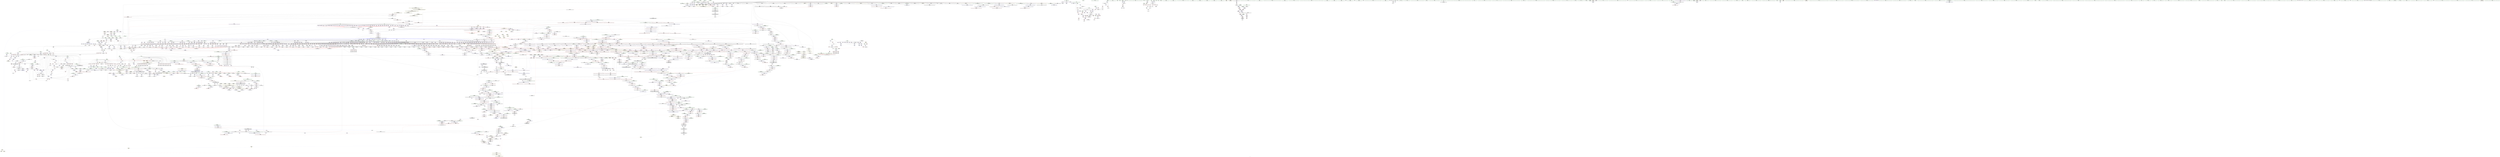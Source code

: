 digraph "SVFG" {
	label="SVFG";

	Node0x55acf6ee2e20 [shape=record,color=grey,label="{NodeID: 0\nNullPtr|{|<s47>212}}"];
	Node0x55acf6ee2e20 -> Node0x55acf6f419a0[style=solid];
	Node0x55acf6ee2e20 -> Node0x55acf6f41aa0[style=solid];
	Node0x55acf6ee2e20 -> Node0x55acf6f41b70[style=solid];
	Node0x55acf6ee2e20 -> Node0x55acf6f41c40[style=solid];
	Node0x55acf6ee2e20 -> Node0x55acf6f41d10[style=solid];
	Node0x55acf6ee2e20 -> Node0x55acf6f41de0[style=solid];
	Node0x55acf6ee2e20 -> Node0x55acf6f41eb0[style=solid];
	Node0x55acf6ee2e20 -> Node0x55acf6f41f80[style=solid];
	Node0x55acf6ee2e20 -> Node0x55acf6f42050[style=solid];
	Node0x55acf6ee2e20 -> Node0x55acf6f42120[style=solid];
	Node0x55acf6ee2e20 -> Node0x55acf6f421f0[style=solid];
	Node0x55acf6ee2e20 -> Node0x55acf6f422c0[style=solid];
	Node0x55acf6ee2e20 -> Node0x55acf6f42390[style=solid];
	Node0x55acf6ee2e20 -> Node0x55acf6f35db0[style=solid];
	Node0x55acf6ee2e20 -> Node0x55acf6f35e80[style=solid];
	Node0x55acf6ee2e20 -> Node0x55acf6f35f50[style=solid];
	Node0x55acf6ee2e20 -> Node0x55acf6f36020[style=solid];
	Node0x55acf6ee2e20 -> Node0x55acf6f360f0[style=solid];
	Node0x55acf6ee2e20 -> Node0x55acf6f361c0[style=solid];
	Node0x55acf6ee2e20 -> Node0x55acf6f36290[style=solid];
	Node0x55acf6ee2e20 -> Node0x55acf6f36360[style=solid];
	Node0x55acf6ee2e20 -> Node0x55acf6f36430[style=solid];
	Node0x55acf6ee2e20 -> Node0x55acf6f36500[style=solid];
	Node0x55acf6ee2e20 -> Node0x55acf6f365d0[style=solid];
	Node0x55acf6ee2e20 -> Node0x55acf6f366a0[style=solid];
	Node0x55acf6ee2e20 -> Node0x55acf6f36770[style=solid];
	Node0x55acf6ee2e20 -> Node0x55acf6f36840[style=solid];
	Node0x55acf6ee2e20 -> Node0x55acf6f36910[style=solid];
	Node0x55acf6ee2e20 -> Node0x55acf6f369e0[style=solid];
	Node0x55acf6ee2e20 -> Node0x55acf6f36ab0[style=solid];
	Node0x55acf6ee2e20 -> Node0x55acf6f36b80[style=solid];
	Node0x55acf6ee2e20 -> Node0x55acf6f36c50[style=solid];
	Node0x55acf6ee2e20 -> Node0x55acf6f36d20[style=solid];
	Node0x55acf6ee2e20 -> Node0x55acf6f36df0[style=solid];
	Node0x55acf6ee2e20 -> Node0x55acf6f36ec0[style=solid];
	Node0x55acf6ee2e20 -> Node0x55acf6f36f90[style=solid];
	Node0x55acf6ee2e20 -> Node0x55acf6f37060[style=solid];
	Node0x55acf6ee2e20 -> Node0x55acf6f37130[style=solid];
	Node0x55acf6ee2e20 -> Node0x55acf6f37200[style=solid];
	Node0x55acf6ee2e20 -> Node0x55acf6f5e110[style=solid];
	Node0x55acf6ee2e20 -> Node0x55acf6f68970[style=solid];
	Node0x55acf6ee2e20 -> Node0x55acf6f68a40[style=solid];
	Node0x55acf6ee2e20 -> Node0x55acf6f68b10[style=solid];
	Node0x55acf6ee2e20 -> Node0x55acf6faa080[style=solid];
	Node0x55acf6ee2e20 -> Node0x55acf6448c80[style=solid];
	Node0x55acf6ee2e20 -> Node0x55acf6fe37e0[style=solid];
	Node0x55acf6ee2e20 -> Node0x55acf6fe6060[style=solid];
	Node0x55acf6ee2e20:s47 -> Node0x55acf71b9190[style=solid,color=red];
	Node0x55acf6f5a910 [shape=record,color=red,label="{NodeID: 1550\n2804\<--2803\ndummyVal\<--offset_0\nmain\n}"];
	Node0x55acf6f5a910 -> Node0x55acf6f61a20[style=solid];
	Node0x55acf6f38e60 [shape=record,color=black,label="{NodeID: 443\n538\<--361\n\<--ref.tmp29\nmain\n}"];
	Node0x55acf6f38e60 -> Node0x55acf6f5fce0[style=solid];
	Node0x55acf71ae9d0 [shape=record,color=black,label="{NodeID: 4207\n668 = PHI(309, )\n}"];
	Node0x55acf71ae9d0 -> Node0x55acf6f46080[style=solid];
	Node0x55acf71ae9d0 -> Node0x55acf6f46150[style=solid];
	Node0x55acf6f48440 [shape=record,color=purple,label="{NodeID: 886\n730\<--729\nsecond97\<--call96\nmain\n}"];
	Node0x55acf6f7e580 [shape=record,color=red,label="{NodeID: 1329\n1230\<--1224\nthis1\<--this.addr\n_ZNSt6vectorISt4pairIS0_IiiES1_ESaIS2_EE9push_backEOS2_\n|{<s0>120}}"];
	Node0x55acf6f7e580:s0 -> Node0x55acf71bb000[style=solid,color=red];
	Node0x55acf6f314f0 [shape=record,color=green,label="{NodeID: 222\n1702\<--1703\nthis.addr\<--this.addr_field_insensitive\n_ZNSt12_Vector_baseISt4pairIS0_IiiES1_ESaIS2_EE12_Vector_implD2Ev\n}"];
	Node0x55acf6f314f0 -> Node0x55acf6f817e0[style=solid];
	Node0x55acf6f314f0 -> Node0x55acf6f698e0[style=solid];
	Node0x55acf7050140 [shape=record,color=black,label="{NodeID: 2879\nMR_50V_2 = PHI(MR_50V_3, MR_50V_1, )\npts\{2450 \}\n|{<s0>222|<s1>226|<s2>226}}"];
	Node0x55acf7050140:s0 -> Node0x55acf70f64f0[style=dashed,color=blue];
	Node0x55acf7050140:s1 -> Node0x55acf6f5d9d0[style=dashed,color=red];
	Node0x55acf7050140:s2 -> Node0x55acf6fae250[style=dashed,color=red];
	Node0x55acf6f65e60 [shape=record,color=blue,label="{NodeID: 1772\n337\<--1103\nans\<--add277\nmain\n}"];
	Node0x55acf6f65e60 -> Node0x55acf6f773c0[style=dashed];
	Node0x55acf6f65e60 -> Node0x55acf6f77490[style=dashed];
	Node0x55acf6f65e60 -> Node0x55acf6f65e60[style=dashed];
	Node0x55acf6f65e60 -> Node0x55acf7065800[style=dashed];
	Node0x55acf6f54970 [shape=record,color=black,label="{NodeID: 665\n2662\<--2660\n\<--call\n_ZSt10_ConstructISt4pairIS0_IiiES1_EJS2_EEvPT_DpOT0_\n}"];
	Node0x55acf6f54970 -> Node0x55acf6f73bb0[style=solid];
	Node0x55acf6f54970 -> Node0x55acf6f73c80[style=solid];
	Node0x55acf6f54970 -> Node0x55acf6f73d50[style=solid];
	Node0x55acf6f54970 -> Node0x55acf6f73e20[style=solid];
	Node0x55acf6f731f0 [shape=record,color=purple,label="{NodeID: 1108\n2542\<--2524\ncoerce.dive4\<--agg.tmp2\n_ZSt18uninitialized_copyISt13move_iteratorIPSt4pairIS1_IiiES2_EES4_ET0_T_S7_S6_\n}"];
	Node0x55acf6f731f0 -> Node0x55acf6f87620[style=solid];
	Node0x55acf6f28f20 [shape=record,color=green,label="{NodeID: 1\n7\<--1\n__dso_handle\<--dummyObj\nGlob }"];
	Node0x55acf6f5a9e0 [shape=record,color=red,label="{NodeID: 1551\n2807\<--2806\ndummyVal\<--offset_1\nmain\n}"];
	Node0x55acf6f5a9e0 -> Node0x55acf6f61af0[style=solid];
	Node0x55acf6f38f30 [shape=record,color=black,label="{NodeID: 444\n573\<--363\n\<--ref.tmp38\nmain\n}"];
	Node0x55acf6f38f30 -> Node0x55acf6f43b20[style=solid];
	Node0x55acf6f38f30 -> Node0x55acf6f43bf0[style=solid];
	Node0x55acf71aeba0 [shape=record,color=black,label="{NodeID: 4208\n674 = PHI(1308, )\n}"];
	Node0x55acf71aeba0 -> Node0x55acf6f7b800[style=solid];
	Node0x55acf6f48510 [shape=record,color=purple,label="{NodeID: 887\n731\<--729\nfirst98\<--call96\nmain\n}"];
	Node0x55acf6f48510 -> Node0x55acf6f7c020[style=solid];
	Node0x55acf6f7e650 [shape=record,color=red,label="{NodeID: 1330\n1231\<--1226\n\<--__x.addr\n_ZNSt6vectorISt4pairIS0_IiiES1_ESaIS2_EE9push_backEOS2_\n|{<s0>119}}"];
	Node0x55acf6f7e650:s0 -> Node0x55acf71be370[style=solid,color=red];
	Node0x55acf6f315c0 [shape=record,color=green,label="{NodeID: 223\n1708\<--1709\n_ZNSaISt4pairIS_IiiES0_EED2Ev\<--_ZNSaISt4pairIS_IiiES0_EED2Ev_field_insensitive\n}"];
	Node0x55acf7052ea0 [shape=record,color=black,label="{NodeID: 2880\nMR_447V_3 = PHI(MR_447V_4, MR_447V_2, )\npts\{2559 \}\n}"];
	Node0x55acf7052ea0 -> Node0x55acf6f87890[style=dashed];
	Node0x55acf7052ea0 -> Node0x55acf6f87960[style=dashed];
	Node0x55acf7052ea0 -> Node0x55acf6f87a30[style=dashed];
	Node0x55acf7052ea0 -> Node0x55acf6f87b00[style=dashed];
	Node0x55acf7052ea0 -> Node0x55acf6fadb00[style=dashed];
	Node0x55acf6f65f30 [shape=record,color=blue,label="{NodeID: 1773\n445\<--1115\na278\<--\nmain\n}"];
	Node0x55acf6f65f30 -> Node0x55acf6f7ab00[style=dashed];
	Node0x55acf6f65f30 -> Node0x55acf6f65f30[style=dashed];
	Node0x55acf6f65f30 -> Node0x55acf706f300[style=dashed];
	Node0x55acf6f54a40 [shape=record,color=black,label="{NodeID: 666\n2665\<--2670\n_ZSt11__addressofISt4pairIS0_IiiES1_EEPT_RS3__ret\<--\n_ZSt11__addressofISt4pairIS0_IiiES1_EEPT_RS3_\n|{<s0>224}}"];
	Node0x55acf6f54a40:s0 -> Node0x55acf71b4760[style=solid,color=blue];
	Node0x55acf6f732c0 [shape=record,color=purple,label="{NodeID: 1109\n2976\<--2533\noffset_0\<--\n}"];
	Node0x55acf6f732c0 -> Node0x55acf6fad620[style=solid];
	Node0x55acf6f29840 [shape=record,color=green,label="{NodeID: 2\n9\<--1\n\<--dummyObj\nCan only get source location for instruction, argument, global var or function.}"];
	Node0x55acf6f5aab0 [shape=record,color=red,label="{NodeID: 1552\n2810\<--2809\ndummyVal\<--offset_2\nmain\n}"];
	Node0x55acf6f5aab0 -> Node0x55acf6f61bc0[style=solid];
	Node0x55acf6f39000 [shape=record,color=black,label="{NodeID: 445\n567\<--365\n\<--ref.tmp39\nmain\n}"];
	Node0x55acf6f39000 -> Node0x55acf6f601c0[style=solid];
	Node0x55acf71aecb0 [shape=record,color=black,label="{NodeID: 4209\n999 = PHI(309, )\n}"];
	Node0x55acf71aecb0 -> Node0x55acf6f6cd30[style=solid];
	Node0x55acf71aecb0 -> Node0x55acf6f6ce00[style=solid];
	Node0x55acf6f485e0 [shape=record,color=purple,label="{NodeID: 888\n748\<--747\nfirst104\<--call103\nmain\n}"];
	Node0x55acf6f7e720 [shape=record,color=red,label="{NodeID: 1331\n1250\<--1244\n\<--__x.addr\n_ZSt9make_pairISt4pairIiiES1_ES0_INSt17__decay_and_stripIT_E6__typeENS2_IT0_E6__typeEEOS3_OS6_\n|{<s0>121}}"];
	Node0x55acf6f7e720:s0 -> Node0x55acf71ba730[style=solid,color=red];
	Node0x55acf6f316c0 [shape=record,color=green,label="{NodeID: 224\n1715\<--1716\n__a.addr\<--__a.addr_field_insensitive\n_ZNSt16allocator_traitsISaISt4pairIS0_IiiES1_EEE10deallocateERS3_PS2_m\n}"];
	Node0x55acf6f316c0 -> Node0x55acf6f818b0[style=solid];
	Node0x55acf6f316c0 -> Node0x55acf6f699b0[style=solid];
	Node0x55acf7053370 [shape=record,color=black,label="{NodeID: 2881\nMR_453V_3 = PHI(MR_453V_4, MR_453V_2, )\npts\{25530000 \}\n|{<s0>223|<s1>225|<s2>227|<s3>227}}"];
	Node0x55acf7053370:s0 -> Node0x55acf6f96890[style=dashed,color=red];
	Node0x55acf7053370:s1 -> Node0x55acf6f97830[style=dashed,color=red];
	Node0x55acf7053370:s2 -> Node0x55acf6f884c0[style=dashed,color=red];
	Node0x55acf7053370:s3 -> Node0x55acf6fae800[style=dashed,color=red];
	Node0x55acf6f66000 [shape=record,color=blue,label="{NodeID: 1774\n447\<--1127\nb287\<--\nmain\n}"];
	Node0x55acf6f66000 -> Node0x55acf6f7abd0[style=dashed];
	Node0x55acf6f66000 -> Node0x55acf6f66000[style=dashed];
	Node0x55acf6f66000 -> Node0x55acf706f800[style=dashed];
	Node0x55acf6f54b10 [shape=record,color=black,label="{NodeID: 667\n2672\<--2679\n_ZNKSt13move_iteratorIPSt4pairIS0_IiiES1_EEdeEv_ret\<--\n_ZNKSt13move_iteratorIPSt4pairIS0_IiiES1_EEdeEv\n|{<s0>225}}"];
	Node0x55acf6f54b10:s0 -> Node0x55acf71b48d0[style=solid,color=blue];
	Node0x55acf6f73390 [shape=record,color=purple,label="{NodeID: 1110\n2977\<--2534\noffset_0\<--\n}"];
	Node0x55acf6f73390 -> Node0x55acf6f5d830[style=solid];
	Node0x55acf6f29900 [shape=record,color=green,label="{NodeID: 3\n29\<--1\n_ZSt3cin\<--dummyObj\nGlob }"];
	Node0x55acf6f5ab80 [shape=record,color=red,label="{NodeID: 1553\n2813\<--2812\ndummyVal\<--offset_3\nmain\n}"];
	Node0x55acf6f5ab80 -> Node0x55acf6f61c90[style=solid];
	Node0x55acf6f390d0 [shape=record,color=black,label="{NodeID: 446\n570\<--369\n\<--ref.tmp44\nmain\n}"];
	Node0x55acf6f390d0 -> Node0x55acf6f60290[style=solid];
	Node0x55acf71aee20 [shape=record,color=black,label="{NodeID: 4210\n699 = PHI(195, )\n}"];
	Node0x55acf71aee20 -> Node0x55acf6fdfee0[style=solid];
	Node0x55acf6f486b0 [shape=record,color=purple,label="{NodeID: 889\n749\<--747\nsecond105\<--call103\nmain\n}"];
	Node0x55acf6f486b0 -> Node0x55acf6f7c1c0[style=solid];
	Node0x55acf6f7e7f0 [shape=record,color=red,label="{NodeID: 1332\n1254\<--1246\n\<--__y.addr\n_ZSt9make_pairISt4pairIiiES1_ES0_INSt17__decay_and_stripIT_E6__typeENS2_IT0_E6__typeEEOS3_OS6_\n|{<s0>122}}"];
	Node0x55acf6f7e7f0:s0 -> Node0x55acf71ba730[style=solid,color=red];
	Node0x55acf6f31790 [shape=record,color=green,label="{NodeID: 225\n1717\<--1718\n__p.addr\<--__p.addr_field_insensitive\n_ZNSt16allocator_traitsISaISt4pairIS0_IiiES1_EEE10deallocateERS3_PS2_m\n}"];
	Node0x55acf6f31790 -> Node0x55acf6f81980[style=solid];
	Node0x55acf6f31790 -> Node0x55acf6f69a80[style=solid];
	Node0x55acf6f660d0 [shape=record,color=blue,label="{NodeID: 1775\n449\<--9\nj296\<--\nmain\n}"];
	Node0x55acf6f660d0 -> Node0x55acf6f7aca0[style=dashed];
	Node0x55acf6f660d0 -> Node0x55acf6f7ad70[style=dashed];
	Node0x55acf6f660d0 -> Node0x55acf6f7ae40[style=dashed];
	Node0x55acf6f660d0 -> Node0x55acf6f7af10[style=dashed];
	Node0x55acf6f660d0 -> Node0x55acf6f660d0[style=dashed];
	Node0x55acf6f660d0 -> Node0x55acf6f66270[style=dashed];
	Node0x55acf6f660d0 -> Node0x55acf706fd00[style=dashed];
	Node0x55acf6f54be0 [shape=record,color=black,label="{NodeID: 668\n2681\<--2686\n_ZNSt13move_iteratorIPSt4pairIS0_IiiES1_EEppEv_ret\<--this1\n_ZNSt13move_iteratorIPSt4pairIS0_IiiES1_EEppEv\n|{<s0>227}}"];
	Node0x55acf6f54be0:s0 -> Node0x55acf71b4a10[style=solid,color=blue];
	Node0x55acf6f73460 [shape=record,color=purple,label="{NodeID: 1111\n2979\<--2536\noffset_0\<--\n}"];
	Node0x55acf6f73460 -> Node0x55acf6fad6f0[style=solid];
	Node0x55acf6f29260 [shape=record,color=green,label="{NodeID: 4\n30\<--1\n_ZSt4cout\<--dummyObj\nGlob }"];
	Node0x55acf6f5ac50 [shape=record,color=red,label="{NodeID: 1554\n2816\<--2815\ndummyVal\<--offset_0\nmain\n}"];
	Node0x55acf6f5ac50 -> Node0x55acf6f61d60[style=solid];
	Node0x55acf6f391a0 [shape=record,color=black,label="{NodeID: 447\n595\<--371\n\<--ref.tmp49\nmain\n}"];
	Node0x55acf6f391a0 -> Node0x55acf6f43cc0[style=solid];
	Node0x55acf6f391a0 -> Node0x55acf6f43d90[style=solid];
	Node0x55acf71aef30 [shape=record,color=black,label="{NodeID: 4211\n701 = PHI(309, )\n}"];
	Node0x55acf71aef30 -> Node0x55acf6f47260[style=solid];
	Node0x55acf71aef30 -> Node0x55acf6f47330[style=solid];
	Node0x55acf6f93250 [shape=record,color=black,label="{NodeID: 3104\nMR_40V_3 = PHI(MR_40V_4, MR_40V_2, )\npts\{237 \}\n}"];
	Node0x55acf6f93250 -> Node0x55acf6f75410[style=dashed];
	Node0x55acf6f48780 [shape=record,color=purple,label="{NodeID: 890\n756\<--755\nfirst109\<--call108\nmain\n}"];
	Node0x55acf6f7e8c0 [shape=record,color=red,label="{NodeID: 1333\n1260\<--1259\n\<--\n_ZSt9make_pairISt4pairIiiES1_ES0_INSt17__decay_and_stripIT_E6__typeENS2_IT0_E6__typeEEOS3_OS6_\n}"];
	Node0x55acf6f7e8c0 -> Node0x55acf6f4eb30[style=solid];
	Node0x55acf6f31860 [shape=record,color=green,label="{NodeID: 226\n1719\<--1720\n__n.addr\<--__n.addr_field_insensitive\n_ZNSt16allocator_traitsISaISt4pairIS0_IiiES1_EEE10deallocateERS3_PS2_m\n}"];
	Node0x55acf6f31860 -> Node0x55acf6f81a50[style=solid];
	Node0x55acf6f31860 -> Node0x55acf6f69b50[style=solid];
	Node0x55acf6f661a0 [shape=record,color=blue,label="{NodeID: 1776\n1146\<--1143\narrayidx306\<--\nmain\n}"];
	Node0x55acf6f661a0 -> Node0x55acf6f91450[style=dashed];
	Node0x55acf6f54cb0 [shape=record,color=black,label="{NodeID: 669\n2693\<--2708\n_ZSteqIPSt4pairIS0_IiiES1_EEbRKSt13move_iteratorIT_ES8__ret\<--cmp\n_ZSteqIPSt4pairIS0_IiiES1_EEbRKSt13move_iteratorIT_ES8_\n|{<s0>234}}"];
	Node0x55acf6f54cb0:s0 -> Node0x55acf71b4510[style=solid,color=blue];
	Node0x55acf6f73530 [shape=record,color=purple,label="{NodeID: 1112\n2980\<--2537\noffset_0\<--\n}"];
	Node0x55acf6f73530 -> Node0x55acf6f5d900[style=solid];
	Node0x55acf6f29320 [shape=record,color=green,label="{NodeID: 5\n33\<--1\n.str\<--dummyObj\nGlob }"];
	Node0x55acf6f5ad20 [shape=record,color=red,label="{NodeID: 1555\n2819\<--2818\ndummyVal\<--offset_1\nmain\n}"];
	Node0x55acf6f5ad20 -> Node0x55acf6f61e30[style=solid];
	Node0x55acf6f39270 [shape=record,color=black,label="{NodeID: 448\n589\<--373\n\<--ref.tmp50\nmain\n}"];
	Node0x55acf6f39270 -> Node0x55acf6f605d0[style=solid];
	Node0x55acf71af0a0 [shape=record,color=black,label="{NodeID: 4212\n2601 = PHI()\n}"];
	Node0x55acf6f93750 [shape=record,color=black,label="{NodeID: 3105\nMR_48V_2 = PHI(MR_48V_3, MR_48V_1, )\npts\{245 \}\n}"];
	Node0x55acf6f48850 [shape=record,color=purple,label="{NodeID: 891\n757\<--755\nsecond110\<--call108\nmain\n}"];
	Node0x55acf6f48850 -> Node0x55acf6f7c290[style=solid];
	Node0x55acf6f7e990 [shape=record,color=red,label="{NodeID: 1334\n1273\<--1267\n\<--__x.addr\n_ZSt9make_pairIRiiESt4pairINSt17__decay_and_stripIT_E6__typeENS2_IT0_E6__typeEEOS3_OS6_\n|{<s0>124}}"];
	Node0x55acf6f7e990:s0 -> Node0x55acf71bb550[style=solid,color=red];
	Node0x55acf6f31930 [shape=record,color=green,label="{NodeID: 227\n1729\<--1730\n_ZN9__gnu_cxx13new_allocatorISt4pairIS1_IiiES2_EE10deallocateEPS3_m\<--_ZN9__gnu_cxx13new_allocatorISt4pairIS1_IiiES2_EE10deallocateEPS3_m_field_insensitive\n}"];
	Node0x55acf6f66270 [shape=record,color=blue,label="{NodeID: 1777\n449\<--1151\nj296\<--inc309\nmain\n}"];
	Node0x55acf6f66270 -> Node0x55acf6f7aca0[style=dashed];
	Node0x55acf6f66270 -> Node0x55acf6f7ad70[style=dashed];
	Node0x55acf6f66270 -> Node0x55acf6f7ae40[style=dashed];
	Node0x55acf6f66270 -> Node0x55acf6f7af10[style=dashed];
	Node0x55acf6f66270 -> Node0x55acf6f660d0[style=dashed];
	Node0x55acf6f66270 -> Node0x55acf6f66270[style=dashed];
	Node0x55acf6f66270 -> Node0x55acf706fd00[style=dashed];
	Node0x55acf6f54d80 [shape=record,color=black,label="{NodeID: 670\n2710\<--2717\n_ZNKSt13move_iteratorIPSt4pairIS0_IiiES1_EE4baseEv_ret\<--\n_ZNKSt13move_iteratorIPSt4pairIS0_IiiES1_EE4baseEv\n|{<s0>237|<s1>238}}"];
	Node0x55acf6f54d80:s0 -> Node0x55acf71af280[style=solid,color=blue];
	Node0x55acf6f54d80:s1 -> Node0x55acf71af390[style=solid,color=blue];
	Node0x55acf6f73600 [shape=record,color=purple,label="{NodeID: 1113\n2564\<--2552\ncoerce.dive\<--__first\n_ZNSt20__uninitialized_copyILb0EE13__uninit_copyISt13move_iteratorIPSt4pairIS3_IiiES4_EES6_EET0_T_S9_S8_\n}"];
	Node0x55acf6f73600 -> Node0x55acf6fad7c0[style=solid];
	Node0x55acf6f293e0 [shape=record,color=green,label="{NodeID: 6\n35\<--1\n.str.4\<--dummyObj\nGlob }"];
	Node0x55acf6f5adf0 [shape=record,color=red,label="{NodeID: 1556\n2822\<--2821\ndummyVal\<--offset_2\nmain\n}"];
	Node0x55acf6f5adf0 -> Node0x55acf6f61f00[style=solid];
	Node0x55acf6f39340 [shape=record,color=black,label="{NodeID: 449\n592\<--377\n\<--ref.tmp55\nmain\n}"];
	Node0x55acf6f39340 -> Node0x55acf6f606a0[style=solid];
	Node0x55acf71af170 [shape=record,color=black,label="{NodeID: 4213\n2660 = PHI(1886, )\n}"];
	Node0x55acf71af170 -> Node0x55acf6f54970[style=solid];
	Node0x55acf6f93c50 [shape=record,color=black,label="{NodeID: 3106\nMR_52V_2 = PHI(MR_52V_4, MR_52V_1, )\npts\{230000 \}\n|{<s0>20|<s1>103}}"];
	Node0x55acf6f93c50:s0 -> Node0x55acf6f93c50[style=dashed,color=blue];
	Node0x55acf6f93c50:s1 -> Node0x55acf7050050[style=dashed,color=blue];
	Node0x55acf6f48920 [shape=record,color=purple,label="{NodeID: 892\n774\<--773\nfirst115\<--call114\nmain\n}"];
	Node0x55acf6f7ea60 [shape=record,color=red,label="{NodeID: 1335\n1277\<--1269\n\<--__y.addr\n_ZSt9make_pairIRiiESt4pairINSt17__decay_and_stripIT_E6__typeENS2_IT0_E6__typeEEOS3_OS6_\n|{<s0>125}}"];
	Node0x55acf6f7ea60:s0 -> Node0x55acf71ba0c0[style=solid,color=red];
	Node0x55acf6f39dd0 [shape=record,color=green,label="{NodeID: 228\n1736\<--1737\nthis.addr\<--this.addr_field_insensitive\n_ZN9__gnu_cxx13new_allocatorISt4pairIS1_IiiES2_EE10deallocateEPS3_m\n}"];
	Node0x55acf6f39dd0 -> Node0x55acf6f81b20[style=solid];
	Node0x55acf6f39dd0 -> Node0x55acf6f69c20[style=solid];
	Node0x55acf6f66340 [shape=record,color=blue,label="{NodeID: 1778\n435\<--1156\ni237\<--inc312\nmain\n}"];
	Node0x55acf6f66340 -> Node0x55acf6f7a3b0[style=dashed];
	Node0x55acf6f66340 -> Node0x55acf6f7a480[style=dashed];
	Node0x55acf6f66340 -> Node0x55acf6f66340[style=dashed];
	Node0x55acf6f66340 -> Node0x55acf706df00[style=dashed];
	Node0x55acf6f54e50 [shape=record,color=purple,label="{NodeID: 671\n53\<--4\n\<--_ZStL8__ioinit\n__cxx_global_var_init\n}"];
	Node0x55acf705d1e0 [shape=record,color=yellow,style=double,label="{NodeID: 3328\n382V_1 = ENCHI(MR_382V_0)\npts\{340 342 344 346 \}\nFun[_ZNSt4pairIiiEC2IRiiLb1EEEOT_OT0_]}"];
	Node0x55acf705d1e0 -> Node0x55acf6f802c0[style=dashed];
	Node0x55acf6f736d0 [shape=record,color=purple,label="{NodeID: 1114\n2566\<--2554\ncoerce.dive1\<--__last\n_ZNSt20__uninitialized_copyILb0EE13__uninit_copyISt13move_iteratorIPSt4pairIS3_IiiES4_EES6_EET0_T_S9_S8_\n}"];
	Node0x55acf6f736d0 -> Node0x55acf6fad890[style=solid];
	Node0x55acf6e8b110 [shape=record,color=green,label="{NodeID: 7\n37\<--1\nstderr\<--dummyObj\nGlob }"];
	Node0x55acf6f5aec0 [shape=record,color=red,label="{NodeID: 1557\n2825\<--2824\ndummyVal\<--offset_3\nmain\n}"];
	Node0x55acf6f5aec0 -> Node0x55acf6f61fd0[style=solid];
	Node0x55acf6f39410 [shape=record,color=black,label="{NodeID: 450\n615\<--383\n\<--agg.tmp\nmain\n}"];
	Node0x55acf6f39410 -> Node0x55acf6f43e60[style=solid];
	Node0x55acf6f39410 -> Node0x55acf6f43f30[style=solid];
	Node0x55acf6f39410 -> Node0x55acf6f44000[style=solid];
	Node0x55acf6f39410 -> Node0x55acf6f440d0[style=solid];
	Node0x55acf71af280 [shape=record,color=black,label="{NodeID: 4214\n2703 = PHI(2710, )\n}"];
	Node0x55acf71af280 -> Node0x55acf6fe3660[style=solid];
	Node0x55acf6f489f0 [shape=record,color=purple,label="{NodeID: 893\n775\<--773\nsecond116\<--call114\nmain\n}"];
	Node0x55acf6f489f0 -> Node0x55acf6f7c360[style=solid];
	Node0x55acf6f7eb30 [shape=record,color=red,label="{NodeID: 1336\n1285\<--1284\n\<--\n_ZSt9make_pairIRiiESt4pairINSt17__decay_and_stripIT_E6__typeENS2_IT0_E6__typeEEOS3_OS6_\n}"];
	Node0x55acf6f7eb30 -> Node0x55acf6f4ecd0[style=solid];
	Node0x55acf6f39e60 [shape=record,color=green,label="{NodeID: 229\n1738\<--1739\n__p.addr\<--__p.addr_field_insensitive\n_ZN9__gnu_cxx13new_allocatorISt4pairIS1_IiiES2_EE10deallocateEPS3_m\n}"];
	Node0x55acf6f39e60 -> Node0x55acf6f81bf0[style=solid];
	Node0x55acf6f39e60 -> Node0x55acf6f69cf0[style=solid];
	Node0x55acf7054c70 [shape=record,color=black,label="{NodeID: 2886\nMR_54V_6 = PHI(MR_54V_9, MR_54V_5, )\npts\{250000 \}\n|{|<s3>103}}"];
	Node0x55acf7054c70 -> Node0x55acf6f64d50[style=dashed];
	Node0x55acf7054c70 -> Node0x55acf6f65090[style=dashed];
	Node0x55acf7054c70 -> Node0x55acf7070c00[style=dashed];
	Node0x55acf7054c70:s3 -> Node0x55acf70c24d0[style=dashed,color=red];
	Node0x55acf6f66410 [shape=record,color=blue,label="{NodeID: 1779\n333\<--1200\nit\<--inc330\nmain\n}"];
	Node0x55acf6f66410 -> Node0x55acf7064e00[style=dashed];
	Node0x55acf6f54f20 [shape=record,color=purple,label="{NodeID: 672\n72\<--13\n\<--v\n__cxx_global_var_init.1\n}"];
	Node0x55acf6f54f20 -> Node0x55acf6fdd9c0[style=solid];
	Node0x55acf705d2f0 [shape=record,color=yellow,style=double,label="{NodeID: 3329\n410V_1 = ENCHI(MR_410V_0)\npts\{352 360 368 376 442 \}\nFun[_ZNSt4pairIiiEC2IRiiLb1EEEOT_OT0_]}"];
	Node0x55acf705d2f0 -> Node0x55acf6f80390[style=dashed];
	Node0x55acf6f737a0 [shape=record,color=purple,label="{NodeID: 1115\n2591\<--2590\nincdec.ptr\<--\n_ZNSt20__uninitialized_copyILb0EE13__uninit_copyISt13move_iteratorIPSt4pairIS3_IiiES4_EES6_EET0_T_S9_S8_\n}"];
	Node0x55acf6f737a0 -> Node0x55acf6fadb00[style=solid];
	Node0x55acf6e8b1d0 [shape=record,color=green,label="{NodeID: 8\n38\<--1\n.str.5\<--dummyObj\nGlob }"];
	Node0x55acf6f5af90 [shape=record,color=red,label="{NodeID: 1558\n2828\<--2827\ndummyVal\<--offset_0\nmain\n}"];
	Node0x55acf6f5af90 -> Node0x55acf6f62170[style=solid];
	Node0x55acf6f394e0 [shape=record,color=black,label="{NodeID: 451\n627\<--383\n\<--agg.tmp\nmain\n}"];
	Node0x55acf6f394e0 -> Node0x55acf6f44b60[style=solid];
	Node0x55acf6f394e0 -> Node0x55acf6f44c30[style=solid];
	Node0x55acf71af390 [shape=record,color=black,label="{NodeID: 4215\n2707 = PHI(2710, )\n}"];
	Node0x55acf71af390 -> Node0x55acf6fe3660[style=solid];
	Node0x55acf6f48ac0 [shape=record,color=purple,label="{NodeID: 894\n782\<--781\nfirst120\<--call119\nmain\n}"];
	Node0x55acf6f7ec00 [shape=record,color=red,label="{NodeID: 1337\n1298\<--1292\n\<--__x.addr\n_ZSt9make_pairIRiS0_ESt4pairINSt17__decay_and_stripIT_E6__typeENS2_IT0_E6__typeEEOS3_OS6_\n|{<s0>127}}"];
	Node0x55acf6f7ec00:s0 -> Node0x55acf71bb550[style=solid,color=red];
	Node0x55acf6f39f30 [shape=record,color=green,label="{NodeID: 230\n1740\<--1741\n.addr\<--.addr_field_insensitive\n_ZN9__gnu_cxx13new_allocatorISt4pairIS1_IiiES2_EE10deallocateEPS3_m\n}"];
	Node0x55acf6f39f30 -> Node0x55acf6fa8dd0[style=solid];
	Node0x55acf6f664e0 [shape=record,color=blue,label="{NodeID: 1780\n1209\<--1208\nthis.addr\<--this\n_ZNSt6vectorISt4pairIS0_IiiES1_ESaIS2_EE5clearEv\n}"];
	Node0x55acf6f664e0 -> Node0x55acf6f7e3e0[style=dashed];
	Node0x55acf6f54ff0 [shape=record,color=purple,label="{NodeID: 673\n79\<--13\n\<--v\n__cxx_global_var_init.1\n}"];
	Node0x55acf6f73870 [shape=record,color=purple,label="{NodeID: 1116\n2982\<--2661\noffset_0\<--\n}"];
	Node0x55acf6f73870 -> Node0x55acf6fae250[style=solid];
	Node0x55acf6e8b290 [shape=record,color=green,label="{NodeID: 9\n40\<--1\n.str.6\<--dummyObj\nGlob }"];
	Node0x55acf6f5b060 [shape=record,color=red,label="{NodeID: 1559\n2831\<--2830\ndummyVal\<--offset_1\nmain\n}"];
	Node0x55acf6f5b060 -> Node0x55acf6f62240[style=solid];
	Node0x55acf6f395b0 [shape=record,color=black,label="{NodeID: 452\n624\<--385\n\<--agg.tmp64\nmain\n}"];
	Node0x55acf6f395b0 -> Node0x55acf6f444e0[style=solid];
	Node0x55acf6f395b0 -> Node0x55acf6f445b0[style=solid];
	Node0x55acf6f395b0 -> Node0x55acf6f44680[style=solid];
	Node0x55acf6f395b0 -> Node0x55acf6f44750[style=solid];
	Node0x55acf71af4d0 [shape=record,color=black,label="{NodeID: 4216\n781 = PHI(309, )\n}"];
	Node0x55acf71af4d0 -> Node0x55acf6f48ac0[style=solid];
	Node0x55acf71af4d0 -> Node0x55acf6f48b90[style=solid];
	Node0x55acf6f48b90 [shape=record,color=purple,label="{NodeID: 895\n783\<--781\nsecond121\<--call119\nmain\n}"];
	Node0x55acf6f48b90 -> Node0x55acf6f7c430[style=solid];
	Node0x55acf6f7ecd0 [shape=record,color=red,label="{NodeID: 1338\n1300\<--1294\n\<--__y.addr\n_ZSt9make_pairIRiS0_ESt4pairINSt17__decay_and_stripIT_E6__typeENS2_IT0_E6__typeEEOS3_OS6_\n|{<s0>128}}"];
	Node0x55acf6f7ecd0:s0 -> Node0x55acf71bb550[style=solid,color=red];
	Node0x55acf6f3a000 [shape=record,color=green,label="{NodeID: 231\n1749\<--1750\n_ZdlPv\<--_ZdlPv_field_insensitive\n}"];
	Node0x55acf6f665b0 [shape=record,color=blue,label="{NodeID: 1781\n1224\<--1222\nthis.addr\<--this\n_ZNSt6vectorISt4pairIS0_IiiES1_ESaIS2_EE9push_backEOS2_\n}"];
	Node0x55acf6f665b0 -> Node0x55acf6f7e580[style=dashed];
	Node0x55acf6f550c0 [shape=record,color=purple,label="{NodeID: 674\n80\<--13\n\<--v\n__cxx_global_var_init.1\n}"];
	Node0x55acf6f550c0 -> Node0x55acf6fe6360[style=solid];
	Node0x55acf6f73940 [shape=record,color=purple,label="{NodeID: 1117\n2985\<--2661\noffset_1\<--\n}"];
	Node0x55acf6f73940 -> Node0x55acf6fae320[style=solid];
	Node0x55acf6e8b350 [shape=record,color=green,label="{NodeID: 10\n43\<--1\n\<--dummyObj\nCan only get source location for instruction, argument, global var or function.}"];
	Node0x55acf6f5b130 [shape=record,color=red,label="{NodeID: 1560\n2834\<--2833\ndummyVal\<--offset_2\nmain\n}"];
	Node0x55acf6f5b130 -> Node0x55acf6f62310[style=solid];
	Node0x55acf6f39680 [shape=record,color=black,label="{NodeID: 453\n632\<--385\n\<--agg.tmp64\nmain\n}"];
	Node0x55acf6f39680 -> Node0x55acf6f44d00[style=solid];
	Node0x55acf6f39680 -> Node0x55acf6f44dd0[style=solid];
	Node0x55acf71af6a0 [shape=record,color=black,label="{NodeID: 4217\n803 = PHI(309, )\n}"];
	Node0x55acf71af6a0 -> Node0x55acf6f4c430[style=solid];
	Node0x55acf6f48c60 [shape=record,color=purple,label="{NodeID: 896\n2850\<--804\noffset_0\<--\n}"];
	Node0x55acf6f48c60 -> Node0x55acf6f630e0[style=solid];
	Node0x55acf6f7eda0 [shape=record,color=red,label="{NodeID: 1339\n1306\<--1305\n\<--\n_ZSt9make_pairIRiS0_ESt4pairINSt17__decay_and_stripIT_E6__typeENS2_IT0_E6__typeEEOS3_OS6_\n}"];
	Node0x55acf6f7eda0 -> Node0x55acf6f4ee70[style=solid];
	Node0x55acf6f3a0d0 [shape=record,color=green,label="{NodeID: 232\n1756\<--1757\nthis.addr\<--this.addr_field_insensitive\n_ZNSaISt4pairIS_IiiES0_EED2Ev\n}"];
	Node0x55acf6f3a0d0 -> Node0x55acf6f81cc0[style=solid];
	Node0x55acf6f3a0d0 -> Node0x55acf6fa8ea0[style=solid];
	Node0x55acf6f66680 [shape=record,color=blue,label="{NodeID: 1782\n1226\<--1223\n__x.addr\<--__x\n_ZNSt6vectorISt4pairIS0_IiiES1_ESaIS2_EE9push_backEOS2_\n}"];
	Node0x55acf6f66680 -> Node0x55acf6f7e650[style=dashed];
	Node0x55acf6f55190 [shape=record,color=purple,label="{NodeID: 675\n109\<--13\n\<--v\n__cxx_global_array_dtor\n}"];
	Node0x55acf705d650 [shape=record,color=yellow,style=double,label="{NodeID: 3332\n134V_1 = ENCHI(MR_134V_0)\npts\{440 \}\nFun[_ZNSt4pairIiiEC2IdiLb1EEEOT_OT0_]}"];
	Node0x55acf705d650 -> Node0x55acf6f7f9d0[style=dashed];
	Node0x55acf6f73a10 [shape=record,color=purple,label="{NodeID: 1118\n2988\<--2661\noffset_2\<--\n}"];
	Node0x55acf6f73a10 -> Node0x55acf6fae3f0[style=solid];
	Node0x55acf6e8b450 [shape=record,color=green,label="{NodeID: 11\n225\<--1\n\<--dummyObj\nCan only get source location for instruction, argument, global var or function.}"];
	Node0x55acf6f5b200 [shape=record,color=red,label="{NodeID: 1561\n2837\<--2836\ndummyVal\<--offset_3\nmain\n}"];
	Node0x55acf6f5b200 -> Node0x55acf6f623e0[style=solid];
	Node0x55acf6f39750 [shape=record,color=black,label="{NodeID: 454\n648\<--389\n\<--agg.tmp70\nmain\n}"];
	Node0x55acf6f39750 -> Node0x55acf6f45040[style=solid];
	Node0x55acf6f39750 -> Node0x55acf6f45110[style=solid];
	Node0x55acf6f39750 -> Node0x55acf6f451e0[style=solid];
	Node0x55acf6f39750 -> Node0x55acf6f452b0[style=solid];
	Node0x55acf71af7b0 [shape=record,color=black,label="{NodeID: 4218\n810 = PHI(309, )\n}"];
	Node0x55acf71af7b0 -> Node0x55acf6f4c5d0[style=solid];
	Node0x55acf6f48d30 [shape=record,color=purple,label="{NodeID: 897\n2853\<--804\noffset_1\<--\n}"];
	Node0x55acf6f48d30 -> Node0x55acf6f631b0[style=solid];
	Node0x55acf6f7ee70 [shape=record,color=red,label="{NodeID: 1340\n1331\<--1311\n\<--retval\n_ZSt3minIiERKT_S2_S2_\n}"];
	Node0x55acf6f7ee70 -> Node0x55acf6f4ef40[style=solid];
	Node0x55acf6f3a1a0 [shape=record,color=green,label="{NodeID: 233\n1762\<--1763\n_ZN9__gnu_cxx13new_allocatorISt4pairIS1_IiiES2_EED2Ev\<--_ZN9__gnu_cxx13new_allocatorISt4pairIS1_IiiES2_EED2Ev_field_insensitive\n}"];
	Node0x55acf6f66750 [shape=record,color=blue,label="{NodeID: 1783\n1244\<--1240\n__x.addr\<--__x\n_ZSt9make_pairISt4pairIiiES1_ES0_INSt17__decay_and_stripIT_E6__typeENS2_IT0_E6__typeEEOS3_OS6_\n}"];
	Node0x55acf6f66750 -> Node0x55acf6f7e720[style=dashed];
	Node0x55acf6f55260 [shape=record,color=purple,label="{NodeID: 676\n110\<--13\n\<--v\n__cxx_global_array_dtor\n}"];
	Node0x55acf6f55260 -> Node0x55acf6fdd420[style=solid];
	Node0x55acf6f73ae0 [shape=record,color=purple,label="{NodeID: 1119\n2991\<--2661\noffset_3\<--\n}"];
	Node0x55acf6f73ae0 -> Node0x55acf6fae4c0[style=solid];
	Node0x55acf6f29e50 [shape=record,color=green,label="{NodeID: 12\n456\<--1\n\<--dummyObj\nCan only get source location for instruction, argument, global var or function.}"];
	Node0x55acf6f5b2d0 [shape=record,color=red,label="{NodeID: 1562\n2840\<--2839\ndummyVal\<--offset_0\nmain\n}"];
	Node0x55acf6f5b2d0 -> Node0x55acf6f624b0[style=solid];
	Node0x55acf6f39820 [shape=record,color=black,label="{NodeID: 455\n656\<--389\n\<--agg.tmp70\nmain\n}"];
	Node0x55acf6f39820 -> Node0x55acf6f45d40[style=solid];
	Node0x55acf6f39820 -> Node0x55acf6f45e10[style=solid];
	Node0x55acf71af8c0 [shape=record,color=black,label="{NodeID: 4219\n824 = PHI(195, )\n}"];
	Node0x55acf71af8c0 -> Node0x55acf6fde560[style=solid];
	Node0x55acf6f48e00 [shape=record,color=purple,label="{NodeID: 898\n2856\<--804\noffset_2\<--\n}"];
	Node0x55acf6f48e00 -> Node0x55acf6f63280[style=solid];
	Node0x55acf6f7ef40 [shape=record,color=red,label="{NodeID: 1341\n1321\<--1313\n\<--__a.addr\n_ZSt3minIiERKT_S2_S2_\n}"];
	Node0x55acf6f7ef40 -> Node0x55acf6f7f350[style=solid];
	Node0x55acf6f3a2a0 [shape=record,color=green,label="{NodeID: 234\n1767\<--1768\nthis.addr\<--this.addr_field_insensitive\n_ZN9__gnu_cxx13new_allocatorISt4pairIS1_IiiES2_EED2Ev\n}"];
	Node0x55acf6f3a2a0 -> Node0x55acf6f81d90[style=solid];
	Node0x55acf6f3a2a0 -> Node0x55acf6fa8f70[style=solid];
	Node0x55acf6f66820 [shape=record,color=blue,label="{NodeID: 1784\n1246\<--1241\n__y.addr\<--__y\n_ZSt9make_pairISt4pairIiiES1_ES0_INSt17__decay_and_stripIT_E6__typeENS2_IT0_E6__typeEEOS3_OS6_\n}"];
	Node0x55acf6f66820 -> Node0x55acf6f7e7f0[style=dashed];
	Node0x55acf6f55330 [shape=record,color=purple,label="{NodeID: 677\n117\<--13\n\<--v\n__cxx_global_array_dtor\n}"];
	Node0x55acf6f55330 -> Node0x55acf6fe5ee0[style=solid];
	Node0x55acf6f73bb0 [shape=record,color=purple,label="{NodeID: 1120\n2983\<--2662\noffset_0\<--\n}"];
	Node0x55acf6f73bb0 -> Node0x55acf6f5d9d0[style=solid];
	Node0x55acf6f29ee0 [shape=record,color=green,label="{NodeID: 13\n496\<--1\n\<--dummyObj\nCan only get source location for instruction, argument, global var or function.}"];
	Node0x55acf6f5b3a0 [shape=record,color=red,label="{NodeID: 1563\n2843\<--2842\ndummyVal\<--offset_1\nmain\n}"];
	Node0x55acf6f5b3a0 -> Node0x55acf6f62580[style=solid];
	Node0x55acf6f398f0 [shape=record,color=black,label="{NodeID: 456\n653\<--391\n\<--agg.tmp72\nmain\n}"];
	Node0x55acf6f398f0 -> Node0x55acf6f456c0[style=solid];
	Node0x55acf6f398f0 -> Node0x55acf6f45790[style=solid];
	Node0x55acf6f398f0 -> Node0x55acf6f45860[style=solid];
	Node0x55acf6f398f0 -> Node0x55acf6f45930[style=solid];
	Node0x55acf71af9d0 [shape=record,color=black,label="{NodeID: 4220\n828 = PHI(309, )\n}"];
	Node0x55acf71af9d0 -> Node0x55acf6f4c770[style=solid];
	Node0x55acf6f48ed0 [shape=record,color=purple,label="{NodeID: 899\n2859\<--804\noffset_3\<--\n}"];
	Node0x55acf6f48ed0 -> Node0x55acf6f63350[style=solid];
	Node0x55acf6f7f010 [shape=record,color=red,label="{NodeID: 1342\n1328\<--1313\n\<--__a.addr\n_ZSt3minIiERKT_S2_S2_\n}"];
	Node0x55acf6f7f010 -> Node0x55acf6f66ea0[style=solid];
	Node0x55acf6f3a370 [shape=record,color=green,label="{NodeID: 235\n1775\<--1776\nthis.addr\<--this.addr_field_insensitive\n_ZNSt6vectorISt4pairIS0_IiiES1_ESaIS2_EE15_M_erase_at_endEPS2_\n}"];
	Node0x55acf6f3a370 -> Node0x55acf6f81e60[style=solid];
	Node0x55acf6f3a370 -> Node0x55acf6fa9040[style=solid];
	Node0x55acf6f668f0 [shape=record,color=blue,label="{NodeID: 1785\n1267\<--1263\n__x.addr\<--__x\n_ZSt9make_pairIRiiESt4pairINSt17__decay_and_stripIT_E6__typeENS2_IT0_E6__typeEEOS3_OS6_\n}"];
	Node0x55acf6f668f0 -> Node0x55acf6f7e990[style=dashed];
	Node0x55acf6f55400 [shape=record,color=purple,label="{NodeID: 678\n251\<--13\narrayidx\<--v\n_Z2goiii\n|{<s0>16}}"];
	Node0x55acf6f55400:s0 -> Node0x55acf71be8c0[style=solid,color=red];
	Node0x55acf6f73c80 [shape=record,color=purple,label="{NodeID: 1121\n2986\<--2662\noffset_1\<--\n}"];
	Node0x55acf6f73c80 -> Node0x55acf6f5daa0[style=solid];
	Node0x55acf6f29fe0 [shape=record,color=green,label="{NodeID: 14\n503\<--1\n\<--dummyObj\nCan only get source location for instruction, argument, global var or function.}"];
	Node0x55acf6f5b470 [shape=record,color=red,label="{NodeID: 1564\n2846\<--2845\ndummyVal\<--offset_2\nmain\n}"];
	Node0x55acf6f5b470 -> Node0x55acf6f62650[style=solid];
	Node0x55acf6f399c0 [shape=record,color=black,label="{NodeID: 457\n661\<--391\n\<--agg.tmp72\nmain\n}"];
	Node0x55acf6f399c0 -> Node0x55acf6f45ee0[style=solid];
	Node0x55acf6f399c0 -> Node0x55acf6f45fb0[style=solid];
	Node0x55acf71afb10 [shape=record,color=black,label="{NodeID: 4221\n835 = PHI(309, )\n}"];
	Node0x55acf71afb10 -> Node0x55acf6f4c910[style=solid];
	Node0x55acf6444e10 [shape=record,color=yellow,style=double,label="{NodeID: 3114\n18V_1 = ENCHI(MR_18V_0)\npts\{160001 200001 \}\nFun[_ZNSt6vectorISt4pairIS0_IiiES1_ESaIS2_EE5clearEv]|{<s0>118|<s1>118}}"];
	Node0x55acf6444e10:s0 -> Node0x55acf6f820d0[style=dashed,color=red];
	Node0x55acf6444e10:s1 -> Node0x55acf6fa91e0[style=dashed,color=red];
	Node0x55acf6f48fa0 [shape=record,color=purple,label="{NodeID: 900\n2851\<--805\noffset_0\<--\n}"];
	Node0x55acf6f48fa0 -> Node0x55acf6f5b610[style=solid];
	Node0x55acf6f7f0e0 [shape=record,color=red,label="{NodeID: 1343\n1319\<--1315\n\<--__b.addr\n_ZSt3minIiERKT_S2_S2_\n}"];
	Node0x55acf6f7f0e0 -> Node0x55acf6f7f280[style=solid];
	Node0x55acf6f3a440 [shape=record,color=green,label="{NodeID: 236\n1777\<--1778\n__pos.addr\<--__pos.addr_field_insensitive\n_ZNSt6vectorISt4pairIS0_IiiES1_ESaIS2_EE15_M_erase_at_endEPS2_\n}"];
	Node0x55acf6f3a440 -> Node0x55acf6f81f30[style=solid];
	Node0x55acf6f3a440 -> Node0x55acf6f82000[style=solid];
	Node0x55acf6f3a440 -> Node0x55acf6fa9110[style=solid];
	Node0x55acf6f669c0 [shape=record,color=blue,label="{NodeID: 1786\n1269\<--1264\n__y.addr\<--__y\n_ZSt9make_pairIRiiESt4pairINSt17__decay_and_stripIT_E6__typeENS2_IT0_E6__typeEEOS3_OS6_\n}"];
	Node0x55acf6f669c0 -> Node0x55acf6f7ea60[style=dashed];
	Node0x55acf6f554d0 [shape=record,color=purple,label="{NodeID: 679\n270\<--13\narrayidx4\<--v\n_Z2goiii\n|{<s0>17}}"];
	Node0x55acf6f554d0:s0 -> Node0x55acf71be8c0[style=solid,color=red];
	Node0x55acf6f73d50 [shape=record,color=purple,label="{NodeID: 1122\n2989\<--2662\noffset_2\<--\n}"];
	Node0x55acf6f73d50 -> Node0x55acf6f5db70[style=solid];
	Node0x55acf6f2a0e0 [shape=record,color=green,label="{NodeID: 15\n614\<--1\n\<--dummyObj\nCan only get source location for instruction, argument, global var or function.|{<s0>47|<s1>49|<s2>58|<s3>60|<s4>65|<s5>68|<s6>73|<s7>75|<s8>77|<s9>79|<s10>87|<s11>94|<s12>97|<s13>99|<s14>106|<s15>108}}"];
	Node0x55acf6f2a0e0:s0 -> Node0x55acf71c0620[style=solid,color=red];
	Node0x55acf6f2a0e0:s1 -> Node0x55acf71c0620[style=solid,color=red];
	Node0x55acf6f2a0e0:s2 -> Node0x55acf71c0620[style=solid,color=red];
	Node0x55acf6f2a0e0:s3 -> Node0x55acf71c0620[style=solid,color=red];
	Node0x55acf6f2a0e0:s4 -> Node0x55acf71c0620[style=solid,color=red];
	Node0x55acf6f2a0e0:s5 -> Node0x55acf71c0620[style=solid,color=red];
	Node0x55acf6f2a0e0:s6 -> Node0x55acf71c0620[style=solid,color=red];
	Node0x55acf6f2a0e0:s7 -> Node0x55acf71c0620[style=solid,color=red];
	Node0x55acf6f2a0e0:s8 -> Node0x55acf71c0620[style=solid,color=red];
	Node0x55acf6f2a0e0:s9 -> Node0x55acf71c0620[style=solid,color=red];
	Node0x55acf6f2a0e0:s10 -> Node0x55acf71c0620[style=solid,color=red];
	Node0x55acf6f2a0e0:s11 -> Node0x55acf71c0620[style=solid,color=red];
	Node0x55acf6f2a0e0:s12 -> Node0x55acf71c0620[style=solid,color=red];
	Node0x55acf6f2a0e0:s13 -> Node0x55acf71c0620[style=solid,color=red];
	Node0x55acf6f2a0e0:s14 -> Node0x55acf71c0620[style=solid,color=red];
	Node0x55acf6f2a0e0:s15 -> Node0x55acf71c0620[style=solid,color=red];
	Node0x55acf6f5b540 [shape=record,color=red,label="{NodeID: 1565\n2849\<--2848\ndummyVal\<--offset_3\nmain\n}"];
	Node0x55acf6f5b540 -> Node0x55acf6f62720[style=solid];
	Node0x55acf6f39a90 [shape=record,color=black,label="{NodeID: 458\n681\<--397\n\<--agg.tmp81\nmain\n}"];
	Node0x55acf6f39a90 -> Node0x55acf6f46220[style=solid];
	Node0x55acf6f39a90 -> Node0x55acf6f462f0[style=solid];
	Node0x55acf6f39a90 -> Node0x55acf6f463c0[style=solid];
	Node0x55acf6f39a90 -> Node0x55acf6f46490[style=solid];
	Node0x55acf71afc50 [shape=record,color=black,label="{NodeID: 4222\n849 = PHI(195, )\n}"];
	Node0x55acf71afc50 -> Node0x55acf6fde560[style=solid];
	Node0x55acf6f49070 [shape=record,color=purple,label="{NodeID: 901\n2854\<--805\noffset_1\<--\n}"];
	Node0x55acf6f49070 -> Node0x55acf6f5b6e0[style=solid];
	Node0x55acf6f7f1b0 [shape=record,color=red,label="{NodeID: 1344\n1325\<--1315\n\<--__b.addr\n_ZSt3minIiERKT_S2_S2_\n}"];
	Node0x55acf6f7f1b0 -> Node0x55acf6f66dd0[style=solid];
	Node0x55acf6f3a510 [shape=record,color=green,label="{NodeID: 237\n1803\<--1804\nthis.addr\<--this.addr_field_insensitive\n_ZNSt6vectorISt4pairIS0_IiiES1_ESaIS2_EE12emplace_backIJS2_EEEvDpOT_\n}"];
	Node0x55acf6f3a510 -> Node0x55acf6f821a0[style=solid];
	Node0x55acf6f3a510 -> Node0x55acf6fa92b0[style=solid];
	Node0x55acf6f66a90 [shape=record,color=blue,label="{NodeID: 1787\n1292\<--1288\n__x.addr\<--__x\n_ZSt9make_pairIRiS0_ESt4pairINSt17__decay_and_stripIT_E6__typeENS2_IT0_E6__typeEEOS3_OS6_\n}"];
	Node0x55acf6f66a90 -> Node0x55acf6f7ec00[style=dashed];
	Node0x55acf6f555a0 [shape=record,color=purple,label="{NodeID: 680\n282\<--13\narrayidx12\<--v\n_Z2goiii\n|{<s0>18}}"];
	Node0x55acf6f555a0:s0 -> Node0x55acf71be8c0[style=solid,color=red];
	Node0x55acf6f73e20 [shape=record,color=purple,label="{NodeID: 1123\n2992\<--2662\noffset_3\<--\n}"];
	Node0x55acf6f73e20 -> Node0x55acf6f5dc40[style=solid];
	Node0x55acf6f2a1e0 [shape=record,color=green,label="{NodeID: 16\n618\<--1\n\<--dummyObj\nCan only get source location for instruction, argument, global var or function.}"];
	Node0x55acf6f5b610 [shape=record,color=red,label="{NodeID: 1566\n2852\<--2851\ndummyVal\<--offset_0\nmain\n}"];
	Node0x55acf6f5b610 -> Node0x55acf6f630e0[style=solid];
	Node0x55acf6f39b60 [shape=record,color=black,label="{NodeID: 459\n689\<--397\n\<--agg.tmp81\nmain\n}"];
	Node0x55acf6f39b60 -> Node0x55acf6f46f20[style=solid];
	Node0x55acf6f39b60 -> Node0x55acf6f46ff0[style=solid];
	Node0x55acf71afd90 [shape=record,color=black,label="{NodeID: 4223\n855 = PHI(309, )\n}"];
	Node0x55acf71afd90 -> Node0x55acf6f4cab0[style=solid];
	Node0x55acf6f96f20 [shape=record,color=yellow,style=double,label="{NodeID: 3116\n16V_1 = ENCHI(MR_16V_0)\npts\{160000 200000 \}\nFun[_ZNSt6vectorISt4pairIS0_IiiES1_ESaIS2_EE5clearEv]}"];
	Node0x55acf6f96f20 -> Node0x55acf6f7e4b0[style=dashed];
	Node0x55acf6f49140 [shape=record,color=purple,label="{NodeID: 902\n2857\<--805\noffset_2\<--\n}"];
	Node0x55acf6f49140 -> Node0x55acf6f5b7b0[style=solid];
	Node0x55acf6f7f280 [shape=record,color=red,label="{NodeID: 1345\n1320\<--1319\n\<--\n_ZSt3minIiERKT_S2_S2_\n}"];
	Node0x55acf6f7f280 -> Node0x55acf6fe52e0[style=solid];
	Node0x55acf6f3a5e0 [shape=record,color=green,label="{NodeID: 238\n1805\<--1806\n__args.addr\<--__args.addr_field_insensitive\n_ZNSt6vectorISt4pairIS0_IiiES1_ESaIS2_EE12emplace_backIJS2_EEEvDpOT_\n}"];
	Node0x55acf6f3a5e0 -> Node0x55acf6f82270[style=solid];
	Node0x55acf6f3a5e0 -> Node0x55acf6f82340[style=solid];
	Node0x55acf6f3a5e0 -> Node0x55acf6fa9380[style=solid];
	Node0x55acf6f66b60 [shape=record,color=blue,label="{NodeID: 1788\n1294\<--1289\n__y.addr\<--__y\n_ZSt9make_pairIRiS0_ESt4pairINSt17__decay_and_stripIT_E6__typeENS2_IT0_E6__typeEEOS3_OS6_\n}"];
	Node0x55acf6f66b60 -> Node0x55acf6f7ecd0[style=dashed];
	Node0x55acf6f55670 [shape=record,color=purple,label="{NodeID: 681\n295\<--13\narrayidx20\<--v\n_Z2goiii\n|{<s0>19}}"];
	Node0x55acf6f55670:s0 -> Node0x55acf71be8c0[style=solid,color=red];
	Node0x55acf705dbc0 [shape=record,color=yellow,style=double,label="{NodeID: 3338\n410V_1 = ENCHI(MR_410V_0)\npts\{352 360 368 376 442 \}\nFun[_ZNSt4pairIiiEC2IdiLb1EEEOT_OT0_]}"];
	Node0x55acf705dbc0 -> Node0x55acf6f7faa0[style=dashed];
	Node0x55acf6f73ef0 [shape=record,color=purple,label="{NodeID: 1124\n2678\<--2677\n_M_current\<--this1\n_ZNKSt13move_iteratorIPSt4pairIS0_IiiES1_EEdeEv\n}"];
	Node0x55acf6f73ef0 -> Node0x55acf6f88320[style=solid];
	Node0x55acf6f2a2e0 [shape=record,color=green,label="{NodeID: 17\n619\<--1\n\<--dummyObj\nCan only get source location for instruction, argument, global var or function.}"];
	Node0x55acf70dbc90 [shape=record,color=yellow,style=double,label="{NodeID: 3781\nRETMU(7V_2)\npts\{107 \}\nFun[__cxx_global_array_dtor]}"];
	Node0x55acf6f5b6e0 [shape=record,color=red,label="{NodeID: 1567\n2855\<--2854\ndummyVal\<--offset_1\nmain\n}"];
	Node0x55acf6f5b6e0 -> Node0x55acf6f631b0[style=solid];
	Node0x55acf6f39c30 [shape=record,color=black,label="{NodeID: 460\n686\<--399\n\<--agg.tmp83\nmain\n}"];
	Node0x55acf6f39c30 -> Node0x55acf6f468a0[style=solid];
	Node0x55acf6f39c30 -> Node0x55acf6f46970[style=solid];
	Node0x55acf6f39c30 -> Node0x55acf6f46a40[style=solid];
	Node0x55acf6f39c30 -> Node0x55acf6f46b10[style=solid];
	Node0x55acf71afed0 [shape=record,color=black,label="{NodeID: 4224\n862 = PHI(309, )\n}"];
	Node0x55acf71afed0 -> Node0x55acf6f4cc50[style=solid];
	Node0x55acf6f49210 [shape=record,color=purple,label="{NodeID: 903\n2860\<--805\noffset_3\<--\n}"];
	Node0x55acf6f49210 -> Node0x55acf6f5b880[style=solid];
	Node0x55acf6f7f350 [shape=record,color=red,label="{NodeID: 1346\n1322\<--1321\n\<--\n_ZSt3minIiERKT_S2_S2_\n}"];
	Node0x55acf6f7f350 -> Node0x55acf6fe52e0[style=solid];
	Node0x55acf6f3a6b0 [shape=record,color=green,label="{NodeID: 239\n1807\<--1808\nagg.tmp\<--agg.tmp_field_insensitive\n_ZNSt6vectorISt4pairIS0_IiiES1_ESaIS2_EE12emplace_backIJS2_EEEvDpOT_\n}"];
	Node0x55acf6f3a6b0 -> Node0x55acf6f6f500[style=solid];
	Node0x55acf6f3a6b0 -> Node0x55acf6f6f5d0[style=solid];
	Node0x55acf6f66c30 [shape=record,color=blue,label="{NodeID: 1789\n1313\<--1309\n__a.addr\<--__a\n_ZSt3minIiERKT_S2_S2_\n}"];
	Node0x55acf6f66c30 -> Node0x55acf6f7ef40[style=dashed];
	Node0x55acf6f66c30 -> Node0x55acf6f7f010[style=dashed];
	Node0x55acf6f55740 [shape=record,color=purple,label="{NodeID: 682\n471\<--13\narrayidx\<--v\nmain\n|{<s0>23}}"];
	Node0x55acf6f55740:s0 -> Node0x55acf718d260[style=solid,color=red];
	Node0x55acf6f73fc0 [shape=record,color=purple,label="{NodeID: 1125\n2687\<--2686\n_M_current\<--this1\n_ZNSt13move_iteratorIPSt4pairIS0_IiiES1_EEppEv\n}"];
	Node0x55acf6f73fc0 -> Node0x55acf6f884c0[style=solid];
	Node0x55acf6f73fc0 -> Node0x55acf6fae800[style=solid];
	Node0x55acf6f2a3e0 [shape=record,color=green,label="{NodeID: 18\n640\<--1\n\<--dummyObj\nCan only get source location for instruction, argument, global var or function.|{<s0>52|<s1>53|<s2>55|<s3>62|<s4>66|<s5>71|<s6>74|<s7>76|<s8>82|<s9>84|<s10>89|<s11>92|<s12>98|<s13>100|<s14>107|<s15>109|<s16>166}}"];
	Node0x55acf6f2a3e0:s0 -> Node0x55acf71c0620[style=solid,color=red];
	Node0x55acf6f2a3e0:s1 -> Node0x55acf71c0620[style=solid,color=red];
	Node0x55acf6f2a3e0:s2 -> Node0x55acf71c0620[style=solid,color=red];
	Node0x55acf6f2a3e0:s3 -> Node0x55acf71c0620[style=solid,color=red];
	Node0x55acf6f2a3e0:s4 -> Node0x55acf71c0620[style=solid,color=red];
	Node0x55acf6f2a3e0:s5 -> Node0x55acf71c0620[style=solid,color=red];
	Node0x55acf6f2a3e0:s6 -> Node0x55acf71c0620[style=solid,color=red];
	Node0x55acf6f2a3e0:s7 -> Node0x55acf71c0620[style=solid,color=red];
	Node0x55acf6f2a3e0:s8 -> Node0x55acf71c0620[style=solid,color=red];
	Node0x55acf6f2a3e0:s9 -> Node0x55acf71c0620[style=solid,color=red];
	Node0x55acf6f2a3e0:s10 -> Node0x55acf71c0620[style=solid,color=red];
	Node0x55acf6f2a3e0:s11 -> Node0x55acf71c0620[style=solid,color=red];
	Node0x55acf6f2a3e0:s12 -> Node0x55acf71c0620[style=solid,color=red];
	Node0x55acf6f2a3e0:s13 -> Node0x55acf71c0620[style=solid,color=red];
	Node0x55acf6f2a3e0:s14 -> Node0x55acf71c0620[style=solid,color=red];
	Node0x55acf6f2a3e0:s15 -> Node0x55acf71c0620[style=solid,color=red];
	Node0x55acf6f2a3e0:s16 -> Node0x55acf71bd2e0[style=solid,color=red];
	Node0x55acf70dbda0 [shape=record,color=yellow,style=double,label="{NodeID: 3782\nRETMU(2V_1)\npts\{160000 160001 160002 200000 200001 200002 \}\nFun[__cxx_global_array_dtor]}"];
	Node0x55acf6f5b7b0 [shape=record,color=red,label="{NodeID: 1568\n2858\<--2857\ndummyVal\<--offset_2\nmain\n}"];
	Node0x55acf6f5b7b0 -> Node0x55acf6f63280[style=solid];
	Node0x55acf6f39d00 [shape=record,color=black,label="{NodeID: 461\n694\<--399\n\<--agg.tmp83\nmain\n}"];
	Node0x55acf6f39d00 -> Node0x55acf6f470c0[style=solid];
	Node0x55acf6f39d00 -> Node0x55acf6f47190[style=solid];
	Node0x55acf71b0010 [shape=record,color=black,label="{NodeID: 4225\n1014 = PHI(232, )\n}"];
	Node0x55acf6f97140 [shape=record,color=yellow,style=double,label="{NodeID: 3118\n360V_1 = ENCHI(MR_360V_0)\npts\{12430000 12430001 12430002 12430003 \}\nFun[_ZSt9make_pairISt4pairIiiES1_ES0_INSt17__decay_and_stripIT_E6__typeENS2_IT0_E6__typeEEOS3_OS6_]|{<s0>123|<s1>123|<s2>123|<s3>123}}"];
	Node0x55acf6f97140:s0 -> Node0x55acf6f67a00[style=dashed,color=red];
	Node0x55acf6f97140:s1 -> Node0x55acf6f67ad0[style=dashed,color=red];
	Node0x55acf6f97140:s2 -> Node0x55acf6f67ba0[style=dashed,color=red];
	Node0x55acf6f97140:s3 -> Node0x55acf6f67c70[style=dashed,color=red];
	Node0x55acf6f492e0 [shape=record,color=purple,label="{NodeID: 904\n2862\<--811\noffset_0\<--\n}"];
	Node0x55acf6f492e0 -> Node0x55acf6f63420[style=solid];
	Node0x55acf6f7f420 [shape=record,color=red,label="{NodeID: 1347\n1354\<--1346\nthis1\<--this.addr\n_ZNSt8ios_base9precisionEl\n}"];
	Node0x55acf6f7f420 -> Node0x55acf6f6d7c0[style=solid];
	Node0x55acf6f7f420 -> Node0x55acf6f6d890[style=solid];
	Node0x55acf6f3a780 [shape=record,color=green,label="{NodeID: 240\n1831\<--1832\n_ZSt7forwardISt4pairIS0_IiiES1_EEOT_RNSt16remove_referenceIS3_E4typeE\<--_ZSt7forwardISt4pairIS0_IiiES1_EEOT_RNSt16remove_referenceIS3_E4typeE_field_insensitive\n}"];
	Node0x55acf6f66d00 [shape=record,color=blue,label="{NodeID: 1790\n1315\<--1310\n__b.addr\<--__b\n_ZSt3minIiERKT_S2_S2_\n}"];
	Node0x55acf6f66d00 -> Node0x55acf6f7f0e0[style=dashed];
	Node0x55acf6f66d00 -> Node0x55acf6f7f1b0[style=dashed];
	Node0x55acf6f55810 [shape=record,color=purple,label="{NodeID: 683\n500\<--13\narrayidx15\<--v\nmain\n|{<s0>31}}"];
	Node0x55acf6f55810:s0 -> Node0x55acf71b9580[style=solid,color=red];
	Node0x55acf6f74090 [shape=record,color=purple,label="{NodeID: 1126\n2689\<--2688\nincdec.ptr\<--\n_ZNSt13move_iteratorIPSt4pairIS0_IiiES1_EEppEv\n}"];
	Node0x55acf6f74090 -> Node0x55acf6fae800[style=solid];
	Node0x55acf6f2a4e0 [shape=record,color=green,label="{NodeID: 19\n978\<--1\n\<--dummyObj\nCan only get source location for instruction, argument, global var or function.}"];
	Node0x55acf6f5b880 [shape=record,color=red,label="{NodeID: 1569\n2861\<--2860\ndummyVal\<--offset_3\nmain\n}"];
	Node0x55acf6f5b880 -> Node0x55acf6f63350[style=solid];
	Node0x55acf6f4a480 [shape=record,color=black,label="{NodeID: 462\n709\<--403\n\<--agg.tmp91\nmain\n}"];
	Node0x55acf6f4a480 -> Node0x55acf6f47400[style=solid];
	Node0x55acf6f4a480 -> Node0x55acf6f474d0[style=solid];
	Node0x55acf6f4a480 -> Node0x55acf6f475a0[style=solid];
	Node0x55acf6f4a480 -> Node0x55acf6f47670[style=solid];
	Node0x55acf71b0120 [shape=record,color=black,label="{NodeID: 4226\n1032 = PHI(1343, )\n}"];
	Node0x55acf6f97220 [shape=record,color=yellow,style=double,label="{NodeID: 3119\n362V_1 = ENCHI(MR_362V_0)\npts\{3500000 3500001 3540000 3540001 3580000 3580001 3620000 3620001 3660000 3660001 3700000 3700001 3740000 3740001 3780000 3780001 \}\nFun[_ZSt9make_pairISt4pairIiiES1_ES0_INSt17__decay_and_stripIT_E6__typeENS2_IT0_E6__typeEEOS3_OS6_]|{<s0>123|<s1>123}}"];
	Node0x55acf6f97220:s0 -> Node0x55acf70c6420[style=dashed,color=red];
	Node0x55acf6f97220:s1 -> Node0x55acf70c6650[style=dashed,color=red];
	Node0x55acf6f493b0 [shape=record,color=purple,label="{NodeID: 905\n2865\<--811\noffset_1\<--\n}"];
	Node0x55acf6f493b0 -> Node0x55acf6f634f0[style=solid];
	Node0x55acf6f7f4f0 [shape=record,color=red,label="{NodeID: 1348\n1358\<--1348\n\<--__prec.addr\n_ZNSt8ios_base9precisionEl\n}"];
	Node0x55acf6f7f4f0 -> Node0x55acf6f671e0[style=solid];
	Node0x55acf6f3a880 [shape=record,color=green,label="{NodeID: 241\n1834\<--1835\n_ZNSt16allocator_traitsISaISt4pairIS0_IiiES1_EEE9constructIS2_JS2_EEEvRS3_PT_DpOT0_\<--_ZNSt16allocator_traitsISaISt4pairIS0_IiiES1_EEE9constructIS2_JS2_EEEvRS3_PT_DpOT0__field_insensitive\n}"];
	Node0x55acf6f66dd0 [shape=record,color=blue,label="{NodeID: 1791\n1311\<--1325\nretval\<--\n_ZSt3minIiERKT_S2_S2_\n}"];
	Node0x55acf6f66dd0 -> Node0x55acf708a190[style=dashed];
	Node0x55acf6f558e0 [shape=record,color=purple,label="{NodeID: 684\n561\<--13\narrayidx37\<--v\nmain\n|{<s0>42}}"];
	Node0x55acf6f558e0:s0 -> Node0x55acf71b9580[style=solid,color=red];
	Node0x55acf705def0 [shape=record,color=yellow,style=double,label="{NodeID: 3341\n324V_1 = ENCHI(MR_324V_0)\npts\{1612 \}\nFun[_ZNSt12_Vector_baseISt4pairIS0_IiiES1_ESaIS2_EED2Ev]}"];
	Node0x55acf705def0 -> Node0x55acf6f69190[style=dashed];
	Node0x55acf6f74160 [shape=record,color=purple,label="{NodeID: 1127\n2716\<--2715\n_M_current\<--this1\n_ZNKSt13move_iteratorIPSt4pairIS0_IiiES1_EE4baseEv\n}"];
	Node0x55acf6f74160 -> Node0x55acf6f88800[style=solid];
	Node0x55acf6f2a5e0 [shape=record,color=green,label="{NodeID: 20\n979\<--1\n\<--dummyObj\nCan only get source location for instruction, argument, global var or function.}"];
	Node0x55acf6f5b950 [shape=record,color=red,label="{NodeID: 1570\n2864\<--2863\ndummyVal\<--offset_0\nmain\n}"];
	Node0x55acf6f5b950 -> Node0x55acf6f63420[style=solid];
	Node0x55acf6f4a550 [shape=record,color=black,label="{NodeID: 463\n717\<--403\n\<--agg.tmp91\nmain\n}"];
	Node0x55acf6f4a550 -> Node0x55acf6f48100[style=solid];
	Node0x55acf6f4a550 -> Node0x55acf6f481d0[style=solid];
	Node0x55acf71b0230 [shape=record,color=black,label="{NodeID: 4227\n1058 = PHI(309, )\n}"];
	Node0x55acf71b0230 -> Node0x55acf6f6cfa0[style=solid];
	Node0x55acf71b0230 -> Node0x55acf6f6d070[style=solid];
	Node0x55acf6f97450 [shape=record,color=yellow,style=double,label="{NodeID: 3120\n354V_1 = ENCHI(MR_354V_0)\npts\{1243 \}\nFun[_ZSt9make_pairISt4pairIiiES1_ES0_INSt17__decay_and_stripIT_E6__typeENS2_IT0_E6__typeEEOS3_OS6_]}"];
	Node0x55acf6f97450 -> Node0x55acf6f7e8c0[style=dashed];
	Node0x55acf6f49480 [shape=record,color=purple,label="{NodeID: 906\n2868\<--811\noffset_2\<--\n}"];
	Node0x55acf6f49480 -> Node0x55acf6f635c0[style=solid];
	Node0x55acf6f7f5c0 [shape=record,color=red,label="{NodeID: 1349\n1361\<--1350\n\<--__old\n_ZNSt8ios_base9precisionEl\n}"];
	Node0x55acf6f7f5c0 -> Node0x55acf6f4f010[style=solid];
	Node0x55acf6f3a980 [shape=record,color=green,label="{NodeID: 242\n1844\<--1845\n_ZNSt6vectorISt4pairIS0_IiiES1_ESaIS2_EE3endEv\<--_ZNSt6vectorISt4pairIS0_IiiES1_ESaIS2_EE3endEv_field_insensitive\n}"];
	Node0x55acf6f66ea0 [shape=record,color=blue,label="{NodeID: 1792\n1311\<--1328\nretval\<--\n_ZSt3minIiERKT_S2_S2_\n}"];
	Node0x55acf6f66ea0 -> Node0x55acf708a190[style=dashed];
	Node0x55acf6f559b0 [shape=record,color=purple,label="{NodeID: 685\n622\<--13\n\<--v\nmain\n|{<s0>49}}"];
	Node0x55acf6f559b0:s0 -> Node0x55acf71be8c0[style=solid,color=red];
	Node0x55acf705dfd0 [shape=record,color=yellow,style=double,label="{NodeID: 3342\n326V_1 = ENCHI(MR_326V_0)\npts\{1614 \}\nFun[_ZNSt12_Vector_baseISt4pairIS0_IiiES1_ESaIS2_EED2Ev]}"];
	Node0x55acf705dfd0 -> Node0x55acf6f69260[style=dashed];
	Node0x55acf6f74230 [shape=record,color=purple,label="{NodeID: 1128\n2729\<--2728\n_M_current\<--this1\n_ZNSt13move_iteratorIPSt4pairIS0_IiiES1_EEC2ES3_\n}"];
	Node0x55acf6f74230 -> Node0x55acf6faece0[style=solid];
	Node0x55acf6f2a6e0 [shape=record,color=green,label="{NodeID: 21\n1033\<--1\n\<--dummyObj\nCan only get source location for instruction, argument, global var or function.|{<s0>104}}"];
	Node0x55acf6f2a6e0:s0 -> Node0x55acf71b8940[style=solid,color=red];
	Node0x55acf6f5ba20 [shape=record,color=red,label="{NodeID: 1571\n2867\<--2866\ndummyVal\<--offset_1\nmain\n}"];
	Node0x55acf6f5ba20 -> Node0x55acf6f634f0[style=solid];
	Node0x55acf6f4a620 [shape=record,color=black,label="{NodeID: 464\n714\<--405\n\<--agg.tmp93\nmain\n}"];
	Node0x55acf6f4a620 -> Node0x55acf6f47a80[style=solid];
	Node0x55acf6f4a620 -> Node0x55acf6f47b50[style=solid];
	Node0x55acf6f4a620 -> Node0x55acf6f47c20[style=solid];
	Node0x55acf6f4a620 -> Node0x55acf6f47cf0[style=solid];
	Node0x55acf71b0460 [shape=record,color=black,label="{NodeID: 4228\n1068 = PHI(309, )\n}"];
	Node0x55acf71b0460 -> Node0x55acf6f6d140[style=solid];
	Node0x55acf71b0460 -> Node0x55acf6f6d210[style=solid];
	Node0x55acf6f49550 [shape=record,color=purple,label="{NodeID: 907\n2871\<--811\noffset_3\<--\n}"];
	Node0x55acf6f49550 -> Node0x55acf6f63690[style=solid];
	Node0x55acf6f7f690 [shape=record,color=red,label="{NodeID: 1350\n1356\<--1355\n\<--_M_precision\n_ZNSt8ios_base9precisionEl\n}"];
	Node0x55acf6f7f690 -> Node0x55acf6f67110[style=solid];
	Node0x55acf6f3aa80 [shape=record,color=green,label="{NodeID: 243\n1853\<--1854\n_ZNSt6vectorISt4pairIS0_IiiES1_ESaIS2_EE17_M_realloc_insertIJS2_EEEvN9__gnu_cxx17__normal_iteratorIPS2_S4_EEDpOT_\<--_ZNSt6vectorISt4pairIS0_IiiES1_ESaIS2_EE17_M_realloc_insertIJS2_EEEvN9__gnu_cxx17__normal_iteratorIPS2_S4_EEDpOT__field_insensitive\n}"];
	Node0x55acf6f66f70 [shape=record,color=blue,label="{NodeID: 1793\n1346\<--1344\nthis.addr\<--this\n_ZNSt8ios_base9precisionEl\n}"];
	Node0x55acf6f66f70 -> Node0x55acf6f7f420[style=dashed];
	Node0x55acf6f55a80 [shape=record,color=purple,label="{NodeID: 686\n638\<--13\n\<--v\nmain\n|{<s0>52}}"];
	Node0x55acf6f55a80:s0 -> Node0x55acf71be8c0[style=solid,color=red];
	Node0x55acf705e0b0 [shape=record,color=yellow,style=double,label="{NodeID: 3343\n16V_1 = ENCHI(MR_16V_0)\npts\{160000 200000 \}\nFun[_ZNSt12_Vector_baseISt4pairIS0_IiiES1_ESaIS2_EED2Ev]}"];
	Node0x55acf705e0b0 -> Node0x55acf6f81090[style=dashed];
	Node0x55acf705e0b0 -> Node0x55acf6f81230[style=dashed];
	Node0x55acf6f74300 [shape=record,color=purple,label="{NodeID: 1129\n1030\<--31\nadd.ptr\<--\nmain\n}"];
	Node0x55acf6f74300 -> Node0x55acf6f4dbc0[style=solid];
	Node0x55acf6f2a7e0 [shape=record,color=green,label="{NodeID: 22\n1044\<--1\n\<--dummyObj\nCan only get source location for instruction, argument, global var or function.}"];
	Node0x55acf6f5baf0 [shape=record,color=red,label="{NodeID: 1572\n2870\<--2869\ndummyVal\<--offset_2\nmain\n}"];
	Node0x55acf6f5baf0 -> Node0x55acf6f635c0[style=solid];
	Node0x55acf6f4a6f0 [shape=record,color=black,label="{NodeID: 465\n722\<--405\n\<--agg.tmp93\nmain\n}"];
	Node0x55acf6f4a6f0 -> Node0x55acf6f482a0[style=solid];
	Node0x55acf6f4a6f0 -> Node0x55acf6f48370[style=solid];
	Node0x55acf71b05a0 [shape=record,color=black,label="{NodeID: 4229\n1109 = PHI(309, )\n}"];
	Node0x55acf71b05a0 -> Node0x55acf6f6d2e0[style=solid];
	Node0x55acf71b05a0 -> Node0x55acf6f6d3b0[style=solid];
	Node0x55acf6f49620 [shape=record,color=purple,label="{NodeID: 908\n2863\<--812\noffset_0\<--\n}"];
	Node0x55acf6f49620 -> Node0x55acf6f5b950[style=solid];
	Node0x55acf6f7f760 [shape=record,color=red,label="{NodeID: 1351\n1376\<--1367\nthis1\<--this.addr\n_ZNSt4pairIiiEC2IdiLb1EEEOT_OT0_\n}"];
	Node0x55acf6f7f760 -> Node0x55acf6f4f0e0[style=solid];
	Node0x55acf6f7f760 -> Node0x55acf6f6d960[style=solid];
	Node0x55acf6f7f760 -> Node0x55acf6f6da30[style=solid];
	Node0x55acf6f3ab80 [shape=record,color=green,label="{NodeID: 244\n1859\<--1860\n__t.addr\<--__t.addr_field_insensitive\n_ZSt4moveIRSt4pairIS0_IiiES1_EEONSt16remove_referenceIT_E4typeEOS5_\n}"];
	Node0x55acf6f3ab80 -> Node0x55acf6f82820[style=solid];
	Node0x55acf6f3ab80 -> Node0x55acf6fa95f0[style=solid];
	Node0x55acf6f67040 [shape=record,color=blue,label="{NodeID: 1794\n1348\<--1345\n__prec.addr\<--__prec\n_ZNSt8ios_base9precisionEl\n}"];
	Node0x55acf6f67040 -> Node0x55acf6f7f4f0[style=dashed];
	Node0x55acf6f55b50 [shape=record,color=purple,label="{NodeID: 687\n651\<--13\n\<--v\nmain\n|{<s0>55}}"];
	Node0x55acf6f55b50:s0 -> Node0x55acf71be8c0[style=solid,color=red];
	Node0x55acf705e1c0 [shape=record,color=yellow,style=double,label="{NodeID: 3344\n20V_1 = ENCHI(MR_20V_0)\npts\{160002 200002 \}\nFun[_ZNSt12_Vector_baseISt4pairIS0_IiiES1_ESaIS2_EED2Ev]}"];
	Node0x55acf705e1c0 -> Node0x55acf6f81160[style=dashed];
	Node0x55acf6f743d0 [shape=record,color=purple,label="{NodeID: 1130\n324\<--322\nadd.ptr\<--\n_ZNSt6vectorISt4pairIS0_IiiES1_ESaIS2_EEixEm\n}"];
	Node0x55acf6f743d0 -> Node0x55acf6f38980[style=solid];
	Node0x55acf6f2a8e0 [shape=record,color=green,label="{NodeID: 23\n1184\<--1\n\<--dummyObj\nCan only get source location for instruction, argument, global var or function.}"];
	Node0x55acf6f5bbc0 [shape=record,color=red,label="{NodeID: 1573\n2873\<--2872\ndummyVal\<--offset_3\nmain\n}"];
	Node0x55acf6f5bbc0 -> Node0x55acf6f63690[style=solid];
	Node0x55acf6f4a7c0 [shape=record,color=black,label="{NodeID: 466\n804\<--411\n\<--agg.tmp130\nmain\n}"];
	Node0x55acf6f4a7c0 -> Node0x55acf6f48c60[style=solid];
	Node0x55acf6f4a7c0 -> Node0x55acf6f48d30[style=solid];
	Node0x55acf6f4a7c0 -> Node0x55acf6f48e00[style=solid];
	Node0x55acf6f4a7c0 -> Node0x55acf6f48ed0[style=solid];
	Node0x55acf71b06e0 [shape=record,color=black,label="{NodeID: 4230\n1121 = PHI(309, )\n}"];
	Node0x55acf71b06e0 -> Node0x55acf6f6d480[style=solid];
	Node0x55acf71b06e0 -> Node0x55acf6f6d550[style=solid];
	Node0x55acf6f496f0 [shape=record,color=purple,label="{NodeID: 909\n2866\<--812\noffset_1\<--\n}"];
	Node0x55acf6f496f0 -> Node0x55acf6f5ba20[style=solid];
	Node0x55acf6f7f830 [shape=record,color=red,label="{NodeID: 1352\n1379\<--1369\n\<--__x.addr\n_ZNSt4pairIiiEC2IdiLb1EEEOT_OT0_\n|{<s0>130}}"];
	Node0x55acf6f7f830:s0 -> Node0x55acf71b5190[style=solid,color=red];
	Node0x55acf6f3ac50 [shape=record,color=green,label="{NodeID: 245\n1868\<--1869\n__a.addr\<--__a.addr_field_insensitive\n_ZNSt16allocator_traitsISaISt4pairIS0_IiiES1_EEE9constructIS2_JS2_EEEvRS3_PT_DpOT0_\n}"];
	Node0x55acf6f3ac50 -> Node0x55acf6f828f0[style=solid];
	Node0x55acf6f3ac50 -> Node0x55acf6fa96c0[style=solid];
	Node0x55acf6f67110 [shape=record,color=blue,label="{NodeID: 1795\n1350\<--1356\n__old\<--\n_ZNSt8ios_base9precisionEl\n}"];
	Node0x55acf6f67110 -> Node0x55acf6f7f5c0[style=dashed];
	Node0x55acf6f55c20 [shape=record,color=purple,label="{NodeID: 688\n667\<--13\n\<--v\nmain\n|{<s0>58}}"];
	Node0x55acf6f55c20:s0 -> Node0x55acf71be8c0[style=solid,color=red];
	Node0x55acf6f744a0 [shape=record,color=purple,label="{NodeID: 1131\n1949\<--1947\nadd.ptr\<--\n_ZNSt6vectorISt4pairIS0_IiiES1_ESaIS2_EE17_M_realloc_insertIJS2_EEEvN9__gnu_cxx17__normal_iteratorIPS2_S4_EEDpOT_\n|{<s0>171}}"];
	Node0x55acf6f744a0:s0 -> Node0x55acf71c2b00[style=solid,color=red];
	Node0x55acf6f2a9e0 [shape=record,color=green,label="{NodeID: 24\n1436\<--1\n\<--dummyObj\nCan only get source location for instruction, argument, global var or function.}"];
	Node0x55acf6f5bc90 [shape=record,color=red,label="{NodeID: 1574\n2876\<--2875\ndummyVal\<--offset_0\nmain\n}"];
	Node0x55acf6f5bc90 -> Node0x55acf6f63760[style=solid];
	Node0x55acf6f4a890 [shape=record,color=black,label="{NodeID: 467\n814\<--411\n\<--agg.tmp130\nmain\n}"];
	Node0x55acf6f4a890 -> Node0x55acf6f49960[style=solid];
	Node0x55acf6f4a890 -> Node0x55acf6f49a30[style=solid];
	Node0x55acf71b0820 [shape=record,color=black,label="{NodeID: 4231\n1160 = PHI()\n}"];
	Node0x55acf6f97830 [shape=record,color=yellow,style=double,label="{NodeID: 3124\n453V_1 = ENCHI(MR_453V_0)\npts\{25530000 \}\nFun[_ZNKSt13move_iteratorIPSt4pairIS0_IiiES1_EEdeEv]}"];
	Node0x55acf6f97830 -> Node0x55acf6f88320[style=dashed];
	Node0x55acf6f497c0 [shape=record,color=purple,label="{NodeID: 910\n2869\<--812\noffset_2\<--\n}"];
	Node0x55acf6f497c0 -> Node0x55acf6f5baf0[style=solid];
	Node0x55acf6f7f900 [shape=record,color=red,label="{NodeID: 1353\n1387\<--1371\n\<--__y.addr\n_ZNSt4pairIiiEC2IdiLb1EEEOT_OT0_\n|{<s0>131}}"];
	Node0x55acf6f7f900:s0 -> Node0x55acf71ba0c0[style=solid,color=red];
	Node0x55acf6f3ad20 [shape=record,color=green,label="{NodeID: 246\n1870\<--1871\n__p.addr\<--__p.addr_field_insensitive\n_ZNSt16allocator_traitsISaISt4pairIS0_IiiES1_EEE9constructIS2_JS2_EEEvRS3_PT_DpOT0_\n}"];
	Node0x55acf6f3ad20 -> Node0x55acf6f829c0[style=solid];
	Node0x55acf6f3ad20 -> Node0x55acf6fa9790[style=solid];
	Node0x55acf6f671e0 [shape=record,color=blue,label="{NodeID: 1796\n1359\<--1358\n_M_precision2\<--\n_ZNSt8ios_base9precisionEl\n|{<s0>104|<s1>104}}"];
	Node0x55acf6f671e0:s0 -> Node0x55acf6f74cc0[style=dashed,color=blue];
	Node0x55acf6f671e0:s1 -> Node0x55acf7064900[style=dashed,color=blue];
	Node0x55acf6f55cf0 [shape=record,color=purple,label="{NodeID: 689\n684\<--13\n\<--v\nmain\n|{<s0>62}}"];
	Node0x55acf6f55cf0:s0 -> Node0x55acf71be8c0[style=solid,color=red];
	Node0x55acf6f74570 [shape=record,color=purple,label="{NodeID: 1132\n2000\<--1998\nadd.ptr18\<--\n_ZNSt6vectorISt4pairIS0_IiiES1_ESaIS2_EE17_M_realloc_insertIJS2_EEEvN9__gnu_cxx17__normal_iteratorIPS2_S4_EEDpOT_\n|{<s0>179}}"];
	Node0x55acf6f74570:s0 -> Node0x55acf71bcd90[style=solid,color=red];
	Node0x55acf6f2aae0 [shape=record,color=green,label="{NodeID: 25\n2393\<--1\n\<--dummyObj\nCan only get source location for instruction, argument, global var or function.}"];
	Node0x55acf6f5bd60 [shape=record,color=red,label="{NodeID: 1575\n2879\<--2878\ndummyVal\<--offset_1\nmain\n}"];
	Node0x55acf6f5bd60 -> Node0x55acf6f63830[style=solid];
	Node0x55acf6f4a960 [shape=record,color=black,label="{NodeID: 468\n811\<--413\n\<--agg.tmp134\nmain\n}"];
	Node0x55acf6f4a960 -> Node0x55acf6f492e0[style=solid];
	Node0x55acf6f4a960 -> Node0x55acf6f493b0[style=solid];
	Node0x55acf6f4a960 -> Node0x55acf6f49480[style=solid];
	Node0x55acf6f4a960 -> Node0x55acf6f49550[style=solid];
	Node0x55acf71b08f0 [shape=record,color=black,label="{NodeID: 4232\n1164 = PHI()\n}"];
	Node0x55acf6f97910 [shape=record,color=yellow,style=double,label="{NodeID: 3125\n50V_1 = ENCHI(MR_50V_0)\npts\{2450 \}\nFun[_ZSt22__uninitialized_copy_aISt13move_iteratorIPSt4pairIS1_IiiES2_EES4_S3_ET0_T_S7_S6_RSaIT1_E]|{<s0>218}}"];
	Node0x55acf6f97910:s0 -> Node0x55acf70c86a0[style=dashed,color=red];
	Node0x55acf6f49890 [shape=record,color=purple,label="{NodeID: 911\n2872\<--812\noffset_3\<--\n}"];
	Node0x55acf6f49890 -> Node0x55acf6f5bbc0[style=solid];
	Node0x55acf6f7f9d0 [shape=record,color=red,label="{NodeID: 1354\n1383\<--1380\n\<--call\n_ZNSt4pairIiiEC2IdiLb1EEEOT_OT0_\n}"];
	Node0x55acf6f7f9d0 -> Node0x55acf6f4f1b0[style=solid];
	Node0x55acf6f3adf0 [shape=record,color=green,label="{NodeID: 247\n1872\<--1873\n__args.addr\<--__args.addr_field_insensitive\n_ZNSt16allocator_traitsISaISt4pairIS0_IiiES1_EEE9constructIS2_JS2_EEEvRS3_PT_DpOT0_\n}"];
	Node0x55acf6f3adf0 -> Node0x55acf6f82a90[style=solid];
	Node0x55acf6f3adf0 -> Node0x55acf6fa9860[style=solid];
	Node0x55acf6f672b0 [shape=record,color=blue,label="{NodeID: 1797\n1367\<--1364\nthis.addr\<--this\n_ZNSt4pairIiiEC2IdiLb1EEEOT_OT0_\n}"];
	Node0x55acf6f672b0 -> Node0x55acf6f7f760[style=dashed];
	Node0x55acf6f55dc0 [shape=record,color=purple,label="{NodeID: 690\n700\<--13\n\<--v\nmain\n|{<s0>65}}"];
	Node0x55acf6f55dc0:s0 -> Node0x55acf71be8c0[style=solid,color=red];
	Node0x55acf6f74640 [shape=record,color=purple,label="{NodeID: 1133\n2068\<--2066\nadd.ptr39\<--\n_ZNSt6vectorISt4pairIS0_IiiES1_ESaIS2_EE17_M_realloc_insertIJS2_EEEvN9__gnu_cxx17__normal_iteratorIPS2_S4_EEDpOT_\n}"];
	Node0x55acf6f74640 -> Node0x55acf6faa8a0[style=solid];
	Node0x55acf6f2abe0 [shape=record,color=green,label="{NodeID: 26\n2532\<--1\n\<--dummyObj\nCan only get source location for instruction, argument, global var or function.}"];
	Node0x55acf6f5be30 [shape=record,color=red,label="{NodeID: 1576\n2882\<--2881\ndummyVal\<--offset_2\nmain\n}"];
	Node0x55acf6f5be30 -> Node0x55acf6f63900[style=solid];
	Node0x55acf6f4aa30 [shape=record,color=black,label="{NodeID: 469\n819\<--413\n\<--agg.tmp134\nmain\n}"];
	Node0x55acf6f4aa30 -> Node0x55acf6f49b00[style=solid];
	Node0x55acf6f4aa30 -> Node0x55acf6f49bd0[style=solid];
	Node0x55acf71b09c0 [shape=record,color=black,label="{NodeID: 4233\n1168 = PHI()\n}"];
	Node0x55acf6f49960 [shape=record,color=purple,label="{NodeID: 912\n815\<--814\n\<--\nmain\n}"];
	Node0x55acf6f49960 -> Node0x55acf6f7c500[style=solid];
	Node0x55acf6f7faa0 [shape=record,color=red,label="{NodeID: 1355\n1389\<--1388\n\<--call2\n_ZNSt4pairIiiEC2IdiLb1EEEOT_OT0_\n}"];
	Node0x55acf6f7faa0 -> Node0x55acf6f675f0[style=solid];
	Node0x55acf6f3aec0 [shape=record,color=green,label="{NodeID: 248\n1883\<--1884\n_ZN9__gnu_cxx13new_allocatorISt4pairIS1_IiiES2_EE9constructIS3_JS3_EEEvPT_DpOT0_\<--_ZN9__gnu_cxx13new_allocatorISt4pairIS1_IiiES2_EE9constructIS3_JS3_EEEvPT_DpOT0__field_insensitive\n}"];
	Node0x55acf6f67380 [shape=record,color=blue,label="{NodeID: 1798\n1369\<--1365\n__x.addr\<--__x\n_ZNSt4pairIiiEC2IdiLb1EEEOT_OT0_\n}"];
	Node0x55acf6f67380 -> Node0x55acf6f7f830[style=dashed];
	Node0x55acf6f55e90 [shape=record,color=purple,label="{NodeID: 691\n712\<--13\n\<--v\nmain\n|{<s0>68}}"];
	Node0x55acf6f55e90:s0 -> Node0x55acf71be8c0[style=solid,color=red];
	Node0x55acf705e5a0 [shape=record,color=yellow,style=double,label="{NodeID: 3348\n468V_1 = ENCHI(MR_468V_0)\npts\{3480000 3560000 3640000 3720000 \}\nFun[_ZSt10_ConstructISt4pairIS0_IiiES1_EJS2_EEvPT_DpOT0_]}"];
	Node0x55acf705e5a0 -> Node0x55acf6f5d9d0[style=dashed];
	Node0x55acf6f74710 [shape=record,color=red,label="{NodeID: 1134\n466\<--8\n\<--n\nmain\n}"];
	Node0x55acf6f74710 -> Node0x55acf6fe5d60[style=solid];
	Node0x55acf6f2ace0 [shape=record,color=green,label="{NodeID: 27\n2645\<--1\n\<--dummyObj\nCan only get source location for instruction, argument, global var or function.}"];
	Node0x55acf6f5bf00 [shape=record,color=red,label="{NodeID: 1577\n2885\<--2884\ndummyVal\<--offset_3\nmain\n}"];
	Node0x55acf6f5bf00 -> Node0x55acf6f639d0[style=solid];
	Node0x55acf6f4ab00 [shape=record,color=black,label="{NodeID: 470\n829\<--415\n\<--agg.tmp139\nmain\n}"];
	Node0x55acf6f4ab00 -> Node0x55acf6f49ca0[style=solid];
	Node0x55acf6f4ab00 -> Node0x55acf6f49d70[style=solid];
	Node0x55acf6f4ab00 -> Node0x55acf6f49e40[style=solid];
	Node0x55acf6f4ab00 -> Node0x55acf6f49f10[style=solid];
	Node0x55acf71b0a90 [shape=record,color=black,label="{NodeID: 4234\n1170 = PHI()\n}"];
	Node0x55acf6f49a30 [shape=record,color=purple,label="{NodeID: 913\n817\<--814\n\<--\nmain\n}"];
	Node0x55acf6f49a30 -> Node0x55acf6f7c5d0[style=solid];
	Node0x55acf6f7fb70 [shape=record,color=red,label="{NodeID: 1356\n1413\<--1410\n\<--__t.addr\n_ZSt7forwardISt4pairIiiEEOT_RNSt16remove_referenceIS2_E4typeE\n}"];
	Node0x55acf6f7fb70 -> Node0x55acf6f4f280[style=solid];
	Node0x55acf6f3afc0 [shape=record,color=green,label="{NodeID: 249\n1888\<--1889\n__t.addr\<--__t.addr_field_insensitive\n_ZSt7forwardISt4pairIS0_IiiES1_EEOT_RNSt16remove_referenceIS3_E4typeE\n}"];
	Node0x55acf6f3afc0 -> Node0x55acf6f82b60[style=solid];
	Node0x55acf6f3afc0 -> Node0x55acf6fa9930[style=solid];
	Node0x55acf6f67450 [shape=record,color=blue,label="{NodeID: 1799\n1371\<--1366\n__y.addr\<--__y\n_ZNSt4pairIiiEC2IdiLb1EEEOT_OT0_\n}"];
	Node0x55acf6f67450 -> Node0x55acf6f7f900[style=dashed];
	Node0x55acf6f55f60 [shape=record,color=purple,label="{NodeID: 692\n728\<--13\n\<--v\nmain\n|{<s0>71}}"];
	Node0x55acf6f55f60:s0 -> Node0x55acf71be8c0[style=solid,color=red];
	Node0x55acf705e710 [shape=record,color=yellow,style=double,label="{NodeID: 3349\n470V_1 = ENCHI(MR_470V_0)\npts\{3480001 3560001 3640001 3720001 \}\nFun[_ZSt10_ConstructISt4pairIS0_IiiES1_EJS2_EEvPT_DpOT0_]}"];
	Node0x55acf705e710 -> Node0x55acf6f5daa0[style=dashed];
	Node0x55acf6f747e0 [shape=record,color=red,label="{NodeID: 1135\n488\<--8\n\<--n\nmain\n}"];
	Node0x55acf6f747e0 -> Node0x55acf6fe5a60[style=solid];
	Node0x55acf6f2ade0 [shape=record,color=green,label="{NodeID: 28\n4\<--6\n_ZStL8__ioinit\<--_ZStL8__ioinit_field_insensitive\nGlob }"];
	Node0x55acf6f2ade0 -> Node0x55acf6f54e50[style=solid];
	Node0x55acf6f5bfd0 [shape=record,color=red,label="{NodeID: 1578\n2888\<--2887\ndummyVal\<--offset_0\nmain\n}"];
	Node0x55acf6f5bfd0 -> Node0x55acf6f63aa0[style=solid];
	Node0x55acf6f4abd0 [shape=record,color=black,label="{NodeID: 471\n839\<--415\n\<--agg.tmp139\nmain\n}"];
	Node0x55acf6f4abd0 -> Node0x55acf6f6a2f0[style=solid];
	Node0x55acf6f4abd0 -> Node0x55acf6f6a3c0[style=solid];
	Node0x55acf71b0b60 [shape=record,color=black,label="{NodeID: 4235\n1171 = PHI()\n}"];
	Node0x55acf6f49b00 [shape=record,color=purple,label="{NodeID: 914\n820\<--819\n\<--\nmain\n}"];
	Node0x55acf6f49b00 -> Node0x55acf6f7c6a0[style=solid];
	Node0x55acf6f7fc40 [shape=record,color=red,label="{NodeID: 1357\n1428\<--1419\nthis1\<--this.addr\n_ZNSt4pairIS_IiiES0_EC2IS0_S0_Lb1EEEOT_OT0_\n}"];
	Node0x55acf6f7fc40 -> Node0x55acf6f4f350[style=solid];
	Node0x55acf6f7fc40 -> Node0x55acf6f6db00[style=solid];
	Node0x55acf6f7fc40 -> Node0x55acf6f6dbd0[style=solid];
	Node0x55acf6f3b090 [shape=record,color=green,label="{NodeID: 250\n1897\<--1898\n__position\<--__position_field_insensitive\n_ZNSt6vectorISt4pairIS0_IiiES1_ESaIS2_EE17_M_realloc_insertIJS2_EEEvN9__gnu_cxx17__normal_iteratorIPS2_S4_EEDpOT_\n|{|<s1>168|<s2>172|<s3>175}}"];
	Node0x55acf6f3b090 -> Node0x55acf6f6fec0[style=solid];
	Node0x55acf6f3b090:s1 -> Node0x55acf71be480[style=solid,color=red];
	Node0x55acf6f3b090:s2 -> Node0x55acf71b7750[style=solid,color=red];
	Node0x55acf6f3b090:s3 -> Node0x55acf71b7750[style=solid,color=red];
	Node0x55acf6f67520 [shape=record,color=blue,label="{NodeID: 1800\n1378\<--1384\nfirst\<--conv\n_ZNSt4pairIiiEC2IdiLb1EEEOT_OT0_\n|{<s0>105|<s1>105|<s2>105|<s3>105|<s4>105}}"];
	Node0x55acf6f67520:s0 -> Node0x55acf6f7dbc0[style=dashed,color=blue];
	Node0x55acf6f67520:s1 -> Node0x55acf6f7dd60[style=dashed,color=blue];
	Node0x55acf6f67520:s2 -> Node0x55acf6f65bf0[style=dashed,color=blue];
	Node0x55acf6f67520:s3 -> Node0x55acf704ea40[style=dashed,color=blue];
	Node0x55acf6f67520:s4 -> Node0x55acf708ecf0[style=dashed,color=blue];
	Node0x55acf6f56030 [shape=record,color=purple,label="{NodeID: 693\n809\<--13\narrayidx136\<--v\nmain\n|{<s0>79}}"];
	Node0x55acf6f56030:s0 -> Node0x55acf71be8c0[style=solid,color=red];
	Node0x55acf705e880 [shape=record,color=yellow,style=double,label="{NodeID: 3350\n472V_1 = ENCHI(MR_472V_0)\npts\{3480002 3560002 3640002 3720002 \}\nFun[_ZSt10_ConstructISt4pairIS0_IiiES1_EJS2_EEvPT_DpOT0_]}"];
	Node0x55acf705e880 -> Node0x55acf6f5db70[style=dashed];
	Node0x55acf6f748b0 [shape=record,color=red,label="{NodeID: 1136\n797\<--8\n\<--n\nmain\n}"];
	Node0x55acf6f748b0 -> Node0x55acf6fe3ae0[style=solid];
	Node0x55acf6f2aee0 [shape=record,color=green,label="{NodeID: 29\n8\<--10\nn\<--n_field_insensitive\nGlob }"];
	Node0x55acf6f2aee0 -> Node0x55acf6f74710[style=solid];
	Node0x55acf6f2aee0 -> Node0x55acf6f747e0[style=solid];
	Node0x55acf6f2aee0 -> Node0x55acf6f748b0[style=solid];
	Node0x55acf6f2aee0 -> Node0x55acf6f74980[style=solid];
	Node0x55acf6f2aee0 -> Node0x55acf6f74a50[style=solid];
	Node0x55acf6f2aee0 -> Node0x55acf6f74b20[style=solid];
	Node0x55acf6f2aee0 -> Node0x55acf6f5dd10[style=solid];
	Node0x55acf6f5c0a0 [shape=record,color=red,label="{NodeID: 1579\n2891\<--2890\ndummyVal\<--offset_1\nmain\n}"];
	Node0x55acf6f5c0a0 -> Node0x55acf6f63b70[style=solid];
	Node0x55acf6f4aca0 [shape=record,color=black,label="{NodeID: 472\n836\<--417\n\<--agg.tmp143\nmain\n}"];
	Node0x55acf6f4aca0 -> Node0x55acf6f4a320[style=solid];
	Node0x55acf6f4aca0 -> Node0x55acf6f4a3f0[style=solid];
	Node0x55acf6f4aca0 -> Node0x55acf6f69e10[style=solid];
	Node0x55acf6f4aca0 -> Node0x55acf6f69ee0[style=solid];
	Node0x55acf71b0c30 [shape=record,color=black,label="{NodeID: 4236\n1179 = PHI()\n}"];
	Node0x55acf71b0c30 -> Node0x55acf6f4e650[style=solid];
	Node0x55acf6f49bd0 [shape=record,color=purple,label="{NodeID: 915\n822\<--819\n\<--\nmain\n}"];
	Node0x55acf6f49bd0 -> Node0x55acf6f7c770[style=solid];
	Node0x55acf6f7fd10 [shape=record,color=red,label="{NodeID: 1358\n1431\<--1421\n\<--__x.addr\n_ZNSt4pairIS_IiiES0_EC2IS0_S0_Lb1EEEOT_OT0_\n|{<s0>132}}"];
	Node0x55acf6f7fd10:s0 -> Node0x55acf71ba730[style=solid,color=red];
	Node0x55acf6f3b160 [shape=record,color=green,label="{NodeID: 251\n1899\<--1900\nthis.addr\<--this.addr_field_insensitive\n_ZNSt6vectorISt4pairIS0_IiiES1_ESaIS2_EE17_M_realloc_insertIJS2_EEEvN9__gnu_cxx17__normal_iteratorIPS2_S4_EEDpOT_\n}"];
	Node0x55acf6f3b160 -> Node0x55acf6f82c30[style=solid];
	Node0x55acf6f3b160 -> Node0x55acf6fa9ad0[style=solid];
	Node0x55acf6f675f0 [shape=record,color=blue,label="{NodeID: 1801\n1386\<--1389\nsecond\<--\n_ZNSt4pairIiiEC2IdiLb1EEEOT_OT0_\n|{<s0>105|<s1>105|<s2>105|<s3>105|<s4>105}}"];
	Node0x55acf6f675f0:s0 -> Node0x55acf6f7de30[style=dashed,color=blue];
	Node0x55acf6f675f0:s1 -> Node0x55acf6f7e0a0[style=dashed,color=blue];
	Node0x55acf6f675f0:s2 -> Node0x55acf6f65cc0[style=dashed,color=blue];
	Node0x55acf6f675f0:s3 -> Node0x55acf704eb30[style=dashed,color=blue];
	Node0x55acf6f675f0:s4 -> Node0x55acf708f1f0[style=dashed,color=blue];
	Node0x55acf6f56100 [shape=record,color=purple,label="{NodeID: 694\n834\<--13\narrayidx145\<--v\nmain\n|{<s0>84}}"];
	Node0x55acf6f56100:s0 -> Node0x55acf71be8c0[style=solid,color=red];
	Node0x55acf705e9f0 [shape=record,color=yellow,style=double,label="{NodeID: 3351\n474V_1 = ENCHI(MR_474V_0)\npts\{3480003 3560003 3640003 3720003 \}\nFun[_ZSt10_ConstructISt4pairIS0_IiiES1_EJS2_EEvPT_DpOT0_]}"];
	Node0x55acf705e9f0 -> Node0x55acf6f5dc40[style=dashed];
	Node0x55acf6f74980 [shape=record,color=red,label="{NodeID: 1137\n986\<--8\n\<--n\nmain\n}"];
	Node0x55acf6f74980 -> Node0x55acf6fe43e0[style=solid];
	Node0x55acf6f2afe0 [shape=record,color=green,label="{NodeID: 30\n11\<--12\nm\<--m_field_insensitive\nGlob }"];
	Node0x55acf6f2afe0 -> Node0x55acf6f5de10[style=solid];
	Node0x55acf6f5c170 [shape=record,color=red,label="{NodeID: 1580\n2894\<--2893\ndummyVal\<--offset_2\nmain\n}"];
	Node0x55acf6f5c170 -> Node0x55acf6f63c40[style=solid];
	Node0x55acf6f4ad70 [shape=record,color=black,label="{NodeID: 473\n844\<--417\n\<--agg.tmp143\nmain\n}"];
	Node0x55acf6f4ad70 -> Node0x55acf6f6a490[style=solid];
	Node0x55acf6f4ad70 -> Node0x55acf6f6a560[style=solid];
	Node0x55acf71b0d00 [shape=record,color=black,label="{NodeID: 4237\n1185 = PHI()\n}"];
	Node0x55acf71b0d00 -> Node0x55acf6f4e720[style=solid];
	Node0x55acf6f49ca0 [shape=record,color=purple,label="{NodeID: 916\n2874\<--829\noffset_0\<--\n}"];
	Node0x55acf6f49ca0 -> Node0x55acf6f63760[style=solid];
	Node0x55acf6f7fde0 [shape=record,color=red,label="{NodeID: 1359\n1438\<--1423\n\<--__y.addr\n_ZNSt4pairIS_IiiES0_EC2IS0_S0_Lb1EEEOT_OT0_\n|{<s0>134}}"];
	Node0x55acf6f7fde0:s0 -> Node0x55acf71ba730[style=solid,color=red];
	Node0x55acf6f3b230 [shape=record,color=green,label="{NodeID: 252\n1901\<--1902\n__args.addr\<--__args.addr_field_insensitive\n_ZNSt6vectorISt4pairIS0_IiiES1_ESaIS2_EE17_M_realloc_insertIJS2_EEEvN9__gnu_cxx17__normal_iteratorIPS2_S4_EEDpOT_\n}"];
	Node0x55acf6f3b230 -> Node0x55acf6f82d00[style=solid];
	Node0x55acf6f3b230 -> Node0x55acf6fa9ba0[style=solid];
	Node0x55acf6f676c0 [shape=record,color=blue,label="{NodeID: 1802\n1410\<--1409\n__t.addr\<--__t\n_ZSt7forwardISt4pairIiiEEOT_RNSt16remove_referenceIS2_E4typeE\n}"];
	Node0x55acf6f676c0 -> Node0x55acf6f7fb70[style=dashed];
	Node0x55acf6f561d0 [shape=record,color=purple,label="{NodeID: 695\n861\<--13\narrayidx156\<--v\nmain\n|{<s0>89}}"];
	Node0x55acf6f561d0:s0 -> Node0x55acf71be8c0[style=solid,color=red];
	Node0x55acf6f74a50 [shape=record,color=red,label="{NodeID: 1138\n1052\<--8\n\<--n\nmain\n}"];
	Node0x55acf6f74a50 -> Node0x55acf6fe4b60[style=solid];
	Node0x55acf6f2b0e0 [shape=record,color=green,label="{NodeID: 31\n13\<--16\nv\<--v_field_insensitive\nGlob }"];
	Node0x55acf6f2b0e0 -> Node0x55acf6f54f20[style=solid];
	Node0x55acf6f2b0e0 -> Node0x55acf6f54ff0[style=solid];
	Node0x55acf6f2b0e0 -> Node0x55acf6f550c0[style=solid];
	Node0x55acf6f2b0e0 -> Node0x55acf6f55190[style=solid];
	Node0x55acf6f2b0e0 -> Node0x55acf6f55260[style=solid];
	Node0x55acf6f2b0e0 -> Node0x55acf6f55330[style=solid];
	Node0x55acf6f2b0e0 -> Node0x55acf6f55400[style=solid];
	Node0x55acf6f2b0e0 -> Node0x55acf6f554d0[style=solid];
	Node0x55acf6f2b0e0 -> Node0x55acf6f555a0[style=solid];
	Node0x55acf6f2b0e0 -> Node0x55acf6f55670[style=solid];
	Node0x55acf6f2b0e0 -> Node0x55acf6f55740[style=solid];
	Node0x55acf6f2b0e0 -> Node0x55acf6f55810[style=solid];
	Node0x55acf6f2b0e0 -> Node0x55acf6f558e0[style=solid];
	Node0x55acf6f2b0e0 -> Node0x55acf6f559b0[style=solid];
	Node0x55acf6f2b0e0 -> Node0x55acf6f55a80[style=solid];
	Node0x55acf6f2b0e0 -> Node0x55acf6f55b50[style=solid];
	Node0x55acf6f2b0e0 -> Node0x55acf6f55c20[style=solid];
	Node0x55acf6f2b0e0 -> Node0x55acf6f55cf0[style=solid];
	Node0x55acf6f2b0e0 -> Node0x55acf6f55dc0[style=solid];
	Node0x55acf6f2b0e0 -> Node0x55acf6f55e90[style=solid];
	Node0x55acf6f2b0e0 -> Node0x55acf6f55f60[style=solid];
	Node0x55acf6f2b0e0 -> Node0x55acf6f56030[style=solid];
	Node0x55acf6f2b0e0 -> Node0x55acf6f56100[style=solid];
	Node0x55acf6f2b0e0 -> Node0x55acf6f561d0[style=solid];
	Node0x55acf6f2b0e0 -> Node0x55acf6f562a0[style=solid];
	Node0x55acf6f2b0e0 -> Node0x55acf6f56370[style=solid];
	Node0x55acf6f2b0e0 -> Node0x55acf6f56440[style=solid];
	Node0x55acf6f2b0e0 -> Node0x55acf6f56510[style=solid];
	Node0x55acf6f2b0e0 -> Node0x55acf6f565e0[style=solid];
	Node0x55acf6f2b0e0 -> Node0x55acf6f566b0[style=solid];
	Node0x55acf6f5c240 [shape=record,color=red,label="{NodeID: 1581\n2897\<--2896\ndummyVal\<--offset_3\nmain\n}"];
	Node0x55acf6f5c240 -> Node0x55acf6f63d10[style=solid];
	Node0x55acf6f4ae40 [shape=record,color=black,label="{NodeID: 474\n856\<--421\n\<--agg.tmp150\nmain\n}"];
	Node0x55acf6f4ae40 -> Node0x55acf6f6a630[style=solid];
	Node0x55acf6f4ae40 -> Node0x55acf6f6a700[style=solid];
	Node0x55acf6f4ae40 -> Node0x55acf6f6a7d0[style=solid];
	Node0x55acf6f4ae40 -> Node0x55acf6f6a8a0[style=solid];
	Node0x55acf71b0e00 [shape=record,color=black,label="{NodeID: 4238\n1195 = PHI()\n}"];
	Node0x55acf6f49d70 [shape=record,color=purple,label="{NodeID: 917\n2877\<--829\noffset_1\<--\n}"];
	Node0x55acf6f49d70 -> Node0x55acf6f63830[style=solid];
	Node0x55acf6f7feb0 [shape=record,color=red,label="{NodeID: 1360\n1449\<--1446\n\<--__t.addr\n_ZSt7forwardIRiEOT_RNSt16remove_referenceIS1_E4typeE\n}"];
	Node0x55acf6f7feb0 -> Node0x55acf6f4f760[style=solid];
	Node0x55acf6f3b300 [shape=record,color=green,label="{NodeID: 253\n1903\<--1904\n__len\<--__len_field_insensitive\n_ZNSt6vectorISt4pairIS0_IiiES1_ESaIS2_EE17_M_realloc_insertIJS2_EEEvN9__gnu_cxx17__normal_iteratorIPS2_S4_EEDpOT_\n}"];
	Node0x55acf6f3b300 -> Node0x55acf6f82dd0[style=solid];
	Node0x55acf6f3b300 -> Node0x55acf6f82ea0[style=solid];
	Node0x55acf6f3b300 -> Node0x55acf6f82f70[style=solid];
	Node0x55acf6f3b300 -> Node0x55acf6fa9c70[style=solid];
	Node0x55acf6f67790 [shape=record,color=blue,label="{NodeID: 1803\n1419\<--1416\nthis.addr\<--this\n_ZNSt4pairIS_IiiES0_EC2IS0_S0_Lb1EEEOT_OT0_\n}"];
	Node0x55acf6f67790 -> Node0x55acf6f7fc40[style=dashed];
	Node0x55acf6f562a0 [shape=record,color=purple,label="{NodeID: 696\n886\<--13\narrayidx165\<--v\nmain\n|{<s0>94}}"];
	Node0x55acf6f562a0:s0 -> Node0x55acf71be8c0[style=solid,color=red];
	Node0x55acf70c0bf0 [shape=record,color=yellow,style=double,label="{NodeID: 3353\n350V_1 = ENCHI(MR_350V_0)\npts\{2450 160000 160001 160002 200000 200001 200002 \}\nFun[_ZNSt6vectorISt4pairIS0_IiiES1_ESaIS2_EE9push_backEOS2_]|{<s0>120|<s1>120|<s2>120|<s3>120}}"];
	Node0x55acf70c0bf0:s0 -> Node0x55acf70c2eb0[style=dashed,color=red];
	Node0x55acf70c0bf0:s1 -> Node0x55acf70c3070[style=dashed,color=red];
	Node0x55acf70c0bf0:s2 -> Node0x55acf70c3180[style=dashed,color=red];
	Node0x55acf70c0bf0:s3 -> Node0x55acf70c3290[style=dashed,color=red];
	Node0x55acf6f74b20 [shape=record,color=red,label="{NodeID: 1139\n1132\<--8\n\<--n\nmain\n}"];
	Node0x55acf6f74b20 -> Node0x55acf6fdfd60[style=solid];
	Node0x55acf6f2b1e0 [shape=record,color=green,label="{NodeID: 32\n17\<--20\nrv\<--rv_field_insensitive\nGlob }"];
	Node0x55acf6f2b1e0 -> Node0x55acf6f56780[style=solid];
	Node0x55acf6f2b1e0 -> Node0x55acf6f56850[style=solid];
	Node0x55acf6f2b1e0 -> Node0x55acf6f56920[style=solid];
	Node0x55acf6f2b1e0 -> Node0x55acf6f569f0[style=solid];
	Node0x55acf6f2b1e0 -> Node0x55acf6f56ac0[style=solid];
	Node0x55acf6f2b1e0 -> Node0x55acf6f56b90[style=solid];
	Node0x55acf6f2b1e0 -> Node0x55acf6f56c60[style=solid];
	Node0x55acf6f2b1e0 -> Node0x55acf6f56d30[style=solid];
	Node0x55acf6f2b1e0 -> Node0x55acf6f56e00[style=solid];
	Node0x55acf6f2b1e0 -> Node0x55acf6f56ed0[style=solid];
	Node0x55acf6f2b1e0 -> Node0x55acf6f56fa0[style=solid];
	Node0x55acf6f2b1e0 -> Node0x55acf6f57070[style=solid];
	Node0x55acf6f2b1e0 -> Node0x55acf6f57140[style=solid];
	Node0x55acf6f2b1e0 -> Node0x55acf6f57210[style=solid];
	Node0x55acf6f2b1e0 -> Node0x55acf6f572e0[style=solid];
	Node0x55acf6f2b1e0 -> Node0x55acf6f573b0[style=solid];
	Node0x55acf6f2b1e0 -> Node0x55acf6f57480[style=solid];
	Node0x55acf6f2b1e0 -> Node0x55acf6f57550[style=solid];
	Node0x55acf6f2b1e0 -> Node0x55acf6f57620[style=solid];
	Node0x55acf6f2b1e0 -> Node0x55acf6f576f0[style=solid];
	Node0x55acf6f2b1e0 -> Node0x55acf6f577c0[style=solid];
	Node0x55acf6f2b1e0 -> Node0x55acf6f57890[style=solid];
	Node0x55acf6f2b1e0 -> Node0x55acf6f57960[style=solid];
	Node0x55acf6f2b1e0 -> Node0x55acf6f57a30[style=solid];
	Node0x55acf6f2b1e0 -> Node0x55acf6f57b00[style=solid];
	Node0x55acf6f5c310 [shape=record,color=red,label="{NodeID: 1582\n2900\<--2899\ndummyVal\<--offset_0\nmain\n}"];
	Node0x55acf6f5c310 -> Node0x55acf6f63eb0[style=solid];
	Node0x55acf6f4af10 [shape=record,color=black,label="{NodeID: 475\n866\<--421\n\<--agg.tmp150\nmain\n}"];
	Node0x55acf6f4af10 -> Node0x55acf6f6b330[style=solid];
	Node0x55acf6f4af10 -> Node0x55acf6f6b400[style=solid];
	Node0x55acf71b0ed0 [shape=record,color=black,label="{NodeID: 4239\n1788 = PHI(1598, )\n|{<s0>157}}"];
	Node0x55acf71b0ed0:s0 -> Node0x55acf71c1bf0[style=solid,color=red];
	Node0x55acf6f49e40 [shape=record,color=purple,label="{NodeID: 918\n2880\<--829\noffset_2\<--\n}"];
	Node0x55acf6f49e40 -> Node0x55acf6f63900[style=solid];
	Node0x55acf6f7ff80 [shape=record,color=red,label="{NodeID: 1361\n1456\<--1453\n\<--__t.addr\n_ZSt7forwardIiEOT_RNSt16remove_referenceIS0_E4typeE\n}"];
	Node0x55acf6f7ff80 -> Node0x55acf6f4f830[style=solid];
	Node0x55acf6f3b3d0 [shape=record,color=green,label="{NodeID: 254\n1905\<--1906\n__elems_before\<--__elems_before_field_insensitive\n_ZNSt6vectorISt4pairIS0_IiiES1_ESaIS2_EE17_M_realloc_insertIJS2_EEEvN9__gnu_cxx17__normal_iteratorIPS2_S4_EEDpOT_\n}"];
	Node0x55acf6f3b3d0 -> Node0x55acf6f83040[style=solid];
	Node0x55acf6f3b3d0 -> Node0x55acf6f83110[style=solid];
	Node0x55acf6f3b3d0 -> Node0x55acf6fa9e10[style=solid];
	Node0x55acf6f67860 [shape=record,color=blue,label="{NodeID: 1804\n1421\<--1417\n__x.addr\<--__x\n_ZNSt4pairIS_IiiES0_EC2IS0_S0_Lb1EEEOT_OT0_\n}"];
	Node0x55acf6f67860 -> Node0x55acf6f7fd10[style=dashed];
	Node0x55acf6f56370 [shape=record,color=purple,label="{NodeID: 697\n996\<--13\narrayidx220\<--v\nmain\n|{<s0>102}}"];
	Node0x55acf6f56370:s0 -> Node0x55acf71be8c0[style=solid,color=red];
	Node0x55acf70c0d30 [shape=record,color=yellow,style=double,label="{NodeID: 3354\n352V_1 = ENCHI(MR_352V_0)\npts\{3480000 3480001 3480002 3480003 3560000 3560001 3560002 3560003 3640000 3640001 3640002 3640003 3720000 3720001 3720002 3720003 \}\nFun[_ZNSt6vectorISt4pairIS0_IiiES1_ESaIS2_EE9push_backEOS2_]|{<s0>120}}"];
	Node0x55acf70c0d30:s0 -> Node0x55acf70c33a0[style=dashed,color=red];
	Node0x55acf6f74bf0 [shape=record,color=red,label="{NodeID: 1140\n1026\<--32\nvtable\<--\nmain\n}"];
	Node0x55acf6f74bf0 -> Node0x55acf6f6ced0[style=solid];
	Node0x55acf6f2b2e0 [shape=record,color=green,label="{NodeID: 33\n21\<--23\ncol\<--col_field_insensitive\nGlob }"];
	Node0x55acf6f2b2e0 -> Node0x55acf6f373a0[style=solid];
	Node0x55acf6f2b2e0 -> Node0x55acf6f57bd0[style=solid];
	Node0x55acf6f2b2e0 -> Node0x55acf6f57ca0[style=solid];
	Node0x55acf6f2b2e0 -> Node0x55acf6f57d70[style=solid];
	Node0x55acf6f2b2e0 -> Node0x55acf6f57e40[style=solid];
	Node0x55acf6f2b2e0 -> Node0x55acf6f57f10[style=solid];
	Node0x55acf6f2b2e0 -> Node0x55acf6f57fe0[style=solid];
	Node0x55acf6f2b2e0 -> Node0x55acf6f580b0[style=solid];
	Node0x55acf6f2b2e0 -> Node0x55acf6f58180[style=solid];
	Node0x55acf6f2b2e0 -> Node0x55acf6f58250[style=solid];
	Node0x55acf6f5c3e0 [shape=record,color=red,label="{NodeID: 1583\n2903\<--2902\ndummyVal\<--offset_1\nmain\n}"];
	Node0x55acf6f5c3e0 -> Node0x55acf6f63f80[style=solid];
	Node0x55acf6f4afe0 [shape=record,color=black,label="{NodeID: 476\n863\<--423\n\<--agg.tmp154\nmain\n}"];
	Node0x55acf6f4afe0 -> Node0x55acf6f6acb0[style=solid];
	Node0x55acf6f4afe0 -> Node0x55acf6f6ad80[style=solid];
	Node0x55acf6f4afe0 -> Node0x55acf6f6ae50[style=solid];
	Node0x55acf6f4afe0 -> Node0x55acf6f6af20[style=solid];
	Node0x55acf71b10d0 [shape=record,color=black,label="{NodeID: 4240\n1232 = PHI(1857, )\n|{<s0>120}}"];
	Node0x55acf71b10d0:s0 -> Node0x55acf71bb110[style=solid,color=red];
	Node0x55acf6f49f10 [shape=record,color=purple,label="{NodeID: 919\n2883\<--829\noffset_3\<--\n}"];
	Node0x55acf6f49f10 -> Node0x55acf6f639d0[style=solid];
	Node0x55acf6f80050 [shape=record,color=red,label="{NodeID: 1362\n1471\<--1462\nthis1\<--this.addr\n_ZNSt4pairIiiEC2IRiiLb1EEEOT_OT0_\n}"];
	Node0x55acf6f80050 -> Node0x55acf6f4f900[style=solid];
	Node0x55acf6f80050 -> Node0x55acf6f6e320[style=solid];
	Node0x55acf6f80050 -> Node0x55acf6f6e3f0[style=solid];
	Node0x55acf6f3b4a0 [shape=record,color=green,label="{NodeID: 255\n1907\<--1908\nref.tmp\<--ref.tmp_field_insensitive\n_ZNSt6vectorISt4pairIS0_IiiES1_ESaIS2_EE17_M_realloc_insertIJS2_EEEvN9__gnu_cxx17__normal_iteratorIPS2_S4_EEDpOT_\n|{|<s1>168}}"];
	Node0x55acf6f3b4a0 -> Node0x55acf6f6ff90[style=solid];
	Node0x55acf6f3b4a0:s1 -> Node0x55acf71be590[style=solid,color=red];
	Node0x55acf6f67930 [shape=record,color=blue,label="{NodeID: 1805\n1423\<--1418\n__y.addr\<--__y\n_ZNSt4pairIS_IiiES0_EC2IS0_S0_Lb1EEEOT_OT0_\n}"];
	Node0x55acf6f67930 -> Node0x55acf6f7fde0[style=dashed];
	Node0x55acf6f56440 [shape=record,color=purple,label="{NodeID: 698\n1057\<--13\narrayidx249\<--v\nmain\n|{<s0>106}}"];
	Node0x55acf6f56440:s0 -> Node0x55acf71be8c0[style=solid,color=red];
	Node0x55acf6f74cc0 [shape=record,color=red,label="{NodeID: 1141\n1176\<--37\n\<--stderr\nmain\n}"];
	Node0x55acf6f2b3e0 [shape=record,color=green,label="{NodeID: 34\n24\<--25\njump\<--jump_field_insensitive\nGlob }"];
	Node0x55acf6f2b3e0 -> Node0x55acf6f58320[style=solid];
	Node0x55acf6f2b3e0 -> Node0x55acf6f583f0[style=solid];
	Node0x55acf6f2b3e0 -> Node0x55acf6f584c0[style=solid];
	Node0x55acf6f2b3e0 -> Node0x55acf6f58590[style=solid];
	Node0x55acf6f2b3e0 -> Node0x55acf6f58660[style=solid];
	Node0x55acf6f2b3e0 -> Node0x55acf6f58730[style=solid];
	Node0x55acf6f2b3e0 -> Node0x55acf6f58800[style=solid];
	Node0x55acf6f2b3e0 -> Node0x55acf6f588d0[style=solid];
	Node0x55acf6f2b3e0 -> Node0x55acf6f589a0[style=solid];
	Node0x55acf6f5c4b0 [shape=record,color=red,label="{NodeID: 1584\n2906\<--2905\ndummyVal\<--offset_2\nmain\n}"];
	Node0x55acf6f5c4b0 -> Node0x55acf6f64050[style=solid];
	Node0x55acf6f4b0b0 [shape=record,color=black,label="{NodeID: 477\n871\<--423\n\<--agg.tmp154\nmain\n}"];
	Node0x55acf6f4b0b0 -> Node0x55acf6f6b4d0[style=solid];
	Node0x55acf6f4b0b0 -> Node0x55acf6f6b5a0[style=solid];
	Node0x55acf71b1210 [shape=record,color=black,label="{NodeID: 4241\n1251 = PHI(1408, )\n|{<s0>123}}"];
	Node0x55acf71b1210:s0 -> Node0x55acf71bd610[style=solid,color=red];
	Node0x55acf6f49fe0 [shape=record,color=purple,label="{NodeID: 920\n2875\<--830\noffset_0\<--\n}"];
	Node0x55acf6f49fe0 -> Node0x55acf6f5bc90[style=solid];
	Node0x55acf6f80120 [shape=record,color=red,label="{NodeID: 1363\n1474\<--1464\n\<--__x.addr\n_ZNSt4pairIiiEC2IRiiLb1EEEOT_OT0_\n|{<s0>136}}"];
	Node0x55acf6f80120:s0 -> Node0x55acf71bb550[style=solid,color=red];
	Node0x55acf6f3b570 [shape=record,color=green,label="{NodeID: 256\n1909\<--1910\n__new_start\<--__new_start_field_insensitive\n_ZNSt6vectorISt4pairIS0_IiiES1_ESaIS2_EE17_M_realloc_insertIJS2_EEEvN9__gnu_cxx17__normal_iteratorIPS2_S4_EEDpOT_\n}"];
	Node0x55acf6f3b570 -> Node0x55acf6f831e0[style=solid];
	Node0x55acf6f3b570 -> Node0x55acf6f832b0[style=solid];
	Node0x55acf6f3b570 -> Node0x55acf6f83380[style=solid];
	Node0x55acf6f3b570 -> Node0x55acf6f83450[style=solid];
	Node0x55acf6f3b570 -> Node0x55acf6f83520[style=solid];
	Node0x55acf6f3b570 -> Node0x55acf6f835f0[style=solid];
	Node0x55acf6f3b570 -> Node0x55acf6f836c0[style=solid];
	Node0x55acf6f3b570 -> Node0x55acf6f83790[style=solid];
	Node0x55acf6f3b570 -> Node0x55acf6fa9ee0[style=solid];
	Node0x55acf6f67a00 [shape=record,color=blue, style = dotted,label="{NodeID: 1806\n2946\<--2948\noffset_0\<--dummyVal\n_ZNSt4pairIS_IiiES0_EC2IS0_S0_Lb1EEEOT_OT0_\n|{<s0>123}}"];
	Node0x55acf6f67a00:s0 -> Node0x55acf70f4cf0[style=dashed,color=blue];
	Node0x55acf6f56510 [shape=record,color=purple,label="{NodeID: 699\n1067\<--13\narrayidx256\<--v\nmain\n|{<s0>107}}"];
	Node0x55acf6f56510:s0 -> Node0x55acf71be8c0[style=solid,color=red];
	Node0x55acf70c0f80 [shape=record,color=yellow,style=double,label="{NodeID: 3356\n671V_1 = ENCHI(MR_671V_0)\npts\{2132 \}\nFun[_ZSt3maxImERKT_S2_S2_]}"];
	Node0x55acf70c0f80 -> Node0x55acf6f866b0[style=dashed];
	Node0x55acf6f74d90 [shape=record,color=red,label="{NodeID: 1142\n92\<--89\nthis1\<--this.addr\n_ZNSt6vectorISt4pairIS0_IiiES1_ESaIS2_EEC2Ev\n}"];
	Node0x55acf6f74d90 -> Node0x55acf6f377a0[style=solid];
	Node0x55acf6f2b4e0 [shape=record,color=green,label="{NodeID: 35\n26\<--28\nsw\<--sw_field_insensitive\nGlob }"];
	Node0x55acf6f2b4e0 -> Node0x55acf6f58a70[style=solid];
	Node0x55acf6f2b4e0 -> Node0x55acf6f58b40[style=solid];
	Node0x55acf6f2b4e0 -> Node0x55acf6f58c10[style=solid];
	Node0x55acf6f2b4e0 -> Node0x55acf6f58ce0[style=solid];
	Node0x55acf6f2b4e0 -> Node0x55acf6f58db0[style=solid];
	Node0x55acf6f2b4e0 -> Node0x55acf6f58e80[style=solid];
	Node0x55acf6f5c580 [shape=record,color=red,label="{NodeID: 1585\n2909\<--2908\ndummyVal\<--offset_3\nmain\n}"];
	Node0x55acf6f5c580 -> Node0x55acf6f64120[style=solid];
	Node0x55acf6f4b180 [shape=record,color=black,label="{NodeID: 478\n881\<--425\n\<--agg.tmp159\nmain\n}"];
	Node0x55acf6f4b180 -> Node0x55acf6f6b670[style=solid];
	Node0x55acf6f4b180 -> Node0x55acf6f6b740[style=solid];
	Node0x55acf6f4b180 -> Node0x55acf6f6b810[style=solid];
	Node0x55acf6f4b180 -> Node0x55acf6f6b8e0[style=solid];
	Node0x55acf71b1350 [shape=record,color=black,label="{NodeID: 4242\n1255 = PHI(1408, )\n|{<s0>123}}"];
	Node0x55acf71b1350:s0 -> Node0x55acf71bd720[style=solid,color=red];
	Node0x55acf6f4a0b0 [shape=record,color=purple,label="{NodeID: 921\n2878\<--830\noffset_1\<--\n}"];
	Node0x55acf6f4a0b0 -> Node0x55acf6f5bd60[style=solid];
	Node0x55acf6f801f0 [shape=record,color=red,label="{NodeID: 1364\n1479\<--1466\n\<--__y.addr\n_ZNSt4pairIiiEC2IRiiLb1EEEOT_OT0_\n|{<s0>137}}"];
	Node0x55acf6f801f0:s0 -> Node0x55acf71ba0c0[style=solid,color=red];
	Node0x55acf6f3b640 [shape=record,color=green,label="{NodeID: 257\n1911\<--1912\n__new_finish\<--__new_finish_field_insensitive\n_ZNSt6vectorISt4pairIS0_IiiES1_ESaIS2_EE17_M_realloc_insertIJS2_EEEvN9__gnu_cxx17__normal_iteratorIPS2_S4_EEDpOT_\n}"];
	Node0x55acf6f3b640 -> Node0x55acf6f83860[style=solid];
	Node0x55acf6f3b640 -> Node0x55acf6f83930[style=solid];
	Node0x55acf6f3b640 -> Node0x55acf6f83a00[style=solid];
	Node0x55acf6f3b640 -> Node0x55acf6f83ad0[style=solid];
	Node0x55acf6f3b640 -> Node0x55acf6f83ba0[style=solid];
	Node0x55acf6f3b640 -> Node0x55acf6fa9fb0[style=solid];
	Node0x55acf6f3b640 -> Node0x55acf6faa080[style=solid];
	Node0x55acf6f3b640 -> Node0x55acf6faa150[style=solid];
	Node0x55acf6f3b640 -> Node0x55acf6faa220[style=solid];
	Node0x55acf6f3b640 -> Node0x55acf6faa2f0[style=solid];
	Node0x55acf6f67ad0 [shape=record,color=blue, style = dotted,label="{NodeID: 1807\n2949\<--2951\noffset_1\<--dummyVal\n_ZNSt4pairIS_IiiES0_EC2IS0_S0_Lb1EEEOT_OT0_\n|{<s0>123}}"];
	Node0x55acf6f67ad0:s0 -> Node0x55acf70f4cf0[style=dashed,color=blue];
	Node0x55acf6f565e0 [shape=record,color=purple,label="{NodeID: 700\n1108\<--13\narrayidx281\<--v\nmain\n|{<s0>108}}"];
	Node0x55acf6f565e0:s0 -> Node0x55acf71be8c0[style=solid,color=red];
	Node0x55acf70c1090 [shape=record,color=yellow,style=double,label="{NodeID: 3357\n677V_1 = ENCHI(MR_677V_0)\npts\{2138 \}\nFun[_ZSt3maxImERKT_S2_S2_]}"];
	Node0x55acf70c1090 -> Node0x55acf6f865e0[style=dashed];
	Node0x55acf6f74e60 [shape=record,color=red,label="{NodeID: 1143\n130\<--123\nthis1\<--this.addr\n_ZNSt6vectorISt4pairIS0_IiiES1_ESaIS2_EED2Ev\n}"];
	Node0x55acf6f74e60 -> Node0x55acf6f37870[style=solid];
	Node0x55acf6f74e60 -> Node0x55acf6f37940[style=solid];
	Node0x55acf6f74e60 -> Node0x55acf6f37a10[style=solid];
	Node0x55acf6f74e60 -> Node0x55acf6f37ae0[style=solid];
	Node0x55acf6f74e60 -> Node0x55acf6f37bb0[style=solid];
	Node0x55acf6f2b5e0 [shape=record,color=green,label="{NodeID: 36\n42\<--46\nllvm.global_ctors\<--llvm.global_ctors_field_insensitive\nGlob }"];
	Node0x55acf6f2b5e0 -> Node0x55acf6f59290[style=solid];
	Node0x55acf6f2b5e0 -> Node0x55acf6f59390[style=solid];
	Node0x55acf6f2b5e0 -> Node0x55acf6f59490[style=solid];
	Node0x55acf6f5c650 [shape=record,color=red,label="{NodeID: 1586\n2912\<--2911\ndummyVal\<--offset_0\nmain\n}"];
	Node0x55acf6f5c650 -> Node0x55acf6f641f0[style=solid];
	Node0x55acf6f4b250 [shape=record,color=black,label="{NodeID: 479\n891\<--425\n\<--agg.tmp159\nmain\n}"];
	Node0x55acf6f4b250 -> Node0x55acf6f6c370[style=solid];
	Node0x55acf6f4b250 -> Node0x55acf6f6c440[style=solid];
	Node0x55acf71b1490 [shape=record,color=black,label="{NodeID: 4243\n1274 = PHI(1444, )\n|{<s0>126}}"];
	Node0x55acf71b1490:s0 -> Node0x55acf71b7e30[style=solid,color=red];
	Node0x55acf6f4a180 [shape=record,color=purple,label="{NodeID: 922\n2881\<--830\noffset_2\<--\n}"];
	Node0x55acf6f4a180 -> Node0x55acf6f5be30[style=solid];
	Node0x55acf6f802c0 [shape=record,color=red,label="{NodeID: 1365\n1476\<--1475\n\<--call\n_ZNSt4pairIiiEC2IRiiLb1EEEOT_OT0_\n}"];
	Node0x55acf6f802c0 -> Node0x55acf6f68150[style=solid];
	Node0x55acf6f3b710 [shape=record,color=green,label="{NodeID: 258\n1913\<--1914\nexn.slot\<--exn.slot_field_insensitive\n_ZNSt6vectorISt4pairIS0_IiiES1_ESaIS2_EE17_M_realloc_insertIJS2_EEEvN9__gnu_cxx17__normal_iteratorIPS2_S4_EEDpOT_\n}"];
	Node0x55acf6f3b710 -> Node0x55acf6f83c70[style=solid];
	Node0x55acf6f3b710 -> Node0x55acf6f83d40[style=solid];
	Node0x55acf6f3b710 -> Node0x55acf6faa3c0[style=solid];
	Node0x55acf6f3b710 -> Node0x55acf6faa560[style=solid];
	Node0x55acf6f67ba0 [shape=record,color=blue, style = dotted,label="{NodeID: 1808\n2952\<--2954\noffset_0\<--dummyVal\n_ZNSt4pairIS_IiiES0_EC2IS0_S0_Lb1EEEOT_OT0_\n|{<s0>123}}"];
	Node0x55acf6f67ba0:s0 -> Node0x55acf70f4cf0[style=dashed,color=blue];
	Node0x55acf6f566b0 [shape=record,color=purple,label="{NodeID: 701\n1120\<--13\narrayidx290\<--v\nmain\n|{<s0>109}}"];
	Node0x55acf6f566b0:s0 -> Node0x55acf71be8c0[style=solid,color=red];
	Node0x55acf6f74f30 [shape=record,color=red,label="{NodeID: 1144\n159\<--125\nexn\<--exn.slot\n_ZNSt6vectorISt4pairIS0_IiiES1_ESaIS2_EED2Ev\n|{<s0>12}}"];
	Node0x55acf6f74f30:s0 -> Node0x55acf71bc790[style=solid,color=red];
	Node0x55acf6f2b6e0 [shape=record,color=green,label="{NodeID: 37\n47\<--48\n__cxx_global_var_init\<--__cxx_global_var_init_field_insensitive\n}"];
	Node0x55acf6f5c720 [shape=record,color=red,label="{NodeID: 1587\n2915\<--2914\ndummyVal\<--offset_1\nmain\n}"];
	Node0x55acf6f5c720 -> Node0x55acf6f642c0[style=solid];
	Node0x55acf6f4b320 [shape=record,color=black,label="{NodeID: 480\n888\<--427\n\<--agg.tmp163\nmain\n}"];
	Node0x55acf6f4b320 -> Node0x55acf6f6bcf0[style=solid];
	Node0x55acf6f4b320 -> Node0x55acf6f6bdc0[style=solid];
	Node0x55acf6f4b320 -> Node0x55acf6f6be90[style=solid];
	Node0x55acf6f4b320 -> Node0x55acf6f6bf60[style=solid];
	Node0x55acf71b15d0 [shape=record,color=black,label="{NodeID: 4244\n1278 = PHI(1451, )\n|{<s0>126}}"];
	Node0x55acf71b15d0:s0 -> Node0x55acf71b7f40[style=solid,color=red];
	Node0x55acf6f4a250 [shape=record,color=purple,label="{NodeID: 923\n2884\<--830\noffset_3\<--\n}"];
	Node0x55acf6f4a250 -> Node0x55acf6f5bf00[style=solid];
	Node0x55acf6f80390 [shape=record,color=red,label="{NodeID: 1366\n1481\<--1480\n\<--call2\n_ZNSt4pairIiiEC2IRiiLb1EEEOT_OT0_\n}"];
	Node0x55acf6f80390 -> Node0x55acf6f68220[style=solid];
	Node0x55acf6f3b7e0 [shape=record,color=green,label="{NodeID: 259\n1915\<--1916\nehselector.slot\<--ehselector.slot_field_insensitive\n_ZNSt6vectorISt4pairIS0_IiiES1_ESaIS2_EE17_M_realloc_insertIJS2_EEEvN9__gnu_cxx17__normal_iteratorIPS2_S4_EEDpOT_\n}"];
	Node0x55acf6f3b7e0 -> Node0x55acf6f83e10[style=solid];
	Node0x55acf6f3b7e0 -> Node0x55acf6faa490[style=solid];
	Node0x55acf6f3b7e0 -> Node0x55acf6faa630[style=solid];
	Node0x55acf6f67c70 [shape=record,color=blue, style = dotted,label="{NodeID: 1809\n2955\<--2957\noffset_1\<--dummyVal\n_ZNSt4pairIS_IiiES0_EC2IS0_S0_Lb1EEEOT_OT0_\n|{<s0>123}}"];
	Node0x55acf6f67c70:s0 -> Node0x55acf70f4cf0[style=dashed,color=blue];
	Node0x55acf6f56780 [shape=record,color=purple,label="{NodeID: 702\n165\<--17\n\<--rv\n__cxx_global_var_init.2\n}"];
	Node0x55acf6f56780 -> Node0x55acf6fdb320[style=solid];
	Node0x55acf6f75000 [shape=record,color=red,label="{NodeID: 1145\n134\<--133\n\<--_M_start\n_ZNSt6vectorISt4pairIS0_IiiES1_ESaIS2_EED2Ev\n|{<s0>9}}"];
	Node0x55acf6f75000:s0 -> Node0x55acf71c1850[style=solid,color=red];
	Node0x55acf6f2b7e0 [shape=record,color=green,label="{NodeID: 38\n51\<--52\n_ZNSt8ios_base4InitC1Ev\<--_ZNSt8ios_base4InitC1Ev_field_insensitive\n}"];
	Node0x55acf6f5c7f0 [shape=record,color=red,label="{NodeID: 1588\n2918\<--2917\ndummyVal\<--offset_2\nmain\n}"];
	Node0x55acf6f5c7f0 -> Node0x55acf6f64390[style=solid];
	Node0x55acf6f4b3f0 [shape=record,color=black,label="{NodeID: 481\n896\<--427\n\<--agg.tmp163\nmain\n}"];
	Node0x55acf6f4b3f0 -> Node0x55acf6f6c510[style=solid];
	Node0x55acf6f4b3f0 -> Node0x55acf6f6c5e0[style=solid];
	Node0x55acf71b1710 [shape=record,color=black,label="{NodeID: 4245\n1299 = PHI(1444, )\n|{<s0>129}}"];
	Node0x55acf71b1710:s0 -> Node0x55acf71b6b50[style=solid,color=red];
	Node0x55acf6f4a320 [shape=record,color=purple,label="{NodeID: 924\n2886\<--836\noffset_0\<--\n}"];
	Node0x55acf6f4a320 -> Node0x55acf6f63aa0[style=solid];
	Node0x55acf6f80460 [shape=record,color=red,label="{NodeID: 1367\n1497\<--1488\nthis1\<--this.addr\n_ZNSt4pairIiiEC2IRiS2_Lb1EEEOT_OT0_\n}"];
	Node0x55acf6f80460 -> Node0x55acf6f4f9d0[style=solid];
	Node0x55acf6f80460 -> Node0x55acf6f6e4c0[style=solid];
	Node0x55acf6f80460 -> Node0x55acf6f6e590[style=solid];
	Node0x55acf6f3b8b0 [shape=record,color=green,label="{NodeID: 260\n1924\<--1925\n_ZNKSt6vectorISt4pairIS0_IiiES1_ESaIS2_EE12_M_check_lenEmPKc\<--_ZNKSt6vectorISt4pairIS0_IiiES1_ESaIS2_EE12_M_check_lenEmPKc_field_insensitive\n}"];
	Node0x55acf6f67d40 [shape=record,color=blue,label="{NodeID: 1810\n1446\<--1445\n__t.addr\<--__t\n_ZSt7forwardIRiEOT_RNSt16remove_referenceIS1_E4typeE\n}"];
	Node0x55acf6f67d40 -> Node0x55acf6f7feb0[style=dashed];
	Node0x55acf6f56850 [shape=record,color=purple,label="{NodeID: 703\n170\<--17\n\<--rv\n__cxx_global_var_init.2\n}"];
	Node0x55acf6f750d0 [shape=record,color=red,label="{NodeID: 1146\n138\<--137\n\<--_M_finish\n_ZNSt6vectorISt4pairIS0_IiiES1_ESaIS2_EED2Ev\n|{<s0>9}}"];
	Node0x55acf6f750d0:s0 -> Node0x55acf71c1a20[style=solid,color=red];
	Node0x55acf6f2b8e0 [shape=record,color=green,label="{NodeID: 39\n57\<--58\n__cxa_atexit\<--__cxa_atexit_field_insensitive\n}"];
	Node0x55acf6f5c8c0 [shape=record,color=red,label="{NodeID: 1589\n2921\<--2920\ndummyVal\<--offset_3\nmain\n}"];
	Node0x55acf6f5c8c0 -> Node0x55acf6f64460[style=solid];
	Node0x55acf6f4b4c0 [shape=record,color=black,label="{NodeID: 482\n470\<--469\nidxprom\<--\nmain\n}"];
	Node0x55acf71b1850 [shape=record,color=black,label="{NodeID: 4246\n1301 = PHI(1444, )\n|{<s0>129}}"];
	Node0x55acf71b1850:s0 -> Node0x55acf71b6c60[style=solid,color=red];
	Node0x55acf6f4a3f0 [shape=record,color=purple,label="{NodeID: 925\n2889\<--836\noffset_1\<--\n}"];
	Node0x55acf6f4a3f0 -> Node0x55acf6f63b70[style=solid];
	Node0x55acf6f80530 [shape=record,color=red,label="{NodeID: 1368\n1500\<--1490\n\<--__x.addr\n_ZNSt4pairIiiEC2IRiS2_Lb1EEEOT_OT0_\n|{<s0>138}}"];
	Node0x55acf6f80530:s0 -> Node0x55acf71bb550[style=solid,color=red];
	Node0x55acf6f3b9b0 [shape=record,color=green,label="{NodeID: 261\n1928\<--1929\n_ZNSt6vectorISt4pairIS0_IiiES1_ESaIS2_EE5beginEv\<--_ZNSt6vectorISt4pairIS0_IiiES1_ESaIS2_EE5beginEv_field_insensitive\n}"];
	Node0x55acf6f67e10 [shape=record,color=blue,label="{NodeID: 1811\n1453\<--1452\n__t.addr\<--__t\n_ZSt7forwardIiEOT_RNSt16remove_referenceIS0_E4typeE\n}"];
	Node0x55acf6f67e10 -> Node0x55acf6f7ff80[style=dashed];
	Node0x55acf6f56920 [shape=record,color=purple,label="{NodeID: 704\n171\<--17\n\<--rv\n__cxx_global_var_init.2\n}"];
	Node0x55acf6f56920 -> Node0x55acf6fe4fe0[style=solid];
	Node0x55acf6f751a0 [shape=record,color=red,label="{NodeID: 1147\n216\<--215\n\<--first\n_Z4calcSt4pairIS_IiiES0_ES1_\n}"];
	Node0x55acf6f751a0 -> Node0x55acf6fe2460[style=solid];
	Node0x55acf6f2b9e0 [shape=record,color=green,label="{NodeID: 40\n56\<--62\n_ZNSt8ios_base4InitD1Ev\<--_ZNSt8ios_base4InitD1Ev_field_insensitive\n}"];
	Node0x55acf6f2b9e0 -> Node0x55acf6f376a0[style=solid];
	Node0x55acf6f5c990 [shape=record,color=red,label="{NodeID: 1590\n2924\<--2923\ndummyVal\<--offset_0\nmain\n}"];
	Node0x55acf6f5c990 -> Node0x55acf6f64530[style=solid];
	Node0x55acf6f4b590 [shape=record,color=black,label="{NodeID: 483\n476\<--475\nidxprom5\<--\nmain\n}"];
	Node0x55acf71b1990 [shape=record,color=black,label="{NodeID: 4247\n1380 = PHI(1510, )\n}"];
	Node0x55acf71b1990 -> Node0x55acf6f7f9d0[style=solid];
	Node0x55acf6f98720 [shape=record,color=yellow,style=double,label="{NodeID: 3140\n50V_1 = ENCHI(MR_50V_0)\npts\{2450 \}\nFun[_ZSt34__uninitialized_move_if_noexcept_aIPSt4pairIS0_IiiES1_ES3_SaIS2_EET0_T_S6_S5_RT1_]|{<s0>207}}"];
	Node0x55acf6f98720:s0 -> Node0x55acf6f97910[style=dashed,color=red];
	Node0x55acf6f69e10 [shape=record,color=purple,label="{NodeID: 926\n2892\<--836\noffset_2\<--\n}"];
	Node0x55acf6f69e10 -> Node0x55acf6f63c40[style=solid];
	Node0x55acf6f80600 [shape=record,color=red,label="{NodeID: 1369\n1505\<--1492\n\<--__y.addr\n_ZNSt4pairIiiEC2IRiS2_Lb1EEEOT_OT0_\n|{<s0>139}}"];
	Node0x55acf6f80600:s0 -> Node0x55acf71bb550[style=solid,color=red];
	Node0x55acf6f3bab0 [shape=record,color=green,label="{NodeID: 262\n1933\<--1934\n_ZN9__gnu_cxxmiIPSt4pairIS1_IiiES2_ESt6vectorIS3_SaIS3_EEEENS_17__normal_iteratorIT_T0_E15difference_typeERKSB_SE_\<--_ZN9__gnu_cxxmiIPSt4pairIS1_IiiES2_ESt6vectorIS3_SaIS3_EEEENS_17__normal_iteratorIT_T0_E15difference_typeERKSB_SE__field_insensitive\n}"];
	Node0x55acf6f67ee0 [shape=record,color=blue,label="{NodeID: 1812\n1462\<--1459\nthis.addr\<--this\n_ZNSt4pairIiiEC2IRiiLb1EEEOT_OT0_\n}"];
	Node0x55acf6f67ee0 -> Node0x55acf6f80050[style=dashed];
	Node0x55acf6f569f0 [shape=record,color=purple,label="{NodeID: 705\n183\<--17\n\<--rv\n__cxx_global_array_dtor.3\n}"];
	Node0x55acf70c1520 [shape=record,color=yellow,style=double,label="{NodeID: 3362\n2V_1 = ENCHI(MR_2V_0)\npts\{160000 160001 160002 200000 200001 200002 \}\nFun[_GLOBAL__sub_I_vepifanov_2_0.cpp]|{<s0>240}}"];
	Node0x55acf70c1520:s0 -> Node0x55acf708b590[style=dashed,color=red];
	Node0x55acf6f75270 [shape=record,color=red,label="{NodeID: 1148\n219\<--218\n\<--first2\n_Z4calcSt4pairIS_IiiES0_ES1_\n}"];
	Node0x55acf6f75270 -> Node0x55acf6fe01e0[style=solid];
	Node0x55acf6f2bae0 [shape=record,color=green,label="{NodeID: 41\n69\<--70\n__cxx_global_var_init.1\<--__cxx_global_var_init.1_field_insensitive\n}"];
	Node0x55acf6f5ca60 [shape=record,color=red,label="{NodeID: 1591\n2927\<--2926\ndummyVal\<--offset_1\nmain\n}"];
	Node0x55acf6f5ca60 -> Node0x55acf6f64600[style=solid];
	Node0x55acf6f4b660 [shape=record,color=black,label="{NodeID: 484\n499\<--498\nidxprom14\<--\nmain\n}"];
	Node0x55acf71b1ad0 [shape=record,color=black,label="{NodeID: 4248\n1388 = PHI(1451, )\n}"];
	Node0x55acf71b1ad0 -> Node0x55acf6f7faa0[style=solid];
	Node0x55acf6f69ee0 [shape=record,color=purple,label="{NodeID: 927\n2895\<--836\noffset_3\<--\n}"];
	Node0x55acf6f69ee0 -> Node0x55acf6f63d10[style=solid];
	Node0x55acf6f806d0 [shape=record,color=red,label="{NodeID: 1370\n1502\<--1501\n\<--call\n_ZNSt4pairIiiEC2IRiS2_Lb1EEEOT_OT0_\n}"];
	Node0x55acf6f806d0 -> Node0x55acf6f68560[style=solid];
	Node0x55acf6f3bbb0 [shape=record,color=green,label="{NodeID: 263\n1939\<--1940\n_ZNSt12_Vector_baseISt4pairIS0_IiiES1_ESaIS2_EE11_M_allocateEm\<--_ZNSt12_Vector_baseISt4pairIS0_IiiES1_ESaIS2_EE11_M_allocateEm_field_insensitive\n}"];
	Node0x55acf6f67fb0 [shape=record,color=blue,label="{NodeID: 1813\n1464\<--1460\n__x.addr\<--__x\n_ZNSt4pairIiiEC2IRiiLb1EEEOT_OT0_\n}"];
	Node0x55acf6f67fb0 -> Node0x55acf6f80120[style=dashed];
	Node0x55acf6f56ac0 [shape=record,color=purple,label="{NodeID: 706\n184\<--17\n\<--rv\n__cxx_global_array_dtor.3\n}"];
	Node0x55acf6f56ac0 -> Node0x55acf6448d50[style=solid];
	Node0x55acf6f75340 [shape=record,color=red,label="{NodeID: 1149\n222\<--221\n\<--second4\n_Z4calcSt4pairIS_IiiES0_ES1_\n}"];
	Node0x55acf6f75340 -> Node0x55acf6fe01e0[style=solid];
	Node0x55acf6f2bbe0 [shape=record,color=green,label="{NodeID: 42\n77\<--78\n_ZNSt6vectorISt4pairIS0_IiiES1_ESaIS2_EEC2Ev\<--_ZNSt6vectorISt4pairIS0_IiiES1_ESaIS2_EEC2Ev_field_insensitive\n}"];
	Node0x55acf6f5cb30 [shape=record,color=red,label="{NodeID: 1592\n2930\<--2929\ndummyVal\<--offset_2\nmain\n}"];
	Node0x55acf6f5cb30 -> Node0x55acf6f646d0[style=solid];
	Node0x55acf6f4b730 [shape=record,color=black,label="{NodeID: 485\n529\<--528\nidxprom22\<--\nmain\n}"];
	Node0x55acf71b1c10 [shape=record,color=black,label="{NodeID: 4249\n1938 = PHI(2216, )\n}"];
	Node0x55acf71b1c10 -> Node0x55acf6fa9ee0[style=solid];
	Node0x55acf6f69fb0 [shape=record,color=purple,label="{NodeID: 928\n2887\<--837\noffset_0\<--\n}"];
	Node0x55acf6f69fb0 -> Node0x55acf6f5bfd0[style=solid];
	Node0x55acf6f807a0 [shape=record,color=red,label="{NodeID: 1371\n1507\<--1506\n\<--call2\n_ZNSt4pairIiiEC2IRiS2_Lb1EEEOT_OT0_\n}"];
	Node0x55acf6f807a0 -> Node0x55acf6f68630[style=solid];
	Node0x55acf6f3bcb0 [shape=record,color=green,label="{NodeID: 264\n1959\<--1960\n_ZNK9__gnu_cxx17__normal_iteratorIPSt4pairIS1_IiiES2_ESt6vectorIS3_SaIS3_EEE4baseEv\<--_ZNK9__gnu_cxx17__normal_iteratorIPSt4pairIS1_IiiES2_ESt6vectorIS3_SaIS3_EEE4baseEv_field_insensitive\n}"];
	Node0x55acf6f68080 [shape=record,color=blue,label="{NodeID: 1814\n1466\<--1461\n__y.addr\<--__y\n_ZNSt4pairIiiEC2IRiiLb1EEEOT_OT0_\n}"];
	Node0x55acf6f68080 -> Node0x55acf6f801f0[style=dashed];
	Node0x55acf6f56b90 [shape=record,color=purple,label="{NodeID: 707\n189\<--17\n\<--rv\n__cxx_global_array_dtor.3\n}"];
	Node0x55acf6f56b90 -> Node0x55acf6fe4e60[style=solid];
	Node0x55acf6f75410 [shape=record,color=red,label="{NodeID: 1150\n307\<--236\n\<--retval\n_Z2goiii\n}"];
	Node0x55acf6f75410 -> Node0x55acf6f387e0[style=solid];
	Node0x55acf6f2bce0 [shape=record,color=green,label="{NodeID: 43\n84\<--85\n__cxx_global_array_dtor\<--__cxx_global_array_dtor_field_insensitive\n}"];
	Node0x55acf6f5cc00 [shape=record,color=red,label="{NodeID: 1593\n2933\<--2932\ndummyVal\<--offset_3\nmain\n}"];
	Node0x55acf6f5cc00 -> Node0x55acf6f647a0[style=solid];
	Node0x55acf6f4b800 [shape=record,color=black,label="{NodeID: 486\n560\<--559\nidxprom36\<--\nmain\n}"];
	Node0x55acf71b1d50 [shape=record,color=black,label="{NodeID: 4250\n1951 = PHI(1886, )\n|{<s0>171}}"];
	Node0x55acf71b1d50:s0 -> Node0x55acf71c2c50[style=solid,color=red];
	Node0x55acf6f6a080 [shape=record,color=purple,label="{NodeID: 929\n2890\<--837\noffset_1\<--\n}"];
	Node0x55acf6f6a080 -> Node0x55acf6f5c0a0[style=solid];
	Node0x55acf6f80870 [shape=record,color=red,label="{NodeID: 1372\n1515\<--1512\n\<--__t.addr\n_ZSt7forwardIdEOT_RNSt16remove_referenceIS0_E4typeE\n}"];
	Node0x55acf6f80870 -> Node0x55acf6f4faa0[style=solid];
	Node0x55acf6f3bdb0 [shape=record,color=green,label="{NodeID: 265\n1966\<--1967\n_ZSt34__uninitialized_move_if_noexcept_aIPSt4pairIS0_IiiES1_ES3_SaIS2_EET0_T_S6_S5_RT1_\<--_ZSt34__uninitialized_move_if_noexcept_aIPSt4pairIS0_IiiES1_ES3_SaIS2_EET0_T_S6_S5_RT1__field_insensitive\n}"];
	Node0x55acf7062070 [shape=record,color=black,label="{NodeID: 2922\nMR_50V_3 = PHI(MR_50V_4, MR_50V_2, )\npts\{2450 \}\n|{<s0>120}}"];
	Node0x55acf7062070:s0 -> Node0x55acf70f4b30[style=dashed,color=blue];
	Node0x55acf6f68150 [shape=record,color=blue,label="{NodeID: 1815\n1473\<--1476\nfirst\<--\n_ZNSt4pairIiiEC2IRiiLb1EEEOT_OT0_\n|{<s0>126}}"];
	Node0x55acf6f68150:s0 -> Node0x55acf70f4e50[style=dashed,color=blue];
	Node0x55acf6f56c60 [shape=record,color=purple,label="{NodeID: 708\n477\<--17\narrayidx6\<--rv\nmain\n|{<s0>24}}"];
	Node0x55acf6f56c60:s0 -> Node0x55acf718d260[style=solid,color=red];
	Node0x55acf6f754e0 [shape=record,color=red,label="{NodeID: 1151\n249\<--238\n\<--x.addr\n_Z2goiii\n}"];
	Node0x55acf6f754e0 -> Node0x55acf6f37ef0[style=solid];
	Node0x55acf6f2bde0 [shape=record,color=green,label="{NodeID: 44\n89\<--90\nthis.addr\<--this.addr_field_insensitive\n_ZNSt6vectorISt4pairIS0_IiiES1_ESaIS2_EEC2Ev\n}"];
	Node0x55acf6f2bde0 -> Node0x55acf6f74d90[style=solid];
	Node0x55acf6f2bde0 -> Node0x55acf6f5e210[style=solid];
	Node0x55acf6f5ccd0 [shape=record,color=red,label="{NodeID: 1594\n2936\<--2935\ndummyVal\<--offset_0\nmain\n}"];
	Node0x55acf6f5ccd0 -> Node0x55acf6f64870[style=solid];
	Node0x55acf6f4b8d0 [shape=record,color=black,label="{NodeID: 487\n582\<--581\nidxprom47\<--\nmain\n}"];
	Node0x55acf71b1e90 [shape=record,color=black,label="{NodeID: 4251\n1958 = PHI(2280, )\n}"];
	Node0x55acf71b1e90 -> Node0x55acf6f83fb0[style=solid];
	Node0x55acf6f98ad0 [shape=record,color=yellow,style=double,label="{NodeID: 3144\n16V_1 = ENCHI(MR_16V_0)\npts\{160000 200000 \}\nFun[_ZNKSt6vectorISt4pairIS0_IiiES1_ESaIS2_EE4sizeEv]}"];
	Node0x55acf6f98ad0 -> Node0x55acf6f86100[style=dashed];
	Node0x55acf6f6a150 [shape=record,color=purple,label="{NodeID: 930\n2893\<--837\noffset_2\<--\n}"];
	Node0x55acf6f6a150 -> Node0x55acf6f5c170[style=solid];
	Node0x55acf6f80940 [shape=record,color=red,label="{NodeID: 1373\n1522\<--1519\nthis1\<--this.addr\n_ZNSt12_Vector_baseISt4pairIS0_IiiES1_ESaIS2_EEC2Ev\n}"];
	Node0x55acf6f80940 -> Node0x55acf6f6e660[style=solid];
	Node0x55acf6f3beb0 [shape=record,color=green,label="{NodeID: 266\n2002\<--2003\n_ZNSt16allocator_traitsISaISt4pairIS0_IiiES1_EEE7destroyIS2_EEvRS3_PT_\<--_ZNSt16allocator_traitsISaISt4pairIS0_IiiES1_EEE7destroyIS2_EEvRS3_PT__field_insensitive\n}"];
	Node0x55acf7062570 [shape=record,color=black,label="{NodeID: 2923\nMR_610V_2 = PHI(MR_610V_3, MR_610V_1, )\npts\{18080000 \}\n}"];
	Node0x55acf6f68220 [shape=record,color=blue,label="{NodeID: 1816\n1478\<--1481\nsecond\<--\n_ZNSt4pairIiiEC2IRiiLb1EEEOT_OT0_\n|{<s0>126}}"];
	Node0x55acf6f68220:s0 -> Node0x55acf70f4e50[style=dashed,color=blue];
	Node0x55acf6f56d30 [shape=record,color=purple,label="{NodeID: 709\n530\<--17\narrayidx23\<--rv\nmain\n|{<s0>35}}"];
	Node0x55acf6f56d30:s0 -> Node0x55acf71b9580[style=solid,color=red];
	Node0x55acf6f755b0 [shape=record,color=red,label="{NodeID: 1152\n268\<--238\n\<--x.addr\n_Z2goiii\n}"];
	Node0x55acf6f755b0 -> Node0x55acf6f38160[style=solid];
	Node0x55acf6f2beb0 [shape=record,color=green,label="{NodeID: 45\n95\<--96\n_ZNSt12_Vector_baseISt4pairIS0_IiiES1_ESaIS2_EEC2Ev\<--_ZNSt12_Vector_baseISt4pairIS0_IiiES1_ESaIS2_EEC2Ev_field_insensitive\n}"];
	Node0x55acf6f5cda0 [shape=record,color=red,label="{NodeID: 1595\n2939\<--2938\ndummyVal\<--offset_1\nmain\n}"];
	Node0x55acf6f5cda0 -> Node0x55acf6f64940[style=solid];
	Node0x55acf6f4b9a0 [shape=record,color=black,label="{NodeID: 488\n616\<--613\n\<--call63\nmain\n}"];
	Node0x55acf6f4b9a0 -> Node0x55acf6f441a0[style=solid];
	Node0x55acf6f4b9a0 -> Node0x55acf6f44270[style=solid];
	Node0x55acf6f4b9a0 -> Node0x55acf6f44340[style=solid];
	Node0x55acf6f4b9a0 -> Node0x55acf6f44410[style=solid];
	Node0x55acf71b1fd0 [shape=record,color=black,label="{NodeID: 4252\n1964 = PHI(1598, )\n|{<s0>174}}"];
	Node0x55acf71b1fd0:s0 -> Node0x55acf71b5e30[style=solid,color=red];
	Node0x55acf6f98be0 [shape=record,color=yellow,style=double,label="{NodeID: 3145\n18V_1 = ENCHI(MR_18V_0)\npts\{160001 200001 \}\nFun[_ZNKSt6vectorISt4pairIS0_IiiES1_ESaIS2_EE4sizeEv]}"];
	Node0x55acf6f98be0 -> Node0x55acf6f86030[style=dashed];
	Node0x55acf6f6a220 [shape=record,color=purple,label="{NodeID: 931\n2896\<--837\noffset_3\<--\n}"];
	Node0x55acf6f6a220 -> Node0x55acf6f5c240[style=solid];
	Node0x55acf6f80a10 [shape=record,color=red,label="{NodeID: 1374\n1549\<--1546\nthis1\<--this.addr\n_ZNSt12_Vector_baseISt4pairIS0_IiiES1_ESaIS2_EE12_Vector_implC2Ev\n}"];
	Node0x55acf6f80a10 -> Node0x55acf6f4fb70[style=solid];
	Node0x55acf6f80a10 -> Node0x55acf6f6e730[style=solid];
	Node0x55acf6f80a10 -> Node0x55acf6f6e800[style=solid];
	Node0x55acf6f80a10 -> Node0x55acf6f6e8d0[style=solid];
	Node0x55acf6f3bfb0 [shape=record,color=green,label="{NodeID: 267\n2011\<--2012\n__cxa_end_catch\<--__cxa_end_catch_field_insensitive\n}"];
	Node0x55acf7062a70 [shape=record,color=black,label="{NodeID: 2924\nMR_16V_2 = PHI(MR_16V_3, MR_16V_1, )\npts\{160000 200000 \}\n|{<s0>120}}"];
	Node0x55acf7062a70:s0 -> Node0x55acf70f4b30[style=dashed,color=blue];
	Node0x55acf6f682f0 [shape=record,color=blue,label="{NodeID: 1817\n1488\<--1485\nthis.addr\<--this\n_ZNSt4pairIiiEC2IRiS2_Lb1EEEOT_OT0_\n}"];
	Node0x55acf6f682f0 -> Node0x55acf6f80460[style=dashed];
	Node0x55acf6f56e00 [shape=record,color=purple,label="{NodeID: 710\n583\<--17\narrayidx48\<--rv\nmain\n|{<s0>46}}"];
	Node0x55acf6f56e00:s0 -> Node0x55acf71b9580[style=solid,color=red];
	Node0x55acf70c1a70 [shape=record,color=yellow,style=double,label="{NodeID: 3367\n505V_1 = ENCHI(MR_505V_0)\npts\{160000 160001 200000 200001 \}\nFun[_ZNSt6vectorISt4pairIS0_IiiES1_ESaIS2_EE3endEv]|{<s0>189}}"];
	Node0x55acf70c1a70:s0 -> Node0x55acf70b1410[style=dashed,color=red];
	Node0x55acf6f75680 [shape=record,color=red,label="{NodeID: 1153\n280\<--238\n\<--x.addr\n_Z2goiii\n}"];
	Node0x55acf6f75680 -> Node0x55acf6f383d0[style=solid];
	Node0x55acf6f2bfb0 [shape=record,color=green,label="{NodeID: 46\n101\<--102\n__clang_call_terminate\<--__clang_call_terminate_field_insensitive\n}"];
	Node0x55acf6f5ce70 [shape=record,color=red,label="{NodeID: 1596\n2942\<--2941\ndummyVal\<--offset_2\nmain\n}"];
	Node0x55acf6f5ce70 -> Node0x55acf6f64a10[style=solid];
	Node0x55acf6f4ba70 [shape=record,color=black,label="{NodeID: 489\n625\<--623\n\<--call65\nmain\n}"];
	Node0x55acf6f4ba70 -> Node0x55acf6f44820[style=solid];
	Node0x55acf6f4ba70 -> Node0x55acf6f448f0[style=solid];
	Node0x55acf6f4ba70 -> Node0x55acf6f449c0[style=solid];
	Node0x55acf6f4ba70 -> Node0x55acf6f44a90[style=solid];
	Node0x55acf71b2110 [shape=record,color=black,label="{NodeID: 4253\n1965 = PHI(2239, )\n}"];
	Node0x55acf71b2110 -> Node0x55acf6faa150[style=solid];
	Node0x55acf6f98cf0 [shape=record,color=yellow,style=double,label="{NodeID: 3146\n364V_1 = ENCHI(MR_364V_0)\npts\{1266 \}\nFun[_ZSt9make_pairIRiiESt4pairINSt17__decay_and_stripIT_E6__typeENS2_IT0_E6__typeEEOS3_OS6_]}"];
	Node0x55acf6f98cf0 -> Node0x55acf6f7eb30[style=dashed];
	Node0x55acf6f6a2f0 [shape=record,color=purple,label="{NodeID: 932\n840\<--839\n\<--\nmain\n}"];
	Node0x55acf6f6a2f0 -> Node0x55acf6f7c840[style=solid];
	Node0x55acf6f80ae0 [shape=record,color=red,label="{NodeID: 1375\n1566\<--1563\nthis1\<--this.addr\n_ZNSaISt4pairIS_IiiES0_EEC2Ev\n}"];
	Node0x55acf6f80ae0 -> Node0x55acf6f4fc40[style=solid];
	Node0x55acf6f3c0b0 [shape=record,color=green,label="{NodeID: 268\n2024\<--2025\n__cxa_rethrow\<--__cxa_rethrow_field_insensitive\n}"];
	Node0x55acf7062fa0 [shape=record,color=black,label="{NodeID: 2925\nMR_18V_3 = PHI(MR_18V_4, MR_18V_2, )\npts\{160001 200001 \}\n|{<s0>120}}"];
	Node0x55acf7062fa0:s0 -> Node0x55acf70f4b30[style=dashed,color=blue];
	Node0x55acf6f683c0 [shape=record,color=blue,label="{NodeID: 1818\n1490\<--1486\n__x.addr\<--__x\n_ZNSt4pairIiiEC2IRiS2_Lb1EEEOT_OT0_\n}"];
	Node0x55acf6f683c0 -> Node0x55acf6f80530[style=dashed];
	Node0x55acf6f56ed0 [shape=record,color=purple,label="{NodeID: 711\n612\<--17\n\<--rv\nmain\n|{<s0>47}}"];
	Node0x55acf6f56ed0:s0 -> Node0x55acf71be8c0[style=solid,color=red];
	Node0x55acf6f75750 [shape=record,color=red,label="{NodeID: 1154\n293\<--238\n\<--x.addr\n_Z2goiii\n}"];
	Node0x55acf6f75750 -> Node0x55acf6f38640[style=solid];
	Node0x55acf6f2c0b0 [shape=record,color=green,label="{NodeID: 47\n106\<--107\n.addr\<--.addr_field_insensitive\n__cxx_global_array_dtor\n}"];
	Node0x55acf6f2c0b0 -> Node0x55acf6f5e2e0[style=solid];
	Node0x55acf6f5cf40 [shape=record,color=red,label="{NodeID: 1597\n2945\<--2944\ndummyVal\<--offset_3\nmain\n}"];
	Node0x55acf6f5cf40 -> Node0x55acf6f64ae0[style=solid];
	Node0x55acf6f4bb40 [shape=record,color=black,label="{NodeID: 490\n649\<--647\n\<--call71\nmain\n}"];
	Node0x55acf6f4bb40 -> Node0x55acf6f45380[style=solid];
	Node0x55acf6f4bb40 -> Node0x55acf6f45450[style=solid];
	Node0x55acf6f4bb40 -> Node0x55acf6f45520[style=solid];
	Node0x55acf6f4bb40 -> Node0x55acf6f455f0[style=solid];
	Node0x55acf71b2250 [shape=record,color=black,label="{NodeID: 4254\n1972 = PHI(2280, )\n}"];
	Node0x55acf71b2250 -> Node0x55acf6f84080[style=solid];
	Node0x55acf6f6a3c0 [shape=record,color=purple,label="{NodeID: 933\n842\<--839\n\<--\nmain\n}"];
	Node0x55acf6f6a3c0 -> Node0x55acf6f7c910[style=solid];
	Node0x55acf6f80bb0 [shape=record,color=red,label="{NodeID: 1376\n1577\<--1574\nthis1\<--this.addr\n_ZN9__gnu_cxx13new_allocatorISt4pairIS1_IiiES2_EEC2Ev\n}"];
	Node0x55acf6f3c1b0 [shape=record,color=green,label="{NodeID: 269\n2087\<--2088\nretval\<--retval_field_insensitive\n_ZNSt6vectorISt4pairIS0_IiiES1_ESaIS2_EE3endEv\n|{|<s1>189}}"];
	Node0x55acf6f3c1b0 -> Node0x55acf6f71310[style=solid];
	Node0x55acf6f3c1b0:s1 -> Node0x55acf71b6690[style=solid,color=red];
	Node0x55acf70634d0 [shape=record,color=black,label="{NodeID: 2926\nMR_20V_2 = PHI(MR_20V_3, MR_20V_1, )\npts\{160002 200002 \}\n|{<s0>120}}"];
	Node0x55acf70634d0:s0 -> Node0x55acf70f4b30[style=dashed,color=blue];
	Node0x55acf6f68490 [shape=record,color=blue,label="{NodeID: 1819\n1492\<--1487\n__y.addr\<--__y\n_ZNSt4pairIiiEC2IRiS2_Lb1EEEOT_OT0_\n}"];
	Node0x55acf6f68490 -> Node0x55acf6f80600[style=dashed];
	Node0x55acf6f56fa0 [shape=record,color=purple,label="{NodeID: 712\n646\<--17\n\<--rv\nmain\n|{<s0>53}}"];
	Node0x55acf6f56fa0:s0 -> Node0x55acf71be8c0[style=solid,color=red];
	Node0x55acf70c1c90 [shape=record,color=yellow,style=double,label="{NodeID: 3369\n655V_1 = ENCHI(MR_655V_0)\npts\{20880000 \}\nFun[_ZNSt6vectorISt4pairIS0_IiiES1_ESaIS2_EE3endEv]|{<s0>189}}"];
	Node0x55acf70c1c90:s0 -> Node0x55acf6fac850[style=dashed,color=red];
	Node0x55acf6f75820 [shape=record,color=red,label="{NodeID: 1155\n252\<--240\n\<--xe.addr\n_Z2goiii\n}"];
	Node0x55acf6f75820 -> Node0x55acf6f37fc0[style=solid];
	Node0x55acf6f2d1a0 [shape=record,color=green,label="{NodeID: 48\n115\<--116\n_ZNSt6vectorISt4pairIS0_IiiES1_ESaIS2_EED2Ev\<--_ZNSt6vectorISt4pairIS0_IiiES1_ESaIS2_EED2Ev_field_insensitive\n}"];
	Node0x55acf6f5d010 [shape=record,color=red,label="{NodeID: 1598\n2948\<--2947\ndummyVal\<--offset_0\n_ZNSt4pairIS_IiiES0_EC2IS0_S0_Lb1EEEOT_OT0_\n}"];
	Node0x55acf6f5d010 -> Node0x55acf6f67a00[style=solid];
	Node0x55acf6f4bc10 [shape=record,color=black,label="{NodeID: 491\n654\<--652\n\<--call73\nmain\n}"];
	Node0x55acf6f4bc10 -> Node0x55acf6f45a00[style=solid];
	Node0x55acf6f4bc10 -> Node0x55acf6f45ad0[style=solid];
	Node0x55acf6f4bc10 -> Node0x55acf6f45ba0[style=solid];
	Node0x55acf6f4bc10 -> Node0x55acf6f45c70[style=solid];
	Node0x55acf71b2390 [shape=record,color=black,label="{NodeID: 4255\n1980 = PHI(1598, )\n|{<s0>177}}"];
	Node0x55acf71b2390:s0 -> Node0x55acf71b5e30[style=solid,color=red];
	Node0x55acf6f6a490 [shape=record,color=purple,label="{NodeID: 934\n845\<--844\n\<--\nmain\n}"];
	Node0x55acf6f6a490 -> Node0x55acf6f7c9e0[style=solid];
	Node0x55acf6f80c80 [shape=record,color=red,label="{NodeID: 1377\n1592\<--1583\n\<--__first.addr\n_ZSt8_DestroyIPSt4pairIS0_IiiES1_ES2_EvT_S4_RSaIT0_E\n|{<s0>145}}"];
	Node0x55acf6f80c80:s0 -> Node0x55acf71be0d0[style=solid,color=red];
	Node0x55acf6f3c280 [shape=record,color=green,label="{NodeID: 270\n2089\<--2090\nthis.addr\<--this.addr_field_insensitive\n_ZNSt6vectorISt4pairIS0_IiiES1_ESaIS2_EE3endEv\n}"];
	Node0x55acf6f3c280 -> Node0x55acf6f84630[style=solid];
	Node0x55acf6f3c280 -> Node0x55acf6faa970[style=solid];
	Node0x55acf6f68560 [shape=record,color=blue,label="{NodeID: 1820\n1499\<--1502\nfirst\<--\n_ZNSt4pairIiiEC2IRiS2_Lb1EEEOT_OT0_\n|{<s0>129}}"];
	Node0x55acf6f68560:s0 -> Node0x55acf70f4fb0[style=dashed,color=blue];
	Node0x55acf6f57070 [shape=record,color=purple,label="{NodeID: 713\n679\<--17\n\<--rv\nmain\n|{<s0>60}}"];
	Node0x55acf6f57070:s0 -> Node0x55acf71be8c0[style=solid,color=red];
	Node0x55acf6f758f0 [shape=record,color=red,label="{NodeID: 1156\n271\<--240\n\<--xe.addr\n_Z2goiii\n}"];
	Node0x55acf6f758f0 -> Node0x55acf6f38230[style=solid];
	Node0x55acf6f2d2a0 [shape=record,color=green,label="{NodeID: 49\n123\<--124\nthis.addr\<--this.addr_field_insensitive\n_ZNSt6vectorISt4pairIS0_IiiES1_ESaIS2_EED2Ev\n}"];
	Node0x55acf6f2d2a0 -> Node0x55acf6f74e60[style=solid];
	Node0x55acf6f2d2a0 -> Node0x55acf6f5e3b0[style=solid];
	Node0x55acf6f5d0e0 [shape=record,color=red,label="{NodeID: 1599\n2951\<--2950\ndummyVal\<--offset_1\n_ZNSt4pairIS_IiiES0_EC2IS0_S0_Lb1EEEOT_OT0_\n}"];
	Node0x55acf6f5d0e0 -> Node0x55acf6f67ad0[style=solid];
	Node0x55acf6f4bce0 [shape=record,color=black,label="{NodeID: 492\n682\<--680\n\<--call82\nmain\n}"];
	Node0x55acf6f4bce0 -> Node0x55acf6f46560[style=solid];
	Node0x55acf6f4bce0 -> Node0x55acf6f46630[style=solid];
	Node0x55acf6f4bce0 -> Node0x55acf6f46700[style=solid];
	Node0x55acf6f4bce0 -> Node0x55acf6f467d0[style=solid];
	Node0x55acf71b24d0 [shape=record,color=black,label="{NodeID: 4256\n1981 = PHI(2239, )\n}"];
	Node0x55acf71b24d0 -> Node0x55acf6faa2f0[style=solid];
	Node0x55acf70b0e10 [shape=record,color=yellow,style=double,label="{NodeID: 3149\n370V_1 = ENCHI(MR_370V_0)\npts\{12660000 12660001 \}\nFun[_ZSt9make_pairIRiiESt4pairINSt17__decay_and_stripIT_E6__typeENS2_IT0_E6__typeEEOS3_OS6_]|{<s0>126|<s1>126}}"];
	Node0x55acf70b0e10:s0 -> Node0x55acf6f68150[style=dashed,color=red];
	Node0x55acf70b0e10:s1 -> Node0x55acf6f68220[style=dashed,color=red];
	Node0x55acf6f6a560 [shape=record,color=purple,label="{NodeID: 935\n847\<--844\n\<--\nmain\n}"];
	Node0x55acf6f6a560 -> Node0x55acf6f7cab0[style=solid];
	Node0x55acf6f80d50 [shape=record,color=red,label="{NodeID: 1378\n1593\<--1585\n\<--__last.addr\n_ZSt8_DestroyIPSt4pairIS0_IiiES1_ES2_EvT_S4_RSaIT0_E\n|{<s0>145}}"];
	Node0x55acf6f80d50:s0 -> Node0x55acf71be220[style=solid,color=red];
	Node0x55acf6f3c350 [shape=record,color=green,label="{NodeID: 271\n2097\<--2098\n_ZN9__gnu_cxx17__normal_iteratorIPSt4pairIS1_IiiES2_ESt6vectorIS3_SaIS3_EEEC2ERKS4_\<--_ZN9__gnu_cxx17__normal_iteratorIPSt4pairIS1_IiiES2_ESt6vectorIS3_SaIS3_EEEC2ERKS4__field_insensitive\n}"];
	Node0x55acf6f68630 [shape=record,color=blue,label="{NodeID: 1821\n1504\<--1507\nsecond\<--\n_ZNSt4pairIiiEC2IRiS2_Lb1EEEOT_OT0_\n|{<s0>129}}"];
	Node0x55acf6f68630:s0 -> Node0x55acf70f4fb0[style=dashed,color=blue];
	Node0x55acf6f57140 [shape=record,color=purple,label="{NodeID: 714\n707\<--17\n\<--rv\nmain\n|{<s0>66}}"];
	Node0x55acf6f57140:s0 -> Node0x55acf71be8c0[style=solid,color=red];
	Node0x55acf6f759c0 [shape=record,color=red,label="{NodeID: 1157\n283\<--240\n\<--xe.addr\n_Z2goiii\n}"];
	Node0x55acf6f759c0 -> Node0x55acf6f384a0[style=solid];
	Node0x55acf6f2d370 [shape=record,color=green,label="{NodeID: 50\n125\<--126\nexn.slot\<--exn.slot_field_insensitive\n_ZNSt6vectorISt4pairIS0_IiiES1_ESaIS2_EED2Ev\n}"];
	Node0x55acf6f2d370 -> Node0x55acf6f74f30[style=solid];
	Node0x55acf6f2d370 -> Node0x55acf6f5e480[style=solid];
	Node0x55acf6f5d1b0 [shape=record,color=red,label="{NodeID: 1600\n2954\<--2953\ndummyVal\<--offset_0\n_ZNSt4pairIS_IiiES0_EC2IS0_S0_Lb1EEEOT_OT0_\n}"];
	Node0x55acf6f5d1b0 -> Node0x55acf6f67ba0[style=solid];
	Node0x55acf6f4bdb0 [shape=record,color=black,label="{NodeID: 493\n687\<--685\n\<--call84\nmain\n}"];
	Node0x55acf6f4bdb0 -> Node0x55acf6f46be0[style=solid];
	Node0x55acf6f4bdb0 -> Node0x55acf6f46cb0[style=solid];
	Node0x55acf6f4bdb0 -> Node0x55acf6f46d80[style=solid];
	Node0x55acf6f4bdb0 -> Node0x55acf6f46e50[style=solid];
	Node0x55acf71b2610 [shape=record,color=black,label="{NodeID: 4257\n1991 = PHI()\n}"];
	Node0x55acf70b0ef0 [shape=record,color=yellow,style=double,label="{NodeID: 3150\n372V_1 = ENCHI(MR_372V_0)\npts\{340 342 344 346 352 360 368 376 442 \}\nFun[_ZSt9make_pairIRiiESt4pairINSt17__decay_and_stripIT_E6__typeENS2_IT0_E6__typeEEOS3_OS6_]|{<s0>126|<s1>126}}"];
	Node0x55acf70b0ef0:s0 -> Node0x55acf705d1e0[style=dashed,color=red];
	Node0x55acf70b0ef0:s1 -> Node0x55acf705d2f0[style=dashed,color=red];
	Node0x55acf6f6a630 [shape=record,color=purple,label="{NodeID: 936\n2898\<--856\noffset_0\<--\n}"];
	Node0x55acf6f6a630 -> Node0x55acf6f63eb0[style=solid];
	Node0x55acf6f80e20 [shape=record,color=red,label="{NodeID: 1379\n1603\<--1600\nthis1\<--this.addr\n_ZNSt12_Vector_baseISt4pairIS0_IiiES1_ESaIS2_EE19_M_get_Tp_allocatorEv\n}"];
	Node0x55acf6f80e20 -> Node0x55acf6f6e9a0[style=solid];
	Node0x55acf6f3c450 [shape=record,color=green,label="{NodeID: 272\n2106\<--2107\nthis.addr\<--this.addr_field_insensitive\n_ZN9__gnu_cxx13new_allocatorISt4pairIS1_IiiES2_EE9constructIS3_JS3_EEEvPT_DpOT0_\n}"];
	Node0x55acf6f3c450 -> Node0x55acf6f847d0[style=solid];
	Node0x55acf6f3c450 -> Node0x55acf6faaa40[style=solid];
	Node0x55acf6f68700 [shape=record,color=blue,label="{NodeID: 1822\n1512\<--1511\n__t.addr\<--__t\n_ZSt7forwardIdEOT_RNSt16remove_referenceIS0_E4typeE\n}"];
	Node0x55acf6f68700 -> Node0x55acf6f80870[style=dashed];
	Node0x55acf6f57210 [shape=record,color=purple,label="{NodeID: 715\n746\<--17\n\<--rv\nmain\n|{<s0>73}}"];
	Node0x55acf6f57210:s0 -> Node0x55acf71be8c0[style=solid,color=red];
	Node0x55acf6f75a90 [shape=record,color=red,label="{NodeID: 1158\n296\<--240\n\<--xe.addr\n_Z2goiii\n}"];
	Node0x55acf6f75a90 -> Node0x55acf6f38710[style=solid];
	Node0x55acf6f2d440 [shape=record,color=green,label="{NodeID: 51\n127\<--128\nehselector.slot\<--ehselector.slot_field_insensitive\n_ZNSt6vectorISt4pairIS0_IiiES1_ESaIS2_EED2Ev\n}"];
	Node0x55acf6f2d440 -> Node0x55acf6f5e550[style=solid];
	Node0x55acf6f5d280 [shape=record,color=red,label="{NodeID: 1601\n2957\<--2956\ndummyVal\<--offset_1\n_ZNSt4pairIS_IiiES0_EC2IS0_S0_Lb1EEEOT_OT0_\n}"];
	Node0x55acf6f5d280 -> Node0x55acf6f67c70[style=solid];
	Node0x55acf6f4be80 [shape=record,color=black,label="{NodeID: 494\n710\<--708\n\<--call92\nmain\n}"];
	Node0x55acf6f4be80 -> Node0x55acf6f47740[style=solid];
	Node0x55acf6f4be80 -> Node0x55acf6f47810[style=solid];
	Node0x55acf6f4be80 -> Node0x55acf6f478e0[style=solid];
	Node0x55acf6f4be80 -> Node0x55acf6f479b0[style=solid];
	Node0x55acf71b26e0 [shape=record,color=black,label="{NodeID: 4258\n2016 = PHI(1598, )\n|{<s0>182}}"];
	Node0x55acf71b26e0:s0 -> Node0x55acf71c1bf0[style=solid,color=red];
	Node0x55acf6f6a700 [shape=record,color=purple,label="{NodeID: 937\n2901\<--856\noffset_1\<--\n}"];
	Node0x55acf6f6a700 -> Node0x55acf6f63f80[style=solid];
	Node0x55acf6f80ef0 [shape=record,color=red,label="{NodeID: 1380\n1616\<--1609\nthis1\<--this.addr\n_ZNSt12_Vector_baseISt4pairIS0_IiiES1_ESaIS2_EED2Ev\n|{|<s8>146}}"];
	Node0x55acf6f80ef0 -> Node0x55acf6f6ea70[style=solid];
	Node0x55acf6f80ef0 -> Node0x55acf6f6eb40[style=solid];
	Node0x55acf6f80ef0 -> Node0x55acf6f6ec10[style=solid];
	Node0x55acf6f80ef0 -> Node0x55acf6f6ece0[style=solid];
	Node0x55acf6f80ef0 -> Node0x55acf6f6edb0[style=solid];
	Node0x55acf6f80ef0 -> Node0x55acf6f6ee80[style=solid];
	Node0x55acf6f80ef0 -> Node0x55acf6f6ef50[style=solid];
	Node0x55acf6f80ef0 -> Node0x55acf6f6f020[style=solid];
	Node0x55acf6f80ef0:s8 -> Node0x55acf71bab20[style=solid,color=red];
	Node0x55acf6f3c520 [shape=record,color=green,label="{NodeID: 273\n2108\<--2109\n__p.addr\<--__p.addr_field_insensitive\n_ZN9__gnu_cxx13new_allocatorISt4pairIS1_IiiES2_EE9constructIS3_JS3_EEEvPT_DpOT0_\n}"];
	Node0x55acf6f3c520 -> Node0x55acf6f848a0[style=solid];
	Node0x55acf6f3c520 -> Node0x55acf6faab10[style=solid];
	Node0x55acf7064900 [shape=record,color=black,label="{NodeID: 2930\nMR_62V_2 = PHI(MR_62V_3, MR_62V_1, )\npts\{1 \}\n|{|<s1>104|<s2>104}}"];
	Node0x55acf7064900 -> Node0x55acf6f74bf0[style=dashed];
	Node0x55acf7064900:s1 -> Node0x55acf6f7f690[style=dashed,color=red];
	Node0x55acf7064900:s2 -> Node0x55acf6f671e0[style=dashed,color=red];
	Node0x55acf6f687d0 [shape=record,color=blue,label="{NodeID: 1823\n1519\<--1518\nthis.addr\<--this\n_ZNSt12_Vector_baseISt4pairIS0_IiiES1_ESaIS2_EEC2Ev\n}"];
	Node0x55acf6f687d0 -> Node0x55acf6f80940[style=dashed];
	Node0x55acf6f572e0 [shape=record,color=purple,label="{NodeID: 716\n754\<--17\n\<--rv\nmain\n|{<s0>74}}"];
	Node0x55acf6f572e0:s0 -> Node0x55acf71be8c0[style=solid,color=red];
	Node0x55acf6f75b60 [shape=record,color=red,label="{NodeID: 1159\n267\<--242\n\<--r.addr\n_Z2goiii\n}"];
	Node0x55acf6f75b60 -> Node0x55acf6f5ed70[style=solid];
	Node0x55acf6f2d510 [shape=record,color=green,label="{NodeID: 52\n141\<--142\n_ZNSt12_Vector_baseISt4pairIS0_IiiES1_ESaIS2_EE19_M_get_Tp_allocatorEv\<--_ZNSt12_Vector_baseISt4pairIS0_IiiES1_ESaIS2_EE19_M_get_Tp_allocatorEv_field_insensitive\n}"];
	Node0x55acf6f5d350 [shape=record,color=red,label="{NodeID: 1602\n2960\<--2959\ndummyVal\<--offset_0\n_ZN9__gnu_cxx13new_allocatorISt4pairIS1_IiiES2_EE9constructIS3_JS3_EEEvPT_DpOT0_\n}"];
	Node0x55acf6f5d350 -> Node0x55acf6faacb0[style=solid];
	Node0x55acf6f4bf50 [shape=record,color=black,label="{NodeID: 495\n715\<--713\n\<--call94\nmain\n}"];
	Node0x55acf6f4bf50 -> Node0x55acf6f47dc0[style=solid];
	Node0x55acf6f4bf50 -> Node0x55acf6f47e90[style=solid];
	Node0x55acf6f4bf50 -> Node0x55acf6f47f60[style=solid];
	Node0x55acf6f4bf50 -> Node0x55acf6f48030[style=solid];
	Node0x55acf71b2850 [shape=record,color=black,label="{NodeID: 4259\n2036 = PHI(1598, )\n|{<s0>186}}"];
	Node0x55acf71b2850:s0 -> Node0x55acf71c1bf0[style=solid,color=red];
	Node0x55acf6f6a7d0 [shape=record,color=purple,label="{NodeID: 938\n2904\<--856\noffset_2\<--\n}"];
	Node0x55acf6f6a7d0 -> Node0x55acf6f64050[style=solid];
	Node0x55acf6f80fc0 [shape=record,color=red,label="{NodeID: 1381\n1646\<--1611\nexn\<--exn.slot\n_ZNSt12_Vector_baseISt4pairIS0_IiiES1_ESaIS2_EED2Ev\n|{<s0>149}}"];
	Node0x55acf6f80fc0:s0 -> Node0x55acf71bc790[style=solid,color=red];
	Node0x55acf6f3c5f0 [shape=record,color=green,label="{NodeID: 274\n2110\<--2111\n__args.addr\<--__args.addr_field_insensitive\n_ZN9__gnu_cxx13new_allocatorISt4pairIS1_IiiES2_EE9constructIS3_JS3_EEEvPT_DpOT0_\n}"];
	Node0x55acf6f3c5f0 -> Node0x55acf6f84970[style=solid];
	Node0x55acf6f3c5f0 -> Node0x55acf6faabe0[style=solid];
	Node0x55acf7064e00 [shape=record,color=black,label="{NodeID: 2931\nMR_70V_3 = PHI(MR_70V_4, MR_70V_2, )\npts\{334 \}\n}"];
	Node0x55acf7064e00 -> Node0x55acf6f76790[style=dashed];
	Node0x55acf7064e00 -> Node0x55acf6f76860[style=dashed];
	Node0x55acf7064e00 -> Node0x55acf6f76930[style=dashed];
	Node0x55acf7064e00 -> Node0x55acf6f76a00[style=dashed];
	Node0x55acf7064e00 -> Node0x55acf6f76ad0[style=dashed];
	Node0x55acf7064e00 -> Node0x55acf6f66410[style=dashed];
	Node0x55acf6f688a0 [shape=record,color=blue,label="{NodeID: 1824\n1546\<--1545\nthis.addr\<--this\n_ZNSt12_Vector_baseISt4pairIS0_IiiES1_ESaIS2_EE12_Vector_implC2Ev\n}"];
	Node0x55acf6f688a0 -> Node0x55acf6f80a10[style=dashed];
	Node0x55acf6f573b0 [shape=record,color=purple,label="{NodeID: 717\n772\<--17\n\<--rv\nmain\n|{<s0>75}}"];
	Node0x55acf6f573b0:s0 -> Node0x55acf71be8c0[style=solid,color=red];
	Node0x55acf6f75c30 [shape=record,color=red,label="{NodeID: 1160\n303\<--242\n\<--r.addr\n_Z2goiii\n|{<s0>20}}"];
	Node0x55acf6f75c30:s0 -> Node0x55acf71ba5e0[style=solid,color=red];
	Node0x55acf6f2d610 [shape=record,color=green,label="{NodeID: 53\n144\<--145\n_ZSt8_DestroyIPSt4pairIS0_IiiES1_ES2_EvT_S4_RSaIT0_E\<--_ZSt8_DestroyIPSt4pairIS0_IiiES1_ES2_EvT_S4_RSaIT0_E_field_insensitive\n}"];
	Node0x55acf6f5d420 [shape=record,color=red,label="{NodeID: 1603\n2963\<--2962\ndummyVal\<--offset_1\n_ZN9__gnu_cxx13new_allocatorISt4pairIS1_IiiES2_EE9constructIS3_JS3_EEEvPT_DpOT0_\n}"];
	Node0x55acf6f5d420 -> Node0x55acf6faad80[style=solid];
	Node0x55acf6f4c020 [shape=record,color=black,label="{NodeID: 496\n751\<--750\nidxprom106\<--\nmain\n}"];
	Node0x55acf71b2990 [shape=record,color=black,label="{NodeID: 4260\n2120 = PHI(1886, )\n}"];
	Node0x55acf71b2990 -> Node0x55acf6f524e0[style=solid];
	Node0x55acf6f6a8a0 [shape=record,color=purple,label="{NodeID: 939\n2907\<--856\noffset_3\<--\n}"];
	Node0x55acf6f6a8a0 -> Node0x55acf6f64120[style=solid];
	Node0x55acf6f81090 [shape=record,color=red,label="{NodeID: 1382\n1619\<--1618\n\<--_M_start\n_ZNSt12_Vector_baseISt4pairIS0_IiiES1_ESaIS2_EED2Ev\n|{<s0>146}}"];
	Node0x55acf6f81090:s0 -> Node0x55acf71bacb0[style=solid,color=red];
	Node0x55acf6f3c6c0 [shape=record,color=green,label="{NodeID: 275\n2129\<--2130\nthis.addr\<--this.addr_field_insensitive\n_ZNKSt6vectorISt4pairIS0_IiiES1_ESaIS2_EE12_M_check_lenEmPKc\n}"];
	Node0x55acf6f3c6c0 -> Node0x55acf6f84a40[style=solid];
	Node0x55acf6f3c6c0 -> Node0x55acf6faaff0[style=solid];
	Node0x55acf7065300 [shape=record,color=black,label="{NodeID: 2932\nMR_72V_2 = PHI(MR_72V_4, MR_72V_1, )\npts\{336 \}\n}"];
	Node0x55acf7065300 -> Node0x55acf6f5f320[style=dashed];
	Node0x55acf6f68970 [shape=record,color=blue, style = dotted,label="{NodeID: 1825\n1554\<--3\n_M_start\<--dummyVal\n_ZNSt12_Vector_baseISt4pairIS0_IiiES1_ESaIS2_EE12_Vector_implC2Ev\n|{<s0>140}}"];
	Node0x55acf6f68970:s0 -> Node0x55acf70f5110[style=dashed,color=blue];
	Node0x55acf6f57480 [shape=record,color=purple,label="{NodeID: 718\n780\<--17\n\<--rv\nmain\n|{<s0>76}}"];
	Node0x55acf6f57480:s0 -> Node0x55acf71be8c0[style=solid,color=red];
	Node0x55acf6f75d00 [shape=record,color=red,label="{NodeID: 1161\n302\<--244\n\<--nxe\n_Z2goiii\n|{<s0>20}}"];
	Node0x55acf6f75d00:s0 -> Node0x55acf71ba490[style=solid,color=red];
	Node0x55acf6f2d710 [shape=record,color=green,label="{NodeID: 54\n148\<--149\n_ZNSt12_Vector_baseISt4pairIS0_IiiES1_ESaIS2_EED2Ev\<--_ZNSt12_Vector_baseISt4pairIS0_IiiES1_ESaIS2_EED2Ev_field_insensitive\n}"];
	Node0x55acf6f5d4f0 [shape=record,color=red,label="{NodeID: 1604\n2966\<--2965\ndummyVal\<--offset_2\n_ZN9__gnu_cxx13new_allocatorISt4pairIS1_IiiES2_EE9constructIS3_JS3_EEEvPT_DpOT0_\n}"];
	Node0x55acf6f5d4f0 -> Node0x55acf6faae50[style=solid];
	Node0x55acf6f4c0f0 [shape=record,color=black,label="{NodeID: 497\n759\<--758\nidxprom111\<--\nmain\n}"];
	Node0x55acf71b2ad0 [shape=record,color=black,label="{NodeID: 4261\n2143 = PHI(2306, )\n}"];
	Node0x55acf71b2ad0 -> Node0x55acf6fe2be0[style=solid];
	Node0x55acf6f6a970 [shape=record,color=purple,label="{NodeID: 940\n2899\<--857\noffset_0\<--\n}"];
	Node0x55acf6f6a970 -> Node0x55acf6f5c310[style=solid];
	Node0x55acf6f81160 [shape=record,color=red,label="{NodeID: 1383\n1622\<--1621\n\<--_M_end_of_storage\n_ZNSt12_Vector_baseISt4pairIS0_IiiES1_ESaIS2_EED2Ev\n}"];
	Node0x55acf6f81160 -> Node0x55acf6f4feb0[style=solid];
	Node0x55acf6f3c790 [shape=record,color=green,label="{NodeID: 276\n2131\<--2132\n__n.addr\<--__n.addr_field_insensitive\n_ZNKSt6vectorISt4pairIS0_IiiES1_ESaIS2_EE12_M_check_lenEmPKc\n|{|<s2>197}}"];
	Node0x55acf6f3c790 -> Node0x55acf6f84b10[style=solid];
	Node0x55acf6f3c790 -> Node0x55acf6fab0c0[style=solid];
	Node0x55acf6f3c790:s2 -> Node0x55acf71b9a60[style=solid,color=red];
	Node0x55acf7065800 [shape=record,color=black,label="{NodeID: 2933\nMR_74V_2 = PHI(MR_74V_13, MR_74V_1, )\npts\{338 \}\n}"];
	Node0x55acf7065800 -> Node0x55acf6f5f4c0[style=dashed];
	Node0x55acf6f68a40 [shape=record,color=blue, style = dotted,label="{NodeID: 1826\n1556\<--3\n_M_finish\<--dummyVal\n_ZNSt12_Vector_baseISt4pairIS0_IiiES1_ESaIS2_EE12_Vector_implC2Ev\n|{<s0>140}}"];
	Node0x55acf6f68a40:s0 -> Node0x55acf70f5110[style=dashed,color=blue];
	Node0x55acf6f57550 [shape=record,color=purple,label="{NodeID: 719\n802\<--17\narrayidx132\<--rv\nmain\n|{<s0>77}}"];
	Node0x55acf6f57550:s0 -> Node0x55acf71be8c0[style=solid,color=red];
	Node0x55acf70c2310 [shape=record,color=yellow,style=double,label="{NodeID: 3376\n50V_1 = ENCHI(MR_50V_0)\npts\{2450 \}\nFun[_Z2goiii]|{|<s4>20}}"];
	Node0x55acf70c2310 -> Node0x55acf6f75dd0[style=dashed];
	Node0x55acf70c2310 -> Node0x55acf6f75f70[style=dashed];
	Node0x55acf70c2310 -> Node0x55acf6f76040[style=dashed];
	Node0x55acf70c2310 -> Node0x55acf6f761e0[style=dashed];
	Node0x55acf70c2310:s4 -> Node0x55acf70c2310[style=dashed,color=red];
	Node0x55acf6f75dd0 [shape=record,color=red,label="{NodeID: 1162\n259\<--258\n\<--second\n_Z2goiii\n}"];
	Node0x55acf6f75dd0 -> Node0x55acf6f38090[style=solid];
	Node0x55acf6f2d810 [shape=record,color=green,label="{NodeID: 55\n162\<--163\n__cxx_global_var_init.2\<--__cxx_global_var_init.2_field_insensitive\n}"];
	Node0x55acf6f5d5c0 [shape=record,color=red,label="{NodeID: 1605\n2969\<--2968\ndummyVal\<--offset_3\n_ZN9__gnu_cxx13new_allocatorISt4pairIS1_IiiES2_EE9constructIS3_JS3_EEEvPT_DpOT0_\n}"];
	Node0x55acf6f5d5c0 -> Node0x55acf6faaf20[style=solid];
	Node0x55acf6f4c1c0 [shape=record,color=black,label="{NodeID: 498\n777\<--776\nidxprom117\<--\nmain\n}"];
	Node0x55acf71b2c10 [shape=record,color=black,label="{NodeID: 4262\n2146 = PHI(2320, )\n}"];
	Node0x55acf71b2c10 -> Node0x55acf6fe2be0[style=solid];
	Node0x55acf70b1410 [shape=record,color=yellow,style=double,label="{NodeID: 3155\n505V_1 = ENCHI(MR_505V_0)\npts\{160000 160001 200000 200001 \}\nFun[_ZN9__gnu_cxx17__normal_iteratorIPSt4pairIS1_IiiES2_ESt6vectorIS3_SaIS3_EEEC2ERKS4_]}"];
	Node0x55acf70b1410 -> Node0x55acf6f86b90[style=dashed];
	Node0x55acf6f6aa40 [shape=record,color=purple,label="{NodeID: 941\n2902\<--857\noffset_1\<--\n}"];
	Node0x55acf6f6aa40 -> Node0x55acf6f5c3e0[style=solid];
	Node0x55acf6f81230 [shape=record,color=red,label="{NodeID: 1384\n1625\<--1624\n\<--_M_start4\n_ZNSt12_Vector_baseISt4pairIS0_IiiES1_ESaIS2_EED2Ev\n}"];
	Node0x55acf6f81230 -> Node0x55acf6f4ff80[style=solid];
	Node0x55acf6f3c860 [shape=record,color=green,label="{NodeID: 277\n2133\<--2134\n__s.addr\<--__s.addr_field_insensitive\n_ZNKSt6vectorISt4pairIS0_IiiES1_ESaIS2_EE12_M_check_lenEmPKc\n}"];
	Node0x55acf6f3c860 -> Node0x55acf6f84be0[style=solid];
	Node0x55acf6f3c860 -> Node0x55acf6fab190[style=solid];
	Node0x55acf7065d00 [shape=record,color=black,label="{NodeID: 2934\nMR_76V_2 = PHI(MR_76V_4, MR_76V_1, )\npts\{340 \}\n}"];
	Node0x55acf7065d00 -> Node0x55acf6f5f590[style=dashed];
	Node0x55acf6f68b10 [shape=record,color=blue, style = dotted,label="{NodeID: 1827\n1558\<--3\n_M_end_of_storage\<--dummyVal\n_ZNSt12_Vector_baseISt4pairIS0_IiiES1_ESaIS2_EE12_Vector_implC2Ev\n|{<s0>140}}"];
	Node0x55acf6f68b10:s0 -> Node0x55acf70f5110[style=dashed,color=blue];
	Node0x55acf6f57620 [shape=record,color=purple,label="{NodeID: 720\n827\<--17\narrayidx141\<--rv\nmain\n|{<s0>82}}"];
	Node0x55acf6f57620:s0 -> Node0x55acf71be8c0[style=solid,color=red];
	Node0x55acf6f75ea0 [shape=record,color=red,label="{NodeID: 1163\n262\<--261\n\<--arrayidx2\n_Z2goiii\n}"];
	Node0x55acf6f75ea0 -> Node0x55acf6fe4260[style=solid];
	Node0x55acf6f2d910 [shape=record,color=green,label="{NodeID: 56\n175\<--176\n__cxx_global_array_dtor.3\<--__cxx_global_array_dtor.3_field_insensitive\n}"];
	Node0x55acf6f5d690 [shape=record,color=red,label="{NodeID: 1606\n2972\<--2971\ndummyVal\<--offset_0\n_ZSt22__uninitialized_copy_aISt13move_iteratorIPSt4pairIS1_IiiES2_EES4_S3_ET0_T_S7_S6_RSaIT1_E\n}"];
	Node0x55acf6f5d690 -> Node0x55acf6fad070[style=solid];
	Node0x55acf6f4c290 [shape=record,color=black,label="{NodeID: 499\n785\<--784\nidxprom122\<--\nmain\n}"];
	Node0x55acf71b2d50 [shape=record,color=black,label="{NodeID: 4263\n2158 = PHI(2320, )\n}"];
	Node0x55acf71b2d50 -> Node0x55acf6fe2a60[style=solid];
	Node0x55acf6f6ab10 [shape=record,color=purple,label="{NodeID: 942\n2905\<--857\noffset_2\<--\n}"];
	Node0x55acf6f6ab10 -> Node0x55acf6f5c4b0[style=solid];
	Node0x55acf6f81300 [shape=record,color=red,label="{NodeID: 1385\n1658\<--1652\n\<--__first.addr\n_ZSt8_DestroyIPSt4pairIS0_IiiES1_EEvT_S4_\n|{<s0>150}}"];
	Node0x55acf6f81300:s0 -> Node0x55acf71c1dc0[style=solid,color=red];
	Node0x55acf6f3c930 [shape=record,color=green,label="{NodeID: 278\n2135\<--2136\n__len\<--__len_field_insensitive\n_ZNKSt6vectorISt4pairIS0_IiiES1_ESaIS2_EE12_M_check_lenEmPKc\n}"];
	Node0x55acf6f3c930 -> Node0x55acf6f84cb0[style=solid];
	Node0x55acf6f3c930 -> Node0x55acf6f84d80[style=solid];
	Node0x55acf6f3c930 -> Node0x55acf6f84e50[style=solid];
	Node0x55acf6f3c930 -> Node0x55acf6fab330[style=solid];
	Node0x55acf7066200 [shape=record,color=black,label="{NodeID: 2935\nMR_78V_2 = PHI(MR_78V_3, MR_78V_1, )\npts\{342 \}\n}"];
	Node0x55acf7066200 -> Node0x55acf6f77be0[style=dashed];
	Node0x55acf7066200 -> Node0x55acf6f5f660[style=dashed];
	Node0x55acf7066200 -> Node0x55acf7066200[style=dashed];
	Node0x55acf6f68be0 [shape=record,color=blue,label="{NodeID: 1828\n1563\<--1562\nthis.addr\<--this\n_ZNSaISt4pairIS_IiiES0_EEC2Ev\n}"];
	Node0x55acf6f68be0 -> Node0x55acf6f80ae0[style=dashed];
	Node0x55acf6f576f0 [shape=record,color=purple,label="{NodeID: 721\n854\<--17\narrayidx152\<--rv\nmain\n|{<s0>87}}"];
	Node0x55acf6f576f0:s0 -> Node0x55acf71be8c0[style=solid,color=red];
	Node0x55acf70c24d0 [shape=record,color=yellow,style=double,label="{NodeID: 3378\n54V_1 = ENCHI(MR_54V_0)\npts\{250000 \}\nFun[_Z2goiii]|{|<s1>20}}"];
	Node0x55acf70c24d0 -> Node0x55acf6f76110[style=dashed];
	Node0x55acf70c24d0:s1 -> Node0x55acf70c24d0[style=dashed,color=red];
	Node0x55acf6f75f70 [shape=record,color=red,label="{NodeID: 1164\n276\<--275\n\<--second8\n_Z2goiii\n}"];
	Node0x55acf6f75f70 -> Node0x55acf6f38300[style=solid];
	Node0x55acf6f2da10 [shape=record,color=green,label="{NodeID: 57\n180\<--181\n.addr\<--.addr_field_insensitive\n__cxx_global_array_dtor.3\n}"];
	Node0x55acf6f2da10 -> Node0x55acf6f5e620[style=solid];
	Node0x55acf6f5d760 [shape=record,color=red,label="{NodeID: 1607\n2975\<--2974\ndummyVal\<--offset_0\n_ZSt22__uninitialized_copy_aISt13move_iteratorIPSt4pairIS1_IiiES2_EES4_S3_ET0_T_S7_S6_RSaIT1_E\n}"];
	Node0x55acf6f5d760 -> Node0x55acf6fad140[style=solid];
	Node0x55acf6f4c360 [shape=record,color=black,label="{NodeID: 500\n801\<--800\nidxprom131\<--\nmain\n}"];
	Node0x55acf71b2e90 [shape=record,color=black,label="{NodeID: 4264\n2159 = PHI(2320, )\n}"];
	Node0x55acf71b2e90 -> Node0x55acf6fab260[style=solid];
	Node0x55acf6f6abe0 [shape=record,color=purple,label="{NodeID: 943\n2908\<--857\noffset_3\<--\n}"];
	Node0x55acf6f6abe0 -> Node0x55acf6f5c580[style=solid];
	Node0x55acf6f813d0 [shape=record,color=red,label="{NodeID: 1386\n1659\<--1654\n\<--__last.addr\n_ZSt8_DestroyIPSt4pairIS0_IiiES1_EEvT_S4_\n|{<s0>150}}"];
	Node0x55acf6f813d0:s0 -> Node0x55acf71c1ed0[style=solid,color=red];
	Node0x55acf6f3ca00 [shape=record,color=green,label="{NodeID: 279\n2137\<--2138\nref.tmp\<--ref.tmp_field_insensitive\n_ZNKSt6vectorISt4pairIS0_IiiES1_ESaIS2_EE12_M_check_lenEmPKc\n|{|<s1>197}}"];
	Node0x55acf6f3ca00 -> Node0x55acf6fab260[style=solid];
	Node0x55acf6f3ca00:s1 -> Node0x55acf71b9950[style=solid,color=red];
	Node0x55acf7066700 [shape=record,color=black,label="{NodeID: 2936\nMR_84V_2 = PHI(MR_84V_3, MR_84V_1, )\npts\{350 \}\n}"];
	Node0x55acf7066700 -> Node0x55acf6f5f800[style=dashed];
	Node0x55acf7066700 -> Node0x55acf7066700[style=dashed];
	Node0x55acf6f68cb0 [shape=record,color=blue,label="{NodeID: 1829\n1574\<--1573\nthis.addr\<--this\n_ZN9__gnu_cxx13new_allocatorISt4pairIS1_IiiES2_EEC2Ev\n}"];
	Node0x55acf6f68cb0 -> Node0x55acf6f80bb0[style=dashed];
	Node0x55acf6f577c0 [shape=record,color=purple,label="{NodeID: 722\n879\<--17\narrayidx161\<--rv\nmain\n|{<s0>92}}"];
	Node0x55acf6f577c0:s0 -> Node0x55acf71be8c0[style=solid,color=red];
	Node0x55acf70c25b0 [shape=record,color=yellow,style=double,label="{NodeID: 3379\n16V_1 = ENCHI(MR_16V_0)\npts\{160000 200000 \}\nFun[_Z2goiii]|{<s0>16|<s1>17|<s2>18|<s3>19|<s4>20}}"];
	Node0x55acf70c25b0:s0 -> Node0x55acf70c8590[style=dashed,color=red];
	Node0x55acf70c25b0:s1 -> Node0x55acf70c8590[style=dashed,color=red];
	Node0x55acf70c25b0:s2 -> Node0x55acf70c8590[style=dashed,color=red];
	Node0x55acf70c25b0:s3 -> Node0x55acf70c8590[style=dashed,color=red];
	Node0x55acf70c25b0:s4 -> Node0x55acf70c25b0[style=dashed,color=red];
	Node0x55acf6f76040 [shape=record,color=red,label="{NodeID: 1165\n288\<--287\n\<--second16\n_Z2goiii\n}"];
	Node0x55acf6f76040 -> Node0x55acf6f38570[style=solid];
	Node0x55acf6f2dae0 [shape=record,color=green,label="{NodeID: 58\n193\<--194\n_Z4calcSt4pairIS_IiiES0_ES1_\<--_Z4calcSt4pairIS_IiiES0_ES1__field_insensitive\n}"];
	Node0x55acf6f5d830 [shape=record,color=red,label="{NodeID: 1608\n2978\<--2977\ndummyVal\<--offset_0\n_ZSt18uninitialized_copyISt13move_iteratorIPSt4pairIS1_IiiES2_EES4_ET0_T_S7_S6_\n}"];
	Node0x55acf6f5d830 -> Node0x55acf6fad620[style=solid];
	Node0x55acf6f4c430 [shape=record,color=black,label="{NodeID: 501\n805\<--803\n\<--call133\nmain\n}"];
	Node0x55acf6f4c430 -> Node0x55acf6f48fa0[style=solid];
	Node0x55acf6f4c430 -> Node0x55acf6f49070[style=solid];
	Node0x55acf6f4c430 -> Node0x55acf6f49140[style=solid];
	Node0x55acf6f4c430 -> Node0x55acf6f49210[style=solid];
	Node0x55acf71b2fd0 [shape=record,color=black,label="{NodeID: 4265\n2161 = PHI(2341, )\n}"];
	Node0x55acf71b2fd0 -> Node0x55acf6f84f20[style=solid];
	Node0x55acf6f6acb0 [shape=record,color=purple,label="{NodeID: 944\n2910\<--863\noffset_0\<--\n}"];
	Node0x55acf6f6acb0 -> Node0x55acf6f641f0[style=solid];
	Node0x55acf6f814a0 [shape=record,color=red,label="{NodeID: 1387\n1687\<--1678\nthis1\<--this.addr\n_ZNSt12_Vector_baseISt4pairIS0_IiiES1_ESaIS2_EE13_M_deallocateEPS2_m\n}"];
	Node0x55acf6f814a0 -> Node0x55acf6f6f0f0[style=solid];
	Node0x55acf6f3cad0 [shape=record,color=green,label="{NodeID: 280\n2144\<--2145\n_ZNKSt6vectorISt4pairIS0_IiiES1_ESaIS2_EE8max_sizeEv\<--_ZNKSt6vectorISt4pairIS0_IiiES1_ESaIS2_EE8max_sizeEv_field_insensitive\n}"];
	Node0x55acf7066c00 [shape=record,color=black,label="{NodeID: 2937\nMR_86V_2 = PHI(MR_86V_3, MR_86V_1, )\npts\{352 \}\n}"];
	Node0x55acf7066c00 -> Node0x55acf6f5f730[style=dashed];
	Node0x55acf7066c00 -> Node0x55acf7066c00[style=dashed];
	Node0x55acf6f68d80 [shape=record,color=blue,label="{NodeID: 1830\n1583\<--1580\n__first.addr\<--__first\n_ZSt8_DestroyIPSt4pairIS0_IiiES1_ES2_EvT_S4_RSaIT0_E\n}"];
	Node0x55acf6f68d80 -> Node0x55acf6f80c80[style=dashed];
	Node0x55acf6f57890 [shape=record,color=purple,label="{NodeID: 723\n914\<--17\narrayidx173\<--rv\nmain\n|{<s0>97}}"];
	Node0x55acf6f57890:s0 -> Node0x55acf71be8c0[style=solid,color=red];
	Node0x55acf6f76110 [shape=record,color=red,label="{NodeID: 1166\n291\<--290\n\<--arrayidx18\n_Z2goiii\n}"];
	Node0x55acf6f76110 -> Node0x55acf6f5ee40[style=solid];
	Node0x55acf6f2dbe0 [shape=record,color=green,label="{NodeID: 59\n200\<--201\na\<--a_field_insensitive\n_Z4calcSt4pairIS_IiiES0_ES1_\n}"];
	Node0x55acf6f2dbe0 -> Node0x55acf6f37c80[style=solid];
	Node0x55acf6f2dbe0 -> Node0x55acf6f59c10[style=solid];
	Node0x55acf6f2dbe0 -> Node0x55acf6f59ce0[style=solid];
	Node0x55acf6f2dbe0 -> Node0x55acf6f42460[style=solid];
	Node0x55acf6f2dbe0 -> Node0x55acf6f42530[style=solid];
	Node0x55acf6f5d900 [shape=record,color=red,label="{NodeID: 1609\n2981\<--2980\ndummyVal\<--offset_0\n_ZSt18uninitialized_copyISt13move_iteratorIPSt4pairIS1_IiiES2_EES4_ET0_T_S7_S6_\n}"];
	Node0x55acf6f5d900 -> Node0x55acf6fad6f0[style=solid];
	Node0x55acf6f4c500 [shape=record,color=black,label="{NodeID: 502\n808\<--807\nidxprom135\<--\nmain\n}"];
	Node0x55acf71b3110 [shape=record,color=black,label="{NodeID: 4266\n2168 = PHI(2320, )\n}"];
	Node0x55acf71b3110 -> Node0x55acf6fe5760[style=solid];
	Node0x55acf6f6ad80 [shape=record,color=purple,label="{NodeID: 945\n2913\<--863\noffset_1\<--\n}"];
	Node0x55acf6f6ad80 -> Node0x55acf6f642c0[style=solid];
	Node0x55acf6f81570 [shape=record,color=red,label="{NodeID: 1388\n1688\<--1680\n\<--__p.addr\n_ZNSt12_Vector_baseISt4pairIS0_IiiES1_ESaIS2_EE13_M_deallocateEPS2_m\n}"];
	Node0x55acf6f81570 -> Node0x55acf6fe6060[style=solid];
	Node0x55acf6f3cbd0 [shape=record,color=green,label="{NodeID: 281\n2147\<--2148\n_ZNKSt6vectorISt4pairIS0_IiiES1_ESaIS2_EE4sizeEv\<--_ZNKSt6vectorISt4pairIS0_IiiES1_ESaIS2_EE4sizeEv_field_insensitive\n}"];
	Node0x55acf7067100 [shape=record,color=black,label="{NodeID: 2938\nMR_88V_2 = PHI(MR_88V_3, MR_88V_1, )\npts\{354 \}\n}"];
	Node0x55acf7067100 -> Node0x55acf6f5f8d0[style=dashed];
	Node0x55acf7067100 -> Node0x55acf7067100[style=dashed];
	Node0x55acf6f68e50 [shape=record,color=blue,label="{NodeID: 1831\n1585\<--1581\n__last.addr\<--__last\n_ZSt8_DestroyIPSt4pairIS0_IiiES1_ES2_EvT_S4_RSaIT0_E\n}"];
	Node0x55acf6f68e50 -> Node0x55acf6f80d50[style=dashed];
	Node0x55acf6f57960 [shape=record,color=purple,label="{NodeID: 724\n924\<--17\narrayidx180\<--rv\nmain\n|{<s0>98}}"];
	Node0x55acf6f57960:s0 -> Node0x55acf71be8c0[style=solid,color=red];
	Node0x55acf70c27d0 [shape=record,color=yellow,style=double,label="{NodeID: 3381\n7V_1 = ENCHI(MR_7V_0)\npts\{107 \}\nFun[__cxx_global_array_dtor]}"];
	Node0x55acf70c27d0 -> Node0x55acf6f5e2e0[style=dashed];
	Node0x55acf6f761e0 [shape=record,color=red,label="{NodeID: 1167\n301\<--300\n\<--first24\n_Z2goiii\n|{<s0>20}}"];
	Node0x55acf6f761e0:s0 -> Node0x55acf71ba340[style=solid,color=red];
	Node0x55acf6f2dcb0 [shape=record,color=green,label="{NodeID: 60\n202\<--203\nb\<--b_field_insensitive\n_Z4calcSt4pairIS_IiiES0_ES1_\n}"];
	Node0x55acf6f2dcb0 -> Node0x55acf6f37d50[style=solid];
	Node0x55acf6f2dcb0 -> Node0x55acf6f42600[style=solid];
	Node0x55acf6f2dcb0 -> Node0x55acf6f426d0[style=solid];
	Node0x55acf6f5d9d0 [shape=record,color=red,label="{NodeID: 1610\n2984\<--2983\ndummyVal\<--offset_0\n_ZSt10_ConstructISt4pairIS0_IiiES1_EJS2_EEvPT_DpOT0_\n}"];
	Node0x55acf6f5d9d0 -> Node0x55acf6fae250[style=solid];
	Node0x55acf6f4c5d0 [shape=record,color=black,label="{NodeID: 503\n812\<--810\n\<--call137\nmain\n}"];
	Node0x55acf6f4c5d0 -> Node0x55acf6f49620[style=solid];
	Node0x55acf6f4c5d0 -> Node0x55acf6f496f0[style=solid];
	Node0x55acf6f4c5d0 -> Node0x55acf6f497c0[style=solid];
	Node0x55acf6f4c5d0 -> Node0x55acf6f49890[style=solid];
	Node0x55acf71b3250 [shape=record,color=black,label="{NodeID: 4267\n2172 = PHI(2306, )\n}"];
	Node0x55acf71b3250 -> Node0x55acf6fe55e0[style=solid];
	Node0x55acf6f6ae50 [shape=record,color=purple,label="{NodeID: 946\n2916\<--863\noffset_2\<--\n}"];
	Node0x55acf6f6ae50 -> Node0x55acf6f64390[style=solid];
	Node0x55acf6f81640 [shape=record,color=red,label="{NodeID: 1389\n1693\<--1680\n\<--__p.addr\n_ZNSt12_Vector_baseISt4pairIS0_IiiES1_ESaIS2_EE13_M_deallocateEPS2_m\n|{<s0>151}}"];
	Node0x55acf6f81640:s0 -> Node0x55acf71c2460[style=solid,color=red];
	Node0x55acf6f3ccd0 [shape=record,color=green,label="{NodeID: 282\n2155\<--2156\n_ZSt20__throw_length_errorPKc\<--_ZSt20__throw_length_errorPKc_field_insensitive\n}"];
	Node0x55acf7067600 [shape=record,color=black,label="{NodeID: 2939\nMR_90V_2 = PHI(MR_90V_3, MR_90V_1, )\npts\{358 \}\n}"];
	Node0x55acf7067600 -> Node0x55acf6f5fc10[style=dashed];
	Node0x55acf7067600 -> Node0x55acf7067600[style=dashed];
	Node0x55acf6f68f20 [shape=record,color=blue,label="{NodeID: 1832\n1587\<--1582\n.addr\<--\n_ZSt8_DestroyIPSt4pairIS0_IiiES1_ES2_EvT_S4_RSaIT0_E\n}"];
	Node0x55acf6f57a30 [shape=record,color=purple,label="{NodeID: 725\n946\<--17\narrayidx192\<--rv\nmain\n|{<s0>99}}"];
	Node0x55acf6f57a30:s0 -> Node0x55acf71be8c0[style=solid,color=red];
	Node0x55acf70c28e0 [shape=record,color=yellow,style=double,label="{NodeID: 3382\n2V_1 = ENCHI(MR_2V_0)\npts\{160000 160001 160002 200000 200001 200002 \}\nFun[__cxx_global_array_dtor]|{<s0>7|<s1>7|<s2>7}}"];
	Node0x55acf70c28e0:s0 -> Node0x55acf70c9ff0[style=dashed,color=red];
	Node0x55acf70c28e0:s1 -> Node0x55acf70ca100[style=dashed,color=red];
	Node0x55acf70c28e0:s2 -> Node0x55acf70ca210[style=dashed,color=red];
	Node0x55acf6f762b0 [shape=record,color=red,label="{NodeID: 1168\n318\<--312\nthis1\<--this.addr\n_ZNSt6vectorISt4pairIS0_IiiES1_ESaIS2_EEixEm\n}"];
	Node0x55acf6f762b0 -> Node0x55acf6f388b0[style=solid];
	Node0x55acf6f2dd80 [shape=record,color=green,label="{NodeID: 61\n230\<--231\n_Z2goiii\<--_Z2goiii_field_insensitive\n}"];
	Node0x55acf6f5daa0 [shape=record,color=red,label="{NodeID: 1611\n2987\<--2986\ndummyVal\<--offset_1\n_ZSt10_ConstructISt4pairIS0_IiiES1_EJS2_EEvPT_DpOT0_\n}"];
	Node0x55acf6f5daa0 -> Node0x55acf6fae320[style=solid];
	Node0x55acf6f4c6a0 [shape=record,color=black,label="{NodeID: 504\n826\<--825\nidxprom140\<--\nmain\n}"];
	Node0x55acf71b3390 [shape=record,color=black,label="{NodeID: 4268\n2175 = PHI(2306, )\n}"];
	Node0x55acf71b3390 -> Node0x55acf6fdcf40[style=solid];
	Node0x55acf6f6af20 [shape=record,color=purple,label="{NodeID: 947\n2919\<--863\noffset_3\<--\n}"];
	Node0x55acf6f6af20 -> Node0x55acf6f64460[style=solid];
	Node0x55acf6f81710 [shape=record,color=red,label="{NodeID: 1390\n1694\<--1682\n\<--__n.addr\n_ZNSt12_Vector_baseISt4pairIS0_IiiES1_ESaIS2_EE13_M_deallocateEPS2_m\n|{<s0>151}}"];
	Node0x55acf6f81710:s0 -> Node0x55acf71c2570[style=solid,color=red];
	Node0x55acf6f3cdd0 [shape=record,color=green,label="{NodeID: 283\n2162\<--2163\n_ZSt3maxImERKT_S2_S2_\<--_ZSt3maxImERKT_S2_S2__field_insensitive\n}"];
	Node0x55acf7067b00 [shape=record,color=black,label="{NodeID: 2940\nMR_92V_2 = PHI(MR_92V_3, MR_92V_1, )\npts\{360 \}\n}"];
	Node0x55acf7067b00 -> Node0x55acf6f5fb40[style=dashed];
	Node0x55acf7067b00 -> Node0x55acf7067b00[style=dashed];
	Node0x55acf6f68ff0 [shape=record,color=blue,label="{NodeID: 1833\n1600\<--1599\nthis.addr\<--this\n_ZNSt12_Vector_baseISt4pairIS0_IiiES1_ESaIS2_EE19_M_get_Tp_allocatorEv\n}"];
	Node0x55acf6f68ff0 -> Node0x55acf6f80e20[style=dashed];
	Node0x55acf6f57b00 [shape=record,color=purple,label="{NodeID: 726\n956\<--17\narrayidx199\<--rv\nmain\n|{<s0>100}}"];
	Node0x55acf6f57b00:s0 -> Node0x55acf71be8c0[style=solid,color=red];
	Node0x55acf6f76380 [shape=record,color=red,label="{NodeID: 1169\n323\<--314\n\<--__n.addr\n_ZNSt6vectorISt4pairIS0_IiiES1_ESaIS2_EEixEm\n}"];
	Node0x55acf6f2de80 [shape=record,color=green,label="{NodeID: 62\n236\<--237\nretval\<--retval_field_insensitive\n_Z2goiii\n}"];
	Node0x55acf6f2de80 -> Node0x55acf6f75410[style=solid];
	Node0x55acf6f2de80 -> Node0x55acf6f5eca0[style=solid];
	Node0x55acf6f2de80 -> Node0x55acf6f5ef10[style=solid];
	Node0x55acf6f5db70 [shape=record,color=red,label="{NodeID: 1612\n2990\<--2989\ndummyVal\<--offset_2\n_ZSt10_ConstructISt4pairIS0_IiiES1_EJS2_EEvPT_DpOT0_\n}"];
	Node0x55acf6f5db70 -> Node0x55acf6fae3f0[style=solid];
	Node0x55acf6f4c770 [shape=record,color=black,label="{NodeID: 505\n830\<--828\n\<--call142\nmain\n}"];
	Node0x55acf6f4c770 -> Node0x55acf6f49fe0[style=solid];
	Node0x55acf6f4c770 -> Node0x55acf6f4a0b0[style=solid];
	Node0x55acf6f4c770 -> Node0x55acf6f4a180[style=solid];
	Node0x55acf6f4c770 -> Node0x55acf6f4a250[style=solid];
	Node0x55acf71b34d0 [shape=record,color=black,label="{NodeID: 4269\n2191 = PHI(2280, )\n}"];
	Node0x55acf71b34d0 -> Node0x55acf6f85190[style=solid];
	Node0x55acf6f6aff0 [shape=record,color=purple,label="{NodeID: 948\n2911\<--864\noffset_0\<--\n}"];
	Node0x55acf6f6aff0 -> Node0x55acf6f5c650[style=solid];
	Node0x55acf6f817e0 [shape=record,color=red,label="{NodeID: 1391\n1705\<--1702\nthis1\<--this.addr\n_ZNSt12_Vector_baseISt4pairIS0_IiiES1_ESaIS2_EE12_Vector_implD2Ev\n}"];
	Node0x55acf6f817e0 -> Node0x55acf6f50120[style=solid];
	Node0x55acf6f3ced0 [shape=record,color=green,label="{NodeID: 284\n2184\<--2185\n__lhs.addr\<--__lhs.addr_field_insensitive\n_ZN9__gnu_cxxmiIPSt4pairIS1_IiiES2_ESt6vectorIS3_SaIS3_EEEENS_17__normal_iteratorIT_T0_E15difference_typeERKSB_SE_\n}"];
	Node0x55acf6f3ced0 -> Node0x55acf6f84ff0[style=solid];
	Node0x55acf6f3ced0 -> Node0x55acf6fab400[style=solid];
	Node0x55acf7068000 [shape=record,color=black,label="{NodeID: 2941\nMR_94V_2 = PHI(MR_94V_3, MR_94V_1, )\npts\{362 \}\n}"];
	Node0x55acf7068000 -> Node0x55acf6f5fce0[style=dashed];
	Node0x55acf7068000 -> Node0x55acf7068000[style=dashed];
	Node0x55acf6f690c0 [shape=record,color=blue,label="{NodeID: 1834\n1609\<--1608\nthis.addr\<--this\n_ZNSt12_Vector_baseISt4pairIS0_IiiES1_ESaIS2_EED2Ev\n}"];
	Node0x55acf6f690c0 -> Node0x55acf6f80ef0[style=dashed];
	Node0x55acf6f57bd0 [shape=record,color=purple,label="{NodeID: 727\n261\<--21\narrayidx2\<--col\n_Z2goiii\n}"];
	Node0x55acf6f57bd0 -> Node0x55acf6f75ea0[style=solid];
	Node0x55acf6f76450 [shape=record,color=red,label="{NodeID: 1170\n322\<--321\n\<--_M_start\n_ZNSt6vectorISt4pairIS0_IiiES1_ESaIS2_EEixEm\n}"];
	Node0x55acf6f76450 -> Node0x55acf6f743d0[style=solid];
	Node0x55acf6f2df50 [shape=record,color=green,label="{NodeID: 63\n238\<--239\nx.addr\<--x.addr_field_insensitive\n_Z2goiii\n}"];
	Node0x55acf6f2df50 -> Node0x55acf6f754e0[style=solid];
	Node0x55acf6f2df50 -> Node0x55acf6f755b0[style=solid];
	Node0x55acf6f2df50 -> Node0x55acf6f75680[style=solid];
	Node0x55acf6f2df50 -> Node0x55acf6f75750[style=solid];
	Node0x55acf6f2df50 -> Node0x55acf6f5ea30[style=solid];
	Node0x55acf6f5dc40 [shape=record,color=red,label="{NodeID: 1613\n2993\<--2992\ndummyVal\<--offset_3\n_ZSt10_ConstructISt4pairIS0_IiiES1_EJS2_EEvPT_DpOT0_\n}"];
	Node0x55acf6f5dc40 -> Node0x55acf6fae4c0[style=solid];
	Node0x55acf6f4c840 [shape=record,color=black,label="{NodeID: 506\n833\<--832\nidxprom144\<--\nmain\n}"];
	Node0x55acf71b3610 [shape=record,color=black,label="{NodeID: 4270\n2194 = PHI(2280, )\n}"];
	Node0x55acf71b3610 -> Node0x55acf6f85260[style=solid];
	Node0x55acf70b1ba0 [shape=record,color=yellow,style=double,label="{NodeID: 3163\n382V_1 = ENCHI(MR_382V_0)\npts\{340 342 344 346 \}\nFun[_ZNSt4pairIiiEC2IRiS2_Lb1EEEOT_OT0_]}"];
	Node0x55acf70b1ba0 -> Node0x55acf6f806d0[style=dashed];
	Node0x55acf70b1ba0 -> Node0x55acf6f807a0[style=dashed];
	Node0x55acf6f6b0c0 [shape=record,color=purple,label="{NodeID: 949\n2914\<--864\noffset_1\<--\n}"];
	Node0x55acf6f6b0c0 -> Node0x55acf6f5c720[style=solid];
	Node0x55acf6f818b0 [shape=record,color=red,label="{NodeID: 1392\n1724\<--1715\n\<--__a.addr\n_ZNSt16allocator_traitsISaISt4pairIS0_IiiES1_EEE10deallocateERS3_PS2_m\n}"];
	Node0x55acf6f818b0 -> Node0x55acf6f501f0[style=solid];
	Node0x55acf6f3cfa0 [shape=record,color=green,label="{NodeID: 285\n2186\<--2187\n__rhs.addr\<--__rhs.addr_field_insensitive\n_ZN9__gnu_cxxmiIPSt4pairIS1_IiiES2_ESt6vectorIS3_SaIS3_EEEENS_17__normal_iteratorIT_T0_E15difference_typeERKSB_SE_\n}"];
	Node0x55acf6f3cfa0 -> Node0x55acf6f850c0[style=solid];
	Node0x55acf6f3cfa0 -> Node0x55acf6fab4d0[style=solid];
	Node0x55acf7068500 [shape=record,color=black,label="{NodeID: 2942\nMR_96V_2 = PHI(MR_96V_3, MR_96V_1, )\npts\{366 \}\n}"];
	Node0x55acf7068500 -> Node0x55acf6f601c0[style=dashed];
	Node0x55acf7068500 -> Node0x55acf7068500[style=dashed];
	Node0x55acf6f69190 [shape=record,color=blue,label="{NodeID: 1835\n1611\<--1639\nexn.slot\<--\n_ZNSt12_Vector_baseISt4pairIS0_IiiES1_ESaIS2_EED2Ev\n}"];
	Node0x55acf6f69190 -> Node0x55acf6f80fc0[style=dashed];
	Node0x55acf6f57ca0 [shape=record,color=purple,label="{NodeID: 728\n278\<--21\narrayidx10\<--col\n_Z2goiii\n}"];
	Node0x55acf6f57ca0 -> Node0x55acf6f5ed70[style=solid];
	Node0x55acf6f76520 [shape=record,color=red,label="{NodeID: 1171\n459\<--331\n\<--tt\nmain\n}"];
	Node0x55acf6f76520 -> Node0x55acf6fe5be0[style=solid];
	Node0x55acf6f2e020 [shape=record,color=green,label="{NodeID: 64\n240\<--241\nxe.addr\<--xe.addr_field_insensitive\n_Z2goiii\n}"];
	Node0x55acf6f2e020 -> Node0x55acf6f75820[style=solid];
	Node0x55acf6f2e020 -> Node0x55acf6f758f0[style=solid];
	Node0x55acf6f2e020 -> Node0x55acf6f759c0[style=solid];
	Node0x55acf6f2e020 -> Node0x55acf6f75a90[style=solid];
	Node0x55acf6f2e020 -> Node0x55acf6f5eb00[style=solid];
	Node0x55acf6f5dd10 [shape=record,color=blue,label="{NodeID: 1614\n8\<--9\nn\<--\nGlob }"];
	Node0x55acf6f5dd10 -> Node0x55acf70b23b0[style=dashed];
	Node0x55acf6f4c910 [shape=record,color=black,label="{NodeID: 507\n837\<--835\n\<--call146\nmain\n}"];
	Node0x55acf6f4c910 -> Node0x55acf6f69fb0[style=solid];
	Node0x55acf6f4c910 -> Node0x55acf6f6a080[style=solid];
	Node0x55acf6f4c910 -> Node0x55acf6f6a150[style=solid];
	Node0x55acf6f4c910 -> Node0x55acf6f6a220[style=solid];
	Node0x55acf71b3750 [shape=record,color=black,label="{NodeID: 4271\n2232 = PHI(2409, )\n}"];
	Node0x55acf71b3750 -> Node0x55acf6448c80[style=solid];
	Node0x55acf6f6b190 [shape=record,color=purple,label="{NodeID: 950\n2917\<--864\noffset_2\<--\n}"];
	Node0x55acf6f6b190 -> Node0x55acf6f5c7f0[style=solid];
	Node0x55acf6f81980 [shape=record,color=red,label="{NodeID: 1393\n1726\<--1717\n\<--__p.addr\n_ZNSt16allocator_traitsISaISt4pairIS0_IiiES1_EEE10deallocateERS3_PS2_m\n|{<s0>153}}"];
	Node0x55acf6f81980:s0 -> Node0x55acf71c2eb0[style=solid,color=red];
	Node0x55acf6f3d070 [shape=record,color=green,label="{NodeID: 286\n2203\<--2204\nretval\<--retval_field_insensitive\n_ZNSt6vectorISt4pairIS0_IiiES1_ESaIS2_EE5beginEv\n|{|<s1>203}}"];
	Node0x55acf6f3d070 -> Node0x55acf6f71c00[style=solid];
	Node0x55acf6f3d070:s1 -> Node0x55acf71b6690[style=solid,color=red];
	Node0x55acf7068a00 [shape=record,color=black,label="{NodeID: 2943\nMR_98V_2 = PHI(MR_98V_3, MR_98V_1, )\npts\{368 \}\n}"];
	Node0x55acf7068a00 -> Node0x55acf6f600f0[style=dashed];
	Node0x55acf7068a00 -> Node0x55acf7068a00[style=dashed];
	Node0x55acf6f69260 [shape=record,color=blue,label="{NodeID: 1836\n1613\<--1641\nehselector.slot\<--\n_ZNSt12_Vector_baseISt4pairIS0_IiiES1_ESaIS2_EED2Ev\n}"];
	Node0x55acf6f57d70 [shape=record,color=purple,label="{NodeID: 729\n1004\<--21\narrayidx225\<--col\nmain\n}"];
	Node0x55acf6f57d70 -> Node0x55acf6f7d610[style=solid];
	Node0x55acf6f765f0 [shape=record,color=red,label="{NodeID: 1172\n1178\<--331\n\<--tt\nmain\n}"];
	Node0x55acf6f2e0f0 [shape=record,color=green,label="{NodeID: 65\n242\<--243\nr.addr\<--r.addr_field_insensitive\n_Z2goiii\n}"];
	Node0x55acf6f2e0f0 -> Node0x55acf6f75b60[style=solid];
	Node0x55acf6f2e0f0 -> Node0x55acf6f75c30[style=solid];
	Node0x55acf6f2e0f0 -> Node0x55acf6f5ebd0[style=solid];
	Node0x55acf6f5de10 [shape=record,color=blue,label="{NodeID: 1615\n11\<--9\nm\<--\nGlob }"];
	Node0x55acf6f4c9e0 [shape=record,color=black,label="{NodeID: 508\n853\<--852\nidxprom151\<--\nmain\n}"];
	Node0x55acf71b3890 [shape=record,color=black,label="{NodeID: 4272\n2261 = PHI(2496, )\n}"];
	Node0x55acf71b3890 -> Node0x55acf6fabb50[style=solid];
	Node0x55acf6f6b260 [shape=record,color=purple,label="{NodeID: 951\n2920\<--864\noffset_3\<--\n}"];
	Node0x55acf6f6b260 -> Node0x55acf6f5c8c0[style=solid];
	Node0x55acf6f81a50 [shape=record,color=red,label="{NodeID: 1394\n1727\<--1719\n\<--__n.addr\n_ZNSt16allocator_traitsISaISt4pairIS0_IiiES1_EEE10deallocateERS3_PS2_m\n|{<s0>153}}"];
	Node0x55acf6f81a50:s0 -> Node0x55acf71c2fc0[style=solid,color=red];
	Node0x55acf6f3d140 [shape=record,color=green,label="{NodeID: 287\n2205\<--2206\nthis.addr\<--this.addr_field_insensitive\n_ZNSt6vectorISt4pairIS0_IiiES1_ESaIS2_EE5beginEv\n}"];
	Node0x55acf6f3d140 -> Node0x55acf6f85330[style=solid];
	Node0x55acf6f3d140 -> Node0x55acf6fab5a0[style=solid];
	Node0x55acf7068f00 [shape=record,color=black,label="{NodeID: 2944\nMR_100V_2 = PHI(MR_100V_3, MR_100V_1, )\npts\{370 \}\n}"];
	Node0x55acf7068f00 -> Node0x55acf6f60290[style=dashed];
	Node0x55acf7068f00 -> Node0x55acf7068f00[style=dashed];
	Node0x55acf6f69330 [shape=record,color=blue,label="{NodeID: 1837\n1652\<--1650\n__first.addr\<--__first\n_ZSt8_DestroyIPSt4pairIS0_IiiES1_EEvT_S4_\n}"];
	Node0x55acf6f69330 -> Node0x55acf6f81300[style=dashed];
	Node0x55acf6f57e40 [shape=record,color=purple,label="{NodeID: 730\n1063\<--21\narrayidx254\<--col\nmain\n}"];
	Node0x55acf6f57e40 -> Node0x55acf6f7d880[style=solid];
	Node0x55acf6f766c0 [shape=record,color=red,label="{NodeID: 1173\n1190\<--331\n\<--tt\nmain\n}"];
	Node0x55acf6f766c0 -> Node0x55acf6f4e8c0[style=solid];
	Node0x55acf6f2e1c0 [shape=record,color=green,label="{NodeID: 66\n244\<--245\nnxe\<--nxe_field_insensitive\n_Z2goiii\n}"];
	Node0x55acf6f2e1c0 -> Node0x55acf6f75d00[style=solid];
	Node0x55acf6f2e1c0 -> Node0x55acf6f5ee40[style=solid];
	Node0x55acf6f5df10 [shape=record,color=blue,label="{NodeID: 1616\n2751\<--43\nllvm.global_ctors_0\<--\nGlob }"];
	Node0x55acf6f4cab0 [shape=record,color=black,label="{NodeID: 509\n857\<--855\n\<--call153\nmain\n}"];
	Node0x55acf6f4cab0 -> Node0x55acf6f6a970[style=solid];
	Node0x55acf6f4cab0 -> Node0x55acf6f6aa40[style=solid];
	Node0x55acf6f4cab0 -> Node0x55acf6f6ab10[style=solid];
	Node0x55acf6f4cab0 -> Node0x55acf6f6abe0[style=solid];
	Node0x55acf71b39d0 [shape=record,color=black,label="{NodeID: 4273\n2267 = PHI(2496, )\n}"];
	Node0x55acf71b39d0 -> Node0x55acf6fabc20[style=solid];
	Node0x55acf6f6b330 [shape=record,color=purple,label="{NodeID: 952\n867\<--866\n\<--\nmain\n}"];
	Node0x55acf6f6b330 -> Node0x55acf6f7cb80[style=solid];
	Node0x55acf6f81b20 [shape=record,color=red,label="{NodeID: 1395\n1745\<--1736\nthis1\<--this.addr\n_ZN9__gnu_cxx13new_allocatorISt4pairIS1_IiiES2_EE10deallocateEPS3_m\n}"];
	Node0x55acf6f3d210 [shape=record,color=green,label="{NodeID: 288\n2219\<--2220\nthis.addr\<--this.addr_field_insensitive\n_ZNSt12_Vector_baseISt4pairIS0_IiiES1_ESaIS2_EE11_M_allocateEm\n}"];
	Node0x55acf6f3d210 -> Node0x55acf6f854d0[style=solid];
	Node0x55acf6f3d210 -> Node0x55acf6fab670[style=solid];
	Node0x55acf7069400 [shape=record,color=black,label="{NodeID: 2945\nMR_102V_2 = PHI(MR_102V_3, MR_102V_1, )\npts\{374 \}\n}"];
	Node0x55acf7069400 -> Node0x55acf6f605d0[style=dashed];
	Node0x55acf7069400 -> Node0x55acf7069400[style=dashed];
	Node0x55acf6f69400 [shape=record,color=blue,label="{NodeID: 1838\n1654\<--1651\n__last.addr\<--__last\n_ZSt8_DestroyIPSt4pairIS0_IiiES1_EEvT_S4_\n}"];
	Node0x55acf6f69400 -> Node0x55acf6f813d0[style=dashed];
	Node0x55acf6f57f10 [shape=record,color=purple,label="{NodeID: 731\n1073\<--21\narrayidx261\<--col\nmain\n}"];
	Node0x55acf6f57f10 -> Node0x55acf6f7da20[style=solid];
	Node0x55acf70c2eb0 [shape=record,color=yellow,style=double,label="{NodeID: 3388\n50V_1 = ENCHI(MR_50V_0)\npts\{2450 \}\nFun[_ZNSt6vectorISt4pairIS0_IiiES1_ESaIS2_EE12emplace_backIJS2_EEEvDpOT_]|{<s0>160|<s1>163}}"];
	Node0x55acf70c2eb0:s0 -> Node0x55acf70cb130[style=dashed,color=red];
	Node0x55acf70c2eb0:s1 -> Node0x55acf705ba90[style=dashed,color=red];
	Node0x55acf6f76790 [shape=record,color=red,label="{NodeID: 1174\n458\<--333\n\<--it\nmain\n}"];
	Node0x55acf6f76790 -> Node0x55acf6fe5be0[style=solid];
	Node0x55acf6f2e290 [shape=record,color=green,label="{NodeID: 67\n255\<--256\n_ZNSt6vectorISt4pairIS0_IiiES1_ESaIS2_EEixEm\<--_ZNSt6vectorISt4pairIS0_IiiES1_ESaIS2_EEixEm_field_insensitive\n}"];
	Node0x55acf6f5e010 [shape=record,color=blue,label="{NodeID: 1617\n2752\<--44\nllvm.global_ctors_1\<--_GLOBAL__sub_I_vepifanov_2_0.cpp\nGlob }"];
	Node0x55acf6f4cb80 [shape=record,color=black,label="{NodeID: 510\n860\<--859\nidxprom155\<--\nmain\n}"];
	Node0x55acf71b3b10 [shape=record,color=black,label="{NodeID: 4274\n2276 = PHI(2458, )\n}"];
	Node0x55acf71b3b10 -> Node0x55acf6f52c30[style=solid];
	Node0x55acf6f6b400 [shape=record,color=purple,label="{NodeID: 953\n869\<--866\n\<--\nmain\n}"];
	Node0x55acf6f6b400 -> Node0x55acf6f7cc50[style=solid];
	Node0x55acf6f81bf0 [shape=record,color=red,label="{NodeID: 1396\n1746\<--1738\n\<--__p.addr\n_ZN9__gnu_cxx13new_allocatorISt4pairIS1_IiiES2_EE10deallocateEPS3_m\n}"];
	Node0x55acf6f81bf0 -> Node0x55acf6f502c0[style=solid];
	Node0x55acf6f3d2e0 [shape=record,color=green,label="{NodeID: 289\n2221\<--2222\n__n.addr\<--__n.addr_field_insensitive\n_ZNSt12_Vector_baseISt4pairIS0_IiiES1_ESaIS2_EE11_M_allocateEm\n}"];
	Node0x55acf6f3d2e0 -> Node0x55acf6f855a0[style=solid];
	Node0x55acf6f3d2e0 -> Node0x55acf6f85670[style=solid];
	Node0x55acf6f3d2e0 -> Node0x55acf6fab740[style=solid];
	Node0x55acf7069900 [shape=record,color=black,label="{NodeID: 2946\nMR_104V_2 = PHI(MR_104V_3, MR_104V_1, )\npts\{376 \}\n}"];
	Node0x55acf7069900 -> Node0x55acf6f60500[style=dashed];
	Node0x55acf7069900 -> Node0x55acf7069900[style=dashed];
	Node0x55acf6f694d0 [shape=record,color=blue,label="{NodeID: 1839\n1667\<--1665\n.addr\<--\n_ZNSt12_Destroy_auxILb1EE9__destroyIPSt4pairIS2_IiiES3_EEEvT_S6_\n}"];
	Node0x55acf6f57fe0 [shape=record,color=purple,label="{NodeID: 732\n1114\<--21\narrayidx286\<--col\nmain\n}"];
	Node0x55acf6f57fe0 -> Node0x55acf6f7dfd0[style=solid];
	Node0x55acf6f76860 [shape=record,color=red,label="{NodeID: 1175\n1163\<--333\n\<--it\nmain\n}"];
	Node0x55acf6f2e390 [shape=record,color=green,label="{NodeID: 68\n312\<--313\nthis.addr\<--this.addr_field_insensitive\n_ZNSt6vectorISt4pairIS0_IiiES1_ESaIS2_EEixEm\n}"];
	Node0x55acf6f2e390 -> Node0x55acf6f762b0[style=solid];
	Node0x55acf6f2e390 -> Node0x55acf6f5efe0[style=solid];
	Node0x55acf6f5e110 [shape=record,color=blue, style = dotted,label="{NodeID: 1618\n2753\<--3\nllvm.global_ctors_2\<--dummyVal\nGlob }"];
	Node0x55acf6f4cc50 [shape=record,color=black,label="{NodeID: 511\n864\<--862\n\<--call157\nmain\n}"];
	Node0x55acf6f4cc50 -> Node0x55acf6f6aff0[style=solid];
	Node0x55acf6f4cc50 -> Node0x55acf6f6b0c0[style=solid];
	Node0x55acf6f4cc50 -> Node0x55acf6f6b190[style=solid];
	Node0x55acf6f4cc50 -> Node0x55acf6f6b260[style=solid];
	Node0x55acf71b3c50 [shape=record,color=black,label="{NodeID: 4275\n2313 = PHI(2377, )\n|{<s0>210}}"];
	Node0x55acf71b3c50:s0 -> Node0x55acf71bd0c0[style=solid,color=red];
	Node0x55acf6f6b4d0 [shape=record,color=purple,label="{NodeID: 954\n872\<--871\n\<--\nmain\n}"];
	Node0x55acf6f6b4d0 -> Node0x55acf6f7cd20[style=solid];
	Node0x55acf6f81cc0 [shape=record,color=red,label="{NodeID: 1397\n1759\<--1756\nthis1\<--this.addr\n_ZNSaISt4pairIS_IiiES0_EED2Ev\n}"];
	Node0x55acf6f81cc0 -> Node0x55acf6f50390[style=solid];
	Node0x55acf6f3d3b0 [shape=record,color=green,label="{NodeID: 290\n2233\<--2234\n_ZNSt16allocator_traitsISaISt4pairIS0_IiiES1_EEE8allocateERS3_m\<--_ZNSt16allocator_traitsISaISt4pairIS0_IiiES1_EEE8allocateERS3_m_field_insensitive\n}"];
	Node0x55acf7069e00 [shape=record,color=black,label="{NodeID: 2947\nMR_106V_2 = PHI(MR_106V_3, MR_106V_1, )\npts\{378 \}\n}"];
	Node0x55acf7069e00 -> Node0x55acf6f606a0[style=dashed];
	Node0x55acf7069e00 -> Node0x55acf7069e00[style=dashed];
	Node0x55acf6f695a0 [shape=record,color=blue,label="{NodeID: 1840\n1669\<--1666\n.addr1\<--\n_ZNSt12_Destroy_auxILb1EE9__destroyIPSt4pairIS2_IiiES3_EEEvT_S6_\n}"];
	Node0x55acf6f580b0 [shape=record,color=purple,label="{NodeID: 733\n1126\<--21\narrayidx295\<--col\nmain\n}"];
	Node0x55acf6f580b0 -> Node0x55acf6f7e240[style=solid];
	Node0x55acf70c3070 [shape=record,color=yellow,style=double,label="{NodeID: 3390\n16V_1 = ENCHI(MR_16V_0)\npts\{160000 200000 \}\nFun[_ZNSt6vectorISt4pairIS0_IiiES1_ESaIS2_EE12emplace_backIJS2_EEEvDpOT_]|{|<s1>161|<s2>163}}"];
	Node0x55acf70c3070 -> Node0x55acf7062a70[style=dashed];
	Node0x55acf70c3070:s1 -> Node0x55acf70c1a70[style=dashed,color=red];
	Node0x55acf70c3070:s2 -> Node0x55acf705bd30[style=dashed,color=red];
	Node0x55acf6f76930 [shape=record,color=red,label="{NodeID: 1176\n1177\<--333\n\<--it\nmain\n}"];
	Node0x55acf6f2e460 [shape=record,color=green,label="{NodeID: 69\n314\<--315\n__n.addr\<--__n.addr_field_insensitive\n_ZNSt6vectorISt4pairIS0_IiiES1_ESaIS2_EEixEm\n}"];
	Node0x55acf6f2e460 -> Node0x55acf6f76380[style=solid];
	Node0x55acf6f2e460 -> Node0x55acf6f5f0b0[style=solid];
	Node0x55acf6f5e210 [shape=record,color=blue,label="{NodeID: 1619\n89\<--88\nthis.addr\<--this\n_ZNSt6vectorISt4pairIS0_IiiES1_ESaIS2_EEC2Ev\n}"];
	Node0x55acf6f5e210 -> Node0x55acf6f74d90[style=dashed];
	Node0x55acf6f4cd20 [shape=record,color=black,label="{NodeID: 512\n878\<--877\nidxprom160\<--\nmain\n}"];
	Node0x55acf71b3d90 [shape=record,color=black,label="{NodeID: 4276\n2316 = PHI(2366, )\n}"];
	Node0x55acf71b3d90 -> Node0x55acf6f52f70[style=solid];
	Node0x55acf6f6b5a0 [shape=record,color=purple,label="{NodeID: 955\n874\<--871\n\<--\nmain\n}"];
	Node0x55acf6f6b5a0 -> Node0x55acf6f7cdf0[style=solid];
	Node0x55acf6f81d90 [shape=record,color=red,label="{NodeID: 1398\n1770\<--1767\nthis1\<--this.addr\n_ZN9__gnu_cxx13new_allocatorISt4pairIS1_IiiES2_EED2Ev\n}"];
	Node0x55acf6f3d4b0 [shape=record,color=green,label="{NodeID: 291\n2244\<--2245\n__first.addr\<--__first.addr_field_insensitive\n_ZSt34__uninitialized_move_if_noexcept_aIPSt4pairIS0_IiiES1_ES3_SaIS2_EET0_T_S6_S5_RT1_\n}"];
	Node0x55acf6f3d4b0 -> Node0x55acf6f85740[style=solid];
	Node0x55acf6f3d4b0 -> Node0x55acf6fab810[style=solid];
	Node0x55acf706a300 [shape=record,color=black,label="{NodeID: 2948\nMR_108V_2 = PHI(MR_108V_3, MR_108V_1, )\npts\{380 \}\n}"];
	Node0x55acf706a300 -> Node0x55acf6f61950[style=dashed];
	Node0x55acf6f69670 [shape=record,color=blue,label="{NodeID: 1841\n1678\<--1675\nthis.addr\<--this\n_ZNSt12_Vector_baseISt4pairIS0_IiiES1_ESaIS2_EE13_M_deallocateEPS2_m\n}"];
	Node0x55acf6f69670 -> Node0x55acf6f814a0[style=dashed];
	Node0x55acf6f58180 [shape=record,color=purple,label="{NodeID: 734\n1138\<--21\narrayidx302\<--col\nmain\n}"];
	Node0x55acf6f58180 -> Node0x55acf6f7e310[style=solid];
	Node0x55acf70c3180 [shape=record,color=yellow,style=double,label="{NodeID: 3391\n18V_1 = ENCHI(MR_18V_0)\npts\{160001 200001 \}\nFun[_ZNSt6vectorISt4pairIS0_IiiES1_ESaIS2_EE12emplace_backIJS2_EEEvDpOT_]|{|<s4>161|<s5>163}}"];
	Node0x55acf70c3180 -> Node0x55acf6f82410[style=dashed];
	Node0x55acf70c3180 -> Node0x55acf6f825b0[style=dashed];
	Node0x55acf70c3180 -> Node0x55acf6f82680[style=dashed];
	Node0x55acf70c3180 -> Node0x55acf6fa9450[style=dashed];
	Node0x55acf70c3180:s4 -> Node0x55acf70c1a70[style=dashed,color=red];
	Node0x55acf70c3180:s5 -> Node0x55acf705be40[style=dashed,color=red];
	Node0x55acf6f76a00 [shape=record,color=red,label="{NodeID: 1177\n1187\<--333\n\<--it\nmain\n}"];
	Node0x55acf6f76a00 -> Node0x55acf6f4e7f0[style=solid];
	Node0x55acf6f2e530 [shape=record,color=green,label="{NodeID: 70\n326\<--327\nmain\<--main_field_insensitive\n}"];
	Node0x55acf6f5e2e0 [shape=record,color=blue,label="{NodeID: 1620\n106\<--105\n.addr\<--\n__cxx_global_array_dtor\n}"];
	Node0x55acf6f4cdf0 [shape=record,color=black,label="{NodeID: 513\n882\<--880\n\<--call162\nmain\n}"];
	Node0x55acf6f4cdf0 -> Node0x55acf6f6b9b0[style=solid];
	Node0x55acf6f4cdf0 -> Node0x55acf6f6ba80[style=solid];
	Node0x55acf6f4cdf0 -> Node0x55acf6f6bb50[style=solid];
	Node0x55acf6f4cdf0 -> Node0x55acf6f6bc20[style=solid];
	Node0x55acf71b3ed0 [shape=record,color=black,label="{NodeID: 4277\n2373 = PHI(2386, )\n}"];
	Node0x55acf71b3ed0 -> Node0x55acf6f535f0[style=solid];
	Node0x55acf6f6b670 [shape=record,color=purple,label="{NodeID: 956\n2922\<--881\noffset_0\<--\n}"];
	Node0x55acf6f6b670 -> Node0x55acf6f64530[style=solid];
	Node0x55acf6f81e60 [shape=record,color=red,label="{NodeID: 1399\n1781\<--1775\nthis1\<--this.addr\n_ZNSt6vectorISt4pairIS0_IiiES1_ESaIS2_EE15_M_erase_at_endEPS2_\n}"];
	Node0x55acf6f81e60 -> Node0x55acf6f50460[style=solid];
	Node0x55acf6f81e60 -> Node0x55acf6f50530[style=solid];
	Node0x55acf6f81e60 -> Node0x55acf6f50600[style=solid];
	Node0x55acf6f3d580 [shape=record,color=green,label="{NodeID: 292\n2246\<--2247\n__last.addr\<--__last.addr_field_insensitive\n_ZSt34__uninitialized_move_if_noexcept_aIPSt4pairIS0_IiiES1_ES3_SaIS2_EET0_T_S6_S5_RT1_\n}"];
	Node0x55acf6f3d580 -> Node0x55acf6f85810[style=solid];
	Node0x55acf6f3d580 -> Node0x55acf6fab8e0[style=solid];
	Node0x55acf706a800 [shape=record,color=black,label="{NodeID: 2949\nMR_110V_2 = PHI(MR_110V_3, MR_110V_1, )\npts\{382 \}\n}"];
	Node0x55acf706a800 -> Node0x55acf6f61130[style=dashed];
	Node0x55acf6f69740 [shape=record,color=blue,label="{NodeID: 1842\n1680\<--1676\n__p.addr\<--__p\n_ZNSt12_Vector_baseISt4pairIS0_IiiES1_ESaIS2_EE13_M_deallocateEPS2_m\n}"];
	Node0x55acf6f69740 -> Node0x55acf6f81570[style=dashed];
	Node0x55acf6f69740 -> Node0x55acf6f81640[style=dashed];
	Node0x55acf6f58250 [shape=record,color=purple,label="{NodeID: 735\n1146\<--21\narrayidx306\<--col\nmain\n}"];
	Node0x55acf6f58250 -> Node0x55acf6f661a0[style=solid];
	Node0x55acf70c3290 [shape=record,color=yellow,style=double,label="{NodeID: 3392\n20V_1 = ENCHI(MR_20V_0)\npts\{160002 200002 \}\nFun[_ZNSt6vectorISt4pairIS0_IiiES1_ESaIS2_EE12emplace_backIJS2_EEEvDpOT_]|{|<s2>163|<s3>163}}"];
	Node0x55acf70c3290 -> Node0x55acf6f824e0[style=dashed];
	Node0x55acf70c3290 -> Node0x55acf70634d0[style=dashed];
	Node0x55acf70c3290:s2 -> Node0x55acf6f84490[style=dashed,color=red];
	Node0x55acf70c3290:s3 -> Node0x55acf6faa8a0[style=dashed,color=red];
	Node0x55acf6f76ad0 [shape=record,color=red,label="{NodeID: 1178\n1199\<--333\n\<--it\nmain\n}"];
	Node0x55acf6f76ad0 -> Node0x55acf6fdf460[style=solid];
	Node0x55acf6f2e630 [shape=record,color=green,label="{NodeID: 71\n329\<--330\nretval\<--retval_field_insensitive\nmain\n}"];
	Node0x55acf6f2e630 -> Node0x55acf6f5f180[style=solid];
	Node0x55acf6f5e3b0 [shape=record,color=blue,label="{NodeID: 1621\n123\<--122\nthis.addr\<--this\n_ZNSt6vectorISt4pairIS0_IiiES1_ESaIS2_EED2Ev\n}"];
	Node0x55acf6f5e3b0 -> Node0x55acf6f74e60[style=dashed];
	Node0x55acf6f4cec0 [shape=record,color=black,label="{NodeID: 514\n885\<--884\nidxprom164\<--\nmain\n}"];
	Node0x55acf71b4010 [shape=record,color=black,label="{NodeID: 4278\n2421 = PHI(2425, )\n}"];
	Node0x55acf71b4010 -> Node0x55acf6f53a00[style=solid];
	Node0x55acf6f6b740 [shape=record,color=purple,label="{NodeID: 957\n2925\<--881\noffset_1\<--\n}"];
	Node0x55acf6f6b740 -> Node0x55acf6f64600[style=solid];
	Node0x55acf6f81f30 [shape=record,color=red,label="{NodeID: 1400\n1782\<--1777\n\<--__pos.addr\n_ZNSt6vectorISt4pairIS0_IiiES1_ESaIS2_EE15_M_erase_at_endEPS2_\n|{<s0>157}}"];
	Node0x55acf6f81f30:s0 -> Node0x55acf71c1850[style=solid,color=red];
	Node0x55acf6f3d650 [shape=record,color=green,label="{NodeID: 293\n2248\<--2249\n__result.addr\<--__result.addr_field_insensitive\n_ZSt34__uninitialized_move_if_noexcept_aIPSt4pairIS0_IiiES1_ES3_SaIS2_EET0_T_S6_S5_RT1_\n}"];
	Node0x55acf6f3d650 -> Node0x55acf6f858e0[style=solid];
	Node0x55acf6f3d650 -> Node0x55acf6fab9b0[style=solid];
	Node0x55acf706ad00 [shape=record,color=black,label="{NodeID: 2950\nMR_112V_2 = PHI(MR_112V_3, MR_112V_1, )\npts\{388 \}\n}"];
	Node0x55acf706ad00 -> Node0x55acf6f61880[style=dashed];
	Node0x55acf6f69810 [shape=record,color=blue,label="{NodeID: 1843\n1682\<--1677\n__n.addr\<--__n\n_ZNSt12_Vector_baseISt4pairIS0_IiiES1_ESaIS2_EE13_M_deallocateEPS2_m\n}"];
	Node0x55acf6f69810 -> Node0x55acf6f81710[style=dashed];
	Node0x55acf6f58320 [shape=record,color=purple,label="{NodeID: 736\n290\<--24\narrayidx18\<--jump\n_Z2goiii\n}"];
	Node0x55acf6f58320 -> Node0x55acf6f76110[style=solid];
	Node0x55acf70c33a0 [shape=record,color=yellow,style=double,label="{NodeID: 3393\n352V_1 = ENCHI(MR_352V_0)\npts\{3480000 3480001 3480002 3480003 3560000 3560001 3560002 3560003 3640000 3640001 3640002 3640003 3720000 3720001 3720002 3720003 \}\nFun[_ZNSt6vectorISt4pairIS0_IiiES1_ESaIS2_EE12emplace_backIJS2_EEEvDpOT_]|{<s0>160|<s1>163}}"];
	Node0x55acf70c33a0:s0 -> Node0x55acf70cb210[style=dashed,color=red];
	Node0x55acf70c33a0:s1 -> Node0x55acf705c060[style=dashed,color=red];
	Node0x55acf6f76ba0 [shape=record,color=red,label="{NodeID: 1179\n465\<--335\n\<--i\nmain\n}"];
	Node0x55acf6f76ba0 -> Node0x55acf6fe5d60[style=solid];
	Node0x55acf6f2e700 [shape=record,color=green,label="{NodeID: 72\n331\<--332\ntt\<--tt_field_insensitive\nmain\n}"];
	Node0x55acf6f2e700 -> Node0x55acf6f76520[style=solid];
	Node0x55acf6f2e700 -> Node0x55acf6f765f0[style=solid];
	Node0x55acf6f2e700 -> Node0x55acf6f766c0[style=solid];
	Node0x55acf6f5e480 [shape=record,color=blue,label="{NodeID: 1622\n125\<--152\nexn.slot\<--\n_ZNSt6vectorISt4pairIS0_IiiES1_ESaIS2_EED2Ev\n}"];
	Node0x55acf6f5e480 -> Node0x55acf6f74f30[style=dashed];
	Node0x55acf6f4cf90 [shape=record,color=black,label="{NodeID: 515\n889\<--887\n\<--call166\nmain\n}"];
	Node0x55acf6f4cf90 -> Node0x55acf6f6c030[style=solid];
	Node0x55acf6f4cf90 -> Node0x55acf6f6c100[style=solid];
	Node0x55acf6f4cf90 -> Node0x55acf6f6c1d0[style=solid];
	Node0x55acf6f4cf90 -> Node0x55acf6f6c2a0[style=solid];
	Node0x55acf71b4150 [shape=record,color=black,label="{NodeID: 4279\n2440 = PHI(2386, )\n}"];
	Node0x55acf71b4150 -> Node0x55acf6fe5460[style=solid];
	Node0x55acf70b23b0 [shape=record,color=yellow,style=double,label="{NodeID: 3172\n64V_1 = ENCHI(MR_64V_0)\npts\{10 \}\nFun[main]}"];
	Node0x55acf70b23b0 -> Node0x55acf6f74710[style=dashed];
	Node0x55acf70b23b0 -> Node0x55acf6f747e0[style=dashed];
	Node0x55acf70b23b0 -> Node0x55acf6f748b0[style=dashed];
	Node0x55acf70b23b0 -> Node0x55acf6f74980[style=dashed];
	Node0x55acf70b23b0 -> Node0x55acf6f74a50[style=dashed];
	Node0x55acf70b23b0 -> Node0x55acf6f74b20[style=dashed];
	Node0x55acf6f6b810 [shape=record,color=purple,label="{NodeID: 958\n2928\<--881\noffset_2\<--\n}"];
	Node0x55acf6f6b810 -> Node0x55acf6f646d0[style=solid];
	Node0x55acf6f82000 [shape=record,color=red,label="{NodeID: 1401\n1790\<--1777\n\<--__pos.addr\n_ZNSt6vectorISt4pairIS0_IiiES1_ESaIS2_EE15_M_erase_at_endEPS2_\n}"];
	Node0x55acf6f82000 -> Node0x55acf6fa91e0[style=solid];
	Node0x55acf6f3d720 [shape=record,color=green,label="{NodeID: 294\n2250\<--2251\n__alloc.addr\<--__alloc.addr_field_insensitive\n_ZSt34__uninitialized_move_if_noexcept_aIPSt4pairIS0_IiiES1_ES3_SaIS2_EET0_T_S6_S5_RT1_\n}"];
	Node0x55acf6f3d720 -> Node0x55acf6f859b0[style=solid];
	Node0x55acf6f3d720 -> Node0x55acf6faba80[style=solid];
	Node0x55acf706b200 [shape=record,color=black,label="{NodeID: 2951\nMR_114V_2 = PHI(MR_114V_3, MR_114V_1, )\npts\{394 \}\n}"];
	Node0x55acf706b200 -> Node0x55acf6f628c0[style=dashed];
	Node0x55acf6f698e0 [shape=record,color=blue,label="{NodeID: 1844\n1702\<--1701\nthis.addr\<--this\n_ZNSt12_Vector_baseISt4pairIS0_IiiES1_ESaIS2_EE12_Vector_implD2Ev\n}"];
	Node0x55acf6f698e0 -> Node0x55acf6f817e0[style=dashed];
	Node0x55acf6f583f0 [shape=record,color=purple,label="{NodeID: 737\n752\<--24\narrayidx107\<--jump\nmain\n}"];
	Node0x55acf6f583f0 -> Node0x55acf6f62a60[style=solid];
	Node0x55acf6f76c70 [shape=record,color=red,label="{NodeID: 1180\n469\<--335\n\<--i\nmain\n}"];
	Node0x55acf6f76c70 -> Node0x55acf6f4b4c0[style=solid];
	Node0x55acf6f2e7d0 [shape=record,color=green,label="{NodeID: 73\n333\<--334\nit\<--it_field_insensitive\nmain\n}"];
	Node0x55acf6f2e7d0 -> Node0x55acf6f76790[style=solid];
	Node0x55acf6f2e7d0 -> Node0x55acf6f76860[style=solid];
	Node0x55acf6f2e7d0 -> Node0x55acf6f76930[style=solid];
	Node0x55acf6f2e7d0 -> Node0x55acf6f76a00[style=solid];
	Node0x55acf6f2e7d0 -> Node0x55acf6f76ad0[style=solid];
	Node0x55acf6f2e7d0 -> Node0x55acf6f5f250[style=solid];
	Node0x55acf6f2e7d0 -> Node0x55acf6f66410[style=solid];
	Node0x55acf6f5e550 [shape=record,color=blue,label="{NodeID: 1623\n127\<--154\nehselector.slot\<--\n_ZNSt6vectorISt4pairIS0_IiiES1_ESaIS2_EED2Ev\n}"];
	Node0x55acf6f4d060 [shape=record,color=black,label="{NodeID: 516\n913\<--912\nidxprom172\<--\nmain\n}"];
	Node0x55acf71b4290 [shape=record,color=black,label="{NodeID: 4280\n2492 = PHI(2510, )\n}"];
	Node0x55acf71b4290 -> Node0x55acf6f53fb0[style=solid];
	Node0x55acf6f6b8e0 [shape=record,color=purple,label="{NodeID: 959\n2931\<--881\noffset_3\<--\n}"];
	Node0x55acf6f6b8e0 -> Node0x55acf6f647a0[style=solid];
	Node0x55acf6f820d0 [shape=record,color=red,label="{NodeID: 1402\n1786\<--1785\n\<--_M_finish\n_ZNSt6vectorISt4pairIS0_IiiES1_ESaIS2_EE15_M_erase_at_endEPS2_\n|{<s0>157}}"];
	Node0x55acf6f820d0:s0 -> Node0x55acf71c1a20[style=solid,color=red];
	Node0x55acf6f3d7f0 [shape=record,color=green,label="{NodeID: 295\n2252\<--2253\nagg.tmp\<--agg.tmp_field_insensitive\n_ZSt34__uninitialized_move_if_noexcept_aIPSt4pairIS0_IiiES1_ES3_SaIS2_EET0_T_S6_S5_RT1_\n}"];
	Node0x55acf6f3d7f0 -> Node0x55acf6f71f40[style=solid];
	Node0x55acf6f3d7f0 -> Node0x55acf6f72010[style=solid];
	Node0x55acf706b700 [shape=record,color=black,label="{NodeID: 2952\nMR_116V_2 = PHI(MR_116V_3, MR_116V_1, )\npts\{396 \}\n}"];
	Node0x55acf706b700 -> Node0x55acf6f7b800[style=dashed];
	Node0x55acf706b700 -> Node0x55acf6f620a0[style=dashed];
	Node0x55acf6f699b0 [shape=record,color=blue,label="{NodeID: 1845\n1715\<--1712\n__a.addr\<--__a\n_ZNSt16allocator_traitsISaISt4pairIS0_IiiES1_EEE10deallocateERS3_PS2_m\n}"];
	Node0x55acf6f699b0 -> Node0x55acf6f818b0[style=dashed];
	Node0x55acf6f584c0 [shape=record,color=purple,label="{NodeID: 738\n760\<--24\narrayidx112\<--jump\nmain\n}"];
	Node0x55acf6f584c0 -> Node0x55acf6f62b30[style=solid];
	Node0x55acf6f76d40 [shape=record,color=red,label="{NodeID: 1181\n475\<--335\n\<--i\nmain\n}"];
	Node0x55acf6f76d40 -> Node0x55acf6f4b590[style=solid];
	Node0x55acf6f2e8a0 [shape=record,color=green,label="{NodeID: 74\n335\<--336\ni\<--i_field_insensitive\nmain\n}"];
	Node0x55acf6f2e8a0 -> Node0x55acf6f76ba0[style=solid];
	Node0x55acf6f2e8a0 -> Node0x55acf6f76c70[style=solid];
	Node0x55acf6f2e8a0 -> Node0x55acf6f76d40[style=solid];
	Node0x55acf6f2e8a0 -> Node0x55acf6f76e10[style=solid];
	Node0x55acf6f2e8a0 -> Node0x55acf6f5f320[style=solid];
	Node0x55acf6f2e8a0 -> Node0x55acf6f5f3f0[style=solid];
	Node0x55acf6f5e620 [shape=record,color=blue,label="{NodeID: 1624\n180\<--179\n.addr\<--\n__cxx_global_array_dtor.3\n}"];
	Node0x55acf6f4d130 [shape=record,color=black,label="{NodeID: 517\n919\<--918\nidxprom177\<--\nmain\n}"];
	Node0x55acf71b43d0 [shape=record,color=black,label="{NodeID: 4281\n2544 = PHI(2548, )\n}"];
	Node0x55acf71b43d0 -> Node0x55acf6f54490[style=solid];
	Node0x55acf70b2570 [shape=record,color=yellow,style=double,label="{NodeID: 3174\n68V_1 = ENCHI(MR_68V_0)\npts\{332 \}\nFun[main]}"];
	Node0x55acf70b2570 -> Node0x55acf6f76520[style=dashed];
	Node0x55acf70b2570 -> Node0x55acf6f765f0[style=dashed];
	Node0x55acf70b2570 -> Node0x55acf6f766c0[style=dashed];
	Node0x55acf6f6b9b0 [shape=record,color=purple,label="{NodeID: 960\n2923\<--882\noffset_0\<--\n}"];
	Node0x55acf6f6b9b0 -> Node0x55acf6f5c990[style=solid];
	Node0x55acf6f821a0 [shape=record,color=red,label="{NodeID: 1403\n1811\<--1803\nthis1\<--this.addr\n_ZNSt6vectorISt4pairIS0_IiiES1_ESaIS2_EE12emplace_backIJS2_EEEvDpOT_\n|{|<s5>161|<s6>163}}"];
	Node0x55acf6f821a0 -> Node0x55acf6f506d0[style=solid];
	Node0x55acf6f821a0 -> Node0x55acf6f507a0[style=solid];
	Node0x55acf6f821a0 -> Node0x55acf6f50870[style=solid];
	Node0x55acf6f821a0 -> Node0x55acf6f50940[style=solid];
	Node0x55acf6f821a0 -> Node0x55acf6f50a10[style=solid];
	Node0x55acf6f821a0:s5 -> Node0x55acf71b9fb0[style=solid,color=red];
	Node0x55acf6f821a0:s6 -> Node0x55acf71b71a0[style=solid,color=red];
	Node0x55acf6f3d8c0 [shape=record,color=green,label="{NodeID: 296\n2254\<--2255\nagg.tmp1\<--agg.tmp1_field_insensitive\n_ZSt34__uninitialized_move_if_noexcept_aIPSt4pairIS0_IiiES1_ES3_SaIS2_EET0_T_S6_S5_RT1_\n}"];
	Node0x55acf6f3d8c0 -> Node0x55acf6f720e0[style=solid];
	Node0x55acf6f3d8c0 -> Node0x55acf6f721b0[style=solid];
	Node0x55acf706bc00 [shape=record,color=black,label="{NodeID: 2953\nMR_118V_2 = PHI(MR_118V_3, MR_118V_1, )\npts\{402 \}\n}"];
	Node0x55acf706bc00 -> Node0x55acf6f7b800[style=dashed];
	Node0x55acf706bc00 -> Node0x55acf6f627f0[style=dashed];
	Node0x55acf6f69a80 [shape=record,color=blue,label="{NodeID: 1846\n1717\<--1713\n__p.addr\<--__p\n_ZNSt16allocator_traitsISaISt4pairIS0_IiiES1_EEE10deallocateERS3_PS2_m\n}"];
	Node0x55acf6f69a80 -> Node0x55acf6f81980[style=dashed];
	Node0x55acf6f58590 [shape=record,color=purple,label="{NodeID: 739\n778\<--24\narrayidx118\<--jump\nmain\n}"];
	Node0x55acf6f58590 -> Node0x55acf6f62da0[style=solid];
	Node0x55acf6f76e10 [shape=record,color=red,label="{NodeID: 1182\n480\<--335\n\<--i\nmain\n}"];
	Node0x55acf6f76e10 -> Node0x55acf6fe2ee0[style=solid];
	Node0x55acf6f2e970 [shape=record,color=green,label="{NodeID: 75\n337\<--338\nans\<--ans_field_insensitive\nmain\n}"];
	Node0x55acf6f2e970 -> Node0x55acf6f76ee0[style=solid];
	Node0x55acf6f2e970 -> Node0x55acf6f76fb0[style=solid];
	Node0x55acf6f2e970 -> Node0x55acf6f77080[style=solid];
	Node0x55acf6f2e970 -> Node0x55acf6f77150[style=solid];
	Node0x55acf6f2e970 -> Node0x55acf6f77220[style=solid];
	Node0x55acf6f2e970 -> Node0x55acf6f772f0[style=solid];
	Node0x55acf6f2e970 -> Node0x55acf6f773c0[style=solid];
	Node0x55acf6f2e970 -> Node0x55acf6f77490[style=solid];
	Node0x55acf6f2e970 -> Node0x55acf6f5f4c0[style=solid];
	Node0x55acf6f2e970 -> Node0x55acf6f5ff50[style=solid];
	Node0x55acf6f2e970 -> Node0x55acf6f60910[style=solid];
	Node0x55acf6f2e970 -> Node0x55acf6f62990[style=solid];
	Node0x55acf6f2e970 -> Node0x55acf6f62cd0[style=solid];
	Node0x55acf6f2e970 -> Node0x55acf6f64c80[style=solid];
	Node0x55acf6f2e970 -> Node0x55acf6f64fc0[style=solid];
	Node0x55acf6f2e970 -> Node0x55acf6f65e60[style=solid];
	Node0x55acf70e0310 [shape=record,color=yellow,style=double,label="{NodeID: 3839\nRETMU(23V_2)\npts\{181 \}\nFun[__cxx_global_array_dtor.3]}"];
	Node0x55acf6f5e6f0 [shape=record,color=blue,label="{NodeID: 1625\n205\<--196\n\<--a.coerce0\n_Z4calcSt4pairIS_IiiES0_ES1_\n}"];
	Node0x55acf6f4d200 [shape=record,color=black,label="{NodeID: 518\n923\<--922\nidxprom179\<--\nmain\n}"];
	Node0x55acf71b4510 [shape=record,color=black,label="{NodeID: 4282\n2641 = PHI(2693, )\n}"];
	Node0x55acf71b4510 -> Node0x55acf6fdfbe0[style=solid];
	Node0x55acf6f6ba80 [shape=record,color=purple,label="{NodeID: 961\n2926\<--882\noffset_1\<--\n}"];
	Node0x55acf6f6ba80 -> Node0x55acf6f5ca60[style=solid];
	Node0x55acf6f82270 [shape=record,color=red,label="{NodeID: 1404\n1829\<--1805\n\<--__args.addr\n_ZNSt6vectorISt4pairIS0_IiiES1_ESaIS2_EE12emplace_backIJS2_EEEvDpOT_\n|{<s0>159}}"];
	Node0x55acf6f82270:s0 -> Node0x55acf71b52d0[style=solid,color=red];
	Node0x55acf6f3d990 [shape=record,color=green,label="{NodeID: 297\n2262\<--2263\n_ZSt32__make_move_if_noexcept_iteratorISt4pairIS0_IiiES1_ESt13move_iteratorIPS2_EET0_PT_\<--_ZSt32__make_move_if_noexcept_iteratorISt4pairIS0_IiiES1_ESt13move_iteratorIPS2_EET0_PT__field_insensitive\n}"];
	Node0x55acf706c100 [shape=record,color=black,label="{NodeID: 2954\nMR_120V_2 = PHI(MR_120V_4, MR_120V_1, )\npts\{408 \}\n}"];
	Node0x55acf706c100 -> Node0x55acf6f63010[style=dashed];
	Node0x55acf6f69b50 [shape=record,color=blue,label="{NodeID: 1847\n1719\<--1714\n__n.addr\<--__n\n_ZNSt16allocator_traitsISaISt4pairIS0_IiiES1_EEE10deallocateERS3_PS2_m\n}"];
	Node0x55acf6f69b50 -> Node0x55acf6f81a50[style=dashed];
	Node0x55acf6f58660 [shape=record,color=purple,label="{NodeID: 740\n786\<--24\narrayidx123\<--jump\nmain\n}"];
	Node0x55acf6f58660 -> Node0x55acf6f62e70[style=solid];
	Node0x55acf6f76ee0 [shape=record,color=red,label="{NodeID: 1183\n550\<--337\n\<--ans\nmain\n}"];
	Node0x55acf6f76ee0 -> Node0x55acf6fdefe0[style=solid];
	Node0x55acf6f2ea40 [shape=record,color=green,label="{NodeID: 76\n339\<--340\ni7\<--i7_field_insensitive\nmain\n|{|<s10>32|<s11>43}}"];
	Node0x55acf6f2ea40 -> Node0x55acf6f77560[style=solid];
	Node0x55acf6f2ea40 -> Node0x55acf6f77630[style=solid];
	Node0x55acf6f2ea40 -> Node0x55acf6f77700[style=solid];
	Node0x55acf6f2ea40 -> Node0x55acf6f777d0[style=solid];
	Node0x55acf6f2ea40 -> Node0x55acf6f778a0[style=solid];
	Node0x55acf6f2ea40 -> Node0x55acf6f77970[style=solid];
	Node0x55acf6f2ea40 -> Node0x55acf6f77a40[style=solid];
	Node0x55acf6f2ea40 -> Node0x55acf6f77b10[style=solid];
	Node0x55acf6f2ea40 -> Node0x55acf6f5f590[style=solid];
	Node0x55acf6f2ea40 -> Node0x55acf6f609e0[style=solid];
	Node0x55acf6f2ea40:s10 -> Node0x55acf71b6180[style=solid,color=red];
	Node0x55acf6f2ea40:s11 -> Node0x55acf71b6180[style=solid,color=red];
	Node0x55acf70e0420 [shape=record,color=yellow,style=double,label="{NodeID: 3840\nRETMU(2V_1)\npts\{160000 160001 160002 200000 200001 200002 \}\nFun[__cxx_global_array_dtor.3]}"];
	Node0x55acf6f5e7c0 [shape=record,color=blue,label="{NodeID: 1626\n207\<--197\n\<--a.coerce1\n_Z4calcSt4pairIS_IiiES0_ES1_\n}"];
	Node0x55acf6f4d2d0 [shape=record,color=black,label="{NodeID: 519\n929\<--928\nidxprom184\<--\nmain\n}"];
	Node0x55acf71b4650 [shape=record,color=black,label="{NodeID: 4283\n2572 = PHI(2630, )\n}"];
	Node0x55acf6f6bb50 [shape=record,color=purple,label="{NodeID: 962\n2929\<--882\noffset_2\<--\n}"];
	Node0x55acf6f6bb50 -> Node0x55acf6f5cb30[style=solid];
	Node0x55acf6f82340 [shape=record,color=red,label="{NodeID: 1405\n1848\<--1805\n\<--__args.addr\n_ZNSt6vectorISt4pairIS0_IiiES1_ESaIS2_EE12emplace_backIJS2_EEEvDpOT_\n|{<s0>162}}"];
	Node0x55acf6f82340:s0 -> Node0x55acf71b52d0[style=solid,color=red];
	Node0x55acf6f3da90 [shape=record,color=green,label="{NodeID: 298\n2277\<--2278\n_ZSt22__uninitialized_copy_aISt13move_iteratorIPSt4pairIS1_IiiES2_EES4_S3_ET0_T_S7_S6_RSaIT1_E\<--_ZSt22__uninitialized_copy_aISt13move_iteratorIPSt4pairIS1_IiiES2_EES4_S3_ET0_T_S7_S6_RSaIT1_E_field_insensitive\n}"];
	Node0x55acf706c600 [shape=record,color=black,label="{NodeID: 2955\nMR_122V_2 = PHI(MR_122V_3, MR_122V_1, )\npts\{410 \}\n}"];
	Node0x55acf706c600 -> Node0x55acf6f63de0[style=dashed];
	Node0x55acf706c600 -> Node0x55acf706c600[style=dashed];
	Node0x55acf6f69c20 [shape=record,color=blue,label="{NodeID: 1848\n1736\<--1733\nthis.addr\<--this\n_ZN9__gnu_cxx13new_allocatorISt4pairIS1_IiiES2_EE10deallocateEPS3_m\n}"];
	Node0x55acf6f69c20 -> Node0x55acf6f81b20[style=dashed];
	Node0x55acf6f58730 [shape=record,color=purple,label="{NodeID: 741\n920\<--24\narrayidx178\<--jump\nmain\n}"];
	Node0x55acf6f58730 -> Node0x55acf6f64d50[style=solid];
	Node0x55acf70c38c0 [shape=record,color=yellow,style=double,label="{NodeID: 3398\n468V_1 = ENCHI(MR_468V_0)\npts\{3480000 3560000 3640000 3720000 \}\nFun[_ZN9__gnu_cxx13new_allocatorISt4pairIS1_IiiES2_EE9constructIS3_JS3_EEEvPT_DpOT0_]}"];
	Node0x55acf70c38c0 -> Node0x55acf6f5d350[style=dashed];
	Node0x55acf6f76fb0 [shape=record,color=red,label="{NodeID: 1184\n604\<--337\n\<--ans\nmain\n}"];
	Node0x55acf6f76fb0 -> Node0x55acf6fe22e0[style=solid];
	Node0x55acf6f2eb10 [shape=record,color=green,label="{NodeID: 77\n341\<--342\na\<--a_field_insensitive\nmain\n|{|<s6>28|<s7>39}}"];
	Node0x55acf6f2eb10 -> Node0x55acf6f77be0[style=solid];
	Node0x55acf6f2eb10 -> Node0x55acf6f77cb0[style=solid];
	Node0x55acf6f2eb10 -> Node0x55acf6f77d80[style=solid];
	Node0x55acf6f2eb10 -> Node0x55acf6f77e50[style=solid];
	Node0x55acf6f2eb10 -> Node0x55acf6f5f660[style=solid];
	Node0x55acf6f2eb10 -> Node0x55acf6f60020[style=solid];
	Node0x55acf6f2eb10:s6 -> Node0x55acf71b6180[style=solid,color=red];
	Node0x55acf6f2eb10:s7 -> Node0x55acf71b6180[style=solid,color=red];
	Node0x55acf6f5e890 [shape=record,color=blue,label="{NodeID: 1627\n210\<--198\n\<--b.coerce0\n_Z4calcSt4pairIS_IiiES0_ES1_\n}"];
	Node0x55acf6f4d3a0 [shape=record,color=black,label="{NodeID: 520\n936\<--935\nidxprom187\<--\nmain\n}"];
	Node0x55acf71b4760 [shape=record,color=black,label="{NodeID: 4284\n2577 = PHI(2665, )\n|{<s0>226}}"];
	Node0x55acf71b4760:s0 -> Node0x55acf71b8830[style=solid,color=red];
	Node0x55acf6f6bc20 [shape=record,color=purple,label="{NodeID: 963\n2932\<--882\noffset_3\<--\n}"];
	Node0x55acf6f6bc20 -> Node0x55acf6f5cc00[style=solid];
	Node0x55acf6f82410 [shape=record,color=red,label="{NodeID: 1406\n1815\<--1814\n\<--_M_finish\n_ZNSt6vectorISt4pairIS0_IiiES1_ESaIS2_EE12emplace_backIJS2_EEEvDpOT_\n}"];
	Node0x55acf6f82410 -> Node0x55acf6fe4ce0[style=solid];
	Node0x55acf6f3db90 [shape=record,color=green,label="{NodeID: 299\n2282\<--2283\nthis.addr\<--this.addr_field_insensitive\n_ZNK9__gnu_cxx17__normal_iteratorIPSt4pairIS1_IiiES2_ESt6vectorIS3_SaIS3_EEE4baseEv\n}"];
	Node0x55acf6f3db90 -> Node0x55acf6f85c20[style=solid];
	Node0x55acf6f3db90 -> Node0x55acf6fabcf0[style=solid];
	Node0x55acf706cb00 [shape=record,color=black,label="{NodeID: 2956\nMR_124V_2 = PHI(MR_124V_3, MR_124V_1, )\npts\{420 \}\n}"];
	Node0x55acf706cb00 -> Node0x55acf6f64bb0[style=dashed];
	Node0x55acf706cb00 -> Node0x55acf706cb00[style=dashed];
	Node0x55acf6f69cf0 [shape=record,color=blue,label="{NodeID: 1849\n1738\<--1734\n__p.addr\<--__p\n_ZN9__gnu_cxx13new_allocatorISt4pairIS1_IiiES2_EE10deallocateEPS3_m\n}"];
	Node0x55acf6f69cf0 -> Node0x55acf6f81bf0[style=dashed];
	Node0x55acf6f58800 [shape=record,color=purple,label="{NodeID: 742\n930\<--24\narrayidx185\<--jump\nmain\n}"];
	Node0x55acf6f58800 -> Node0x55acf6f64e20[style=solid];
	Node0x55acf70c3a30 [shape=record,color=yellow,style=double,label="{NodeID: 3399\n470V_1 = ENCHI(MR_470V_0)\npts\{3480001 3560001 3640001 3720001 \}\nFun[_ZN9__gnu_cxx13new_allocatorISt4pairIS1_IiiES2_EE9constructIS3_JS3_EEEvPT_DpOT0_]}"];
	Node0x55acf70c3a30 -> Node0x55acf6f5d420[style=dashed];
	Node0x55acf6f77080 [shape=record,color=red,label="{NodeID: 1185\n743\<--337\n\<--ans\nmain\n}"];
	Node0x55acf6f77080 -> Node0x55acf6fdfa60[style=solid];
	Node0x55acf6f2ebe0 [shape=record,color=green,label="{NodeID: 78\n343\<--344\nb\<--b_field_insensitive\nmain\n|{<s0>29|<s1>33|<s2>40|<s3>44}}"];
	Node0x55acf6f2ebe0:s0 -> Node0x55acf71b92a0[style=solid,color=red];
	Node0x55acf6f2ebe0:s1 -> Node0x55acf71b92a0[style=solid,color=red];
	Node0x55acf6f2ebe0:s2 -> Node0x55acf71b92a0[style=solid,color=red];
	Node0x55acf6f2ebe0:s3 -> Node0x55acf71b92a0[style=solid,color=red];
	Node0x55acf6f5e960 [shape=record,color=blue,label="{NodeID: 1628\n212\<--199\n\<--b.coerce1\n_Z4calcSt4pairIS_IiiES0_ES1_\n}"];
	Node0x55acf6f4d470 [shape=record,color=black,label="{NodeID: 521\n945\<--944\nidxprom191\<--\nmain\n}"];
	Node0x55acf71b48d0 [shape=record,color=black,label="{NodeID: 4285\n2580 = PHI(2672, )\n|{<s0>226}}"];
	Node0x55acf71b48d0:s0 -> Node0x55acf71b9470[style=solid,color=red];
	Node0x55acf6f6bcf0 [shape=record,color=purple,label="{NodeID: 964\n2934\<--888\noffset_0\<--\n}"];
	Node0x55acf6f6bcf0 -> Node0x55acf6f64870[style=solid];
	Node0x55acf6f824e0 [shape=record,color=red,label="{NodeID: 1407\n1819\<--1818\n\<--_M_end_of_storage\n_ZNSt6vectorISt4pairIS0_IiiES1_ESaIS2_EE12emplace_backIJS2_EEEvDpOT_\n}"];
	Node0x55acf6f824e0 -> Node0x55acf6fe4ce0[style=solid];
	Node0x55acf6f3dc60 [shape=record,color=green,label="{NodeID: 300\n2291\<--2292\n__a.addr\<--__a.addr_field_insensitive\n_ZNSt16allocator_traitsISaISt4pairIS0_IiiES1_EEE7destroyIS2_EEvRS3_PT_\n}"];
	Node0x55acf6f3dc60 -> Node0x55acf6f85cf0[style=solid];
	Node0x55acf6f3dc60 -> Node0x55acf6fabdc0[style=solid];
	Node0x55acf706d000 [shape=record,color=black,label="{NodeID: 2957\nMR_126V_2 = PHI(MR_126V_4, MR_126V_1, )\npts\{430 \}\n}"];
	Node0x55acf706d000 -> Node0x55acf6f653d0[style=dashed];
	Node0x55acf6fa8dd0 [shape=record,color=blue,label="{NodeID: 1850\n1740\<--1735\n.addr\<--\n_ZN9__gnu_cxx13new_allocatorISt4pairIS1_IiiES2_EE10deallocateEPS3_m\n}"];
	Node0x55acf6f588d0 [shape=record,color=purple,label="{NodeID: 743\n952\<--24\narrayidx197\<--jump\nmain\n}"];
	Node0x55acf6f588d0 -> Node0x55acf6f65090[style=solid];
	Node0x55acf70c3ba0 [shape=record,color=yellow,style=double,label="{NodeID: 3400\n472V_1 = ENCHI(MR_472V_0)\npts\{3480002 3560002 3640002 3720002 \}\nFun[_ZN9__gnu_cxx13new_allocatorISt4pairIS1_IiiES2_EE9constructIS3_JS3_EEEvPT_DpOT0_]}"];
	Node0x55acf70c3ba0 -> Node0x55acf6f5d4f0[style=dashed];
	Node0x55acf6f77150 [shape=record,color=red,label="{NodeID: 1186\n769\<--337\n\<--ans\nmain\n}"];
	Node0x55acf6f77150 -> Node0x55acf6fe10e0[style=solid];
	Node0x55acf6f2ecb0 [shape=record,color=green,label="{NodeID: 79\n345\<--346\nc\<--c_field_insensitive\nmain\n|{|<s2>29|<s3>33|<s4>40|<s5>44}}"];
	Node0x55acf6f2ecb0 -> Node0x55acf6f77f20[style=solid];
	Node0x55acf6f2ecb0 -> Node0x55acf6f77ff0[style=solid];
	Node0x55acf6f2ecb0:s2 -> Node0x55acf71bdd80[style=solid,color=red];
	Node0x55acf6f2ecb0:s3 -> Node0x55acf71bdd80[style=solid,color=red];
	Node0x55acf6f2ecb0:s4 -> Node0x55acf71bdd80[style=solid,color=red];
	Node0x55acf6f2ecb0:s5 -> Node0x55acf71bdd80[style=solid,color=red];
	Node0x55acf6f5ea30 [shape=record,color=blue,label="{NodeID: 1629\n238\<--233\nx.addr\<--x\n_Z2goiii\n}"];
	Node0x55acf6f5ea30 -> Node0x55acf6f754e0[style=dashed];
	Node0x55acf6f5ea30 -> Node0x55acf6f755b0[style=dashed];
	Node0x55acf6f5ea30 -> Node0x55acf6f75680[style=dashed];
	Node0x55acf6f5ea30 -> Node0x55acf6f75750[style=dashed];
	Node0x55acf6f4d540 [shape=record,color=black,label="{NodeID: 522\n951\<--950\nidxprom196\<--\nmain\n}"];
	Node0x55acf71b4a10 [shape=record,color=black,label="{NodeID: 4286\n2587 = PHI(2681, )\n}"];
	Node0x55acf6f6bdc0 [shape=record,color=purple,label="{NodeID: 965\n2937\<--888\noffset_1\<--\n}"];
	Node0x55acf6f6bdc0 -> Node0x55acf6f64940[style=solid];
	Node0x55acf6f825b0 [shape=record,color=red,label="{NodeID: 1408\n1828\<--1827\n\<--_M_finish5\n_ZNSt6vectorISt4pairIS0_IiiES1_ESaIS2_EE12emplace_backIJS2_EEEvDpOT_\n|{<s0>160}}"];
	Node0x55acf6f825b0:s0 -> Node0x55acf71c2b00[style=solid,color=red];
	Node0x55acf6f3dd30 [shape=record,color=green,label="{NodeID: 301\n2293\<--2294\n__p.addr\<--__p.addr_field_insensitive\n_ZNSt16allocator_traitsISaISt4pairIS0_IiiES1_EEE7destroyIS2_EEvRS3_PT_\n}"];
	Node0x55acf6f3dd30 -> Node0x55acf6f85dc0[style=solid];
	Node0x55acf6f3dd30 -> Node0x55acf6fabe90[style=solid];
	Node0x55acf706d500 [shape=record,color=black,label="{NodeID: 2958\nMR_128V_2 = PHI(MR_128V_4, MR_128V_1, )\npts\{432 \}\n}"];
	Node0x55acf706d500 -> Node0x55acf6f654a0[style=dashed];
	Node0x55acf6fa8ea0 [shape=record,color=blue,label="{NodeID: 1851\n1756\<--1755\nthis.addr\<--this\n_ZNSaISt4pairIS_IiiES0_EED2Ev\n}"];
	Node0x55acf6fa8ea0 -> Node0x55acf6f81cc0[style=dashed];
	Node0x55acf6f589a0 [shape=record,color=purple,label="{NodeID: 744\n962\<--24\narrayidx204\<--jump\nmain\n}"];
	Node0x55acf6f589a0 -> Node0x55acf6f65160[style=solid];
	Node0x55acf70c3d10 [shape=record,color=yellow,style=double,label="{NodeID: 3401\n474V_1 = ENCHI(MR_474V_0)\npts\{3480003 3560003 3640003 3720003 \}\nFun[_ZN9__gnu_cxx13new_allocatorISt4pairIS1_IiiES2_EE9constructIS3_JS3_EEEvPT_DpOT0_]}"];
	Node0x55acf70c3d10 -> Node0x55acf6f5d5c0[style=dashed];
	Node0x55acf6f77220 [shape=record,color=red,label="{NodeID: 1187\n909\<--337\n\<--ans\nmain\n}"];
	Node0x55acf6f77220 -> Node0x55acf6fe3360[style=solid];
	Node0x55acf6f2ed80 [shape=record,color=green,label="{NodeID: 80\n347\<--348\nref.tmp\<--ref.tmp_field_insensitive\nmain\n|{|<s1>31}}"];
	Node0x55acf6f2ed80 -> Node0x55acf6f38a50[style=solid];
	Node0x55acf6f2ed80:s1 -> Node0x55acf71b9750[style=solid,color=red];
	Node0x55acf6f5eb00 [shape=record,color=blue,label="{NodeID: 1630\n240\<--234\nxe.addr\<--xe\n_Z2goiii\n}"];
	Node0x55acf6f5eb00 -> Node0x55acf6f75820[style=dashed];
	Node0x55acf6f5eb00 -> Node0x55acf6f758f0[style=dashed];
	Node0x55acf6f5eb00 -> Node0x55acf6f759c0[style=dashed];
	Node0x55acf6f5eb00 -> Node0x55acf6f75a90[style=dashed];
	Node0x55acf6f4d610 [shape=record,color=black,label="{NodeID: 523\n955\<--954\nidxprom198\<--\nmain\n}"];
	Node0x55acf71b4b20 [shape=record,color=black,label="{NodeID: 4287\n2673 = PHI(2552, )\n0th arg _ZNKSt13move_iteratorIPSt4pairIS0_IiiES1_EEdeEv }"];
	Node0x55acf71b4b20 -> Node0x55acf6fae660[style=solid];
	Node0x55acf70b2ab0 [shape=record,color=yellow,style=double,label="{NodeID: 3180\n80V_1 = ENCHI(MR_80V_0)\npts\{344 \}\nFun[main]|{<s0>29|<s1>33|<s2>40|<s3>44}}"];
	Node0x55acf70b2ab0:s0 -> Node0x55acf70c7bb0[style=dashed,color=red];
	Node0x55acf70b2ab0:s1 -> Node0x55acf70c7bb0[style=dashed,color=red];
	Node0x55acf70b2ab0:s2 -> Node0x55acf70c7bb0[style=dashed,color=red];
	Node0x55acf70b2ab0:s3 -> Node0x55acf70c7bb0[style=dashed,color=red];
	Node0x55acf6f6be90 [shape=record,color=purple,label="{NodeID: 966\n2940\<--888\noffset_2\<--\n}"];
	Node0x55acf6f6be90 -> Node0x55acf6f64a10[style=solid];
	Node0x55acf6f82680 [shape=record,color=red,label="{NodeID: 1409\n1839\<--1838\n\<--_M_finish7\n_ZNSt6vectorISt4pairIS0_IiiES1_ESaIS2_EE12emplace_backIJS2_EEEvDpOT_\n}"];
	Node0x55acf6f82680 -> Node0x55acf6f6fdf0[style=solid];
	Node0x55acf6f3de00 [shape=record,color=green,label="{NodeID: 302\n2301\<--2302\n_ZN9__gnu_cxx13new_allocatorISt4pairIS1_IiiES2_EE7destroyIS3_EEvPT_\<--_ZN9__gnu_cxx13new_allocatorISt4pairIS1_IiiES2_EE7destroyIS3_EEvPT__field_insensitive\n}"];
	Node0x55acf706da00 [shape=record,color=black,label="{NodeID: 2959\nMR_130V_2 = PHI(MR_130V_3, MR_130V_1, )\npts\{434 \}\n}"];
	Node0x55acf706da00 -> Node0x55acf6f65570[style=dashed];
	Node0x55acf706da00 -> Node0x55acf706da00[style=dashed];
	Node0x55acf6fa8f70 [shape=record,color=blue,label="{NodeID: 1852\n1767\<--1766\nthis.addr\<--this\n_ZN9__gnu_cxx13new_allocatorISt4pairIS1_IiiES2_EED2Ev\n}"];
	Node0x55acf6fa8f70 -> Node0x55acf6f81d90[style=dashed];
	Node0x55acf6f58a70 [shape=record,color=purple,label="{NodeID: 745\n765\<--26\n\<--sw\nmain\n}"];
	Node0x55acf6f58a70 -> Node0x55acf6f62c00[style=solid];
	Node0x55acf6f772f0 [shape=record,color=red,label="{NodeID: 1188\n941\<--337\n\<--ans\nmain\n}"];
	Node0x55acf6f772f0 -> Node0x55acf6fe3060[style=solid];
	Node0x55acf6f2ee50 [shape=record,color=green,label="{NodeID: 81\n349\<--350\nref.tmp16\<--ref.tmp16_field_insensitive\nmain\n|{|<s1>30}}"];
	Node0x55acf6f2ee50 -> Node0x55acf6f38b20[style=solid];
	Node0x55acf6f2ee50:s1 -> Node0x55acf71a3280[style=solid,color=red];
	Node0x55acf6f5ebd0 [shape=record,color=blue,label="{NodeID: 1631\n242\<--235\nr.addr\<--r\n_Z2goiii\n}"];
	Node0x55acf6f5ebd0 -> Node0x55acf6f75b60[style=dashed];
	Node0x55acf6f5ebd0 -> Node0x55acf6f75c30[style=dashed];
	Node0x55acf6f4d6e0 [shape=record,color=black,label="{NodeID: 524\n961\<--960\nidxprom203\<--\nmain\n}"];
	Node0x55acf71b4c90 [shape=record,color=black,label="{NodeID: 4288\n2459 = PHI(2273, )\n0th arg _ZSt22__uninitialized_copy_aISt13move_iteratorIPSt4pairIS1_IiiES2_EES4_S3_ET0_T_S7_S6_RSaIT1_E }"];
	Node0x55acf71b4c90 -> Node0x55acf6facd30[style=solid];
	Node0x55acf70b2b90 [shape=record,color=yellow,style=double,label="{NodeID: 3181\n82V_1 = ENCHI(MR_82V_0)\npts\{346 \}\nFun[main]|{|<s2>29|<s3>33|<s4>40|<s5>44}}"];
	Node0x55acf70b2b90 -> Node0x55acf6f77f20[style=dashed];
	Node0x55acf70b2b90 -> Node0x55acf6f77ff0[style=dashed];
	Node0x55acf70b2b90:s2 -> Node0x55acf70c7bb0[style=dashed,color=red];
	Node0x55acf70b2b90:s3 -> Node0x55acf70c7bb0[style=dashed,color=red];
	Node0x55acf70b2b90:s4 -> Node0x55acf70c7bb0[style=dashed,color=red];
	Node0x55acf70b2b90:s5 -> Node0x55acf70c7bb0[style=dashed,color=red];
	Node0x55acf6f6bf60 [shape=record,color=purple,label="{NodeID: 967\n2943\<--888\noffset_3\<--\n}"];
	Node0x55acf6f6bf60 -> Node0x55acf6f64ae0[style=solid];
	Node0x55acf6f82750 [shape=record,color=red,label="{NodeID: 1410\n1851\<--1850\n\<--coerce.dive10\n_ZNSt6vectorISt4pairIS0_IiiES1_ESaIS2_EE12emplace_backIJS2_EEEvDpOT_\n|{<s0>163}}"];
	Node0x55acf6f82750:s0 -> Node0x55acf71b72b0[style=solid,color=red];
	Node0x55acf6f3df00 [shape=record,color=green,label="{NodeID: 303\n2308\<--2309\nthis.addr\<--this.addr_field_insensitive\n_ZNKSt6vectorISt4pairIS0_IiiES1_ESaIS2_EE8max_sizeEv\n}"];
	Node0x55acf6f3df00 -> Node0x55acf6f85e90[style=solid];
	Node0x55acf6f3df00 -> Node0x55acf6fabf60[style=solid];
	Node0x55acf706df00 [shape=record,color=black,label="{NodeID: 2960\nMR_132V_2 = PHI(MR_132V_4, MR_132V_1, )\npts\{436 \}\n}"];
	Node0x55acf706df00 -> Node0x55acf6f658b0[style=dashed];
	Node0x55acf6fa9040 [shape=record,color=blue,label="{NodeID: 1853\n1775\<--1773\nthis.addr\<--this\n_ZNSt6vectorISt4pairIS0_IiiES1_ESaIS2_EE15_M_erase_at_endEPS2_\n}"];
	Node0x55acf6fa9040 -> Node0x55acf6f81e60[style=dashed];
	Node0x55acf6f58b40 [shape=record,color=purple,label="{NodeID: 746\n791\<--26\n\<--sw\nmain\n}"];
	Node0x55acf6f58b40 -> Node0x55acf6f62f40[style=solid];
	Node0x55acf6f773c0 [shape=record,color=red,label="{NodeID: 1189\n1102\<--337\n\<--ans\nmain\n}"];
	Node0x55acf6f773c0 -> Node0x55acf6fdf8e0[style=solid];
	Node0x55acf6f2ef20 [shape=record,color=green,label="{NodeID: 82\n351\<--352\nref.tmp17\<--ref.tmp17_field_insensitive\nmain\n|{|<s1>28}}"];
	Node0x55acf6f2ef20 -> Node0x55acf6f5f730[style=solid];
	Node0x55acf6f2ef20:s1 -> Node0x55acf71b6380[style=solid,color=red];
	Node0x55acf6f5eca0 [shape=record,color=blue,label="{NodeID: 1632\n236\<--9\nretval\<--\n_Z2goiii\n}"];
	Node0x55acf6f5eca0 -> Node0x55acf6f93250[style=dashed];
	Node0x55acf6f4d7b0 [shape=record,color=black,label="{NodeID: 525\n968\<--967\nidxprom206\<--\nmain\n}"];
	Node0x55acf71b4dd0 [shape=record,color=black,label="{NodeID: 4289\n2460 = PHI(2275, )\n1st arg _ZSt22__uninitialized_copy_aISt13move_iteratorIPSt4pairIS1_IiiES2_EES4_S3_ET0_T_S7_S6_RSaIT1_E }"];
	Node0x55acf71b4dd0 -> Node0x55acf6face00[style=solid];
	Node0x55acf6f6c030 [shape=record,color=purple,label="{NodeID: 968\n2935\<--889\noffset_0\<--\n}"];
	Node0x55acf6f6c030 -> Node0x55acf6f5ccd0[style=solid];
	Node0x55acf6f82820 [shape=record,color=red,label="{NodeID: 1411\n1862\<--1859\n\<--__t.addr\n_ZSt4moveIRSt4pairIS0_IiiES1_EEONSt16remove_referenceIT_E4typeEOS5_\n}"];
	Node0x55acf6f82820 -> Node0x55acf6f50bb0[style=solid];
	Node0x55acf6f3dfd0 [shape=record,color=green,label="{NodeID: 304\n2314\<--2315\n_ZNKSt12_Vector_baseISt4pairIS0_IiiES1_ESaIS2_EE19_M_get_Tp_allocatorEv\<--_ZNKSt12_Vector_baseISt4pairIS0_IiiES1_ESaIS2_EE19_M_get_Tp_allocatorEv_field_insensitive\n}"];
	Node0x55acf706e400 [shape=record,color=black,label="{NodeID: 2961\nMR_134V_2 = PHI(MR_134V_3, MR_134V_1, )\npts\{440 \}\n}"];
	Node0x55acf706e400 -> Node0x55acf6f65980[style=dashed];
	Node0x55acf706e400 -> Node0x55acf706e400[style=dashed];
	Node0x55acf6fa9110 [shape=record,color=blue,label="{NodeID: 1854\n1777\<--1774\n__pos.addr\<--__pos\n_ZNSt6vectorISt4pairIS0_IiiES1_ESaIS2_EE15_M_erase_at_endEPS2_\n}"];
	Node0x55acf6fa9110 -> Node0x55acf6f81f30[style=dashed];
	Node0x55acf6fa9110 -> Node0x55acf6f82000[style=dashed];
	Node0x55acf6f58c10 [shape=record,color=purple,label="{NodeID: 747\n937\<--26\narrayidx188\<--sw\nmain\n}"];
	Node0x55acf6f58c10 -> Node0x55acf6f64ef0[style=solid];
	Node0x55acf6f77490 [shape=record,color=red,label="{NodeID: 1190\n1169\<--337\n\<--ans\nmain\n}"];
	Node0x55acf6f2eff0 [shape=record,color=green,label="{NodeID: 83\n353\<--354\nref.tmp19\<--ref.tmp19_field_insensitive\nmain\n|{|<s1>30}}"];
	Node0x55acf6f2eff0 -> Node0x55acf6f38bf0[style=solid];
	Node0x55acf6f2eff0:s1 -> Node0x55acf71a35d0[style=solid,color=red];
	Node0x55acf6f5ed70 [shape=record,color=blue,label="{NodeID: 1633\n278\<--267\narrayidx10\<--\n_Z2goiii\n|{<s0>20|<s1>20|<s2>20}}"];
	Node0x55acf6f5ed70:s0 -> Node0x55acf6f75ea0[style=dashed,color=red];
	Node0x55acf6f5ed70:s1 -> Node0x55acf6f5ed70[style=dashed,color=red];
	Node0x55acf6f5ed70:s2 -> Node0x55acf6f93c50[style=dashed,color=red];
	Node0x55acf6f4d880 [shape=record,color=black,label="{NodeID: 526\n995\<--994\nidxprom219\<--\nmain\n}"];
	Node0x55acf71b4f10 [shape=record,color=black,label="{NodeID: 4290\n2461 = PHI(2270, )\n2nd arg _ZSt22__uninitialized_copy_aISt13move_iteratorIPSt4pairIS1_IiiES2_EES4_S3_ET0_T_S7_S6_RSaIT1_E }"];
	Node0x55acf71b4f10 -> Node0x55acf6faced0[style=solid];
	Node0x55acf6f6c100 [shape=record,color=purple,label="{NodeID: 969\n2938\<--889\noffset_1\<--\n}"];
	Node0x55acf6f6c100 -> Node0x55acf6f5cda0[style=solid];
	Node0x55acf6f828f0 [shape=record,color=red,label="{NodeID: 1412\n1877\<--1868\n\<--__a.addr\n_ZNSt16allocator_traitsISaISt4pairIS0_IiiES1_EEE9constructIS2_JS2_EEEvRS3_PT_DpOT0_\n}"];
	Node0x55acf6f828f0 -> Node0x55acf6f50c80[style=solid];
	Node0x55acf6f3e0d0 [shape=record,color=green,label="{NodeID: 305\n2317\<--2318\n_ZNSt16allocator_traitsISaISt4pairIS0_IiiES1_EEE8max_sizeERKS3_\<--_ZNSt16allocator_traitsISaISt4pairIS0_IiiES1_EEE8max_sizeERKS3__field_insensitive\n}"];
	Node0x55acf706e900 [shape=record,color=black,label="{NodeID: 2962\nMR_136V_2 = PHI(MR_136V_3, MR_136V_1, )\npts\{442 \}\n}"];
	Node0x55acf706e900 -> Node0x55acf6f65a50[style=dashed];
	Node0x55acf706e900 -> Node0x55acf706e900[style=dashed];
	Node0x55acf6fa91e0 [shape=record,color=blue,label="{NodeID: 1855\n1793\<--1790\n_M_finish3\<--\n_ZNSt6vectorISt4pairIS0_IiiES1_ESaIS2_EE15_M_erase_at_endEPS2_\n|{<s0>118}}"];
	Node0x55acf6fa91e0:s0 -> Node0x55acf70f49a0[style=dashed,color=blue];
	Node0x55acf6f58ce0 [shape=record,color=purple,label="{NodeID: 748\n969\<--26\narrayidx207\<--sw\nmain\n}"];
	Node0x55acf6f58ce0 -> Node0x55acf6f65230[style=solid];
	Node0x55acf70c4180 [shape=record,color=yellow,style=double,label="{NodeID: 3405\n30V_1 = ENCHI(MR_30V_0)\npts\{2010002 \}\nFun[_Z4calcSt4pairIS_IiiES0_ES1_]}"];
	Node0x55acf70c4180 -> Node0x55acf6f75270[style=dashed];
	Node0x55acf6f77560 [shape=record,color=red,label="{NodeID: 1191\n487\<--339\n\<--i7\nmain\n}"];
	Node0x55acf6f77560 -> Node0x55acf6fe5a60[style=solid];
	Node0x55acf6f2f0c0 [shape=record,color=green,label="{NodeID: 84\n355\<--356\nref.tmp24\<--ref.tmp24_field_insensitive\nmain\n|{|<s1>35}}"];
	Node0x55acf6f2f0c0 -> Node0x55acf6f38cc0[style=solid];
	Node0x55acf6f2f0c0:s1 -> Node0x55acf71b9750[style=solid,color=red];
	Node0x55acf6f5ee40 [shape=record,color=blue,label="{NodeID: 1634\n244\<--291\nnxe\<--\n_Z2goiii\n}"];
	Node0x55acf6f5ee40 -> Node0x55acf6f75d00[style=dashed];
	Node0x55acf6f5ee40 -> Node0x55acf6f93750[style=dashed];
	Node0x55acf6f4d950 [shape=record,color=black,label="{NodeID: 527\n998\<--997\nconv\<--\nmain\n|{<s0>102}}"];
	Node0x55acf6f4d950:s0 -> Node0x55acf71c0620[style=solid,color=red];
	Node0x55acf71b5050 [shape=record,color=black,label="{NodeID: 4291\n2462 = PHI(2271, )\n3rd arg _ZSt22__uninitialized_copy_aISt13move_iteratorIPSt4pairIS1_IiiES2_EES4_S3_ET0_T_S7_S6_RSaIT1_E }"];
	Node0x55acf71b5050 -> Node0x55acf6facfa0[style=solid];
	Node0x55acf6f6c1d0 [shape=record,color=purple,label="{NodeID: 970\n2941\<--889\noffset_2\<--\n}"];
	Node0x55acf6f6c1d0 -> Node0x55acf6f5ce70[style=solid];
	Node0x55acf6f829c0 [shape=record,color=red,label="{NodeID: 1413\n1879\<--1870\n\<--__p.addr\n_ZNSt16allocator_traitsISaISt4pairIS0_IiiES1_EEE9constructIS2_JS2_EEEvRS3_PT_DpOT0_\n|{<s0>165}}"];
	Node0x55acf6f829c0:s0 -> Node0x55acf71bb330[style=solid,color=red];
	Node0x55acf6f3e1d0 [shape=record,color=green,label="{NodeID: 306\n2322\<--2323\nthis.addr\<--this.addr_field_insensitive\n_ZNKSt6vectorISt4pairIS0_IiiES1_ESaIS2_EE4sizeEv\n}"];
	Node0x55acf6f3e1d0 -> Node0x55acf6f85f60[style=solid];
	Node0x55acf6f3e1d0 -> Node0x55acf6fac030[style=solid];
	Node0x55acf706ee00 [shape=record,color=black,label="{NodeID: 2963\nMR_138V_2 = PHI(MR_138V_3, MR_138V_1, )\npts\{444 \}\n}"];
	Node0x55acf706ee00 -> Node0x55acf6f65b20[style=dashed];
	Node0x55acf706ee00 -> Node0x55acf706ee00[style=dashed];
	Node0x55acf6fa92b0 [shape=record,color=blue,label="{NodeID: 1856\n1803\<--1801\nthis.addr\<--this\n_ZNSt6vectorISt4pairIS0_IiiES1_ESaIS2_EE12emplace_backIJS2_EEEvDpOT_\n}"];
	Node0x55acf6fa92b0 -> Node0x55acf6f821a0[style=dashed];
	Node0x55acf6f58db0 [shape=record,color=purple,label="{NodeID: 749\n1079\<--26\narrayidx264\<--sw\nmain\n}"];
	Node0x55acf6f58db0 -> Node0x55acf6f7daf0[style=solid];
	Node0x55acf70c4260 [shape=record,color=yellow,style=double,label="{NodeID: 3406\n32V_1 = ENCHI(MR_32V_0)\npts\{2010003 \}\nFun[_Z4calcSt4pairIS_IiiES0_ES1_]}"];
	Node0x55acf70c4260 -> Node0x55acf6f75340[style=dashed];
	Node0x55acf6f77630 [shape=record,color=red,label="{NodeID: 1192\n498\<--339\n\<--i7\nmain\n}"];
	Node0x55acf6f77630 -> Node0x55acf6f4b660[style=solid];
	Node0x55acf6f2f190 [shape=record,color=green,label="{NodeID: 85\n357\<--358\nref.tmp25\<--ref.tmp25_field_insensitive\nmain\n|{|<s1>34}}"];
	Node0x55acf6f2f190 -> Node0x55acf6f38d90[style=solid];
	Node0x55acf6f2f190:s1 -> Node0x55acf71a3280[style=solid,color=red];
	Node0x55acf6f5ef10 [shape=record,color=blue,label="{NodeID: 1635\n236\<--9\nretval\<--\n_Z2goiii\n}"];
	Node0x55acf6f5ef10 -> Node0x55acf6f93250[style=dashed];
	Node0x55acf6f4da20 [shape=record,color=black,label="{NodeID: 528\n1003\<--1002\nidxprom224\<--\nmain\n}"];
	Node0x55acf71b5190 [shape=record,color=black,label="{NodeID: 4292\n1511 = PHI(1379, )\n0th arg _ZSt7forwardIdEOT_RNSt16remove_referenceIS0_E4typeE }"];
	Node0x55acf71b5190 -> Node0x55acf6f68700[style=solid];
	Node0x55acf6f6c2a0 [shape=record,color=purple,label="{NodeID: 971\n2944\<--889\noffset_3\<--\n}"];
	Node0x55acf6f6c2a0 -> Node0x55acf6f5cf40[style=solid];
	Node0x55acf6f82a90 [shape=record,color=red,label="{NodeID: 1414\n1880\<--1872\n\<--__args.addr\n_ZNSt16allocator_traitsISaISt4pairIS0_IiiES1_EEE9constructIS2_JS2_EEEvRS3_PT_DpOT0_\n|{<s0>164}}"];
	Node0x55acf6f82a90:s0 -> Node0x55acf71b52d0[style=solid,color=red];
	Node0x55acf6f3e2a0 [shape=record,color=green,label="{NodeID: 307\n2344\<--2345\nretval\<--retval_field_insensitive\n_ZSt3maxImERKT_S2_S2_\n}"];
	Node0x55acf6f3e2a0 -> Node0x55acf6f861d0[style=solid];
	Node0x55acf6f3e2a0 -> Node0x55acf6fac2a0[style=solid];
	Node0x55acf6f3e2a0 -> Node0x55acf6fac370[style=solid];
	Node0x55acf706f300 [shape=record,color=black,label="{NodeID: 2964\nMR_140V_2 = PHI(MR_140V_3, MR_140V_1, )\npts\{446 \}\n}"];
	Node0x55acf706f300 -> Node0x55acf6f65f30[style=dashed];
	Node0x55acf706f300 -> Node0x55acf706f300[style=dashed];
	Node0x55acf6fa9380 [shape=record,color=blue,label="{NodeID: 1857\n1805\<--1802\n__args.addr\<--__args\n_ZNSt6vectorISt4pairIS0_IiiES1_ESaIS2_EE12emplace_backIJS2_EEEvDpOT_\n}"];
	Node0x55acf6fa9380 -> Node0x55acf6f82270[style=dashed];
	Node0x55acf6fa9380 -> Node0x55acf6f82340[style=dashed];
	Node0x55acf6f58e80 [shape=record,color=purple,label="{NodeID: 750\n1087\<--26\narrayidx269\<--sw\nmain\n}"];
	Node0x55acf6f58e80 -> Node0x55acf6f7dc90[style=solid];
	Node0x55acf6f77700 [shape=record,color=red,label="{NodeID: 1193\n501\<--339\n\<--i7\nmain\n}"];
	Node0x55acf6f77700 -> Node0x55acf6fe28e0[style=solid];
	Node0x55acf6f2f260 [shape=record,color=green,label="{NodeID: 86\n359\<--360\nref.tmp26\<--ref.tmp26_field_insensitive\nmain\n|{|<s1>32}}"];
	Node0x55acf6f2f260 -> Node0x55acf6f5fb40[style=solid];
	Node0x55acf6f2f260:s1 -> Node0x55acf71b6380[style=solid,color=red];
	Node0x55acf6f5efe0 [shape=record,color=blue,label="{NodeID: 1636\n312\<--310\nthis.addr\<--this\n_ZNSt6vectorISt4pairIS0_IiiES1_ESaIS2_EEixEm\n}"];
	Node0x55acf6f5efe0 -> Node0x55acf6f762b0[style=dashed];
	Node0x55acf6f4daf0 [shape=record,color=black,label="{NodeID: 529\n1028\<--1027\n\<--vbase.offset.ptr\nmain\n}"];
	Node0x55acf6f4daf0 -> Node0x55acf6f7d6e0[style=solid];
	Node0x55acf71b52d0 [shape=record,color=black,label="{NodeID: 4293\n1887 = PHI(1829, 1848, 1880, 1950, 2119, 2659, )\n0th arg _ZSt7forwardISt4pairIS0_IiiES1_EEOT_RNSt16remove_referenceIS3_E4typeE }"];
	Node0x55acf71b52d0 -> Node0x55acf6fa9930[style=solid];
	Node0x55acf6f6c370 [shape=record,color=purple,label="{NodeID: 972\n892\<--891\n\<--\nmain\n}"];
	Node0x55acf6f6c370 -> Node0x55acf6f7cec0[style=solid];
	Node0x55acf6f82b60 [shape=record,color=red,label="{NodeID: 1415\n1891\<--1888\n\<--__t.addr\n_ZSt7forwardISt4pairIS0_IiiES1_EEOT_RNSt16remove_referenceIS3_E4typeE\n}"];
	Node0x55acf6f82b60 -> Node0x55acf6f50d50[style=solid];
	Node0x55acf6f3e370 [shape=record,color=green,label="{NodeID: 308\n2346\<--2347\n__a.addr\<--__a.addr_field_insensitive\n_ZSt3maxImERKT_S2_S2_\n}"];
	Node0x55acf6f3e370 -> Node0x55acf6f862a0[style=solid];
	Node0x55acf6f3e370 -> Node0x55acf6f86370[style=solid];
	Node0x55acf6f3e370 -> Node0x55acf6fac100[style=solid];
	Node0x55acf706f800 [shape=record,color=black,label="{NodeID: 2965\nMR_142V_2 = PHI(MR_142V_3, MR_142V_1, )\npts\{448 \}\n}"];
	Node0x55acf706f800 -> Node0x55acf6f66000[style=dashed];
	Node0x55acf706f800 -> Node0x55acf706f800[style=dashed];
	Node0x55acf6fa9450 [shape=record,color=blue,label="{NodeID: 1858\n1838\<--1840\n_M_finish7\<--incdec.ptr\n_ZNSt6vectorISt4pairIS0_IiiES1_ESaIS2_EE12emplace_backIJS2_EEEvDpOT_\n}"];
	Node0x55acf6fa9450 -> Node0x55acf7062fa0[style=dashed];
	Node0x55acf6f58f50 [shape=record,color=purple,label="{NodeID: 751\n1159\<--33\n\<--.str\nmain\n}"];
	Node0x55acf6f777d0 [shape=record,color=red,label="{NodeID: 1194\n531\<--339\n\<--i7\nmain\n}"];
	Node0x55acf6f777d0 -> Node0x55acf6fdf2e0[style=solid];
	Node0x55acf6f2f330 [shape=record,color=green,label="{NodeID: 87\n361\<--362\nref.tmp29\<--ref.tmp29_field_insensitive\nmain\n|{|<s1>34}}"];
	Node0x55acf6f2f330 -> Node0x55acf6f38e60[style=solid];
	Node0x55acf6f2f330:s1 -> Node0x55acf71a35d0[style=solid,color=red];
	Node0x55acf6f5f0b0 [shape=record,color=blue,label="{NodeID: 1637\n314\<--311\n__n.addr\<--__n\n_ZNSt6vectorISt4pairIS0_IiiES1_ESaIS2_EEixEm\n}"];
	Node0x55acf6f5f0b0 -> Node0x55acf6f76380[style=dashed];
	Node0x55acf6f4dbc0 [shape=record,color=black,label="{NodeID: 530\n1031\<--1030\n\<--add.ptr\nmain\n|{<s0>104}}"];
	Node0x55acf6f4dbc0:s0 -> Node0x55acf71bdc70[style=solid,color=red];
	Node0x55acf71b5820 [shape=record,color=black,label="{NodeID: 4294\n2410 = PHI(2230, )\n0th arg _ZNSt16allocator_traitsISaISt4pairIS0_IiiES1_EEE8allocateERS3_m }"];
	Node0x55acf71b5820 -> Node0x55acf6fac920[style=solid];
	Node0x55acf6f6c440 [shape=record,color=purple,label="{NodeID: 973\n894\<--891\n\<--\nmain\n}"];
	Node0x55acf6f6c440 -> Node0x55acf6f7cf90[style=solid];
	Node0x55acf6f82c30 [shape=record,color=red,label="{NodeID: 1416\n1921\<--1899\nthis1\<--this.addr\n_ZNSt6vectorISt4pairIS0_IiiES1_ESaIS2_EE17_M_realloc_insertIJS2_EEEvN9__gnu_cxx17__normal_iteratorIPS2_S4_EEDpOT_\n|{|<s19>166|<s20>167}}"];
	Node0x55acf6f82c30 -> Node0x55acf6f50e20[style=solid];
	Node0x55acf6f82c30 -> Node0x55acf6f50ef0[style=solid];
	Node0x55acf6f82c30 -> Node0x55acf6f50fc0[style=solid];
	Node0x55acf6f82c30 -> Node0x55acf6f51090[style=solid];
	Node0x55acf6f82c30 -> Node0x55acf6f51160[style=solid];
	Node0x55acf6f82c30 -> Node0x55acf6f51230[style=solid];
	Node0x55acf6f82c30 -> Node0x55acf6f51300[style=solid];
	Node0x55acf6f82c30 -> Node0x55acf6f513d0[style=solid];
	Node0x55acf6f82c30 -> Node0x55acf6f514a0[style=solid];
	Node0x55acf6f82c30 -> Node0x55acf6f51570[style=solid];
	Node0x55acf6f82c30 -> Node0x55acf6f51640[style=solid];
	Node0x55acf6f82c30 -> Node0x55acf6f51710[style=solid];
	Node0x55acf6f82c30 -> Node0x55acf6f517e0[style=solid];
	Node0x55acf6f82c30 -> Node0x55acf6f518b0[style=solid];
	Node0x55acf6f82c30 -> Node0x55acf6f51980[style=solid];
	Node0x55acf6f82c30 -> Node0x55acf6f51a50[style=solid];
	Node0x55acf6f82c30 -> Node0x55acf6f51b20[style=solid];
	Node0x55acf6f82c30 -> Node0x55acf6f51bf0[style=solid];
	Node0x55acf6f82c30 -> Node0x55acf6f51cc0[style=solid];
	Node0x55acf6f82c30:s19 -> Node0x55acf71bd1d0[style=solid,color=red];
	Node0x55acf6f82c30:s20 -> Node0x55acf71c1fe0[style=solid,color=red];
	Node0x55acf6f3e440 [shape=record,color=green,label="{NodeID: 309\n2348\<--2349\n__b.addr\<--__b.addr_field_insensitive\n_ZSt3maxImERKT_S2_S2_\n}"];
	Node0x55acf6f3e440 -> Node0x55acf6f86440[style=solid];
	Node0x55acf6f3e440 -> Node0x55acf6f86510[style=solid];
	Node0x55acf6f3e440 -> Node0x55acf6fac1d0[style=solid];
	Node0x55acf706fd00 [shape=record,color=black,label="{NodeID: 2966\nMR_144V_2 = PHI(MR_144V_3, MR_144V_1, )\npts\{450 \}\n}"];
	Node0x55acf706fd00 -> Node0x55acf6f660d0[style=dashed];
	Node0x55acf706fd00 -> Node0x55acf706fd00[style=dashed];
	Node0x55acf6fa9520 [shape=record,color=blue,label="{NodeID: 1859\n1846\<--1843\ncoerce.dive\<--call8\n_ZNSt6vectorISt4pairIS0_IiiES1_ESaIS2_EE12emplace_backIJS2_EEEvDpOT_\n}"];
	Node0x55acf6fa9520 -> Node0x55acf6f82750[style=dashed];
	Node0x55acf6fa9520 -> Node0x55acf7062570[style=dashed];
	Node0x55acf6f59020 [shape=record,color=purple,label="{NodeID: 752\n1167\<--35\n\<--.str.4\nmain\n}"];
	Node0x55acf70c4500 [shape=record,color=yellow,style=double,label="{NodeID: 3409\n38V_1 = ENCHI(MR_38V_0)\npts\{2030002 \}\nFun[_Z4calcSt4pairIS_IiiES0_ES1_]}"];
	Node0x55acf70c4500 -> Node0x55acf6f751a0[style=dashed];
	Node0x55acf6f778a0 [shape=record,color=red,label="{NodeID: 1195\n559\<--339\n\<--i7\nmain\n}"];
	Node0x55acf6f778a0 -> Node0x55acf6f4b800[style=solid];
	Node0x55acf6f2f400 [shape=record,color=green,label="{NodeID: 88\n363\<--364\nref.tmp38\<--ref.tmp38_field_insensitive\nmain\n|{|<s1>42}}"];
	Node0x55acf6f2f400 -> Node0x55acf6f38f30[style=solid];
	Node0x55acf6f2f400:s1 -> Node0x55acf71b9750[style=solid,color=red];
	Node0x55acf6f5f180 [shape=record,color=blue,label="{NodeID: 1638\n329\<--9\nretval\<--\nmain\n}"];
	Node0x55acf6f4dc90 [shape=record,color=black,label="{NodeID: 531\n1056\<--1055\nidxprom248\<--\nmain\n}"];
	Node0x55acf71b5930 [shape=record,color=black,label="{NodeID: 4295\n2411 = PHI(2231, )\n1st arg _ZNSt16allocator_traitsISaISt4pairIS0_IiiES1_EEE8allocateERS3_m }"];
	Node0x55acf71b5930 -> Node0x55acf6fac9f0[style=solid];
	Node0x55acf6f6c510 [shape=record,color=purple,label="{NodeID: 974\n897\<--896\n\<--\nmain\n}"];
	Node0x55acf6f6c510 -> Node0x55acf6f7d060[style=solid];
	Node0x55acf6f82d00 [shape=record,color=red,label="{NodeID: 1417\n1950\<--1901\n\<--__args.addr\n_ZNSt6vectorISt4pairIS0_IiiES1_ESaIS2_EE17_M_realloc_insertIJS2_EEEvN9__gnu_cxx17__normal_iteratorIPS2_S4_EEDpOT_\n|{<s0>170}}"];
	Node0x55acf6f82d00:s0 -> Node0x55acf71b52d0[style=solid,color=red];
	Node0x55acf6f3e510 [shape=record,color=green,label="{NodeID: 310\n2368\<--2369\n__a.addr\<--__a.addr_field_insensitive\n_ZNSt16allocator_traitsISaISt4pairIS0_IiiES1_EEE8max_sizeERKS3_\n}"];
	Node0x55acf6f3e510 -> Node0x55acf6f86780[style=solid];
	Node0x55acf6f3e510 -> Node0x55acf6fac440[style=solid];
	Node0x55acf7070200 [shape=record,color=black,label="{NodeID: 2967\nMR_50V_2 = PHI(MR_50V_3, MR_50V_1, )\npts\{2450 \}\n}"];
	Node0x55acf7070200 -> Node0x55acf6f8d7c0[style=dashed];
	Node0x55acf6fa95f0 [shape=record,color=blue,label="{NodeID: 1860\n1859\<--1858\n__t.addr\<--__t\n_ZSt4moveIRSt4pairIS0_IiiES1_EEONSt16remove_referenceIT_E4typeEOS5_\n}"];
	Node0x55acf6fa95f0 -> Node0x55acf6f82820[style=dashed];
	Node0x55acf6f590f0 [shape=record,color=purple,label="{NodeID: 753\n1194\<--38\n\<--.str.5\nmain\n}"];
	Node0x55acf6f77970 [shape=record,color=red,label="{NodeID: 1196\n562\<--339\n\<--i7\nmain\n}"];
	Node0x55acf6f77970 -> Node0x55acf6fe1860[style=solid];
	Node0x55acf6f2f4d0 [shape=record,color=green,label="{NodeID: 89\n365\<--366\nref.tmp39\<--ref.tmp39_field_insensitive\nmain\n|{|<s1>41}}"];
	Node0x55acf6f2f4d0 -> Node0x55acf6f39000[style=solid];
	Node0x55acf6f2f4d0:s1 -> Node0x55acf71a3280[style=solid,color=red];
	Node0x55acf6f5f250 [shape=record,color=blue,label="{NodeID: 1639\n333\<--456\nit\<--\nmain\n}"];
	Node0x55acf6f5f250 -> Node0x55acf7064e00[style=dashed];
	Node0x55acf6f4dd60 [shape=record,color=black,label="{NodeID: 532\n1062\<--1061\nidxprom253\<--\nmain\n}"];
	Node0x55acf71b5a40 [shape=record,color=black,label="{NodeID: 4296\n2240 = PHI(1957, 1973, )\n0th arg _ZSt34__uninitialized_move_if_noexcept_aIPSt4pairIS0_IiiES1_ES3_SaIS2_EET0_T_S6_S5_RT1_ }"];
	Node0x55acf71b5a40 -> Node0x55acf6fab810[style=solid];
	Node0x55acf6f6c5e0 [shape=record,color=purple,label="{NodeID: 975\n899\<--896\n\<--\nmain\n}"];
	Node0x55acf6f6c5e0 -> Node0x55acf6f7d130[style=solid];
	Node0x55acf6f82dd0 [shape=record,color=red,label="{NodeID: 1418\n1937\<--1903\n\<--__len\n_ZNSt6vectorISt4pairIS0_IiiES1_ESaIS2_EE17_M_realloc_insertIJS2_EEEvN9__gnu_cxx17__normal_iteratorIPS2_S4_EEDpOT_\n|{<s0>169}}"];
	Node0x55acf6f82dd0:s0 -> Node0x55acf71b6e80[style=solid,color=red];
	Node0x55acf6f3e5e0 [shape=record,color=green,label="{NodeID: 311\n2374\<--2375\n_ZNK9__gnu_cxx13new_allocatorISt4pairIS1_IiiES2_EE8max_sizeEv\<--_ZNK9__gnu_cxx13new_allocatorISt4pairIS1_IiiES2_EE8max_sizeEv_field_insensitive\n}"];
	Node0x55acf7070700 [shape=record,color=black,label="{NodeID: 2968\nMR_52V_2 = PHI(MR_52V_7, MR_52V_1, )\npts\{230000 \}\n}"];
	Node0x55acf7070700 -> Node0x55acf7050050[style=dashed];
	Node0x55acf7070700 -> Node0x55acf708e7f0[style=dashed];
	Node0x55acf6fa96c0 [shape=record,color=blue,label="{NodeID: 1861\n1868\<--1865\n__a.addr\<--__a\n_ZNSt16allocator_traitsISaISt4pairIS0_IiiES1_EEE9constructIS2_JS2_EEEvRS3_PT_DpOT0_\n}"];
	Node0x55acf6fa96c0 -> Node0x55acf6f828f0[style=dashed];
	Node0x55acf6f591c0 [shape=record,color=purple,label="{NodeID: 754\n1922\<--40\n\<--.str.6\n_ZNSt6vectorISt4pairIS0_IiiES1_ESaIS2_EE17_M_realloc_insertIJS2_EEEvN9__gnu_cxx17__normal_iteratorIPS2_S4_EEDpOT_\n|{<s0>166}}"];
	Node0x55acf6f591c0:s0 -> Node0x55acf71bd3f0[style=solid,color=red];
	Node0x55acf6f964b0 [shape=record,color=yellow,style=double,label="{NodeID: 3411\n2V_1 = ENCHI(MR_2V_0)\npts\{160000 160001 160002 200000 200001 200002 \}\nFun[_ZNSt6vectorISt4pairIS0_IiiES1_ESaIS2_EEC2Ev]|{<s0>5}}"];
	Node0x55acf6f964b0:s0 -> Node0x55acf70ca430[style=dashed,color=red];
	Node0x55acf6f77a40 [shape=record,color=red,label="{NodeID: 1197\n584\<--339\n\<--i7\nmain\n}"];
	Node0x55acf6f77a40 -> Node0x55acf6fe13e0[style=solid];
	Node0x55acf6f2f5a0 [shape=record,color=green,label="{NodeID: 90\n367\<--368\nref.tmp40\<--ref.tmp40_field_insensitive\nmain\n|{|<s1>39}}"];
	Node0x55acf6f2f5a0 -> Node0x55acf6f600f0[style=solid];
	Node0x55acf6f2f5a0:s1 -> Node0x55acf71b6380[style=solid,color=red];
	Node0x55acf6f5f320 [shape=record,color=blue,label="{NodeID: 1640\n335\<--9\ni\<--\nmain\n}"];
	Node0x55acf6f5f320 -> Node0x55acf6f76ba0[style=dashed];
	Node0x55acf6f5f320 -> Node0x55acf6f76c70[style=dashed];
	Node0x55acf6f5f320 -> Node0x55acf6f76d40[style=dashed];
	Node0x55acf6f5f320 -> Node0x55acf6f76e10[style=dashed];
	Node0x55acf6f5f320 -> Node0x55acf6f5f3f0[style=dashed];
	Node0x55acf6f5f320 -> Node0x55acf7065300[style=dashed];
	Node0x55acf6f4de30 [shape=record,color=black,label="{NodeID: 533\n1066\<--1065\nidxprom255\<--\nmain\n}"];
	Node0x55acf71b5b90 [shape=record,color=black,label="{NodeID: 4297\n2241 = PHI(1961, 1977, )\n1st arg _ZSt34__uninitialized_move_if_noexcept_aIPSt4pairIS0_IiiES1_ES3_SaIS2_EET0_T_S6_S5_RT1_ }"];
	Node0x55acf71b5b90 -> Node0x55acf6fab8e0[style=solid];
	Node0x55acf6f6c6b0 [shape=record,color=purple,label="{NodeID: 976\n916\<--915\nfirst175\<--call174\nmain\n}"];
	Node0x55acf6f82ea0 [shape=record,color=red,label="{NodeID: 1419\n2021\<--1903\n\<--__len\n_ZNSt6vectorISt4pairIS0_IiiES1_ESaIS2_EE17_M_realloc_insertIJS2_EEEvN9__gnu_cxx17__normal_iteratorIPS2_S4_EEDpOT_\n|{<s0>183}}"];
	Node0x55acf6f82ea0:s0 -> Node0x55acf71bae40[style=solid,color=red];
	Node0x55acf6f3e6e0 [shape=record,color=green,label="{NodeID: 312\n2379\<--2380\nthis.addr\<--this.addr_field_insensitive\n_ZNKSt12_Vector_baseISt4pairIS0_IiiES1_ESaIS2_EE19_M_get_Tp_allocatorEv\n}"];
	Node0x55acf6f3e6e0 -> Node0x55acf6f86850[style=solid];
	Node0x55acf6f3e6e0 -> Node0x55acf6fac510[style=solid];
	Node0x55acf7070c00 [shape=record,color=black,label="{NodeID: 2969\nMR_54V_2 = PHI(MR_54V_6, MR_54V_1, )\npts\{250000 \}\n}"];
	Node0x55acf7070c00 -> Node0x55acf6f62a60[style=dashed];
	Node0x55acf7070c00 -> Node0x55acf6f62da0[style=dashed];
	Node0x55acf6fa9790 [shape=record,color=blue,label="{NodeID: 1862\n1870\<--1866\n__p.addr\<--__p\n_ZNSt16allocator_traitsISaISt4pairIS0_IiiES1_EEE9constructIS2_JS2_EEEvRS3_PT_DpOT0_\n}"];
	Node0x55acf6fa9790 -> Node0x55acf6f829c0[style=dashed];
	Node0x55acf6f59290 [shape=record,color=purple,label="{NodeID: 755\n2751\<--42\nllvm.global_ctors_0\<--llvm.global_ctors\nGlob }"];
	Node0x55acf6f59290 -> Node0x55acf6f5df10[style=solid];
	Node0x55acf6f77b10 [shape=record,color=red,label="{NodeID: 1198\n608\<--339\n\<--i7\nmain\n}"];
	Node0x55acf6f77b10 -> Node0x55acf6fe1fe0[style=solid];
	Node0x55acf6f2f670 [shape=record,color=green,label="{NodeID: 91\n369\<--370\nref.tmp44\<--ref.tmp44_field_insensitive\nmain\n|{|<s1>41}}"];
	Node0x55acf6f2f670 -> Node0x55acf6f390d0[style=solid];
	Node0x55acf6f2f670:s1 -> Node0x55acf71a35d0[style=solid,color=red];
	Node0x55acf6f5f3f0 [shape=record,color=blue,label="{NodeID: 1641\n335\<--481\ni\<--inc\nmain\n}"];
	Node0x55acf6f5f3f0 -> Node0x55acf6f76ba0[style=dashed];
	Node0x55acf6f5f3f0 -> Node0x55acf6f76c70[style=dashed];
	Node0x55acf6f5f3f0 -> Node0x55acf6f76d40[style=dashed];
	Node0x55acf6f5f3f0 -> Node0x55acf6f76e10[style=dashed];
	Node0x55acf6f5f3f0 -> Node0x55acf6f5f3f0[style=dashed];
	Node0x55acf6f5f3f0 -> Node0x55acf7065300[style=dashed];
	Node0x55acf6f4df00 [shape=record,color=black,label="{NodeID: 534\n1072\<--1071\nidxprom260\<--\nmain\n}"];
	Node0x55acf71b5ce0 [shape=record,color=black,label="{NodeID: 4298\n2242 = PHI(1962, 1978, )\n2nd arg _ZSt34__uninitialized_move_if_noexcept_aIPSt4pairIS0_IiiES1_ES3_SaIS2_EET0_T_S6_S5_RT1_ }"];
	Node0x55acf71b5ce0 -> Node0x55acf6fab9b0[style=solid];
	Node0x55acf6f6c780 [shape=record,color=purple,label="{NodeID: 977\n917\<--915\nsecond176\<--call174\nmain\n}"];
	Node0x55acf6f6c780 -> Node0x55acf6f7d200[style=solid];
	Node0x55acf6f82f70 [shape=record,color=red,label="{NodeID: 1420\n2067\<--1903\n\<--__len\n_ZNSt6vectorISt4pairIS0_IiiES1_ESaIS2_EE17_M_realloc_insertIJS2_EEEvN9__gnu_cxx17__normal_iteratorIPS2_S4_EEDpOT_\n}"];
	Node0x55acf6f3e7b0 [shape=record,color=green,label="{NodeID: 313\n2388\<--2389\nthis.addr\<--this.addr_field_insensitive\n_ZNK9__gnu_cxx13new_allocatorISt4pairIS1_IiiES2_EE8max_sizeEv\n}"];
	Node0x55acf6f3e7b0 -> Node0x55acf6f86920[style=solid];
	Node0x55acf6f3e7b0 -> Node0x55acf6fac5e0[style=solid];
	Node0x55acf7071100 [shape=record,color=black,label="{NodeID: 2970\nMR_149V_2 = PHI(MR_149V_5, MR_149V_1, )\npts\{280000 \}\n}"];
	Node0x55acf7071100 -> Node0x55acf6f62c00[style=dashed];
	Node0x55acf7071100 -> Node0x55acf6f62f40[style=dashed];
	Node0x55acf6fa9860 [shape=record,color=blue,label="{NodeID: 1863\n1872\<--1867\n__args.addr\<--__args\n_ZNSt16allocator_traitsISaISt4pairIS0_IiiES1_EEE9constructIS2_JS2_EEEvRS3_PT_DpOT0_\n}"];
	Node0x55acf6fa9860 -> Node0x55acf6f82a90[style=dashed];
	Node0x55acf6f59390 [shape=record,color=purple,label="{NodeID: 756\n2752\<--42\nllvm.global_ctors_1\<--llvm.global_ctors\nGlob }"];
	Node0x55acf6f59390 -> Node0x55acf6f5e010[style=solid];
	Node0x55acf6f77be0 [shape=record,color=red,label="{NodeID: 1199\n494\<--341\n\<--a\nmain\n}"];
	Node0x55acf6f77be0 -> Node0x55acf6fe2d60[style=solid];
	Node0x55acf6f2f740 [shape=record,color=green,label="{NodeID: 92\n371\<--372\nref.tmp49\<--ref.tmp49_field_insensitive\nmain\n|{|<s1>46}}"];
	Node0x55acf6f2f740 -> Node0x55acf6f391a0[style=solid];
	Node0x55acf6f2f740:s1 -> Node0x55acf71b9750[style=solid,color=red];
	Node0x55acf6f5f4c0 [shape=record,color=blue,label="{NodeID: 1642\n337\<--9\nans\<--\nmain\n}"];
	Node0x55acf6f5f4c0 -> Node0x55acf6f76ee0[style=dashed];
	Node0x55acf6f5f4c0 -> Node0x55acf6f77080[style=dashed];
	Node0x55acf6f5f4c0 -> Node0x55acf6f77150[style=dashed];
	Node0x55acf6f5f4c0 -> Node0x55acf6f5ff50[style=dashed];
	Node0x55acf6f5f4c0 -> Node0x55acf6f62990[style=dashed];
	Node0x55acf6f5f4c0 -> Node0x55acf6f62cd0[style=dashed];
	Node0x55acf6f4dfd0 [shape=record,color=black,label="{NodeID: 535\n1078\<--1077\nidxprom263\<--\nmain\n}"];
	Node0x55acf71b5e30 [shape=record,color=black,label="{NodeID: 4299\n2243 = PHI(1964, 1980, )\n3rd arg _ZSt34__uninitialized_move_if_noexcept_aIPSt4pairIS0_IiiES1_ES3_SaIS2_EET0_T_S6_S5_RT1_ }"];
	Node0x55acf71b5e30 -> Node0x55acf6faba80[style=solid];
	Node0x55acf6f6c850 [shape=record,color=purple,label="{NodeID: 978\n926\<--925\nfirst182\<--call181\nmain\n}"];
	Node0x55acf6f83040 [shape=record,color=red,label="{NodeID: 1421\n1948\<--1905\n\<--__elems_before\n_ZNSt6vectorISt4pairIS0_IiiES1_ESaIS2_EE17_M_realloc_insertIJS2_EEEvN9__gnu_cxx17__normal_iteratorIPS2_S4_EEDpOT_\n}"];
	Node0x55acf6f3e880 [shape=record,color=green,label="{NodeID: 314\n2397\<--2398\nthis.addr\<--this.addr_field_insensitive\n_ZN9__gnu_cxx17__normal_iteratorIPSt4pairIS1_IiiES2_ESt6vectorIS3_SaIS3_EEEC2ERKS4_\n}"];
	Node0x55acf6f3e880 -> Node0x55acf6f869f0[style=solid];
	Node0x55acf6f3e880 -> Node0x55acf6fac6b0[style=solid];
	Node0x55acf7071600 [shape=record,color=black,label="{NodeID: 2971\nMR_151V_2 = PHI(MR_151V_3, MR_151V_1, )\npts\{3480000 \}\n}"];
	Node0x55acf7071600 -> Node0x55acf6f5f9a0[style=dashed];
	Node0x55acf7071600 -> Node0x55acf7071600[style=dashed];
	Node0x55acf6fa9930 [shape=record,color=blue,label="{NodeID: 1864\n1888\<--1887\n__t.addr\<--__t\n_ZSt7forwardISt4pairIS0_IiiES1_EEOT_RNSt16remove_referenceIS3_E4typeE\n}"];
	Node0x55acf6fa9930 -> Node0x55acf6f82b60[style=dashed];
	Node0x55acf6f59490 [shape=record,color=purple,label="{NodeID: 757\n2753\<--42\nllvm.global_ctors_2\<--llvm.global_ctors\nGlob }"];
	Node0x55acf6f59490 -> Node0x55acf6f5e110[style=solid];
	Node0x55acf6f77cb0 [shape=record,color=red,label="{NodeID: 1200\n528\<--341\n\<--a\nmain\n}"];
	Node0x55acf6f77cb0 -> Node0x55acf6f4b730[style=solid];
	Node0x55acf6f2f810 [shape=record,color=green,label="{NodeID: 93\n373\<--374\nref.tmp50\<--ref.tmp50_field_insensitive\nmain\n|{|<s1>45}}"];
	Node0x55acf6f2f810 -> Node0x55acf6f39270[style=solid];
	Node0x55acf6f2f810:s1 -> Node0x55acf71a3280[style=solid,color=red];
	Node0x55acf6f5f590 [shape=record,color=blue,label="{NodeID: 1643\n339\<--9\ni7\<--\nmain\n}"];
	Node0x55acf6f5f590 -> Node0x55acf7090af0[style=dashed];
	Node0x55acf6f4e0a0 [shape=record,color=black,label="{NodeID: 536\n1086\<--1085\nidxprom268\<--\nmain\n}"];
	Node0x55acf71b5f80 [shape=record,color=black,label="{NodeID: 4300\n2321 = PHI(2142, 2142, 2142, 2142, )\n0th arg _ZNKSt6vectorISt4pairIS0_IiiES1_ESaIS2_EE4sizeEv }"];
	Node0x55acf71b5f80 -> Node0x55acf6fac030[style=solid];
	Node0x55acf6f6c920 [shape=record,color=purple,label="{NodeID: 979\n927\<--925\nsecond183\<--call181\nmain\n}"];
	Node0x55acf6f6c920 -> Node0x55acf6f7d2d0[style=solid];
	Node0x55acf6f83110 [shape=record,color=red,label="{NodeID: 1422\n1999\<--1905\n\<--__elems_before\n_ZNSt6vectorISt4pairIS0_IiiES1_ESaIS2_EE17_M_realloc_insertIJS2_EEEvN9__gnu_cxx17__normal_iteratorIPS2_S4_EEDpOT_\n}"];
	Node0x55acf6f3e950 [shape=record,color=green,label="{NodeID: 315\n2399\<--2400\n__i.addr\<--__i.addr_field_insensitive\n_ZN9__gnu_cxx17__normal_iteratorIPSt4pairIS1_IiiES2_ESt6vectorIS3_SaIS3_EEEC2ERKS4_\n}"];
	Node0x55acf6f3e950 -> Node0x55acf6f86ac0[style=solid];
	Node0x55acf6f3e950 -> Node0x55acf6fac780[style=solid];
	Node0x55acf7071b00 [shape=record,color=black,label="{NodeID: 2972\nMR_153V_2 = PHI(MR_153V_3, MR_153V_1, )\npts\{3480001 \}\n}"];
	Node0x55acf7071b00 -> Node0x55acf6f5fa70[style=dashed];
	Node0x55acf7071b00 -> Node0x55acf7071b00[style=dashed];
	Node0x55acf6fa9a00 [shape=record,color=blue,label="{NodeID: 1865\n1917\<--1895\ncoerce.dive\<--__position.coerce\n_ZNSt6vectorISt4pairIS0_IiiES1_ESaIS2_EE17_M_realloc_insertIJS2_EEEvN9__gnu_cxx17__normal_iteratorIPS2_S4_EEDpOT_\n|{|<s2>168}}"];
	Node0x55acf6fa9a00 -> Node0x55acf6f83fb0[style=dashed];
	Node0x55acf6fa9a00 -> Node0x55acf6f84080[style=dashed];
	Node0x55acf6fa9a00:s2 -> Node0x55acf70c8180[style=dashed,color=red];
	Node0x55acf6f59590 [shape=record,color=purple,label="{NodeID: 758\n75\<--74\narrayctor.next\<--arrayctor.cur\n__cxx_global_var_init.1\n}"];
	Node0x55acf6f59590 -> Node0x55acf6fdd9c0[style=solid];
	Node0x55acf6f59590 -> Node0x55acf6fe6360[style=solid];
	Node0x55acf6f96890 [shape=record,color=yellow,style=double,label="{NodeID: 3415\n461V_1 = ENCHI(MR_461V_0)\npts\{25530000 25550000 \}\nFun[_ZStneIPSt4pairIS0_IiiES1_EEbRKSt13move_iteratorIT_ES8_]|{<s0>234|<s1>234}}"];
	Node0x55acf6f96890:s0 -> Node0x55acf70c8ee0[style=dashed,color=red];
	Node0x55acf6f96890:s1 -> Node0x55acf70c8fc0[style=dashed,color=red];
	Node0x55acf6f77d80 [shape=record,color=red,label="{NodeID: 1201\n556\<--341\n\<--a\nmain\n}"];
	Node0x55acf6f77d80 -> Node0x55acf6fe1b60[style=solid];
	Node0x55acf6f2f8e0 [shape=record,color=green,label="{NodeID: 94\n375\<--376\nref.tmp51\<--ref.tmp51_field_insensitive\nmain\n|{|<s1>43}}"];
	Node0x55acf6f2f8e0 -> Node0x55acf6f60500[style=solid];
	Node0x55acf6f2f8e0:s1 -> Node0x55acf71b6380[style=solid,color=red];
	Node0x55acf6f5f660 [shape=record,color=blue,label="{NodeID: 1644\n341\<--495\na\<--dec\nmain\n|{|<s3>28}}"];
	Node0x55acf6f5f660 -> Node0x55acf6f77cb0[style=dashed];
	Node0x55acf6f5f660 -> Node0x55acf6f77d80[style=dashed];
	Node0x55acf6f5f660 -> Node0x55acf6f60020[style=dashed];
	Node0x55acf6f5f660:s3 -> Node0x55acf70b0ef0[style=dashed,color=red];
	Node0x55acf6f4e170 [shape=record,color=black,label="{NodeID: 537\n1107\<--1106\nidxprom280\<--\nmain\n}"];
	Node0x55acf71b6180 [shape=record,color=black,label="{NodeID: 4301\n1263 = PHI(341, 339, 341, 339, )\n0th arg _ZSt9make_pairIRiiESt4pairINSt17__decay_and_stripIT_E6__typeENS2_IT0_E6__typeEEOS3_OS6_ }"];
	Node0x55acf71b6180 -> Node0x55acf6f668f0[style=solid];
	Node0x55acf6f6c9f0 [shape=record,color=purple,label="{NodeID: 980\n948\<--947\nfirst194\<--call193\nmain\n}"];
	Node0x55acf6f831e0 [shape=record,color=red,label="{NodeID: 1423\n1942\<--1909\n\<--__new_start\n_ZNSt6vectorISt4pairIS0_IiiES1_ESaIS2_EE17_M_realloc_insertIJS2_EEEvN9__gnu_cxx17__normal_iteratorIPS2_S4_EEDpOT_\n}"];
	Node0x55acf6f831e0 -> Node0x55acf6fa9fb0[style=solid];
	Node0x55acf6f3ea20 [shape=record,color=green,label="{NodeID: 316\n2412\<--2413\n__a.addr\<--__a.addr_field_insensitive\n_ZNSt16allocator_traitsISaISt4pairIS0_IiiES1_EEE8allocateERS3_m\n}"];
	Node0x55acf6f3ea20 -> Node0x55acf6f86c60[style=solid];
	Node0x55acf6f3ea20 -> Node0x55acf6fac920[style=solid];
	Node0x55acf7072000 [shape=record,color=black,label="{NodeID: 2973\nMR_155V_2 = PHI(MR_155V_3, MR_155V_1, )\npts\{3560000 \}\n}"];
	Node0x55acf7072000 -> Node0x55acf6f5fdb0[style=dashed];
	Node0x55acf7072000 -> Node0x55acf7072000[style=dashed];
	Node0x55acf6fa9ad0 [shape=record,color=blue,label="{NodeID: 1866\n1899\<--1894\nthis.addr\<--this\n_ZNSt6vectorISt4pairIS0_IiiES1_ESaIS2_EE17_M_realloc_insertIJS2_EEEvN9__gnu_cxx17__normal_iteratorIPS2_S4_EEDpOT_\n}"];
	Node0x55acf6fa9ad0 -> Node0x55acf6f82c30[style=dashed];
	Node0x55acf6f59660 [shape=record,color=purple,label="{NodeID: 759\n113\<--112\narraydestroy.element\<--arraydestroy.elementPast\n__cxx_global_array_dtor\n|{|<s2>7}}"];
	Node0x55acf6f59660 -> Node0x55acf6fdd420[style=solid];
	Node0x55acf6f59660 -> Node0x55acf6fe5ee0[style=solid];
	Node0x55acf6f59660:s2 -> Node0x55acf71c20f0[style=solid,color=red];
	Node0x55acf6f77e50 [shape=record,color=red,label="{NodeID: 1202\n581\<--341\n\<--a\nmain\n}"];
	Node0x55acf6f77e50 -> Node0x55acf6f4b8d0[style=solid];
	Node0x55acf6f2f9b0 [shape=record,color=green,label="{NodeID: 95\n377\<--378\nref.tmp55\<--ref.tmp55_field_insensitive\nmain\n|{|<s1>45}}"];
	Node0x55acf6f2f9b0 -> Node0x55acf6f39340[style=solid];
	Node0x55acf6f2f9b0:s1 -> Node0x55acf71a35d0[style=solid,color=red];
	Node0x55acf6f5f730 [shape=record,color=blue,label="{NodeID: 1645\n351\<--502\nref.tmp17\<--mul\nmain\n|{|<s2>28}}"];
	Node0x55acf6f5f730 -> Node0x55acf6f5f730[style=dashed];
	Node0x55acf6f5f730 -> Node0x55acf7066c00[style=dashed];
	Node0x55acf6f5f730:s2 -> Node0x55acf70b0ef0[style=dashed,color=red];
	Node0x55acf6f4e240 [shape=record,color=black,label="{NodeID: 538\n1113\<--1112\nidxprom285\<--\nmain\n}"];
	Node0x55acf71b6380 [shape=record,color=black,label="{NodeID: 4302\n1264 = PHI(351, 359, 367, 375, )\n1st arg _ZSt9make_pairIRiiESt4pairINSt17__decay_and_stripIT_E6__typeENS2_IT0_E6__typeEEOS3_OS6_ }"];
	Node0x55acf71b6380 -> Node0x55acf6f669c0[style=solid];
	Node0x55acf6f6cac0 [shape=record,color=purple,label="{NodeID: 981\n949\<--947\nsecond195\<--call193\nmain\n}"];
	Node0x55acf6f6cac0 -> Node0x55acf6f7d3a0[style=solid];
	Node0x55acf6f832b0 [shape=record,color=red,label="{NodeID: 1424\n1947\<--1909\n\<--__new_start\n_ZNSt6vectorISt4pairIS0_IiiES1_ESaIS2_EE17_M_realloc_insertIJS2_EEEvN9__gnu_cxx17__normal_iteratorIPS2_S4_EEDpOT_\n}"];
	Node0x55acf6f832b0 -> Node0x55acf6f744a0[style=solid];
	Node0x55acf6f3eaf0 [shape=record,color=green,label="{NodeID: 317\n2414\<--2415\n__n.addr\<--__n.addr_field_insensitive\n_ZNSt16allocator_traitsISaISt4pairIS0_IiiES1_EEE8allocateERS3_m\n}"];
	Node0x55acf6f3eaf0 -> Node0x55acf6f86d30[style=solid];
	Node0x55acf6f3eaf0 -> Node0x55acf6fac9f0[style=solid];
	Node0x55acf7072500 [shape=record,color=black,label="{NodeID: 2974\nMR_157V_2 = PHI(MR_157V_3, MR_157V_1, )\npts\{3560001 \}\n}"];
	Node0x55acf7072500 -> Node0x55acf6f5fe80[style=dashed];
	Node0x55acf7072500 -> Node0x55acf7072500[style=dashed];
	Node0x55acf6fa9ba0 [shape=record,color=blue,label="{NodeID: 1867\n1901\<--1896\n__args.addr\<--__args\n_ZNSt6vectorISt4pairIS0_IiiES1_ESaIS2_EE17_M_realloc_insertIJS2_EEEvN9__gnu_cxx17__normal_iteratorIPS2_S4_EEDpOT_\n}"];
	Node0x55acf6fa9ba0 -> Node0x55acf6f82d00[style=dashed];
	Node0x55acf6f59730 [shape=record,color=purple,label="{NodeID: 760\n132\<--131\n_M_impl\<--\n_ZNSt6vectorISt4pairIS0_IiiES1_ESaIS2_EED2Ev\n}"];
	Node0x55acf6f77f20 [shape=record,color=red,label="{NodeID: 1203\n549\<--345\n\<--c\nmain\n}"];
	Node0x55acf6f77f20 -> Node0x55acf6fdefe0[style=solid];
	Node0x55acf6f2c180 [shape=record,color=green,label="{NodeID: 96\n379\<--380\nt1\<--t1_field_insensitive\nmain\n}"];
	Node0x55acf6f2c180 -> Node0x55acf6f780c0[style=solid];
	Node0x55acf6f2c180 -> Node0x55acf6f78190[style=solid];
	Node0x55acf6f2c180 -> Node0x55acf6f78260[style=solid];
	Node0x55acf6f2c180 -> Node0x55acf6f78330[style=solid];
	Node0x55acf6f2c180 -> Node0x55acf6f61950[style=solid];
	Node0x55acf6f5f800 [shape=record,color=blue,label="{NodeID: 1646\n508\<--505\n\<--call18\nmain\n}"];
	Node0x55acf6f5f800 -> Node0x55acf6f5f800[style=dashed];
	Node0x55acf6f5f800 -> Node0x55acf7066700[style=dashed];
	Node0x55acf6f4e310 [shape=record,color=black,label="{NodeID: 539\n1119\<--1118\nidxprom289\<--\nmain\n}"];
	Node0x55acf71b6580 [shape=record,color=black,label="{NodeID: 4303\n1562 = PHI(1550, )\n0th arg _ZNSaISt4pairIS_IiiES0_EEC2Ev }"];
	Node0x55acf71b6580 -> Node0x55acf6f68be0[style=solid];
	Node0x55acf6f6cb90 [shape=record,color=purple,label="{NodeID: 982\n958\<--957\nfirst201\<--call200\nmain\n}"];
	Node0x55acf6f83380 [shape=record,color=red,label="{NodeID: 1425\n1962\<--1909\n\<--__new_start\n_ZNSt6vectorISt4pairIS0_IiiES1_ESaIS2_EE17_M_realloc_insertIJS2_EEEvN9__gnu_cxx17__normal_iteratorIPS2_S4_EEDpOT_\n|{<s0>174}}"];
	Node0x55acf6f83380:s0 -> Node0x55acf71b5ce0[style=solid,color=red];
	Node0x55acf6f3ebc0 [shape=record,color=green,label="{NodeID: 318\n2422\<--2423\n_ZN9__gnu_cxx13new_allocatorISt4pairIS1_IiiES2_EE8allocateEmPKv\<--_ZN9__gnu_cxx13new_allocatorISt4pairIS1_IiiES2_EE8allocateEmPKv_field_insensitive\n}"];
	Node0x55acf7072a00 [shape=record,color=black,label="{NodeID: 2975\nMR_159V_2 = PHI(MR_159V_3, MR_159V_1, )\npts\{3640000 \}\n}"];
	Node0x55acf7072a00 -> Node0x55acf6f60360[style=dashed];
	Node0x55acf7072a00 -> Node0x55acf7072a00[style=dashed];
	Node0x55acf6fa9c70 [shape=record,color=blue,label="{NodeID: 1868\n1903\<--1923\n__len\<--call\n_ZNSt6vectorISt4pairIS0_IiiES1_ESaIS2_EE17_M_realloc_insertIJS2_EEEvN9__gnu_cxx17__normal_iteratorIPS2_S4_EEDpOT_\n}"];
	Node0x55acf6fa9c70 -> Node0x55acf6f82dd0[style=dashed];
	Node0x55acf6fa9c70 -> Node0x55acf6f82ea0[style=dashed];
	Node0x55acf6fa9c70 -> Node0x55acf6f82f70[style=dashed];
	Node0x55acf6f59800 [shape=record,color=purple,label="{NodeID: 761\n133\<--131\n_M_start\<--\n_ZNSt6vectorISt4pairIS0_IiiES1_ESaIS2_EED2Ev\n}"];
	Node0x55acf6f59800 -> Node0x55acf6f75000[style=solid];
	Node0x55acf6f77ff0 [shape=record,color=red,label="{NodeID: 1204\n603\<--345\n\<--c\nmain\n}"];
	Node0x55acf6f77ff0 -> Node0x55acf6fe22e0[style=solid];
	Node0x55acf6f2c250 [shape=record,color=green,label="{NodeID: 97\n381\<--382\nref.tmp62\<--ref.tmp62_field_insensitive\nmain\n|{|<s1>59}}"];
	Node0x55acf6f2c250 -> Node0x55acf6f61130[style=solid];
	Node0x55acf6f2c250:s1 -> Node0x55acf71c15b0[style=solid,color=red];
	Node0x55acf6f5f8d0 [shape=record,color=blue,label="{NodeID: 1647\n513\<--510\n\<--call20\nmain\n}"];
	Node0x55acf6f5f8d0 -> Node0x55acf6f5f8d0[style=dashed];
	Node0x55acf6f5f8d0 -> Node0x55acf7067100[style=dashed];
	Node0x55acf6f4e3e0 [shape=record,color=black,label="{NodeID: 540\n1125\<--1124\nidxprom294\<--\nmain\n}"];
	Node0x55acf71b6690 [shape=record,color=black,label="{NodeID: 4304\n2395 = PHI(2087, 2203, )\n0th arg _ZN9__gnu_cxx17__normal_iteratorIPSt4pairIS1_IiiES2_ESt6vectorIS3_SaIS3_EEEC2ERKS4_ }"];
	Node0x55acf71b6690 -> Node0x55acf6fac6b0[style=solid];
	Node0x55acf6f6cc60 [shape=record,color=purple,label="{NodeID: 983\n959\<--957\nsecond202\<--call200\nmain\n}"];
	Node0x55acf6f6cc60 -> Node0x55acf6f7d470[style=solid];
	Node0x55acf6f83450 [shape=record,color=red,label="{NodeID: 1426\n1998\<--1909\n\<--__new_start\n_ZNSt6vectorISt4pairIS0_IiiES1_ESaIS2_EE17_M_realloc_insertIJS2_EEEvN9__gnu_cxx17__normal_iteratorIPS2_S4_EEDpOT_\n}"];
	Node0x55acf6f83450 -> Node0x55acf6f74570[style=solid];
	Node0x55acf6f3ecc0 [shape=record,color=green,label="{NodeID: 319\n2429\<--2430\nthis.addr\<--this.addr_field_insensitive\n_ZN9__gnu_cxx13new_allocatorISt4pairIS1_IiiES2_EE8allocateEmPKv\n}"];
	Node0x55acf6f3ecc0 -> Node0x55acf6f86e00[style=solid];
	Node0x55acf6f3ecc0 -> Node0x55acf6facac0[style=solid];
	Node0x55acf7072f00 [shape=record,color=black,label="{NodeID: 2976\nMR_161V_2 = PHI(MR_161V_3, MR_161V_1, )\npts\{3640001 \}\n}"];
	Node0x55acf7072f00 -> Node0x55acf6f60430[style=dashed];
	Node0x55acf7072f00 -> Node0x55acf7072f00[style=dashed];
	Node0x55acf6fa9d40 [shape=record,color=blue,label="{NodeID: 1869\n1930\<--1927\ncoerce.dive3\<--call2\n_ZNSt6vectorISt4pairIS0_IiiES1_ESaIS2_EE17_M_realloc_insertIJS2_EEEvN9__gnu_cxx17__normal_iteratorIPS2_S4_EEDpOT_\n|{|<s2>168}}"];
	Node0x55acf6fa9d40 -> Node0x55acf6f83fb0[style=dashed];
	Node0x55acf6fa9d40 -> Node0x55acf6f84080[style=dashed];
	Node0x55acf6fa9d40:s2 -> Node0x55acf70c8180[style=dashed,color=red];
	Node0x55acf6f598d0 [shape=record,color=purple,label="{NodeID: 762\n136\<--135\n_M_impl2\<--\n_ZNSt6vectorISt4pairIS0_IiiES1_ESaIS2_EED2Ev\n}"];
	Node0x55acf6f780c0 [shape=record,color=red,label="{NodeID: 1205\n738\<--379\n\<--t1\nmain\n}"];
	Node0x55acf6f780c0 -> Node0x55acf6fe3c60[style=solid];
	Node0x55acf6f2c320 [shape=record,color=green,label="{NodeID: 98\n383\<--384\nagg.tmp\<--agg.tmp_field_insensitive\nmain\n}"];
	Node0x55acf6f2c320 -> Node0x55acf6f39410[style=solid];
	Node0x55acf6f2c320 -> Node0x55acf6f394e0[style=solid];
	Node0x55acf6f5f9a0 [shape=record,color=blue,label="{NodeID: 1648\n519\<--520\n\<--\nmain\n|{|<s2>31}}"];
	Node0x55acf6f5f9a0 -> Node0x55acf6f5f9a0[style=dashed];
	Node0x55acf6f5f9a0 -> Node0x55acf7071600[style=dashed];
	Node0x55acf6f5f9a0:s2 -> Node0x55acf70c0d30[style=dashed,color=red];
	Node0x55acf6f4e4b0 [shape=record,color=black,label="{NodeID: 541\n1137\<--1136\nidxprom301\<--\nmain\n}"];
	Node0x55acf71b67e0 [shape=record,color=black,label="{NodeID: 4305\n2396 = PHI(2095, 2211, )\n1st arg _ZN9__gnu_cxx17__normal_iteratorIPSt4pairIS1_IiiES2_ESt6vectorIS3_SaIS3_EEEC2ERKS4_ }"];
	Node0x55acf71b67e0 -> Node0x55acf6fac780[style=solid];
	Node0x55acf6f6cd30 [shape=record,color=purple,label="{NodeID: 984\n1000\<--999\nfirst222\<--call221\nmain\n}"];
	Node0x55acf6f83520 [shape=record,color=red,label="{NodeID: 1427\n2013\<--1909\n\<--__new_start\n_ZNSt6vectorISt4pairIS0_IiiES1_ESaIS2_EE17_M_realloc_insertIJS2_EEEvN9__gnu_cxx17__normal_iteratorIPS2_S4_EEDpOT_\n|{<s0>182}}"];
	Node0x55acf6f83520:s0 -> Node0x55acf71c1850[style=solid,color=red];
	Node0x55acf6f3ed90 [shape=record,color=green,label="{NodeID: 320\n2431\<--2432\n__n.addr\<--__n.addr_field_insensitive\n_ZN9__gnu_cxx13new_allocatorISt4pairIS1_IiiES2_EE8allocateEmPKv\n}"];
	Node0x55acf6f3ed90 -> Node0x55acf6f86ed0[style=solid];
	Node0x55acf6f3ed90 -> Node0x55acf6f86fa0[style=solid];
	Node0x55acf6f3ed90 -> Node0x55acf6facb90[style=solid];
	Node0x55acf7073400 [shape=record,color=black,label="{NodeID: 2977\nMR_163V_2 = PHI(MR_163V_3, MR_163V_1, )\npts\{3720000 \}\n}"];
	Node0x55acf7073400 -> Node0x55acf6f60770[style=dashed];
	Node0x55acf7073400 -> Node0x55acf7073400[style=dashed];
	Node0x55acf6fa9e10 [shape=record,color=blue,label="{NodeID: 1870\n1905\<--1932\n__elems_before\<--call4\n_ZNSt6vectorISt4pairIS0_IiiES1_ESaIS2_EE17_M_realloc_insertIJS2_EEEvN9__gnu_cxx17__normal_iteratorIPS2_S4_EEDpOT_\n}"];
	Node0x55acf6fa9e10 -> Node0x55acf6f83040[style=dashed];
	Node0x55acf6fa9e10 -> Node0x55acf6f83110[style=dashed];
	Node0x55acf6f599a0 [shape=record,color=purple,label="{NodeID: 763\n137\<--135\n_M_finish\<--\n_ZNSt6vectorISt4pairIS0_IiiES1_ESaIS2_EED2Ev\n}"];
	Node0x55acf6f599a0 -> Node0x55acf6f750d0[style=solid];
	Node0x55acf6f78190 [shape=record,color=red,label="{NodeID: 1206\n742\<--379\n\<--t1\nmain\n}"];
	Node0x55acf6f78190 -> Node0x55acf6fdfa60[style=solid];
	Node0x55acf6f2c3f0 [shape=record,color=green,label="{NodeID: 99\n385\<--386\nagg.tmp64\<--agg.tmp64_field_insensitive\nmain\n}"];
	Node0x55acf6f2c3f0 -> Node0x55acf6f395b0[style=solid];
	Node0x55acf6f2c3f0 -> Node0x55acf6f39680[style=solid];
	Node0x55acf6f5fa70 [shape=record,color=blue,label="{NodeID: 1649\n522\<--523\n\<--\nmain\n|{|<s2>31}}"];
	Node0x55acf6f5fa70 -> Node0x55acf6f5fa70[style=dashed];
	Node0x55acf6f5fa70 -> Node0x55acf7071b00[style=dashed];
	Node0x55acf6f5fa70:s2 -> Node0x55acf70c0d30[style=dashed,color=red];
	Node0x55acf6f4e580 [shape=record,color=black,label="{NodeID: 542\n1145\<--1144\nidxprom305\<--\nmain\n}"];
	Node0x55acf71b6930 [shape=record,color=black,label="{NodeID: 4306\n2682 = PHI(2552, )\n0th arg _ZNSt13move_iteratorIPSt4pairIS0_IiiES1_EEppEv }"];
	Node0x55acf71b6930 -> Node0x55acf6fae730[style=solid];
	Node0x55acf6f6ce00 [shape=record,color=purple,label="{NodeID: 985\n1001\<--999\nsecond223\<--call221\nmain\n}"];
	Node0x55acf6f6ce00 -> Node0x55acf6f7d540[style=solid];
	Node0x55acf6f835f0 [shape=record,color=red,label="{NodeID: 1428\n2020\<--1909\n\<--__new_start\n_ZNSt6vectorISt4pairIS0_IiiES1_ESaIS2_EE17_M_realloc_insertIJS2_EEEvN9__gnu_cxx17__normal_iteratorIPS2_S4_EEDpOT_\n|{<s0>183}}"];
	Node0x55acf6f835f0:s0 -> Node0x55acf71bacb0[style=solid,color=red];
	Node0x55acf6f3ee60 [shape=record,color=green,label="{NodeID: 321\n2433\<--2434\n.addr\<--.addr_field_insensitive\n_ZN9__gnu_cxx13new_allocatorISt4pairIS1_IiiES2_EE8allocateEmPKv\n}"];
	Node0x55acf6f3ee60 -> Node0x55acf6facc60[style=solid];
	Node0x55acf70f2a90 [shape=record,color=yellow,style=double,label="{NodeID: 4085\n20V_4 = CSCHI(MR_20V_3)\npts\{160002 200002 \}\nCS[]|{<s0>35}}"];
	Node0x55acf70f2a90:s0 -> Node0x55acf70c0bf0[style=dashed,color=red];
	Node0x55acf7073900 [shape=record,color=black,label="{NodeID: 2978\nMR_165V_2 = PHI(MR_165V_3, MR_165V_1, )\npts\{3720001 \}\n}"];
	Node0x55acf7073900 -> Node0x55acf6f60840[style=dashed];
	Node0x55acf7073900 -> Node0x55acf7073900[style=dashed];
	Node0x55acf6fa9ee0 [shape=record,color=blue,label="{NodeID: 1871\n1909\<--1938\n__new_start\<--call5\n_ZNSt6vectorISt4pairIS0_IiiES1_ESaIS2_EE17_M_realloc_insertIJS2_EEEvN9__gnu_cxx17__normal_iteratorIPS2_S4_EEDpOT_\n}"];
	Node0x55acf6fa9ee0 -> Node0x55acf6f831e0[style=dashed];
	Node0x55acf6fa9ee0 -> Node0x55acf6f832b0[style=dashed];
	Node0x55acf6fa9ee0 -> Node0x55acf6f83380[style=dashed];
	Node0x55acf6fa9ee0 -> Node0x55acf6f83450[style=dashed];
	Node0x55acf6fa9ee0 -> Node0x55acf6f83520[style=dashed];
	Node0x55acf6fa9ee0 -> Node0x55acf6f835f0[style=dashed];
	Node0x55acf6fa9ee0 -> Node0x55acf6f836c0[style=dashed];
	Node0x55acf6fa9ee0 -> Node0x55acf6f83790[style=dashed];
	Node0x55acf6f59a70 [shape=record,color=purple,label="{NodeID: 764\n168\<--167\narrayctor.next\<--arrayctor.cur\n__cxx_global_var_init.2\n}"];
	Node0x55acf6f59a70 -> Node0x55acf6fdb320[style=solid];
	Node0x55acf6f59a70 -> Node0x55acf6fe4fe0[style=solid];
	Node0x55acf6f78260 [shape=record,color=red,label="{NodeID: 1207\n763\<--379\n\<--t1\nmain\n}"];
	Node0x55acf6f78260 -> Node0x55acf6fe0f60[style=solid];
	Node0x55acf6f2c4c0 [shape=record,color=green,label="{NodeID: 100\n387\<--388\nref.tmp69\<--ref.tmp69_field_insensitive\nmain\n|{|<s1>59}}"];
	Node0x55acf6f2c4c0 -> Node0x55acf6f61880[style=solid];
	Node0x55acf6f2c4c0:s1 -> Node0x55acf71c1700[style=solid,color=red];
	Node0x55acf6f5fb40 [shape=record,color=blue,label="{NodeID: 1650\n359\<--532\nref.tmp26\<--mul27\nmain\n|{|<s2>32}}"];
	Node0x55acf6f5fb40 -> Node0x55acf6f5fb40[style=dashed];
	Node0x55acf6f5fb40 -> Node0x55acf7067b00[style=dashed];
	Node0x55acf6f5fb40:s2 -> Node0x55acf70b0ef0[style=dashed,color=red];
	Node0x55acf6f4e650 [shape=record,color=black,label="{NodeID: 543\n1182\<--1179\nconv320\<--call319\nmain\n}"];
	Node0x55acf6f4e650 -> Node0x55acf6fdeb60[style=solid];
	Node0x55acf71b6a40 [shape=record,color=black,label="{NodeID: 4307\n1485 = PHI(1290, )\n0th arg _ZNSt4pairIiiEC2IRiS2_Lb1EEEOT_OT0_ }"];
	Node0x55acf71b6a40 -> Node0x55acf6f682f0[style=solid];
	Node0x55acf6f6ced0 [shape=record,color=purple,label="{NodeID: 986\n1027\<--1026\nvbase.offset.ptr\<--vtable\nmain\n}"];
	Node0x55acf6f6ced0 -> Node0x55acf6f4daf0[style=solid];
	Node0x55acf6f836c0 [shape=record,color=red,label="{NodeID: 1429\n2056\<--1909\n\<--__new_start\n_ZNSt6vectorISt4pairIS0_IiiES1_ESaIS2_EE17_M_realloc_insertIJS2_EEEvN9__gnu_cxx17__normal_iteratorIPS2_S4_EEDpOT_\n}"];
	Node0x55acf6f836c0 -> Node0x55acf6faa700[style=solid];
	Node0x55acf6f3ef30 [shape=record,color=green,label="{NodeID: 322\n2444\<--2445\n_ZSt17__throw_bad_allocv\<--_ZSt17__throw_bad_allocv_field_insensitive\n}"];
	Node0x55acf70f2c20 [shape=record,color=yellow,style=double,label="{NodeID: 4086\n50V_4 = CSCHI(MR_50V_3)\npts\{2450 \}\nCS[]|{<s0>35}}"];
	Node0x55acf70f2c20:s0 -> Node0x55acf70c0bf0[style=dashed,color=red];
	Node0x55acf7073e00 [shape=record,color=black,label="{NodeID: 2979\nMR_167V_2 = PHI(MR_167V_3, MR_167V_1, )\npts\{3840000 \}\n}"];
	Node0x55acf7073e00 -> Node0x55acf6f60ab0[style=dashed];
	Node0x55acf6fa9fb0 [shape=record,color=blue,label="{NodeID: 1872\n1911\<--1942\n__new_finish\<--\n_ZNSt6vectorISt4pairIS0_IiiES1_ESaIS2_EE17_M_realloc_insertIJS2_EEEvN9__gnu_cxx17__normal_iteratorIPS2_S4_EEDpOT_\n}"];
	Node0x55acf6fa9fb0 -> Node0x55acf6f83a00[style=dashed];
	Node0x55acf6fa9fb0 -> Node0x55acf6f83ad0[style=dashed];
	Node0x55acf6fa9fb0 -> Node0x55acf6faa080[style=dashed];
	Node0x55acf6f59b40 [shape=record,color=purple,label="{NodeID: 765\n187\<--186\narraydestroy.element\<--arraydestroy.elementPast\n__cxx_global_array_dtor.3\n|{|<s2>15}}"];
	Node0x55acf6f59b40 -> Node0x55acf6448d50[style=solid];
	Node0x55acf6f59b40 -> Node0x55acf6fe4e60[style=solid];
	Node0x55acf6f59b40:s2 -> Node0x55acf71c20f0[style=solid,color=red];
	Node0x55acf6f78330 [shape=record,color=red,label="{NodeID: 1208\n788\<--379\n\<--t1\nmain\n}"];
	Node0x55acf6f78330 -> Node0x55acf6fdf160[style=solid];
	Node0x55acf6f2c590 [shape=record,color=green,label="{NodeID: 101\n389\<--390\nagg.tmp70\<--agg.tmp70_field_insensitive\nmain\n}"];
	Node0x55acf6f2c590 -> Node0x55acf6f39750[style=solid];
	Node0x55acf6f2c590 -> Node0x55acf6f39820[style=solid];
	Node0x55acf6f5fc10 [shape=record,color=blue,label="{NodeID: 1651\n535\<--534\n\<--call28\nmain\n}"];
	Node0x55acf6f5fc10 -> Node0x55acf6f5fc10[style=dashed];
	Node0x55acf6f5fc10 -> Node0x55acf7067600[style=dashed];
	Node0x55acf6f4e720 [shape=record,color=black,label="{NodeID: 544\n1186\<--1185\nconv322\<--call321\nmain\n}"];
	Node0x55acf6f4e720 -> Node0x55acf6fde6e0[style=solid];
	Node0x55acf71b6b50 [shape=record,color=black,label="{NodeID: 4308\n1486 = PHI(1299, )\n1st arg _ZNSt4pairIiiEC2IRiS2_Lb1EEEOT_OT0_ }"];
	Node0x55acf71b6b50 -> Node0x55acf6f683c0[style=solid];
	Node0x55acf6f6cfa0 [shape=record,color=purple,label="{NodeID: 987\n1059\<--1058\nfirst251\<--call250\nmain\n}"];
	Node0x55acf6f83790 [shape=record,color=red,label="{NodeID: 1430\n2066\<--1909\n\<--__new_start\n_ZNSt6vectorISt4pairIS0_IiiES1_ESaIS2_EE17_M_realloc_insertIJS2_EEEvN9__gnu_cxx17__normal_iteratorIPS2_S4_EEDpOT_\n}"];
	Node0x55acf6f83790 -> Node0x55acf6f74640[style=solid];
	Node0x55acf6f3f030 [shape=record,color=green,label="{NodeID: 323\n2449\<--2450\ncall2\<--call2_field_insensitive\n_ZN9__gnu_cxx13new_allocatorISt4pairIS1_IiiES2_EE8allocateEmPKv\n}"];
	Node0x55acf6f3f030 -> Node0x55acf6f53ad0[style=solid];
	Node0x55acf70f2d00 [shape=record,color=yellow,style=double,label="{NodeID: 4087\n16V_4 = CSCHI(MR_16V_3)\npts\{160000 200000 \}\nCS[]|{<s0>35}}"];
	Node0x55acf70f2d00:s0 -> Node0x55acf70c0bf0[style=dashed,color=red];
	Node0x55acf7074300 [shape=record,color=black,label="{NodeID: 2980\nMR_169V_2 = PHI(MR_169V_3, MR_169V_1, )\npts\{3840001 \}\n}"];
	Node0x55acf7074300 -> Node0x55acf6f60b80[style=dashed];
	Node0x55acf6faa080 [shape=record,color=blue, style = dotted,label="{NodeID: 1873\n1911\<--3\n__new_finish\<--dummyVal\n_ZNSt6vectorISt4pairIS0_IiiES1_ESaIS2_EE17_M_realloc_insertIJS2_EEEvN9__gnu_cxx17__normal_iteratorIPS2_S4_EEDpOT_\n}"];
	Node0x55acf6faa080 -> Node0x55acf6f83a00[style=dashed];
	Node0x55acf6faa080 -> Node0x55acf6f83ad0[style=dashed];
	Node0x55acf6faa080 -> Node0x55acf6faa150[style=dashed];
	Node0x55acf6f59c10 [shape=record,color=purple,label="{NodeID: 766\n217\<--200\nsecond1\<--a\n_Z4calcSt4pairIS_IiiES0_ES1_\n}"];
	Node0x55acf6f78400 [shape=record,color=red,label="{NodeID: 1209\n739\<--393\n\<--t2\nmain\n}"];
	Node0x55acf6f78400 -> Node0x55acf6fe3c60[style=solid];
	Node0x55acf6f2c660 [shape=record,color=green,label="{NodeID: 102\n391\<--392\nagg.tmp72\<--agg.tmp72_field_insensitive\nmain\n}"];
	Node0x55acf6f2c660 -> Node0x55acf6f398f0[style=solid];
	Node0x55acf6f2c660 -> Node0x55acf6f399c0[style=solid];
	Node0x55acf6f5fce0 [shape=record,color=blue,label="{NodeID: 1652\n538\<--537\n\<--call30\nmain\n}"];
	Node0x55acf6f5fce0 -> Node0x55acf6f5fce0[style=dashed];
	Node0x55acf6f5fce0 -> Node0x55acf7068000[style=dashed];
	Node0x55acf6f4e7f0 [shape=record,color=black,label="{NodeID: 545\n1188\<--1187\nconv323\<--\nmain\n}"];
	Node0x55acf6f4e7f0 -> Node0x55acf6fde6e0[style=solid];
	Node0x55acf71b6c60 [shape=record,color=black,label="{NodeID: 4309\n1487 = PHI(1301, )\n2nd arg _ZNSt4pairIiiEC2IRiS2_Lb1EEEOT_OT0_ }"];
	Node0x55acf71b6c60 -> Node0x55acf6f68490[style=solid];
	Node0x55acf6f6d070 [shape=record,color=purple,label="{NodeID: 988\n1060\<--1058\nsecond252\<--call250\nmain\n}"];
	Node0x55acf6f6d070 -> Node0x55acf6f7d7b0[style=solid];
	Node0x55acf6f83860 [shape=record,color=red,label="{NodeID: 1431\n1969\<--1911\n\<--__new_finish\n_ZNSt6vectorISt4pairIS0_IiiES1_ESaIS2_EE17_M_realloc_insertIJS2_EEEvN9__gnu_cxx17__normal_iteratorIPS2_S4_EEDpOT_\n}"];
	Node0x55acf6f83860 -> Node0x55acf6f702d0[style=solid];
	Node0x55acf6f3f100 [shape=record,color=green,label="{NodeID: 324\n2451\<--2452\n_Znwm\<--_Znwm_field_insensitive\n}"];
	Node0x55acf70f2e10 [shape=record,color=yellow,style=double,label="{NodeID: 4088\n18V_7 = CSCHI(MR_18V_6)\npts\{160001 200001 \}\nCS[]|{<s0>35}}"];
	Node0x55acf70f2e10:s0 -> Node0x55acf70c0bf0[style=dashed,color=red];
	Node0x55acf7074800 [shape=record,color=black,label="{NodeID: 2981\nMR_171V_2 = PHI(MR_171V_3, MR_171V_1, )\npts\{3840002 \}\n}"];
	Node0x55acf7074800 -> Node0x55acf6f60c50[style=dashed];
	Node0x55acf6faa150 [shape=record,color=blue,label="{NodeID: 1874\n1911\<--1965\n__new_finish\<--call11\n_ZNSt6vectorISt4pairIS0_IiiES1_ESaIS2_EE17_M_realloc_insertIJS2_EEEvN9__gnu_cxx17__normal_iteratorIPS2_S4_EEDpOT_\n}"];
	Node0x55acf6faa150 -> Node0x55acf6f83860[style=dashed];
	Node0x55acf6faa150 -> Node0x55acf6faa220[style=dashed];
	Node0x55acf6f59ce0 [shape=record,color=purple,label="{NodeID: 767\n218\<--200\nfirst2\<--a\n_Z4calcSt4pairIS_IiiES0_ES1_\n}"];
	Node0x55acf6f59ce0 -> Node0x55acf6f75270[style=solid];
	Node0x55acf70c5da0 [shape=record,color=yellow,style=double,label="{NodeID: 3424\n505V_1 = ENCHI(MR_505V_0)\npts\{160000 160001 200000 200001 \}\nFun[_ZNKSt6vectorISt4pairIS0_IiiES1_ESaIS2_EE12_M_check_lenEmPKc]|{<s0>193|<s1>193|<s2>195|<s3>195|<s4>196|<s5>196|<s6>198|<s7>198}}"];
	Node0x55acf70c5da0:s0 -> Node0x55acf6f98ad0[style=dashed,color=red];
	Node0x55acf70c5da0:s1 -> Node0x55acf6f98be0[style=dashed,color=red];
	Node0x55acf70c5da0:s2 -> Node0x55acf6f98ad0[style=dashed,color=red];
	Node0x55acf70c5da0:s3 -> Node0x55acf6f98be0[style=dashed,color=red];
	Node0x55acf70c5da0:s4 -> Node0x55acf6f98ad0[style=dashed,color=red];
	Node0x55acf70c5da0:s5 -> Node0x55acf6f98be0[style=dashed,color=red];
	Node0x55acf70c5da0:s6 -> Node0x55acf6f98ad0[style=dashed,color=red];
	Node0x55acf70c5da0:s7 -> Node0x55acf6f98be0[style=dashed,color=red];
	Node0x55acf6f784d0 [shape=record,color=red,label="{NodeID: 1210\n762\<--393\n\<--t2\nmain\n}"];
	Node0x55acf6f784d0 -> Node0x55acf6fe0f60[style=solid];
	Node0x55acf6f2c730 [shape=record,color=green,label="{NodeID: 103\n393\<--394\nt2\<--t2_field_insensitive\nmain\n}"];
	Node0x55acf6f2c730 -> Node0x55acf6f78400[style=solid];
	Node0x55acf6f2c730 -> Node0x55acf6f784d0[style=solid];
	Node0x55acf6f2c730 -> Node0x55acf6f785a0[style=solid];
	Node0x55acf6f2c730 -> Node0x55acf6f78670[style=solid];
	Node0x55acf6f2c730 -> Node0x55acf6f628c0[style=solid];
	Node0x55acf6f5fdb0 [shape=record,color=blue,label="{NodeID: 1653\n542\<--543\n\<--\nmain\n|{|<s2>35}}"];
	Node0x55acf6f5fdb0 -> Node0x55acf6f5fdb0[style=dashed];
	Node0x55acf6f5fdb0 -> Node0x55acf7072000[style=dashed];
	Node0x55acf6f5fdb0:s2 -> Node0x55acf70c0d30[style=dashed,color=red];
	Node0x55acf6f4e8c0 [shape=record,color=black,label="{NodeID: 546\n1191\<--1190\nconv325\<--\nmain\n}"];
	Node0x55acf6f4e8c0 -> Node0x55acf6fde860[style=solid];
	Node0x55acf71b6d70 [shape=record,color=black,label="{NodeID: 4310\n2217 = PHI(1936, )\n0th arg _ZNSt12_Vector_baseISt4pairIS0_IiiES1_ESaIS2_EE11_M_allocateEm }"];
	Node0x55acf71b6d70 -> Node0x55acf6fab670[style=solid];
	Node0x55acf6f6d140 [shape=record,color=purple,label="{NodeID: 989\n1069\<--1068\nfirst258\<--call257\nmain\n}"];
	Node0x55acf6f83930 [shape=record,color=red,label="{NodeID: 1432\n1978\<--1911\n\<--__new_finish\n_ZNSt6vectorISt4pairIS0_IiiES1_ESaIS2_EE17_M_realloc_insertIJS2_EEEvN9__gnu_cxx17__normal_iteratorIPS2_S4_EEDpOT_\n|{<s0>177}}"];
	Node0x55acf6f83930:s0 -> Node0x55acf71b5ce0[style=solid,color=red];
	Node0x55acf6f3f200 [shape=record,color=green,label="{NodeID: 325\n2463\<--2464\n__first\<--__first_field_insensitive\n_ZSt22__uninitialized_copy_aISt13move_iteratorIPSt4pairIS1_IiiES2_EES4_S3_ET0_T_S7_S6_RSaIT1_E\n}"];
	Node0x55acf6f3f200 -> Node0x55acf6f53c70[style=solid];
	Node0x55acf6f3f200 -> Node0x55acf6f72830[style=solid];
	Node0x55acf70f2f20 [shape=record,color=yellow,style=double,label="{NodeID: 4089\n50V_5 = CSCHI(MR_50V_4)\npts\{2450 \}\nCS[]|{<s0>42}}"];
	Node0x55acf70f2f20:s0 -> Node0x55acf70c0bf0[style=dashed,color=red];
	Node0x55acf7074d00 [shape=record,color=black,label="{NodeID: 2982\nMR_173V_2 = PHI(MR_173V_3, MR_173V_1, )\npts\{3840003 \}\n}"];
	Node0x55acf7074d00 -> Node0x55acf6f60d20[style=dashed];
	Node0x55acf6faa220 [shape=record,color=blue,label="{NodeID: 1875\n1911\<--1970\n__new_finish\<--incdec.ptr\n_ZNSt6vectorISt4pairIS0_IiiES1_ESaIS2_EE17_M_realloc_insertIJS2_EEEvN9__gnu_cxx17__normal_iteratorIPS2_S4_EEDpOT_\n}"];
	Node0x55acf6faa220 -> Node0x55acf6f83930[style=dashed];
	Node0x55acf6faa220 -> Node0x55acf6f83a00[style=dashed];
	Node0x55acf6faa220 -> Node0x55acf6f83ad0[style=dashed];
	Node0x55acf6faa220 -> Node0x55acf6faa2f0[style=dashed];
	Node0x55acf6f42460 [shape=record,color=purple,label="{NodeID: 768\n220\<--200\nsecond3\<--a\n_Z4calcSt4pairIS_IiiES0_ES1_\n}"];
	Node0x55acf6f785a0 [shape=record,color=red,label="{NodeID: 1211\n768\<--393\n\<--t2\nmain\n}"];
	Node0x55acf6f785a0 -> Node0x55acf6fe10e0[style=solid];
	Node0x55acf6f2c800 [shape=record,color=green,label="{NodeID: 104\n395\<--396\nref.tmp80\<--ref.tmp80_field_insensitive\nmain\n|{|<s1>72}}"];
	Node0x55acf6f2c800 -> Node0x55acf6f620a0[style=solid];
	Node0x55acf6f2c800:s1 -> Node0x55acf71c15b0[style=solid,color=red];
	Node0x55acf6f5fe80 [shape=record,color=blue,label="{NodeID: 1654\n545\<--546\n\<--\nmain\n|{|<s2>35}}"];
	Node0x55acf6f5fe80 -> Node0x55acf6f5fe80[style=dashed];
	Node0x55acf6f5fe80 -> Node0x55acf7072500[style=dashed];
	Node0x55acf6f5fe80:s2 -> Node0x55acf70c0d30[style=dashed,color=red];
	Node0x55acf6f4e990 [shape=record,color=black,label="{NodeID: 547\n1213\<--1212\n\<--this1\n_ZNSt6vectorISt4pairIS0_IiiES1_ESaIS2_EE5clearEv\n}"];
	Node0x55acf6f4e990 -> Node0x55acf6f6d620[style=solid];
	Node0x55acf6f4e990 -> Node0x55acf6f6d6f0[style=solid];
	Node0x55acf71b6e80 [shape=record,color=black,label="{NodeID: 4311\n2218 = PHI(1937, )\n1st arg _ZNSt12_Vector_baseISt4pairIS0_IiiES1_ESaIS2_EE11_M_allocateEm }"];
	Node0x55acf71b6e80 -> Node0x55acf6fab740[style=solid];
	Node0x55acf6f6d210 [shape=record,color=purple,label="{NodeID: 990\n1070\<--1068\nsecond259\<--call257\nmain\n}"];
	Node0x55acf6f6d210 -> Node0x55acf6f7d950[style=solid];
	Node0x55acf6f83a00 [shape=record,color=red,label="{NodeID: 1433\n1992\<--1911\n\<--__new_finish\n_ZNSt6vectorISt4pairIS0_IiiES1_ESaIS2_EE17_M_realloc_insertIJS2_EEEvN9__gnu_cxx17__normal_iteratorIPS2_S4_EEDpOT_\n}"];
	Node0x55acf6f83a00 -> Node0x55acf6fe37e0[style=solid];
	Node0x55acf6f3f2d0 [shape=record,color=green,label="{NodeID: 326\n2465\<--2466\n__last\<--__last_field_insensitive\n_ZSt22__uninitialized_copy_aISt13move_iteratorIPSt4pairIS1_IiiES2_EES4_S3_ET0_T_S7_S6_RSaIT1_E\n}"];
	Node0x55acf6f3f2d0 -> Node0x55acf6f53d40[style=solid];
	Node0x55acf6f3f2d0 -> Node0x55acf6f72900[style=solid];
	Node0x55acf70f3080 [shape=record,color=yellow,style=double,label="{NodeID: 4090\n16V_5 = CSCHI(MR_16V_4)\npts\{160000 200000 \}\nCS[]|{<s0>42}}"];
	Node0x55acf70f3080:s0 -> Node0x55acf70c0bf0[style=dashed,color=red];
	Node0x55acf7075200 [shape=record,color=black,label="{NodeID: 2983\nMR_175V_2 = PHI(MR_175V_3, MR_175V_1, )\npts\{3860000 \}\n}"];
	Node0x55acf7075200 -> Node0x55acf6f60df0[style=dashed];
	Node0x55acf6faa2f0 [shape=record,color=blue,label="{NodeID: 1876\n1911\<--1981\n__new_finish\<--call16\n_ZNSt6vectorISt4pairIS0_IiiES1_ESaIS2_EE17_M_realloc_insertIJS2_EEEvN9__gnu_cxx17__normal_iteratorIPS2_S4_EEDpOT_\n}"];
	Node0x55acf6faa2f0 -> Node0x55acf6f83ba0[style=dashed];
	Node0x55acf6f42530 [shape=record,color=purple,label="{NodeID: 769\n221\<--200\nsecond4\<--a\n_Z4calcSt4pairIS_IiiES0_ES1_\n}"];
	Node0x55acf6f42530 -> Node0x55acf6f75340[style=solid];
	Node0x55acf6f78670 [shape=record,color=red,label="{NodeID: 1212\n789\<--393\n\<--t2\nmain\n}"];
	Node0x55acf6f78670 -> Node0x55acf6fdf160[style=solid];
	Node0x55acf6f2c8d0 [shape=record,color=green,label="{NodeID: 105\n397\<--398\nagg.tmp81\<--agg.tmp81_field_insensitive\nmain\n}"];
	Node0x55acf6f2c8d0 -> Node0x55acf6f39a90[style=solid];
	Node0x55acf6f2c8d0 -> Node0x55acf6f39b60[style=solid];
	Node0x55acf6f5ff50 [shape=record,color=blue,label="{NodeID: 1655\n337\<--551\nans\<--add\nmain\n}"];
	Node0x55acf6f5ff50 -> Node0x55acf6f76fb0[style=dashed];
	Node0x55acf6f5ff50 -> Node0x55acf6f60910[style=dashed];
	Node0x55acf6f4ea60 [shape=record,color=black,label="{NodeID: 548\n1259\<--1242\n\<--retval\n_ZSt9make_pairISt4pairIiiES1_ES0_INSt17__decay_and_stripIT_E6__typeENS2_IT0_E6__typeEEOS3_OS6_\n}"];
	Node0x55acf6f4ea60 -> Node0x55acf6f7e8c0[style=solid];
	Node0x55acf71b6f90 [shape=record,color=black,label="{NodeID: 4312\n2497 = PHI(2260, 2266, )\n0th arg _ZSt32__make_move_if_noexcept_iteratorISt4pairIS0_IiiES1_ESt13move_iteratorIPS2_EET0_PT_ }"];
	Node0x55acf71b6f90 -> Node0x55acf6fad210[style=solid];
	Node0x55acf6f6d2e0 [shape=record,color=purple,label="{NodeID: 991\n1110\<--1109\nfirst283\<--call282\nmain\n}"];
	Node0x55acf6f83ad0 [shape=record,color=red,label="{NodeID: 1434\n2014\<--1911\n\<--__new_finish\n_ZNSt6vectorISt4pairIS0_IiiES1_ESaIS2_EE17_M_realloc_insertIJS2_EEEvN9__gnu_cxx17__normal_iteratorIPS2_S4_EEDpOT_\n|{<s0>182}}"];
	Node0x55acf6f83ad0:s0 -> Node0x55acf71c1a20[style=solid,color=red];
	Node0x55acf6f3f3a0 [shape=record,color=green,label="{NodeID: 327\n2467\<--2468\n__result.addr\<--__result.addr_field_insensitive\n_ZSt22__uninitialized_copy_aISt13move_iteratorIPSt4pairIS1_IiiES2_EES4_S3_ET0_T_S7_S6_RSaIT1_E\n}"];
	Node0x55acf6f3f3a0 -> Node0x55acf6f87070[style=solid];
	Node0x55acf6f3f3a0 -> Node0x55acf6faced0[style=solid];
	Node0x55acf70f3190 [shape=record,color=yellow,style=double,label="{NodeID: 4091\n18V_8 = CSCHI(MR_18V_7)\npts\{160001 200001 \}\nCS[]|{<s0>42}}"];
	Node0x55acf70f3190:s0 -> Node0x55acf70c0bf0[style=dashed,color=red];
	Node0x55acf7075700 [shape=record,color=black,label="{NodeID: 2984\nMR_177V_2 = PHI(MR_177V_3, MR_177V_1, )\npts\{3860001 \}\n}"];
	Node0x55acf7075700 -> Node0x55acf6f60ec0[style=dashed];
	Node0x55acf6faa3c0 [shape=record,color=blue,label="{NodeID: 1877\n1913\<--1985\nexn.slot\<--\n_ZNSt6vectorISt4pairIS0_IiiES1_ESaIS2_EE17_M_realloc_insertIJS2_EEEvN9__gnu_cxx17__normal_iteratorIPS2_S4_EEDpOT_\n}"];
	Node0x55acf6faa3c0 -> Node0x55acf6f83c70[style=dashed];
	Node0x55acf6faa3c0 -> Node0x55acf6faa560[style=dashed];
	Node0x55acf6f42600 [shape=record,color=purple,label="{NodeID: 770\n214\<--202\nsecond\<--b\n_Z4calcSt4pairIS_IiiES0_ES1_\n}"];
	Node0x55acf6f78740 [shape=record,color=red,label="{NodeID: 1213\n796\<--407\n\<--i125\nmain\n}"];
	Node0x55acf6f78740 -> Node0x55acf6fe3ae0[style=solid];
	Node0x55acf6f2c9a0 [shape=record,color=green,label="{NodeID: 106\n399\<--400\nagg.tmp83\<--agg.tmp83_field_insensitive\nmain\n}"];
	Node0x55acf6f2c9a0 -> Node0x55acf6f39c30[style=solid];
	Node0x55acf6f2c9a0 -> Node0x55acf6f39d00[style=solid];
	Node0x55acf6f60020 [shape=record,color=blue,label="{NodeID: 1656\n341\<--557\na\<--dec35\nmain\n|{|<s4>39}}"];
	Node0x55acf6f60020 -> Node0x55acf6f77be0[style=dashed];
	Node0x55acf6f60020 -> Node0x55acf6f77e50[style=dashed];
	Node0x55acf6f60020 -> Node0x55acf6f5f660[style=dashed];
	Node0x55acf6f60020 -> Node0x55acf7066200[style=dashed];
	Node0x55acf6f60020:s4 -> Node0x55acf70b0ef0[style=dashed,color=red];
	Node0x55acf6f4eb30 [shape=record,color=black,label="{NodeID: 549\n1239\<--1260\n_ZSt9make_pairISt4pairIiiES1_ES0_INSt17__decay_and_stripIT_E6__typeENS2_IT0_E6__typeEEOS3_OS6__ret\<--\n_ZSt9make_pairISt4pairIiiES1_ES0_INSt17__decay_and_stripIT_E6__typeENS2_IT0_E6__typeEEOS3_OS6_\n|{<s0>30|<s1>34|<s2>41|<s3>45}}"];
	Node0x55acf6f4eb30:s0 -> Node0x55acf71abd10[style=solid,color=blue];
	Node0x55acf6f4eb30:s1 -> Node0x55acf71a9e10[style=solid,color=blue];
	Node0x55acf6f4eb30:s2 -> Node0x55acf71acb00[style=solid,color=blue];
	Node0x55acf6f4eb30:s3 -> Node0x55acf71ace90[style=solid,color=blue];
	Node0x55acf71b71a0 [shape=record,color=black,label="{NodeID: 4313\n1894 = PHI(1811, )\n0th arg _ZNSt6vectorISt4pairIS0_IiiES1_ESaIS2_EE17_M_realloc_insertIJS2_EEEvN9__gnu_cxx17__normal_iteratorIPS2_S4_EEDpOT_ }"];
	Node0x55acf71b71a0 -> Node0x55acf6fa9ad0[style=solid];
	Node0x55acf6f6d3b0 [shape=record,color=purple,label="{NodeID: 992\n1111\<--1109\nsecond284\<--call282\nmain\n}"];
	Node0x55acf6f6d3b0 -> Node0x55acf6f7df00[style=solid];
	Node0x55acf6f83ba0 [shape=record,color=red,label="{NodeID: 1435\n2061\<--1911\n\<--__new_finish\n_ZNSt6vectorISt4pairIS0_IiiES1_ESaIS2_EE17_M_realloc_insertIJS2_EEEvN9__gnu_cxx17__normal_iteratorIPS2_S4_EEDpOT_\n}"];
	Node0x55acf6f83ba0 -> Node0x55acf6faa7d0[style=solid];
	Node0x55acf6f3f470 [shape=record,color=green,label="{NodeID: 328\n2469\<--2470\n.addr\<--.addr_field_insensitive\n_ZSt22__uninitialized_copy_aISt13move_iteratorIPSt4pairIS1_IiiES2_EES4_S3_ET0_T_S7_S6_RSaIT1_E\n}"];
	Node0x55acf6f3f470 -> Node0x55acf6facfa0[style=solid];
	Node0x55acf70f32a0 [shape=record,color=yellow,style=double,label="{NodeID: 4092\n20V_5 = CSCHI(MR_20V_4)\npts\{160002 200002 \}\nCS[]|{<s0>42}}"];
	Node0x55acf70f32a0:s0 -> Node0x55acf70c0bf0[style=dashed,color=red];
	Node0x55acf7075c00 [shape=record,color=black,label="{NodeID: 2985\nMR_179V_2 = PHI(MR_179V_3, MR_179V_1, )\npts\{3860002 \}\n}"];
	Node0x55acf7075c00 -> Node0x55acf6f60f90[style=dashed];
	Node0x55acf6faa490 [shape=record,color=blue,label="{NodeID: 1878\n1915\<--1987\nehselector.slot\<--\n_ZNSt6vectorISt4pairIS0_IiiES1_ESaIS2_EE17_M_realloc_insertIJS2_EEEvN9__gnu_cxx17__normal_iteratorIPS2_S4_EEDpOT_\n}"];
	Node0x55acf6faa490 -> Node0x55acf6faa630[style=dashed];
	Node0x55acf6f426d0 [shape=record,color=purple,label="{NodeID: 771\n215\<--202\nfirst\<--b\n_Z4calcSt4pairIS_IiiES0_ES1_\n}"];
	Node0x55acf6f426d0 -> Node0x55acf6f751a0[style=solid];
	Node0x55acf6f78810 [shape=record,color=red,label="{NodeID: 1214\n800\<--407\n\<--i125\nmain\n}"];
	Node0x55acf6f78810 -> Node0x55acf6f4c360[style=solid];
	Node0x55acf6f2ca70 [shape=record,color=green,label="{NodeID: 107\n401\<--402\nref.tmp90\<--ref.tmp90_field_insensitive\nmain\n|{|<s1>72}}"];
	Node0x55acf6f2ca70 -> Node0x55acf6f627f0[style=solid];
	Node0x55acf6f2ca70:s1 -> Node0x55acf71c1700[style=solid,color=red];
	Node0x55acf6f600f0 [shape=record,color=blue,label="{NodeID: 1657\n367\<--564\nref.tmp40\<--add42\nmain\n|{|<s2>39}}"];
	Node0x55acf6f600f0 -> Node0x55acf6f600f0[style=dashed];
	Node0x55acf6f600f0 -> Node0x55acf7068a00[style=dashed];
	Node0x55acf6f600f0:s2 -> Node0x55acf70b0ef0[style=dashed,color=red];
	Node0x55acf6f4ec00 [shape=record,color=black,label="{NodeID: 550\n1284\<--1265\n\<--retval\n_ZSt9make_pairIRiiESt4pairINSt17__decay_and_stripIT_E6__typeENS2_IT0_E6__typeEEOS3_OS6_\n}"];
	Node0x55acf6f4ec00 -> Node0x55acf6f7eb30[style=solid];
	Node0x55acf71b72b0 [shape=record,color=black,label="{NodeID: 4314\n1895 = PHI(1851, )\n1st arg _ZNSt6vectorISt4pairIS0_IiiES1_ESaIS2_EE17_M_realloc_insertIJS2_EEEvN9__gnu_cxx17__normal_iteratorIPS2_S4_EEDpOT_ }"];
	Node0x55acf71b72b0 -> Node0x55acf6fa9a00[style=solid];
	Node0x55acf6f6d480 [shape=record,color=purple,label="{NodeID: 993\n1122\<--1121\nfirst292\<--call291\nmain\n}"];
	Node0x55acf6f83c70 [shape=record,color=red,label="{NodeID: 1436\n1990\<--1913\nexn\<--exn.slot\n_ZNSt6vectorISt4pairIS0_IiiES1_ESaIS2_EE17_M_realloc_insertIJS2_EEEvN9__gnu_cxx17__normal_iteratorIPS2_S4_EEDpOT_\n}"];
	Node0x55acf6f3f540 [shape=record,color=green,label="{NodeID: 329\n2471\<--2472\nagg.tmp\<--agg.tmp_field_insensitive\n_ZSt22__uninitialized_copy_aISt13move_iteratorIPSt4pairIS1_IiiES2_EES4_S3_ET0_T_S7_S6_RSaIT1_E\n}"];
	Node0x55acf6f3f540 -> Node0x55acf6f53e10[style=solid];
	Node0x55acf6f3f540 -> Node0x55acf6f729d0[style=solid];
	Node0x55acf70f33b0 [shape=record,color=yellow,style=double,label="{NodeID: 4093\n2V_3 = CSCHI(MR_2V_2)\npts\{160000 160001 160002 200000 200001 200002 \}\nCS[]|{|<s1>240}}"];
	Node0x55acf70f33b0 -> Node0x55acf708b590[style=dashed];
	Node0x55acf70f33b0:s1 -> Node0x55acf70f6910[style=dashed,color=blue];
	Node0x55acf7076100 [shape=record,color=black,label="{NodeID: 2986\nMR_181V_2 = PHI(MR_181V_3, MR_181V_1, )\npts\{3860003 \}\n}"];
	Node0x55acf7076100 -> Node0x55acf6f61060[style=dashed];
	Node0x55acf6faa560 [shape=record,color=blue,label="{NodeID: 1879\n1913\<--2006\nexn.slot\<--\n_ZNSt6vectorISt4pairIS0_IiiES1_ESaIS2_EE17_M_realloc_insertIJS2_EEEvN9__gnu_cxx17__normal_iteratorIPS2_S4_EEDpOT_\n}"];
	Node0x55acf6faa560 -> Node0x55acf6f83d40[style=dashed];
	Node0x55acf6f427a0 [shape=record,color=purple,label="{NodeID: 772\n205\<--204\n\<--\n_Z4calcSt4pairIS_IiiES0_ES1_\n}"];
	Node0x55acf6f427a0 -> Node0x55acf6f5e6f0[style=solid];
	Node0x55acf6f788e0 [shape=record,color=red,label="{NodeID: 1215\n807\<--407\n\<--i125\nmain\n}"];
	Node0x55acf6f788e0 -> Node0x55acf6f4c500[style=solid];
	Node0x55acf6f2cb40 [shape=record,color=green,label="{NodeID: 108\n403\<--404\nagg.tmp91\<--agg.tmp91_field_insensitive\nmain\n}"];
	Node0x55acf6f2cb40 -> Node0x55acf6f4a480[style=solid];
	Node0x55acf6f2cb40 -> Node0x55acf6f4a550[style=solid];
	Node0x55acf6f601c0 [shape=record,color=blue,label="{NodeID: 1658\n567\<--566\n\<--call43\nmain\n}"];
	Node0x55acf6f601c0 -> Node0x55acf6f601c0[style=dashed];
	Node0x55acf6f601c0 -> Node0x55acf7068500[style=dashed];
	Node0x55acf6f4ecd0 [shape=record,color=black,label="{NodeID: 551\n1262\<--1285\n_ZSt9make_pairIRiiESt4pairINSt17__decay_and_stripIT_E6__typeENS2_IT0_E6__typeEEOS3_OS6__ret\<--\n_ZSt9make_pairIRiiESt4pairINSt17__decay_and_stripIT_E6__typeENS2_IT0_E6__typeEEOS3_OS6_\n|{<s0>28|<s1>32|<s2>39|<s3>43}}"];
	Node0x55acf6f4ecd0:s0 -> Node0x55acf71aba30[style=solid,color=blue];
	Node0x55acf6f4ecd0:s1 -> Node0x55acf71a9880[style=solid,color=blue];
	Node0x55acf6f4ecd0:s2 -> Node0x55acf71ac8e0[style=solid,color=blue];
	Node0x55acf6f4ecd0:s3 -> Node0x55acf71acc10[style=solid,color=blue];
	Node0x55acf71b73c0 [shape=record,color=black,label="{NodeID: 4315\n1896 = PHI(1849, )\n2nd arg _ZNSt6vectorISt4pairIS0_IiiES1_ESaIS2_EE17_M_realloc_insertIJS2_EEEvN9__gnu_cxx17__normal_iteratorIPS2_S4_EEDpOT_ }"];
	Node0x55acf71b73c0 -> Node0x55acf6fa9ba0[style=solid];
	Node0x55acf6f6d550 [shape=record,color=purple,label="{NodeID: 994\n1123\<--1121\nsecond293\<--call291\nmain\n}"];
	Node0x55acf6f6d550 -> Node0x55acf6f7e170[style=solid];
	Node0x55acf6f83d40 [shape=record,color=red,label="{NodeID: 1437\n2074\<--1913\nexn42\<--exn.slot\n_ZNSt6vectorISt4pairIS0_IiiES1_ESaIS2_EE17_M_realloc_insertIJS2_EEEvN9__gnu_cxx17__normal_iteratorIPS2_S4_EEDpOT_\n}"];
	Node0x55acf6f3f610 [shape=record,color=green,label="{NodeID: 330\n2473\<--2474\nagg.tmp2\<--agg.tmp2_field_insensitive\n_ZSt22__uninitialized_copy_aISt13move_iteratorIPSt4pairIS1_IiiES2_EES4_S3_ET0_T_S7_S6_RSaIT1_E\n}"];
	Node0x55acf6f3f610 -> Node0x55acf6f53ee0[style=solid];
	Node0x55acf6f3f610 -> Node0x55acf6f72aa0[style=solid];
	Node0x55acf70f3540 [shape=record,color=yellow,style=double,label="{NodeID: 4094\n2V_2 = CSCHI(MR_2V_1)\npts\{160000 160001 160002 200000 200001 200002 \}\nCS[]|{<s0>3|<s1>13}}"];
	Node0x55acf70f3540:s0 -> Node0x55acf70f33b0[style=dashed,color=blue];
	Node0x55acf70f3540:s1 -> Node0x55acf70f36d0[style=dashed,color=blue];
	Node0x55acf7076600 [shape=record,color=black,label="{NodeID: 2987\nMR_183V_2 = PHI(MR_183V_3, MR_183V_1, )\npts\{3900000 \}\n}"];
	Node0x55acf7076600 -> Node0x55acf6f61200[style=dashed];
	Node0x55acf6faa630 [shape=record,color=blue,label="{NodeID: 1880\n1915\<--2008\nehselector.slot\<--\n_ZNSt6vectorISt4pairIS0_IiiES1_ESaIS2_EE17_M_realloc_insertIJS2_EEEvN9__gnu_cxx17__normal_iteratorIPS2_S4_EEDpOT_\n}"];
	Node0x55acf6faa630 -> Node0x55acf6f83e10[style=dashed];
	Node0x55acf6f42870 [shape=record,color=purple,label="{NodeID: 773\n207\<--204\n\<--\n_Z4calcSt4pairIS_IiiES0_ES1_\n}"];
	Node0x55acf6f42870 -> Node0x55acf6f5e7c0[style=solid];
	Node0x55acf6f789b0 [shape=record,color=red,label="{NodeID: 1216\n825\<--407\n\<--i125\nmain\n}"];
	Node0x55acf6f789b0 -> Node0x55acf6f4c6a0[style=solid];
	Node0x55acf6f2cc10 [shape=record,color=green,label="{NodeID: 109\n405\<--406\nagg.tmp93\<--agg.tmp93_field_insensitive\nmain\n}"];
	Node0x55acf6f2cc10 -> Node0x55acf6f4a620[style=solid];
	Node0x55acf6f2cc10 -> Node0x55acf6f4a6f0[style=solid];
	Node0x55acf6f60290 [shape=record,color=blue,label="{NodeID: 1659\n570\<--569\n\<--call45\nmain\n}"];
	Node0x55acf6f60290 -> Node0x55acf6f60290[style=dashed];
	Node0x55acf6f60290 -> Node0x55acf7068f00[style=dashed];
	Node0x55acf6f4eda0 [shape=record,color=black,label="{NodeID: 552\n1305\<--1290\n\<--retval\n_ZSt9make_pairIRiS0_ESt4pairINSt17__decay_and_stripIT_E6__typeENS2_IT0_E6__typeEEOS3_OS6_\n}"];
	Node0x55acf6f4eda0 -> Node0x55acf6f7eda0[style=solid];
	Node0x55acf71b74d0 [shape=record,color=black,label="{NodeID: 4316\n1545 = PHI(1523, )\n0th arg _ZNSt12_Vector_baseISt4pairIS0_IiiES1_ESaIS2_EE12_Vector_implC2Ev }"];
	Node0x55acf71b74d0 -> Node0x55acf6f688a0[style=solid];
	Node0x55acf6f6d620 [shape=record,color=purple,label="{NodeID: 995\n1214\<--1213\n_M_impl\<--\n_ZNSt6vectorISt4pairIS0_IiiES1_ESaIS2_EE5clearEv\n}"];
	Node0x55acf6f83e10 [shape=record,color=red,label="{NodeID: 1438\n2075\<--1915\nsel\<--ehselector.slot\n_ZNSt6vectorISt4pairIS0_IiiES1_ESaIS2_EE17_M_realloc_insertIJS2_EEEvN9__gnu_cxx17__normal_iteratorIPS2_S4_EEDpOT_\n}"];
	Node0x55acf6f3f6e0 [shape=record,color=green,label="{NodeID: 331\n2493\<--2494\n_ZSt18uninitialized_copyISt13move_iteratorIPSt4pairIS1_IiiES2_EES4_ET0_T_S7_S6_\<--_ZSt18uninitialized_copyISt13move_iteratorIPSt4pairIS1_IiiES2_EES4_ET0_T_S7_S6__field_insensitive\n}"];
	Node0x55acf70f36d0 [shape=record,color=yellow,style=double,label="{NodeID: 4095\n2V_3 = CSCHI(MR_2V_2)\npts\{160000 160001 160002 200000 200001 200002 \}\nCS[]|{|<s1>241}}"];
	Node0x55acf70f36d0 -> Node0x55acf708bac0[style=dashed];
	Node0x55acf70f36d0:s1 -> Node0x55acf70f6aa0[style=dashed,color=blue];
	Node0x55acf7076b00 [shape=record,color=black,label="{NodeID: 2988\nMR_185V_2 = PHI(MR_185V_3, MR_185V_1, )\npts\{3900001 \}\n}"];
	Node0x55acf7076b00 -> Node0x55acf6f612d0[style=dashed];
	Node0x55acf6faa700 [shape=record,color=blue,label="{NodeID: 1881\n2059\<--2056\n_M_start36\<--\n_ZNSt6vectorISt4pairIS0_IiiES1_ESaIS2_EE17_M_realloc_insertIJS2_EEEvN9__gnu_cxx17__normal_iteratorIPS2_S4_EEDpOT_\n|{<s0>163}}"];
	Node0x55acf6faa700:s0 -> Node0x55acf7062a70[style=dashed,color=blue];
	Node0x55acf6f42940 [shape=record,color=purple,label="{NodeID: 774\n210\<--209\n\<--\n_Z4calcSt4pairIS_IiiES0_ES1_\n}"];
	Node0x55acf6f42940 -> Node0x55acf6f5e890[style=solid];
	Node0x55acf70c6420 [shape=record,color=yellow,style=double,label="{NodeID: 3431\n531V_1 = ENCHI(MR_531V_0)\npts\{3500000 3540000 3580000 3620000 3660000 3700000 3740000 3780000 \}\nFun[_ZNSt4pairIS_IiiES0_EC2IS0_S0_Lb1EEEOT_OT0_]}"];
	Node0x55acf70c6420 -> Node0x55acf6f5d010[style=dashed];
	Node0x55acf70c6420 -> Node0x55acf6f5d1b0[style=dashed];
	Node0x55acf6f78a80 [shape=record,color=red,label="{NodeID: 1217\n832\<--407\n\<--i125\nmain\n}"];
	Node0x55acf6f78a80 -> Node0x55acf6f4c840[style=solid];
	Node0x55acf6f2cce0 [shape=record,color=green,label="{NodeID: 110\n407\<--408\ni125\<--i125_field_insensitive\nmain\n}"];
	Node0x55acf6f2cce0 -> Node0x55acf6f78740[style=solid];
	Node0x55acf6f2cce0 -> Node0x55acf6f78810[style=solid];
	Node0x55acf6f2cce0 -> Node0x55acf6f788e0[style=solid];
	Node0x55acf6f2cce0 -> Node0x55acf6f789b0[style=solid];
	Node0x55acf6f2cce0 -> Node0x55acf6f78a80[style=solid];
	Node0x55acf6f2cce0 -> Node0x55acf6f78b50[style=solid];
	Node0x55acf6f2cce0 -> Node0x55acf6f78c20[style=solid];
	Node0x55acf6f2cce0 -> Node0x55acf6f78cf0[style=solid];
	Node0x55acf6f2cce0 -> Node0x55acf6f78dc0[style=solid];
	Node0x55acf6f2cce0 -> Node0x55acf6f78e90[style=solid];
	Node0x55acf6f2cce0 -> Node0x55acf6f78f60[style=solid];
	Node0x55acf6f2cce0 -> Node0x55acf6f79030[style=solid];
	Node0x55acf6f2cce0 -> Node0x55acf6f79100[style=solid];
	Node0x55acf6f2cce0 -> Node0x55acf6f791d0[style=solid];
	Node0x55acf6f2cce0 -> Node0x55acf6f792a0[style=solid];
	Node0x55acf6f2cce0 -> Node0x55acf6f79370[style=solid];
	Node0x55acf6f2cce0 -> Node0x55acf6f63010[style=solid];
	Node0x55acf6f2cce0 -> Node0x55acf6f65300[style=solid];
	Node0x55acf6f60360 [shape=record,color=blue,label="{NodeID: 1660\n574\<--575\n\<--\nmain\n|{|<s2>42}}"];
	Node0x55acf6f60360 -> Node0x55acf6f60360[style=dashed];
	Node0x55acf6f60360 -> Node0x55acf7072a00[style=dashed];
	Node0x55acf6f60360:s2 -> Node0x55acf70c0d30[style=dashed,color=red];
	Node0x55acf6f4ee70 [shape=record,color=black,label="{NodeID: 553\n1287\<--1306\n_ZSt9make_pairIRiS0_ESt4pairINSt17__decay_and_stripIT_E6__typeENS2_IT0_E6__typeEEOS3_OS6__ret\<--\n_ZSt9make_pairIRiS0_ESt4pairINSt17__decay_and_stripIT_E6__typeENS2_IT0_E6__typeEEOS3_OS6_\n|{<s0>29|<s1>33|<s2>40|<s3>44}}"];
	Node0x55acf6f4ee70:s0 -> Node0x55acf71abbd0[style=solid,color=blue];
	Node0x55acf6f4ee70:s1 -> Node0x55acf71a9cd0[style=solid,color=blue];
	Node0x55acf6f4ee70:s2 -> Node0x55acf71ac9f0[style=solid,color=blue];
	Node0x55acf6f4ee70:s3 -> Node0x55acf71acd50[style=solid,color=blue];
	Node0x55acf71b7610 [shape=record,color=black,label="{NodeID: 4317\n1755 = PHI(1706, )\n0th arg _ZNSaISt4pairIS_IiiES0_EED2Ev }"];
	Node0x55acf71b7610 -> Node0x55acf6fa8ea0[style=solid];
	Node0x55acf6f6d6f0 [shape=record,color=purple,label="{NodeID: 996\n1215\<--1213\n_M_start\<--\n_ZNSt6vectorISt4pairIS0_IiiES1_ESaIS2_EE5clearEv\n}"];
	Node0x55acf6f6d6f0 -> Node0x55acf6f7e4b0[style=solid];
	Node0x55acf6f83ee0 [shape=record,color=red,label="{NodeID: 1439\n1957\<--1956\n\<--_M_start\n_ZNSt6vectorISt4pairIS0_IiiES1_ESaIS2_EE17_M_realloc_insertIJS2_EEEvN9__gnu_cxx17__normal_iteratorIPS2_S4_EEDpOT_\n|{<s0>174}}"];
	Node0x55acf6f83ee0:s0 -> Node0x55acf71b5a40[style=solid,color=red];
	Node0x55acf6f3f7e0 [shape=record,color=green,label="{NodeID: 332\n2498\<--2499\nretval\<--retval_field_insensitive\n_ZSt32__make_move_if_noexcept_iteratorISt4pairIS0_IiiES1_ESt13move_iteratorIPS2_EET0_PT_\n|{|<s1>219}}"];
	Node0x55acf6f3f7e0 -> Node0x55acf6f72eb0[style=solid];
	Node0x55acf6f3f7e0:s1 -> Node0x55acf71bd830[style=solid,color=red];
	Node0x55acf70f3860 [shape=record,color=yellow,style=double,label="{NodeID: 4096\n18V_4 = CSCHI(MR_18V_3)\npts\{160001 200001 \}\nCS[]|{<s0>24}}"];
	Node0x55acf70f3860:s0 -> Node0x55acf6444e10[style=dashed,color=red];
	Node0x55acf7077000 [shape=record,color=black,label="{NodeID: 2989\nMR_187V_2 = PHI(MR_187V_3, MR_187V_1, )\npts\{3900002 \}\n}"];
	Node0x55acf7077000 -> Node0x55acf6f613a0[style=dashed];
	Node0x55acf6faa7d0 [shape=record,color=blue,label="{NodeID: 1882\n2064\<--2061\n_M_finish38\<--\n_ZNSt6vectorISt4pairIS0_IiiES1_ESaIS2_EE17_M_realloc_insertIJS2_EEEvN9__gnu_cxx17__normal_iteratorIPS2_S4_EEDpOT_\n|{<s0>163}}"];
	Node0x55acf6faa7d0:s0 -> Node0x55acf7062fa0[style=dashed,color=blue];
	Node0x55acf6f42a10 [shape=record,color=purple,label="{NodeID: 775\n212\<--209\n\<--\n_Z4calcSt4pairIS_IiiES0_ES1_\n}"];
	Node0x55acf6f42a10 -> Node0x55acf6f5e960[style=solid];
	Node0x55acf70c6650 [shape=record,color=yellow,style=double,label="{NodeID: 3432\n533V_1 = ENCHI(MR_533V_0)\npts\{3500001 3540001 3580001 3620001 3660001 3700001 3740001 3780001 \}\nFun[_ZNSt4pairIS_IiiES0_EC2IS0_S0_Lb1EEEOT_OT0_]}"];
	Node0x55acf70c6650 -> Node0x55acf6f5d0e0[style=dashed];
	Node0x55acf70c6650 -> Node0x55acf6f5d280[style=dashed];
	Node0x55acf6f78b50 [shape=record,color=red,label="{NodeID: 1218\n852\<--407\n\<--i125\nmain\n}"];
	Node0x55acf6f78b50 -> Node0x55acf6f4c9e0[style=solid];
	Node0x55acf6f2cdb0 [shape=record,color=green,label="{NodeID: 111\n409\<--410\nt1129\<--t1129_field_insensitive\nmain\n}"];
	Node0x55acf6f2cdb0 -> Node0x55acf6f79440[style=solid];
	Node0x55acf6f2cdb0 -> Node0x55acf6f79510[style=solid];
	Node0x55acf6f2cdb0 -> Node0x55acf6f795e0[style=solid];
	Node0x55acf6f2cdb0 -> Node0x55acf6f796b0[style=solid];
	Node0x55acf6f2cdb0 -> Node0x55acf6f63de0[style=solid];
	Node0x55acf6f60430 [shape=record,color=blue,label="{NodeID: 1661\n577\<--578\n\<--\nmain\n|{|<s2>42}}"];
	Node0x55acf6f60430 -> Node0x55acf6f60430[style=dashed];
	Node0x55acf6f60430 -> Node0x55acf7072f00[style=dashed];
	Node0x55acf6f60430:s2 -> Node0x55acf70c0d30[style=dashed,color=red];
	Node0x55acf6f4ef40 [shape=record,color=black,label="{NodeID: 554\n1308\<--1331\n_ZSt3minIiERKT_S2_S2__ret\<--\n_ZSt3minIiERKT_S2_S2_\n|{<s0>59|<s1>72}}"];
	Node0x55acf6f4ef40:s0 -> Node0x55acf71aeba0[style=solid,color=blue];
	Node0x55acf6f4ef40:s1 -> Node0x55acf71ab120[style=solid,color=blue];
	Node0x55acf71b7750 [shape=record,color=black,label="{NodeID: 4318\n2281 = PHI(1897, 1897, 2190, 2193, )\n0th arg _ZNK9__gnu_cxx17__normal_iteratorIPSt4pairIS1_IiiES2_ESt6vectorIS3_SaIS3_EEE4baseEv }"];
	Node0x55acf71b7750 -> Node0x55acf6fabcf0[style=solid];
	Node0x55acf6f6d7c0 [shape=record,color=purple,label="{NodeID: 997\n1355\<--1354\n_M_precision\<--this1\n_ZNSt8ios_base9precisionEl\n}"];
	Node0x55acf6f6d7c0 -> Node0x55acf6f7f690[style=solid];
	Node0x55acf6f83fb0 [shape=record,color=red,label="{NodeID: 1440\n1961\<--1958\n\<--call8\n_ZNSt6vectorISt4pairIS0_IiiES1_ESaIS2_EE17_M_realloc_insertIJS2_EEEvN9__gnu_cxx17__normal_iteratorIPS2_S4_EEDpOT_\n|{<s0>174}}"];
	Node0x55acf6f83fb0:s0 -> Node0x55acf71b5b90[style=solid,color=red];
	Node0x55acf6f3f8b0 [shape=record,color=green,label="{NodeID: 333\n2500\<--2501\n__i.addr\<--__i.addr_field_insensitive\n_ZSt32__make_move_if_noexcept_iteratorISt4pairIS0_IiiES1_ESt13move_iteratorIPS2_EET0_PT_\n}"];
	Node0x55acf6f3f8b0 -> Node0x55acf6f872e0[style=solid];
	Node0x55acf6f3f8b0 -> Node0x55acf6fad210[style=solid];
	Node0x55acf7077500 [shape=record,color=black,label="{NodeID: 2990\nMR_189V_2 = PHI(MR_189V_3, MR_189V_1, )\npts\{3900003 \}\n}"];
	Node0x55acf7077500 -> Node0x55acf6f61470[style=dashed];
	Node0x55acf6faa8a0 [shape=record,color=blue,label="{NodeID: 1883\n2071\<--2068\n_M_end_of_storage41\<--add.ptr39\n_ZNSt6vectorISt4pairIS0_IiiES1_ESaIS2_EE17_M_realloc_insertIJS2_EEEvN9__gnu_cxx17__normal_iteratorIPS2_S4_EEDpOT_\n|{<s0>163}}"];
	Node0x55acf6faa8a0:s0 -> Node0x55acf70634d0[style=dashed,color=blue];
	Node0x55acf6f42ae0 [shape=record,color=purple,label="{NodeID: 776\n257\<--254\nfirst\<--call\n_Z2goiii\n}"];
	Node0x55acf6f78c20 [shape=record,color=red,label="{NodeID: 1219\n859\<--407\n\<--i125\nmain\n}"];
	Node0x55acf6f78c20 -> Node0x55acf6f4cb80[style=solid];
	Node0x55acf6f2ce80 [shape=record,color=green,label="{NodeID: 112\n411\<--412\nagg.tmp130\<--agg.tmp130_field_insensitive\nmain\n}"];
	Node0x55acf6f2ce80 -> Node0x55acf6f4a7c0[style=solid];
	Node0x55acf6f2ce80 -> Node0x55acf6f4a890[style=solid];
	Node0x55acf6f60500 [shape=record,color=blue,label="{NodeID: 1662\n375\<--586\nref.tmp51\<--add53\nmain\n|{|<s2>43}}"];
	Node0x55acf6f60500 -> Node0x55acf6f60500[style=dashed];
	Node0x55acf6f60500 -> Node0x55acf7069900[style=dashed];
	Node0x55acf6f60500:s2 -> Node0x55acf70b0ef0[style=dashed,color=red];
	Node0x55acf6f4f010 [shape=record,color=black,label="{NodeID: 555\n1343\<--1361\n_ZNSt8ios_base9precisionEl_ret\<--\n_ZNSt8ios_base9precisionEl\n|{<s0>104}}"];
	Node0x55acf6f4f010:s0 -> Node0x55acf71b0120[style=solid,color=blue];
	Node0x55acf71b7b00 [shape=record,color=black,label="{NodeID: 4319\n2734 = PHI(2298, )\n0th arg _ZN9__gnu_cxx13new_allocatorISt4pairIS1_IiiES2_EE7destroyIS3_EEvPT_ }"];
	Node0x55acf71b7b00 -> Node0x55acf6faedb0[style=solid];
	Node0x55acf6f6d890 [shape=record,color=purple,label="{NodeID: 998\n1359\<--1354\n_M_precision2\<--this1\n_ZNSt8ios_base9precisionEl\n}"];
	Node0x55acf6f6d890 -> Node0x55acf6f671e0[style=solid];
	Node0x55acf6f84080 [shape=record,color=red,label="{NodeID: 1441\n1973\<--1972\n\<--call12\n_ZNSt6vectorISt4pairIS0_IiiES1_ESaIS2_EE17_M_realloc_insertIJS2_EEEvN9__gnu_cxx17__normal_iteratorIPS2_S4_EEDpOT_\n|{<s0>177}}"];
	Node0x55acf6f84080:s0 -> Node0x55acf71b5a40[style=solid,color=red];
	Node0x55acf6f3f980 [shape=record,color=green,label="{NodeID: 334\n2505\<--2506\n_ZNSt13move_iteratorIPSt4pairIS0_IiiES1_EEC2ES3_\<--_ZNSt13move_iteratorIPSt4pairIS0_IiiES1_EEC2ES3__field_insensitive\n}"];
	Node0x55acf70f3b80 [shape=record,color=yellow,style=double,label="{NodeID: 4098\n50V_6 = CSCHI(MR_50V_5)\npts\{2450 \}\nCS[]|{<s0>46}}"];
	Node0x55acf70f3b80:s0 -> Node0x55acf70c0bf0[style=dashed,color=red];
	Node0x55acf7077a00 [shape=record,color=black,label="{NodeID: 2991\nMR_191V_2 = PHI(MR_191V_3, MR_191V_1, )\npts\{3920000 \}\n}"];
	Node0x55acf7077a00 -> Node0x55acf6f61540[style=dashed];
	Node0x55acf6faa970 [shape=record,color=blue,label="{NodeID: 1884\n2089\<--2086\nthis.addr\<--this\n_ZNSt6vectorISt4pairIS0_IiiES1_ESaIS2_EE3endEv\n}"];
	Node0x55acf6faa970 -> Node0x55acf6f84630[style=dashed];
	Node0x55acf6f42bb0 [shape=record,color=purple,label="{NodeID: 777\n258\<--254\nsecond\<--call\n_Z2goiii\n}"];
	Node0x55acf6f42bb0 -> Node0x55acf6f75dd0[style=solid];
	Node0x55acf6f78cf0 [shape=record,color=red,label="{NodeID: 1220\n877\<--407\n\<--i125\nmain\n}"];
	Node0x55acf6f78cf0 -> Node0x55acf6f4cd20[style=solid];
	Node0x55acf6f2cf50 [shape=record,color=green,label="{NodeID: 113\n413\<--414\nagg.tmp134\<--agg.tmp134_field_insensitive\nmain\n}"];
	Node0x55acf6f2cf50 -> Node0x55acf6f4a960[style=solid];
	Node0x55acf6f2cf50 -> Node0x55acf6f4aa30[style=solid];
	Node0x55acf6f605d0 [shape=record,color=blue,label="{NodeID: 1663\n589\<--588\n\<--call54\nmain\n}"];
	Node0x55acf6f605d0 -> Node0x55acf6f605d0[style=dashed];
	Node0x55acf6f605d0 -> Node0x55acf7069400[style=dashed];
	Node0x55acf6f4f0e0 [shape=record,color=black,label="{NodeID: 556\n1377\<--1376\n\<--this1\n_ZNSt4pairIiiEC2IdiLb1EEEOT_OT0_\n}"];
	Node0x55acf71b7c10 [shape=record,color=black,label="{NodeID: 4320\n2735 = PHI(2299, )\n1st arg _ZN9__gnu_cxx13new_allocatorISt4pairIS1_IiiES2_EE7destroyIS3_EEvPT_ }"];
	Node0x55acf71b7c10 -> Node0x55acf6faee80[style=solid];
	Node0x55acf6f6d960 [shape=record,color=purple,label="{NodeID: 999\n1378\<--1376\nfirst\<--this1\n_ZNSt4pairIiiEC2IdiLb1EEEOT_OT0_\n}"];
	Node0x55acf6f6d960 -> Node0x55acf6f67520[style=solid];
	Node0x55acf6f84150 [shape=record,color=red,label="{NodeID: 1442\n1977\<--1976\n\<--_M_finish\n_ZNSt6vectorISt4pairIS0_IiiES1_ESaIS2_EE17_M_realloc_insertIJS2_EEEvN9__gnu_cxx17__normal_iteratorIPS2_S4_EEDpOT_\n|{<s0>177}}"];
	Node0x55acf6f84150:s0 -> Node0x55acf71b5b90[style=solid,color=red];
	Node0x55acf6f3fa80 [shape=record,color=green,label="{NodeID: 335\n2514\<--2515\n__first\<--__first_field_insensitive\n_ZSt18uninitialized_copyISt13move_iteratorIPSt4pairIS1_IiiES2_EES4_ET0_T_S7_S6_\n}"];
	Node0x55acf6f3fa80 -> Node0x55acf6f54150[style=solid];
	Node0x55acf6f3fa80 -> Node0x55acf6f72f80[style=solid];
	Node0x55acf70f3ce0 [shape=record,color=yellow,style=double,label="{NodeID: 4099\n16V_6 = CSCHI(MR_16V_5)\npts\{160000 200000 \}\nCS[]|{<s0>46}}"];
	Node0x55acf70f3ce0:s0 -> Node0x55acf70c0bf0[style=dashed,color=red];
	Node0x55acf7077f00 [shape=record,color=black,label="{NodeID: 2992\nMR_193V_2 = PHI(MR_193V_3, MR_193V_1, )\npts\{3920001 \}\n}"];
	Node0x55acf7077f00 -> Node0x55acf6f61610[style=dashed];
	Node0x55acf6faaa40 [shape=record,color=blue,label="{NodeID: 1885\n2106\<--2103\nthis.addr\<--this\n_ZN9__gnu_cxx13new_allocatorISt4pairIS1_IiiES2_EE9constructIS3_JS3_EEEvPT_DpOT0_\n}"];
	Node0x55acf6faaa40 -> Node0x55acf6f847d0[style=dashed];
	Node0x55acf6f42c80 [shape=record,color=purple,label="{NodeID: 778\n274\<--273\nfirst7\<--call6\n_Z2goiii\n}"];
	Node0x55acf6f78dc0 [shape=record,color=red,label="{NodeID: 1221\n884\<--407\n\<--i125\nmain\n}"];
	Node0x55acf6f78dc0 -> Node0x55acf6f4cec0[style=solid];
	Node0x55acf6f2d020 [shape=record,color=green,label="{NodeID: 114\n415\<--416\nagg.tmp139\<--agg.tmp139_field_insensitive\nmain\n}"];
	Node0x55acf6f2d020 -> Node0x55acf6f4ab00[style=solid];
	Node0x55acf6f2d020 -> Node0x55acf6f4abd0[style=solid];
	Node0x55acf6f606a0 [shape=record,color=blue,label="{NodeID: 1664\n592\<--591\n\<--call56\nmain\n}"];
	Node0x55acf6f606a0 -> Node0x55acf6f606a0[style=dashed];
	Node0x55acf6f606a0 -> Node0x55acf7069e00[style=dashed];
	Node0x55acf6f4f1b0 [shape=record,color=black,label="{NodeID: 557\n1384\<--1383\nconv\<--\n_ZNSt4pairIiiEC2IdiLb1EEEOT_OT0_\n}"];
	Node0x55acf6f4f1b0 -> Node0x55acf6f67520[style=solid];
	Node0x55acf71b7d20 [shape=record,color=black,label="{NodeID: 4321\n1459 = PHI(1265, )\n0th arg _ZNSt4pairIiiEC2IRiiLb1EEEOT_OT0_ }"];
	Node0x55acf71b7d20 -> Node0x55acf6f67ee0[style=solid];
	Node0x55acf6f6da30 [shape=record,color=purple,label="{NodeID: 1000\n1386\<--1376\nsecond\<--this1\n_ZNSt4pairIiiEC2IdiLb1EEEOT_OT0_\n}"];
	Node0x55acf6f6da30 -> Node0x55acf6f675f0[style=solid];
	Node0x55acf6f84220 [shape=record,color=red,label="{NodeID: 1443\n2030\<--2029\n\<--_M_start26\n_ZNSt6vectorISt4pairIS0_IiiES1_ESaIS2_EE17_M_realloc_insertIJS2_EEEvN9__gnu_cxx17__normal_iteratorIPS2_S4_EEDpOT_\n|{<s0>186}}"];
	Node0x55acf6f84220:s0 -> Node0x55acf71c1850[style=solid,color=red];
	Node0x55acf6f3fb50 [shape=record,color=green,label="{NodeID: 336\n2516\<--2517\n__last\<--__last_field_insensitive\n_ZSt18uninitialized_copyISt13move_iteratorIPSt4pairIS1_IiiES2_EES4_ET0_T_S7_S6_\n}"];
	Node0x55acf6f3fb50 -> Node0x55acf6f54220[style=solid];
	Node0x55acf6f3fb50 -> Node0x55acf6f73050[style=solid];
	Node0x55acf70f3df0 [shape=record,color=yellow,style=double,label="{NodeID: 4100\n18V_9 = CSCHI(MR_18V_8)\npts\{160001 200001 \}\nCS[]|{<s0>46}}"];
	Node0x55acf70f3df0:s0 -> Node0x55acf70c0bf0[style=dashed,color=red];
	Node0x55acf7078400 [shape=record,color=black,label="{NodeID: 2993\nMR_195V_2 = PHI(MR_195V_3, MR_195V_1, )\npts\{3920002 \}\n}"];
	Node0x55acf7078400 -> Node0x55acf6f616e0[style=dashed];
	Node0x55acf6faab10 [shape=record,color=blue,label="{NodeID: 1886\n2108\<--2104\n__p.addr\<--__p\n_ZN9__gnu_cxx13new_allocatorISt4pairIS1_IiiES2_EE9constructIS3_JS3_EEEvPT_DpOT0_\n}"];
	Node0x55acf6faab10 -> Node0x55acf6f848a0[style=dashed];
	Node0x55acf6f42d50 [shape=record,color=purple,label="{NodeID: 779\n275\<--273\nsecond8\<--call6\n_Z2goiii\n}"];
	Node0x55acf6f42d50 -> Node0x55acf6f75f70[style=solid];
	Node0x55acf6f78e90 [shape=record,color=red,label="{NodeID: 1222\n912\<--407\n\<--i125\nmain\n}"];
	Node0x55acf6f78e90 -> Node0x55acf6f4d060[style=solid];
	Node0x55acf6f2d0f0 [shape=record,color=green,label="{NodeID: 115\n417\<--418\nagg.tmp143\<--agg.tmp143_field_insensitive\nmain\n}"];
	Node0x55acf6f2d0f0 -> Node0x55acf6f4aca0[style=solid];
	Node0x55acf6f2d0f0 -> Node0x55acf6f4ad70[style=solid];
	Node0x55acf6f60770 [shape=record,color=blue,label="{NodeID: 1665\n596\<--597\n\<--\nmain\n|{|<s2>46}}"];
	Node0x55acf6f60770 -> Node0x55acf6f60770[style=dashed];
	Node0x55acf6f60770 -> Node0x55acf7073400[style=dashed];
	Node0x55acf6f60770:s2 -> Node0x55acf70c0d30[style=dashed,color=red];
	Node0x55acf6f4f280 [shape=record,color=black,label="{NodeID: 558\n1408\<--1413\n_ZSt7forwardISt4pairIiiEEOT_RNSt16remove_referenceIS2_E4typeE_ret\<--\n_ZSt7forwardISt4pairIiiEEOT_RNSt16remove_referenceIS2_E4typeE\n|{<s0>121|<s1>122|<s2>132|<s3>134}}"];
	Node0x55acf6f4f280:s0 -> Node0x55acf71b1210[style=solid,color=blue];
	Node0x55acf6f4f280:s1 -> Node0x55acf71b1350[style=solid,color=blue];
	Node0x55acf6f4f280:s2 -> Node0x55acf71ad110[style=solid,color=blue];
	Node0x55acf6f4f280:s3 -> Node0x55acf71ad250[style=solid,color=blue];
	Node0x55acf71b7e30 [shape=record,color=black,label="{NodeID: 4322\n1460 = PHI(1274, )\n1st arg _ZNSt4pairIiiEC2IRiiLb1EEEOT_OT0_ }"];
	Node0x55acf71b7e30 -> Node0x55acf6f67fb0[style=solid];
	Node0x55acf6f6db00 [shape=record,color=purple,label="{NodeID: 1001\n1430\<--1428\nfirst\<--this1\n_ZNSt4pairIS_IiiES0_EC2IS0_S0_Lb1EEEOT_OT0_\n}"];
	Node0x55acf6f6db00 -> Node0x55acf6f4f420[style=solid];
	Node0x55acf6f842f0 [shape=record,color=red,label="{NodeID: 1444\n2034\<--2033\n\<--_M_finish28\n_ZNSt6vectorISt4pairIS0_IiiES1_ESaIS2_EE17_M_realloc_insertIJS2_EEEvN9__gnu_cxx17__normal_iteratorIPS2_S4_EEDpOT_\n|{<s0>186}}"];
	Node0x55acf6f842f0:s0 -> Node0x55acf71c1a20[style=solid,color=red];
	Node0x55acf6f3fc20 [shape=record,color=green,label="{NodeID: 337\n2518\<--2519\n__result.addr\<--__result.addr_field_insensitive\n_ZSt18uninitialized_copyISt13move_iteratorIPSt4pairIS1_IiiES2_EES4_ET0_T_S7_S6_\n}"];
	Node0x55acf6f3fc20 -> Node0x55acf6f87480[style=solid];
	Node0x55acf6f3fc20 -> Node0x55acf6fad480[style=solid];
	Node0x55acf70f3f00 [shape=record,color=yellow,style=double,label="{NodeID: 4101\n20V_6 = CSCHI(MR_20V_5)\npts\{160002 200002 \}\nCS[]|{<s0>46}}"];
	Node0x55acf70f3f00:s0 -> Node0x55acf70c0bf0[style=dashed,color=red];
	Node0x55acf7078900 [shape=record,color=black,label="{NodeID: 2994\nMR_197V_2 = PHI(MR_197V_3, MR_197V_1, )\npts\{3920003 \}\n}"];
	Node0x55acf7078900 -> Node0x55acf6f617b0[style=dashed];
	Node0x55acf6faabe0 [shape=record,color=blue,label="{NodeID: 1887\n2110\<--2105\n__args.addr\<--__args\n_ZN9__gnu_cxx13new_allocatorISt4pairIS1_IiiES2_EE9constructIS3_JS3_EEEvPT_DpOT0_\n}"];
	Node0x55acf6faabe0 -> Node0x55acf6f84970[style=dashed];
	Node0x55acf6f42e20 [shape=record,color=purple,label="{NodeID: 780\n286\<--285\nfirst15\<--call14\n_Z2goiii\n}"];
	Node0x55acf6f78f60 [shape=record,color=red,label="{NodeID: 1223\n922\<--407\n\<--i125\nmain\n}"];
	Node0x55acf6f78f60 -> Node0x55acf6f4d200[style=solid];
	Node0x55acf6f31ae0 [shape=record,color=green,label="{NodeID: 116\n419\<--420\nt2149\<--t2149_field_insensitive\nmain\n}"];
	Node0x55acf6f31ae0 -> Node0x55acf6f79780[style=solid];
	Node0x55acf6f31ae0 -> Node0x55acf6f79850[style=solid];
	Node0x55acf6f31ae0 -> Node0x55acf6f79920[style=solid];
	Node0x55acf6f31ae0 -> Node0x55acf6f799f0[style=solid];
	Node0x55acf6f31ae0 -> Node0x55acf6f64bb0[style=solid];
	Node0x55acf6f60840 [shape=record,color=blue,label="{NodeID: 1666\n599\<--600\n\<--\nmain\n|{|<s2>46}}"];
	Node0x55acf6f60840 -> Node0x55acf6f60840[style=dashed];
	Node0x55acf6f60840 -> Node0x55acf7073900[style=dashed];
	Node0x55acf6f60840:s2 -> Node0x55acf70c0d30[style=dashed,color=red];
	Node0x55acf6f4f350 [shape=record,color=black,label="{NodeID: 559\n1429\<--1428\n\<--this1\n_ZNSt4pairIS_IiiES0_EC2IS0_S0_Lb1EEEOT_OT0_\n}"];
	Node0x55acf71b7f40 [shape=record,color=black,label="{NodeID: 4323\n1461 = PHI(1278, )\n2nd arg _ZNSt4pairIiiEC2IRiiLb1EEEOT_OT0_ }"];
	Node0x55acf71b7f40 -> Node0x55acf6f68080[style=solid];
	Node0x55acf6f6dbd0 [shape=record,color=purple,label="{NodeID: 1002\n1437\<--1428\nsecond\<--this1\n_ZNSt4pairIS_IiiES0_EC2IS0_S0_Lb1EEEOT_OT0_\n}"];
	Node0x55acf6f6dbd0 -> Node0x55acf6f4f5c0[style=solid];
	Node0x55acf6f843c0 [shape=record,color=red,label="{NodeID: 1445\n2042\<--2041\n\<--_M_start31\n_ZNSt6vectorISt4pairIS0_IiiES1_ESaIS2_EE17_M_realloc_insertIJS2_EEEvN9__gnu_cxx17__normal_iteratorIPS2_S4_EEDpOT_\n|{<s0>187}}"];
	Node0x55acf6f843c0:s0 -> Node0x55acf71bacb0[style=solid,color=red];
	Node0x55acf6f3fcf0 [shape=record,color=green,label="{NodeID: 338\n2520\<--2521\n__assignable\<--__assignable_field_insensitive\n_ZSt18uninitialized_copyISt13move_iteratorIPSt4pairIS1_IiiES2_EES4_ET0_T_S7_S6_\n}"];
	Node0x55acf6f3fcf0 -> Node0x55acf6fad550[style=solid];
	Node0x55acf7078e00 [shape=record,color=black,label="{NodeID: 2995\nMR_199V_2 = PHI(MR_199V_3, MR_199V_1, )\npts\{3980000 \}\n}"];
	Node0x55acf7078e00 -> Node0x55acf6f61a20[style=dashed];
	Node0x55acf6faacb0 [shape=record,color=blue, style = dotted,label="{NodeID: 1888\n2958\<--2960\noffset_0\<--dummyVal\n_ZN9__gnu_cxx13new_allocatorISt4pairIS1_IiiES2_EE9constructIS3_JS3_EEEvPT_DpOT0_\n}"];
	Node0x55acf6faacb0 -> Node0x55acf6f5d420[style=dashed];
	Node0x55acf6faacb0 -> Node0x55acf6faad80[style=dashed];
	Node0x55acf6f42ef0 [shape=record,color=purple,label="{NodeID: 781\n287\<--285\nsecond16\<--call14\n_Z2goiii\n}"];
	Node0x55acf6f42ef0 -> Node0x55acf6f76040[style=solid];
	Node0x55acf70c6d40 [shape=record,color=yellow,style=double,label="{NodeID: 3438\n461V_1 = ENCHI(MR_461V_0)\npts\{25530000 25550000 \}\nFun[_ZNKSt13move_iteratorIPSt4pairIS0_IiiES1_EE4baseEv]}"];
	Node0x55acf70c6d40 -> Node0x55acf6f88800[style=dashed];
	Node0x55acf6f79030 [shape=record,color=red,label="{NodeID: 1224\n935\<--407\n\<--i125\nmain\n}"];
	Node0x55acf6f79030 -> Node0x55acf6f4d3a0[style=solid];
	Node0x55acf6f31bb0 [shape=record,color=green,label="{NodeID: 117\n421\<--422\nagg.tmp150\<--agg.tmp150_field_insensitive\nmain\n}"];
	Node0x55acf6f31bb0 -> Node0x55acf6f4ae40[style=solid];
	Node0x55acf6f31bb0 -> Node0x55acf6f4af10[style=solid];
	Node0x55acf6f60910 [shape=record,color=blue,label="{NodeID: 1667\n337\<--605\nans\<--add58\nmain\n}"];
	Node0x55acf6f60910 -> Node0x55acf6f76ee0[style=dashed];
	Node0x55acf6f60910 -> Node0x55acf6f77080[style=dashed];
	Node0x55acf6f60910 -> Node0x55acf6f77150[style=dashed];
	Node0x55acf6f60910 -> Node0x55acf6f5ff50[style=dashed];
	Node0x55acf6f60910 -> Node0x55acf6f62990[style=dashed];
	Node0x55acf6f60910 -> Node0x55acf6f62cd0[style=dashed];
	Node0x55acf6f4f420 [shape=record,color=black,label="{NodeID: 560\n1433\<--1430\n\<--first\n_ZNSt4pairIS_IiiES0_EC2IS0_S0_Lb1EEEOT_OT0_\n}"];
	Node0x55acf6f4f420 -> Node0x55acf6f6dca0[style=solid];
	Node0x55acf6f4f420 -> Node0x55acf6f6dd70[style=solid];
	Node0x55acf71b8010 [shape=record,color=black,label="{NodeID: 4324\n2387 = PHI(2372, 2438, )\n0th arg _ZNK9__gnu_cxx13new_allocatorISt4pairIS1_IiiES2_EE8max_sizeEv }"];
	Node0x55acf71b8010 -> Node0x55acf6fac5e0[style=solid];
	Node0x55acf6f6dca0 [shape=record,color=purple,label="{NodeID: 1003\n2946\<--1433\noffset_0\<--\n}"];
	Node0x55acf6f6dca0 -> Node0x55acf6f67a00[style=solid];
	Node0x55acf6f84490 [shape=record,color=red,label="{NodeID: 1446\n2046\<--2045\n\<--_M_end_of_storage\n_ZNSt6vectorISt4pairIS0_IiiES1_ESaIS2_EE17_M_realloc_insertIJS2_EEEvN9__gnu_cxx17__normal_iteratorIPS2_S4_EEDpOT_\n}"];
	Node0x55acf6f84490 -> Node0x55acf6f51f30[style=solid];
	Node0x55acf6f3fdc0 [shape=record,color=green,label="{NodeID: 339\n2522\<--2523\nagg.tmp\<--agg.tmp_field_insensitive\n_ZSt18uninitialized_copyISt13move_iteratorIPSt4pairIS1_IiiES2_EES4_ET0_T_S7_S6_\n}"];
	Node0x55acf6f3fdc0 -> Node0x55acf6f542f0[style=solid];
	Node0x55acf6f3fdc0 -> Node0x55acf6f73120[style=solid];
	Node0x55acf7079300 [shape=record,color=black,label="{NodeID: 2996\nMR_201V_2 = PHI(MR_201V_3, MR_201V_1, )\npts\{3980001 \}\n}"];
	Node0x55acf7079300 -> Node0x55acf6f61af0[style=dashed];
	Node0x55acf6faad80 [shape=record,color=blue, style = dotted,label="{NodeID: 1889\n2961\<--2963\noffset_1\<--dummyVal\n_ZN9__gnu_cxx13new_allocatorISt4pairIS1_IiiES2_EE9constructIS3_JS3_EEEvPT_DpOT0_\n}"];
	Node0x55acf6faad80 -> Node0x55acf6f5d4f0[style=dashed];
	Node0x55acf6faad80 -> Node0x55acf6faae50[style=dashed];
	Node0x55acf6f42fc0 [shape=record,color=purple,label="{NodeID: 782\n299\<--298\nfirst23\<--call22\n_Z2goiii\n}"];
	Node0x55acf70c6e50 [shape=record,color=yellow,style=double,label="{NodeID: 3439\n23V_1 = ENCHI(MR_23V_0)\npts\{181 \}\nFun[__cxx_global_array_dtor.3]}"];
	Node0x55acf70c6e50 -> Node0x55acf6f5e620[style=dashed];
	Node0x55acf6f79100 [shape=record,color=red,label="{NodeID: 1225\n944\<--407\n\<--i125\nmain\n}"];
	Node0x55acf6f79100 -> Node0x55acf6f4d470[style=solid];
	Node0x55acf6f31c80 [shape=record,color=green,label="{NodeID: 118\n423\<--424\nagg.tmp154\<--agg.tmp154_field_insensitive\nmain\n}"];
	Node0x55acf6f31c80 -> Node0x55acf6f4afe0[style=solid];
	Node0x55acf6f31c80 -> Node0x55acf6f4b0b0[style=solid];
	Node0x55acf6f609e0 [shape=record,color=blue,label="{NodeID: 1668\n339\<--609\ni7\<--inc60\nmain\n}"];
	Node0x55acf6f609e0 -> Node0x55acf7090af0[style=dashed];
	Node0x55acf6f4f4f0 [shape=record,color=black,label="{NodeID: 561\n1434\<--1432\n\<--call\n_ZNSt4pairIS_IiiES0_EC2IS0_S0_Lb1EEEOT_OT0_\n}"];
	Node0x55acf6f4f4f0 -> Node0x55acf6f6de40[style=solid];
	Node0x55acf6f4f4f0 -> Node0x55acf6f6df10[style=solid];
	Node0x55acf71b81b0 [shape=record,color=black,label="{NodeID: 4325\n1364 = PHI(437, )\n0th arg _ZNSt4pairIiiEC2IdiLb1EEEOT_OT0_ }"];
	Node0x55acf71b81b0 -> Node0x55acf6f672b0[style=solid];
	Node0x55acf6f6dd70 [shape=record,color=purple,label="{NodeID: 1004\n2949\<--1433\noffset_1\<--\n}"];
	Node0x55acf6f6dd70 -> Node0x55acf6f67ad0[style=solid];
	Node0x55acf6f84560 [shape=record,color=red,label="{NodeID: 1447\n2050\<--2049\n\<--_M_start34\n_ZNSt6vectorISt4pairIS0_IiiES1_ESaIS2_EE17_M_realloc_insertIJS2_EEEvN9__gnu_cxx17__normal_iteratorIPS2_S4_EEDpOT_\n}"];
	Node0x55acf6f84560 -> Node0x55acf6f52000[style=solid];
	Node0x55acf6f3fe90 [shape=record,color=green,label="{NodeID: 340\n2524\<--2525\nagg.tmp2\<--agg.tmp2_field_insensitive\n_ZSt18uninitialized_copyISt13move_iteratorIPSt4pairIS1_IiiES2_EES4_ET0_T_S7_S6_\n}"];
	Node0x55acf6f3fe90 -> Node0x55acf6f543c0[style=solid];
	Node0x55acf6f3fe90 -> Node0x55acf6f731f0[style=solid];
	Node0x55acf7079800 [shape=record,color=black,label="{NodeID: 2997\nMR_203V_2 = PHI(MR_203V_3, MR_203V_1, )\npts\{3980002 \}\n}"];
	Node0x55acf7079800 -> Node0x55acf6f61bc0[style=dashed];
	Node0x55acf6faae50 [shape=record,color=blue, style = dotted,label="{NodeID: 1890\n2964\<--2966\noffset_2\<--dummyVal\n_ZN9__gnu_cxx13new_allocatorISt4pairIS1_IiiES2_EE9constructIS3_JS3_EEEvPT_DpOT0_\n}"];
	Node0x55acf6faae50 -> Node0x55acf6f5d5c0[style=dashed];
	Node0x55acf6faae50 -> Node0x55acf6faaf20[style=dashed];
	Node0x55acf6f43090 [shape=record,color=purple,label="{NodeID: 783\n300\<--298\nfirst24\<--call22\n_Z2goiii\n}"];
	Node0x55acf6f43090 -> Node0x55acf6f761e0[style=solid];
	Node0x55acf70c6f60 [shape=record,color=yellow,style=double,label="{NodeID: 3440\n2V_1 = ENCHI(MR_2V_0)\npts\{160000 160001 160002 200000 200001 200002 \}\nFun[__cxx_global_array_dtor.3]|{<s0>15|<s1>15|<s2>15}}"];
	Node0x55acf70c6f60:s0 -> Node0x55acf70c9ff0[style=dashed,color=red];
	Node0x55acf70c6f60:s1 -> Node0x55acf70ca100[style=dashed,color=red];
	Node0x55acf70c6f60:s2 -> Node0x55acf70ca210[style=dashed,color=red];
	Node0x55acf6f791d0 [shape=record,color=red,label="{NodeID: 1226\n954\<--407\n\<--i125\nmain\n}"];
	Node0x55acf6f791d0 -> Node0x55acf6f4d610[style=solid];
	Node0x55acf6f31d50 [shape=record,color=green,label="{NodeID: 119\n425\<--426\nagg.tmp159\<--agg.tmp159_field_insensitive\nmain\n}"];
	Node0x55acf6f31d50 -> Node0x55acf6f4b180[style=solid];
	Node0x55acf6f31d50 -> Node0x55acf6f4b250[style=solid];
	Node0x55acf6f60ab0 [shape=record,color=blue, style = dotted,label="{NodeID: 1669\n2754\<--2756\noffset_0\<--dummyVal\nmain\n}"];
	Node0x55acf6f60ab0 -> Node0x55acf6f7afe0[style=dashed];
	Node0x55acf6f60ab0 -> Node0x55acf7073e00[style=dashed];
	Node0x55acf6f4f5c0 [shape=record,color=black,label="{NodeID: 562\n1440\<--1437\n\<--second\n_ZNSt4pairIS_IiiES0_EC2IS0_S0_Lb1EEEOT_OT0_\n}"];
	Node0x55acf6f4f5c0 -> Node0x55acf6f6dfe0[style=solid];
	Node0x55acf6f4f5c0 -> Node0x55acf6f6e0b0[style=solid];
	Node0x55acf71b82c0 [shape=record,color=black,label="{NodeID: 4326\n1365 = PHI(439, )\n1st arg _ZNSt4pairIiiEC2IdiLb1EEEOT_OT0_ }"];
	Node0x55acf71b82c0 -> Node0x55acf6f67380[style=solid];
	Node0x55acf6f6de40 [shape=record,color=purple,label="{NodeID: 1005\n2947\<--1434\noffset_0\<--\n}"];
	Node0x55acf6f6de40 -> Node0x55acf6f5d010[style=solid];
	Node0x55acf6f84630 [shape=record,color=red,label="{NodeID: 1448\n2092\<--2089\nthis1\<--this.addr\n_ZNSt6vectorISt4pairIS0_IiiES1_ESaIS2_EE3endEv\n}"];
	Node0x55acf6f84630 -> Node0x55acf6f520d0[style=solid];
	Node0x55acf6f3ff60 [shape=record,color=green,label="{NodeID: 341\n2545\<--2546\n_ZNSt20__uninitialized_copyILb0EE13__uninit_copyISt13move_iteratorIPSt4pairIS3_IiiES4_EES6_EET0_T_S9_S8_\<--_ZNSt20__uninitialized_copyILb0EE13__uninit_copyISt13move_iteratorIPSt4pairIS3_IiiES4_EES6_EET0_T_S9_S8__field_insensitive\n}"];
	Node0x55acf7079d00 [shape=record,color=black,label="{NodeID: 2998\nMR_205V_2 = PHI(MR_205V_3, MR_205V_1, )\npts\{3980003 \}\n}"];
	Node0x55acf7079d00 -> Node0x55acf6f61c90[style=dashed];
	Node0x55acf6faaf20 [shape=record,color=blue, style = dotted,label="{NodeID: 1891\n2967\<--2969\noffset_3\<--dummyVal\n_ZN9__gnu_cxx13new_allocatorISt4pairIS1_IiiES2_EE9constructIS3_JS3_EEEvPT_DpOT0_\n|{<s0>165}}"];
	Node0x55acf6faaf20:s0 -> Node0x55acf70f59f0[style=dashed,color=blue];
	Node0x55acf6f43160 [shape=record,color=purple,label="{NodeID: 784\n320\<--319\n_M_impl\<--\n_ZNSt6vectorISt4pairIS0_IiiES1_ESaIS2_EEixEm\n}"];
	Node0x55acf6f792a0 [shape=record,color=red,label="{NodeID: 1227\n967\<--407\n\<--i125\nmain\n}"];
	Node0x55acf6f792a0 -> Node0x55acf6f4d7b0[style=solid];
	Node0x55acf6f31e20 [shape=record,color=green,label="{NodeID: 120\n427\<--428\nagg.tmp163\<--agg.tmp163_field_insensitive\nmain\n}"];
	Node0x55acf6f31e20 -> Node0x55acf6f4b320[style=solid];
	Node0x55acf6f31e20 -> Node0x55acf6f4b3f0[style=solid];
	Node0x55acf6448c80 [shape=record,color=black,label="{NodeID: 2777\n2237 = PHI(2232, 3, )\n}"];
	Node0x55acf6448c80 -> Node0x55acf6f52b60[style=solid];
	Node0x55acf6f60b80 [shape=record,color=blue, style = dotted,label="{NodeID: 1670\n2757\<--2759\noffset_1\<--dummyVal\nmain\n}"];
	Node0x55acf6f60b80 -> Node0x55acf6f7b0b0[style=dashed];
	Node0x55acf6f60b80 -> Node0x55acf7074300[style=dashed];
	Node0x55acf6f4f690 [shape=record,color=black,label="{NodeID: 563\n1441\<--1439\n\<--call2\n_ZNSt4pairIS_IiiES0_EC2IS0_S0_Lb1EEEOT_OT0_\n}"];
	Node0x55acf6f4f690 -> Node0x55acf6f6e180[style=solid];
	Node0x55acf6f4f690 -> Node0x55acf6f6e250[style=solid];
	Node0x55acf71b83d0 [shape=record,color=black,label="{NodeID: 4327\n1366 = PHI(441, )\n2nd arg _ZNSt4pairIiiEC2IdiLb1EEEOT_OT0_ }"];
	Node0x55acf71b83d0 -> Node0x55acf6f67450[style=solid];
	Node0x55acf6f6df10 [shape=record,color=purple,label="{NodeID: 1006\n2950\<--1434\noffset_1\<--\n}"];
	Node0x55acf6f6df10 -> Node0x55acf6f5d0e0[style=solid];
	Node0x55acf6f84700 [shape=record,color=red,label="{NodeID: 1449\n2100\<--2099\n\<--coerce.dive\n_ZNSt6vectorISt4pairIS0_IiiES1_ESaIS2_EE3endEv\n}"];
	Node0x55acf6f84700 -> Node0x55acf6f521a0[style=solid];
	Node0x55acf6f40060 [shape=record,color=green,label="{NodeID: 342\n2552\<--2553\n__first\<--__first_field_insensitive\n_ZNSt20__uninitialized_copyILb0EE13__uninit_copyISt13move_iteratorIPSt4pairIS3_IiiES4_EES6_EET0_T_S9_S8_\n|{|<s1>223|<s2>225|<s3>227}}"];
	Node0x55acf6f40060 -> Node0x55acf6f73600[style=solid];
	Node0x55acf6f40060:s1 -> Node0x55acf71bcea0[style=solid,color=red];
	Node0x55acf6f40060:s2 -> Node0x55acf71b4b20[style=solid,color=red];
	Node0x55acf6f40060:s3 -> Node0x55acf71b6930[style=solid,color=red];
	Node0x55acf707a200 [shape=record,color=black,label="{NodeID: 2999\nMR_207V_2 = PHI(MR_207V_3, MR_207V_1, )\npts\{4000000 \}\n}"];
	Node0x55acf707a200 -> Node0x55acf6f61d60[style=dashed];
	Node0x55acf6faaff0 [shape=record,color=blue,label="{NodeID: 1892\n2129\<--2126\nthis.addr\<--this\n_ZNKSt6vectorISt4pairIS0_IiiES1_ESaIS2_EE12_M_check_lenEmPKc\n}"];
	Node0x55acf6faaff0 -> Node0x55acf6f84a40[style=dashed];
	Node0x55acf6f43230 [shape=record,color=purple,label="{NodeID: 785\n321\<--319\n_M_start\<--\n_ZNSt6vectorISt4pairIS0_IiiES1_ESaIS2_EEixEm\n}"];
	Node0x55acf6f43230 -> Node0x55acf6f76450[style=solid];
	Node0x55acf6f79370 [shape=record,color=red,label="{NodeID: 1228\n973\<--407\n\<--i125\nmain\n}"];
	Node0x55acf6f79370 -> Node0x55acf6fe0960[style=solid];
	Node0x55acf6f31ef0 [shape=record,color=green,label="{NodeID: 121\n429\<--430\nr\<--r_field_insensitive\nmain\n}"];
	Node0x55acf6f31ef0 -> Node0x55acf6f79ac0[style=solid];
	Node0x55acf6f31ef0 -> Node0x55acf6f79b90[style=solid];
	Node0x55acf6f31ef0 -> Node0x55acf6f79c60[style=solid];
	Node0x55acf6f31ef0 -> Node0x55acf6f653d0[style=solid];
	Node0x55acf6f31ef0 -> Node0x55acf6f65640[style=solid];
	Node0x55acf6448d50 [shape=record,color=black,label="{NodeID: 2778\n186 = PHI(184, 187, )\n}"];
	Node0x55acf6448d50 -> Node0x55acf6f59b40[style=solid];
	Node0x55acf6f60c50 [shape=record,color=blue, style = dotted,label="{NodeID: 1671\n2760\<--2762\noffset_2\<--dummyVal\nmain\n}"];
	Node0x55acf6f60c50 -> Node0x55acf7074800[style=dashed];
	Node0x55acf6f4f760 [shape=record,color=black,label="{NodeID: 564\n1444\<--1449\n_ZSt7forwardIRiEOT_RNSt16remove_referenceIS1_E4typeE_ret\<--\n_ZSt7forwardIRiEOT_RNSt16remove_referenceIS1_E4typeE\n|{<s0>124|<s1>127|<s2>128|<s3>136|<s4>138|<s5>139}}"];
	Node0x55acf6f4f760:s0 -> Node0x55acf71b1490[style=solid,color=blue];
	Node0x55acf6f4f760:s1 -> Node0x55acf71b1710[style=solid,color=blue];
	Node0x55acf6f4f760:s2 -> Node0x55acf71b1850[style=solid,color=blue];
	Node0x55acf6f4f760:s3 -> Node0x55acf71ad390[style=solid,color=blue];
	Node0x55acf6f4f760:s4 -> Node0x55acf71ad610[style=solid,color=blue];
	Node0x55acf6f4f760:s5 -> Node0x55acf71ad750[style=solid,color=blue];
	Node0x55acf71b84e0 [shape=record,color=black,label="{NodeID: 4328\n1766 = PHI(1760, )\n0th arg _ZN9__gnu_cxx13new_allocatorISt4pairIS1_IiiES2_EED2Ev }"];
	Node0x55acf71b84e0 -> Node0x55acf6fa8f70[style=solid];
	Node0x55acf6f6dfe0 [shape=record,color=purple,label="{NodeID: 1007\n2952\<--1440\noffset_0\<--\n}"];
	Node0x55acf6f6dfe0 -> Node0x55acf6f67ba0[style=solid];
	Node0x55acf6f847d0 [shape=record,color=red,label="{NodeID: 1450\n2115\<--2106\nthis1\<--this.addr\n_ZN9__gnu_cxx13new_allocatorISt4pairIS1_IiiES2_EE9constructIS3_JS3_EEEvPT_DpOT0_\n}"];
	Node0x55acf6f40130 [shape=record,color=green,label="{NodeID: 343\n2554\<--2555\n__last\<--__last_field_insensitive\n_ZNSt20__uninitialized_copyILb0EE13__uninit_copyISt13move_iteratorIPSt4pairIS3_IiiES4_EES6_EET0_T_S9_S8_\n|{|<s1>223}}"];
	Node0x55acf6f40130 -> Node0x55acf6f736d0[style=solid];
	Node0x55acf6f40130:s1 -> Node0x55acf71bcfb0[style=solid,color=red];
	Node0x55acf707a700 [shape=record,color=black,label="{NodeID: 3000\nMR_209V_2 = PHI(MR_209V_3, MR_209V_1, )\npts\{4000001 \}\n}"];
	Node0x55acf707a700 -> Node0x55acf6f61e30[style=dashed];
	Node0x55acf6fab0c0 [shape=record,color=blue,label="{NodeID: 1893\n2131\<--2127\n__n.addr\<--__n\n_ZNKSt6vectorISt4pairIS0_IiiES1_ESaIS2_EE12_M_check_lenEmPKc\n|{|<s2>197}}"];
	Node0x55acf6fab0c0 -> Node0x55acf6f84b10[style=dashed];
	Node0x55acf6fab0c0 -> Node0x55acf6f84f20[style=dashed];
	Node0x55acf6fab0c0:s2 -> Node0x55acf70c0f80[style=dashed,color=red];
	Node0x55acf6f43300 [shape=record,color=purple,label="{NodeID: 786\n1081\<--437\nfirst265\<--best\nmain\n}"];
	Node0x55acf6f43300 -> Node0x55acf6f7dbc0[style=solid];
	Node0x55acf6f79440 [shape=record,color=red,label="{NodeID: 1229\n904\<--409\n\<--t1129\nmain\n}"];
	Node0x55acf6f79440 -> Node0x55acf6fe61e0[style=solid];
	Node0x55acf6f31fc0 [shape=record,color=green,label="{NodeID: 122\n431\<--432\ni212\<--i212_field_insensitive\nmain\n}"];
	Node0x55acf6f31fc0 -> Node0x55acf6f79d30[style=solid];
	Node0x55acf6f31fc0 -> Node0x55acf6f79e00[style=solid];
	Node0x55acf6f31fc0 -> Node0x55acf6f79ed0[style=solid];
	Node0x55acf6f31fc0 -> Node0x55acf6f79fa0[style=solid];
	Node0x55acf6f31fc0 -> Node0x55acf6f654a0[style=solid];
	Node0x55acf6f31fc0 -> Node0x55acf6f657e0[style=solid];
	Node0x55acf6fdb320 [shape=record,color=black,label="{NodeID: 2779\n167 = PHI(165, 168, )\n|{|<s1>13}}"];
	Node0x55acf6fdb320 -> Node0x55acf6f59a70[style=solid];
	Node0x55acf6fdb320:s1 -> Node0x55acf71bc9e0[style=solid,color=red];
	Node0x55acf6f60d20 [shape=record,color=blue, style = dotted,label="{NodeID: 1672\n2763\<--2765\noffset_3\<--dummyVal\nmain\n}"];
	Node0x55acf6f60d20 -> Node0x55acf7074d00[style=dashed];
	Node0x55acf6f4f830 [shape=record,color=black,label="{NodeID: 565\n1451\<--1456\n_ZSt7forwardIiEOT_RNSt16remove_referenceIS0_E4typeE_ret\<--\n_ZSt7forwardIiEOT_RNSt16remove_referenceIS0_E4typeE\n|{<s0>125|<s1>131|<s2>137}}"];
	Node0x55acf6f4f830:s0 -> Node0x55acf71b15d0[style=solid,color=blue];
	Node0x55acf6f4f830:s1 -> Node0x55acf71b1ad0[style=solid,color=blue];
	Node0x55acf6f4f830:s2 -> Node0x55acf71ad4d0[style=solid,color=blue];
	Node0x55acf71b8620 [shape=record,color=black,label="{NodeID: 4329\n1608 = PHI(146, 156, )\n0th arg _ZNSt12_Vector_baseISt4pairIS0_IiiES1_ESaIS2_EED2Ev }"];
	Node0x55acf71b8620 -> Node0x55acf6f690c0[style=solid];
	Node0x55acf6f6e0b0 [shape=record,color=purple,label="{NodeID: 1008\n2955\<--1440\noffset_1\<--\n}"];
	Node0x55acf6f6e0b0 -> Node0x55acf6f67c70[style=solid];
	Node0x55acf6f848a0 [shape=record,color=red,label="{NodeID: 1451\n2116\<--2108\n\<--__p.addr\n_ZN9__gnu_cxx13new_allocatorISt4pairIS1_IiiES2_EE9constructIS3_JS3_EEEvPT_DpOT0_\n}"];
	Node0x55acf6f848a0 -> Node0x55acf6f52270[style=solid];
	Node0x55acf6f40200 [shape=record,color=green,label="{NodeID: 344\n2556\<--2557\n__result.addr\<--__result.addr_field_insensitive\n_ZNSt20__uninitialized_copyILb0EE13__uninit_copyISt13move_iteratorIPSt4pairIS3_IiiES4_EES6_EET0_T_S9_S8_\n}"];
	Node0x55acf6f40200 -> Node0x55acf6f876f0[style=solid];
	Node0x55acf6f40200 -> Node0x55acf6f877c0[style=solid];
	Node0x55acf6f40200 -> Node0x55acf6fad960[style=solid];
	Node0x55acf707ac00 [shape=record,color=black,label="{NodeID: 3001\nMR_211V_2 = PHI(MR_211V_3, MR_211V_1, )\npts\{4000002 \}\n}"];
	Node0x55acf707ac00 -> Node0x55acf6f61f00[style=dashed];
	Node0x55acf6fab190 [shape=record,color=blue,label="{NodeID: 1894\n2133\<--2128\n__s.addr\<--__s\n_ZNKSt6vectorISt4pairIS0_IiiES1_ESaIS2_EE12_M_check_lenEmPKc\n}"];
	Node0x55acf6fab190 -> Node0x55acf6f84be0[style=dashed];
	Node0x55acf6f433d0 [shape=record,color=purple,label="{NodeID: 787\n1089\<--437\nfirst270\<--best\nmain\n}"];
	Node0x55acf6f433d0 -> Node0x55acf6f65bf0[style=solid];
	Node0x55acf6f79510 [shape=record,color=red,label="{NodeID: 1230\n908\<--409\n\<--t1129\nmain\n}"];
	Node0x55acf6f79510 -> Node0x55acf6fe3360[style=solid];
	Node0x55acf6f32090 [shape=record,color=green,label="{NodeID: 123\n433\<--434\nj\<--j_field_insensitive\nmain\n}"];
	Node0x55acf6f32090 -> Node0x55acf6f7a070[style=solid];
	Node0x55acf6f32090 -> Node0x55acf6f7a140[style=solid];
	Node0x55acf6f32090 -> Node0x55acf6f7a210[style=solid];
	Node0x55acf6f32090 -> Node0x55acf6f7a2e0[style=solid];
	Node0x55acf6f32090 -> Node0x55acf6f65570[style=solid];
	Node0x55acf6f32090 -> Node0x55acf6f65710[style=solid];
	Node0x55acf6fdcf40 [shape=record,color=black,label="{NodeID: 2780\n2179 = PHI(2175, 2177, )\n}"];
	Node0x55acf6fdcf40 -> Node0x55acf6f525b0[style=solid];
	Node0x55acf6f60df0 [shape=record,color=blue, style = dotted,label="{NodeID: 1673\n2766\<--2768\noffset_0\<--dummyVal\nmain\n}"];
	Node0x55acf6f60df0 -> Node0x55acf6f7b180[style=dashed];
	Node0x55acf6f60df0 -> Node0x55acf7075200[style=dashed];
	Node0x55acf6f4f900 [shape=record,color=black,label="{NodeID: 566\n1472\<--1471\n\<--this1\n_ZNSt4pairIiiEC2IRiiLb1EEEOT_OT0_\n}"];
	Node0x55acf71b8830 [shape=record,color=black,label="{NodeID: 4330\n2648 = PHI(2577, )\n0th arg _ZSt10_ConstructISt4pairIS0_IiiES1_EJS2_EEvPT_DpOT0_ }"];
	Node0x55acf71b8830 -> Node0x55acf6fae0b0[style=solid];
	Node0x55acf6f6e180 [shape=record,color=purple,label="{NodeID: 1009\n2953\<--1441\noffset_0\<--\n}"];
	Node0x55acf6f6e180 -> Node0x55acf6f5d1b0[style=solid];
	Node0x55acf6f84970 [shape=record,color=red,label="{NodeID: 1452\n2119\<--2110\n\<--__args.addr\n_ZN9__gnu_cxx13new_allocatorISt4pairIS1_IiiES2_EE9constructIS3_JS3_EEEvPT_DpOT0_\n|{<s0>190}}"];
	Node0x55acf6f84970:s0 -> Node0x55acf71b52d0[style=solid,color=red];
	Node0x55acf6f402d0 [shape=record,color=green,label="{NodeID: 345\n2558\<--2559\n__cur\<--__cur_field_insensitive\n_ZNSt20__uninitialized_copyILb0EE13__uninit_copyISt13move_iteratorIPSt4pairIS3_IiiES4_EES6_EET0_T_S9_S8_\n}"];
	Node0x55acf6f402d0 -> Node0x55acf6f87890[style=solid];
	Node0x55acf6f402d0 -> Node0x55acf6f87960[style=solid];
	Node0x55acf6f402d0 -> Node0x55acf6f87a30[style=solid];
	Node0x55acf6f402d0 -> Node0x55acf6f87b00[style=solid];
	Node0x55acf6f402d0 -> Node0x55acf6fada30[style=solid];
	Node0x55acf6f402d0 -> Node0x55acf6fadb00[style=solid];
	Node0x55acf707b100 [shape=record,color=black,label="{NodeID: 3002\nMR_213V_2 = PHI(MR_213V_3, MR_213V_1, )\npts\{4000003 \}\n}"];
	Node0x55acf707b100 -> Node0x55acf6f61fd0[style=dashed];
	Node0x55acf6fab260 [shape=record,color=blue,label="{NodeID: 1895\n2137\<--2159\nref.tmp\<--call4\n_ZNKSt6vectorISt4pairIS0_IiiES1_ESaIS2_EE12_M_check_lenEmPKc\n|{|<s1>197}}"];
	Node0x55acf6fab260 -> Node0x55acf6f84f20[style=dashed];
	Node0x55acf6fab260:s1 -> Node0x55acf70c1090[style=dashed,color=red];
	Node0x55acf6f434a0 [shape=record,color=purple,label="{NodeID: 788\n1092\<--437\nsecond271\<--best\nmain\n}"];
	Node0x55acf6f434a0 -> Node0x55acf6f65cc0[style=solid];
	Node0x55acf6f795e0 [shape=record,color=red,label="{NodeID: 1231\n933\<--409\n\<--t1129\nmain\n}"];
	Node0x55acf6f795e0 -> Node0x55acf6fe31e0[style=solid];
	Node0x55acf6f32160 [shape=record,color=green,label="{NodeID: 124\n435\<--436\ni237\<--i237_field_insensitive\nmain\n}"];
	Node0x55acf6f32160 -> Node0x55acf6f7a3b0[style=solid];
	Node0x55acf6f32160 -> Node0x55acf6f7a480[style=solid];
	Node0x55acf6f32160 -> Node0x55acf6f658b0[style=solid];
	Node0x55acf6f32160 -> Node0x55acf6f66340[style=solid];
	Node0x55acf6fdd420 [shape=record,color=black,label="{NodeID: 2781\n112 = PHI(110, 113, )\n}"];
	Node0x55acf6fdd420 -> Node0x55acf6f59660[style=solid];
	Node0x55acf6f60ec0 [shape=record,color=blue, style = dotted,label="{NodeID: 1674\n2769\<--2771\noffset_1\<--dummyVal\nmain\n}"];
	Node0x55acf6f60ec0 -> Node0x55acf6f7b250[style=dashed];
	Node0x55acf6f60ec0 -> Node0x55acf7075700[style=dashed];
	Node0x55acf6f4f9d0 [shape=record,color=black,label="{NodeID: 567\n1498\<--1497\n\<--this1\n_ZNSt4pairIiiEC2IRiS2_Lb1EEEOT_OT0_\n}"];
	Node0x55acf71b8940 [shape=record,color=black,label="{NodeID: 4331\n1345 = PHI(1033, )\n1st arg _ZNSt8ios_base9precisionEl }"];
	Node0x55acf71b8940 -> Node0x55acf6f67040[style=solid];
	Node0x55acf6f6e250 [shape=record,color=purple,label="{NodeID: 1010\n2956\<--1441\noffset_1\<--\n}"];
	Node0x55acf6f6e250 -> Node0x55acf6f5d280[style=solid];
	Node0x55acf6f84a40 [shape=record,color=red,label="{NodeID: 1453\n2142\<--2129\nthis1\<--this.addr\n_ZNKSt6vectorISt4pairIS0_IiiES1_ESaIS2_EE12_M_check_lenEmPKc\n|{<s0>192|<s1>193|<s2>195|<s3>196|<s4>198|<s5>199|<s6>200}}"];
	Node0x55acf6f84a40:s0 -> Node0x55acf71be6a0[style=solid,color=red];
	Node0x55acf6f84a40:s1 -> Node0x55acf71b5f80[style=solid,color=red];
	Node0x55acf6f84a40:s2 -> Node0x55acf71b5f80[style=solid,color=red];
	Node0x55acf6f84a40:s3 -> Node0x55acf71b5f80[style=solid,color=red];
	Node0x55acf6f84a40:s4 -> Node0x55acf71b5f80[style=solid,color=red];
	Node0x55acf6f84a40:s5 -> Node0x55acf71be6a0[style=solid,color=red];
	Node0x55acf6f84a40:s6 -> Node0x55acf71be6a0[style=solid,color=red];
	Node0x55acf6f403a0 [shape=record,color=green,label="{NodeID: 346\n2560\<--2561\nexn.slot\<--exn.slot_field_insensitive\n_ZNSt20__uninitialized_copyILb0EE13__uninit_copyISt13move_iteratorIPSt4pairIS3_IiiES4_EES6_EET0_T_S9_S8_\n}"];
	Node0x55acf6f403a0 -> Node0x55acf6f87bd0[style=solid];
	Node0x55acf6f403a0 -> Node0x55acf6f87ca0[style=solid];
	Node0x55acf6f403a0 -> Node0x55acf6fadbd0[style=solid];
	Node0x55acf6f403a0 -> Node0x55acf6fadd70[style=solid];
	Node0x55acf70f49a0 [shape=record,color=yellow,style=double,label="{NodeID: 4110\n18V_2 = CSCHI(MR_18V_1)\npts\{160001 200001 \}\nCS[]|{<s0>23|<s1>24}}"];
	Node0x55acf70f49a0:s0 -> Node0x55acf70f3860[style=dashed,color=blue];
	Node0x55acf70f49a0:s1 -> Node0x55acf704f530[style=dashed,color=blue];
	Node0x55acf707b600 [shape=record,color=black,label="{NodeID: 3003\nMR_215V_2 = PHI(MR_215V_3, MR_215V_1, )\npts\{4040000 \}\n}"];
	Node0x55acf707b600 -> Node0x55acf6f62170[style=dashed];
	Node0x55acf6fab330 [shape=record,color=blue,label="{NodeID: 1896\n2135\<--2165\n__len\<--add\n_ZNKSt6vectorISt4pairIS0_IiiES1_ESaIS2_EE12_M_check_lenEmPKc\n}"];
	Node0x55acf6fab330 -> Node0x55acf6f84cb0[style=dashed];
	Node0x55acf6fab330 -> Node0x55acf6f84d80[style=dashed];
	Node0x55acf6fab330 -> Node0x55acf6f84e50[style=dashed];
	Node0x55acf6f43570 [shape=record,color=purple,label="{NodeID: 789\n1100\<--437\nfirst276\<--best\nmain\n}"];
	Node0x55acf6f43570 -> Node0x55acf6f7dd60[style=solid];
	Node0x55acf6f796b0 [shape=record,color=red,label="{NodeID: 1232\n964\<--409\n\<--t1129\nmain\n}"];
	Node0x55acf6f796b0 -> Node0x55acf6fe1ce0[style=solid];
	Node0x55acf6f32230 [shape=record,color=green,label="{NodeID: 125\n437\<--438\nbest\<--best_field_insensitive\nmain\n|{|<s6>105}}"];
	Node0x55acf6f32230 -> Node0x55acf6f43300[style=solid];
	Node0x55acf6f32230 -> Node0x55acf6f433d0[style=solid];
	Node0x55acf6f32230 -> Node0x55acf6f434a0[style=solid];
	Node0x55acf6f32230 -> Node0x55acf6f43570[style=solid];
	Node0x55acf6f32230 -> Node0x55acf6f43640[style=solid];
	Node0x55acf6f32230 -> Node0x55acf6f43710[style=solid];
	Node0x55acf6f32230:s6 -> Node0x55acf71b81b0[style=solid,color=red];
	Node0x55acf6fdd9c0 [shape=record,color=black,label="{NodeID: 2782\n74 = PHI(72, 75, )\n|{|<s1>3}}"];
	Node0x55acf6fdd9c0 -> Node0x55acf6f59590[style=solid];
	Node0x55acf6fdd9c0:s1 -> Node0x55acf71bc9e0[style=solid,color=red];
	Node0x55acf6f60f90 [shape=record,color=blue, style = dotted,label="{NodeID: 1675\n2772\<--2774\noffset_2\<--dummyVal\nmain\n}"];
	Node0x55acf6f60f90 -> Node0x55acf7075c00[style=dashed];
	Node0x55acf6f4faa0 [shape=record,color=black,label="{NodeID: 568\n1510\<--1515\n_ZSt7forwardIdEOT_RNSt16remove_referenceIS0_E4typeE_ret\<--\n_ZSt7forwardIdEOT_RNSt16remove_referenceIS0_E4typeE\n|{<s0>130}}"];
	Node0x55acf6f4faa0:s0 -> Node0x55acf71b1990[style=solid,color=blue];
	Node0x55acf71b8a50 [shape=record,color=black,label="{NodeID: 4332\n1599 = PHI(139, 1787, 1963, 1979, 2015, 2035, )\n0th arg _ZNSt12_Vector_baseISt4pairIS0_IiiES1_ESaIS2_EE19_M_get_Tp_allocatorEv }"];
	Node0x55acf71b8a50 -> Node0x55acf6f68ff0[style=solid];
	Node0x55acf6f6e320 [shape=record,color=purple,label="{NodeID: 1011\n1473\<--1471\nfirst\<--this1\n_ZNSt4pairIiiEC2IRiiLb1EEEOT_OT0_\n}"];
	Node0x55acf6f6e320 -> Node0x55acf6f68150[style=solid];
	Node0x55acf6f84b10 [shape=record,color=red,label="{NodeID: 1454\n2150\<--2131\n\<--__n.addr\n_ZNKSt6vectorISt4pairIS0_IiiES1_ESaIS2_EE12_M_check_lenEmPKc\n}"];
	Node0x55acf6f84b10 -> Node0x55acf6fe58e0[style=solid];
	Node0x55acf6f40470 [shape=record,color=green,label="{NodeID: 347\n2562\<--2563\nehselector.slot\<--ehselector.slot_field_insensitive\n_ZNSt20__uninitialized_copyILb0EE13__uninit_copyISt13move_iteratorIPSt4pairIS3_IiiES4_EES6_EET0_T_S9_S8_\n}"];
	Node0x55acf6f40470 -> Node0x55acf6f87d70[style=solid];
	Node0x55acf6f40470 -> Node0x55acf6fadca0[style=solid];
	Node0x55acf6f40470 -> Node0x55acf6fade40[style=solid];
	Node0x55acf70f4b30 [shape=record,color=yellow,style=double,label="{NodeID: 4111\n350V_2 = CSCHI(MR_350V_1)\npts\{2450 160000 160001 160002 200000 200001 200002 \}\nCS[]|{<s0>31|<s1>31|<s2>31|<s3>31|<s4>35|<s5>35|<s6>35|<s7>35|<s8>42|<s9>42|<s10>42|<s11>42|<s12>46|<s13>46|<s14>46|<s15>46}}"];
	Node0x55acf70f4b30:s0 -> Node0x55acf70f2a90[style=dashed,color=blue];
	Node0x55acf70f4b30:s1 -> Node0x55acf70f2c20[style=dashed,color=blue];
	Node0x55acf70f4b30:s2 -> Node0x55acf70f2d00[style=dashed,color=blue];
	Node0x55acf70f4b30:s3 -> Node0x55acf70f2e10[style=dashed,color=blue];
	Node0x55acf70f4b30:s4 -> Node0x55acf70f2f20[style=dashed,color=blue];
	Node0x55acf70f4b30:s5 -> Node0x55acf70f3080[style=dashed,color=blue];
	Node0x55acf70f4b30:s6 -> Node0x55acf70f3190[style=dashed,color=blue];
	Node0x55acf70f4b30:s7 -> Node0x55acf70f32a0[style=dashed,color=blue];
	Node0x55acf70f4b30:s8 -> Node0x55acf70f3b80[style=dashed,color=blue];
	Node0x55acf70f4b30:s9 -> Node0x55acf70f3ce0[style=dashed,color=blue];
	Node0x55acf70f4b30:s10 -> Node0x55acf70f3df0[style=dashed,color=blue];
	Node0x55acf70f4b30:s11 -> Node0x55acf70f3f00[style=dashed,color=blue];
	Node0x55acf70f4b30:s12 -> Node0x55acf6f8d7c0[style=dashed,color=blue];
	Node0x55acf70f4b30:s13 -> Node0x55acf6f904c0[style=dashed,color=blue];
	Node0x55acf70f4b30:s14 -> Node0x55acf6f909f0[style=dashed,color=blue];
	Node0x55acf70f4b30:s15 -> Node0x55acf6f90f20[style=dashed,color=blue];
	Node0x55acf707bb00 [shape=record,color=black,label="{NodeID: 3004\nMR_217V_2 = PHI(MR_217V_3, MR_217V_1, )\npts\{4040001 \}\n}"];
	Node0x55acf707bb00 -> Node0x55acf6f62240[style=dashed];
	Node0x55acf6fab400 [shape=record,color=blue,label="{NodeID: 1897\n2184\<--2182\n__lhs.addr\<--__lhs\n_ZN9__gnu_cxxmiIPSt4pairIS1_IiiES2_ESt6vectorIS3_SaIS3_EEEENS_17__normal_iteratorIT_T0_E15difference_typeERKSB_SE_\n}"];
	Node0x55acf6fab400 -> Node0x55acf6f84ff0[style=dashed];
	Node0x55acf6f43640 [shape=record,color=purple,label="{NodeID: 790\n1105\<--437\nsecond279\<--best\nmain\n}"];
	Node0x55acf6f43640 -> Node0x55acf6f7de30[style=solid];
	Node0x55acf6f79780 [shape=record,color=red,label="{NodeID: 1233\n905\<--419\n\<--t2149\nmain\n}"];
	Node0x55acf6f79780 -> Node0x55acf6fe61e0[style=solid];
	Node0x55acf6f32300 [shape=record,color=green,label="{NodeID: 126\n439\<--440\nref.tmp242\<--ref.tmp242_field_insensitive\nmain\n|{|<s1>105}}"];
	Node0x55acf6f32300 -> Node0x55acf6f65980[style=solid];
	Node0x55acf6f32300:s1 -> Node0x55acf71b82c0[style=solid,color=red];
	Node0x55acf6fddf60 [shape=record,color=grey,label="{NodeID: 2783\n1629 = Binary(1628, 618, )\n|{<s0>146}}"];
	Node0x55acf6fddf60:s0 -> Node0x55acf71bae40[style=solid,color=red];
	Node0x55acf6f61060 [shape=record,color=blue, style = dotted,label="{NodeID: 1676\n2775\<--2777\noffset_3\<--dummyVal\nmain\n}"];
	Node0x55acf6f61060 -> Node0x55acf7076100[style=dashed];
	Node0x55acf6f4fb70 [shape=record,color=black,label="{NodeID: 569\n1550\<--1549\n\<--this1\n_ZNSt12_Vector_baseISt4pairIS0_IiiES1_ESaIS2_EE12_Vector_implC2Ev\n|{<s0>143}}"];
	Node0x55acf6f4fb70:s0 -> Node0x55acf71b6580[style=solid,color=red];
	Node0x55acf71b8f70 [shape=record,color=black,label="{NodeID: 4333\n2426 = PHI(2419, )\n0th arg _ZN9__gnu_cxx13new_allocatorISt4pairIS1_IiiES2_EE8allocateEmPKv }"];
	Node0x55acf71b8f70 -> Node0x55acf6facac0[style=solid];
	Node0x55acf6f6e3f0 [shape=record,color=purple,label="{NodeID: 1012\n1478\<--1471\nsecond\<--this1\n_ZNSt4pairIiiEC2IRiiLb1EEEOT_OT0_\n}"];
	Node0x55acf6f6e3f0 -> Node0x55acf6f68220[style=solid];
	Node0x55acf6f84be0 [shape=record,color=red,label="{NodeID: 1455\n2153\<--2133\n\<--__s.addr\n_ZNKSt6vectorISt4pairIS0_IiiES1_ESaIS2_EE12_M_check_lenEmPKc\n}"];
	Node0x55acf6f40540 [shape=record,color=green,label="{NodeID: 348\n2573\<--2574\n_ZStneIPSt4pairIS0_IiiES1_EEbRKSt13move_iteratorIT_ES8_\<--_ZStneIPSt4pairIS0_IiiES1_EEbRKSt13move_iteratorIT_ES8__field_insensitive\n}"];
	Node0x55acf70f4cf0 [shape=record,color=yellow,style=double,label="{NodeID: 4112\n360V_2 = CSCHI(MR_360V_1)\npts\{12430000 12430001 12430002 12430003 \}\nCS[]}"];
	Node0x55acf707c000 [shape=record,color=black,label="{NodeID: 3005\nMR_219V_2 = PHI(MR_219V_3, MR_219V_1, )\npts\{4040002 \}\n}"];
	Node0x55acf707c000 -> Node0x55acf6f62310[style=dashed];
	Node0x55acf6fab4d0 [shape=record,color=blue,label="{NodeID: 1898\n2186\<--2183\n__rhs.addr\<--__rhs\n_ZN9__gnu_cxxmiIPSt4pairIS1_IiiES2_ESt6vectorIS3_SaIS3_EEEENS_17__normal_iteratorIT_T0_E15difference_typeERKSB_SE_\n}"];
	Node0x55acf6fab4d0 -> Node0x55acf6f850c0[style=dashed];
	Node0x55acf6f43710 [shape=record,color=purple,label="{NodeID: 791\n1117\<--437\nsecond288\<--best\nmain\n}"];
	Node0x55acf6f43710 -> Node0x55acf6f7e0a0[style=solid];
	Node0x55acf6f79850 [shape=record,color=red,label="{NodeID: 1234\n932\<--419\n\<--t2149\nmain\n}"];
	Node0x55acf6f79850 -> Node0x55acf6fe31e0[style=solid];
	Node0x55acf6f323d0 [shape=record,color=green,label="{NodeID: 127\n441\<--442\nref.tmp243\<--ref.tmp243_field_insensitive\nmain\n|{|<s1>105}}"];
	Node0x55acf6f323d0 -> Node0x55acf6f65a50[style=solid];
	Node0x55acf6f323d0:s1 -> Node0x55acf71b83d0[style=solid,color=red];
	Node0x55acf6fde0e0 [shape=record,color=grey,label="{NodeID: 2784\n1628 = Binary(1626, 1627, )\n}"];
	Node0x55acf6fde0e0 -> Node0x55acf6fddf60[style=solid];
	Node0x55acf6f61130 [shape=record,color=blue,label="{NodeID: 1677\n381\<--644\nref.tmp62\<--add68\nmain\n|{|<s3>59}}"];
	Node0x55acf6f61130 -> Node0x55acf6f7b800[style=dashed];
	Node0x55acf6f61130 -> Node0x55acf6f7c0f0[style=dashed];
	Node0x55acf6f61130 -> Node0x55acf706a800[style=dashed];
	Node0x55acf6f61130:s3 -> Node0x55acf70c9370[style=dashed,color=red];
	Node0x55acf6f4fc40 [shape=record,color=black,label="{NodeID: 570\n1567\<--1566\n\<--this1\n_ZNSaISt4pairIS_IiiES0_EEC2Ev\n|{<s0>144}}"];
	Node0x55acf6f4fc40:s0 -> Node0x55acf718d910[style=solid,color=red];
	Node0x55acf71b9080 [shape=record,color=black,label="{NodeID: 4334\n2427 = PHI(2420, )\n1st arg _ZN9__gnu_cxx13new_allocatorISt4pairIS1_IiiES2_EE8allocateEmPKv }"];
	Node0x55acf71b9080 -> Node0x55acf6facb90[style=solid];
	Node0x55acf6f6e4c0 [shape=record,color=purple,label="{NodeID: 1013\n1499\<--1497\nfirst\<--this1\n_ZNSt4pairIiiEC2IRiS2_Lb1EEEOT_OT0_\n}"];
	Node0x55acf6f6e4c0 -> Node0x55acf6f68560[style=solid];
	Node0x55acf6f84cb0 [shape=record,color=red,label="{NodeID: 1456\n2167\<--2135\n\<--__len\n_ZNKSt6vectorISt4pairIS0_IiiES1_ESaIS2_EE12_M_check_lenEmPKc\n}"];
	Node0x55acf6f84cb0 -> Node0x55acf6fe5760[style=solid];
	Node0x55acf6f40640 [shape=record,color=green,label="{NodeID: 349\n2578\<--2579\n_ZSt11__addressofISt4pairIS0_IiiES1_EEPT_RS3_\<--_ZSt11__addressofISt4pairIS0_IiiES1_EEPT_RS3__field_insensitive\n}"];
	Node0x55acf70f4e50 [shape=record,color=yellow,style=double,label="{NodeID: 4113\n370V_2 = CSCHI(MR_370V_1)\npts\{12660000 12660001 \}\nCS[]}"];
	Node0x55acf707c500 [shape=record,color=black,label="{NodeID: 3006\nMR_221V_2 = PHI(MR_221V_3, MR_221V_1, )\npts\{4040003 \}\n}"];
	Node0x55acf707c500 -> Node0x55acf6f623e0[style=dashed];
	Node0x55acf6fab5a0 [shape=record,color=blue,label="{NodeID: 1899\n2205\<--2202\nthis.addr\<--this\n_ZNSt6vectorISt4pairIS0_IiiES1_ESaIS2_EE5beginEv\n}"];
	Node0x55acf6fab5a0 -> Node0x55acf6f85330[style=dashed];
	Node0x55acf6f437e0 [shape=record,color=purple,label="{NodeID: 792\n519\<--518\n\<--\nmain\n}"];
	Node0x55acf6f437e0 -> Node0x55acf6f5f9a0[style=solid];
	Node0x55acf70c7800 [shape=record,color=yellow,style=double,label="{NodeID: 3449\n374V_1 = ENCHI(MR_374V_0)\npts\{1291 \}\nFun[_ZSt9make_pairIRiS0_ESt4pairINSt17__decay_and_stripIT_E6__typeENS2_IT0_E6__typeEEOS3_OS6_]}"];
	Node0x55acf70c7800 -> Node0x55acf6f7eda0[style=dashed];
	Node0x55acf6f79920 [shape=record,color=red,label="{NodeID: 1235\n940\<--419\n\<--t2149\nmain\n}"];
	Node0x55acf6f79920 -> Node0x55acf6fe3060[style=solid];
	Node0x55acf6f324a0 [shape=record,color=green,label="{NodeID: 128\n443\<--444\nj244\<--j244_field_insensitive\nmain\n}"];
	Node0x55acf6f324a0 -> Node0x55acf6f7a550[style=solid];
	Node0x55acf6f324a0 -> Node0x55acf6f7a620[style=solid];
	Node0x55acf6f324a0 -> Node0x55acf6f7a6f0[style=solid];
	Node0x55acf6f324a0 -> Node0x55acf6f7a7c0[style=solid];
	Node0x55acf6f324a0 -> Node0x55acf6f7a890[style=solid];
	Node0x55acf6f324a0 -> Node0x55acf6f7a960[style=solid];
	Node0x55acf6f324a0 -> Node0x55acf6f7aa30[style=solid];
	Node0x55acf6f324a0 -> Node0x55acf6f65b20[style=solid];
	Node0x55acf6f324a0 -> Node0x55acf6f65d90[style=solid];
	Node0x55acf6fde260 [shape=record,color=grey,label="{NodeID: 2785\n2054 = Binary(2053, 618, )\n|{<s0>187}}"];
	Node0x55acf6fde260:s0 -> Node0x55acf71bae40[style=solid,color=red];
	Node0x55acf6f61200 [shape=record,color=blue, style = dotted,label="{NodeID: 1678\n2778\<--2780\noffset_0\<--dummyVal\nmain\n}"];
	Node0x55acf6f61200 -> Node0x55acf6f7b3f0[style=dashed];
	Node0x55acf6f61200 -> Node0x55acf7076600[style=dashed];
	Node0x55acf6f4fd10 [shape=record,color=black,label="{NodeID: 571\n1605\<--1604\n\<--_M_impl\n_ZNSt12_Vector_baseISt4pairIS0_IiiES1_ESaIS2_EE19_M_get_Tp_allocatorEv\n}"];
	Node0x55acf6f4fd10 -> Node0x55acf6f4fde0[style=solid];
	Node0x55acf71b9190 [shape=record,color=black,label="{NodeID: 4335\n2428 = PHI(3, )\n2nd arg _ZN9__gnu_cxx13new_allocatorISt4pairIS1_IiiES2_EE8allocateEmPKv }"];
	Node0x55acf71b9190 -> Node0x55acf6facc60[style=solid];
	Node0x55acf6f6e590 [shape=record,color=purple,label="{NodeID: 1014\n1504\<--1497\nsecond\<--this1\n_ZNSt4pairIiiEC2IRiS2_Lb1EEEOT_OT0_\n}"];
	Node0x55acf6f6e590 -> Node0x55acf6f68630[style=solid];
	Node0x55acf6f84d80 [shape=record,color=red,label="{NodeID: 1457\n2171\<--2135\n\<--__len\n_ZNKSt6vectorISt4pairIS0_IiiES1_ESaIS2_EE12_M_check_lenEmPKc\n}"];
	Node0x55acf6f84d80 -> Node0x55acf6fe55e0[style=solid];
	Node0x55acf6f40740 [shape=record,color=green,label="{NodeID: 350\n2581\<--2582\n_ZNKSt13move_iteratorIPSt4pairIS0_IiiES1_EEdeEv\<--_ZNKSt13move_iteratorIPSt4pairIS0_IiiES1_EEdeEv_field_insensitive\n}"];
	Node0x55acf70f4fb0 [shape=record,color=yellow,style=double,label="{NodeID: 4114\n380V_2 = CSCHI(MR_380V_1)\npts\{12910000 12910001 \}\nCS[]}"];
	Node0x55acf707ca00 [shape=record,color=black,label="{NodeID: 3007\nMR_223V_2 = PHI(MR_223V_3, MR_223V_1, )\npts\{4060000 \}\n}"];
	Node0x55acf707ca00 -> Node0x55acf6f624b0[style=dashed];
	Node0x55acf6fab670 [shape=record,color=blue,label="{NodeID: 1900\n2219\<--2217\nthis.addr\<--this\n_ZNSt12_Vector_baseISt4pairIS0_IiiES1_ESaIS2_EE11_M_allocateEm\n}"];
	Node0x55acf6fab670 -> Node0x55acf6f854d0[style=dashed];
	Node0x55acf6f438b0 [shape=record,color=purple,label="{NodeID: 793\n522\<--518\n\<--\nmain\n}"];
	Node0x55acf6f438b0 -> Node0x55acf6f5fa70[style=solid];
	Node0x55acf6f799f0 [shape=record,color=red,label="{NodeID: 1236\n965\<--419\n\<--t2149\nmain\n}"];
	Node0x55acf6f799f0 -> Node0x55acf6fe1ce0[style=solid];
	Node0x55acf6f32570 [shape=record,color=green,label="{NodeID: 129\n445\<--446\na278\<--a278_field_insensitive\nmain\n}"];
	Node0x55acf6f32570 -> Node0x55acf6f7ab00[style=solid];
	Node0x55acf6f32570 -> Node0x55acf6f65f30[style=solid];
	Node0x55acf6fde3e0 [shape=record,color=grey,label="{NodeID: 2786\n2053 = Binary(2051, 2052, )\n}"];
	Node0x55acf6fde3e0 -> Node0x55acf6fde260[style=solid];
	Node0x55acf6f612d0 [shape=record,color=blue, style = dotted,label="{NodeID: 1679\n2781\<--2783\noffset_1\<--dummyVal\nmain\n}"];
	Node0x55acf6f612d0 -> Node0x55acf6f7b4c0[style=dashed];
	Node0x55acf6f612d0 -> Node0x55acf7076b00[style=dashed];
	Node0x55acf6f4fde0 [shape=record,color=black,label="{NodeID: 572\n1598\<--1605\n_ZNSt12_Vector_baseISt4pairIS0_IiiES1_ESaIS2_EE19_M_get_Tp_allocatorEv_ret\<--\n_ZNSt12_Vector_baseISt4pairIS0_IiiES1_ESaIS2_EE19_M_get_Tp_allocatorEv\n|{<s0>8|<s1>156|<s2>173|<s3>176|<s4>181|<s5>185}}"];
	Node0x55acf6f4fde0:s0 -> Node0x55acf71aa360[style=solid,color=blue];
	Node0x55acf6f4fde0:s1 -> Node0x55acf71b0ed0[style=solid,color=blue];
	Node0x55acf6f4fde0:s2 -> Node0x55acf71b1fd0[style=solid,color=blue];
	Node0x55acf6f4fde0:s3 -> Node0x55acf71b2390[style=solid,color=blue];
	Node0x55acf6f4fde0:s4 -> Node0x55acf71b26e0[style=solid,color=blue];
	Node0x55acf6f4fde0:s5 -> Node0x55acf71b2850[style=solid,color=blue];
	Node0x55acf71b92a0 [shape=record,color=black,label="{NodeID: 4336\n1288 = PHI(343, 343, 343, 343, )\n0th arg _ZSt9make_pairIRiS0_ESt4pairINSt17__decay_and_stripIT_E6__typeENS2_IT0_E6__typeEEOS3_OS6_ }"];
	Node0x55acf71b92a0 -> Node0x55acf6f66a90[style=solid];
	Node0x55acf6f6e660 [shape=record,color=purple,label="{NodeID: 1015\n1523\<--1522\n_M_impl\<--this1\n_ZNSt12_Vector_baseISt4pairIS0_IiiES1_ESaIS2_EEC2Ev\n|{<s0>140}}"];
	Node0x55acf6f6e660:s0 -> Node0x55acf71b74d0[style=solid,color=red];
	Node0x55acf6f84e50 [shape=record,color=red,label="{NodeID: 1458\n2177\<--2135\n\<--__len\n_ZNKSt6vectorISt4pairIS0_IiiES1_ESaIS2_EE12_M_check_lenEmPKc\n}"];
	Node0x55acf6f84e50 -> Node0x55acf6fdcf40[style=solid];
	Node0x55acf6f40840 [shape=record,color=green,label="{NodeID: 351\n2584\<--2585\n_ZSt10_ConstructISt4pairIS0_IiiES1_EJS2_EEvPT_DpOT0_\<--_ZSt10_ConstructISt4pairIS0_IiiES1_EJS2_EEvPT_DpOT0__field_insensitive\n}"];
	Node0x55acf70f5110 [shape=record,color=yellow,style=double,label="{NodeID: 4115\n2V_2 = CSCHI(MR_2V_1)\npts\{160000 160001 160002 200000 200001 200002 \}\nCS[]|{<s0>5}}"];
	Node0x55acf70f5110:s0 -> Node0x55acf70f3540[style=dashed,color=blue];
	Node0x55acf707cf00 [shape=record,color=black,label="{NodeID: 3008\nMR_225V_2 = PHI(MR_225V_3, MR_225V_1, )\npts\{4060001 \}\n}"];
	Node0x55acf707cf00 -> Node0x55acf6f62580[style=dashed];
	Node0x55acf6fab740 [shape=record,color=blue,label="{NodeID: 1901\n2221\<--2218\n__n.addr\<--__n\n_ZNSt12_Vector_baseISt4pairIS0_IiiES1_ESaIS2_EE11_M_allocateEm\n}"];
	Node0x55acf6fab740 -> Node0x55acf6f855a0[style=dashed];
	Node0x55acf6fab740 -> Node0x55acf6f85670[style=dashed];
	Node0x55acf6f43980 [shape=record,color=purple,label="{NodeID: 794\n542\<--541\n\<--\nmain\n}"];
	Node0x55acf6f43980 -> Node0x55acf6f5fdb0[style=solid];
	Node0x55acf6f79ac0 [shape=record,color=red,label="{NodeID: 1237\n1008\<--429\n\<--r\nmain\n}"];
	Node0x55acf6f79ac0 -> Node0x55acf6fe0c60[style=solid];
	Node0x55acf6f32640 [shape=record,color=green,label="{NodeID: 130\n447\<--448\nb287\<--b287_field_insensitive\nmain\n}"];
	Node0x55acf6f32640 -> Node0x55acf6f7abd0[style=solid];
	Node0x55acf6f32640 -> Node0x55acf6f66000[style=solid];
	Node0x55acf6fde560 [shape=record,color=grey,label="{NodeID: 2787\n850 = Binary(824, 849, )\n}"];
	Node0x55acf6fde560 -> Node0x55acf6f63de0[style=solid];
	Node0x55acf6f613a0 [shape=record,color=blue, style = dotted,label="{NodeID: 1680\n2784\<--2786\noffset_2\<--dummyVal\nmain\n}"];
	Node0x55acf6f613a0 -> Node0x55acf7077000[style=dashed];
	Node0x55acf6f4feb0 [shape=record,color=black,label="{NodeID: 573\n1626\<--1622\nsub.ptr.lhs.cast\<--\n_ZNSt12_Vector_baseISt4pairIS0_IiiES1_ESaIS2_EED2Ev\n}"];
	Node0x55acf6f4feb0 -> Node0x55acf6fde0e0[style=solid];
	Node0x55acf71b9470 [shape=record,color=black,label="{NodeID: 4337\n2649 = PHI(2580, )\n1st arg _ZSt10_ConstructISt4pairIS0_IiiES1_EJS2_EEvPT_DpOT0_ }"];
	Node0x55acf71b9470 -> Node0x55acf6fae180[style=solid];
	Node0x55acf6f6e730 [shape=record,color=purple,label="{NodeID: 1016\n1554\<--1549\n_M_start\<--this1\n_ZNSt12_Vector_baseISt4pairIS0_IiiES1_ESaIS2_EE12_Vector_implC2Ev\n}"];
	Node0x55acf6f6e730 -> Node0x55acf6f68970[style=solid];
	Node0x55acf6f84f20 [shape=record,color=red,label="{NodeID: 1459\n2164\<--2161\n\<--call5\n_ZNKSt6vectorISt4pairIS0_IiiES1_ESaIS2_EE12_M_check_lenEmPKc\n}"];
	Node0x55acf6f84f20 -> Node0x55acf6fe2a60[style=solid];
	Node0x55acf6f40940 [shape=record,color=green,label="{NodeID: 352\n2588\<--2589\n_ZNSt13move_iteratorIPSt4pairIS0_IiiES1_EEppEv\<--_ZNSt13move_iteratorIPSt4pairIS0_IiiES1_EEppEv_field_insensitive\n}"];
	Node0x55acf707d400 [shape=record,color=black,label="{NodeID: 3009\nMR_227V_2 = PHI(MR_227V_3, MR_227V_1, )\npts\{4060002 \}\n}"];
	Node0x55acf707d400 -> Node0x55acf6f62650[style=dashed];
	Node0x55acf6fab810 [shape=record,color=blue,label="{NodeID: 1902\n2244\<--2240\n__first.addr\<--__first\n_ZSt34__uninitialized_move_if_noexcept_aIPSt4pairIS0_IiiES1_ES3_SaIS2_EET0_T_S6_S5_RT1_\n}"];
	Node0x55acf6fab810 -> Node0x55acf6f85740[style=dashed];
	Node0x55acf6f43a50 [shape=record,color=purple,label="{NodeID: 795\n545\<--541\n\<--\nmain\n}"];
	Node0x55acf6f43a50 -> Node0x55acf6f5fe80[style=solid];
	Node0x55acf70c7ad0 [shape=record,color=yellow,style=double,label="{NodeID: 3452\n380V_1 = ENCHI(MR_380V_0)\npts\{12910000 12910001 \}\nFun[_ZSt9make_pairIRiS0_ESt4pairINSt17__decay_and_stripIT_E6__typeENS2_IT0_E6__typeEEOS3_OS6_]|{<s0>129|<s1>129}}"];
	Node0x55acf70c7ad0:s0 -> Node0x55acf6f68560[style=dashed,color=red];
	Node0x55acf70c7ad0:s1 -> Node0x55acf6f68630[style=dashed,color=red];
	Node0x55acf6f79b90 [shape=record,color=red,label="{NodeID: 1238\n1013\<--429\n\<--r\nmain\n|{<s0>103}}"];
	Node0x55acf6f79b90:s0 -> Node0x55acf71ba5e0[style=solid,color=red];
	Node0x55acf6f32710 [shape=record,color=green,label="{NodeID: 131\n449\<--450\nj296\<--j296_field_insensitive\nmain\n}"];
	Node0x55acf6f32710 -> Node0x55acf6f7aca0[style=solid];
	Node0x55acf6f32710 -> Node0x55acf6f7ad70[style=solid];
	Node0x55acf6f32710 -> Node0x55acf6f7ae40[style=solid];
	Node0x55acf6f32710 -> Node0x55acf6f7af10[style=solid];
	Node0x55acf6f32710 -> Node0x55acf6f660d0[style=solid];
	Node0x55acf6f32710 -> Node0x55acf6f66270[style=solid];
	Node0x55acf6fde6e0 [shape=record,color=grey,label="{NodeID: 2788\n1189 = Binary(1186, 1188, )\n}"];
	Node0x55acf6fde6e0 -> Node0x55acf6fde860[style=solid];
	Node0x55acf6f61470 [shape=record,color=blue, style = dotted,label="{NodeID: 1681\n2787\<--2789\noffset_3\<--dummyVal\nmain\n}"];
	Node0x55acf6f61470 -> Node0x55acf7077500[style=dashed];
	Node0x55acf6f4ff80 [shape=record,color=black,label="{NodeID: 574\n1627\<--1625\nsub.ptr.rhs.cast\<--\n_ZNSt12_Vector_baseISt4pairIS0_IiiES1_ESaIS2_EED2Ev\n}"];
	Node0x55acf6f4ff80 -> Node0x55acf6fde0e0[style=solid];
	Node0x55acf71b9580 [shape=record,color=black,label="{NodeID: 4338\n1222 = PHI(500, 530, 561, 583, )\n0th arg _ZNSt6vectorISt4pairIS0_IiiES1_ESaIS2_EE9push_backEOS2_ }"];
	Node0x55acf71b9580 -> Node0x55acf6f665b0[style=solid];
	Node0x55acf6f6e800 [shape=record,color=purple,label="{NodeID: 1017\n1556\<--1549\n_M_finish\<--this1\n_ZNSt12_Vector_baseISt4pairIS0_IiiES1_ESaIS2_EE12_Vector_implC2Ev\n}"];
	Node0x55acf6f6e800 -> Node0x55acf6f68a40[style=solid];
	Node0x55acf6f84ff0 [shape=record,color=red,label="{NodeID: 1460\n2190\<--2184\n\<--__lhs.addr\n_ZN9__gnu_cxxmiIPSt4pairIS1_IiiES2_ESt6vectorIS3_SaIS3_EEEENS_17__normal_iteratorIT_T0_E15difference_typeERKSB_SE_\n|{<s0>201}}"];
	Node0x55acf6f84ff0:s0 -> Node0x55acf71b7750[style=solid,color=red];
	Node0x55acf6f40a40 [shape=record,color=green,label="{NodeID: 353\n2616\<--2617\nllvm.trap\<--llvm.trap_field_insensitive\n}"];
	Node0x55acf707d900 [shape=record,color=black,label="{NodeID: 3010\nMR_229V_2 = PHI(MR_229V_3, MR_229V_1, )\npts\{4060003 \}\n}"];
	Node0x55acf707d900 -> Node0x55acf6f62720[style=dashed];
	Node0x55acf6fab8e0 [shape=record,color=blue,label="{NodeID: 1903\n2246\<--2241\n__last.addr\<--__last\n_ZSt34__uninitialized_move_if_noexcept_aIPSt4pairIS0_IiiES1_ES3_SaIS2_EET0_T_S6_S5_RT1_\n}"];
	Node0x55acf6fab8e0 -> Node0x55acf6f85810[style=dashed];
	Node0x55acf6f43b20 [shape=record,color=purple,label="{NodeID: 796\n574\<--573\n\<--\nmain\n}"];
	Node0x55acf6f43b20 -> Node0x55acf6f60360[style=solid];
	Node0x55acf70c7bb0 [shape=record,color=yellow,style=double,label="{NodeID: 3453\n382V_1 = ENCHI(MR_382V_0)\npts\{340 342 344 346 \}\nFun[_ZSt9make_pairIRiS0_ESt4pairINSt17__decay_and_stripIT_E6__typeENS2_IT0_E6__typeEEOS3_OS6_]|{<s0>129}}"];
	Node0x55acf70c7bb0:s0 -> Node0x55acf70b1ba0[style=dashed,color=red];
	Node0x55acf6f79c60 [shape=record,color=red,label="{NodeID: 1239\n1040\<--429\n\<--r\nmain\n}"];
	Node0x55acf6f79c60 -> Node0x55acf6fe4560[style=solid];
	Node0x55acf6f327e0 [shape=record,color=green,label="{NodeID: 132\n453\<--454\n_ZNSirsERi\<--_ZNSirsERi_field_insensitive\n}"];
	Node0x55acf6fde860 [shape=record,color=grey,label="{NodeID: 2789\n1192 = Binary(1189, 1191, )\n}"];
	Node0x55acf6fde860 -> Node0x55acf6fde9e0[style=solid];
	Node0x55acf6f61540 [shape=record,color=blue, style = dotted,label="{NodeID: 1682\n2790\<--2792\noffset_0\<--dummyVal\nmain\n}"];
	Node0x55acf6f61540 -> Node0x55acf6f7b590[style=dashed];
	Node0x55acf6f61540 -> Node0x55acf7077a00[style=dashed];
	Node0x55acf6f50050 [shape=record,color=black,label="{NodeID: 575\n1692\<--1691\n\<--_M_impl\n_ZNSt12_Vector_baseISt4pairIS0_IiiES1_ESaIS2_EE13_M_deallocateEPS2_m\n|{<s0>151}}"];
	Node0x55acf6f50050:s0 -> Node0x55acf71c2350[style=solid,color=red];
	Node0x55acf71b9750 [shape=record,color=black,label="{NodeID: 4339\n1223 = PHI(347, 355, 363, 371, )\n1st arg _ZNSt6vectorISt4pairIS0_IiiES1_ESaIS2_EE9push_backEOS2_ }"];
	Node0x55acf71b9750 -> Node0x55acf6f66680[style=solid];
	Node0x55acf6f6e8d0 [shape=record,color=purple,label="{NodeID: 1018\n1558\<--1549\n_M_end_of_storage\<--this1\n_ZNSt12_Vector_baseISt4pairIS0_IiiES1_ESaIS2_EE12_Vector_implC2Ev\n}"];
	Node0x55acf6f6e8d0 -> Node0x55acf6f68b10[style=solid];
	Node0x55acf6f850c0 [shape=record,color=red,label="{NodeID: 1461\n2193\<--2186\n\<--__rhs.addr\n_ZN9__gnu_cxxmiIPSt4pairIS1_IiiES2_ESt6vectorIS3_SaIS3_EEEENS_17__normal_iteratorIT_T0_E15difference_typeERKSB_SE_\n|{<s0>202}}"];
	Node0x55acf6f850c0:s0 -> Node0x55acf71b7750[style=solid,color=red];
	Node0x55acf6f40b40 [shape=record,color=green,label="{NodeID: 354\n2633\<--2634\n__x.addr\<--__x.addr_field_insensitive\n_ZStneIPSt4pairIS0_IiiES1_EEbRKSt13move_iteratorIT_ES8_\n}"];
	Node0x55acf6f40b40 -> Node0x55acf6f87e40[style=solid];
	Node0x55acf6f40b40 -> Node0x55acf6fadf10[style=solid];
	Node0x55acf707de00 [shape=record,color=black,label="{NodeID: 3011\nMR_231V_2 = PHI(MR_231V_3, MR_231V_1, )\npts\{4120000 \}\n}"];
	Node0x55acf707de00 -> Node0x55acf6f630e0[style=dashed];
	Node0x55acf707de00 -> Node0x55acf707de00[style=dashed];
	Node0x55acf6fab9b0 [shape=record,color=blue,label="{NodeID: 1904\n2248\<--2242\n__result.addr\<--__result\n_ZSt34__uninitialized_move_if_noexcept_aIPSt4pairIS0_IiiES1_ES3_SaIS2_EET0_T_S6_S5_RT1_\n}"];
	Node0x55acf6fab9b0 -> Node0x55acf6f858e0[style=dashed];
	Node0x55acf6f43bf0 [shape=record,color=purple,label="{NodeID: 797\n577\<--573\n\<--\nmain\n}"];
	Node0x55acf6f43bf0 -> Node0x55acf6f60430[style=solid];
	Node0x55acf6f79d30 [shape=record,color=red,label="{NodeID: 1240\n985\<--431\n\<--i212\nmain\n}"];
	Node0x55acf6f79d30 -> Node0x55acf6fe43e0[style=solid];
	Node0x55acf6f328e0 [shape=record,color=green,label="{NodeID: 133\n473\<--474\n_ZNSt6vectorISt4pairIS0_IiiES1_ESaIS2_EE5clearEv\<--_ZNSt6vectorISt4pairIS0_IiiES1_ESaIS2_EE5clearEv_field_insensitive\n}"];
	Node0x55acf6fde9e0 [shape=record,color=grey,label="{NodeID: 2790\n1193 = Binary(1192, 1184, )\n}"];
	Node0x55acf6f61610 [shape=record,color=blue, style = dotted,label="{NodeID: 1683\n2793\<--2795\noffset_1\<--dummyVal\nmain\n}"];
	Node0x55acf6f61610 -> Node0x55acf6f7b660[style=dashed];
	Node0x55acf6f61610 -> Node0x55acf7077f00[style=dashed];
	Node0x55acf6f50120 [shape=record,color=black,label="{NodeID: 576\n1706\<--1705\n\<--this1\n_ZNSt12_Vector_baseISt4pairIS0_IiiES1_ESaIS2_EE12_Vector_implD2Ev\n|{<s0>152}}"];
	Node0x55acf6f50120:s0 -> Node0x55acf71b7610[style=solid,color=red];
	Node0x55acf71b9950 [shape=record,color=black,label="{NodeID: 4340\n2342 = PHI(2137, )\n0th arg _ZSt3maxImERKT_S2_S2_ }"];
	Node0x55acf71b9950 -> Node0x55acf6fac100[style=solid];
	Node0x55acf6f6e9a0 [shape=record,color=purple,label="{NodeID: 1019\n1604\<--1603\n_M_impl\<--this1\n_ZNSt12_Vector_baseISt4pairIS0_IiiES1_ESaIS2_EE19_M_get_Tp_allocatorEv\n}"];
	Node0x55acf6f6e9a0 -> Node0x55acf6f4fd10[style=solid];
	Node0x55acf6f85190 [shape=record,color=red,label="{NodeID: 1462\n2192\<--2191\n\<--call\n_ZN9__gnu_cxxmiIPSt4pairIS1_IiiES2_ESt6vectorIS3_SaIS3_EEEENS_17__normal_iteratorIT_T0_E15difference_typeERKSB_SE_\n}"];
	Node0x55acf6f85190 -> Node0x55acf6f52680[style=solid];
	Node0x55acf6f40c10 [shape=record,color=green,label="{NodeID: 355\n2635\<--2636\n__y.addr\<--__y.addr_field_insensitive\n_ZStneIPSt4pairIS0_IiiES1_EEbRKSt13move_iteratorIT_ES8_\n}"];
	Node0x55acf6f40c10 -> Node0x55acf6f87f10[style=solid];
	Node0x55acf6f40c10 -> Node0x55acf6fadfe0[style=solid];
	Node0x55acf707e300 [shape=record,color=black,label="{NodeID: 3012\nMR_233V_2 = PHI(MR_233V_3, MR_233V_1, )\npts\{4120001 \}\n}"];
	Node0x55acf707e300 -> Node0x55acf6f631b0[style=dashed];
	Node0x55acf707e300 -> Node0x55acf707e300[style=dashed];
	Node0x55acf6faba80 [shape=record,color=blue,label="{NodeID: 1905\n2250\<--2243\n__alloc.addr\<--__alloc\n_ZSt34__uninitialized_move_if_noexcept_aIPSt4pairIS0_IiiES1_ES3_SaIS2_EET0_T_S6_S5_RT1_\n}"];
	Node0x55acf6faba80 -> Node0x55acf6f859b0[style=dashed];
	Node0x55acf6f43cc0 [shape=record,color=purple,label="{NodeID: 798\n596\<--595\n\<--\nmain\n}"];
	Node0x55acf6f43cc0 -> Node0x55acf6f60770[style=solid];
	Node0x55acf6f79e00 [shape=record,color=red,label="{NodeID: 1241\n994\<--431\n\<--i212\nmain\n}"];
	Node0x55acf6f79e00 -> Node0x55acf6f4d880[style=solid];
	Node0x55acf6f329e0 [shape=record,color=green,label="{NodeID: 134\n506\<--507\n_ZSt9make_pairIRiiESt4pairINSt17__decay_and_stripIT_E6__typeENS2_IT0_E6__typeEEOS3_OS6_\<--_ZSt9make_pairIRiiESt4pairINSt17__decay_and_stripIT_E6__typeENS2_IT0_E6__typeEEOS3_OS6__field_insensitive\n}"];
	Node0x55acf6fdeb60 [shape=record,color=grey,label="{NodeID: 2791\n1183 = Binary(1182, 1184, )\n}"];
	Node0x55acf6f616e0 [shape=record,color=blue, style = dotted,label="{NodeID: 1684\n2796\<--2798\noffset_2\<--dummyVal\nmain\n}"];
	Node0x55acf6f616e0 -> Node0x55acf7078400[style=dashed];
	Node0x55acf6f501f0 [shape=record,color=black,label="{NodeID: 577\n1725\<--1724\n\<--\n_ZNSt16allocator_traitsISaISt4pairIS0_IiiES1_EEE10deallocateERS3_PS2_m\n|{<s0>153}}"];
	Node0x55acf6f501f0:s0 -> Node0x55acf71c2da0[style=solid,color=red];
	Node0x55acf71b9a60 [shape=record,color=black,label="{NodeID: 4341\n2343 = PHI(2131, )\n1st arg _ZSt3maxImERKT_S2_S2_ }"];
	Node0x55acf71b9a60 -> Node0x55acf6fac1d0[style=solid];
	Node0x55acf6f6ea70 [shape=record,color=purple,label="{NodeID: 1020\n1617\<--1616\n_M_impl\<--this1\n_ZNSt12_Vector_baseISt4pairIS0_IiiES1_ESaIS2_EED2Ev\n}"];
	Node0x55acf6f85260 [shape=record,color=red,label="{NodeID: 1463\n2195\<--2194\n\<--call1\n_ZN9__gnu_cxxmiIPSt4pairIS1_IiiES2_ESt6vectorIS3_SaIS3_EEEENS_17__normal_iteratorIT_T0_E15difference_typeERKSB_SE_\n}"];
	Node0x55acf6f85260 -> Node0x55acf6f52750[style=solid];
	Node0x55acf6f40ce0 [shape=record,color=green,label="{NodeID: 356\n2642\<--2643\n_ZSteqIPSt4pairIS0_IiiES1_EEbRKSt13move_iteratorIT_ES8_\<--_ZSteqIPSt4pairIS0_IiiES1_EEbRKSt13move_iteratorIT_ES8__field_insensitive\n}"];
	Node0x55acf707e800 [shape=record,color=black,label="{NodeID: 3013\nMR_235V_2 = PHI(MR_235V_3, MR_235V_1, )\npts\{4120002 \}\n}"];
	Node0x55acf707e800 -> Node0x55acf6f63280[style=dashed];
	Node0x55acf707e800 -> Node0x55acf707e800[style=dashed];
	Node0x55acf6fabb50 [shape=record,color=blue,label="{NodeID: 1906\n2264\<--2261\ncoerce.dive\<--call\n_ZSt34__uninitialized_move_if_noexcept_aIPSt4pairIS0_IiiES1_ES3_SaIS2_EET0_T_S6_S5_RT1_\n}"];
	Node0x55acf6fabb50 -> Node0x55acf6f85a80[style=dashed];
	Node0x55acf6f43d90 [shape=record,color=purple,label="{NodeID: 799\n599\<--595\n\<--\nmain\n}"];
	Node0x55acf6f43d90 -> Node0x55acf6f60840[style=solid];
	Node0x55acf6f79ed0 [shape=record,color=red,label="{NodeID: 1242\n1011\<--431\n\<--i212\nmain\n|{<s0>103}}"];
	Node0x55acf6f79ed0:s0 -> Node0x55acf71ba340[style=solid,color=red];
	Node0x55acf6f32ae0 [shape=record,color=green,label="{NodeID: 135\n511\<--512\n_ZSt9make_pairIRiS0_ESt4pairINSt17__decay_and_stripIT_E6__typeENS2_IT0_E6__typeEEOS3_OS6_\<--_ZSt9make_pairIRiS0_ESt4pairINSt17__decay_and_stripIT_E6__typeENS2_IT0_E6__typeEEOS3_OS6__field_insensitive\n}"];
	Node0x55acf6fdece0 [shape=record,color=grey,label="{NodeID: 2792\n1151 = Binary(1150, 456, )\n}"];
	Node0x55acf6fdece0 -> Node0x55acf6f66270[style=solid];
	Node0x55acf6f617b0 [shape=record,color=blue, style = dotted,label="{NodeID: 1685\n2799\<--2801\noffset_3\<--dummyVal\nmain\n}"];
	Node0x55acf6f617b0 -> Node0x55acf7078900[style=dashed];
	Node0x55acf6f502c0 [shape=record,color=black,label="{NodeID: 578\n1747\<--1746\n\<--\n_ZN9__gnu_cxx13new_allocatorISt4pairIS1_IiiES2_EE10deallocateEPS3_m\n}"];
	Node0x55acf71b9b70 [shape=record,color=black,label="{NodeID: 4342\n2378 = PHI(2312, )\n0th arg _ZNKSt12_Vector_baseISt4pairIS0_IiiES1_ESaIS2_EE19_M_get_Tp_allocatorEv }"];
	Node0x55acf71b9b70 -> Node0x55acf6fac510[style=solid];
	Node0x55acf6f6eb40 [shape=record,color=purple,label="{NodeID: 1021\n1618\<--1616\n_M_start\<--this1\n_ZNSt12_Vector_baseISt4pairIS0_IiiES1_ESaIS2_EED2Ev\n}"];
	Node0x55acf6f6eb40 -> Node0x55acf6f81090[style=solid];
	Node0x55acf6f85330 [shape=record,color=red,label="{NodeID: 1464\n2208\<--2205\nthis1\<--this.addr\n_ZNSt6vectorISt4pairIS0_IiiES1_ESaIS2_EE5beginEv\n}"];
	Node0x55acf6f85330 -> Node0x55acf6f528f0[style=solid];
	Node0x55acf6f40de0 [shape=record,color=green,label="{NodeID: 357\n2650\<--2651\n__p.addr\<--__p.addr_field_insensitive\n_ZSt10_ConstructISt4pairIS0_IiiES1_EJS2_EEvPT_DpOT0_\n}"];
	Node0x55acf6f40de0 -> Node0x55acf6f87fe0[style=solid];
	Node0x55acf6f40de0 -> Node0x55acf6fae0b0[style=solid];
	Node0x55acf70f5890 [shape=record,color=yellow,style=double,label="{NodeID: 4121\n50V_2 = CSCHI(MR_50V_1)\npts\{2450 \}\nCS[]|{<s0>174}}"];
	Node0x55acf70f5890:s0 -> Node0x55acf6f98720[style=dashed,color=red];
	Node0x55acf707ed00 [shape=record,color=black,label="{NodeID: 3014\nMR_237V_2 = PHI(MR_237V_3, MR_237V_1, )\npts\{4120003 \}\n}"];
	Node0x55acf707ed00 -> Node0x55acf6f63350[style=dashed];
	Node0x55acf707ed00 -> Node0x55acf707ed00[style=dashed];
	Node0x55acf6fabc20 [shape=record,color=blue,label="{NodeID: 1907\n2268\<--2267\ncoerce.dive3\<--call2\n_ZSt34__uninitialized_move_if_noexcept_aIPSt4pairIS0_IiiES1_ES3_SaIS2_EET0_T_S6_S5_RT1_\n}"];
	Node0x55acf6fabc20 -> Node0x55acf6f85b50[style=dashed];
	Node0x55acf6f43e60 [shape=record,color=purple,label="{NodeID: 800\n2754\<--615\noffset_0\<--\n}"];
	Node0x55acf6f43e60 -> Node0x55acf6f60ab0[style=solid];
	Node0x55acf6f79fa0 [shape=record,color=red,label="{NodeID: 1243\n1022\<--431\n\<--i212\nmain\n}"];
	Node0x55acf6f79fa0 -> Node0x55acf6fe07e0[style=solid];
	Node0x55acf6f32be0 [shape=record,color=green,label="{NodeID: 136\n516\<--517\n_ZSt9make_pairISt4pairIiiES1_ES0_INSt17__decay_and_stripIT_E6__typeENS2_IT0_E6__typeEEOS3_OS6_\<--_ZSt9make_pairISt4pairIiiES1_ES0_INSt17__decay_and_stripIT_E6__typeENS2_IT0_E6__typeEEOS3_OS6__field_insensitive\n}"];
	Node0x55acf6fdee60 [shape=record,color=grey,label="{NodeID: 2793\n1156 = Binary(1155, 456, )\n}"];
	Node0x55acf6fdee60 -> Node0x55acf6f66340[style=solid];
	Node0x55acf6f61880 [shape=record,color=blue,label="{NodeID: 1686\n387\<--672\nref.tmp69\<--add78\nmain\n|{|<s3>59}}"];
	Node0x55acf6f61880 -> Node0x55acf6f7b800[style=dashed];
	Node0x55acf6f61880 -> Node0x55acf6f7c0f0[style=dashed];
	Node0x55acf6f61880 -> Node0x55acf706ad00[style=dashed];
	Node0x55acf6f61880:s3 -> Node0x55acf70c9480[style=dashed,color=red];
	Node0x55acf6f50390 [shape=record,color=black,label="{NodeID: 579\n1760\<--1759\n\<--this1\n_ZNSaISt4pairIS_IiiES0_EED2Ev\n|{<s0>155}}"];
	Node0x55acf6f50390:s0 -> Node0x55acf71b84e0[style=solid,color=red];
	Node0x55acf71b9c80 [shape=record,color=black,label="{NodeID: 4343\n2666 = PHI(2576, )\n0th arg _ZSt11__addressofISt4pairIS0_IiiES1_EEPT_RS3_ }"];
	Node0x55acf71b9c80 -> Node0x55acf6fae590[style=solid];
	Node0x55acf6f6ec10 [shape=record,color=purple,label="{NodeID: 1022\n1620\<--1616\n_M_impl2\<--this1\n_ZNSt12_Vector_baseISt4pairIS0_IiiES1_ESaIS2_EED2Ev\n}"];
	Node0x55acf6f85400 [shape=record,color=red,label="{NodeID: 1465\n2214\<--2213\n\<--coerce.dive\n_ZNSt6vectorISt4pairIS0_IiiES1_ESaIS2_EE5beginEv\n}"];
	Node0x55acf6f85400 -> Node0x55acf6f529c0[style=solid];
	Node0x55acf6f40eb0 [shape=record,color=green,label="{NodeID: 358\n2652\<--2653\n__args.addr\<--__args.addr_field_insensitive\n_ZSt10_ConstructISt4pairIS0_IiiES1_EJS2_EEvPT_DpOT0_\n}"];
	Node0x55acf6f40eb0 -> Node0x55acf6f880b0[style=solid];
	Node0x55acf6f40eb0 -> Node0x55acf6fae180[style=solid];
	Node0x55acf70f59f0 [shape=record,color=yellow,style=double,label="{NodeID: 4122\n50V_2 = CSCHI(MR_50V_1)\npts\{2450 \}\nCS[]|{<s0>160|<s1>171}}"];
	Node0x55acf70f59f0:s0 -> Node0x55acf7062070[style=dashed,color=blue];
	Node0x55acf70f59f0:s1 -> Node0x55acf70f5890[style=dashed,color=blue];
	Node0x55acf707f200 [shape=record,color=black,label="{NodeID: 3015\nMR_239V_2 = PHI(MR_239V_3, MR_239V_1, )\npts\{4140000 \}\n}"];
	Node0x55acf707f200 -> Node0x55acf6f63420[style=dashed];
	Node0x55acf707f200 -> Node0x55acf707f200[style=dashed];
	Node0x55acf6fabcf0 [shape=record,color=blue,label="{NodeID: 1908\n2282\<--2281\nthis.addr\<--this\n_ZNK9__gnu_cxx17__normal_iteratorIPSt4pairIS1_IiiES2_ESt6vectorIS3_SaIS3_EEE4baseEv\n}"];
	Node0x55acf6fabcf0 -> Node0x55acf6f85c20[style=dashed];
	Node0x55acf6f43f30 [shape=record,color=purple,label="{NodeID: 801\n2757\<--615\noffset_1\<--\n}"];
	Node0x55acf6f43f30 -> Node0x55acf6f60b80[style=solid];
	Node0x55acf6f7a070 [shape=record,color=red,label="{NodeID: 1244\n991\<--433\n\<--j\nmain\n}"];
	Node0x55acf6f7a070 -> Node0x55acf6fe46e0[style=solid];
	Node0x55acf6f32ce0 [shape=record,color=green,label="{NodeID: 137\n526\<--527\n_ZNSt6vectorISt4pairIS0_IiiES1_ESaIS2_EE9push_backEOS2_\<--_ZNSt6vectorISt4pairIS0_IiiES1_ESaIS2_EE9push_backEOS2__field_insensitive\n}"];
	Node0x55acf6fdefe0 [shape=record,color=grey,label="{NodeID: 2794\n551 = Binary(550, 549, )\n}"];
	Node0x55acf6fdefe0 -> Node0x55acf6f5ff50[style=solid];
	Node0x55acf6f61950 [shape=record,color=blue,label="{NodeID: 1687\n379\<--677\nt1\<--\nmain\n}"];
	Node0x55acf6f61950 -> Node0x55acf6f780c0[style=dashed];
	Node0x55acf6f61950 -> Node0x55acf6f78190[style=dashed];
	Node0x55acf6f61950 -> Node0x55acf6f78260[style=dashed];
	Node0x55acf6f61950 -> Node0x55acf6f78330[style=dashed];
	Node0x55acf6f61950 -> Node0x55acf706a300[style=dashed];
	Node0x55acf6f50460 [shape=record,color=black,label="{NodeID: 580\n1783\<--1781\n\<--this1\n_ZNSt6vectorISt4pairIS0_IiiES1_ESaIS2_EE15_M_erase_at_endEPS2_\n}"];
	Node0x55acf6f50460 -> Node0x55acf6f6f1c0[style=solid];
	Node0x55acf6f50460 -> Node0x55acf6f6f290[style=solid];
	Node0x55acf71b9d90 [shape=record,color=black,label="{NodeID: 4344\n1773 = PHI(1212, )\n0th arg _ZNSt6vectorISt4pairIS0_IiiES1_ESaIS2_EE15_M_erase_at_endEPS2_ }"];
	Node0x55acf71b9d90 -> Node0x55acf6fa9040[style=solid];
	Node0x55acf6f6ece0 [shape=record,color=purple,label="{NodeID: 1023\n1621\<--1616\n_M_end_of_storage\<--this1\n_ZNSt12_Vector_baseISt4pairIS0_IiiES1_ESaIS2_EED2Ev\n}"];
	Node0x55acf6f6ece0 -> Node0x55acf6f81160[style=solid];
	Node0x55acf6f854d0 [shape=record,color=red,label="{NodeID: 1466\n2225\<--2219\nthis1\<--this.addr\n_ZNSt12_Vector_baseISt4pairIS0_IiiES1_ESaIS2_EE11_M_allocateEm\n}"];
	Node0x55acf6f854d0 -> Node0x55acf6f71e70[style=solid];
	Node0x55acf6f40f80 [shape=record,color=green,label="{NodeID: 359\n2667\<--2668\n__r.addr\<--__r.addr_field_insensitive\n_ZSt11__addressofISt4pairIS0_IiiES1_EEPT_RS3_\n}"];
	Node0x55acf6f40f80 -> Node0x55acf6f88180[style=solid];
	Node0x55acf6f40f80 -> Node0x55acf6fae590[style=solid];
	Node0x55acf70f5b50 [shape=record,color=yellow,style=double,label="{NodeID: 4123\n50V_3 = CSCHI(MR_50V_2)\npts\{2450 \}\nCS[]|{<s0>177}}"];
	Node0x55acf70f5b50:s0 -> Node0x55acf6f98720[style=dashed,color=red];
	Node0x55acf707f700 [shape=record,color=black,label="{NodeID: 3016\nMR_241V_2 = PHI(MR_241V_3, MR_241V_1, )\npts\{4140001 \}\n}"];
	Node0x55acf707f700 -> Node0x55acf6f634f0[style=dashed];
	Node0x55acf707f700 -> Node0x55acf707f700[style=dashed];
	Node0x55acf6fabdc0 [shape=record,color=blue,label="{NodeID: 1909\n2291\<--2289\n__a.addr\<--__a\n_ZNSt16allocator_traitsISaISt4pairIS0_IiiES1_EEE7destroyIS2_EEvRS3_PT_\n}"];
	Node0x55acf6fabdc0 -> Node0x55acf6f85cf0[style=dashed];
	Node0x55acf6f44000 [shape=record,color=purple,label="{NodeID: 802\n2760\<--615\noffset_2\<--\n}"];
	Node0x55acf6f44000 -> Node0x55acf6f60c50[style=solid];
	Node0x55acf70c8180 [shape=record,color=yellow,style=double,label="{NodeID: 3459\n684V_1 = ENCHI(MR_684V_0)\npts\{18980000 19080000 \}\nFun[_ZN9__gnu_cxxmiIPSt4pairIS1_IiiES2_ESt6vectorIS3_SaIS3_EEEENS_17__normal_iteratorIT_T0_E15difference_typeERKSB_SE_]}"];
	Node0x55acf70c8180 -> Node0x55acf6f85190[style=dashed];
	Node0x55acf70c8180 -> Node0x55acf6f85260[style=dashed];
	Node0x55acf6f7a140 [shape=record,color=red,label="{NodeID: 1245\n997\<--433\n\<--j\nmain\n}"];
	Node0x55acf6f7a140 -> Node0x55acf6f4d950[style=solid];
	Node0x55acf6f32de0 [shape=record,color=green,label="{NodeID: 138\n620\<--621\nllvm.memcpy.p0i8.p0i8.i64\<--llvm.memcpy.p0i8.p0i8.i64_field_insensitive\n}"];
	Node0x55acf6fdf160 [shape=record,color=grey,label="{NodeID: 2795\n790 = Binary(788, 789, )\n}"];
	Node0x55acf6fdf160 -> Node0x55acf6f62f40[style=solid];
	Node0x55acf6f61a20 [shape=record,color=blue, style = dotted,label="{NodeID: 1688\n2802\<--2804\noffset_0\<--dummyVal\nmain\n}"];
	Node0x55acf6f61a20 -> Node0x55acf6f7b8d0[style=dashed];
	Node0x55acf6f61a20 -> Node0x55acf7078e00[style=dashed];
	Node0x55acf6f50530 [shape=record,color=black,label="{NodeID: 581\n1787\<--1781\n\<--this1\n_ZNSt6vectorISt4pairIS0_IiiES1_ESaIS2_EE15_M_erase_at_endEPS2_\n|{<s0>156}}"];
	Node0x55acf6f50530:s0 -> Node0x55acf71b8a50[style=solid,color=red];
	Node0x55acf71b9ea0 [shape=record,color=black,label="{NodeID: 4345\n1774 = PHI(1216, )\n1st arg _ZNSt6vectorISt4pairIS0_IiiES1_ESaIS2_EE15_M_erase_at_endEPS2_ }"];
	Node0x55acf71b9ea0 -> Node0x55acf6fa9110[style=solid];
	Node0x55acf6f6edb0 [shape=record,color=purple,label="{NodeID: 1024\n1623\<--1616\n_M_impl3\<--this1\n_ZNSt12_Vector_baseISt4pairIS0_IiiES1_ESaIS2_EED2Ev\n}"];
	Node0x55acf6f855a0 [shape=record,color=red,label="{NodeID: 1467\n2226\<--2221\n\<--__n.addr\n_ZNSt12_Vector_baseISt4pairIS0_IiiES1_ESaIS2_EE11_M_allocateEm\n}"];
	Node0x55acf6f855a0 -> Node0x55acf6fe40e0[style=solid];
	Node0x55acf6f41050 [shape=record,color=green,label="{NodeID: 360\n2674\<--2675\nthis.addr\<--this.addr_field_insensitive\n_ZNKSt13move_iteratorIPSt4pairIS0_IiiES1_EEdeEv\n}"];
	Node0x55acf6f41050 -> Node0x55acf6f88250[style=solid];
	Node0x55acf6f41050 -> Node0x55acf6fae660[style=solid];
	Node0x55acf70f5cb0 [shape=record,color=yellow,style=double,label="{NodeID: 4124\n50V_4 = CSCHI(MR_50V_3)\npts\{2450 \}\nCS[]|{<s0>163}}"];
	Node0x55acf70f5cb0:s0 -> Node0x55acf7062070[style=dashed,color=blue];
	Node0x55acf707fc00 [shape=record,color=black,label="{NodeID: 3017\nMR_243V_2 = PHI(MR_243V_3, MR_243V_1, )\npts\{4140002 \}\n}"];
	Node0x55acf707fc00 -> Node0x55acf6f635c0[style=dashed];
	Node0x55acf707fc00 -> Node0x55acf707fc00[style=dashed];
	Node0x55acf6fabe90 [shape=record,color=blue,label="{NodeID: 1910\n2293\<--2290\n__p.addr\<--__p\n_ZNSt16allocator_traitsISaISt4pairIS0_IiiES1_EEE7destroyIS2_EEvRS3_PT_\n}"];
	Node0x55acf6fabe90 -> Node0x55acf6f85dc0[style=dashed];
	Node0x55acf6f440d0 [shape=record,color=purple,label="{NodeID: 803\n2763\<--615\noffset_3\<--\n}"];
	Node0x55acf6f440d0 -> Node0x55acf6f60d20[style=solid];
	Node0x55acf6f7a210 [shape=record,color=red,label="{NodeID: 1246\n1012\<--433\n\<--j\nmain\n|{<s0>103}}"];
	Node0x55acf6f7a210:s0 -> Node0x55acf71ba490[style=solid,color=red];
	Node0x55acf6f32ee0 [shape=record,color=green,label="{NodeID: 139\n675\<--676\n_ZSt3minIiERKT_S2_S2_\<--_ZSt3minIiERKT_S2_S2__field_insensitive\n}"];
	Node0x55acf6fdf2e0 [shape=record,color=grey,label="{NodeID: 2796\n532 = Binary(503, 531, )\n}"];
	Node0x55acf6fdf2e0 -> Node0x55acf6f5fb40[style=solid];
	Node0x55acf6f61af0 [shape=record,color=blue, style = dotted,label="{NodeID: 1689\n2805\<--2807\noffset_1\<--dummyVal\nmain\n}"];
	Node0x55acf6f61af0 -> Node0x55acf6f7b9a0[style=dashed];
	Node0x55acf6f61af0 -> Node0x55acf7079300[style=dashed];
	Node0x55acf6f50600 [shape=record,color=black,label="{NodeID: 582\n1791\<--1781\n\<--this1\n_ZNSt6vectorISt4pairIS0_IiiES1_ESaIS2_EE15_M_erase_at_endEPS2_\n}"];
	Node0x55acf6f50600 -> Node0x55acf6f6f360[style=solid];
	Node0x55acf6f50600 -> Node0x55acf6f6f430[style=solid];
	Node0x55acf71b9fb0 [shape=record,color=black,label="{NodeID: 4346\n2086 = PHI(1811, )\n0th arg _ZNSt6vectorISt4pairIS0_IiiES1_ESaIS2_EE3endEv }"];
	Node0x55acf71b9fb0 -> Node0x55acf6faa970[style=solid];
	Node0x55acf6f6ee80 [shape=record,color=purple,label="{NodeID: 1025\n1624\<--1616\n_M_start4\<--this1\n_ZNSt12_Vector_baseISt4pairIS0_IiiES1_ESaIS2_EED2Ev\n}"];
	Node0x55acf6f6ee80 -> Node0x55acf6f81230[style=solid];
	Node0x55acf6f85670 [shape=record,color=red,label="{NodeID: 1468\n2231\<--2221\n\<--__n.addr\n_ZNSt12_Vector_baseISt4pairIS0_IiiES1_ESaIS2_EE11_M_allocateEm\n|{<s0>204}}"];
	Node0x55acf6f85670:s0 -> Node0x55acf71b5930[style=solid,color=red];
	Node0x55acf6f41120 [shape=record,color=green,label="{NodeID: 361\n2683\<--2684\nthis.addr\<--this.addr_field_insensitive\n_ZNSt13move_iteratorIPSt4pairIS0_IiiES1_EEppEv\n}"];
	Node0x55acf6f41120 -> Node0x55acf6f883f0[style=solid];
	Node0x55acf6f41120 -> Node0x55acf6fae730[style=solid];
	Node0x55acf70f5e10 [shape=record,color=yellow,style=double,label="{NodeID: 4125\n655V_2 = CSCHI(MR_655V_1)\npts\{20880000 \}\nCS[]}"];
	Node0x55acf70f5e10 -> Node0x55acf6f84700[style=dashed];
	Node0x55acf7080100 [shape=record,color=black,label="{NodeID: 3018\nMR_245V_2 = PHI(MR_245V_3, MR_245V_1, )\npts\{4140003 \}\n}"];
	Node0x55acf7080100 -> Node0x55acf6f63690[style=dashed];
	Node0x55acf7080100 -> Node0x55acf7080100[style=dashed];
	Node0x55acf6fabf60 [shape=record,color=blue,label="{NodeID: 1911\n2308\<--2307\nthis.addr\<--this\n_ZNKSt6vectorISt4pairIS0_IiiES1_ESaIS2_EE8max_sizeEv\n}"];
	Node0x55acf6fabf60 -> Node0x55acf6f85e90[style=dashed];
	Node0x55acf6f441a0 [shape=record,color=purple,label="{NodeID: 804\n2755\<--616\noffset_0\<--\n}"];
	Node0x55acf6f441a0 -> Node0x55acf6f88c10[style=solid];
	Node0x55acf6f7a2e0 [shape=record,color=red,label="{NodeID: 1247\n1017\<--433\n\<--j\nmain\n}"];
	Node0x55acf6f7a2e0 -> Node0x55acf6fe0de0[style=solid];
	Node0x55acf6f32fe0 [shape=record,color=green,label="{NodeID: 140\n980\<--981\nllvm.memset.p0i8.i64\<--llvm.memset.p0i8.i64_field_insensitive\n}"];
	Node0x55acf6fdf460 [shape=record,color=grey,label="{NodeID: 2797\n1200 = Binary(1199, 456, )\n}"];
	Node0x55acf6fdf460 -> Node0x55acf6f66410[style=solid];
	Node0x55acf6f61bc0 [shape=record,color=blue, style = dotted,label="{NodeID: 1690\n2808\<--2810\noffset_2\<--dummyVal\nmain\n}"];
	Node0x55acf6f61bc0 -> Node0x55acf7079800[style=dashed];
	Node0x55acf6f506d0 [shape=record,color=black,label="{NodeID: 583\n1812\<--1811\n\<--this1\n_ZNSt6vectorISt4pairIS0_IiiES1_ESaIS2_EE12emplace_backIJS2_EEEvDpOT_\n}"];
	Node0x55acf6f506d0 -> Node0x55acf6f6f6a0[style=solid];
	Node0x55acf6f506d0 -> Node0x55acf6f6f770[style=solid];
	Node0x55acf71ba0c0 [shape=record,color=black,label="{NodeID: 4347\n1452 = PHI(1277, 1387, 1479, )\n0th arg _ZSt7forwardIiEOT_RNSt16remove_referenceIS0_E4typeE }"];
	Node0x55acf71ba0c0 -> Node0x55acf6f67e10[style=solid];
	Node0x55acf6f6ef50 [shape=record,color=purple,label="{NodeID: 1026\n1633\<--1616\n_M_impl5\<--this1\n_ZNSt12_Vector_baseISt4pairIS0_IiiES1_ESaIS2_EED2Ev\n|{<s0>147}}"];
	Node0x55acf6f6ef50:s0 -> Node0x55acf71bcb30[style=solid,color=red];
	Node0x55acf6f85740 [shape=record,color=red,label="{NodeID: 1469\n2260\<--2244\n\<--__first.addr\n_ZSt34__uninitialized_move_if_noexcept_aIPSt4pairIS0_IiiES1_ES3_SaIS2_EET0_T_S6_S5_RT1_\n|{<s0>205}}"];
	Node0x55acf6f85740:s0 -> Node0x55acf71b6f90[style=solid,color=red];
	Node0x55acf6f411f0 [shape=record,color=green,label="{NodeID: 362\n2696\<--2697\n__x.addr\<--__x.addr_field_insensitive\n_ZSteqIPSt4pairIS0_IiiES1_EEbRKSt13move_iteratorIT_ES8_\n}"];
	Node0x55acf6f411f0 -> Node0x55acf6f88590[style=solid];
	Node0x55acf6f411f0 -> Node0x55acf6fae8d0[style=solid];
	Node0x55acf70f5f70 [shape=record,color=yellow,style=double,label="{NodeID: 4126\n688V_2 = CSCHI(MR_688V_1)\npts\{22040000 \}\nCS[]}"];
	Node0x55acf70f5f70 -> Node0x55acf6f85400[style=dashed];
	Node0x55acf7080600 [shape=record,color=black,label="{NodeID: 3019\nMR_247V_2 = PHI(MR_247V_3, MR_247V_1, )\npts\{4160000 \}\n}"];
	Node0x55acf7080600 -> Node0x55acf6f63760[style=dashed];
	Node0x55acf7080600 -> Node0x55acf7080600[style=dashed];
	Node0x55acf6fac030 [shape=record,color=blue,label="{NodeID: 1912\n2322\<--2321\nthis.addr\<--this\n_ZNKSt6vectorISt4pairIS0_IiiES1_ESaIS2_EE4sizeEv\n}"];
	Node0x55acf6fac030 -> Node0x55acf6f85f60[style=dashed];
	Node0x55acf6f44270 [shape=record,color=purple,label="{NodeID: 805\n2758\<--616\noffset_1\<--\n}"];
	Node0x55acf6f44270 -> Node0x55acf6f88ce0[style=solid];
	Node0x55acf6f7a3b0 [shape=record,color=red,label="{NodeID: 1248\n1038\<--435\n\<--i237\nmain\n}"];
	Node0x55acf6f7a3b0 -> Node0x55acf6fe0ae0[style=solid];
	Node0x55acf6f330e0 [shape=record,color=green,label="{NodeID: 141\n1034\<--1035\n_ZNSt8ios_base9precisionEl\<--_ZNSt8ios_base9precisionEl_field_insensitive\n}"];
	Node0x55acf6fdf5e0 [shape=record,color=grey,label="{NodeID: 2798\n1097 = Binary(1096, 456, )\n}"];
	Node0x55acf6fdf5e0 -> Node0x55acf6f65d90[style=solid];
	Node0x55acf6f61c90 [shape=record,color=blue, style = dotted,label="{NodeID: 1691\n2811\<--2813\noffset_3\<--dummyVal\nmain\n}"];
	Node0x55acf6f61c90 -> Node0x55acf7079d00[style=dashed];
	Node0x55acf6f507a0 [shape=record,color=black,label="{NodeID: 584\n1816\<--1811\n\<--this1\n_ZNSt6vectorISt4pairIS0_IiiES1_ESaIS2_EE12emplace_backIJS2_EEEvDpOT_\n}"];
	Node0x55acf6f507a0 -> Node0x55acf6f6f840[style=solid];
	Node0x55acf6f507a0 -> Node0x55acf6f6f910[style=solid];
	Node0x55acf71ba340 [shape=record,color=black,label="{NodeID: 4348\n233 = PHI(301, 1011, )\n0th arg _Z2goiii }"];
	Node0x55acf71ba340 -> Node0x55acf6f5ea30[style=solid];
	Node0x55acf6f6f020 [shape=record,color=purple,label="{NodeID: 1027\n1643\<--1616\n_M_impl6\<--this1\n_ZNSt12_Vector_baseISt4pairIS0_IiiES1_ESaIS2_EED2Ev\n|{<s0>148}}"];
	Node0x55acf6f6f020:s0 -> Node0x55acf71bcb30[style=solid,color=red];
	Node0x55acf6f85810 [shape=record,color=red,label="{NodeID: 1470\n2266\<--2246\n\<--__last.addr\n_ZSt34__uninitialized_move_if_noexcept_aIPSt4pairIS0_IiiES1_ES3_SaIS2_EET0_T_S6_S5_RT1_\n|{<s0>206}}"];
	Node0x55acf6f85810:s0 -> Node0x55acf71b6f90[style=solid,color=red];
	Node0x55acf6f412c0 [shape=record,color=green,label="{NodeID: 363\n2698\<--2699\n__y.addr\<--__y.addr_field_insensitive\n_ZSteqIPSt4pairIS0_IiiES1_EEbRKSt13move_iteratorIT_ES8_\n}"];
	Node0x55acf6f412c0 -> Node0x55acf6f88660[style=solid];
	Node0x55acf6f412c0 -> Node0x55acf6fae9a0[style=solid];
	Node0x55acf70f60d0 [shape=record,color=yellow,style=double,label="{NodeID: 4127\n50V_2 = CSCHI(MR_50V_1)\npts\{2450 \}\nCS[]|{<s0>174|<s1>177}}"];
	Node0x55acf70f60d0:s0 -> Node0x55acf70f5b50[style=dashed,color=blue];
	Node0x55acf70f60d0:s1 -> Node0x55acf70f5cb0[style=dashed,color=blue];
	Node0x55acf7080b00 [shape=record,color=black,label="{NodeID: 3020\nMR_249V_2 = PHI(MR_249V_3, MR_249V_1, )\npts\{4160001 \}\n}"];
	Node0x55acf7080b00 -> Node0x55acf6f63830[style=dashed];
	Node0x55acf7080b00 -> Node0x55acf7080b00[style=dashed];
	Node0x55acf6fac100 [shape=record,color=blue,label="{NodeID: 1913\n2346\<--2342\n__a.addr\<--__a\n_ZSt3maxImERKT_S2_S2_\n}"];
	Node0x55acf6fac100 -> Node0x55acf6f862a0[style=dashed];
	Node0x55acf6fac100 -> Node0x55acf6f86370[style=dashed];
	Node0x55acf6f44340 [shape=record,color=purple,label="{NodeID: 806\n2761\<--616\noffset_2\<--\n}"];
	Node0x55acf6f44340 -> Node0x55acf6f59db0[style=solid];
	Node0x55acf70c8590 [shape=record,color=yellow,style=double,label="{NodeID: 3463\n16V_1 = ENCHI(MR_16V_0)\npts\{160000 200000 \}\nFun[_ZNSt6vectorISt4pairIS0_IiiES1_ESaIS2_EEixEm]}"];
	Node0x55acf70c8590 -> Node0x55acf6f76450[style=dashed];
	Node0x55acf6f7a480 [shape=record,color=red,label="{NodeID: 1249\n1155\<--435\n\<--i237\nmain\n}"];
	Node0x55acf6f7a480 -> Node0x55acf6fdee60[style=solid];
	Node0x55acf6f331e0 [shape=record,color=green,label="{NodeID: 142\n1047\<--1048\n_ZNSt4pairIiiEC2IdiLb1EEEOT_OT0_\<--_ZNSt4pairIiiEC2IdiLb1EEEOT_OT0__field_insensitive\n}"];
	Node0x55acf6fdf760 [shape=record,color=grey,label="{NodeID: 2799\n733 = Binary(727, 732, )\n}"];
	Node0x55acf6fdf760 -> Node0x55acf6f627f0[style=solid];
	Node0x55acf6f61d60 [shape=record,color=blue, style = dotted,label="{NodeID: 1692\n2814\<--2816\noffset_0\<--dummyVal\nmain\n}"];
	Node0x55acf6f61d60 -> Node0x55acf6f7ba70[style=dashed];
	Node0x55acf6f61d60 -> Node0x55acf707a200[style=dashed];
	Node0x55acf6f50870 [shape=record,color=black,label="{NodeID: 585\n1822\<--1811\n\<--this1\n_ZNSt6vectorISt4pairIS0_IiiES1_ESaIS2_EE12emplace_backIJS2_EEEvDpOT_\n}"];
	Node0x55acf6f50870 -> Node0x55acf6f6f9e0[style=solid];
	Node0x55acf71ba490 [shape=record,color=black,label="{NodeID: 4349\n234 = PHI(302, 1012, )\n1st arg _Z2goiii }"];
	Node0x55acf71ba490 -> Node0x55acf6f5eb00[style=solid];
	Node0x55acf6f6f0f0 [shape=record,color=purple,label="{NodeID: 1028\n1691\<--1687\n_M_impl\<--this1\n_ZNSt12_Vector_baseISt4pairIS0_IiiES1_ESaIS2_EE13_M_deallocateEPS2_m\n}"];
	Node0x55acf6f6f0f0 -> Node0x55acf6f50050[style=solid];
	Node0x55acf6f858e0 [shape=record,color=red,label="{NodeID: 1471\n2270\<--2248\n\<--__result.addr\n_ZSt34__uninitialized_move_if_noexcept_aIPSt4pairIS0_IiiES1_ES3_SaIS2_EET0_T_S6_S5_RT1_\n|{<s0>207}}"];
	Node0x55acf6f858e0:s0 -> Node0x55acf71b4f10[style=solid,color=red];
	Node0x55acf6f41390 [shape=record,color=green,label="{NodeID: 364\n2704\<--2705\n_ZNKSt13move_iteratorIPSt4pairIS0_IiiES1_EE4baseEv\<--_ZNKSt13move_iteratorIPSt4pairIS0_IiiES1_EE4baseEv_field_insensitive\n}"];
	Node0x55acf70f6230 [shape=record,color=yellow,style=double,label="{NodeID: 4128\n50V_2 = CSCHI(MR_50V_1)\npts\{2450 \}\nCS[]|{<s0>207}}"];
	Node0x55acf70f6230:s0 -> Node0x55acf70f60d0[style=dashed,color=blue];
	Node0x55acf7081000 [shape=record,color=black,label="{NodeID: 3021\nMR_251V_2 = PHI(MR_251V_3, MR_251V_1, )\npts\{4160002 \}\n}"];
	Node0x55acf7081000 -> Node0x55acf6f63900[style=dashed];
	Node0x55acf7081000 -> Node0x55acf7081000[style=dashed];
	Node0x55acf6fac1d0 [shape=record,color=blue,label="{NodeID: 1914\n2348\<--2343\n__b.addr\<--__b\n_ZSt3maxImERKT_S2_S2_\n}"];
	Node0x55acf6fac1d0 -> Node0x55acf6f86440[style=dashed];
	Node0x55acf6fac1d0 -> Node0x55acf6f86510[style=dashed];
	Node0x55acf6f44410 [shape=record,color=purple,label="{NodeID: 807\n2764\<--616\noffset_3\<--\n}"];
	Node0x55acf6f44410 -> Node0x55acf6f59e80[style=solid];
	Node0x55acf70c86a0 [shape=record,color=yellow,style=double,label="{NodeID: 3464\n50V_1 = ENCHI(MR_50V_0)\npts\{2450 \}\nFun[_ZSt18uninitialized_copyISt13move_iteratorIPSt4pairIS1_IiiES2_EES4_ET0_T_S7_S6_]|{<s0>222}}"];
	Node0x55acf70c86a0:s0 -> Node0x55acf7050140[style=dashed,color=red];
	Node0x55acf6f7a550 [shape=record,color=red,label="{NodeID: 1250\n1051\<--443\n\<--j244\nmain\n}"];
	Node0x55acf6f7a550 -> Node0x55acf6fe4b60[style=solid];
	Node0x55acf6f332e0 [shape=record,color=green,label="{NodeID: 143\n1161\<--1162\n_ZStlsISt11char_traitsIcEERSt13basic_ostreamIcT_ES5_PKc\<--_ZStlsISt11char_traitsIcEERSt13basic_ostreamIcT_ES5_PKc_field_insensitive\n}"];
	Node0x55acf6fdf8e0 [shape=record,color=grey,label="{NodeID: 2800\n1103 = Binary(1102, 1101, )\n}"];
	Node0x55acf6fdf8e0 -> Node0x55acf6f65e60[style=solid];
	Node0x55acf6f61e30 [shape=record,color=blue, style = dotted,label="{NodeID: 1693\n2817\<--2819\noffset_1\<--dummyVal\nmain\n}"];
	Node0x55acf6f61e30 -> Node0x55acf6f7bb40[style=dashed];
	Node0x55acf6f61e30 -> Node0x55acf707a700[style=dashed];
	Node0x55acf6f50940 [shape=record,color=black,label="{NodeID: 586\n1825\<--1811\n\<--this1\n_ZNSt6vectorISt4pairIS0_IiiES1_ESaIS2_EE12emplace_backIJS2_EEEvDpOT_\n}"];
	Node0x55acf6f50940 -> Node0x55acf6f6fab0[style=solid];
	Node0x55acf6f50940 -> Node0x55acf6f6fb80[style=solid];
	Node0x55acf71ba5e0 [shape=record,color=black,label="{NodeID: 4350\n235 = PHI(303, 1013, )\n2nd arg _Z2goiii }"];
	Node0x55acf71ba5e0 -> Node0x55acf6f5ebd0[style=solid];
	Node0x55acf6f6f1c0 [shape=record,color=purple,label="{NodeID: 1029\n1784\<--1783\n_M_impl\<--\n_ZNSt6vectorISt4pairIS0_IiiES1_ESaIS2_EE15_M_erase_at_endEPS2_\n}"];
	Node0x55acf6f859b0 [shape=record,color=red,label="{NodeID: 1472\n2271\<--2250\n\<--__alloc.addr\n_ZSt34__uninitialized_move_if_noexcept_aIPSt4pairIS0_IiiES1_ES3_SaIS2_EET0_T_S6_S5_RT1_\n|{<s0>207}}"];
	Node0x55acf6f859b0:s0 -> Node0x55acf71b5050[style=solid,color=red];
	Node0x55acf6f41490 [shape=record,color=green,label="{NodeID: 365\n2712\<--2713\nthis.addr\<--this.addr_field_insensitive\n_ZNKSt13move_iteratorIPSt4pairIS0_IiiES1_EE4baseEv\n}"];
	Node0x55acf6f41490 -> Node0x55acf6f88730[style=solid];
	Node0x55acf6f41490 -> Node0x55acf6faea70[style=solid];
	Node0x55acf70f6390 [shape=record,color=yellow,style=double,label="{NodeID: 4129\n429V_2 = CSCHI(MR_429V_1)\npts\{24990000 \}\nCS[]}"];
	Node0x55acf70f6390 -> Node0x55acf6f873b0[style=dashed];
	Node0x55acf7081500 [shape=record,color=black,label="{NodeID: 3022\nMR_253V_2 = PHI(MR_253V_3, MR_253V_1, )\npts\{4160003 \}\n}"];
	Node0x55acf7081500 -> Node0x55acf6f639d0[style=dashed];
	Node0x55acf7081500 -> Node0x55acf7081500[style=dashed];
	Node0x55acf6fac2a0 [shape=record,color=blue,label="{NodeID: 1915\n2344\<--2358\nretval\<--\n_ZSt3maxImERKT_S2_S2_\n}"];
	Node0x55acf6fac2a0 -> Node0x55acf708a690[style=dashed];
	Node0x55acf6f444e0 [shape=record,color=purple,label="{NodeID: 808\n2766\<--624\noffset_0\<--\n}"];
	Node0x55acf6f444e0 -> Node0x55acf6f60df0[style=solid];
	Node0x55acf6f7a620 [shape=record,color=red,label="{NodeID: 1251\n1055\<--443\n\<--j244\nmain\n}"];
	Node0x55acf6f7a620 -> Node0x55acf6f4dc90[style=solid];
	Node0x55acf6f333e0 [shape=record,color=green,label="{NodeID: 144\n1165\<--1166\n_ZNSolsEi\<--_ZNSolsEi_field_insensitive\n}"];
	Node0x55acf6fdfa60 [shape=record,color=grey,label="{NodeID: 2801\n744 = Binary(743, 742, )\n}"];
	Node0x55acf6fdfa60 -> Node0x55acf6f62990[style=solid];
	Node0x55acf6f61f00 [shape=record,color=blue, style = dotted,label="{NodeID: 1694\n2820\<--2822\noffset_2\<--dummyVal\nmain\n}"];
	Node0x55acf6f61f00 -> Node0x55acf707ac00[style=dashed];
	Node0x55acf6f50a10 [shape=record,color=black,label="{NodeID: 587\n1836\<--1811\n\<--this1\n_ZNSt6vectorISt4pairIS0_IiiES1_ESaIS2_EE12emplace_backIJS2_EEEvDpOT_\n}"];
	Node0x55acf6f50a10 -> Node0x55acf6f6fc50[style=solid];
	Node0x55acf6f50a10 -> Node0x55acf6f6fd20[style=solid];
	Node0x55acf71ba730 [shape=record,color=black,label="{NodeID: 4351\n1409 = PHI(1250, 1254, 1431, 1438, )\n0th arg _ZSt7forwardISt4pairIiiEEOT_RNSt16remove_referenceIS2_E4typeE }"];
	Node0x55acf71ba730 -> Node0x55acf6f676c0[style=solid];
	Node0x55acf6f6f290 [shape=record,color=purple,label="{NodeID: 1030\n1785\<--1783\n_M_finish\<--\n_ZNSt6vectorISt4pairIS0_IiiES1_ESaIS2_EE15_M_erase_at_endEPS2_\n}"];
	Node0x55acf6f6f290 -> Node0x55acf6f820d0[style=solid];
	Node0x55acf6f85a80 [shape=record,color=red,label="{NodeID: 1473\n2273\<--2272\n\<--coerce.dive4\n_ZSt34__uninitialized_move_if_noexcept_aIPSt4pairIS0_IiiES1_ES3_SaIS2_EET0_T_S6_S5_RT1_\n|{<s0>207}}"];
	Node0x55acf6f85a80:s0 -> Node0x55acf71b4c90[style=solid,color=red];
	Node0x55acf6f41560 [shape=record,color=green,label="{NodeID: 366\n2722\<--2723\nthis.addr\<--this.addr_field_insensitive\n_ZNSt13move_iteratorIPSt4pairIS0_IiiES1_EEC2ES3_\n}"];
	Node0x55acf6f41560 -> Node0x55acf6f888d0[style=solid];
	Node0x55acf6f41560 -> Node0x55acf6faeb40[style=solid];
	Node0x55acf70f64f0 [shape=record,color=yellow,style=double,label="{NodeID: 4130\n50V_2 = CSCHI(MR_50V_1)\npts\{2450 \}\nCS[]|{<s0>218}}"];
	Node0x55acf70f64f0:s0 -> Node0x55acf70f6230[style=dashed,color=blue];
	Node0x55acf7081a00 [shape=record,color=black,label="{NodeID: 3023\nMR_255V_2 = PHI(MR_255V_3, MR_255V_1, )\npts\{4180000 \}\n}"];
	Node0x55acf7081a00 -> Node0x55acf6f63aa0[style=dashed];
	Node0x55acf7081a00 -> Node0x55acf7081a00[style=dashed];
	Node0x55acf6fac370 [shape=record,color=blue,label="{NodeID: 1916\n2344\<--2361\nretval\<--\n_ZSt3maxImERKT_S2_S2_\n}"];
	Node0x55acf6fac370 -> Node0x55acf708a690[style=dashed];
	Node0x55acf6f445b0 [shape=record,color=purple,label="{NodeID: 809\n2769\<--624\noffset_1\<--\n}"];
	Node0x55acf6f445b0 -> Node0x55acf6f60ec0[style=solid];
	Node0x55acf6f7a6f0 [shape=record,color=red,label="{NodeID: 1252\n1065\<--443\n\<--j244\nmain\n}"];
	Node0x55acf6f7a6f0 -> Node0x55acf6f4de30[style=solid];
	Node0x55acf6f334e0 [shape=record,color=green,label="{NodeID: 145\n1172\<--1173\n_ZSt4endlIcSt11char_traitsIcEERSt13basic_ostreamIT_T0_ES6_\<--_ZSt4endlIcSt11char_traitsIcEERSt13basic_ostreamIT_T0_ES6__field_insensitive\n}"];
	Node0x55acf6fdfbe0 [shape=record,color=grey,label="{NodeID: 2802\n2644 = Binary(2641, 2645, )\n}"];
	Node0x55acf6fdfbe0 -> Node0x55acf6f54630[style=solid];
	Node0x55acf6f61fd0 [shape=record,color=blue, style = dotted,label="{NodeID: 1695\n2823\<--2825\noffset_3\<--dummyVal\nmain\n}"];
	Node0x55acf6f61fd0 -> Node0x55acf707b100[style=dashed];
	Node0x55acf6f50ae0 [shape=record,color=black,label="{NodeID: 588\n1824\<--1823\n\<--_M_impl3\n_ZNSt6vectorISt4pairIS0_IiiES1_ESaIS2_EE12emplace_backIJS2_EEEvDpOT_\n|{<s0>160}}"];
	Node0x55acf6f50ae0:s0 -> Node0x55acf71c29b0[style=solid,color=red];
	Node0x55acf71baa50 [shape=record,color=black,label="{NodeID: 4352\n105 = PHI()\n0th arg __cxx_global_array_dtor }"];
	Node0x55acf71baa50 -> Node0x55acf6f5e2e0[style=solid];
	Node0x55acf6f6f360 [shape=record,color=purple,label="{NodeID: 1031\n1792\<--1791\n_M_impl2\<--\n_ZNSt6vectorISt4pairIS0_IiiES1_ESaIS2_EE15_M_erase_at_endEPS2_\n}"];
	Node0x55acf6f85b50 [shape=record,color=red,label="{NodeID: 1474\n2275\<--2274\n\<--coerce.dive5\n_ZSt34__uninitialized_move_if_noexcept_aIPSt4pairIS0_IiiES1_ES3_SaIS2_EET0_T_S6_S5_RT1_\n|{<s0>207}}"];
	Node0x55acf6f85b50:s0 -> Node0x55acf71b4dd0[style=solid,color=red];
	Node0x55acf6f41630 [shape=record,color=green,label="{NodeID: 367\n2724\<--2725\n__i.addr\<--__i.addr_field_insensitive\n_ZNSt13move_iteratorIPSt4pairIS0_IiiES1_EEC2ES3_\n}"];
	Node0x55acf6f41630 -> Node0x55acf6f889a0[style=solid];
	Node0x55acf6f41630 -> Node0x55acf6faec10[style=solid];
	Node0x55acf7081f00 [shape=record,color=black,label="{NodeID: 3024\nMR_257V_2 = PHI(MR_257V_3, MR_257V_1, )\npts\{4180001 \}\n}"];
	Node0x55acf7081f00 -> Node0x55acf6f63b70[style=dashed];
	Node0x55acf7081f00 -> Node0x55acf7081f00[style=dashed];
	Node0x55acf6fac440 [shape=record,color=blue,label="{NodeID: 1917\n2368\<--2367\n__a.addr\<--__a\n_ZNSt16allocator_traitsISaISt4pairIS0_IiiES1_EEE8max_sizeERKS3_\n}"];
	Node0x55acf6fac440 -> Node0x55acf6f86780[style=dashed];
	Node0x55acf6f44680 [shape=record,color=purple,label="{NodeID: 810\n2772\<--624\noffset_2\<--\n}"];
	Node0x55acf6f44680 -> Node0x55acf6f60f90[style=solid];
	Node0x55acf6f7a7c0 [shape=record,color=red,label="{NodeID: 1253\n1077\<--443\n\<--j244\nmain\n}"];
	Node0x55acf6f7a7c0 -> Node0x55acf6f4dfd0[style=solid];
	Node0x55acf6f335e0 [shape=record,color=green,label="{NodeID: 146\n1174\<--1175\n_ZNSolsEPFRSoS_E\<--_ZNSolsEPFRSoS_E_field_insensitive\n}"];
	Node0x55acf6fdfd60 [shape=record,color=grey,label="{NodeID: 2803\n1133 = Binary(503, 1132, )\n}"];
	Node0x55acf6fdfd60 -> Node0x55acf6fe3f60[style=solid];
	Node0x55acf6f620a0 [shape=record,color=blue,label="{NodeID: 1696\n395\<--705\nref.tmp80\<--add89\nmain\n|{|<s2>72}}"];
	Node0x55acf6f620a0 -> Node0x55acf6f7c0f0[style=dashed];
	Node0x55acf6f620a0 -> Node0x55acf706b700[style=dashed];
	Node0x55acf6f620a0:s2 -> Node0x55acf70c9370[style=dashed,color=red];
	Node0x55acf6f50bb0 [shape=record,color=black,label="{NodeID: 589\n1857\<--1862\n_ZSt4moveIRSt4pairIS0_IiiES1_EEONSt16remove_referenceIT_E4typeEOS5__ret\<--\n_ZSt4moveIRSt4pairIS0_IiiES1_EEONSt16remove_referenceIT_E4typeEOS5_\n|{<s0>119}}"];
	Node0x55acf6f50bb0:s0 -> Node0x55acf71b10d0[style=solid,color=blue];
	Node0x55acf71bab20 [shape=record,color=black,label="{NodeID: 4353\n1675 = PHI(1616, 2019, 2038, )\n0th arg _ZNSt12_Vector_baseISt4pairIS0_IiiES1_ESaIS2_EE13_M_deallocateEPS2_m }"];
	Node0x55acf71bab20 -> Node0x55acf6f69670[style=solid];
	Node0x55acf6f6f430 [shape=record,color=purple,label="{NodeID: 1032\n1793\<--1791\n_M_finish3\<--\n_ZNSt6vectorISt4pairIS0_IiiES1_ESaIS2_EE15_M_erase_at_endEPS2_\n}"];
	Node0x55acf6f6f430 -> Node0x55acf6fa91e0[style=solid];
	Node0x55acf6f85c20 [shape=record,color=red,label="{NodeID: 1475\n2285\<--2282\nthis1\<--this.addr\n_ZNK9__gnu_cxx17__normal_iteratorIPSt4pairIS1_IiiES2_ESt6vectorIS3_SaIS3_EEE4baseEv\n}"];
	Node0x55acf6f85c20 -> Node0x55acf6f72280[style=solid];
	Node0x55acf6f41700 [shape=record,color=green,label="{NodeID: 368\n2736\<--2737\nthis.addr\<--this.addr_field_insensitive\n_ZN9__gnu_cxx13new_allocatorISt4pairIS1_IiiES2_EE7destroyIS3_EEvPT_\n}"];
	Node0x55acf6f41700 -> Node0x55acf6f88a70[style=solid];
	Node0x55acf6f41700 -> Node0x55acf6faedb0[style=solid];
	Node0x55acf7082400 [shape=record,color=black,label="{NodeID: 3025\nMR_259V_2 = PHI(MR_259V_3, MR_259V_1, )\npts\{4180002 \}\n}"];
	Node0x55acf7082400 -> Node0x55acf6f63c40[style=dashed];
	Node0x55acf7082400 -> Node0x55acf7082400[style=dashed];
	Node0x55acf6fac510 [shape=record,color=blue,label="{NodeID: 1918\n2379\<--2378\nthis.addr\<--this\n_ZNKSt12_Vector_baseISt4pairIS0_IiiES1_ESaIS2_EE19_M_get_Tp_allocatorEv\n}"];
	Node0x55acf6fac510 -> Node0x55acf6f86850[style=dashed];
	Node0x55acf6f44750 [shape=record,color=purple,label="{NodeID: 811\n2775\<--624\noffset_3\<--\n}"];
	Node0x55acf6f44750 -> Node0x55acf6f61060[style=solid];
	Node0x55acf6f7a890 [shape=record,color=red,label="{NodeID: 1254\n1085\<--443\n\<--j244\nmain\n}"];
	Node0x55acf6f7a890 -> Node0x55acf6f4e0a0[style=solid];
	Node0x55acf6f336e0 [shape=record,color=green,label="{NodeID: 147\n1180\<--1181\nclock\<--clock_field_insensitive\n}"];
	Node0x55acf6fdfee0 [shape=record,color=grey,label="{NodeID: 2804\n705 = Binary(699, 704, )\n}"];
	Node0x55acf6fdfee0 -> Node0x55acf6f620a0[style=solid];
	Node0x55acf6f62170 [shape=record,color=blue, style = dotted,label="{NodeID: 1697\n2826\<--2828\noffset_0\<--dummyVal\nmain\n}"];
	Node0x55acf6f62170 -> Node0x55acf6f7bce0[style=dashed];
	Node0x55acf6f62170 -> Node0x55acf707b600[style=dashed];
	Node0x55acf6f50c80 [shape=record,color=black,label="{NodeID: 590\n1878\<--1877\n\<--\n_ZNSt16allocator_traitsISaISt4pairIS0_IiiES1_EEE9constructIS2_JS2_EEEvRS3_PT_DpOT0_\n|{<s0>165}}"];
	Node0x55acf6f50c80:s0 -> Node0x55acf71bb220[style=solid,color=red];
	Node0x55acf71bacb0 [shape=record,color=black,label="{NodeID: 4354\n1676 = PHI(1619, 2020, 2042, )\n1st arg _ZNSt12_Vector_baseISt4pairIS0_IiiES1_ESaIS2_EE13_M_deallocateEPS2_m }"];
	Node0x55acf71bacb0 -> Node0x55acf6f69740[style=solid];
	Node0x55acf6f6f500 [shape=record,color=purple,label="{NodeID: 1033\n1846\<--1807\ncoerce.dive\<--agg.tmp\n_ZNSt6vectorISt4pairIS0_IiiES1_ESaIS2_EE12emplace_backIJS2_EEEvDpOT_\n}"];
	Node0x55acf6f6f500 -> Node0x55acf6fa9520[style=solid];
	Node0x55acf6f85cf0 [shape=record,color=red,label="{NodeID: 1476\n2297\<--2291\n\<--__a.addr\n_ZNSt16allocator_traitsISaISt4pairIS0_IiiES1_EEE7destroyIS2_EEvRS3_PT_\n}"];
	Node0x55acf6f85cf0 -> Node0x55acf6f52dd0[style=solid];
	Node0x55acf6f417d0 [shape=record,color=green,label="{NodeID: 369\n2738\<--2739\n__p.addr\<--__p.addr_field_insensitive\n_ZN9__gnu_cxx13new_allocatorISt4pairIS1_IiiES2_EE7destroyIS3_EEvPT_\n}"];
	Node0x55acf6f417d0 -> Node0x55acf6f88b40[style=solid];
	Node0x55acf6f417d0 -> Node0x55acf6faee80[style=solid];
	Node0x55acf70f6910 [shape=record,color=yellow,style=double,label="{NodeID: 4133\n2V_2 = CSCHI(MR_2V_1)\npts\{160000 160001 160002 200000 200001 200002 \}\nCS[]|{<s0>241}}"];
	Node0x55acf70f6910:s0 -> Node0x55acf708bac0[style=dashed,color=red];
	Node0x55acf7082900 [shape=record,color=black,label="{NodeID: 3026\nMR_261V_2 = PHI(MR_261V_3, MR_261V_1, )\npts\{4180003 \}\n}"];
	Node0x55acf7082900 -> Node0x55acf6f63d10[style=dashed];
	Node0x55acf7082900 -> Node0x55acf7082900[style=dashed];
	Node0x55acf6fac5e0 [shape=record,color=blue,label="{NodeID: 1919\n2388\<--2387\nthis.addr\<--this\n_ZNK9__gnu_cxx13new_allocatorISt4pairIS1_IiiES2_EE8max_sizeEv\n}"];
	Node0x55acf6fac5e0 -> Node0x55acf6f86920[style=dashed];
	Node0x55acf6f44820 [shape=record,color=purple,label="{NodeID: 812\n2767\<--625\noffset_0\<--\n}"];
	Node0x55acf6f44820 -> Node0x55acf6f59f50[style=solid];
	Node0x55acf6f7a960 [shape=record,color=red,label="{NodeID: 1255\n1091\<--443\n\<--j244\nmain\n}"];
	Node0x55acf6f7a960 -> Node0x55acf6f65cc0[style=solid];
	Node0x55acf6f337e0 [shape=record,color=green,label="{NodeID: 148\n1196\<--1197\nfprintf\<--fprintf_field_insensitive\n}"];
	Node0x55acf6fe0060 [shape=record,color=grey,label="{NodeID: 2805\n644 = Binary(637, 643, )\n}"];
	Node0x55acf6fe0060 -> Node0x55acf6f61130[style=solid];
	Node0x55acf6f62240 [shape=record,color=blue, style = dotted,label="{NodeID: 1698\n2829\<--2831\noffset_1\<--dummyVal\nmain\n}"];
	Node0x55acf6f62240 -> Node0x55acf6f7bdb0[style=dashed];
	Node0x55acf6f62240 -> Node0x55acf707bb00[style=dashed];
	Node0x55acf6f50d50 [shape=record,color=black,label="{NodeID: 591\n1886\<--1891\n_ZSt7forwardISt4pairIS0_IiiES1_EEOT_RNSt16remove_referenceIS3_E4typeE_ret\<--\n_ZSt7forwardISt4pairIS0_IiiES1_EEOT_RNSt16remove_referenceIS3_E4typeE\n|{<s0>159|<s1>162|<s2>164|<s3>170|<s4>190|<s5>235}}"];
	Node0x55acf6f50d50:s0 -> Node0x55acf71ad960[style=solid,color=blue];
	Node0x55acf6f50d50:s1 -> Node0x55acf71adc10[style=solid,color=blue];
	Node0x55acf6f50d50:s2 -> Node0x55acf71add50[style=solid,color=blue];
	Node0x55acf6f50d50:s3 -> Node0x55acf71b1d50[style=solid,color=blue];
	Node0x55acf6f50d50:s4 -> Node0x55acf71b2990[style=solid,color=blue];
	Node0x55acf6f50d50:s5 -> Node0x55acf71af170[style=solid,color=blue];
	Node0x55acf71bae40 [shape=record,color=black,label="{NodeID: 4355\n1677 = PHI(1629, 2021, 2054, )\n2nd arg _ZNSt12_Vector_baseISt4pairIS0_IiiES1_ESaIS2_EE13_M_deallocateEPS2_m }"];
	Node0x55acf71bae40 -> Node0x55acf6f69810[style=solid];
	Node0x55acf6f6f5d0 [shape=record,color=purple,label="{NodeID: 1034\n1850\<--1807\ncoerce.dive10\<--agg.tmp\n_ZNSt6vectorISt4pairIS0_IiiES1_ESaIS2_EE12emplace_backIJS2_EEEvDpOT_\n}"];
	Node0x55acf6f6f5d0 -> Node0x55acf6f82750[style=solid];
	Node0x55acf6f85dc0 [shape=record,color=red,label="{NodeID: 1477\n2299\<--2293\n\<--__p.addr\n_ZNSt16allocator_traitsISaISt4pairIS0_IiiES1_EEE7destroyIS2_EEvRS3_PT_\n|{<s0>208}}"];
	Node0x55acf6f85dc0:s0 -> Node0x55acf71b7c10[style=solid,color=red];
	Node0x55acf6f418a0 [shape=record,color=green,label="{NodeID: 370\n44\<--2745\n_GLOBAL__sub_I_vepifanov_2_0.cpp\<--_GLOBAL__sub_I_vepifanov_2_0.cpp_field_insensitive\n}"];
	Node0x55acf6f418a0 -> Node0x55acf6f5e010[style=solid];
	Node0x55acf70f6aa0 [shape=record,color=yellow,style=double,label="{NodeID: 4134\n2V_3 = CSCHI(MR_2V_2)\npts\{160000 160001 160002 200000 200001 200002 \}\nCS[]}"];
	Node0x55acf7082e00 [shape=record,color=black,label="{NodeID: 3027\nMR_263V_2 = PHI(MR_263V_3, MR_263V_1, )\npts\{4220000 \}\n}"];
	Node0x55acf7082e00 -> Node0x55acf6f63eb0[style=dashed];
	Node0x55acf7082e00 -> Node0x55acf7082e00[style=dashed];
	Node0x55acf6fac6b0 [shape=record,color=blue,label="{NodeID: 1920\n2397\<--2395\nthis.addr\<--this\n_ZN9__gnu_cxx17__normal_iteratorIPSt4pairIS1_IiiES2_ESt6vectorIS3_SaIS3_EEEC2ERKS4_\n}"];
	Node0x55acf6fac6b0 -> Node0x55acf6f869f0[style=dashed];
	Node0x55acf6f448f0 [shape=record,color=purple,label="{NodeID: 813\n2770\<--625\noffset_1\<--\n}"];
	Node0x55acf6f448f0 -> Node0x55acf6f5a020[style=solid];
	Node0x55acf6f7aa30 [shape=record,color=red,label="{NodeID: 1256\n1096\<--443\n\<--j244\nmain\n}"];
	Node0x55acf6f7aa30 -> Node0x55acf6fdf5e0[style=solid];
	Node0x55acf6f338e0 [shape=record,color=green,label="{NodeID: 149\n1209\<--1210\nthis.addr\<--this.addr_field_insensitive\n_ZNSt6vectorISt4pairIS0_IiiES1_ESaIS2_EE5clearEv\n}"];
	Node0x55acf6f338e0 -> Node0x55acf6f7e3e0[style=solid];
	Node0x55acf6f338e0 -> Node0x55acf6f664e0[style=solid];
	Node0x55acf6fe01e0 [shape=record,color=grey,label="{NodeID: 2806\n223 = Binary(219, 222, )\n}"];
	Node0x55acf6fe01e0 -> Node0x55acf6fe0360[style=solid];
	Node0x55acf6f62310 [shape=record,color=blue, style = dotted,label="{NodeID: 1699\n2832\<--2834\noffset_2\<--dummyVal\nmain\n}"];
	Node0x55acf6f62310 -> Node0x55acf707c000[style=dashed];
	Node0x55acf6f50e20 [shape=record,color=black,label="{NodeID: 592\n1936\<--1921\n\<--this1\n_ZNSt6vectorISt4pairIS0_IiiES1_ESaIS2_EE17_M_realloc_insertIJS2_EEEvN9__gnu_cxx17__normal_iteratorIPS2_S4_EEDpOT_\n|{<s0>169}}"];
	Node0x55acf6f50e20:s0 -> Node0x55acf71b6d70[style=solid,color=red];
	Node0x55acf71bb000 [shape=record,color=black,label="{NodeID: 4356\n1801 = PHI(1230, )\n0th arg _ZNSt6vectorISt4pairIS0_IiiES1_ESaIS2_EE12emplace_backIJS2_EEEvDpOT_ }"];
	Node0x55acf71bb000 -> Node0x55acf6fa92b0[style=solid];
	Node0x55acf6f6f6a0 [shape=record,color=purple,label="{NodeID: 1035\n1813\<--1812\n_M_impl\<--\n_ZNSt6vectorISt4pairIS0_IiiES1_ESaIS2_EE12emplace_backIJS2_EEEvDpOT_\n}"];
	Node0x55acf6f85e90 [shape=record,color=red,label="{NodeID: 1478\n2311\<--2308\nthis1\<--this.addr\n_ZNKSt6vectorISt4pairIS0_IiiES1_ESaIS2_EE8max_sizeEv\n}"];
	Node0x55acf6f85e90 -> Node0x55acf6f52ea0[style=solid];
	Node0x55acf6f419a0 [shape=record,color=black,label="{NodeID: 371\n2\<--3\ndummyVal\<--dummyVal\n}"];
	Node0x55acf718d260 [shape=record,color=black,label="{NodeID: 4135\n1208 = PHI(471, 477, )\n0th arg _ZNSt6vectorISt4pairIS0_IiiES1_ESaIS2_EE5clearEv }"];
	Node0x55acf718d260 -> Node0x55acf6f664e0[style=solid];
	Node0x55acf7083300 [shape=record,color=black,label="{NodeID: 3028\nMR_265V_2 = PHI(MR_265V_3, MR_265V_1, )\npts\{4220001 \}\n}"];
	Node0x55acf7083300 -> Node0x55acf6f63f80[style=dashed];
	Node0x55acf7083300 -> Node0x55acf7083300[style=dashed];
	Node0x55acf6fac780 [shape=record,color=blue,label="{NodeID: 1921\n2399\<--2396\n__i.addr\<--__i\n_ZN9__gnu_cxx17__normal_iteratorIPSt4pairIS1_IiiES2_ESt6vectorIS3_SaIS3_EEEC2ERKS4_\n}"];
	Node0x55acf6fac780 -> Node0x55acf6f86ac0[style=dashed];
	Node0x55acf6f449c0 [shape=record,color=purple,label="{NodeID: 814\n2773\<--625\noffset_2\<--\n}"];
	Node0x55acf6f449c0 -> Node0x55acf6f5a0f0[style=solid];
	Node0x55acf6f7ab00 [shape=record,color=red,label="{NodeID: 1257\n1143\<--445\n\<--a278\nmain\n}"];
	Node0x55acf6f7ab00 -> Node0x55acf6f661a0[style=solid];
	Node0x55acf6f339b0 [shape=record,color=green,label="{NodeID: 150\n1218\<--1219\n_ZNSt6vectorISt4pairIS0_IiiES1_ESaIS2_EE15_M_erase_at_endEPS2_\<--_ZNSt6vectorISt4pairIS0_IiiES1_ESaIS2_EE15_M_erase_at_endEPS2__field_insensitive\n}"];
	Node0x55acf6fe0360 [shape=record,color=grey,label="{NodeID: 2807\n224 = Binary(223, 225, )\n}"];
	Node0x55acf6fe0360 -> Node0x55acf6fe2460[style=solid];
	Node0x55acf6f623e0 [shape=record,color=blue, style = dotted,label="{NodeID: 1700\n2835\<--2837\noffset_3\<--dummyVal\nmain\n}"];
	Node0x55acf6f623e0 -> Node0x55acf707c500[style=dashed];
	Node0x55acf6f50ef0 [shape=record,color=black,label="{NodeID: 593\n1944\<--1921\n\<--this1\n_ZNSt6vectorISt4pairIS0_IiiES1_ESaIS2_EE17_M_realloc_insertIJS2_EEEvN9__gnu_cxx17__normal_iteratorIPS2_S4_EEDpOT_\n}"];
	Node0x55acf6f50ef0 -> Node0x55acf6f70060[style=solid];
	Node0x55acf71bb110 [shape=record,color=black,label="{NodeID: 4357\n1802 = PHI(1232, )\n1st arg _ZNSt6vectorISt4pairIS0_IiiES1_ESaIS2_EE12emplace_backIJS2_EEEvDpOT_ }"];
	Node0x55acf71bb110 -> Node0x55acf6fa9380[style=solid];
	Node0x55acf6f6f770 [shape=record,color=purple,label="{NodeID: 1036\n1814\<--1812\n_M_finish\<--\n_ZNSt6vectorISt4pairIS0_IiiES1_ESaIS2_EE12emplace_backIJS2_EEEvDpOT_\n}"];
	Node0x55acf6f6f770 -> Node0x55acf6f82410[style=solid];
	Node0x55acf6f85f60 [shape=record,color=red,label="{NodeID: 1479\n2325\<--2322\nthis1\<--this.addr\n_ZNKSt6vectorISt4pairIS0_IiiES1_ESaIS2_EE4sizeEv\n}"];
	Node0x55acf6f85f60 -> Node0x55acf6f53040[style=solid];
	Node0x55acf6f85f60 -> Node0x55acf6f53110[style=solid];
	Node0x55acf6f41aa0 [shape=record,color=black,label="{NodeID: 372\n98\<--3\n\<--dummyVal\n_ZNSt6vectorISt4pairIS0_IiiES1_ESaIS2_EEC2Ev\n}"];
	Node0x55acf718d910 [shape=record,color=black,label="{NodeID: 4136\n1573 = PHI(1567, )\n0th arg _ZN9__gnu_cxx13new_allocatorISt4pairIS1_IiiES2_EEC2Ev }"];
	Node0x55acf718d910 -> Node0x55acf6f68cb0[style=solid];
	Node0x55acf7083800 [shape=record,color=black,label="{NodeID: 3029\nMR_267V_2 = PHI(MR_267V_3, MR_267V_1, )\npts\{4220002 \}\n}"];
	Node0x55acf7083800 -> Node0x55acf6f64050[style=dashed];
	Node0x55acf7083800 -> Node0x55acf7083800[style=dashed];
	Node0x55acf6fac850 [shape=record,color=blue,label="{NodeID: 1922\n2404\<--2406\n_M_current\<--\n_ZN9__gnu_cxx17__normal_iteratorIPSt4pairIS1_IiiES2_ESt6vectorIS3_SaIS3_EEEC2ERKS4_\n|{<s0>189|<s1>203}}"];
	Node0x55acf6fac850:s0 -> Node0x55acf70f5e10[style=dashed,color=blue];
	Node0x55acf6fac850:s1 -> Node0x55acf70f5f70[style=dashed,color=blue];
	Node0x55acf6f44a90 [shape=record,color=purple,label="{NodeID: 815\n2776\<--625\noffset_3\<--\n}"];
	Node0x55acf6f44a90 -> Node0x55acf6f5a1c0[style=solid];
	Node0x55acf6f7abd0 [shape=record,color=red,label="{NodeID: 1258\n1140\<--447\n\<--b287\nmain\n}"];
	Node0x55acf6f7abd0 -> Node0x55acf6fe3960[style=solid];
	Node0x55acf6f33ab0 [shape=record,color=green,label="{NodeID: 151\n1224\<--1225\nthis.addr\<--this.addr_field_insensitive\n_ZNSt6vectorISt4pairIS0_IiiES1_ESaIS2_EE9push_backEOS2_\n}"];
	Node0x55acf6f33ab0 -> Node0x55acf6f7e580[style=solid];
	Node0x55acf6f33ab0 -> Node0x55acf6f665b0[style=solid];
	Node0x55acf6fe04e0 [shape=record,color=grey,label="{NodeID: 2808\n2199 = Binary(2198, 618, )\n}"];
	Node0x55acf6fe04e0 -> Node0x55acf6f52820[style=solid];
	Node0x55acf6f624b0 [shape=record,color=blue, style = dotted,label="{NodeID: 1701\n2838\<--2840\noffset_0\<--dummyVal\nmain\n}"];
	Node0x55acf6f624b0 -> Node0x55acf6f7be80[style=dashed];
	Node0x55acf6f624b0 -> Node0x55acf707ca00[style=dashed];
	Node0x55acf6f50fc0 [shape=record,color=black,label="{NodeID: 594\n1954\<--1921\n\<--this1\n_ZNSt6vectorISt4pairIS0_IiiES1_ESaIS2_EE17_M_realloc_insertIJS2_EEEvN9__gnu_cxx17__normal_iteratorIPS2_S4_EEDpOT_\n}"];
	Node0x55acf6f50fc0 -> Node0x55acf6f70130[style=solid];
	Node0x55acf6f50fc0 -> Node0x55acf6f70200[style=solid];
	Node0x55acf71bb220 [shape=record,color=black,label="{NodeID: 4358\n2103 = PHI(1878, )\n0th arg _ZN9__gnu_cxx13new_allocatorISt4pairIS1_IiiES2_EE9constructIS3_JS3_EEEvPT_DpOT0_ }"];
	Node0x55acf71bb220 -> Node0x55acf6faaa40[style=solid];
	Node0x55acf6f6f840 [shape=record,color=purple,label="{NodeID: 1037\n1817\<--1816\n_M_impl2\<--\n_ZNSt6vectorISt4pairIS0_IiiES1_ESaIS2_EE12emplace_backIJS2_EEEvDpOT_\n}"];
	Node0x55acf6f86030 [shape=record,color=red,label="{NodeID: 1480\n2329\<--2328\n\<--_M_finish\n_ZNKSt6vectorISt4pairIS0_IiiES1_ESaIS2_EE4sizeEv\n}"];
	Node0x55acf6f86030 -> Node0x55acf6f531e0[style=solid];
	Node0x55acf6f41b70 [shape=record,color=black,label="{NodeID: 373\n99\<--3\n\<--dummyVal\n_ZNSt6vectorISt4pairIS0_IiiES1_ESaIS2_EEC2Ev\n|{<s0>6}}"];
	Node0x55acf6f41b70:s0 -> Node0x55acf71bc790[style=solid,color=red];
	Node0x55acf71a3280 [shape=record,color=black,label="{NodeID: 4137\n1240 = PHI(349, 357, 365, 373, )\n0th arg _ZSt9make_pairISt4pairIiiES1_ES0_INSt17__decay_and_stripIT_E6__typeENS2_IT0_E6__typeEEOS3_OS6_ }"];
	Node0x55acf71a3280 -> Node0x55acf6f66750[style=solid];
	Node0x55acf7083d00 [shape=record,color=black,label="{NodeID: 3030\nMR_269V_2 = PHI(MR_269V_3, MR_269V_1, )\npts\{4220003 \}\n}"];
	Node0x55acf7083d00 -> Node0x55acf6f64120[style=dashed];
	Node0x55acf7083d00 -> Node0x55acf7083d00[style=dashed];
	Node0x55acf6fac920 [shape=record,color=blue,label="{NodeID: 1923\n2412\<--2410\n__a.addr\<--__a\n_ZNSt16allocator_traitsISaISt4pairIS0_IiiES1_EEE8allocateERS3_m\n}"];
	Node0x55acf6fac920 -> Node0x55acf6f86c60[style=dashed];
	Node0x55acf6f44b60 [shape=record,color=purple,label="{NodeID: 816\n628\<--627\n\<--\nmain\n}"];
	Node0x55acf6f44b60 -> Node0x55acf6f7afe0[style=solid];
	Node0x55acf70c8ee0 [shape=record,color=yellow,style=double,label="{NodeID: 3473\n453V_1 = ENCHI(MR_453V_0)\npts\{25530000 \}\nFun[_ZSteqIPSt4pairIS0_IiiES1_EEbRKSt13move_iteratorIT_ES8_]|{<s0>237}}"];
	Node0x55acf70c8ee0:s0 -> Node0x55acf70c6d40[style=dashed,color=red];
	Node0x55acf6f7aca0 [shape=record,color=red,label="{NodeID: 1259\n1131\<--449\n\<--j296\nmain\n}"];
	Node0x55acf6f7aca0 -> Node0x55acf6fe3f60[style=solid];
	Node0x55acf6f33b80 [shape=record,color=green,label="{NodeID: 152\n1226\<--1227\n__x.addr\<--__x.addr_field_insensitive\n_ZNSt6vectorISt4pairIS0_IiiES1_ESaIS2_EE9push_backEOS2_\n}"];
	Node0x55acf6f33b80 -> Node0x55acf6f7e650[style=solid];
	Node0x55acf6f33b80 -> Node0x55acf6f66680[style=solid];
	Node0x55acf6fe0660 [shape=record,color=grey,label="{NodeID: 2809\n2198 = Binary(2196, 2197, )\n}"];
	Node0x55acf6fe0660 -> Node0x55acf6fe04e0[style=solid];
	Node0x55acf6f62580 [shape=record,color=blue, style = dotted,label="{NodeID: 1702\n2841\<--2843\noffset_1\<--dummyVal\nmain\n}"];
	Node0x55acf6f62580 -> Node0x55acf6f7bf50[style=dashed];
	Node0x55acf6f62580 -> Node0x55acf707cf00[style=dashed];
	Node0x55acf6f51090 [shape=record,color=black,label="{NodeID: 595\n1963\<--1921\n\<--this1\n_ZNSt6vectorISt4pairIS0_IiiES1_ESaIS2_EE17_M_realloc_insertIJS2_EEEvN9__gnu_cxx17__normal_iteratorIPS2_S4_EEDpOT_\n|{<s0>173}}"];
	Node0x55acf6f51090:s0 -> Node0x55acf71b8a50[style=solid,color=red];
	Node0x55acf71bb330 [shape=record,color=black,label="{NodeID: 4359\n2104 = PHI(1879, )\n1st arg _ZN9__gnu_cxx13new_allocatorISt4pairIS1_IiiES2_EE9constructIS3_JS3_EEEvPT_DpOT0_ }"];
	Node0x55acf71bb330 -> Node0x55acf6faab10[style=solid];
	Node0x55acf6f6f910 [shape=record,color=purple,label="{NodeID: 1038\n1818\<--1816\n_M_end_of_storage\<--\n_ZNSt6vectorISt4pairIS0_IiiES1_ESaIS2_EE12emplace_backIJS2_EEEvDpOT_\n}"];
	Node0x55acf6f6f910 -> Node0x55acf6f824e0[style=solid];
	Node0x55acf6f86100 [shape=record,color=red,label="{NodeID: 1481\n2333\<--2332\n\<--_M_start\n_ZNKSt6vectorISt4pairIS0_IiiES1_ESaIS2_EE4sizeEv\n}"];
	Node0x55acf6f86100 -> Node0x55acf6f532b0[style=solid];
	Node0x55acf6f41c40 [shape=record,color=black,label="{NodeID: 374\n151\<--3\n\<--dummyVal\n_ZNSt6vectorISt4pairIS0_IiiES1_ESaIS2_EED2Ev\n}"];
	Node0x55acf71a35d0 [shape=record,color=black,label="{NodeID: 4138\n1241 = PHI(353, 361, 369, 377, )\n1st arg _ZSt9make_pairISt4pairIiiES1_ES0_INSt17__decay_and_stripIT_E6__typeENS2_IT0_E6__typeEEOS3_OS6_ }"];
	Node0x55acf71a35d0 -> Node0x55acf6f66820[style=solid];
	Node0x55acf7084200 [shape=record,color=black,label="{NodeID: 3031\nMR_271V_2 = PHI(MR_271V_3, MR_271V_1, )\npts\{4240000 \}\n}"];
	Node0x55acf7084200 -> Node0x55acf6f641f0[style=dashed];
	Node0x55acf7084200 -> Node0x55acf7084200[style=dashed];
	Node0x55acf6fac9f0 [shape=record,color=blue,label="{NodeID: 1924\n2414\<--2411\n__n.addr\<--__n\n_ZNSt16allocator_traitsISaISt4pairIS0_IiiES1_EEE8allocateERS3_m\n}"];
	Node0x55acf6fac9f0 -> Node0x55acf6f86d30[style=dashed];
	Node0x55acf6f44c30 [shape=record,color=purple,label="{NodeID: 817\n630\<--627\n\<--\nmain\n}"];
	Node0x55acf6f44c30 -> Node0x55acf6f7b0b0[style=solid];
	Node0x55acf70c8fc0 [shape=record,color=yellow,style=double,label="{NodeID: 3474\n455V_1 = ENCHI(MR_455V_0)\npts\{25550000 \}\nFun[_ZSteqIPSt4pairIS0_IiiES1_EEbRKSt13move_iteratorIT_ES8_]|{<s0>238}}"];
	Node0x55acf70c8fc0:s0 -> Node0x55acf70c6d40[style=dashed,color=red];
	Node0x55acf6f7ad70 [shape=record,color=red,label="{NodeID: 1260\n1136\<--449\n\<--j296\nmain\n}"];
	Node0x55acf6f7ad70 -> Node0x55acf6f4e4b0[style=solid];
	Node0x55acf6f33c50 [shape=record,color=green,label="{NodeID: 153\n1233\<--1234\n_ZSt4moveIRSt4pairIS0_IiiES1_EEONSt16remove_referenceIT_E4typeEOS5_\<--_ZSt4moveIRSt4pairIS0_IiiES1_EEONSt16remove_referenceIT_E4typeEOS5__field_insensitive\n}"];
	Node0x55acf6fe07e0 [shape=record,color=grey,label="{NodeID: 2810\n1023 = Binary(1022, 456, )\n}"];
	Node0x55acf6fe07e0 -> Node0x55acf6f657e0[style=solid];
	Node0x55acf6f62650 [shape=record,color=blue, style = dotted,label="{NodeID: 1703\n2844\<--2846\noffset_2\<--dummyVal\nmain\n}"];
	Node0x55acf6f62650 -> Node0x55acf707d400[style=dashed];
	Node0x55acf6f51160 [shape=record,color=black,label="{NodeID: 596\n1974\<--1921\n\<--this1\n_ZNSt6vectorISt4pairIS0_IiiES1_ESaIS2_EE17_M_realloc_insertIJS2_EEEvN9__gnu_cxx17__normal_iteratorIPS2_S4_EEDpOT_\n}"];
	Node0x55acf6f51160 -> Node0x55acf6f703a0[style=solid];
	Node0x55acf6f51160 -> Node0x55acf6f70470[style=solid];
	Node0x55acf71bb440 [shape=record,color=black,label="{NodeID: 4360\n2105 = PHI(1881, )\n2nd arg _ZN9__gnu_cxx13new_allocatorISt4pairIS1_IiiES2_EE9constructIS3_JS3_EEEvPT_DpOT0_ }"];
	Node0x55acf71bb440 -> Node0x55acf6faabe0[style=solid];
	Node0x55acf6f6f9e0 [shape=record,color=purple,label="{NodeID: 1039\n1823\<--1822\n_M_impl3\<--\n_ZNSt6vectorISt4pairIS0_IiiES1_ESaIS2_EE12emplace_backIJS2_EEEvDpOT_\n}"];
	Node0x55acf6f6f9e0 -> Node0x55acf6f50ae0[style=solid];
	Node0x55acf6f861d0 [shape=record,color=red,label="{NodeID: 1482\n2364\<--2344\n\<--retval\n_ZSt3maxImERKT_S2_S2_\n}"];
	Node0x55acf6f861d0 -> Node0x55acf6f53450[style=solid];
	Node0x55acf6f41d10 [shape=record,color=black,label="{NodeID: 375\n152\<--3\n\<--dummyVal\n_ZNSt6vectorISt4pairIS0_IiiES1_ESaIS2_EED2Ev\n}"];
	Node0x55acf6f41d10 -> Node0x55acf6f5e480[style=solid];
	Node0x55acf71a96e0 [shape=record,color=black,label="{NodeID: 4139\n304 = PHI(232, )\n}"];
	Node0x55acf7084700 [shape=record,color=black,label="{NodeID: 3032\nMR_273V_2 = PHI(MR_273V_3, MR_273V_1, )\npts\{4240001 \}\n}"];
	Node0x55acf7084700 -> Node0x55acf6f642c0[style=dashed];
	Node0x55acf7084700 -> Node0x55acf7084700[style=dashed];
	Node0x55acf6facac0 [shape=record,color=blue,label="{NodeID: 1925\n2429\<--2426\nthis.addr\<--this\n_ZN9__gnu_cxx13new_allocatorISt4pairIS1_IiiES2_EE8allocateEmPKv\n}"];
	Node0x55acf6facac0 -> Node0x55acf6f86e00[style=dashed];
	Node0x55acf6f44d00 [shape=record,color=purple,label="{NodeID: 818\n633\<--632\n\<--\nmain\n}"];
	Node0x55acf6f44d00 -> Node0x55acf6f7b180[style=solid];
	Node0x55acf6f7ae40 [shape=record,color=red,label="{NodeID: 1261\n1144\<--449\n\<--j296\nmain\n}"];
	Node0x55acf6f7ae40 -> Node0x55acf6f4e580[style=solid];
	Node0x55acf6f33d50 [shape=record,color=green,label="{NodeID: 154\n1236\<--1237\n_ZNSt6vectorISt4pairIS0_IiiES1_ESaIS2_EE12emplace_backIJS2_EEEvDpOT_\<--_ZNSt6vectorISt4pairIS0_IiiES1_ESaIS2_EE12emplace_backIJS2_EEEvDpOT__field_insensitive\n}"];
	Node0x55acf6fe0960 [shape=record,color=grey,label="{NodeID: 2811\n974 = Binary(973, 456, )\n}"];
	Node0x55acf6fe0960 -> Node0x55acf6f65300[style=solid];
	Node0x55acf6f62720 [shape=record,color=blue, style = dotted,label="{NodeID: 1704\n2847\<--2849\noffset_3\<--dummyVal\nmain\n}"];
	Node0x55acf6f62720 -> Node0x55acf707d900[style=dashed];
	Node0x55acf6f51230 [shape=record,color=black,label="{NodeID: 597\n1979\<--1921\n\<--this1\n_ZNSt6vectorISt4pairIS0_IiiES1_ESaIS2_EE17_M_realloc_insertIJS2_EEEvN9__gnu_cxx17__normal_iteratorIPS2_S4_EEDpOT_\n|{<s0>176}}"];
	Node0x55acf6f51230:s0 -> Node0x55acf71b8a50[style=solid,color=red];
	Node0x55acf71bb550 [shape=record,color=black,label="{NodeID: 4361\n1445 = PHI(1273, 1298, 1300, 1474, 1500, 1505, )\n0th arg _ZSt7forwardIRiEOT_RNSt16remove_referenceIS1_E4typeE }"];
	Node0x55acf71bb550 -> Node0x55acf6f67d40[style=solid];
	Node0x55acf6f6fab0 [shape=record,color=purple,label="{NodeID: 1040\n1826\<--1825\n_M_impl4\<--\n_ZNSt6vectorISt4pairIS0_IiiES1_ESaIS2_EE12emplace_backIJS2_EEEvDpOT_\n}"];
	Node0x55acf6f862a0 [shape=record,color=red,label="{NodeID: 1483\n2352\<--2346\n\<--__a.addr\n_ZSt3maxImERKT_S2_S2_\n}"];
	Node0x55acf6f862a0 -> Node0x55acf6f865e0[style=solid];
	Node0x55acf6f41de0 [shape=record,color=black,label="{NodeID: 376\n154\<--3\n\<--dummyVal\n_ZNSt6vectorISt4pairIS0_IiiES1_ESaIS2_EED2Ev\n}"];
	Node0x55acf6f41de0 -> Node0x55acf6f5e550[style=solid];
	Node0x55acf71a9880 [shape=record,color=black,label="{NodeID: 4140\n534 = PHI(1262, )\n}"];
	Node0x55acf71a9880 -> Node0x55acf6f5fc10[style=solid];
	Node0x55acf7084c00 [shape=record,color=black,label="{NodeID: 3033\nMR_275V_2 = PHI(MR_275V_3, MR_275V_1, )\npts\{4240002 \}\n}"];
	Node0x55acf7084c00 -> Node0x55acf6f64390[style=dashed];
	Node0x55acf7084c00 -> Node0x55acf7084c00[style=dashed];
	Node0x55acf6facb90 [shape=record,color=blue,label="{NodeID: 1926\n2431\<--2427\n__n.addr\<--__n\n_ZN9__gnu_cxx13new_allocatorISt4pairIS1_IiiES2_EE8allocateEmPKv\n}"];
	Node0x55acf6facb90 -> Node0x55acf6f86ed0[style=dashed];
	Node0x55acf6facb90 -> Node0x55acf6f86fa0[style=dashed];
	Node0x55acf6f44dd0 [shape=record,color=purple,label="{NodeID: 819\n635\<--632\n\<--\nmain\n}"];
	Node0x55acf6f44dd0 -> Node0x55acf6f7b250[style=solid];
	Node0x55acf6f7af10 [shape=record,color=red,label="{NodeID: 1262\n1150\<--449\n\<--j296\nmain\n}"];
	Node0x55acf6f7af10 -> Node0x55acf6fdece0[style=solid];
	Node0x55acf6f33e50 [shape=record,color=green,label="{NodeID: 155\n1242\<--1243\nretval\<--retval_field_insensitive\n_ZSt9make_pairISt4pairIiiES1_ES0_INSt17__decay_and_stripIT_E6__typeENS2_IT0_E6__typeEEOS3_OS6_\n|{|<s1>123}}"];
	Node0x55acf6f33e50 -> Node0x55acf6f4ea60[style=solid];
	Node0x55acf6f33e50:s1 -> Node0x55acf71bd500[style=solid,color=red];
	Node0x55acf6fe0ae0 [shape=record,color=grey,label="{NodeID: 2812\n1039 = Binary(1038, 456, )\n}"];
	Node0x55acf6fe0ae0 -> Node0x55acf6fe4560[style=solid];
	Node0x55acf6f627f0 [shape=record,color=blue,label="{NodeID: 1705\n401\<--733\nref.tmp90\<--add99\nmain\n|{|<s2>72}}"];
	Node0x55acf6f627f0 -> Node0x55acf6f7c0f0[style=dashed];
	Node0x55acf6f627f0 -> Node0x55acf706bc00[style=dashed];
	Node0x55acf6f627f0:s2 -> Node0x55acf70c9480[style=dashed,color=red];
	Node0x55acf6f51300 [shape=record,color=black,label="{NodeID: 598\n1995\<--1921\n\<--this1\n_ZNSt6vectorISt4pairIS0_IiiES1_ESaIS2_EE17_M_realloc_insertIJS2_EEEvN9__gnu_cxx17__normal_iteratorIPS2_S4_EEDpOT_\n}"];
	Node0x55acf6f51300 -> Node0x55acf6f70540[style=solid];
	Node0x55acf71bba70 [shape=record,color=black,label="{NodeID: 4362\n196 = PHI(629, 658, 691, 719, 816, 841, 868, 893, )\n0th arg _Z4calcSt4pairIS_IiiES0_ES1_ }"];
	Node0x55acf71bba70 -> Node0x55acf6f5e6f0[style=solid];
	Node0x55acf6f6fb80 [shape=record,color=purple,label="{NodeID: 1041\n1827\<--1825\n_M_finish5\<--\n_ZNSt6vectorISt4pairIS0_IiiES1_ESaIS2_EE12emplace_backIJS2_EEEvDpOT_\n}"];
	Node0x55acf6f6fb80 -> Node0x55acf6f825b0[style=solid];
	Node0x55acf6f86370 [shape=record,color=red,label="{NodeID: 1484\n2361\<--2346\n\<--__a.addr\n_ZSt3maxImERKT_S2_S2_\n}"];
	Node0x55acf6f86370 -> Node0x55acf6fac370[style=solid];
	Node0x55acf6f41eb0 [shape=record,color=black,label="{NodeID: 377\n520\<--3\n\<--dummyVal\nmain\n}"];
	Node0x55acf6f41eb0 -> Node0x55acf6f5f9a0[style=solid];
	Node0x55acf71a9a50 [shape=record,color=black,label="{NodeID: 4141\n680 = PHI(309, )\n}"];
	Node0x55acf71a9a50 -> Node0x55acf6f4bce0[style=solid];
	Node0x55acf7085100 [shape=record,color=black,label="{NodeID: 3034\nMR_277V_2 = PHI(MR_277V_3, MR_277V_1, )\npts\{4240003 \}\n}"];
	Node0x55acf7085100 -> Node0x55acf6f64460[style=dashed];
	Node0x55acf7085100 -> Node0x55acf7085100[style=dashed];
	Node0x55acf6facc60 [shape=record,color=blue,label="{NodeID: 1927\n2433\<--2428\n.addr\<--\n_ZN9__gnu_cxx13new_allocatorISt4pairIS1_IiiES2_EE8allocateEmPKv\n}"];
	Node0x55acf6f44ea0 [shape=record,color=purple,label="{NodeID: 820\n641\<--639\nsecond\<--call67\nmain\n}"];
	Node0x55acf6f7afe0 [shape=record,color=red,label="{NodeID: 1263\n629\<--628\n\<--\nmain\n|{<s0>51}}"];
	Node0x55acf6f7afe0:s0 -> Node0x55acf71bba70[style=solid,color=red];
	Node0x55acf6f33f20 [shape=record,color=green,label="{NodeID: 156\n1244\<--1245\n__x.addr\<--__x.addr_field_insensitive\n_ZSt9make_pairISt4pairIiiES1_ES0_INSt17__decay_and_stripIT_E6__typeENS2_IT0_E6__typeEEOS3_OS6_\n}"];
	Node0x55acf6f33f20 -> Node0x55acf6f7e720[style=solid];
	Node0x55acf6f33f20 -> Node0x55acf6f66750[style=solid];
	Node0x55acf6fe0c60 [shape=record,color=grey,label="{NodeID: 2813\n1009 = Binary(1008, 456, )\n}"];
	Node0x55acf6fe0c60 -> Node0x55acf6f65640[style=solid];
	Node0x55acf6f628c0 [shape=record,color=blue,label="{NodeID: 1706\n393\<--736\nt2\<--\nmain\n}"];
	Node0x55acf6f628c0 -> Node0x55acf6f78400[style=dashed];
	Node0x55acf6f628c0 -> Node0x55acf6f784d0[style=dashed];
	Node0x55acf6f628c0 -> Node0x55acf6f785a0[style=dashed];
	Node0x55acf6f628c0 -> Node0x55acf6f78670[style=dashed];
	Node0x55acf6f628c0 -> Node0x55acf706b200[style=dashed];
	Node0x55acf6f513d0 [shape=record,color=black,label="{NodeID: 599\n2015\<--1921\n\<--this1\n_ZNSt6vectorISt4pairIS0_IiiES1_ESaIS2_EE17_M_realloc_insertIJS2_EEEvN9__gnu_cxx17__normal_iteratorIPS2_S4_EEDpOT_\n|{<s0>181}}"];
	Node0x55acf6f513d0:s0 -> Node0x55acf71b8a50[style=solid,color=red];
	Node0x55acf71bbe90 [shape=record,color=black,label="{NodeID: 4363\n197 = PHI(631, 660, 693, 721, 818, 843, 870, 895, )\n1st arg _Z4calcSt4pairIS_IiiES0_ES1_ }"];
	Node0x55acf71bbe90 -> Node0x55acf6f5e7c0[style=solid];
	Node0x55acf6f6fc50 [shape=record,color=purple,label="{NodeID: 1042\n1837\<--1836\n_M_impl6\<--\n_ZNSt6vectorISt4pairIS0_IiiES1_ESaIS2_EE12emplace_backIJS2_EEEvDpOT_\n}"];
	Node0x55acf6f86440 [shape=record,color=red,label="{NodeID: 1485\n2354\<--2348\n\<--__b.addr\n_ZSt3maxImERKT_S2_S2_\n}"];
	Node0x55acf6f86440 -> Node0x55acf6f866b0[style=solid];
	Node0x55acf6f41f80 [shape=record,color=black,label="{NodeID: 378\n523\<--3\n\<--dummyVal\nmain\n}"];
	Node0x55acf6f41f80 -> Node0x55acf6f5fa70[style=solid];
	Node0x55acf71a9b90 [shape=record,color=black,label="{NodeID: 4142\n685 = PHI(309, )\n}"];
	Node0x55acf71a9b90 -> Node0x55acf6f4bdb0[style=solid];
	Node0x55acf7085600 [shape=record,color=black,label="{NodeID: 3035\nMR_279V_2 = PHI(MR_279V_3, MR_279V_1, )\npts\{4260000 \}\n}"];
	Node0x55acf7085600 -> Node0x55acf6f64530[style=dashed];
	Node0x55acf7085600 -> Node0x55acf7085600[style=dashed];
	Node0x55acf6facd30 [shape=record,color=blue,label="{NodeID: 1928\n2475\<--2459\ncoerce.dive\<--__first.coerce\n_ZSt22__uninitialized_copy_aISt13move_iteratorIPSt4pairIS1_IiiES2_EES4_S3_ET0_T_S7_S6_RSaIT1_E\n}"];
	Node0x55acf6facd30 -> Node0x55acf6f5d690[style=dashed];
	Node0x55acf6f44f70 [shape=record,color=purple,label="{NodeID: 821\n642\<--639\nfirst\<--call67\nmain\n}"];
	Node0x55acf6f44f70 -> Node0x55acf6f7b320[style=solid];
	Node0x55acf70c9370 [shape=record,color=yellow,style=double,label="{NodeID: 3478\n390V_1 = ENCHI(MR_390V_0)\npts\{382 396 \}\nFun[_ZSt3minIiERKT_S2_S2_]}"];
	Node0x55acf70c9370 -> Node0x55acf6f7f350[style=dashed];
	Node0x55acf6f7b0b0 [shape=record,color=red,label="{NodeID: 1264\n631\<--630\n\<--\nmain\n|{<s0>51}}"];
	Node0x55acf6f7b0b0:s0 -> Node0x55acf71bbe90[style=solid,color=red];
	Node0x55acf6f33ff0 [shape=record,color=green,label="{NodeID: 157\n1246\<--1247\n__y.addr\<--__y.addr_field_insensitive\n_ZSt9make_pairISt4pairIiiES1_ES0_INSt17__decay_and_stripIT_E6__typeENS2_IT0_E6__typeEEOS3_OS6_\n}"];
	Node0x55acf6f33ff0 -> Node0x55acf6f7e7f0[style=solid];
	Node0x55acf6f33ff0 -> Node0x55acf6f66820[style=solid];
	Node0x55acf6fe0de0 [shape=record,color=grey,label="{NodeID: 2814\n1018 = Binary(1017, 456, )\n}"];
	Node0x55acf6fe0de0 -> Node0x55acf6f65710[style=solid];
	Node0x55acf6f62990 [shape=record,color=blue,label="{NodeID: 1707\n337\<--744\nans\<--add102\nmain\n}"];
	Node0x55acf6f62990 -> Node0x55acf6f77220[style=dashed];
	Node0x55acf6f62990 -> Node0x55acf6f772f0[style=dashed];
	Node0x55acf6f62990 -> Node0x55acf6f773c0[style=dashed];
	Node0x55acf6f62990 -> Node0x55acf6f77490[style=dashed];
	Node0x55acf6f62990 -> Node0x55acf6f64c80[style=dashed];
	Node0x55acf6f62990 -> Node0x55acf6f64fc0[style=dashed];
	Node0x55acf6f62990 -> Node0x55acf6f65e60[style=dashed];
	Node0x55acf6f62990 -> Node0x55acf7065800[style=dashed];
	Node0x55acf6f514a0 [shape=record,color=black,label="{NodeID: 600\n2019\<--1921\n\<--this1\n_ZNSt6vectorISt4pairIS0_IiiES1_ESaIS2_EE17_M_realloc_insertIJS2_EEEvN9__gnu_cxx17__normal_iteratorIPS2_S4_EEDpOT_\n|{<s0>183}}"];
	Node0x55acf6f514a0:s0 -> Node0x55acf71bab20[style=solid,color=red];
	Node0x55acf71bc190 [shape=record,color=black,label="{NodeID: 4364\n198 = PHI(634, 663, 696, 724, 821, 846, 873, 898, )\n2nd arg _Z4calcSt4pairIS_IiiES0_ES1_ }"];
	Node0x55acf71bc190 -> Node0x55acf6f5e890[style=solid];
	Node0x55acf6f6fd20 [shape=record,color=purple,label="{NodeID: 1043\n1838\<--1836\n_M_finish7\<--\n_ZNSt6vectorISt4pairIS0_IiiES1_ESaIS2_EE12emplace_backIJS2_EEEvDpOT_\n}"];
	Node0x55acf6f6fd20 -> Node0x55acf6f82680[style=solid];
	Node0x55acf6f6fd20 -> Node0x55acf6fa9450[style=solid];
	Node0x55acf6f86510 [shape=record,color=red,label="{NodeID: 1486\n2358\<--2348\n\<--__b.addr\n_ZSt3maxImERKT_S2_S2_\n}"];
	Node0x55acf6f86510 -> Node0x55acf6fac2a0[style=solid];
	Node0x55acf6f42050 [shape=record,color=black,label="{NodeID: 379\n543\<--3\n\<--dummyVal\nmain\n}"];
	Node0x55acf6f42050 -> Node0x55acf6f5fdb0[style=solid];
	Node0x55acf71a9cd0 [shape=record,color=black,label="{NodeID: 4143\n537 = PHI(1287, )\n}"];
	Node0x55acf71a9cd0 -> Node0x55acf6f5fce0[style=solid];
	Node0x55acf7085b00 [shape=record,color=black,label="{NodeID: 3036\nMR_281V_2 = PHI(MR_281V_3, MR_281V_1, )\npts\{4260001 \}\n}"];
	Node0x55acf7085b00 -> Node0x55acf6f64600[style=dashed];
	Node0x55acf7085b00 -> Node0x55acf7085b00[style=dashed];
	Node0x55acf6face00 [shape=record,color=blue,label="{NodeID: 1929\n2477\<--2460\ncoerce.dive1\<--__last.coerce\n_ZSt22__uninitialized_copy_aISt13move_iteratorIPSt4pairIS1_IiiES2_EES4_S3_ET0_T_S7_S6_RSaIT1_E\n}"];
	Node0x55acf6face00 -> Node0x55acf6f5d760[style=dashed];
	Node0x55acf6f45040 [shape=record,color=purple,label="{NodeID: 822\n2778\<--648\noffset_0\<--\n}"];
	Node0x55acf6f45040 -> Node0x55acf6f61200[style=solid];
	Node0x55acf70c9480 [shape=record,color=yellow,style=double,label="{NodeID: 3479\n392V_1 = ENCHI(MR_392V_0)\npts\{388 402 \}\nFun[_ZSt3minIiERKT_S2_S2_]}"];
	Node0x55acf70c9480 -> Node0x55acf6f7f280[style=dashed];
	Node0x55acf6f7b180 [shape=record,color=red,label="{NodeID: 1265\n634\<--633\n\<--\nmain\n|{<s0>51}}"];
	Node0x55acf6f7b180:s0 -> Node0x55acf71bc190[style=solid,color=red];
	Node0x55acf6f340c0 [shape=record,color=green,label="{NodeID: 158\n1252\<--1253\n_ZSt7forwardISt4pairIiiEEOT_RNSt16remove_referenceIS2_E4typeE\<--_ZSt7forwardISt4pairIiiEEOT_RNSt16remove_referenceIS2_E4typeE_field_insensitive\n}"];
	Node0x55acf6fe0f60 [shape=record,color=grey,label="{NodeID: 2815\n764 = Binary(762, 763, )\n}"];
	Node0x55acf6fe0f60 -> Node0x55acf6f62c00[style=solid];
	Node0x55acf6f62a60 [shape=record,color=blue,label="{NodeID: 1708\n752\<--9\narrayidx107\<--\nmain\n}"];
	Node0x55acf6f62a60 -> Node0x55acf6f62b30[style=dashed];
	Node0x55acf6f51570 [shape=record,color=black,label="{NodeID: 601\n2027\<--1921\n\<--this1\n_ZNSt6vectorISt4pairIS0_IiiES1_ESaIS2_EE17_M_realloc_insertIJS2_EEEvN9__gnu_cxx17__normal_iteratorIPS2_S4_EEDpOT_\n}"];
	Node0x55acf6f51570 -> Node0x55acf6f70610[style=solid];
	Node0x55acf6f51570 -> Node0x55acf6f706e0[style=solid];
	Node0x55acf71bc490 [shape=record,color=black,label="{NodeID: 4365\n199 = PHI(636, 665, 698, 726, 823, 848, 875, 900, )\n3rd arg _Z4calcSt4pairIS_IiiES0_ES1_ }"];
	Node0x55acf71bc490 -> Node0x55acf6f5e960[style=solid];
	Node0x55acf6f6fdf0 [shape=record,color=purple,label="{NodeID: 1044\n1840\<--1839\nincdec.ptr\<--\n_ZNSt6vectorISt4pairIS0_IiiES1_ESaIS2_EE12emplace_backIJS2_EEEvDpOT_\n}"];
	Node0x55acf6f6fdf0 -> Node0x55acf6fa9450[style=solid];
	Node0x55acf6f865e0 [shape=record,color=red,label="{NodeID: 1487\n2353\<--2352\n\<--\n_ZSt3maxImERKT_S2_S2_\n}"];
	Node0x55acf6f865e0 -> Node0x55acf6fe5160[style=solid];
	Node0x55acf6f42120 [shape=record,color=black,label="{NodeID: 380\n546\<--3\n\<--dummyVal\nmain\n}"];
	Node0x55acf6f42120 -> Node0x55acf6f5fe80[style=solid];
	Node0x55acf71a9e10 [shape=record,color=black,label="{NodeID: 4144\n540 = PHI(1239, )\n}"];
	Node0x55acf7086000 [shape=record,color=black,label="{NodeID: 3037\nMR_283V_2 = PHI(MR_283V_3, MR_283V_1, )\npts\{4260002 \}\n}"];
	Node0x55acf7086000 -> Node0x55acf6f646d0[style=dashed];
	Node0x55acf7086000 -> Node0x55acf7086000[style=dashed];
	Node0x55acf6faced0 [shape=record,color=blue,label="{NodeID: 1930\n2467\<--2461\n__result.addr\<--__result\n_ZSt22__uninitialized_copy_aISt13move_iteratorIPSt4pairIS1_IiiES2_EES4_S3_ET0_T_S7_S6_RSaIT1_E\n}"];
	Node0x55acf6faced0 -> Node0x55acf6f87070[style=dashed];
	Node0x55acf6f45110 [shape=record,color=purple,label="{NodeID: 823\n2781\<--648\noffset_1\<--\n}"];
	Node0x55acf6f45110 -> Node0x55acf6f612d0[style=solid];
	Node0x55acf6f7b250 [shape=record,color=red,label="{NodeID: 1266\n636\<--635\n\<--\nmain\n|{<s0>51}}"];
	Node0x55acf6f7b250:s0 -> Node0x55acf71bc490[style=solid,color=red];
	Node0x55acf6f341c0 [shape=record,color=green,label="{NodeID: 159\n1257\<--1258\n_ZNSt4pairIS_IiiES0_EC2IS0_S0_Lb1EEEOT_OT0_\<--_ZNSt4pairIS_IiiES0_EC2IS0_S0_Lb1EEEOT_OT0__field_insensitive\n}"];
	Node0x55acf6fe10e0 [shape=record,color=grey,label="{NodeID: 2816\n770 = Binary(769, 768, )\n}"];
	Node0x55acf6fe10e0 -> Node0x55acf6f62cd0[style=solid];
	Node0x55acf6f62b30 [shape=record,color=blue,label="{NodeID: 1709\n760\<--456\narrayidx112\<--\nmain\n}"];
	Node0x55acf6f62b30 -> Node0x55acf7054c70[style=dashed];
	Node0x55acf6f51640 [shape=record,color=black,label="{NodeID: 602\n2031\<--1921\n\<--this1\n_ZNSt6vectorISt4pairIS0_IiiES1_ESaIS2_EE17_M_realloc_insertIJS2_EEEvN9__gnu_cxx17__normal_iteratorIPS2_S4_EEDpOT_\n}"];
	Node0x55acf6f51640 -> Node0x55acf6f707b0[style=solid];
	Node0x55acf6f51640 -> Node0x55acf6f70880[style=solid];
	Node0x55acf71bc790 [shape=record,color=black,label="{NodeID: 4366\n1533 = PHI(99, 159, 1646, 1797, 2080, 2625, )\n0th arg __clang_call_terminate }"];
	Node0x55acf6f6fec0 [shape=record,color=purple,label="{NodeID: 1045\n1917\<--1897\ncoerce.dive\<--__position\n_ZNSt6vectorISt4pairIS0_IiiES1_ESaIS2_EE17_M_realloc_insertIJS2_EEEvN9__gnu_cxx17__normal_iteratorIPS2_S4_EEDpOT_\n}"];
	Node0x55acf6f6fec0 -> Node0x55acf6fa9a00[style=solid];
	Node0x55acf6f866b0 [shape=record,color=red,label="{NodeID: 1488\n2355\<--2354\n\<--\n_ZSt3maxImERKT_S2_S2_\n}"];
	Node0x55acf6f866b0 -> Node0x55acf6fe5160[style=solid];
	Node0x55acf6f421f0 [shape=record,color=black,label="{NodeID: 381\n575\<--3\n\<--dummyVal\nmain\n}"];
	Node0x55acf6f421f0 -> Node0x55acf6f60360[style=solid];
	Node0x55acf71a9f20 [shape=record,color=black,label="{NodeID: 4145\n553 = PHI()\n}"];
	Node0x55acf7086500 [shape=record,color=black,label="{NodeID: 3038\nMR_285V_2 = PHI(MR_285V_3, MR_285V_1, )\npts\{4260003 \}\n}"];
	Node0x55acf7086500 -> Node0x55acf6f647a0[style=dashed];
	Node0x55acf7086500 -> Node0x55acf7086500[style=dashed];
	Node0x55acf6facfa0 [shape=record,color=blue,label="{NodeID: 1931\n2469\<--2462\n.addr\<--\n_ZSt22__uninitialized_copy_aISt13move_iteratorIPSt4pairIS1_IiiES2_EES4_S3_ET0_T_S7_S6_RSaIT1_E\n}"];
	Node0x55acf6f451e0 [shape=record,color=purple,label="{NodeID: 824\n2784\<--648\noffset_2\<--\n}"];
	Node0x55acf6f451e0 -> Node0x55acf6f613a0[style=solid];
	Node0x55acf6f7b320 [shape=record,color=red,label="{NodeID: 1267\n643\<--642\n\<--first\nmain\n}"];
	Node0x55acf6f7b320 -> Node0x55acf6fe0060[style=solid];
	Node0x55acf6f342c0 [shape=record,color=green,label="{NodeID: 160\n1265\<--1266\nretval\<--retval_field_insensitive\n_ZSt9make_pairIRiiESt4pairINSt17__decay_and_stripIT_E6__typeENS2_IT0_E6__typeEEOS3_OS6_\n|{|<s1>126}}"];
	Node0x55acf6f342c0 -> Node0x55acf6f4ec00[style=solid];
	Node0x55acf6f342c0:s1 -> Node0x55acf71b7d20[style=solid,color=red];
	Node0x55acf6fe1260 [shape=record,color=grey,label="{NodeID: 2817\n586 = Binary(585, 456, )\n}"];
	Node0x55acf6fe1260 -> Node0x55acf6f60500[style=solid];
	Node0x55acf6f62c00 [shape=record,color=blue,label="{NodeID: 1710\n765\<--764\n\<--sub\nmain\n}"];
	Node0x55acf6f62c00 -> Node0x55acf6f7daf0[style=dashed];
	Node0x55acf6f62c00 -> Node0x55acf6f7dc90[style=dashed];
	Node0x55acf6f62c00 -> Node0x55acf6f64ef0[style=dashed];
	Node0x55acf6f62c00 -> Node0x55acf6f65230[style=dashed];
	Node0x55acf6f62c00 -> Node0x55acf7071100[style=dashed];
	Node0x55acf6f51710 [shape=record,color=black,label="{NodeID: 603\n2035\<--1921\n\<--this1\n_ZNSt6vectorISt4pairIS0_IiiES1_ESaIS2_EE17_M_realloc_insertIJS2_EEEvN9__gnu_cxx17__normal_iteratorIPS2_S4_EEDpOT_\n|{<s0>185}}"];
	Node0x55acf6f51710:s0 -> Node0x55acf71b8a50[style=solid,color=red];
	Node0x55acf71bc9e0 [shape=record,color=black,label="{NodeID: 4367\n88 = PHI(74, 167, )\n0th arg _ZNSt6vectorISt4pairIS0_IiiES1_ESaIS2_EEC2Ev }"];
	Node0x55acf71bc9e0 -> Node0x55acf6f5e210[style=solid];
	Node0x55acf6f6ff90 [shape=record,color=purple,label="{NodeID: 1046\n1930\<--1907\ncoerce.dive3\<--ref.tmp\n_ZNSt6vectorISt4pairIS0_IiiES1_ESaIS2_EE17_M_realloc_insertIJS2_EEEvN9__gnu_cxx17__normal_iteratorIPS2_S4_EEDpOT_\n}"];
	Node0x55acf6f6ff90 -> Node0x55acf6fa9d40[style=solid];
	Node0x55acf6f86780 [shape=record,color=red,label="{NodeID: 1489\n2371\<--2368\n\<--__a.addr\n_ZNSt16allocator_traitsISaISt4pairIS0_IiiES1_EEE8max_sizeERKS3_\n}"];
	Node0x55acf6f86780 -> Node0x55acf6f53520[style=solid];
	Node0x55acf6f422c0 [shape=record,color=black,label="{NodeID: 382\n578\<--3\n\<--dummyVal\nmain\n}"];
	Node0x55acf6f422c0 -> Node0x55acf6f60430[style=solid];
	Node0x55acf71a9ff0 [shape=record,color=black,label="{NodeID: 4146\n554 = PHI()\n}"];
	Node0x55acf7086a00 [shape=record,color=black,label="{NodeID: 3039\nMR_287V_2 = PHI(MR_287V_3, MR_287V_1, )\npts\{4280000 \}\n}"];
	Node0x55acf7086a00 -> Node0x55acf6f64870[style=dashed];
	Node0x55acf7086a00 -> Node0x55acf7086a00[style=dashed];
	Node0x55acf6fad070 [shape=record,color=blue, style = dotted,label="{NodeID: 1932\n2970\<--2972\noffset_0\<--dummyVal\n_ZSt22__uninitialized_copy_aISt13move_iteratorIPSt4pairIS1_IiiES2_EES4_S3_ET0_T_S7_S6_RSaIT1_E\n}"];
	Node0x55acf6fad070 -> Node0x55acf6f87140[style=dashed];
	Node0x55acf6f452b0 [shape=record,color=purple,label="{NodeID: 825\n2787\<--648\noffset_3\<--\n}"];
	Node0x55acf6f452b0 -> Node0x55acf6f61470[style=solid];
	Node0x55acf6f7b3f0 [shape=record,color=red,label="{NodeID: 1268\n658\<--657\n\<--\nmain\n|{<s0>57}}"];
	Node0x55acf6f7b3f0:s0 -> Node0x55acf71bba70[style=solid,color=red];
	Node0x55acf6f34390 [shape=record,color=green,label="{NodeID: 161\n1267\<--1268\n__x.addr\<--__x.addr_field_insensitive\n_ZSt9make_pairIRiiESt4pairINSt17__decay_and_stripIT_E6__typeENS2_IT0_E6__typeEEOS3_OS6_\n}"];
	Node0x55acf6f34390 -> Node0x55acf6f7e990[style=solid];
	Node0x55acf6f34390 -> Node0x55acf6f668f0[style=solid];
	Node0x55acf6fe13e0 [shape=record,color=grey,label="{NodeID: 2818\n585 = Binary(503, 584, )\n}"];
	Node0x55acf6fe13e0 -> Node0x55acf6fe1260[style=solid];
	Node0x55acf6f62cd0 [shape=record,color=blue,label="{NodeID: 1711\n337\<--770\nans\<--add113\nmain\n}"];
	Node0x55acf6f62cd0 -> Node0x55acf6f77220[style=dashed];
	Node0x55acf6f62cd0 -> Node0x55acf6f772f0[style=dashed];
	Node0x55acf6f62cd0 -> Node0x55acf6f773c0[style=dashed];
	Node0x55acf6f62cd0 -> Node0x55acf6f77490[style=dashed];
	Node0x55acf6f62cd0 -> Node0x55acf6f64c80[style=dashed];
	Node0x55acf6f62cd0 -> Node0x55acf6f64fc0[style=dashed];
	Node0x55acf6f62cd0 -> Node0x55acf6f65e60[style=dashed];
	Node0x55acf6f62cd0 -> Node0x55acf7065800[style=dashed];
	Node0x55acf6f517e0 [shape=record,color=black,label="{NodeID: 604\n2038\<--1921\n\<--this1\n_ZNSt6vectorISt4pairIS0_IiiES1_ESaIS2_EE17_M_realloc_insertIJS2_EEEvN9__gnu_cxx17__normal_iteratorIPS2_S4_EEDpOT_\n|{<s0>187}}"];
	Node0x55acf6f517e0:s0 -> Node0x55acf71bab20[style=solid,color=red];
	Node0x55acf71bcb30 [shape=record,color=black,label="{NodeID: 4368\n1701 = PHI(1633, 1643, )\n0th arg _ZNSt12_Vector_baseISt4pairIS0_IiiES1_ESaIS2_EE12_Vector_implD2Ev }"];
	Node0x55acf71bcb30 -> Node0x55acf6f698e0[style=solid];
	Node0x55acf6f70060 [shape=record,color=purple,label="{NodeID: 1047\n1945\<--1944\n_M_impl\<--\n_ZNSt6vectorISt4pairIS0_IiiES1_ESaIS2_EE17_M_realloc_insertIJS2_EEEvN9__gnu_cxx17__normal_iteratorIPS2_S4_EEDpOT_\n}"];
	Node0x55acf6f70060 -> Node0x55acf6f51d90[style=solid];
	Node0x55acf6f86850 [shape=record,color=red,label="{NodeID: 1490\n2382\<--2379\nthis1\<--this.addr\n_ZNKSt12_Vector_baseISt4pairIS0_IiiES1_ESaIS2_EE19_M_get_Tp_allocatorEv\n}"];
	Node0x55acf6f86850 -> Node0x55acf6f72690[style=solid];
	Node0x55acf6f42390 [shape=record,color=black,label="{NodeID: 383\n597\<--3\n\<--dummyVal\nmain\n}"];
	Node0x55acf6f42390 -> Node0x55acf6f60770[style=solid];
	Node0x55acf71aa0c0 [shape=record,color=black,label="{NodeID: 4147\n555 = PHI()\n}"];
	Node0x55acf7086f00 [shape=record,color=black,label="{NodeID: 3040\nMR_289V_2 = PHI(MR_289V_3, MR_289V_1, )\npts\{4280001 \}\n}"];
	Node0x55acf7086f00 -> Node0x55acf6f64940[style=dashed];
	Node0x55acf7086f00 -> Node0x55acf7086f00[style=dashed];
	Node0x55acf6fad140 [shape=record,color=blue, style = dotted,label="{NodeID: 1933\n2973\<--2975\noffset_0\<--dummyVal\n_ZSt22__uninitialized_copy_aISt13move_iteratorIPSt4pairIS1_IiiES2_EES4_S3_ET0_T_S7_S6_RSaIT1_E\n}"];
	Node0x55acf6fad140 -> Node0x55acf6f87210[style=dashed];
	Node0x55acf6f45380 [shape=record,color=purple,label="{NodeID: 826\n2779\<--649\noffset_0\<--\n}"];
	Node0x55acf6f45380 -> Node0x55acf6f5a290[style=solid];
	Node0x55acf6f7b4c0 [shape=record,color=red,label="{NodeID: 1269\n660\<--659\n\<--\nmain\n|{<s0>57}}"];
	Node0x55acf6f7b4c0:s0 -> Node0x55acf71bbe90[style=solid,color=red];
	Node0x55acf6f34460 [shape=record,color=green,label="{NodeID: 162\n1269\<--1270\n__y.addr\<--__y.addr_field_insensitive\n_ZSt9make_pairIRiiESt4pairINSt17__decay_and_stripIT_E6__typeENS2_IT0_E6__typeEEOS3_OS6_\n}"];
	Node0x55acf6f34460 -> Node0x55acf6f7ea60[style=solid];
	Node0x55acf6f34460 -> Node0x55acf6f669c0[style=solid];
	Node0x55acf6fe1560 [shape=record,color=grey,label="{NodeID: 2819\n2337 = Binary(2336, 618, )\n}"];
	Node0x55acf6fe1560 -> Node0x55acf6f53380[style=solid];
	Node0x55acf6f62da0 [shape=record,color=blue,label="{NodeID: 1712\n778\<--456\narrayidx118\<--\nmain\n}"];
	Node0x55acf6f62da0 -> Node0x55acf6f62e70[style=dashed];
	Node0x55acf6f518b0 [shape=record,color=black,label="{NodeID: 605\n2039\<--1921\n\<--this1\n_ZNSt6vectorISt4pairIS0_IiiES1_ESaIS2_EE17_M_realloc_insertIJS2_EEEvN9__gnu_cxx17__normal_iteratorIPS2_S4_EEDpOT_\n}"];
	Node0x55acf6f518b0 -> Node0x55acf6f70950[style=solid];
	Node0x55acf6f518b0 -> Node0x55acf6f70a20[style=solid];
	Node0x55acf71bcc80 [shape=record,color=black,label="{NodeID: 4369\n2289 = PHI(1997, )\n0th arg _ZNSt16allocator_traitsISaISt4pairIS0_IiiES1_EEE7destroyIS2_EEvRS3_PT_ }"];
	Node0x55acf71bcc80 -> Node0x55acf6fabdc0[style=solid];
	Node0x55acf6f70130 [shape=record,color=purple,label="{NodeID: 1048\n1955\<--1954\n_M_impl7\<--\n_ZNSt6vectorISt4pairIS0_IiiES1_ESaIS2_EE17_M_realloc_insertIJS2_EEEvN9__gnu_cxx17__normal_iteratorIPS2_S4_EEDpOT_\n}"];
	Node0x55acf6f86920 [shape=record,color=red,label="{NodeID: 1491\n2391\<--2388\nthis1\<--this.addr\n_ZNK9__gnu_cxx13new_allocatorISt4pairIS1_IiiES2_EE8max_sizeEv\n}"];
	Node0x55acf6f35db0 [shape=record,color=black,label="{NodeID: 384\n600\<--3\n\<--dummyVal\nmain\n}"];
	Node0x55acf6f35db0 -> Node0x55acf6f60840[style=solid];
	Node0x55acf71aa190 [shape=record,color=black,label="{NodeID: 4148\n54 = PHI()\n}"];
	Node0x55acf7087400 [shape=record,color=black,label="{NodeID: 3041\nMR_291V_2 = PHI(MR_291V_3, MR_291V_1, )\npts\{4280002 \}\n}"];
	Node0x55acf7087400 -> Node0x55acf6f64a10[style=dashed];
	Node0x55acf7087400 -> Node0x55acf7087400[style=dashed];
	Node0x55acf6fad210 [shape=record,color=blue,label="{NodeID: 1934\n2500\<--2497\n__i.addr\<--__i\n_ZSt32__make_move_if_noexcept_iteratorISt4pairIS0_IiiES1_ESt13move_iteratorIPS2_EET0_PT_\n}"];
	Node0x55acf6fad210 -> Node0x55acf6f872e0[style=dashed];
	Node0x55acf6f45450 [shape=record,color=purple,label="{NodeID: 827\n2782\<--649\noffset_1\<--\n}"];
	Node0x55acf6f45450 -> Node0x55acf6f5a360[style=solid];
	Node0x55acf6f7b590 [shape=record,color=red,label="{NodeID: 1270\n663\<--662\n\<--\nmain\n|{<s0>57}}"];
	Node0x55acf6f7b590:s0 -> Node0x55acf71bc190[style=solid,color=red];
	Node0x55acf6f34530 [shape=record,color=green,label="{NodeID: 163\n1275\<--1276\n_ZSt7forwardIRiEOT_RNSt16remove_referenceIS1_E4typeE\<--_ZSt7forwardIRiEOT_RNSt16remove_referenceIS1_E4typeE_field_insensitive\n}"];
	Node0x55acf6fe16e0 [shape=record,color=grey,label="{NodeID: 2820\n2336 = Binary(2334, 2335, )\n}"];
	Node0x55acf6fe16e0 -> Node0x55acf6fe1560[style=solid];
	Node0x55acf6f62e70 [shape=record,color=blue,label="{NodeID: 1713\n786\<--9\narrayidx123\<--\nmain\n}"];
	Node0x55acf6f62e70 -> Node0x55acf7054c70[style=dashed];
	Node0x55acf6f51980 [shape=record,color=black,label="{NodeID: 606\n2043\<--1921\n\<--this1\n_ZNSt6vectorISt4pairIS0_IiiES1_ESaIS2_EE17_M_realloc_insertIJS2_EEEvN9__gnu_cxx17__normal_iteratorIPS2_S4_EEDpOT_\n}"];
	Node0x55acf6f51980 -> Node0x55acf6f70af0[style=solid];
	Node0x55acf6f51980 -> Node0x55acf6f70bc0[style=solid];
	Node0x55acf71bcd90 [shape=record,color=black,label="{NodeID: 4370\n2290 = PHI(2000, )\n1st arg _ZNSt16allocator_traitsISaISt4pairIS0_IiiES1_EEE7destroyIS2_EEvRS3_PT_ }"];
	Node0x55acf71bcd90 -> Node0x55acf6fabe90[style=solid];
	Node0x55acf6f70200 [shape=record,color=purple,label="{NodeID: 1049\n1956\<--1954\n_M_start\<--\n_ZNSt6vectorISt4pairIS0_IiiES1_ESaIS2_EE17_M_realloc_insertIJS2_EEEvN9__gnu_cxx17__normal_iteratorIPS2_S4_EEDpOT_\n}"];
	Node0x55acf6f70200 -> Node0x55acf6f83ee0[style=solid];
	Node0x55acf6f869f0 [shape=record,color=red,label="{NodeID: 1492\n2403\<--2397\nthis1\<--this.addr\n_ZN9__gnu_cxx17__normal_iteratorIPSt4pairIS1_IiiES2_ESt6vectorIS3_SaIS3_EEEC2ERKS4_\n}"];
	Node0x55acf6f869f0 -> Node0x55acf6f72760[style=solid];
	Node0x55acf6f35e80 [shape=record,color=black,label="{NodeID: 385\n1638\<--3\n\<--dummyVal\n_ZNSt12_Vector_baseISt4pairIS0_IiiES1_ESaIS2_EED2Ev\n}"];
	Node0x55acf71aa260 [shape=record,color=black,label="{NodeID: 4149\n83 = PHI()\n}"];
	Node0x55acf7087900 [shape=record,color=black,label="{NodeID: 3042\nMR_293V_2 = PHI(MR_293V_3, MR_293V_1, )\npts\{4280003 \}\n}"];
	Node0x55acf7087900 -> Node0x55acf6f64ae0[style=dashed];
	Node0x55acf7087900 -> Node0x55acf7087900[style=dashed];
	Node0x55acf6fad2e0 [shape=record,color=blue,label="{NodeID: 1935\n2526\<--2511\ncoerce.dive\<--__first.coerce\n_ZSt18uninitialized_copyISt13move_iteratorIPSt4pairIS1_IiiES2_EES4_ET0_T_S7_S6_\n}"];
	Node0x55acf6fad2e0 -> Node0x55acf6f5d830[style=dashed];
	Node0x55acf6f45520 [shape=record,color=purple,label="{NodeID: 828\n2785\<--649\noffset_2\<--\n}"];
	Node0x55acf6f45520 -> Node0x55acf6f5a430[style=solid];
	Node0x55acf6f7b660 [shape=record,color=red,label="{NodeID: 1271\n665\<--664\n\<--\nmain\n|{<s0>57}}"];
	Node0x55acf6f7b660:s0 -> Node0x55acf71bc490[style=solid,color=red];
	Node0x55acf6f34630 [shape=record,color=green,label="{NodeID: 164\n1279\<--1280\n_ZSt7forwardIiEOT_RNSt16remove_referenceIS0_E4typeE\<--_ZSt7forwardIiEOT_RNSt16remove_referenceIS0_E4typeE_field_insensitive\n}"];
	Node0x55acf6fe1860 [shape=record,color=grey,label="{NodeID: 2821\n563 = Binary(503, 562, )\n}"];
	Node0x55acf6fe1860 -> Node0x55acf6fe19e0[style=solid];
	Node0x55acf6f62f40 [shape=record,color=blue,label="{NodeID: 1714\n791\<--790\n\<--sub124\nmain\n}"];
	Node0x55acf6f62f40 -> Node0x55acf6f7daf0[style=dashed];
	Node0x55acf6f62f40 -> Node0x55acf6f7dc90[style=dashed];
	Node0x55acf6f62f40 -> Node0x55acf6f64ef0[style=dashed];
	Node0x55acf6f62f40 -> Node0x55acf6f65230[style=dashed];
	Node0x55acf6f62f40 -> Node0x55acf7071100[style=dashed];
	Node0x55acf6f51a50 [shape=record,color=black,label="{NodeID: 607\n2047\<--1921\n\<--this1\n_ZNSt6vectorISt4pairIS0_IiiES1_ESaIS2_EE17_M_realloc_insertIJS2_EEEvN9__gnu_cxx17__normal_iteratorIPS2_S4_EEDpOT_\n}"];
	Node0x55acf6f51a50 -> Node0x55acf6f70c90[style=solid];
	Node0x55acf6f51a50 -> Node0x55acf6f70d60[style=solid];
	Node0x55acf71bcea0 [shape=record,color=black,label="{NodeID: 4371\n2631 = PHI(2552, )\n0th arg _ZStneIPSt4pairIS0_IiiES1_EEbRKSt13move_iteratorIT_ES8_ }"];
	Node0x55acf71bcea0 -> Node0x55acf6fadf10[style=solid];
	Node0x55acf6f702d0 [shape=record,color=purple,label="{NodeID: 1050\n1970\<--1969\nincdec.ptr\<--\n_ZNSt6vectorISt4pairIS0_IiiES1_ESaIS2_EE17_M_realloc_insertIJS2_EEEvN9__gnu_cxx17__normal_iteratorIPS2_S4_EEDpOT_\n}"];
	Node0x55acf6f702d0 -> Node0x55acf6faa220[style=solid];
	Node0x55acf6f86ac0 [shape=record,color=red,label="{NodeID: 1493\n2405\<--2399\n\<--__i.addr\n_ZN9__gnu_cxx17__normal_iteratorIPSt4pairIS1_IiiES2_ESt6vectorIS3_SaIS3_EEEC2ERKS4_\n}"];
	Node0x55acf6f86ac0 -> Node0x55acf6f86b90[style=solid];
	Node0x55acf6f35f50 [shape=record,color=black,label="{NodeID: 386\n1639\<--3\n\<--dummyVal\n_ZNSt12_Vector_baseISt4pairIS0_IiiES1_ESaIS2_EED2Ev\n}"];
	Node0x55acf6f35f50 -> Node0x55acf6f69190[style=solid];
	Node0x55acf71aa360 [shape=record,color=black,label="{NodeID: 4150\n140 = PHI(1598, )\n|{<s0>9}}"];
	Node0x55acf71aa360:s0 -> Node0x55acf71c1bf0[style=solid,color=red];
	Node0x55acf7087e00 [shape=record,color=black,label="{NodeID: 3043\nMR_295V_2 = PHI(MR_295V_3, MR_295V_1, )\npts\{4380000 \}\n}"];
	Node0x55acf7087e00 -> Node0x55acf708ecf0[style=dashed];
	Node0x55acf6fad3b0 [shape=record,color=blue,label="{NodeID: 1936\n2528\<--2512\ncoerce.dive1\<--__last.coerce\n_ZSt18uninitialized_copyISt13move_iteratorIPSt4pairIS1_IiiES2_EES4_ET0_T_S7_S6_\n}"];
	Node0x55acf6fad3b0 -> Node0x55acf6f5d900[style=dashed];
	Node0x55acf6f455f0 [shape=record,color=purple,label="{NodeID: 829\n2788\<--649\noffset_3\<--\n}"];
	Node0x55acf6f455f0 -> Node0x55acf6f5a500[style=solid];
	Node0x55acf70c9b30 [shape=record,color=yellow,style=double,label="{NodeID: 3486\n688V_1 = ENCHI(MR_688V_0)\npts\{22040000 \}\nFun[_ZNSt6vectorISt4pairIS0_IiiES1_ESaIS2_EE5beginEv]|{<s0>203}}"];
	Node0x55acf70c9b30:s0 -> Node0x55acf6fac850[style=dashed,color=red];
	Node0x55acf6f7b730 [shape=record,color=red,label="{NodeID: 1272\n671\<--670\n\<--first77\nmain\n}"];
	Node0x55acf6f7b730 -> Node0x55acf6fe1e60[style=solid];
	Node0x55acf6f34730 [shape=record,color=green,label="{NodeID: 165\n1282\<--1283\n_ZNSt4pairIiiEC2IRiiLb1EEEOT_OT0_\<--_ZNSt4pairIiiEC2IRiiLb1EEEOT_OT0__field_insensitive\n}"];
	Node0x55acf6fe19e0 [shape=record,color=grey,label="{NodeID: 2822\n564 = Binary(563, 456, )\n}"];
	Node0x55acf6fe19e0 -> Node0x55acf6f600f0[style=solid];
	Node0x55acf6f63010 [shape=record,color=blue,label="{NodeID: 1715\n407\<--456\ni125\<--\nmain\n}"];
	Node0x55acf6f63010 -> Node0x55acf6f78740[style=dashed];
	Node0x55acf6f63010 -> Node0x55acf6f78810[style=dashed];
	Node0x55acf6f63010 -> Node0x55acf6f788e0[style=dashed];
	Node0x55acf6f63010 -> Node0x55acf6f789b0[style=dashed];
	Node0x55acf6f63010 -> Node0x55acf6f78a80[style=dashed];
	Node0x55acf6f63010 -> Node0x55acf6f78b50[style=dashed];
	Node0x55acf6f63010 -> Node0x55acf6f78c20[style=dashed];
	Node0x55acf6f63010 -> Node0x55acf6f78cf0[style=dashed];
	Node0x55acf6f63010 -> Node0x55acf6f78dc0[style=dashed];
	Node0x55acf6f63010 -> Node0x55acf6f78e90[style=dashed];
	Node0x55acf6f63010 -> Node0x55acf6f78f60[style=dashed];
	Node0x55acf6f63010 -> Node0x55acf6f79030[style=dashed];
	Node0x55acf6f63010 -> Node0x55acf6f79100[style=dashed];
	Node0x55acf6f63010 -> Node0x55acf6f791d0[style=dashed];
	Node0x55acf6f63010 -> Node0x55acf6f792a0[style=dashed];
	Node0x55acf6f63010 -> Node0x55acf6f79370[style=dashed];
	Node0x55acf6f63010 -> Node0x55acf6f65300[style=dashed];
	Node0x55acf6f63010 -> Node0x55acf706c100[style=dashed];
	Node0x55acf6f51b20 [shape=record,color=black,label="{NodeID: 608\n2057\<--1921\n\<--this1\n_ZNSt6vectorISt4pairIS0_IiiES1_ESaIS2_EE17_M_realloc_insertIJS2_EEEvN9__gnu_cxx17__normal_iteratorIPS2_S4_EEDpOT_\n}"];
	Node0x55acf6f51b20 -> Node0x55acf6f70e30[style=solid];
	Node0x55acf6f51b20 -> Node0x55acf6f70f00[style=solid];
	Node0x55acf71bcfb0 [shape=record,color=black,label="{NodeID: 4372\n2632 = PHI(2554, )\n1st arg _ZStneIPSt4pairIS0_IiiES1_EEbRKSt13move_iteratorIT_ES8_ }"];
	Node0x55acf71bcfb0 -> Node0x55acf6fadfe0[style=solid];
	Node0x55acf6f703a0 [shape=record,color=purple,label="{NodeID: 1051\n1975\<--1974\n_M_impl13\<--\n_ZNSt6vectorISt4pairIS0_IiiES1_ESaIS2_EE17_M_realloc_insertIJS2_EEEvN9__gnu_cxx17__normal_iteratorIPS2_S4_EEDpOT_\n}"];
	Node0x55acf6f86b90 [shape=record,color=red,label="{NodeID: 1494\n2406\<--2405\n\<--\n_ZN9__gnu_cxx17__normal_iteratorIPSt4pairIS1_IiiES2_ESt6vectorIS3_SaIS3_EEEC2ERKS4_\n}"];
	Node0x55acf6f86b90 -> Node0x55acf6fac850[style=solid];
	Node0x55acf6f36020 [shape=record,color=black,label="{NodeID: 387\n1641\<--3\n\<--dummyVal\n_ZNSt12_Vector_baseISt4pairIS0_IiiES1_ESaIS2_EED2Ev\n}"];
	Node0x55acf6f36020 -> Node0x55acf6f69260[style=solid];
	Node0x55acf71aa590 [shape=record,color=black,label="{NodeID: 4151\n174 = PHI()\n}"];
	Node0x55acf7088300 [shape=record,color=black,label="{NodeID: 3044\nMR_297V_2 = PHI(MR_297V_3, MR_297V_1, )\npts\{4380001 \}\n}"];
	Node0x55acf7088300 -> Node0x55acf708f1f0[style=dashed];
	Node0x55acf6fad480 [shape=record,color=blue,label="{NodeID: 1937\n2518\<--2513\n__result.addr\<--__result\n_ZSt18uninitialized_copyISt13move_iteratorIPSt4pairIS1_IiiES2_EES4_ET0_T_S7_S6_\n}"];
	Node0x55acf6fad480 -> Node0x55acf6f87480[style=dashed];
	Node0x55acf6f456c0 [shape=record,color=purple,label="{NodeID: 830\n2790\<--653\noffset_0\<--\n}"];
	Node0x55acf6f456c0 -> Node0x55acf6f61540[style=solid];
	Node0x55acf70c9c10 [shape=record,color=yellow,style=double,label="{NodeID: 3487\n505V_1 = ENCHI(MR_505V_0)\npts\{160000 160001 200000 200001 \}\nFun[_ZNSt6vectorISt4pairIS0_IiiES1_ESaIS2_EE5beginEv]|{<s0>203}}"];
	Node0x55acf70c9c10:s0 -> Node0x55acf70b1410[style=dashed,color=red];
	Node0x55acf6f7b800 [shape=record,color=red,label="{NodeID: 1273\n677\<--674\n\<--call79\nmain\n}"];
	Node0x55acf6f7b800 -> Node0x55acf6f61950[style=solid];
	Node0x55acf6f34830 [shape=record,color=green,label="{NodeID: 166\n1290\<--1291\nretval\<--retval_field_insensitive\n_ZSt9make_pairIRiS0_ESt4pairINSt17__decay_and_stripIT_E6__typeENS2_IT0_E6__typeEEOS3_OS6_\n|{|<s1>129}}"];
	Node0x55acf6f34830 -> Node0x55acf6f4eda0[style=solid];
	Node0x55acf6f34830:s1 -> Node0x55acf71b6a40[style=solid,color=red];
	Node0x55acf6fe1b60 [shape=record,color=grey,label="{NodeID: 2823\n557 = Binary(556, 496, )\n}"];
	Node0x55acf6fe1b60 -> Node0x55acf6f60020[style=solid];
	Node0x55acf6f630e0 [shape=record,color=blue, style = dotted,label="{NodeID: 1716\n2850\<--2852\noffset_0\<--dummyVal\nmain\n}"];
	Node0x55acf6f630e0 -> Node0x55acf6f7c500[style=dashed];
	Node0x55acf6f630e0 -> Node0x55acf6f630e0[style=dashed];
	Node0x55acf6f630e0 -> Node0x55acf707de00[style=dashed];
	Node0x55acf6f51bf0 [shape=record,color=black,label="{NodeID: 609\n2062\<--1921\n\<--this1\n_ZNSt6vectorISt4pairIS0_IiiES1_ESaIS2_EE17_M_realloc_insertIJS2_EEEvN9__gnu_cxx17__normal_iteratorIPS2_S4_EEDpOT_\n}"];
	Node0x55acf6f51bf0 -> Node0x55acf6f70fd0[style=solid];
	Node0x55acf6f51bf0 -> Node0x55acf6f710a0[style=solid];
	Node0x55acf71bd0c0 [shape=record,color=black,label="{NodeID: 4373\n2367 = PHI(2313, )\n0th arg _ZNSt16allocator_traitsISaISt4pairIS0_IiiES1_EEE8max_sizeERKS3_ }"];
	Node0x55acf71bd0c0 -> Node0x55acf6fac440[style=solid];
	Node0x55acf6f70470 [shape=record,color=purple,label="{NodeID: 1052\n1976\<--1974\n_M_finish\<--\n_ZNSt6vectorISt4pairIS0_IiiES1_ESaIS2_EE17_M_realloc_insertIJS2_EEEvN9__gnu_cxx17__normal_iteratorIPS2_S4_EEDpOT_\n}"];
	Node0x55acf6f70470 -> Node0x55acf6f84150[style=solid];
	Node0x55acf6f86c60 [shape=record,color=red,label="{NodeID: 1495\n2418\<--2412\n\<--__a.addr\n_ZNSt16allocator_traitsISaISt4pairIS0_IiiES1_EEE8allocateERS3_m\n}"];
	Node0x55acf6f86c60 -> Node0x55acf6f53930[style=solid];
	Node0x55acf6f360f0 [shape=record,color=black,label="{NodeID: 388\n1796\<--3\n\<--dummyVal\n_ZNSt6vectorISt4pairIS0_IiiES1_ESaIS2_EE15_M_erase_at_endEPS2_\n}"];
	Node0x55acf71aa660 [shape=record,color=black,label="{NodeID: 4152\n254 = PHI(309, )\n}"];
	Node0x55acf71aa660 -> Node0x55acf6f42ae0[style=solid];
	Node0x55acf71aa660 -> Node0x55acf6f42bb0[style=solid];
	Node0x55acf7088800 [shape=record,color=black,label="{NodeID: 3045\nMR_16V_2 = PHI(MR_16V_3, MR_16V_1, )\npts\{160000 200000 \}\n|{|<s1>23|<s2>24}}"];
	Node0x55acf7088800 -> Node0x55acf6f904c0[style=dashed];
	Node0x55acf7088800:s1 -> Node0x55acf6f96f20[style=dashed,color=red];
	Node0x55acf7088800:s2 -> Node0x55acf6f96f20[style=dashed,color=red];
	Node0x55acf6fad550 [shape=record,color=blue,label="{NodeID: 1938\n2520\<--2532\n__assignable\<--\n_ZSt18uninitialized_copyISt13move_iteratorIPSt4pairIS1_IiiES2_EES4_ET0_T_S7_S6_\n}"];
	Node0x55acf6f45790 [shape=record,color=purple,label="{NodeID: 831\n2793\<--653\noffset_1\<--\n}"];
	Node0x55acf6f45790 -> Node0x55acf6f61610[style=solid];
	Node0x55acf6f7b8d0 [shape=record,color=red,label="{NodeID: 1274\n691\<--690\n\<--\nmain\n|{<s0>64}}"];
	Node0x55acf6f7b8d0:s0 -> Node0x55acf71bba70[style=solid,color=red];
	Node0x55acf6f34900 [shape=record,color=green,label="{NodeID: 167\n1292\<--1293\n__x.addr\<--__x.addr_field_insensitive\n_ZSt9make_pairIRiS0_ESt4pairINSt17__decay_and_stripIT_E6__typeENS2_IT0_E6__typeEEOS3_OS6_\n}"];
	Node0x55acf6f34900 -> Node0x55acf6f7ec00[style=solid];
	Node0x55acf6f34900 -> Node0x55acf6f66a90[style=solid];
	Node0x55acf6fe1ce0 [shape=record,color=grey,label="{NodeID: 2824\n966 = Binary(964, 965, )\n}"];
	Node0x55acf6fe1ce0 -> Node0x55acf6f65230[style=solid];
	Node0x55acf6f631b0 [shape=record,color=blue, style = dotted,label="{NodeID: 1717\n2853\<--2855\noffset_1\<--dummyVal\nmain\n}"];
	Node0x55acf6f631b0 -> Node0x55acf6f7c5d0[style=dashed];
	Node0x55acf6f631b0 -> Node0x55acf6f631b0[style=dashed];
	Node0x55acf6f631b0 -> Node0x55acf707e300[style=dashed];
	Node0x55acf6f51cc0 [shape=record,color=black,label="{NodeID: 610\n2069\<--1921\n\<--this1\n_ZNSt6vectorISt4pairIS0_IiiES1_ESaIS2_EE17_M_realloc_insertIJS2_EEEvN9__gnu_cxx17__normal_iteratorIPS2_S4_EEDpOT_\n}"];
	Node0x55acf6f51cc0 -> Node0x55acf6f71170[style=solid];
	Node0x55acf6f51cc0 -> Node0x55acf6f71240[style=solid];
	Node0x55acf71bd1d0 [shape=record,color=black,label="{NodeID: 4374\n2126 = PHI(1921, )\n0th arg _ZNKSt6vectorISt4pairIS0_IiiES1_ESaIS2_EE12_M_check_lenEmPKc }"];
	Node0x55acf71bd1d0 -> Node0x55acf6faaff0[style=solid];
	Node0x55acf6f70540 [shape=record,color=purple,label="{NodeID: 1053\n1996\<--1995\n_M_impl17\<--\n_ZNSt6vectorISt4pairIS0_IiiES1_ESaIS2_EE17_M_realloc_insertIJS2_EEEvN9__gnu_cxx17__normal_iteratorIPS2_S4_EEDpOT_\n}"];
	Node0x55acf6f70540 -> Node0x55acf6f51e60[style=solid];
	Node0x55acf6f86d30 [shape=record,color=red,label="{NodeID: 1496\n2420\<--2414\n\<--__n.addr\n_ZNSt16allocator_traitsISaISt4pairIS0_IiiES1_EEE8allocateERS3_m\n|{<s0>212}}"];
	Node0x55acf6f86d30:s0 -> Node0x55acf71b9080[style=solid,color=red];
	Node0x55acf6f361c0 [shape=record,color=black,label="{NodeID: 389\n1797\<--3\n\<--dummyVal\n_ZNSt6vectorISt4pairIS0_IiiES1_ESaIS2_EE15_M_erase_at_endEPS2_\n|{<s0>158}}"];
	Node0x55acf6f361c0:s0 -> Node0x55acf71bc790[style=solid,color=red];
	Node0x55acf71aa860 [shape=record,color=black,label="{NodeID: 4153\n273 = PHI(309, )\n}"];
	Node0x55acf71aa860 -> Node0x55acf6f42c80[style=solid];
	Node0x55acf71aa860 -> Node0x55acf6f42d50[style=solid];
	Node0x55acf7088d30 [shape=record,color=black,label="{NodeID: 3046\nMR_18V_2 = PHI(MR_18V_6, MR_18V_1, )\npts\{160001 200001 \}\n}"];
	Node0x55acf7088d30 -> Node0x55acf704f530[style=dashed];
	Node0x55acf6fad620 [shape=record,color=blue, style = dotted,label="{NodeID: 1939\n2976\<--2978\noffset_0\<--dummyVal\n_ZSt18uninitialized_copyISt13move_iteratorIPSt4pairIS1_IiiES2_EES4_ET0_T_S7_S6_\n}"];
	Node0x55acf6fad620 -> Node0x55acf6f87550[style=dashed];
	Node0x55acf6f45860 [shape=record,color=purple,label="{NodeID: 832\n2796\<--653\noffset_2\<--\n}"];
	Node0x55acf6f45860 -> Node0x55acf6f616e0[style=solid];
	Node0x55acf70c9e30 [shape=record,color=yellow,style=double,label="{NodeID: 3489\n12V_1 = ENCHI(MR_12V_0)\npts\{126 \}\nFun[_ZNSt6vectorISt4pairIS0_IiiES1_ESaIS2_EED2Ev]}"];
	Node0x55acf70c9e30 -> Node0x55acf6f5e480[style=dashed];
	Node0x55acf6f7b9a0 [shape=record,color=red,label="{NodeID: 1275\n693\<--692\n\<--\nmain\n|{<s0>64}}"];
	Node0x55acf6f7b9a0:s0 -> Node0x55acf71bbe90[style=solid,color=red];
	Node0x55acf6f349d0 [shape=record,color=green,label="{NodeID: 168\n1294\<--1295\n__y.addr\<--__y.addr_field_insensitive\n_ZSt9make_pairIRiS0_ESt4pairINSt17__decay_and_stripIT_E6__typeENS2_IT0_E6__typeEEOS3_OS6_\n}"];
	Node0x55acf6f349d0 -> Node0x55acf6f7ecd0[style=solid];
	Node0x55acf6f349d0 -> Node0x55acf6f66b60[style=solid];
	Node0x55acf6fe1e60 [shape=record,color=grey,label="{NodeID: 2825\n672 = Binary(666, 671, )\n}"];
	Node0x55acf6fe1e60 -> Node0x55acf6f61880[style=solid];
	Node0x55acf6f63280 [shape=record,color=blue, style = dotted,label="{NodeID: 1718\n2856\<--2858\noffset_2\<--dummyVal\nmain\n}"];
	Node0x55acf6f63280 -> Node0x55acf6f63280[style=dashed];
	Node0x55acf6f63280 -> Node0x55acf707e800[style=dashed];
	Node0x55acf6f51d90 [shape=record,color=black,label="{NodeID: 611\n1946\<--1945\n\<--_M_impl\n_ZNSt6vectorISt4pairIS0_IiiES1_ESaIS2_EE17_M_realloc_insertIJS2_EEEvN9__gnu_cxx17__normal_iteratorIPS2_S4_EEDpOT_\n|{<s0>171}}"];
	Node0x55acf6f51d90:s0 -> Node0x55acf71c29b0[style=solid,color=red];
	Node0x55acf71bd2e0 [shape=record,color=black,label="{NodeID: 4375\n2127 = PHI(640, )\n1st arg _ZNKSt6vectorISt4pairIS0_IiiES1_ESaIS2_EE12_M_check_lenEmPKc }"];
	Node0x55acf71bd2e0 -> Node0x55acf6fab0c0[style=solid];
	Node0x55acf6f70610 [shape=record,color=purple,label="{NodeID: 1054\n2028\<--2027\n_M_impl25\<--\n_ZNSt6vectorISt4pairIS0_IiiES1_ESaIS2_EE17_M_realloc_insertIJS2_EEEvN9__gnu_cxx17__normal_iteratorIPS2_S4_EEDpOT_\n}"];
	Node0x55acf6f86e00 [shape=record,color=red,label="{NodeID: 1497\n2438\<--2429\nthis1\<--this.addr\n_ZN9__gnu_cxx13new_allocatorISt4pairIS1_IiiES2_EE8allocateEmPKv\n|{<s0>213}}"];
	Node0x55acf6f86e00:s0 -> Node0x55acf71b8010[style=solid,color=red];
	Node0x55acf6f36290 [shape=record,color=black,label="{NodeID: 390\n1984\<--3\n\<--dummyVal\n_ZNSt6vectorISt4pairIS0_IiiES1_ESaIS2_EE17_M_realloc_insertIJS2_EEEvN9__gnu_cxx17__normal_iteratorIPS2_S4_EEDpOT_\n}"];
	Node0x55acf71aa9a0 [shape=record,color=black,label="{NodeID: 4154\n285 = PHI(309, )\n}"];
	Node0x55acf71aa9a0 -> Node0x55acf6f42e20[style=solid];
	Node0x55acf71aa9a0 -> Node0x55acf6f42ef0[style=solid];
	Node0x55acf7089260 [shape=record,color=black,label="{NodeID: 3047\nMR_20V_2 = PHI(MR_20V_3, MR_20V_1, )\npts\{160002 200002 \}\n}"];
	Node0x55acf7089260 -> Node0x55acf6f90f20[style=dashed];
	Node0x55acf6fad6f0 [shape=record,color=blue, style = dotted,label="{NodeID: 1940\n2979\<--2981\noffset_0\<--dummyVal\n_ZSt18uninitialized_copyISt13move_iteratorIPSt4pairIS1_IiiES2_EES4_ET0_T_S7_S6_\n}"];
	Node0x55acf6fad6f0 -> Node0x55acf6f87620[style=dashed];
	Node0x55acf6f45930 [shape=record,color=purple,label="{NodeID: 833\n2799\<--653\noffset_3\<--\n}"];
	Node0x55acf6f45930 -> Node0x55acf6f617b0[style=solid];
	Node0x55acf70c9f10 [shape=record,color=yellow,style=double,label="{NodeID: 3490\n14V_1 = ENCHI(MR_14V_0)\npts\{128 \}\nFun[_ZNSt6vectorISt4pairIS0_IiiES1_ESaIS2_EED2Ev]}"];
	Node0x55acf70c9f10 -> Node0x55acf6f5e550[style=dashed];
	Node0x55acf6f7ba70 [shape=record,color=red,label="{NodeID: 1276\n696\<--695\n\<--\nmain\n|{<s0>64}}"];
	Node0x55acf6f7ba70:s0 -> Node0x55acf71bc190[style=solid,color=red];
	Node0x55acf6f34aa0 [shape=record,color=green,label="{NodeID: 169\n1303\<--1304\n_ZNSt4pairIiiEC2IRiS2_Lb1EEEOT_OT0_\<--_ZNSt4pairIiiEC2IRiS2_Lb1EEEOT_OT0__field_insensitive\n}"];
	Node0x55acf6fe1fe0 [shape=record,color=grey,label="{NodeID: 2826\n609 = Binary(608, 456, )\n}"];
	Node0x55acf6fe1fe0 -> Node0x55acf6f609e0[style=solid];
	Node0x55acf6f63350 [shape=record,color=blue, style = dotted,label="{NodeID: 1719\n2859\<--2861\noffset_3\<--dummyVal\nmain\n}"];
	Node0x55acf6f63350 -> Node0x55acf6f63350[style=dashed];
	Node0x55acf6f63350 -> Node0x55acf707ed00[style=dashed];
	Node0x55acf6f51e60 [shape=record,color=black,label="{NodeID: 612\n1997\<--1996\n\<--_M_impl17\n_ZNSt6vectorISt4pairIS0_IiiES1_ESaIS2_EE17_M_realloc_insertIJS2_EEEvN9__gnu_cxx17__normal_iteratorIPS2_S4_EEDpOT_\n|{<s0>179}}"];
	Node0x55acf6f51e60:s0 -> Node0x55acf71bcc80[style=solid,color=red];
	Node0x55acf71bd3f0 [shape=record,color=black,label="{NodeID: 4376\n2128 = PHI(1922, )\n2nd arg _ZNKSt6vectorISt4pairIS0_IiiES1_ESaIS2_EE12_M_check_lenEmPKc }"];
	Node0x55acf71bd3f0 -> Node0x55acf6fab190[style=solid];
	Node0x55acf6f706e0 [shape=record,color=purple,label="{NodeID: 1055\n2029\<--2027\n_M_start26\<--\n_ZNSt6vectorISt4pairIS0_IiiES1_ESaIS2_EE17_M_realloc_insertIJS2_EEEvN9__gnu_cxx17__normal_iteratorIPS2_S4_EEDpOT_\n}"];
	Node0x55acf6f706e0 -> Node0x55acf6f84220[style=solid];
	Node0x55acf6f86ed0 [shape=record,color=red,label="{NodeID: 1498\n2439\<--2431\n\<--__n.addr\n_ZN9__gnu_cxx13new_allocatorISt4pairIS1_IiiES2_EE8allocateEmPKv\n}"];
	Node0x55acf6f86ed0 -> Node0x55acf6fe5460[style=solid];
	Node0x55acf6f36360 [shape=record,color=black,label="{NodeID: 391\n1985\<--3\n\<--dummyVal\n_ZNSt6vectorISt4pairIS0_IiiES1_ESaIS2_EE17_M_realloc_insertIJS2_EEEvN9__gnu_cxx17__normal_iteratorIPS2_S4_EEDpOT_\n}"];
	Node0x55acf6f36360 -> Node0x55acf6faa3c0[style=solid];
	Node0x55acf71aaae0 [shape=record,color=black,label="{NodeID: 4155\n298 = PHI(309, )\n}"];
	Node0x55acf71aaae0 -> Node0x55acf6f42fc0[style=solid];
	Node0x55acf71aaae0 -> Node0x55acf6f43090[style=solid];
	Node0x55acf6fad7c0 [shape=record,color=blue,label="{NodeID: 1941\n2564\<--2549\ncoerce.dive\<--__first.coerce\n_ZNSt20__uninitialized_copyILb0EE13__uninit_copyISt13move_iteratorIPSt4pairIS3_IiiES4_EES6_EET0_T_S9_S8_\n}"];
	Node0x55acf6fad7c0 -> Node0x55acf7053370[style=dashed];
	Node0x55acf6f45a00 [shape=record,color=purple,label="{NodeID: 834\n2791\<--654\noffset_0\<--\n}"];
	Node0x55acf6f45a00 -> Node0x55acf6f5a5d0[style=solid];
	Node0x55acf70c9ff0 [shape=record,color=yellow,style=double,label="{NodeID: 3491\n16V_1 = ENCHI(MR_16V_0)\npts\{160000 200000 \}\nFun[_ZNSt6vectorISt4pairIS0_IiiES1_ESaIS2_EED2Ev]|{|<s1>10|<s2>11}}"];
	Node0x55acf70c9ff0 -> Node0x55acf6f75000[style=dashed];
	Node0x55acf70c9ff0:s1 -> Node0x55acf705e0b0[style=dashed,color=red];
	Node0x55acf70c9ff0:s2 -> Node0x55acf705e0b0[style=dashed,color=red];
	Node0x55acf6f7bb40 [shape=record,color=red,label="{NodeID: 1277\n698\<--697\n\<--\nmain\n|{<s0>64}}"];
	Node0x55acf6f7bb40:s0 -> Node0x55acf71bc490[style=solid,color=red];
	Node0x55acf6f34ba0 [shape=record,color=green,label="{NodeID: 170\n1311\<--1312\nretval\<--retval_field_insensitive\n_ZSt3minIiERKT_S2_S2_\n}"];
	Node0x55acf6f34ba0 -> Node0x55acf6f7ee70[style=solid];
	Node0x55acf6f34ba0 -> Node0x55acf6f66dd0[style=solid];
	Node0x55acf6f34ba0 -> Node0x55acf6f66ea0[style=solid];
	Node0x55acf6fe2160 [shape=record,color=grey,label="{NodeID: 2827\n228 = Binary(227, 225, )\n}"];
	Node0x55acf6fe2160 -> Node0x55acf6f37e20[style=solid];
	Node0x55acf6f63420 [shape=record,color=blue, style = dotted,label="{NodeID: 1720\n2862\<--2864\noffset_0\<--dummyVal\nmain\n}"];
	Node0x55acf6f63420 -> Node0x55acf6f7c6a0[style=dashed];
	Node0x55acf6f63420 -> Node0x55acf6f63420[style=dashed];
	Node0x55acf6f63420 -> Node0x55acf707f200[style=dashed];
	Node0x55acf6f51f30 [shape=record,color=black,label="{NodeID: 613\n2051\<--2046\nsub.ptr.lhs.cast\<--\n_ZNSt6vectorISt4pairIS0_IiiES1_ESaIS2_EE17_M_realloc_insertIJS2_EEEvN9__gnu_cxx17__normal_iteratorIPS2_S4_EEDpOT_\n}"];
	Node0x55acf6f51f30 -> Node0x55acf6fde3e0[style=solid];
	Node0x55acf71bd500 [shape=record,color=black,label="{NodeID: 4377\n1416 = PHI(1242, )\n0th arg _ZNSt4pairIS_IiiES0_EC2IS0_S0_Lb1EEEOT_OT0_ }"];
	Node0x55acf71bd500 -> Node0x55acf6f67790[style=solid];
	Node0x55acf6f707b0 [shape=record,color=purple,label="{NodeID: 1056\n2032\<--2031\n_M_impl27\<--\n_ZNSt6vectorISt4pairIS0_IiiES1_ESaIS2_EE17_M_realloc_insertIJS2_EEEvN9__gnu_cxx17__normal_iteratorIPS2_S4_EEDpOT_\n}"];
	Node0x55acf6f86fa0 [shape=record,color=red,label="{NodeID: 1499\n2447\<--2431\n\<--__n.addr\n_ZN9__gnu_cxx13new_allocatorISt4pairIS1_IiiES2_EE8allocateEmPKv\n}"];
	Node0x55acf6f86fa0 -> Node0x55acf6fe2760[style=solid];
	Node0x55acf6f36430 [shape=record,color=black,label="{NodeID: 392\n1987\<--3\n\<--dummyVal\n_ZNSt6vectorISt4pairIS0_IiiES1_ESaIS2_EE17_M_realloc_insertIJS2_EEEvN9__gnu_cxx17__normal_iteratorIPS2_S4_EEDpOT_\n}"];
	Node0x55acf6f36430 -> Node0x55acf6faa490[style=solid];
	Node0x55acf71aac20 [shape=record,color=black,label="{NodeID: 4156\n708 = PHI(309, )\n}"];
	Node0x55acf71aac20 -> Node0x55acf6f4be80[style=solid];
	Node0x55acf6fad890 [shape=record,color=blue,label="{NodeID: 1942\n2566\<--2550\ncoerce.dive1\<--__last.coerce\n_ZNSt20__uninitialized_copyILb0EE13__uninit_copyISt13move_iteratorIPSt4pairIS3_IiiES4_EES6_EET0_T_S9_S8_\n|{<s0>223}}"];
	Node0x55acf6fad890:s0 -> Node0x55acf6f96890[style=dashed,color=red];
	Node0x55acf6f45ad0 [shape=record,color=purple,label="{NodeID: 835\n2794\<--654\noffset_1\<--\n}"];
	Node0x55acf6f45ad0 -> Node0x55acf6f5a6a0[style=solid];
	Node0x55acf70ca100 [shape=record,color=yellow,style=double,label="{NodeID: 3492\n18V_1 = ENCHI(MR_18V_0)\npts\{160001 200001 \}\nFun[_ZNSt6vectorISt4pairIS0_IiiES1_ESaIS2_EED2Ev]}"];
	Node0x55acf70ca100 -> Node0x55acf6f750d0[style=dashed];
	Node0x55acf6f7bc10 [shape=record,color=red,label="{NodeID: 1278\n704\<--703\n\<--first88\nmain\n}"];
	Node0x55acf6f7bc10 -> Node0x55acf6fdfee0[style=solid];
	Node0x55acf6f34c70 [shape=record,color=green,label="{NodeID: 171\n1313\<--1314\n__a.addr\<--__a.addr_field_insensitive\n_ZSt3minIiERKT_S2_S2_\n}"];
	Node0x55acf6f34c70 -> Node0x55acf6f7ef40[style=solid];
	Node0x55acf6f34c70 -> Node0x55acf6f7f010[style=solid];
	Node0x55acf6f34c70 -> Node0x55acf6f66c30[style=solid];
	Node0x55acf6fe22e0 [shape=record,color=grey,label="{NodeID: 2828\n605 = Binary(604, 603, )\n}"];
	Node0x55acf6fe22e0 -> Node0x55acf6f60910[style=solid];
	Node0x55acf6f634f0 [shape=record,color=blue, style = dotted,label="{NodeID: 1721\n2865\<--2867\noffset_1\<--dummyVal\nmain\n}"];
	Node0x55acf6f634f0 -> Node0x55acf6f7c770[style=dashed];
	Node0x55acf6f634f0 -> Node0x55acf6f634f0[style=dashed];
	Node0x55acf6f634f0 -> Node0x55acf707f700[style=dashed];
	Node0x55acf6f52000 [shape=record,color=black,label="{NodeID: 614\n2052\<--2050\nsub.ptr.rhs.cast\<--\n_ZNSt6vectorISt4pairIS0_IiiES1_ESaIS2_EE17_M_realloc_insertIJS2_EEEvN9__gnu_cxx17__normal_iteratorIPS2_S4_EEDpOT_\n}"];
	Node0x55acf6f52000 -> Node0x55acf6fde3e0[style=solid];
	Node0x55acf71bd610 [shape=record,color=black,label="{NodeID: 4378\n1417 = PHI(1251, )\n1st arg _ZNSt4pairIS_IiiES0_EC2IS0_S0_Lb1EEEOT_OT0_ }"];
	Node0x55acf71bd610 -> Node0x55acf6f67860[style=solid];
	Node0x55acf6f70880 [shape=record,color=purple,label="{NodeID: 1057\n2033\<--2031\n_M_finish28\<--\n_ZNSt6vectorISt4pairIS0_IiiES1_ESaIS2_EE17_M_realloc_insertIJS2_EEEvN9__gnu_cxx17__normal_iteratorIPS2_S4_EEDpOT_\n}"];
	Node0x55acf6f70880 -> Node0x55acf6f842f0[style=solid];
	Node0x55acf6f87070 [shape=record,color=red,label="{NodeID: 1500\n2487\<--2467\n\<--__result.addr\n_ZSt22__uninitialized_copy_aISt13move_iteratorIPSt4pairIS1_IiiES2_EES4_S3_ET0_T_S7_S6_RSaIT1_E\n|{<s0>218}}"];
	Node0x55acf6f87070:s0 -> Node0x55acf71c1280[style=solid,color=red];
	Node0x55acf6f36500 [shape=record,color=black,label="{NodeID: 393\n2005\<--3\n\<--dummyVal\n_ZNSt6vectorISt4pairIS0_IiiES1_ESaIS2_EE17_M_realloc_insertIJS2_EEEvN9__gnu_cxx17__normal_iteratorIPS2_S4_EEDpOT_\n}"];
	Node0x55acf71aad30 [shape=record,color=black,label="{NodeID: 4157\n713 = PHI(309, )\n}"];
	Node0x55acf71aad30 -> Node0x55acf6f4bf50[style=solid];
	Node0x55acf708a190 [shape=record,color=black,label="{NodeID: 3050\nMR_384V_3 = PHI(MR_384V_4, MR_384V_2, )\npts\{1312 \}\n}"];
	Node0x55acf708a190 -> Node0x55acf6f7ee70[style=dashed];
	Node0x55acf6fad960 [shape=record,color=blue,label="{NodeID: 1943\n2556\<--2551\n__result.addr\<--__result\n_ZNSt20__uninitialized_copyILb0EE13__uninit_copyISt13move_iteratorIPSt4pairIS3_IiiES4_EES6_EET0_T_S9_S8_\n}"];
	Node0x55acf6fad960 -> Node0x55acf6f876f0[style=dashed];
	Node0x55acf6fad960 -> Node0x55acf6f877c0[style=dashed];
	Node0x55acf6f45ba0 [shape=record,color=purple,label="{NodeID: 836\n2797\<--654\noffset_2\<--\n}"];
	Node0x55acf6f45ba0 -> Node0x55acf6f5a770[style=solid];
	Node0x55acf70ca210 [shape=record,color=yellow,style=double,label="{NodeID: 3493\n20V_1 = ENCHI(MR_20V_0)\npts\{160002 200002 \}\nFun[_ZNSt6vectorISt4pairIS0_IiiES1_ESaIS2_EED2Ev]|{<s0>10|<s1>11}}"];
	Node0x55acf70ca210:s0 -> Node0x55acf705e1c0[style=dashed,color=red];
	Node0x55acf70ca210:s1 -> Node0x55acf705e1c0[style=dashed,color=red];
	Node0x55acf6f7bce0 [shape=record,color=red,label="{NodeID: 1279\n719\<--718\n\<--\nmain\n|{<s0>70}}"];
	Node0x55acf6f7bce0:s0 -> Node0x55acf71bba70[style=solid,color=red];
	Node0x55acf6f34d40 [shape=record,color=green,label="{NodeID: 172\n1315\<--1316\n__b.addr\<--__b.addr_field_insensitive\n_ZSt3minIiERKT_S2_S2_\n}"];
	Node0x55acf6f34d40 -> Node0x55acf6f7f0e0[style=solid];
	Node0x55acf6f34d40 -> Node0x55acf6f7f1b0[style=solid];
	Node0x55acf6f34d40 -> Node0x55acf6f66d00[style=solid];
	Node0x55acf6fe2460 [shape=record,color=grey,label="{NodeID: 2829\n226 = Binary(216, 224, )\n}"];
	Node0x55acf6fe2460 -> Node0x55acf6fe25e0[style=solid];
	Node0x55acf6f635c0 [shape=record,color=blue, style = dotted,label="{NodeID: 1722\n2868\<--2870\noffset_2\<--dummyVal\nmain\n}"];
	Node0x55acf6f635c0 -> Node0x55acf6f635c0[style=dashed];
	Node0x55acf6f635c0 -> Node0x55acf707fc00[style=dashed];
	Node0x55acf6f520d0 [shape=record,color=black,label="{NodeID: 615\n2093\<--2092\n\<--this1\n_ZNSt6vectorISt4pairIS0_IiiES1_ESaIS2_EE3endEv\n}"];
	Node0x55acf6f520d0 -> Node0x55acf6f713e0[style=solid];
	Node0x55acf6f520d0 -> Node0x55acf6f714b0[style=solid];
	Node0x55acf71bd720 [shape=record,color=black,label="{NodeID: 4379\n1418 = PHI(1255, )\n2nd arg _ZNSt4pairIS_IiiES0_EC2IS0_S0_Lb1EEEOT_OT0_ }"];
	Node0x55acf71bd720 -> Node0x55acf6f67930[style=solid];
	Node0x55acf6f70950 [shape=record,color=purple,label="{NodeID: 1058\n2040\<--2039\n_M_impl30\<--\n_ZNSt6vectorISt4pairIS0_IiiES1_ESaIS2_EE17_M_realloc_insertIJS2_EEEvN9__gnu_cxx17__normal_iteratorIPS2_S4_EEDpOT_\n}"];
	Node0x55acf6f87140 [shape=record,color=red,label="{NodeID: 1501\n2489\<--2488\n\<--coerce.dive3\n_ZSt22__uninitialized_copy_aISt13move_iteratorIPSt4pairIS1_IiiES2_EES4_S3_ET0_T_S7_S6_RSaIT1_E\n|{<s0>218}}"];
	Node0x55acf6f87140:s0 -> Node0x55acf71c1060[style=solid,color=red];
	Node0x55acf6f365d0 [shape=record,color=black,label="{NodeID: 394\n2006\<--3\n\<--dummyVal\n_ZNSt6vectorISt4pairIS0_IiiES1_ESaIS2_EE17_M_realloc_insertIJS2_EEEvN9__gnu_cxx17__normal_iteratorIPS2_S4_EEDpOT_\n}"];
	Node0x55acf6f365d0 -> Node0x55acf6faa560[style=solid];
	Node0x55acf71aae40 [shape=record,color=black,label="{NodeID: 4158\n727 = PHI(195, )\n}"];
	Node0x55acf71aae40 -> Node0x55acf6fdf760[style=solid];
	Node0x55acf708a690 [shape=record,color=black,label="{NodeID: 3051\nMR_722V_3 = PHI(MR_722V_4, MR_722V_2, )\npts\{2345 \}\n}"];
	Node0x55acf708a690 -> Node0x55acf6f861d0[style=dashed];
	Node0x55acf6fada30 [shape=record,color=blue,label="{NodeID: 1944\n2558\<--2569\n__cur\<--\n_ZNSt20__uninitialized_copyILb0EE13__uninit_copyISt13move_iteratorIPSt4pairIS3_IiiES4_EES6_EET0_T_S9_S8_\n}"];
	Node0x55acf6fada30 -> Node0x55acf7052ea0[style=dashed];
	Node0x55acf6f45c70 [shape=record,color=purple,label="{NodeID: 837\n2800\<--654\noffset_3\<--\n}"];
	Node0x55acf6f45c70 -> Node0x55acf6f5a840[style=solid];
	Node0x55acf6f7bdb0 [shape=record,color=red,label="{NodeID: 1280\n721\<--720\n\<--\nmain\n|{<s0>70}}"];
	Node0x55acf6f7bdb0:s0 -> Node0x55acf71bbe90[style=solid,color=red];
	Node0x55acf6f34e10 [shape=record,color=green,label="{NodeID: 173\n1346\<--1347\nthis.addr\<--this.addr_field_insensitive\n_ZNSt8ios_base9precisionEl\n}"];
	Node0x55acf6f34e10 -> Node0x55acf6f7f420[style=solid];
	Node0x55acf6f34e10 -> Node0x55acf6f66f70[style=solid];
	Node0x55acf6fe25e0 [shape=record,color=grey,label="{NodeID: 2830\n227 = Binary(226, 225, )\n}"];
	Node0x55acf6fe25e0 -> Node0x55acf6fe2160[style=solid];
	Node0x55acf6f63690 [shape=record,color=blue, style = dotted,label="{NodeID: 1723\n2871\<--2873\noffset_3\<--dummyVal\nmain\n}"];
	Node0x55acf6f63690 -> Node0x55acf6f63690[style=dashed];
	Node0x55acf6f63690 -> Node0x55acf7080100[style=dashed];
	Node0x55acf6f521a0 [shape=record,color=black,label="{NodeID: 616\n2085\<--2100\n_ZNSt6vectorISt4pairIS0_IiiES1_ESaIS2_EE3endEv_ret\<--\n_ZNSt6vectorISt4pairIS0_IiiES1_ESaIS2_EE3endEv\n|{<s0>161}}"];
	Node0x55acf6f521a0:s0 -> Node0x55acf71adad0[style=solid,color=blue];
	Node0x55acf71bd830 [shape=record,color=black,label="{NodeID: 4380\n2720 = PHI(2498, )\n0th arg _ZNSt13move_iteratorIPSt4pairIS0_IiiES1_EEC2ES3_ }"];
	Node0x55acf71bd830 -> Node0x55acf6faeb40[style=solid];
	Node0x55acf6f70a20 [shape=record,color=purple,label="{NodeID: 1059\n2041\<--2039\n_M_start31\<--\n_ZNSt6vectorISt4pairIS0_IiiES1_ESaIS2_EE17_M_realloc_insertIJS2_EEEvN9__gnu_cxx17__normal_iteratorIPS2_S4_EEDpOT_\n}"];
	Node0x55acf6f70a20 -> Node0x55acf6f843c0[style=solid];
	Node0x55acf6f87210 [shape=record,color=red,label="{NodeID: 1502\n2491\<--2490\n\<--coerce.dive4\n_ZSt22__uninitialized_copy_aISt13move_iteratorIPSt4pairIS1_IiiES2_EES4_S3_ET0_T_S7_S6_RSaIT1_E\n|{<s0>218}}"];
	Node0x55acf6f87210:s0 -> Node0x55acf71c1170[style=solid,color=red];
	Node0x55acf6f366a0 [shape=record,color=black,label="{NodeID: 395\n2008\<--3\n\<--dummyVal\n_ZNSt6vectorISt4pairIS0_IiiES1_ESaIS2_EE17_M_realloc_insertIJS2_EEEvN9__gnu_cxx17__normal_iteratorIPS2_S4_EEDpOT_\n}"];
	Node0x55acf6f366a0 -> Node0x55acf6faa630[style=solid];
	Node0x55acf71aaf50 [shape=record,color=black,label="{NodeID: 4159\n729 = PHI(309, )\n}"];
	Node0x55acf71aaf50 -> Node0x55acf6f48440[style=solid];
	Node0x55acf71aaf50 -> Node0x55acf6f48510[style=solid];
	Node0x55acf6fadb00 [shape=record,color=blue,label="{NodeID: 1945\n2558\<--2591\n__cur\<--incdec.ptr\n_ZNSt20__uninitialized_copyILb0EE13__uninit_copyISt13move_iteratorIPSt4pairIS3_IiiES4_EES6_EET0_T_S9_S8_\n}"];
	Node0x55acf6fadb00 -> Node0x55acf7052ea0[style=dashed];
	Node0x55acf6f45d40 [shape=record,color=purple,label="{NodeID: 838\n657\<--656\n\<--\nmain\n}"];
	Node0x55acf6f45d40 -> Node0x55acf6f7b3f0[style=solid];
	Node0x55acf70ca430 [shape=record,color=yellow,style=double,label="{NodeID: 3495\n2V_1 = ENCHI(MR_2V_0)\npts\{160000 160001 160002 200000 200001 200002 \}\nFun[_ZNSt12_Vector_baseISt4pairIS0_IiiES1_ESaIS2_EEC2Ev]|{<s0>140|<s1>140|<s2>140}}"];
	Node0x55acf70ca430:s0 -> Node0x55acf6f68970[style=dashed,color=red];
	Node0x55acf70ca430:s1 -> Node0x55acf6f68a40[style=dashed,color=red];
	Node0x55acf70ca430:s2 -> Node0x55acf6f68b10[style=dashed,color=red];
	Node0x55acf6f7be80 [shape=record,color=red,label="{NodeID: 1281\n724\<--723\n\<--\nmain\n|{<s0>70}}"];
	Node0x55acf6f7be80:s0 -> Node0x55acf71bc190[style=solid,color=red];
	Node0x55acf6f34ee0 [shape=record,color=green,label="{NodeID: 174\n1348\<--1349\n__prec.addr\<--__prec.addr_field_insensitive\n_ZNSt8ios_base9precisionEl\n}"];
	Node0x55acf6f34ee0 -> Node0x55acf6f7f4f0[style=solid];
	Node0x55acf6f34ee0 -> Node0x55acf6f67040[style=solid];
	Node0x55acf6fe2760 [shape=record,color=grey,label="{NodeID: 2831\n2448 = Binary(2447, 618, )\n}"];
	Node0x55acf6f63760 [shape=record,color=blue, style = dotted,label="{NodeID: 1724\n2874\<--2876\noffset_0\<--dummyVal\nmain\n}"];
	Node0x55acf6f63760 -> Node0x55acf6f7c840[style=dashed];
	Node0x55acf6f63760 -> Node0x55acf6f63760[style=dashed];
	Node0x55acf6f63760 -> Node0x55acf7080600[style=dashed];
	Node0x55acf6f52270 [shape=record,color=black,label="{NodeID: 617\n2117\<--2116\n\<--\n_ZN9__gnu_cxx13new_allocatorISt4pairIS1_IiiES2_EE9constructIS3_JS3_EEEvPT_DpOT0_\n}"];
	Node0x55acf6f52270 -> Node0x55acf6f52340[style=solid];
	Node0x55acf71bd940 [shape=record,color=black,label="{NodeID: 4381\n2721 = PHI(2503, )\n1st arg _ZNSt13move_iteratorIPSt4pairIS0_IiiES1_EEC2ES3_ }"];
	Node0x55acf71bd940 -> Node0x55acf6faec10[style=solid];
	Node0x55acf6f70af0 [shape=record,color=purple,label="{NodeID: 1060\n2044\<--2043\n_M_impl32\<--\n_ZNSt6vectorISt4pairIS0_IiiES1_ESaIS2_EE17_M_realloc_insertIJS2_EEEvN9__gnu_cxx17__normal_iteratorIPS2_S4_EEDpOT_\n}"];
	Node0x55acf6f872e0 [shape=record,color=red,label="{NodeID: 1503\n2503\<--2500\n\<--__i.addr\n_ZSt32__make_move_if_noexcept_iteratorISt4pairIS0_IiiES1_ESt13move_iteratorIPS2_EET0_PT_\n|{<s0>219}}"];
	Node0x55acf6f872e0:s0 -> Node0x55acf71bd940[style=solid,color=red];
	Node0x55acf6f36770 [shape=record,color=black,label="{NodeID: 396\n2076\<--3\nlpad.val\<--dummyVal\n_ZNSt6vectorISt4pairIS0_IiiES1_ESaIS2_EE17_M_realloc_insertIJS2_EEEvN9__gnu_cxx17__normal_iteratorIPS2_S4_EEDpOT_\n}"];
	Node0x55acf71ab120 [shape=record,color=black,label="{NodeID: 4160\n735 = PHI(1308, )\n}"];
	Node0x55acf71ab120 -> Node0x55acf6f7c0f0[style=solid];
	Node0x55acf6fadbd0 [shape=record,color=blue,label="{NodeID: 1946\n2560\<--2595\nexn.slot\<--\n_ZNSt20__uninitialized_copyILb0EE13__uninit_copyISt13move_iteratorIPSt4pairIS3_IiiES4_EES6_EET0_T_S9_S8_\n}"];
	Node0x55acf6fadbd0 -> Node0x55acf6f87bd0[style=dashed];
	Node0x55acf6fadbd0 -> Node0x55acf6fadd70[style=dashed];
	Node0x55acf6f45e10 [shape=record,color=purple,label="{NodeID: 839\n659\<--656\n\<--\nmain\n}"];
	Node0x55acf6f45e10 -> Node0x55acf6f7b4c0[style=solid];
	Node0x55acf6f7bf50 [shape=record,color=red,label="{NodeID: 1282\n726\<--725\n\<--\nmain\n|{<s0>70}}"];
	Node0x55acf6f7bf50:s0 -> Node0x55acf71bc490[style=solid,color=red];
	Node0x55acf6f34fb0 [shape=record,color=green,label="{NodeID: 175\n1350\<--1351\n__old\<--__old_field_insensitive\n_ZNSt8ios_base9precisionEl\n}"];
	Node0x55acf6f34fb0 -> Node0x55acf6f7f5c0[style=solid];
	Node0x55acf6f34fb0 -> Node0x55acf6f67110[style=solid];
	Node0x55acf6fe28e0 [shape=record,color=grey,label="{NodeID: 2832\n502 = Binary(503, 501, )\n}"];
	Node0x55acf6fe28e0 -> Node0x55acf6f5f730[style=solid];
	Node0x55acf6f63830 [shape=record,color=blue, style = dotted,label="{NodeID: 1725\n2877\<--2879\noffset_1\<--dummyVal\nmain\n}"];
	Node0x55acf6f63830 -> Node0x55acf6f7c910[style=dashed];
	Node0x55acf6f63830 -> Node0x55acf6f63830[style=dashed];
	Node0x55acf6f63830 -> Node0x55acf7080b00[style=dashed];
	Node0x55acf6f52340 [shape=record,color=black,label="{NodeID: 618\n2118\<--2117\n\<--\n_ZN9__gnu_cxx13new_allocatorISt4pairIS1_IiiES2_EE9constructIS3_JS3_EEEvPT_DpOT0_\n}"];
	Node0x55acf6f52340 -> Node0x55acf6f52410[style=solid];
	Node0x55acf71bda50 [shape=record,color=black,label="{NodeID: 4382\n2711 = PHI(2702, 2706, )\n0th arg _ZNKSt13move_iteratorIPSt4pairIS0_IiiES1_EE4baseEv }"];
	Node0x55acf71bda50 -> Node0x55acf6faea70[style=solid];
	Node0x55acf6f70bc0 [shape=record,color=purple,label="{NodeID: 1061\n2045\<--2043\n_M_end_of_storage\<--\n_ZNSt6vectorISt4pairIS0_IiiES1_ESaIS2_EE17_M_realloc_insertIJS2_EEEvN9__gnu_cxx17__normal_iteratorIPS2_S4_EEDpOT_\n}"];
	Node0x55acf6f70bc0 -> Node0x55acf6f84490[style=solid];
	Node0x55acf6f873b0 [shape=record,color=red,label="{NodeID: 1504\n2508\<--2507\n\<--coerce.dive\n_ZSt32__make_move_if_noexcept_iteratorISt4pairIS0_IiiES1_ESt13move_iteratorIPS2_EET0_PT_\n}"];
	Node0x55acf6f873b0 -> Node0x55acf6f54080[style=solid];
	Node0x55acf6f36840 [shape=record,color=black,label="{NodeID: 397\n2077\<--3\nlpad.val43\<--dummyVal\n_ZNSt6vectorISt4pairIS0_IiiES1_ESaIS2_EE17_M_realloc_insertIJS2_EEEvN9__gnu_cxx17__normal_iteratorIPS2_S4_EEDpOT_\n}"];
	Node0x55acf71ab230 [shape=record,color=black,label="{NodeID: 4161\n747 = PHI(309, )\n}"];
	Node0x55acf71ab230 -> Node0x55acf6f485e0[style=solid];
	Node0x55acf71ab230 -> Node0x55acf6f486b0[style=solid];
	Node0x55acf708b590 [shape=record,color=black,label="{NodeID: 3054\nMR_2V_2 = PHI(MR_2V_3, MR_2V_1, )\npts\{160000 160001 160002 200000 200001 200002 \}\n|{<s0>3}}"];
	Node0x55acf708b590:s0 -> Node0x55acf6f964b0[style=dashed,color=red];
	Node0x55acf6fadca0 [shape=record,color=blue,label="{NodeID: 1947\n2562\<--2597\nehselector.slot\<--\n_ZNSt20__uninitialized_copyILb0EE13__uninit_copyISt13move_iteratorIPSt4pairIS3_IiiES4_EES6_EET0_T_S9_S8_\n}"];
	Node0x55acf6fadca0 -> Node0x55acf6fade40[style=dashed];
	Node0x55acf6f45ee0 [shape=record,color=purple,label="{NodeID: 840\n662\<--661\n\<--\nmain\n}"];
	Node0x55acf6f45ee0 -> Node0x55acf6f7b590[style=solid];
	Node0x55acf6f7c020 [shape=record,color=red,label="{NodeID: 1283\n732\<--731\n\<--first98\nmain\n}"];
	Node0x55acf6f7c020 -> Node0x55acf6fdf760[style=solid];
	Node0x55acf6f35080 [shape=record,color=green,label="{NodeID: 176\n1367\<--1368\nthis.addr\<--this.addr_field_insensitive\n_ZNSt4pairIiiEC2IdiLb1EEEOT_OT0_\n}"];
	Node0x55acf6f35080 -> Node0x55acf6f7f760[style=solid];
	Node0x55acf6f35080 -> Node0x55acf6f672b0[style=solid];
	Node0x55acf6fe2a60 [shape=record,color=grey,label="{NodeID: 2833\n2165 = Binary(2158, 2164, )\n}"];
	Node0x55acf6fe2a60 -> Node0x55acf6fab330[style=solid];
	Node0x55acf6f63900 [shape=record,color=blue, style = dotted,label="{NodeID: 1726\n2880\<--2882\noffset_2\<--dummyVal\nmain\n}"];
	Node0x55acf6f63900 -> Node0x55acf6f63900[style=dashed];
	Node0x55acf6f63900 -> Node0x55acf7081000[style=dashed];
	Node0x55acf6f52410 [shape=record,color=black,label="{NodeID: 619\n2121\<--2118\n\<--\n_ZN9__gnu_cxx13new_allocatorISt4pairIS1_IiiES2_EE9constructIS3_JS3_EEEvPT_DpOT0_\n}"];
	Node0x55acf6f52410 -> Node0x55acf6f71580[style=solid];
	Node0x55acf6f52410 -> Node0x55acf6f71650[style=solid];
	Node0x55acf6f52410 -> Node0x55acf6f71720[style=solid];
	Node0x55acf6f52410 -> Node0x55acf6f717f0[style=solid];
	Node0x55acf71bdba0 [shape=record,color=black,label="{NodeID: 4383\n179 = PHI()\n0th arg __cxx_global_array_dtor.3 }"];
	Node0x55acf71bdba0 -> Node0x55acf6f5e620[style=solid];
	Node0x55acf6f70c90 [shape=record,color=purple,label="{NodeID: 1062\n2048\<--2047\n_M_impl33\<--\n_ZNSt6vectorISt4pairIS0_IiiES1_ESaIS2_EE17_M_realloc_insertIJS2_EEEvN9__gnu_cxx17__normal_iteratorIPS2_S4_EEDpOT_\n}"];
	Node0x55acf6f87480 [shape=record,color=red,label="{NodeID: 1505\n2539\<--2518\n\<--__result.addr\n_ZSt18uninitialized_copyISt13move_iteratorIPSt4pairIS1_IiiES2_EES4_ET0_T_S7_S6_\n|{<s0>222}}"];
	Node0x55acf6f87480:s0 -> Node0x55acf71c28a0[style=solid,color=red];
	Node0x55acf6f36910 [shape=record,color=black,label="{NodeID: 398\n2079\<--3\n\<--dummyVal\n_ZNSt6vectorISt4pairIS0_IiiES1_ESaIS2_EE17_M_realloc_insertIJS2_EEEvN9__gnu_cxx17__normal_iteratorIPS2_S4_EEDpOT_\n}"];
	Node0x55acf71ab3a0 [shape=record,color=black,label="{NodeID: 4162\n755 = PHI(309, )\n}"];
	Node0x55acf71ab3a0 -> Node0x55acf6f48780[style=solid];
	Node0x55acf71ab3a0 -> Node0x55acf6f48850[style=solid];
	Node0x55acf708bac0 [shape=record,color=black,label="{NodeID: 3055\nMR_2V_2 = PHI(MR_2V_3, MR_2V_1, )\npts\{160000 160001 160002 200000 200001 200002 \}\n|{<s0>13}}"];
	Node0x55acf708bac0:s0 -> Node0x55acf6f964b0[style=dashed,color=red];
	Node0x55acf6fadd70 [shape=record,color=blue,label="{NodeID: 1948\n2560\<--2609\nexn.slot\<--\n_ZNSt20__uninitialized_copyILb0EE13__uninit_copyISt13move_iteratorIPSt4pairIS3_IiiES4_EES6_EET0_T_S9_S8_\n}"];
	Node0x55acf6fadd70 -> Node0x55acf6f87ca0[style=dashed];
	Node0x55acf6f45fb0 [shape=record,color=purple,label="{NodeID: 841\n664\<--661\n\<--\nmain\n}"];
	Node0x55acf6f45fb0 -> Node0x55acf6f7b660[style=solid];
	Node0x55acf6f7c0f0 [shape=record,color=red,label="{NodeID: 1284\n736\<--735\n\<--call100\nmain\n}"];
	Node0x55acf6f7c0f0 -> Node0x55acf6f628c0[style=solid];
	Node0x55acf6f35150 [shape=record,color=green,label="{NodeID: 177\n1369\<--1370\n__x.addr\<--__x.addr_field_insensitive\n_ZNSt4pairIiiEC2IdiLb1EEEOT_OT0_\n}"];
	Node0x55acf6f35150 -> Node0x55acf6f7f830[style=solid];
	Node0x55acf6f35150 -> Node0x55acf6f67380[style=solid];
	Node0x55acf6fe2be0 [shape=record,color=grey,label="{NodeID: 2834\n2149 = Binary(2143, 2146, )\n}"];
	Node0x55acf6fe2be0 -> Node0x55acf6fe58e0[style=solid];
	Node0x55acf6f639d0 [shape=record,color=blue, style = dotted,label="{NodeID: 1727\n2883\<--2885\noffset_3\<--dummyVal\nmain\n}"];
	Node0x55acf6f639d0 -> Node0x55acf6f639d0[style=dashed];
	Node0x55acf6f639d0 -> Node0x55acf7081500[style=dashed];
	Node0x55acf6f524e0 [shape=record,color=black,label="{NodeID: 620\n2122\<--2120\n\<--call\n_ZN9__gnu_cxx13new_allocatorISt4pairIS1_IiiES2_EE9constructIS3_JS3_EEEvPT_DpOT0_\n}"];
	Node0x55acf6f524e0 -> Node0x55acf6f718c0[style=solid];
	Node0x55acf6f524e0 -> Node0x55acf6f71990[style=solid];
	Node0x55acf6f524e0 -> Node0x55acf6f71a60[style=solid];
	Node0x55acf6f524e0 -> Node0x55acf6f71b30[style=solid];
	Node0x55acf71bdc70 [shape=record,color=black,label="{NodeID: 4384\n1344 = PHI(1031, )\n0th arg _ZNSt8ios_base9precisionEl }"];
	Node0x55acf71bdc70 -> Node0x55acf6f66f70[style=solid];
	Node0x55acf6f70d60 [shape=record,color=purple,label="{NodeID: 1063\n2049\<--2047\n_M_start34\<--\n_ZNSt6vectorISt4pairIS0_IiiES1_ESaIS2_EE17_M_realloc_insertIJS2_EEEvN9__gnu_cxx17__normal_iteratorIPS2_S4_EEDpOT_\n}"];
	Node0x55acf6f70d60 -> Node0x55acf6f84560[style=solid];
	Node0x55acf6f87550 [shape=record,color=red,label="{NodeID: 1506\n2541\<--2540\n\<--coerce.dive3\n_ZSt18uninitialized_copyISt13move_iteratorIPSt4pairIS1_IiiES2_EES4_ET0_T_S7_S6_\n|{<s0>222}}"];
	Node0x55acf6f87550:s0 -> Node0x55acf71c2680[style=solid,color=red];
	Node0x55acf6f369e0 [shape=record,color=black,label="{NodeID: 399\n2080\<--3\n\<--dummyVal\n_ZNSt6vectorISt4pairIS0_IiiES1_ESaIS2_EE17_M_realloc_insertIJS2_EEEvN9__gnu_cxx17__normal_iteratorIPS2_S4_EEDpOT_\n|{<s0>188}}"];
	Node0x55acf6f369e0:s0 -> Node0x55acf71bc790[style=solid,color=red];
	Node0x55acf71ab4e0 [shape=record,color=black,label="{NodeID: 4163\n773 = PHI(309, )\n}"];
	Node0x55acf71ab4e0 -> Node0x55acf6f48920[style=solid];
	Node0x55acf71ab4e0 -> Node0x55acf6f489f0[style=solid];
	Node0x55acf6fade40 [shape=record,color=blue,label="{NodeID: 1949\n2562\<--2611\nehselector.slot\<--\n_ZNSt20__uninitialized_copyILb0EE13__uninit_copyISt13move_iteratorIPSt4pairIS3_IiiES4_EES6_EET0_T_S9_S8_\n}"];
	Node0x55acf6fade40 -> Node0x55acf6f87d70[style=dashed];
	Node0x55acf6f46080 [shape=record,color=purple,label="{NodeID: 842\n669\<--668\nsecond76\<--call75\nmain\n}"];
	Node0x55acf6f7c1c0 [shape=record,color=red,label="{NodeID: 1285\n750\<--749\n\<--second105\nmain\n}"];
	Node0x55acf6f7c1c0 -> Node0x55acf6f4c020[style=solid];
	Node0x55acf6f35220 [shape=record,color=green,label="{NodeID: 178\n1371\<--1372\n__y.addr\<--__y.addr_field_insensitive\n_ZNSt4pairIiiEC2IdiLb1EEEOT_OT0_\n}"];
	Node0x55acf6f35220 -> Node0x55acf6f7f900[style=solid];
	Node0x55acf6f35220 -> Node0x55acf6f67450[style=solid];
	Node0x55acf6fe2d60 [shape=record,color=grey,label="{NodeID: 2835\n495 = Binary(494, 496, )\n}"];
	Node0x55acf6fe2d60 -> Node0x55acf6f5f660[style=solid];
	Node0x55acf6f63aa0 [shape=record,color=blue, style = dotted,label="{NodeID: 1728\n2886\<--2888\noffset_0\<--dummyVal\nmain\n}"];
	Node0x55acf6f63aa0 -> Node0x55acf6f7c9e0[style=dashed];
	Node0x55acf6f63aa0 -> Node0x55acf6f63aa0[style=dashed];
	Node0x55acf6f63aa0 -> Node0x55acf7081a00[style=dashed];
	Node0x55acf6f525b0 [shape=record,color=black,label="{NodeID: 621\n2125\<--2179\n_ZNKSt6vectorISt4pairIS0_IiiES1_ESaIS2_EE12_M_check_lenEmPKc_ret\<--cond\n_ZNKSt6vectorISt4pairIS0_IiiES1_ESaIS2_EE12_M_check_lenEmPKc\n|{<s0>166}}"];
	Node0x55acf6f525b0:s0 -> Node0x55acf71ade90[style=solid,color=blue];
	Node0x55acf71bdd80 [shape=record,color=black,label="{NodeID: 4385\n1289 = PHI(345, 345, 345, 345, )\n1st arg _ZSt9make_pairIRiS0_ESt4pairINSt17__decay_and_stripIT_E6__typeENS2_IT0_E6__typeEEOS3_OS6_ }"];
	Node0x55acf71bdd80 -> Node0x55acf6f66b60[style=solid];
	Node0x55acf6f70e30 [shape=record,color=purple,label="{NodeID: 1064\n2058\<--2057\n_M_impl35\<--\n_ZNSt6vectorISt4pairIS0_IiiES1_ESaIS2_EE17_M_realloc_insertIJS2_EEEvN9__gnu_cxx17__normal_iteratorIPS2_S4_EEDpOT_\n}"];
	Node0x55acf6f87620 [shape=record,color=red,label="{NodeID: 1507\n2543\<--2542\n\<--coerce.dive4\n_ZSt18uninitialized_copyISt13move_iteratorIPSt4pairIS1_IiiES2_EES4_ET0_T_S7_S6_\n|{<s0>222}}"];
	Node0x55acf6f87620:s0 -> Node0x55acf71c2790[style=solid,color=red];
	Node0x55acf6f36ab0 [shape=record,color=black,label="{NodeID: 400\n2594\<--3\n\<--dummyVal\n_ZNSt20__uninitialized_copyILb0EE13__uninit_copyISt13move_iteratorIPSt4pairIS3_IiiES4_EES6_EET0_T_S9_S8_\n}"];
	Node0x55acf71ab620 [shape=record,color=black,label="{NodeID: 4164\n452 = PHI()\n}"];
	Node0x55acf6fadf10 [shape=record,color=blue,label="{NodeID: 1950\n2633\<--2631\n__x.addr\<--__x\n_ZStneIPSt4pairIS0_IiiES1_EEbRKSt13move_iteratorIT_ES8_\n}"];
	Node0x55acf6fadf10 -> Node0x55acf6f87e40[style=dashed];
	Node0x55acf6f46150 [shape=record,color=purple,label="{NodeID: 843\n670\<--668\nfirst77\<--call75\nmain\n}"];
	Node0x55acf6f46150 -> Node0x55acf6f7b730[style=solid];
	Node0x55acf6f7c290 [shape=record,color=red,label="{NodeID: 1286\n758\<--757\n\<--second110\nmain\n}"];
	Node0x55acf6f7c290 -> Node0x55acf6f4c0f0[style=solid];
	Node0x55acf6f352f0 [shape=record,color=green,label="{NodeID: 179\n1381\<--1382\n_ZSt7forwardIdEOT_RNSt16remove_referenceIS0_E4typeE\<--_ZSt7forwardIdEOT_RNSt16remove_referenceIS0_E4typeE_field_insensitive\n}"];
	Node0x55acf6fe2ee0 [shape=record,color=grey,label="{NodeID: 2836\n481 = Binary(480, 456, )\n}"];
	Node0x55acf6fe2ee0 -> Node0x55acf6f5f3f0[style=solid];
	Node0x55acf6f63b70 [shape=record,color=blue, style = dotted,label="{NodeID: 1729\n2889\<--2891\noffset_1\<--dummyVal\nmain\n}"];
	Node0x55acf6f63b70 -> Node0x55acf6f7cab0[style=dashed];
	Node0x55acf6f63b70 -> Node0x55acf6f63b70[style=dashed];
	Node0x55acf6f63b70 -> Node0x55acf7081f00[style=dashed];
	Node0x55acf6f52680 [shape=record,color=black,label="{NodeID: 622\n2196\<--2192\nsub.ptr.lhs.cast\<--\n_ZN9__gnu_cxxmiIPSt4pairIS1_IiiES2_ESt6vectorIS3_SaIS3_EEEENS_17__normal_iteratorIT_T0_E15difference_typeERKSB_SE_\n}"];
	Node0x55acf6f52680 -> Node0x55acf6fe0660[style=solid];
	Node0x55acf71be0d0 [shape=record,color=black,label="{NodeID: 4386\n1650 = PHI(1592, 2602, )\n0th arg _ZSt8_DestroyIPSt4pairIS0_IiiES1_EEvT_S4_ }"];
	Node0x55acf71be0d0 -> Node0x55acf6f69330[style=solid];
	Node0x55acf6f70f00 [shape=record,color=purple,label="{NodeID: 1065\n2059\<--2057\n_M_start36\<--\n_ZNSt6vectorISt4pairIS0_IiiES1_ESaIS2_EE17_M_realloc_insertIJS2_EEEvN9__gnu_cxx17__normal_iteratorIPS2_S4_EEDpOT_\n}"];
	Node0x55acf6f70f00 -> Node0x55acf6faa700[style=solid];
	Node0x55acf6f876f0 [shape=record,color=red,label="{NodeID: 1508\n2569\<--2556\n\<--__result.addr\n_ZNSt20__uninitialized_copyILb0EE13__uninit_copyISt13move_iteratorIPSt4pairIS3_IiiES4_EES6_EET0_T_S9_S8_\n}"];
	Node0x55acf6f876f0 -> Node0x55acf6fada30[style=solid];
	Node0x55acf6f36b80 [shape=record,color=black,label="{NodeID: 401\n2595\<--3\n\<--dummyVal\n_ZNSt20__uninitialized_copyILb0EE13__uninit_copyISt13move_iteratorIPSt4pairIS3_IiiES4_EES6_EET0_T_S9_S8_\n}"];
	Node0x55acf6f36b80 -> Node0x55acf6fadbd0[style=solid];
	Node0x55acf71ab6f0 [shape=record,color=black,label="{NodeID: 4165\n462 = PHI()\n}"];
	Node0x55acf6fadfe0 [shape=record,color=blue,label="{NodeID: 1951\n2635\<--2632\n__y.addr\<--__y\n_ZStneIPSt4pairIS0_IiiES1_EEbRKSt13move_iteratorIT_ES8_\n}"];
	Node0x55acf6fadfe0 -> Node0x55acf6f87f10[style=dashed];
	Node0x55acf6f46220 [shape=record,color=purple,label="{NodeID: 844\n2802\<--681\noffset_0\<--\n}"];
	Node0x55acf6f46220 -> Node0x55acf6f61a20[style=solid];
	Node0x55acf6f7c360 [shape=record,color=red,label="{NodeID: 1287\n776\<--775\n\<--second116\nmain\n}"];
	Node0x55acf6f7c360 -> Node0x55acf6f4c1c0[style=solid];
	Node0x55acf6f353f0 [shape=record,color=green,label="{NodeID: 180\n1410\<--1411\n__t.addr\<--__t.addr_field_insensitive\n_ZSt7forwardISt4pairIiiEEOT_RNSt16remove_referenceIS2_E4typeE\n}"];
	Node0x55acf6f353f0 -> Node0x55acf6f7fb70[style=solid];
	Node0x55acf6f353f0 -> Node0x55acf6f676c0[style=solid];
	Node0x55acf6fe3060 [shape=record,color=grey,label="{NodeID: 2837\n942 = Binary(941, 940, )\n}"];
	Node0x55acf6fe3060 -> Node0x55acf6f64fc0[style=solid];
	Node0x55acf6f63c40 [shape=record,color=blue, style = dotted,label="{NodeID: 1730\n2892\<--2894\noffset_2\<--dummyVal\nmain\n}"];
	Node0x55acf6f63c40 -> Node0x55acf6f63c40[style=dashed];
	Node0x55acf6f63c40 -> Node0x55acf7082400[style=dashed];
	Node0x55acf6f52750 [shape=record,color=black,label="{NodeID: 623\n2197\<--2195\nsub.ptr.rhs.cast\<--\n_ZN9__gnu_cxxmiIPSt4pairIS1_IiiES2_ESt6vectorIS3_SaIS3_EEEENS_17__normal_iteratorIT_T0_E15difference_typeERKSB_SE_\n}"];
	Node0x55acf6f52750 -> Node0x55acf6fe0660[style=solid];
	Node0x55acf71be220 [shape=record,color=black,label="{NodeID: 4387\n1651 = PHI(1593, 2603, )\n1st arg _ZSt8_DestroyIPSt4pairIS0_IiiES1_EEvT_S4_ }"];
	Node0x55acf71be220 -> Node0x55acf6f69400[style=solid];
	Node0x55acf6f70fd0 [shape=record,color=purple,label="{NodeID: 1066\n2063\<--2062\n_M_impl37\<--\n_ZNSt6vectorISt4pairIS0_IiiES1_ESaIS2_EE17_M_realloc_insertIJS2_EEEvN9__gnu_cxx17__normal_iteratorIPS2_S4_EEDpOT_\n}"];
	Node0x55acf6f877c0 [shape=record,color=red,label="{NodeID: 1509\n2602\<--2556\n\<--__result.addr\n_ZNSt20__uninitialized_copyILb0EE13__uninit_copyISt13move_iteratorIPSt4pairIS3_IiiES4_EES6_EET0_T_S9_S8_\n|{<s0>229}}"];
	Node0x55acf6f877c0:s0 -> Node0x55acf71be0d0[style=solid,color=red];
	Node0x55acf6f36c50 [shape=record,color=black,label="{NodeID: 402\n2597\<--3\n\<--dummyVal\n_ZNSt20__uninitialized_copyILb0EE13__uninit_copyISt13move_iteratorIPSt4pairIS3_IiiES4_EES6_EET0_T_S9_S8_\n}"];
	Node0x55acf6f36c50 -> Node0x55acf6fadca0[style=solid];
	Node0x55acf71ab7c0 [shape=record,color=black,label="{NodeID: 4166\n491 = PHI()\n}"];
	Node0x55acf6fae0b0 [shape=record,color=blue,label="{NodeID: 1952\n2650\<--2648\n__p.addr\<--__p\n_ZSt10_ConstructISt4pairIS0_IiiES1_EJS2_EEvPT_DpOT0_\n}"];
	Node0x55acf6fae0b0 -> Node0x55acf6f87fe0[style=dashed];
	Node0x55acf6f462f0 [shape=record,color=purple,label="{NodeID: 845\n2805\<--681\noffset_1\<--\n}"];
	Node0x55acf6f462f0 -> Node0x55acf6f61af0[style=solid];
	Node0x55acf70caae0 [shape=record,color=yellow,style=double,label="{NodeID: 3502\n449V_1 = ENCHI(MR_449V_0)\npts\{2561 \}\nFun[_ZNSt20__uninitialized_copyILb0EE13__uninit_copyISt13move_iteratorIPSt4pairIS3_IiiES4_EES6_EET0_T_S9_S8_]}"];
	Node0x55acf70caae0 -> Node0x55acf6fadbd0[style=dashed];
	Node0x55acf6f7c430 [shape=record,color=red,label="{NodeID: 1288\n784\<--783\n\<--second121\nmain\n}"];
	Node0x55acf6f7c430 -> Node0x55acf6f4c290[style=solid];
	Node0x55acf6f354c0 [shape=record,color=green,label="{NodeID: 181\n1419\<--1420\nthis.addr\<--this.addr_field_insensitive\n_ZNSt4pairIS_IiiES0_EC2IS0_S0_Lb1EEEOT_OT0_\n}"];
	Node0x55acf6f354c0 -> Node0x55acf6f7fc40[style=solid];
	Node0x55acf6f354c0 -> Node0x55acf6f67790[style=solid];
	Node0x55acf6fe31e0 [shape=record,color=grey,label="{NodeID: 2838\n934 = Binary(932, 933, )\n}"];
	Node0x55acf6fe31e0 -> Node0x55acf6f64ef0[style=solid];
	Node0x55acf6f63d10 [shape=record,color=blue, style = dotted,label="{NodeID: 1731\n2895\<--2897\noffset_3\<--dummyVal\nmain\n}"];
	Node0x55acf6f63d10 -> Node0x55acf6f63d10[style=dashed];
	Node0x55acf6f63d10 -> Node0x55acf7082900[style=dashed];
	Node0x55acf6f52820 [shape=record,color=black,label="{NodeID: 624\n2181\<--2199\n_ZN9__gnu_cxxmiIPSt4pairIS1_IiiES2_ESt6vectorIS3_SaIS3_EEEENS_17__normal_iteratorIT_T0_E15difference_typeERKSB_SE__ret\<--sub.ptr.div\n_ZN9__gnu_cxxmiIPSt4pairIS1_IiiES2_ESt6vectorIS3_SaIS3_EEEENS_17__normal_iteratorIT_T0_E15difference_typeERKSB_SE_\n|{<s0>168}}"];
	Node0x55acf6f52820:s0 -> Node0x55acf71ae110[style=solid,color=blue];
	Node0x55acf71be370 [shape=record,color=black,label="{NodeID: 4388\n1858 = PHI(1231, )\n0th arg _ZSt4moveIRSt4pairIS0_IiiES1_EEONSt16remove_referenceIT_E4typeEOS5_ }"];
	Node0x55acf71be370 -> Node0x55acf6fa95f0[style=solid];
	Node0x55acf6f710a0 [shape=record,color=purple,label="{NodeID: 1067\n2064\<--2062\n_M_finish38\<--\n_ZNSt6vectorISt4pairIS0_IiiES1_ESaIS2_EE17_M_realloc_insertIJS2_EEEvN9__gnu_cxx17__normal_iteratorIPS2_S4_EEDpOT_\n}"];
	Node0x55acf6f710a0 -> Node0x55acf6faa7d0[style=solid];
	Node0x55acf6f87890 [shape=record,color=red,label="{NodeID: 1510\n2576\<--2558\n\<--__cur\n_ZNSt20__uninitialized_copyILb0EE13__uninit_copyISt13move_iteratorIPSt4pairIS3_IiiES4_EES6_EET0_T_S9_S8_\n|{<s0>224}}"];
	Node0x55acf6f87890:s0 -> Node0x55acf71b9c80[style=solid,color=red];
	Node0x55acf6f36d20 [shape=record,color=black,label="{NodeID: 403\n2608\<--3\n\<--dummyVal\n_ZNSt20__uninitialized_copyILb0EE13__uninit_copyISt13move_iteratorIPSt4pairIS3_IiiES4_EES6_EET0_T_S9_S8_\n}"];
	Node0x55acf71ab890 [shape=record,color=black,label="{NodeID: 4167\n492 = PHI()\n}"];
	Node0x55acf6fae180 [shape=record,color=blue,label="{NodeID: 1953\n2652\<--2649\n__args.addr\<--__args\n_ZSt10_ConstructISt4pairIS0_IiiES1_EJS2_EEvPT_DpOT0_\n}"];
	Node0x55acf6fae180 -> Node0x55acf6f880b0[style=dashed];
	Node0x55acf6f463c0 [shape=record,color=purple,label="{NodeID: 846\n2808\<--681\noffset_2\<--\n}"];
	Node0x55acf6f463c0 -> Node0x55acf6f61bc0[style=solid];
	Node0x55acf70cabc0 [shape=record,color=yellow,style=double,label="{NodeID: 3503\n451V_1 = ENCHI(MR_451V_0)\npts\{2563 \}\nFun[_ZNSt20__uninitialized_copyILb0EE13__uninit_copyISt13move_iteratorIPSt4pairIS3_IiiES4_EES6_EET0_T_S9_S8_]}"];
	Node0x55acf70cabc0 -> Node0x55acf6fadca0[style=dashed];
	Node0x55acf6f7c500 [shape=record,color=red,label="{NodeID: 1289\n816\<--815\n\<--\nmain\n|{<s0>81}}"];
	Node0x55acf6f7c500:s0 -> Node0x55acf71bba70[style=solid,color=red];
	Node0x55acf6f35590 [shape=record,color=green,label="{NodeID: 182\n1421\<--1422\n__x.addr\<--__x.addr_field_insensitive\n_ZNSt4pairIS_IiiES0_EC2IS0_S0_Lb1EEEOT_OT0_\n}"];
	Node0x55acf6f35590 -> Node0x55acf6f7fd10[style=solid];
	Node0x55acf6f35590 -> Node0x55acf6f67860[style=solid];
	Node0x55acf6fe3360 [shape=record,color=grey,label="{NodeID: 2839\n910 = Binary(909, 908, )\n}"];
	Node0x55acf6fe3360 -> Node0x55acf6f64c80[style=solid];
	Node0x55acf6f63de0 [shape=record,color=blue,label="{NodeID: 1732\n409\<--850\nt1129\<--add148\nmain\n}"];
	Node0x55acf6f63de0 -> Node0x55acf6f79440[style=dashed];
	Node0x55acf6f63de0 -> Node0x55acf6f79510[style=dashed];
	Node0x55acf6f63de0 -> Node0x55acf6f795e0[style=dashed];
	Node0x55acf6f63de0 -> Node0x55acf6f796b0[style=dashed];
	Node0x55acf6f63de0 -> Node0x55acf6f63de0[style=dashed];
	Node0x55acf6f63de0 -> Node0x55acf706c600[style=dashed];
	Node0x55acf6f528f0 [shape=record,color=black,label="{NodeID: 625\n2209\<--2208\n\<--this1\n_ZNSt6vectorISt4pairIS0_IiiES1_ESaIS2_EE5beginEv\n}"];
	Node0x55acf6f528f0 -> Node0x55acf6f71cd0[style=solid];
	Node0x55acf6f528f0 -> Node0x55acf6f71da0[style=solid];
	Node0x55acf71be480 [shape=record,color=black,label="{NodeID: 4389\n2182 = PHI(1897, )\n0th arg _ZN9__gnu_cxxmiIPSt4pairIS1_IiiES2_ESt6vectorIS3_SaIS3_EEEENS_17__normal_iteratorIT_T0_E15difference_typeERKSB_SE_ }"];
	Node0x55acf71be480 -> Node0x55acf6fab400[style=solid];
	Node0x55acf6f71170 [shape=record,color=purple,label="{NodeID: 1068\n2070\<--2069\n_M_impl40\<--\n_ZNSt6vectorISt4pairIS0_IiiES1_ESaIS2_EE17_M_realloc_insertIJS2_EEEvN9__gnu_cxx17__normal_iteratorIPS2_S4_EEDpOT_\n}"];
	Node0x55acf6f87960 [shape=record,color=red,label="{NodeID: 1511\n2590\<--2558\n\<--__cur\n_ZNSt20__uninitialized_copyILb0EE13__uninit_copyISt13move_iteratorIPSt4pairIS3_IiiES4_EES6_EET0_T_S9_S8_\n}"];
	Node0x55acf6f87960 -> Node0x55acf6f737a0[style=solid];
	Node0x55acf6f36df0 [shape=record,color=black,label="{NodeID: 404\n2609\<--3\n\<--dummyVal\n_ZNSt20__uninitialized_copyILb0EE13__uninit_copyISt13move_iteratorIPSt4pairIS3_IiiES4_EES6_EET0_T_S9_S8_\n}"];
	Node0x55acf6f36df0 -> Node0x55acf6fadd70[style=solid];
	Node0x55acf71ab960 [shape=record,color=black,label="{NodeID: 4168\n493 = PHI()\n}"];
	Node0x55acf6fae250 [shape=record,color=blue, style = dotted,label="{NodeID: 1954\n2982\<--2984\noffset_0\<--dummyVal\n_ZSt10_ConstructISt4pairIS0_IiiES1_EJS2_EEvPT_DpOT0_\n}"];
	Node0x55acf6fae250 -> Node0x55acf6f5daa0[style=dashed];
	Node0x55acf6fae250 -> Node0x55acf6fae320[style=dashed];
	Node0x55acf6f46490 [shape=record,color=purple,label="{NodeID: 847\n2811\<--681\noffset_3\<--\n}"];
	Node0x55acf6f46490 -> Node0x55acf6f61c90[style=solid];
	Node0x55acf6f7c5d0 [shape=record,color=red,label="{NodeID: 1290\n818\<--817\n\<--\nmain\n|{<s0>81}}"];
	Node0x55acf6f7c5d0:s0 -> Node0x55acf71bbe90[style=solid,color=red];
	Node0x55acf6f35660 [shape=record,color=green,label="{NodeID: 183\n1423\<--1424\n__y.addr\<--__y.addr_field_insensitive\n_ZNSt4pairIS_IiiES0_EC2IS0_S0_Lb1EEEOT_OT0_\n}"];
	Node0x55acf6f35660 -> Node0x55acf6f7fde0[style=solid];
	Node0x55acf6f35660 -> Node0x55acf6f67930[style=solid];
	Node0x55acf6fe34e0 [shape=record,color=grey,label="{NodeID: 2840\n902 = Binary(876, 901, )\n}"];
	Node0x55acf6fe34e0 -> Node0x55acf6f64bb0[style=solid];
	Node0x55acf6f63eb0 [shape=record,color=blue, style = dotted,label="{NodeID: 1733\n2898\<--2900\noffset_0\<--dummyVal\nmain\n}"];
	Node0x55acf6f63eb0 -> Node0x55acf6f7cb80[style=dashed];
	Node0x55acf6f63eb0 -> Node0x55acf6f63eb0[style=dashed];
	Node0x55acf6f63eb0 -> Node0x55acf7082e00[style=dashed];
	Node0x55acf6f529c0 [shape=record,color=black,label="{NodeID: 626\n2201\<--2214\n_ZNSt6vectorISt4pairIS0_IiiES1_ESaIS2_EE5beginEv_ret\<--\n_ZNSt6vectorISt4pairIS0_IiiES1_ESaIS2_EE5beginEv\n|{<s0>167}}"];
	Node0x55acf6f529c0:s0 -> Node0x55acf71adfd0[style=solid,color=blue];
	Node0x55acf71be590 [shape=record,color=black,label="{NodeID: 4390\n2183 = PHI(1907, )\n1st arg _ZN9__gnu_cxxmiIPSt4pairIS1_IiiES2_ESt6vectorIS3_SaIS3_EEEENS_17__normal_iteratorIT_T0_E15difference_typeERKSB_SE_ }"];
	Node0x55acf71be590 -> Node0x55acf6fab4d0[style=solid];
	Node0x55acf6f71240 [shape=record,color=purple,label="{NodeID: 1069\n2071\<--2069\n_M_end_of_storage41\<--\n_ZNSt6vectorISt4pairIS0_IiiES1_ESaIS2_EE17_M_realloc_insertIJS2_EEEvN9__gnu_cxx17__normal_iteratorIPS2_S4_EEDpOT_\n}"];
	Node0x55acf6f71240 -> Node0x55acf6faa8a0[style=solid];
	Node0x55acf6f87a30 [shape=record,color=red,label="{NodeID: 1512\n2603\<--2558\n\<--__cur\n_ZNSt20__uninitialized_copyILb0EE13__uninit_copyISt13move_iteratorIPSt4pairIS3_IiiES4_EES6_EET0_T_S9_S8_\n|{<s0>229}}"];
	Node0x55acf6f87a30:s0 -> Node0x55acf71be220[style=solid,color=red];
	Node0x55acf6f36ec0 [shape=record,color=black,label="{NodeID: 405\n2611\<--3\n\<--dummyVal\n_ZNSt20__uninitialized_copyILb0EE13__uninit_copyISt13move_iteratorIPSt4pairIS3_IiiES4_EES6_EET0_T_S9_S8_\n}"];
	Node0x55acf6f36ec0 -> Node0x55acf6fade40[style=solid];
	Node0x55acf71aba30 [shape=record,color=black,label="{NodeID: 4169\n505 = PHI(1262, )\n}"];
	Node0x55acf71aba30 -> Node0x55acf6f5f800[style=solid];
	Node0x55acf6fae320 [shape=record,color=blue, style = dotted,label="{NodeID: 1955\n2985\<--2987\noffset_1\<--dummyVal\n_ZSt10_ConstructISt4pairIS0_IiiES1_EJS2_EEvPT_DpOT0_\n}"];
	Node0x55acf6fae320 -> Node0x55acf6f5db70[style=dashed];
	Node0x55acf6fae320 -> Node0x55acf6fae3f0[style=dashed];
	Node0x55acf6f46560 [shape=record,color=purple,label="{NodeID: 848\n2803\<--682\noffset_0\<--\n}"];
	Node0x55acf6f46560 -> Node0x55acf6f5a910[style=solid];
	Node0x55acf6f7c6a0 [shape=record,color=red,label="{NodeID: 1291\n821\<--820\n\<--\nmain\n|{<s0>81}}"];
	Node0x55acf6f7c6a0:s0 -> Node0x55acf71bc190[style=solid,color=red];
	Node0x55acf6f35730 [shape=record,color=green,label="{NodeID: 184\n1446\<--1447\n__t.addr\<--__t.addr_field_insensitive\n_ZSt7forwardIRiEOT_RNSt16remove_referenceIS1_E4typeE\n}"];
	Node0x55acf6f35730 -> Node0x55acf6f7feb0[style=solid];
	Node0x55acf6f35730 -> Node0x55acf6f67d40[style=solid];
	Node0x55acf6fe3660 [shape=record,color=grey,label="{NodeID: 2841\n2708 = cmp(2703, 2707, )\n}"];
	Node0x55acf6fe3660 -> Node0x55acf6f54cb0[style=solid];
	Node0x55acf6f63f80 [shape=record,color=blue, style = dotted,label="{NodeID: 1734\n2901\<--2903\noffset_1\<--dummyVal\nmain\n}"];
	Node0x55acf6f63f80 -> Node0x55acf6f7cc50[style=dashed];
	Node0x55acf6f63f80 -> Node0x55acf6f63f80[style=dashed];
	Node0x55acf6f63f80 -> Node0x55acf7083300[style=dashed];
	Node0x55acf6f52a90 [shape=record,color=black,label="{NodeID: 627\n2230\<--2229\n\<--_M_impl\n_ZNSt12_Vector_baseISt4pairIS0_IiiES1_ESaIS2_EE11_M_allocateEm\n|{<s0>204}}"];
	Node0x55acf6f52a90:s0 -> Node0x55acf71b5820[style=solid,color=red];
	Node0x55acf71be6a0 [shape=record,color=black,label="{NodeID: 4391\n2307 = PHI(2142, 2142, 2142, )\n0th arg _ZNKSt6vectorISt4pairIS0_IiiES1_ESaIS2_EE8max_sizeEv }"];
	Node0x55acf71be6a0 -> Node0x55acf6fabf60[style=solid];
	Node0x55acf6f71310 [shape=record,color=purple,label="{NodeID: 1070\n2099\<--2087\ncoerce.dive\<--retval\n_ZNSt6vectorISt4pairIS0_IiiES1_ESaIS2_EE3endEv\n}"];
	Node0x55acf6f71310 -> Node0x55acf6f84700[style=solid];
	Node0x55acf6f87b00 [shape=record,color=red,label="{NodeID: 1513\n2606\<--2558\n\<--__cur\n_ZNSt20__uninitialized_copyILb0EE13__uninit_copyISt13move_iteratorIPSt4pairIS3_IiiES4_EES6_EET0_T_S9_S8_\n}"];
	Node0x55acf6f87b00 -> Node0x55acf6f54560[style=solid];
	Node0x55acf6f36f90 [shape=record,color=black,label="{NodeID: 406\n2621\<--3\nlpad.val\<--dummyVal\n_ZNSt20__uninitialized_copyILb0EE13__uninit_copyISt13move_iteratorIPSt4pairIS3_IiiES4_EES6_EET0_T_S9_S8_\n}"];
	Node0x55acf71abbd0 [shape=record,color=black,label="{NodeID: 4170\n510 = PHI(1287, )\n}"];
	Node0x55acf71abbd0 -> Node0x55acf6f5f8d0[style=solid];
	Node0x55acf6fae3f0 [shape=record,color=blue, style = dotted,label="{NodeID: 1956\n2988\<--2990\noffset_2\<--dummyVal\n_ZSt10_ConstructISt4pairIS0_IiiES1_EJS2_EEvPT_DpOT0_\n}"];
	Node0x55acf6fae3f0 -> Node0x55acf6f5dc40[style=dashed];
	Node0x55acf6fae3f0 -> Node0x55acf6fae4c0[style=dashed];
	Node0x55acf6f46630 [shape=record,color=purple,label="{NodeID: 849\n2806\<--682\noffset_1\<--\n}"];
	Node0x55acf6f46630 -> Node0x55acf6f5a9e0[style=solid];
	Node0x55acf6f7c770 [shape=record,color=red,label="{NodeID: 1292\n823\<--822\n\<--\nmain\n|{<s0>81}}"];
	Node0x55acf6f7c770:s0 -> Node0x55acf71bc490[style=solid,color=red];
	Node0x55acf6f35800 [shape=record,color=green,label="{NodeID: 185\n1453\<--1454\n__t.addr\<--__t.addr_field_insensitive\n_ZSt7forwardIiEOT_RNSt16remove_referenceIS0_E4typeE\n}"];
	Node0x55acf6f35800 -> Node0x55acf6f7ff80[style=solid];
	Node0x55acf6f35800 -> Node0x55acf6f67e10[style=solid];
	Node0x55acf6fe37e0 [shape=record,color=grey,label="{NodeID: 2842\n1993 = cmp(1992, 3, )\n}"];
	Node0x55acf6f64050 [shape=record,color=blue, style = dotted,label="{NodeID: 1735\n2904\<--2906\noffset_2\<--dummyVal\nmain\n}"];
	Node0x55acf6f64050 -> Node0x55acf6f64050[style=dashed];
	Node0x55acf6f64050 -> Node0x55acf7083800[style=dashed];
	Node0x55acf6f52b60 [shape=record,color=black,label="{NodeID: 628\n2216\<--2237\n_ZNSt12_Vector_baseISt4pairIS0_IiiES1_ESaIS2_EE11_M_allocateEm_ret\<--cond\n_ZNSt12_Vector_baseISt4pairIS0_IiiES1_ESaIS2_EE11_M_allocateEm\n|{<s0>169}}"];
	Node0x55acf6f52b60:s0 -> Node0x55acf71b1c10[style=solid,color=blue];
	Node0x55acf71be8c0 [shape=record,color=black,label="{NodeID: 4392\n310 = PHI(251, 270, 282, 295, 612, 622, 638, 646, 651, 667, 679, 684, 700, 707, 712, 728, 746, 754, 772, 780, 802, 809, 827, 834, 854, 861, 879, 886, 914, 924, 946, 956, 996, 1057, 1067, 1108, 1120, )\n0th arg _ZNSt6vectorISt4pairIS0_IiiES1_ESaIS2_EEixEm }"];
	Node0x55acf71be8c0 -> Node0x55acf6f5efe0[style=solid];
	Node0x55acf6f713e0 [shape=record,color=purple,label="{NodeID: 1071\n2094\<--2093\n_M_impl\<--\n_ZNSt6vectorISt4pairIS0_IiiES1_ESaIS2_EE3endEv\n}"];
	Node0x55acf6f87bd0 [shape=record,color=red,label="{NodeID: 1514\n2600\<--2560\nexn\<--exn.slot\n_ZNSt20__uninitialized_copyILb0EE13__uninit_copyISt13move_iteratorIPSt4pairIS3_IiiES4_EES6_EET0_T_S9_S8_\n}"];
	Node0x55acf6f37060 [shape=record,color=black,label="{NodeID: 407\n2622\<--3\nlpad.val12\<--dummyVal\n_ZNSt20__uninitialized_copyILb0EE13__uninit_copyISt13move_iteratorIPSt4pairIS3_IiiES4_EES6_EET0_T_S9_S8_\n}"];
	Node0x55acf71abd10 [shape=record,color=black,label="{NodeID: 4171\n515 = PHI(1239, )\n}"];
	Node0x55acf708e7f0 [shape=record,color=black,label="{NodeID: 3064\nMR_52V_7 = PHI(MR_52V_8, MR_52V_3, )\npts\{230000 \}\n}"];
	Node0x55acf708e7f0 -> Node0x55acf6f7d880[style=dashed];
	Node0x55acf708e7f0 -> Node0x55acf6f7da20[style=dashed];
	Node0x55acf708e7f0 -> Node0x55acf6f7dfd0[style=dashed];
	Node0x55acf708e7f0 -> Node0x55acf6f7e240[style=dashed];
	Node0x55acf708e7f0 -> Node0x55acf6f7e310[style=dashed];
	Node0x55acf708e7f0 -> Node0x55acf6f661a0[style=dashed];
	Node0x55acf708e7f0 -> Node0x55acf7070700[style=dashed];
	Node0x55acf708e7f0 -> Node0x55acf708e7f0[style=dashed];
	Node0x55acf708e7f0 -> Node0x55acf6f91450[style=dashed];
	Node0x55acf6fae4c0 [shape=record,color=blue, style = dotted,label="{NodeID: 1957\n2991\<--2993\noffset_3\<--dummyVal\n_ZSt10_ConstructISt4pairIS0_IiiES1_EJS2_EEvPT_DpOT0_\n|{<s0>226}}"];
	Node0x55acf6fae4c0:s0 -> Node0x55acf7050140[style=dashed,color=blue];
	Node0x55acf6f46700 [shape=record,color=purple,label="{NodeID: 850\n2809\<--682\noffset_2\<--\n}"];
	Node0x55acf6f46700 -> Node0x55acf6f5aab0[style=solid];
	Node0x55acf6f7c840 [shape=record,color=red,label="{NodeID: 1293\n841\<--840\n\<--\nmain\n|{<s0>86}}"];
	Node0x55acf6f7c840:s0 -> Node0x55acf71bba70[style=solid,color=red];
	Node0x55acf6f358d0 [shape=record,color=green,label="{NodeID: 186\n1462\<--1463\nthis.addr\<--this.addr_field_insensitive\n_ZNSt4pairIiiEC2IRiiLb1EEEOT_OT0_\n}"];
	Node0x55acf6f358d0 -> Node0x55acf6f80050[style=solid];
	Node0x55acf6f358d0 -> Node0x55acf6f67ee0[style=solid];
	Node0x55acf6fe3960 [shape=record,color=grey,label="{NodeID: 2843\n1141 = cmp(1139, 1140, )\n}"];
	Node0x55acf6f64120 [shape=record,color=blue, style = dotted,label="{NodeID: 1736\n2907\<--2909\noffset_3\<--dummyVal\nmain\n}"];
	Node0x55acf6f64120 -> Node0x55acf6f64120[style=dashed];
	Node0x55acf6f64120 -> Node0x55acf7083d00[style=dashed];
	Node0x55acf6f52c30 [shape=record,color=black,label="{NodeID: 629\n2239\<--2276\n_ZSt34__uninitialized_move_if_noexcept_aIPSt4pairIS0_IiiES1_ES3_SaIS2_EET0_T_S6_S5_RT1__ret\<--call6\n_ZSt34__uninitialized_move_if_noexcept_aIPSt4pairIS0_IiiES1_ES3_SaIS2_EET0_T_S6_S5_RT1_\n|{<s0>174|<s1>177}}"];
	Node0x55acf6f52c30:s0 -> Node0x55acf71b2110[style=solid,color=blue];
	Node0x55acf6f52c30:s1 -> Node0x55acf71b24d0[style=solid,color=blue];
	Node0x55acf71c0620 [shape=record,color=black,label="{NodeID: 4393\n311 = PHI(253, 272, 284, 297, 614, 614, 640, 640, 640, 614, 614, 640, 614, 640, 614, 640, 614, 640, 614, 640, 614, 614, 640, 640, 614, 640, 640, 614, 614, 640, 614, 640, 998, 614, 640, 614, 640, )\n1st arg _ZNSt6vectorISt4pairIS0_IiiES1_ESaIS2_EEixEm }"];
	Node0x55acf71c0620 -> Node0x55acf6f5f0b0[style=solid];
	Node0x55acf6f714b0 [shape=record,color=purple,label="{NodeID: 1072\n2095\<--2093\n_M_finish\<--\n_ZNSt6vectorISt4pairIS0_IiiES1_ESaIS2_EE3endEv\n|{<s0>189}}"];
	Node0x55acf6f714b0:s0 -> Node0x55acf71b67e0[style=solid,color=red];
	Node0x55acf6f87ca0 [shape=record,color=red,label="{NodeID: 1515\n2619\<--2560\nexn11\<--exn.slot\n_ZNSt20__uninitialized_copyILb0EE13__uninit_copyISt13move_iteratorIPSt4pairIS3_IiiES4_EES6_EET0_T_S9_S8_\n}"];
	Node0x55acf6f37130 [shape=record,color=black,label="{NodeID: 408\n2624\<--3\n\<--dummyVal\n_ZNSt20__uninitialized_copyILb0EE13__uninit_copyISt13move_iteratorIPSt4pairIS3_IiiES4_EES6_EET0_T_S9_S8_\n}"];
	Node0x55acf71abe20 [shape=record,color=black,label="{NodeID: 4172\n876 = PHI(195, )\n}"];
	Node0x55acf71abe20 -> Node0x55acf6fe34e0[style=solid];
	Node0x55acf708ecf0 [shape=record,color=black,label="{NodeID: 3065\nMR_295V_3 = PHI(MR_295V_5, MR_295V_2, )\npts\{4380000 \}\n|{|<s1>105}}"];
	Node0x55acf708ecf0 -> Node0x55acf7087e00[style=dashed];
	Node0x55acf708ecf0:s1 -> Node0x55acf6f67520[style=dashed,color=red];
	Node0x55acf6fae590 [shape=record,color=blue,label="{NodeID: 1958\n2667\<--2666\n__r.addr\<--__r\n_ZSt11__addressofISt4pairIS0_IiiES1_EEPT_RS3_\n}"];
	Node0x55acf6fae590 -> Node0x55acf6f88180[style=dashed];
	Node0x55acf6f467d0 [shape=record,color=purple,label="{NodeID: 851\n2812\<--682\noffset_3\<--\n}"];
	Node0x55acf6f467d0 -> Node0x55acf6f5ab80[style=solid];
	Node0x55acf6f7c910 [shape=record,color=red,label="{NodeID: 1294\n843\<--842\n\<--\nmain\n|{<s0>86}}"];
	Node0x55acf6f7c910:s0 -> Node0x55acf71bbe90[style=solid,color=red];
	Node0x55acf6f359a0 [shape=record,color=green,label="{NodeID: 187\n1464\<--1465\n__x.addr\<--__x.addr_field_insensitive\n_ZNSt4pairIiiEC2IRiiLb1EEEOT_OT0_\n}"];
	Node0x55acf6f359a0 -> Node0x55acf6f80120[style=solid];
	Node0x55acf6f359a0 -> Node0x55acf6f67fb0[style=solid];
	Node0x55acf6fe3ae0 [shape=record,color=grey,label="{NodeID: 2844\n798 = cmp(796, 797, )\n}"];
	Node0x55acf6f641f0 [shape=record,color=blue, style = dotted,label="{NodeID: 1737\n2910\<--2912\noffset_0\<--dummyVal\nmain\n}"];
	Node0x55acf6f641f0 -> Node0x55acf6f7cd20[style=dashed];
	Node0x55acf6f641f0 -> Node0x55acf6f641f0[style=dashed];
	Node0x55acf6f641f0 -> Node0x55acf7084200[style=dashed];
	Node0x55acf6f52d00 [shape=record,color=black,label="{NodeID: 630\n2280\<--2286\n_ZNK9__gnu_cxx17__normal_iteratorIPSt4pairIS1_IiiES2_ESt6vectorIS3_SaIS3_EEE4baseEv_ret\<--_M_current\n_ZNK9__gnu_cxx17__normal_iteratorIPSt4pairIS1_IiiES2_ESt6vectorIS3_SaIS3_EEE4baseEv\n|{<s0>172|<s1>175|<s2>201|<s3>202}}"];
	Node0x55acf6f52d00:s0 -> Node0x55acf71b1e90[style=solid,color=blue];
	Node0x55acf6f52d00:s1 -> Node0x55acf71b2250[style=solid,color=blue];
	Node0x55acf6f52d00:s2 -> Node0x55acf71b34d0[style=solid,color=blue];
	Node0x55acf6f52d00:s3 -> Node0x55acf71b3610[style=solid,color=blue];
	Node0x55acf71c1060 [shape=record,color=black,label="{NodeID: 4394\n2511 = PHI(2489, )\n0th arg _ZSt18uninitialized_copyISt13move_iteratorIPSt4pairIS1_IiiES2_EES4_ET0_T_S7_S6_ }"];
	Node0x55acf71c1060 -> Node0x55acf6fad2e0[style=solid];
	Node0x55acf70b8910 [shape=record,color=yellow,style=double,label="{NodeID: 3287\n302V_1 = ENCHI(MR_302V_0)\npts\{3480002 3480003 \}\nFun[main]|{<s0>31}}"];
	Node0x55acf70b8910:s0 -> Node0x55acf70c0d30[style=dashed,color=red];
	Node0x55acf6f71580 [shape=record,color=purple,label="{NodeID: 1073\n2958\<--2121\noffset_0\<--\n}"];
	Node0x55acf6f71580 -> Node0x55acf6faacb0[style=solid];
	Node0x55acf6f87d70 [shape=record,color=red,label="{NodeID: 1516\n2620\<--2562\nsel\<--ehselector.slot\n_ZNSt20__uninitialized_copyILb0EE13__uninit_copyISt13move_iteratorIPSt4pairIS3_IiiES4_EES6_EET0_T_S9_S8_\n}"];
	Node0x55acf6f37200 [shape=record,color=black,label="{NodeID: 409\n2625\<--3\n\<--dummyVal\n_ZNSt20__uninitialized_copyILb0EE13__uninit_copyISt13move_iteratorIPSt4pairIS3_IiiES4_EES6_EET0_T_S9_S8_\n|{<s0>233}}"];
	Node0x55acf6f37200:s0 -> Node0x55acf71bc790[style=solid,color=red];
	Node0x55acf71abf90 [shape=record,color=black,label="{NodeID: 4173\n880 = PHI(309, )\n}"];
	Node0x55acf71abf90 -> Node0x55acf6f4cdf0[style=solid];
	Node0x55acf708f1f0 [shape=record,color=black,label="{NodeID: 3066\nMR_297V_3 = PHI(MR_297V_5, MR_297V_2, )\npts\{4380001 \}\n|{|<s1>105}}"];
	Node0x55acf708f1f0 -> Node0x55acf7088300[style=dashed];
	Node0x55acf708f1f0:s1 -> Node0x55acf6f675f0[style=dashed,color=red];
	Node0x55acf6fae660 [shape=record,color=blue,label="{NodeID: 1959\n2674\<--2673\nthis.addr\<--this\n_ZNKSt13move_iteratorIPSt4pairIS0_IiiES1_EEdeEv\n}"];
	Node0x55acf6fae660 -> Node0x55acf6f88250[style=dashed];
	Node0x55acf6f468a0 [shape=record,color=purple,label="{NodeID: 852\n2814\<--686\noffset_0\<--\n}"];
	Node0x55acf6f468a0 -> Node0x55acf6f61d60[style=solid];
	Node0x55acf70cb130 [shape=record,color=yellow,style=double,label="{NodeID: 3509\n50V_1 = ENCHI(MR_50V_0)\npts\{2450 \}\nFun[_ZNSt16allocator_traitsISaISt4pairIS0_IiiES1_EEE9constructIS2_JS2_EEEvRS3_PT_DpOT0_]|{<s0>165|<s1>165}}"];
	Node0x55acf70cb130:s0 -> Node0x55acf6f5d350[style=dashed,color=red];
	Node0x55acf70cb130:s1 -> Node0x55acf6faacb0[style=dashed,color=red];
	Node0x55acf6f7c9e0 [shape=record,color=red,label="{NodeID: 1295\n846\<--845\n\<--\nmain\n|{<s0>86}}"];
	Node0x55acf6f7c9e0:s0 -> Node0x55acf71bc190[style=solid,color=red];
	Node0x55acf6f35a70 [shape=record,color=green,label="{NodeID: 188\n1466\<--1467\n__y.addr\<--__y.addr_field_insensitive\n_ZNSt4pairIiiEC2IRiiLb1EEEOT_OT0_\n}"];
	Node0x55acf6f35a70 -> Node0x55acf6f801f0[style=solid];
	Node0x55acf6f35a70 -> Node0x55acf6f68080[style=solid];
	Node0x55acf6fe3c60 [shape=record,color=grey,label="{NodeID: 2845\n740 = cmp(738, 739, )\n}"];
	Node0x55acf6f642c0 [shape=record,color=blue, style = dotted,label="{NodeID: 1738\n2913\<--2915\noffset_1\<--dummyVal\nmain\n}"];
	Node0x55acf6f642c0 -> Node0x55acf6f7cdf0[style=dashed];
	Node0x55acf6f642c0 -> Node0x55acf6f642c0[style=dashed];
	Node0x55acf6f642c0 -> Node0x55acf7084700[style=dashed];
	Node0x55acf6f52dd0 [shape=record,color=black,label="{NodeID: 631\n2298\<--2297\n\<--\n_ZNSt16allocator_traitsISaISt4pairIS0_IiiES1_EEE7destroyIS2_EEvRS3_PT_\n|{<s0>208}}"];
	Node0x55acf6f52dd0:s0 -> Node0x55acf71b7b00[style=solid,color=red];
	Node0x55acf71c1170 [shape=record,color=black,label="{NodeID: 4395\n2512 = PHI(2491, )\n1st arg _ZSt18uninitialized_copyISt13move_iteratorIPSt4pairIS1_IiiES2_EES4_ET0_T_S7_S6_ }"];
	Node0x55acf71c1170 -> Node0x55acf6fad3b0[style=solid];
	Node0x55acf70b89f0 [shape=record,color=yellow,style=double,label="{NodeID: 3288\n304V_1 = ENCHI(MR_304V_0)\npts\{3560002 3560003 \}\nFun[main]|{<s0>35}}"];
	Node0x55acf70b89f0:s0 -> Node0x55acf70c0d30[style=dashed,color=red];
	Node0x55acf6f71650 [shape=record,color=purple,label="{NodeID: 1074\n2961\<--2121\noffset_1\<--\n}"];
	Node0x55acf6f71650 -> Node0x55acf6faad80[style=solid];
	Node0x55acf6f87e40 [shape=record,color=red,label="{NodeID: 1517\n2639\<--2633\n\<--__x.addr\n_ZStneIPSt4pairIS0_IiiES1_EEbRKSt13move_iteratorIT_ES8_\n|{<s0>234}}"];
	Node0x55acf6f87e40:s0 -> Node0x55acf71c1390[style=solid,color=red];
	Node0x55acf6f372d0 [shape=record,color=black,label="{NodeID: 410\n328\<--9\nmain_ret\<--\nmain\n}"];
	Node0x55acf71ac0d0 [shape=record,color=black,label="{NodeID: 4174\n887 = PHI(309, )\n}"];
	Node0x55acf71ac0d0 -> Node0x55acf6f4cf90[style=solid];
	Node0x55acf6fae730 [shape=record,color=blue,label="{NodeID: 1960\n2683\<--2682\nthis.addr\<--this\n_ZNSt13move_iteratorIPSt4pairIS0_IiiES1_EEppEv\n}"];
	Node0x55acf6fae730 -> Node0x55acf6f883f0[style=dashed];
	Node0x55acf6f46970 [shape=record,color=purple,label="{NodeID: 853\n2817\<--686\noffset_1\<--\n}"];
	Node0x55acf6f46970 -> Node0x55acf6f61e30[style=solid];
	Node0x55acf70cb210 [shape=record,color=yellow,style=double,label="{NodeID: 3510\n352V_1 = ENCHI(MR_352V_0)\npts\{3480000 3480001 3480002 3480003 3560000 3560001 3560002 3560003 3640000 3640001 3640002 3640003 3720000 3720001 3720002 3720003 \}\nFun[_ZNSt16allocator_traitsISaISt4pairIS0_IiiES1_EEE9constructIS2_JS2_EEEvRS3_PT_DpOT0_]|{<s0>165|<s1>165|<s2>165|<s3>165}}"];
	Node0x55acf70cb210:s0 -> Node0x55acf70c38c0[style=dashed,color=red];
	Node0x55acf70cb210:s1 -> Node0x55acf70c3a30[style=dashed,color=red];
	Node0x55acf70cb210:s2 -> Node0x55acf70c3ba0[style=dashed,color=red];
	Node0x55acf70cb210:s3 -> Node0x55acf70c3d10[style=dashed,color=red];
	Node0x55acf6f7cab0 [shape=record,color=red,label="{NodeID: 1296\n848\<--847\n\<--\nmain\n|{<s0>86}}"];
	Node0x55acf6f7cab0:s0 -> Node0x55acf71bc490[style=solid,color=red];
	Node0x55acf6f35b40 [shape=record,color=green,label="{NodeID: 189\n1488\<--1489\nthis.addr\<--this.addr_field_insensitive\n_ZNSt4pairIiiEC2IRiS2_Lb1EEEOT_OT0_\n}"];
	Node0x55acf6f35b40 -> Node0x55acf6f80460[style=solid];
	Node0x55acf6f35b40 -> Node0x55acf6f682f0[style=solid];
	Node0x55acf6fe3de0 [shape=record,color=grey,label="{NodeID: 2846\n1083 = cmp(1080, 1082, )\n}"];
	Node0x55acf6f64390 [shape=record,color=blue, style = dotted,label="{NodeID: 1739\n2916\<--2918\noffset_2\<--dummyVal\nmain\n}"];
	Node0x55acf6f64390 -> Node0x55acf6f64390[style=dashed];
	Node0x55acf6f64390 -> Node0x55acf7084c00[style=dashed];
	Node0x55acf6f52ea0 [shape=record,color=black,label="{NodeID: 632\n2312\<--2311\n\<--this1\n_ZNKSt6vectorISt4pairIS0_IiiES1_ESaIS2_EE8max_sizeEv\n|{<s0>209}}"];
	Node0x55acf6f52ea0:s0 -> Node0x55acf71b9b70[style=solid,color=red];
	Node0x55acf71c1280 [shape=record,color=black,label="{NodeID: 4396\n2513 = PHI(2487, )\n2nd arg _ZSt18uninitialized_copyISt13move_iteratorIPSt4pairIS1_IiiES2_EES4_ET0_T_S7_S6_ }"];
	Node0x55acf71c1280 -> Node0x55acf6fad480[style=solid];
	Node0x55acf705ab70 [shape=record,color=yellow,style=double,label="{NodeID: 3289\n306V_1 = ENCHI(MR_306V_0)\npts\{3640002 3640003 \}\nFun[main]|{<s0>42}}"];
	Node0x55acf705ab70:s0 -> Node0x55acf70c0d30[style=dashed,color=red];
	Node0x55acf6f71720 [shape=record,color=purple,label="{NodeID: 1075\n2964\<--2121\noffset_2\<--\n}"];
	Node0x55acf6f71720 -> Node0x55acf6faae50[style=solid];
	Node0x55acf6f87f10 [shape=record,color=red,label="{NodeID: 1518\n2640\<--2635\n\<--__y.addr\n_ZStneIPSt4pairIS0_IiiES1_EEbRKSt13move_iteratorIT_ES8_\n|{<s0>234}}"];
	Node0x55acf6f87f10:s0 -> Node0x55acf71c14a0[style=solid,color=red];
	Node0x55acf6f373a0 [shape=record,color=black,label="{NodeID: 411\n22\<--21\n\<--col\nCan only get source location for instruction, argument, global var or function.}"];
	Node0x55acf71ac210 [shape=record,color=black,label="{NodeID: 4175\n901 = PHI(195, )\n}"];
	Node0x55acf71ac210 -> Node0x55acf6fe34e0[style=solid];
	Node0x55acf6fae800 [shape=record,color=blue,label="{NodeID: 1961\n2687\<--2689\n_M_current\<--incdec.ptr\n_ZNSt13move_iteratorIPSt4pairIS0_IiiES1_EEppEv\n|{<s0>227}}"];
	Node0x55acf6fae800:s0 -> Node0x55acf7053370[style=dashed,color=blue];
	Node0x55acf6f46a40 [shape=record,color=purple,label="{NodeID: 854\n2820\<--686\noffset_2\<--\n}"];
	Node0x55acf6f46a40 -> Node0x55acf6f61f00[style=solid];
	Node0x55acf6f7cb80 [shape=record,color=red,label="{NodeID: 1297\n868\<--867\n\<--\nmain\n|{<s0>91}}"];
	Node0x55acf6f7cb80:s0 -> Node0x55acf71bba70[style=solid,color=red];
	Node0x55acf6f35c10 [shape=record,color=green,label="{NodeID: 190\n1490\<--1491\n__x.addr\<--__x.addr_field_insensitive\n_ZNSt4pairIiiEC2IRiS2_Lb1EEEOT_OT0_\n}"];
	Node0x55acf6f35c10 -> Node0x55acf6f80530[style=solid];
	Node0x55acf6f35c10 -> Node0x55acf6f683c0[style=solid];
	Node0x55acf6fe3f60 [shape=record,color=grey,label="{NodeID: 2847\n1134 = cmp(1131, 1133, )\n}"];
	Node0x55acf6f64460 [shape=record,color=blue, style = dotted,label="{NodeID: 1740\n2919\<--2921\noffset_3\<--dummyVal\nmain\n}"];
	Node0x55acf6f64460 -> Node0x55acf6f64460[style=dashed];
	Node0x55acf6f64460 -> Node0x55acf7085100[style=dashed];
	Node0x55acf6f52f70 [shape=record,color=black,label="{NodeID: 633\n2306\<--2316\n_ZNKSt6vectorISt4pairIS0_IiiES1_ESaIS2_EE8max_sizeEv_ret\<--call2\n_ZNKSt6vectorISt4pairIS0_IiiES1_ESaIS2_EE8max_sizeEv\n|{<s0>192|<s1>199|<s2>200}}"];
	Node0x55acf6f52f70:s0 -> Node0x55acf71b2ad0[style=solid,color=blue];
	Node0x55acf6f52f70:s1 -> Node0x55acf71b3250[style=solid,color=blue];
	Node0x55acf6f52f70:s2 -> Node0x55acf71b3390[style=solid,color=blue];
	Node0x55acf71c1390 [shape=record,color=black,label="{NodeID: 4397\n2694 = PHI(2639, )\n0th arg _ZSteqIPSt4pairIS0_IiiES1_EEbRKSt13move_iteratorIT_ES8_ }"];
	Node0x55acf71c1390 -> Node0x55acf6fae8d0[style=solid];
	Node0x55acf705ac50 [shape=record,color=yellow,style=double,label="{NodeID: 3290\n308V_1 = ENCHI(MR_308V_0)\npts\{3720002 3720003 \}\nFun[main]|{<s0>46}}"];
	Node0x55acf705ac50:s0 -> Node0x55acf70c0d30[style=dashed,color=red];
	Node0x55acf6f717f0 [shape=record,color=purple,label="{NodeID: 1076\n2967\<--2121\noffset_3\<--\n}"];
	Node0x55acf6f717f0 -> Node0x55acf6faaf20[style=solid];
	Node0x55acf6f87fe0 [shape=record,color=red,label="{NodeID: 1519\n2656\<--2650\n\<--__p.addr\n_ZSt10_ConstructISt4pairIS0_IiiES1_EJS2_EEvPT_DpOT0_\n}"];
	Node0x55acf6f87fe0 -> Node0x55acf6f54700[style=solid];
	Node0x55acf6f374a0 [shape=record,color=black,label="{NodeID: 412\n31\<--30\n\<--_ZSt4cout\nCan only get source location for instruction, argument, global var or function.}"];
	Node0x55acf6f374a0 -> Node0x55acf6f74300[style=solid];
	Node0x55acf71ac350 [shape=record,color=black,label="{NodeID: 4176\n915 = PHI(309, )\n}"];
	Node0x55acf71ac350 -> Node0x55acf6f6c6b0[style=solid];
	Node0x55acf71ac350 -> Node0x55acf6f6c780[style=solid];
	Node0x55acf6fae8d0 [shape=record,color=blue,label="{NodeID: 1962\n2696\<--2694\n__x.addr\<--__x\n_ZSteqIPSt4pairIS0_IiiES1_EEbRKSt13move_iteratorIT_ES8_\n}"];
	Node0x55acf6fae8d0 -> Node0x55acf6f88590[style=dashed];
	Node0x55acf6f46b10 [shape=record,color=purple,label="{NodeID: 855\n2823\<--686\noffset_3\<--\n}"];
	Node0x55acf6f46b10 -> Node0x55acf6f61fd0[style=solid];
	Node0x55acf6f7cc50 [shape=record,color=red,label="{NodeID: 1298\n870\<--869\n\<--\nmain\n|{<s0>91}}"];
	Node0x55acf6f7cc50:s0 -> Node0x55acf71bbe90[style=solid,color=red];
	Node0x55acf6f35ce0 [shape=record,color=green,label="{NodeID: 191\n1492\<--1493\n__y.addr\<--__y.addr_field_insensitive\n_ZNSt4pairIiiEC2IRiS2_Lb1EEEOT_OT0_\n}"];
	Node0x55acf6f35ce0 -> Node0x55acf6f80600[style=solid];
	Node0x55acf6f35ce0 -> Node0x55acf6f68490[style=solid];
	Node0x55acf6fe40e0 [shape=record,color=grey,label="{NodeID: 2848\n2227 = cmp(2226, 614, )\n}"];
	Node0x55acf6f64530 [shape=record,color=blue, style = dotted,label="{NodeID: 1741\n2922\<--2924\noffset_0\<--dummyVal\nmain\n}"];
	Node0x55acf6f64530 -> Node0x55acf6f7cec0[style=dashed];
	Node0x55acf6f64530 -> Node0x55acf6f64530[style=dashed];
	Node0x55acf6f64530 -> Node0x55acf7085600[style=dashed];
	Node0x55acf6f53040 [shape=record,color=black,label="{NodeID: 634\n2326\<--2325\n\<--this1\n_ZNKSt6vectorISt4pairIS0_IiiES1_ESaIS2_EE4sizeEv\n}"];
	Node0x55acf6f53040 -> Node0x55acf6f72350[style=solid];
	Node0x55acf6f53040 -> Node0x55acf6f72420[style=solid];
	Node0x55acf71c14a0 [shape=record,color=black,label="{NodeID: 4398\n2695 = PHI(2640, )\n1st arg _ZSteqIPSt4pairIS0_IiiES1_EEbRKSt13move_iteratorIT_ES8_ }"];
	Node0x55acf71c14a0 -> Node0x55acf6fae9a0[style=solid];
	Node0x55acf705ad30 [shape=record,color=yellow,style=double,label="{NodeID: 3291\n310V_1 = ENCHI(MR_310V_0)\npts\{3500000 3500001 3540000 3540001 \}\nFun[main]|{<s0>30}}"];
	Node0x55acf705ad30:s0 -> Node0x55acf6f97220[style=dashed,color=red];
	Node0x55acf6f718c0 [shape=record,color=purple,label="{NodeID: 1077\n2959\<--2122\noffset_0\<--\n}"];
	Node0x55acf6f718c0 -> Node0x55acf6f5d350[style=solid];
	Node0x55acf6f880b0 [shape=record,color=red,label="{NodeID: 1520\n2659\<--2652\n\<--__args.addr\n_ZSt10_ConstructISt4pairIS0_IiiES1_EJS2_EEvPT_DpOT0_\n|{<s0>235}}"];
	Node0x55acf6f880b0:s0 -> Node0x55acf71b52d0[style=solid,color=red];
	Node0x55acf6f375a0 [shape=record,color=black,label="{NodeID: 413\n32\<--30\n\<--_ZSt4cout\nCan only get source location for instruction, argument, global var or function.}"];
	Node0x55acf6f375a0 -> Node0x55acf6f74bf0[style=solid];
	Node0x55acf71ac520 [shape=record,color=black,label="{NodeID: 4177\n925 = PHI(309, )\n}"];
	Node0x55acf71ac520 -> Node0x55acf6f6c850[style=solid];
	Node0x55acf71ac520 -> Node0x55acf6f6c920[style=solid];
	Node0x55acf6fae9a0 [shape=record,color=blue,label="{NodeID: 1963\n2698\<--2695\n__y.addr\<--__y\n_ZSteqIPSt4pairIS0_IiiES1_EEbRKSt13move_iteratorIT_ES8_\n}"];
	Node0x55acf6fae9a0 -> Node0x55acf6f88660[style=dashed];
	Node0x55acf6f46be0 [shape=record,color=purple,label="{NodeID: 856\n2815\<--687\noffset_0\<--\n}"];
	Node0x55acf6f46be0 -> Node0x55acf6f5ac50[style=solid];
	Node0x55acf6f7cd20 [shape=record,color=red,label="{NodeID: 1299\n873\<--872\n\<--\nmain\n|{<s0>91}}"];
	Node0x55acf6f7cd20:s0 -> Node0x55acf71bc190[style=solid,color=red];
	Node0x55acf6f2fa80 [shape=record,color=green,label="{NodeID: 192\n1512\<--1513\n__t.addr\<--__t.addr_field_insensitive\n_ZSt7forwardIdEOT_RNSt16remove_referenceIS0_E4typeE\n}"];
	Node0x55acf6f2fa80 -> Node0x55acf6f80870[style=solid];
	Node0x55acf6f2fa80 -> Node0x55acf6f68700[style=solid];
	Node0x55acf6fe4260 [shape=record,color=grey,label="{NodeID: 2849\n263 = cmp(262, 9, )\n}"];
	Node0x55acf6f64600 [shape=record,color=blue, style = dotted,label="{NodeID: 1742\n2925\<--2927\noffset_1\<--dummyVal\nmain\n}"];
	Node0x55acf6f64600 -> Node0x55acf6f7cf90[style=dashed];
	Node0x55acf6f64600 -> Node0x55acf6f64600[style=dashed];
	Node0x55acf6f64600 -> Node0x55acf7085b00[style=dashed];
	Node0x55acf6f53110 [shape=record,color=black,label="{NodeID: 635\n2330\<--2325\n\<--this1\n_ZNKSt6vectorISt4pairIS0_IiiES1_ESaIS2_EE4sizeEv\n}"];
	Node0x55acf6f53110 -> Node0x55acf6f724f0[style=solid];
	Node0x55acf6f53110 -> Node0x55acf6f725c0[style=solid];
	Node0x55acf71c15b0 [shape=record,color=black,label="{NodeID: 4399\n1309 = PHI(381, 395, )\n0th arg _ZSt3minIiERKT_S2_S2_ }"];
	Node0x55acf71c15b0 -> Node0x55acf6f66c30[style=solid];
	Node0x55acf705ae40 [shape=record,color=yellow,style=double,label="{NodeID: 3292\n312V_1 = ENCHI(MR_312V_0)\npts\{3580000 3580001 3620000 3620001 \}\nFun[main]|{<s0>34}}"];
	Node0x55acf705ae40:s0 -> Node0x55acf6f97220[style=dashed,color=red];
	Node0x55acf6f71990 [shape=record,color=purple,label="{NodeID: 1078\n2962\<--2122\noffset_1\<--\n}"];
	Node0x55acf6f71990 -> Node0x55acf6f5d420[style=solid];
	Node0x55acf6f88180 [shape=record,color=red,label="{NodeID: 1521\n2670\<--2667\n\<--__r.addr\n_ZSt11__addressofISt4pairIS0_IiiES1_EEPT_RS3_\n}"];
	Node0x55acf6f88180 -> Node0x55acf6f54a40[style=solid];
	Node0x55acf6f376a0 [shape=record,color=black,label="{NodeID: 414\n55\<--56\n\<--_ZNSt8ios_base4InitD1Ev\nCan only get source location for instruction, argument, global var or function.}"];
	Node0x55acf71ac660 [shape=record,color=black,label="{NodeID: 4178\n947 = PHI(309, )\n}"];
	Node0x55acf71ac660 -> Node0x55acf6f6c9f0[style=solid];
	Node0x55acf71ac660 -> Node0x55acf6f6cac0[style=solid];
	Node0x55acf7090af0 [shape=record,color=black,label="{NodeID: 3071\nMR_76V_4 = PHI(MR_76V_5, MR_76V_3, )\npts\{340 \}\n|{|<s10>32|<s11>43}}"];
	Node0x55acf7090af0 -> Node0x55acf6f77560[style=dashed];
	Node0x55acf7090af0 -> Node0x55acf6f77630[style=dashed];
	Node0x55acf7090af0 -> Node0x55acf6f77700[style=dashed];
	Node0x55acf7090af0 -> Node0x55acf6f777d0[style=dashed];
	Node0x55acf7090af0 -> Node0x55acf6f778a0[style=dashed];
	Node0x55acf7090af0 -> Node0x55acf6f77970[style=dashed];
	Node0x55acf7090af0 -> Node0x55acf6f77a40[style=dashed];
	Node0x55acf7090af0 -> Node0x55acf6f77b10[style=dashed];
	Node0x55acf7090af0 -> Node0x55acf6f609e0[style=dashed];
	Node0x55acf7090af0 -> Node0x55acf7065d00[style=dashed];
	Node0x55acf7090af0:s10 -> Node0x55acf70b0ef0[style=dashed,color=red];
	Node0x55acf7090af0:s11 -> Node0x55acf70b0ef0[style=dashed,color=red];
	Node0x55acf6faea70 [shape=record,color=blue,label="{NodeID: 1964\n2712\<--2711\nthis.addr\<--this\n_ZNKSt13move_iteratorIPSt4pairIS0_IiiES1_EE4baseEv\n}"];
	Node0x55acf6faea70 -> Node0x55acf6f88730[style=dashed];
	Node0x55acf6f46cb0 [shape=record,color=purple,label="{NodeID: 857\n2818\<--687\noffset_1\<--\n}"];
	Node0x55acf6f46cb0 -> Node0x55acf6f5ad20[style=solid];
	Node0x55acf6f7cdf0 [shape=record,color=red,label="{NodeID: 1300\n875\<--874\n\<--\nmain\n|{<s0>91}}"];
	Node0x55acf6f7cdf0:s0 -> Node0x55acf71bc490[style=solid,color=red];
	Node0x55acf6f2fb50 [shape=record,color=green,label="{NodeID: 193\n1519\<--1520\nthis.addr\<--this.addr_field_insensitive\n_ZNSt12_Vector_baseISt4pairIS0_IiiES1_ESaIS2_EEC2Ev\n}"];
	Node0x55acf6f2fb50 -> Node0x55acf6f80940[style=solid];
	Node0x55acf6f2fb50 -> Node0x55acf6f687d0[style=solid];
	Node0x55acf6fe43e0 [shape=record,color=grey,label="{NodeID: 2850\n987 = cmp(985, 986, )\n}"];
	Node0x55acf6f646d0 [shape=record,color=blue, style = dotted,label="{NodeID: 1743\n2928\<--2930\noffset_2\<--dummyVal\nmain\n}"];
	Node0x55acf6f646d0 -> Node0x55acf6f646d0[style=dashed];
	Node0x55acf6f646d0 -> Node0x55acf7086000[style=dashed];
	Node0x55acf6f531e0 [shape=record,color=black,label="{NodeID: 636\n2334\<--2329\nsub.ptr.lhs.cast\<--\n_ZNKSt6vectorISt4pairIS0_IiiES1_ESaIS2_EE4sizeEv\n}"];
	Node0x55acf6f531e0 -> Node0x55acf6fe16e0[style=solid];
	Node0x55acf71c1700 [shape=record,color=black,label="{NodeID: 4400\n1310 = PHI(387, 401, )\n1st arg _ZSt3minIiERKT_S2_S2_ }"];
	Node0x55acf71c1700 -> Node0x55acf6f66d00[style=solid];
	Node0x55acf705af50 [shape=record,color=yellow,style=double,label="{NodeID: 3293\n314V_1 = ENCHI(MR_314V_0)\npts\{3660000 3660001 3700000 3700001 \}\nFun[main]|{<s0>41}}"];
	Node0x55acf705af50:s0 -> Node0x55acf6f97220[style=dashed,color=red];
	Node0x55acf6f71a60 [shape=record,color=purple,label="{NodeID: 1079\n2965\<--2122\noffset_2\<--\n}"];
	Node0x55acf6f71a60 -> Node0x55acf6f5d4f0[style=solid];
	Node0x55acf6f88250 [shape=record,color=red,label="{NodeID: 1522\n2677\<--2674\nthis1\<--this.addr\n_ZNKSt13move_iteratorIPSt4pairIS0_IiiES1_EEdeEv\n}"];
	Node0x55acf6f88250 -> Node0x55acf6f73ef0[style=solid];
	Node0x55acf6f377a0 [shape=record,color=black,label="{NodeID: 415\n93\<--92\n\<--this1\n_ZNSt6vectorISt4pairIS0_IiiES1_ESaIS2_EEC2Ev\n|{<s0>5}}"];
	Node0x55acf6f377a0:s0 -> Node0x55acf71c2240[style=solid,color=red];
	Node0x55acf71ac7a0 [shape=record,color=black,label="{NodeID: 4179\n957 = PHI(309, )\n}"];
	Node0x55acf71ac7a0 -> Node0x55acf6f6cb90[style=solid];
	Node0x55acf71ac7a0 -> Node0x55acf6f6cc60[style=solid];
	Node0x55acf6faeb40 [shape=record,color=blue,label="{NodeID: 1965\n2722\<--2720\nthis.addr\<--this\n_ZNSt13move_iteratorIPSt4pairIS0_IiiES1_EEC2ES3_\n}"];
	Node0x55acf6faeb40 -> Node0x55acf6f888d0[style=dashed];
	Node0x55acf6f46d80 [shape=record,color=purple,label="{NodeID: 858\n2821\<--687\noffset_2\<--\n}"];
	Node0x55acf6f46d80 -> Node0x55acf6f5adf0[style=solid];
	Node0x55acf6f7cec0 [shape=record,color=red,label="{NodeID: 1301\n893\<--892\n\<--\nmain\n|{<s0>96}}"];
	Node0x55acf6f7cec0:s0 -> Node0x55acf71bba70[style=solid,color=red];
	Node0x55acf6f2fc20 [shape=record,color=green,label="{NodeID: 194\n1525\<--1526\n_ZNSt12_Vector_baseISt4pairIS0_IiiES1_ESaIS2_EE12_Vector_implC2Ev\<--_ZNSt12_Vector_baseISt4pairIS0_IiiES1_ESaIS2_EE12_Vector_implC2Ev_field_insensitive\n}"];
	Node0x55acf6fe4560 [shape=record,color=grey,label="{NodeID: 2851\n1041 = cmp(1039, 1040, )\n}"];
	Node0x55acf6f647a0 [shape=record,color=blue, style = dotted,label="{NodeID: 1744\n2931\<--2933\noffset_3\<--dummyVal\nmain\n}"];
	Node0x55acf6f647a0 -> Node0x55acf6f647a0[style=dashed];
	Node0x55acf6f647a0 -> Node0x55acf7086500[style=dashed];
	Node0x55acf6f532b0 [shape=record,color=black,label="{NodeID: 637\n2335\<--2333\nsub.ptr.rhs.cast\<--\n_ZNKSt6vectorISt4pairIS0_IiiES1_ESaIS2_EE4sizeEv\n}"];
	Node0x55acf6f532b0 -> Node0x55acf6fe16e0[style=solid];
	Node0x55acf71c1850 [shape=record,color=black,label="{NodeID: 4401\n1580 = PHI(134, 1782, 2013, 2030, )\n0th arg _ZSt8_DestroyIPSt4pairIS0_IiiES1_ES2_EvT_S4_RSaIT0_E }"];
	Node0x55acf71c1850 -> Node0x55acf6f68d80[style=solid];
	Node0x55acf705b060 [shape=record,color=yellow,style=double,label="{NodeID: 3294\n316V_1 = ENCHI(MR_316V_0)\npts\{3740000 3740001 3780000 3780001 \}\nFun[main]|{<s0>45}}"];
	Node0x55acf705b060:s0 -> Node0x55acf6f97220[style=dashed,color=red];
	Node0x55acf6f71b30 [shape=record,color=purple,label="{NodeID: 1080\n2968\<--2122\noffset_3\<--\n}"];
	Node0x55acf6f71b30 -> Node0x55acf6f5d5c0[style=solid];
	Node0x55acf6f88320 [shape=record,color=red,label="{NodeID: 1523\n2679\<--2678\n\<--_M_current\n_ZNKSt13move_iteratorIPSt4pairIS0_IiiES1_EEdeEv\n}"];
	Node0x55acf6f88320 -> Node0x55acf6f54b10[style=solid];
	Node0x55acf6f37870 [shape=record,color=black,label="{NodeID: 416\n131\<--130\n\<--this1\n_ZNSt6vectorISt4pairIS0_IiiES1_ESaIS2_EED2Ev\n}"];
	Node0x55acf6f37870 -> Node0x55acf6f59730[style=solid];
	Node0x55acf6f37870 -> Node0x55acf6f59800[style=solid];
	Node0x55acf71ac8e0 [shape=record,color=black,label="{NodeID: 4180\n566 = PHI(1262, )\n}"];
	Node0x55acf71ac8e0 -> Node0x55acf6f601c0[style=solid];
	Node0x55acf6faec10 [shape=record,color=blue,label="{NodeID: 1966\n2724\<--2721\n__i.addr\<--__i\n_ZNSt13move_iteratorIPSt4pairIS0_IiiES1_EEC2ES3_\n}"];
	Node0x55acf6faec10 -> Node0x55acf6f889a0[style=dashed];
	Node0x55acf6f46e50 [shape=record,color=purple,label="{NodeID: 859\n2824\<--687\noffset_3\<--\n}"];
	Node0x55acf6f46e50 -> Node0x55acf6f5aec0[style=solid];
	Node0x55acf6f7cf90 [shape=record,color=red,label="{NodeID: 1302\n895\<--894\n\<--\nmain\n|{<s0>96}}"];
	Node0x55acf6f7cf90:s0 -> Node0x55acf71bbe90[style=solid,color=red];
	Node0x55acf6f2fd20 [shape=record,color=green,label="{NodeID: 195\n1528\<--1529\n__gxx_personality_v0\<--__gxx_personality_v0_field_insensitive\n}"];
	Node0x55acf6fe46e0 [shape=record,color=grey,label="{NodeID: 2852\n992 = cmp(991, 503, )\n}"];
	Node0x55acf6f64870 [shape=record,color=blue, style = dotted,label="{NodeID: 1745\n2934\<--2936\noffset_0\<--dummyVal\nmain\n}"];
	Node0x55acf6f64870 -> Node0x55acf6f7d060[style=dashed];
	Node0x55acf6f64870 -> Node0x55acf6f64870[style=dashed];
	Node0x55acf6f64870 -> Node0x55acf7086a00[style=dashed];
	Node0x55acf6f53380 [shape=record,color=black,label="{NodeID: 638\n2320\<--2337\n_ZNKSt6vectorISt4pairIS0_IiiES1_ESaIS2_EE4sizeEv_ret\<--sub.ptr.div\n_ZNKSt6vectorISt4pairIS0_IiiES1_ESaIS2_EE4sizeEv\n|{<s0>193|<s1>195|<s2>196|<s3>198}}"];
	Node0x55acf6f53380:s0 -> Node0x55acf71b2c10[style=solid,color=blue];
	Node0x55acf6f53380:s1 -> Node0x55acf71b2d50[style=solid,color=blue];
	Node0x55acf6f53380:s2 -> Node0x55acf71b2e90[style=solid,color=blue];
	Node0x55acf6f53380:s3 -> Node0x55acf71b3110[style=solid,color=blue];
	Node0x55acf71c1a20 [shape=record,color=black,label="{NodeID: 4402\n1581 = PHI(138, 1786, 2014, 2034, )\n1st arg _ZSt8_DestroyIPSt4pairIS0_IiiES1_ES2_EvT_S4_RSaIT0_E }"];
	Node0x55acf71c1a20 -> Node0x55acf6f68e50[style=solid];
	Node0x55acf6f71c00 [shape=record,color=purple,label="{NodeID: 1081\n2213\<--2203\ncoerce.dive\<--retval\n_ZNSt6vectorISt4pairIS0_IiiES1_ESaIS2_EE5beginEv\n}"];
	Node0x55acf6f71c00 -> Node0x55acf6f85400[style=solid];
	Node0x55acf6f883f0 [shape=record,color=red,label="{NodeID: 1524\n2686\<--2683\nthis1\<--this.addr\n_ZNSt13move_iteratorIPSt4pairIS0_IiiES1_EEppEv\n}"];
	Node0x55acf6f883f0 -> Node0x55acf6f54be0[style=solid];
	Node0x55acf6f883f0 -> Node0x55acf6f73fc0[style=solid];
	Node0x55acf6f37940 [shape=record,color=black,label="{NodeID: 417\n135\<--130\n\<--this1\n_ZNSt6vectorISt4pairIS0_IiiES1_ESaIS2_EED2Ev\n}"];
	Node0x55acf6f37940 -> Node0x55acf6f598d0[style=solid];
	Node0x55acf6f37940 -> Node0x55acf6f599a0[style=solid];
	Node0x55acf71ac9f0 [shape=record,color=black,label="{NodeID: 4181\n569 = PHI(1287, )\n}"];
	Node0x55acf71ac9f0 -> Node0x55acf6f60290[style=solid];
	Node0x55acf6faece0 [shape=record,color=blue,label="{NodeID: 1967\n2729\<--2730\n_M_current\<--\n_ZNSt13move_iteratorIPSt4pairIS0_IiiES1_EEC2ES3_\n|{<s0>219}}"];
	Node0x55acf6faece0:s0 -> Node0x55acf70f6390[style=dashed,color=blue];
	Node0x55acf6f46f20 [shape=record,color=purple,label="{NodeID: 860\n690\<--689\n\<--\nmain\n}"];
	Node0x55acf6f46f20 -> Node0x55acf6f7b8d0[style=solid];
	Node0x55acf6f7d060 [shape=record,color=red,label="{NodeID: 1303\n898\<--897\n\<--\nmain\n|{<s0>96}}"];
	Node0x55acf6f7d060:s0 -> Node0x55acf71bc190[style=solid,color=red];
	Node0x55acf6f2fe20 [shape=record,color=green,label="{NodeID: 196\n1535\<--1536\n__cxa_begin_catch\<--__cxa_begin_catch_field_insensitive\n}"];
	Node0x55acf6fe4860 [shape=record,color=grey,label="{NodeID: 2853\n1006 = cmp(1005, 9, )\n}"];
	Node0x55acf6f64940 [shape=record,color=blue, style = dotted,label="{NodeID: 1746\n2937\<--2939\noffset_1\<--dummyVal\nmain\n}"];
	Node0x55acf6f64940 -> Node0x55acf6f7d130[style=dashed];
	Node0x55acf6f64940 -> Node0x55acf6f64940[style=dashed];
	Node0x55acf6f64940 -> Node0x55acf7086f00[style=dashed];
	Node0x55acf6f53450 [shape=record,color=black,label="{NodeID: 639\n2341\<--2364\n_ZSt3maxImERKT_S2_S2__ret\<--\n_ZSt3maxImERKT_S2_S2_\n|{<s0>197}}"];
	Node0x55acf6f53450:s0 -> Node0x55acf71b2fd0[style=solid,color=blue];
	Node0x55acf71c1bf0 [shape=record,color=black,label="{NodeID: 4403\n1582 = PHI(140, 1788, 2016, 2036, )\n2nd arg _ZSt8_DestroyIPSt4pairIS0_IiiES1_ES2_EvT_S4_RSaIT0_E }"];
	Node0x55acf71c1bf0 -> Node0x55acf6f68f20[style=solid];
	Node0x55acf6f71cd0 [shape=record,color=purple,label="{NodeID: 1082\n2210\<--2209\n_M_impl\<--\n_ZNSt6vectorISt4pairIS0_IiiES1_ESaIS2_EE5beginEv\n}"];
	Node0x55acf6f884c0 [shape=record,color=red,label="{NodeID: 1525\n2688\<--2687\n\<--_M_current\n_ZNSt13move_iteratorIPSt4pairIS0_IiiES1_EEppEv\n}"];
	Node0x55acf6f884c0 -> Node0x55acf6f74090[style=solid];
	Node0x55acf6f37a10 [shape=record,color=black,label="{NodeID: 418\n139\<--130\n\<--this1\n_ZNSt6vectorISt4pairIS0_IiiES1_ESaIS2_EED2Ev\n|{<s0>8}}"];
	Node0x55acf6f37a10:s0 -> Node0x55acf71b8a50[style=solid,color=red];
	Node0x55acf71acb00 [shape=record,color=black,label="{NodeID: 4182\n572 = PHI(1239, )\n}"];
	Node0x55acf6faedb0 [shape=record,color=blue,label="{NodeID: 1968\n2736\<--2734\nthis.addr\<--this\n_ZN9__gnu_cxx13new_allocatorISt4pairIS1_IiiES2_EE7destroyIS3_EEvPT_\n}"];
	Node0x55acf6faedb0 -> Node0x55acf6f88a70[style=dashed];
	Node0x55acf6f46ff0 [shape=record,color=purple,label="{NodeID: 861\n692\<--689\n\<--\nmain\n}"];
	Node0x55acf6f46ff0 -> Node0x55acf6f7b9a0[style=solid];
	Node0x55acf6f7d130 [shape=record,color=red,label="{NodeID: 1304\n900\<--899\n\<--\nmain\n|{<s0>96}}"];
	Node0x55acf6f7d130:s0 -> Node0x55acf71bc490[style=solid,color=red];
	Node0x55acf6f2ff20 [shape=record,color=green,label="{NodeID: 197\n1538\<--1539\n_ZSt9terminatev\<--_ZSt9terminatev_field_insensitive\n}"];
	Node0x55acf6fe49e0 [shape=record,color=grey,label="{NodeID: 2854\n1075 = cmp(1064, 1074, )\n}"];
	Node0x55acf6f64a10 [shape=record,color=blue, style = dotted,label="{NodeID: 1747\n2940\<--2942\noffset_2\<--dummyVal\nmain\n}"];
	Node0x55acf6f64a10 -> Node0x55acf6f64a10[style=dashed];
	Node0x55acf6f64a10 -> Node0x55acf7087400[style=dashed];
	Node0x55acf6f53520 [shape=record,color=black,label="{NodeID: 640\n2372\<--2371\n\<--\n_ZNSt16allocator_traitsISaISt4pairIS0_IiiES1_EEE8max_sizeERKS3_\n|{<s0>211}}"];
	Node0x55acf6f53520:s0 -> Node0x55acf71b8010[style=solid,color=red];
	Node0x55acf71c1dc0 [shape=record,color=black,label="{NodeID: 4404\n1665 = PHI(1658, )\n0th arg _ZNSt12_Destroy_auxILb1EE9__destroyIPSt4pairIS2_IiiES3_EEEvT_S6_ }"];
	Node0x55acf71c1dc0 -> Node0x55acf6f694d0[style=solid];
	Node0x55acf6f71da0 [shape=record,color=purple,label="{NodeID: 1083\n2211\<--2209\n_M_start\<--\n_ZNSt6vectorISt4pairIS0_IiiES1_ESaIS2_EE5beginEv\n|{<s0>203}}"];
	Node0x55acf6f71da0:s0 -> Node0x55acf71b67e0[style=solid,color=red];
	Node0x55acf6f88590 [shape=record,color=red,label="{NodeID: 1526\n2702\<--2696\n\<--__x.addr\n_ZSteqIPSt4pairIS0_IiiES1_EEbRKSt13move_iteratorIT_ES8_\n|{<s0>237}}"];
	Node0x55acf6f88590:s0 -> Node0x55acf71bda50[style=solid,color=red];
	Node0x55acf6f37ae0 [shape=record,color=black,label="{NodeID: 419\n146\<--130\n\<--this1\n_ZNSt6vectorISt4pairIS0_IiiES1_ESaIS2_EED2Ev\n|{<s0>10}}"];
	Node0x55acf6f37ae0:s0 -> Node0x55acf71b8620[style=solid,color=red];
	Node0x55acf71acc10 [shape=record,color=black,label="{NodeID: 4183\n588 = PHI(1262, )\n}"];
	Node0x55acf71acc10 -> Node0x55acf6f605d0[style=solid];
	Node0x55acf6faee80 [shape=record,color=blue,label="{NodeID: 1969\n2738\<--2735\n__p.addr\<--__p\n_ZN9__gnu_cxx13new_allocatorISt4pairIS1_IiiES2_EE7destroyIS3_EEvPT_\n}"];
	Node0x55acf6faee80 -> Node0x55acf6f88b40[style=dashed];
	Node0x55acf6f470c0 [shape=record,color=purple,label="{NodeID: 862\n695\<--694\n\<--\nmain\n}"];
	Node0x55acf6f470c0 -> Node0x55acf6f7ba70[style=solid];
	Node0x55acf6f7d200 [shape=record,color=red,label="{NodeID: 1305\n918\<--917\n\<--second176\nmain\n}"];
	Node0x55acf6f7d200 -> Node0x55acf6f4d130[style=solid];
	Node0x55acf6f30020 [shape=record,color=green,label="{NodeID: 198\n1546\<--1547\nthis.addr\<--this.addr_field_insensitive\n_ZNSt12_Vector_baseISt4pairIS0_IiiES1_ESaIS2_EE12_Vector_implC2Ev\n}"];
	Node0x55acf6f30020 -> Node0x55acf6f80a10[style=solid];
	Node0x55acf6f30020 -> Node0x55acf6f688a0[style=solid];
	Node0x55acf6fe4b60 [shape=record,color=grey,label="{NodeID: 2855\n1053 = cmp(1051, 1052, )\n}"];
	Node0x55acf6f64ae0 [shape=record,color=blue, style = dotted,label="{NodeID: 1748\n2943\<--2945\noffset_3\<--dummyVal\nmain\n}"];
	Node0x55acf6f64ae0 -> Node0x55acf6f64ae0[style=dashed];
	Node0x55acf6f64ae0 -> Node0x55acf7087900[style=dashed];
	Node0x55acf6f535f0 [shape=record,color=black,label="{NodeID: 641\n2366\<--2373\n_ZNSt16allocator_traitsISaISt4pairIS0_IiiES1_EEE8max_sizeERKS3__ret\<--call\n_ZNSt16allocator_traitsISaISt4pairIS0_IiiES1_EEE8max_sizeERKS3_\n|{<s0>210}}"];
	Node0x55acf6f535f0:s0 -> Node0x55acf71b3d90[style=solid,color=blue];
	Node0x55acf71c1ed0 [shape=record,color=black,label="{NodeID: 4405\n1666 = PHI(1659, )\n1st arg _ZNSt12_Destroy_auxILb1EE9__destroyIPSt4pairIS2_IiiES3_EEEvT_S6_ }"];
	Node0x55acf71c1ed0 -> Node0x55acf6f695a0[style=solid];
	Node0x55acf6f71e70 [shape=record,color=purple,label="{NodeID: 1084\n2229\<--2225\n_M_impl\<--this1\n_ZNSt12_Vector_baseISt4pairIS0_IiiES1_ESaIS2_EE11_M_allocateEm\n}"];
	Node0x55acf6f71e70 -> Node0x55acf6f52a90[style=solid];
	Node0x55acf6f88660 [shape=record,color=red,label="{NodeID: 1527\n2706\<--2698\n\<--__y.addr\n_ZSteqIPSt4pairIS0_IiiES1_EEbRKSt13move_iteratorIT_ES8_\n|{<s0>238}}"];
	Node0x55acf6f88660:s0 -> Node0x55acf71bda50[style=solid,color=red];
	Node0x55acf6f37bb0 [shape=record,color=black,label="{NodeID: 420\n156\<--130\n\<--this1\n_ZNSt6vectorISt4pairIS0_IiiES1_ESaIS2_EED2Ev\n|{<s0>11}}"];
	Node0x55acf6f37bb0:s0 -> Node0x55acf71b8620[style=solid,color=red];
	Node0x55acf71acd50 [shape=record,color=black,label="{NodeID: 4184\n591 = PHI(1287, )\n}"];
	Node0x55acf71acd50 -> Node0x55acf6f606a0[style=solid];
	Node0x55acf6f47190 [shape=record,color=purple,label="{NodeID: 863\n697\<--694\n\<--\nmain\n}"];
	Node0x55acf6f47190 -> Node0x55acf6f7bb40[style=solid];
	Node0x55acf6f7d2d0 [shape=record,color=red,label="{NodeID: 1306\n928\<--927\n\<--second183\nmain\n}"];
	Node0x55acf6f7d2d0 -> Node0x55acf6f4d2d0[style=solid];
	Node0x55acf6f300f0 [shape=record,color=green,label="{NodeID: 199\n1552\<--1553\n_ZNSaISt4pairIS_IiiES0_EEC2Ev\<--_ZNSaISt4pairIS_IiiES0_EEC2Ev_field_insensitive\n}"];
	Node0x55acf6fe4ce0 [shape=record,color=grey,label="{NodeID: 2856\n1820 = cmp(1815, 1819, )\n}"];
	Node0x55acf6f64bb0 [shape=record,color=blue,label="{NodeID: 1749\n419\<--902\nt2149\<--add168\nmain\n}"];
	Node0x55acf6f64bb0 -> Node0x55acf6f79780[style=dashed];
	Node0x55acf6f64bb0 -> Node0x55acf6f79850[style=dashed];
	Node0x55acf6f64bb0 -> Node0x55acf6f79920[style=dashed];
	Node0x55acf6f64bb0 -> Node0x55acf6f799f0[style=dashed];
	Node0x55acf6f64bb0 -> Node0x55acf6f64bb0[style=dashed];
	Node0x55acf6f64bb0 -> Node0x55acf706cb00[style=dashed];
	Node0x55acf6f536c0 [shape=record,color=black,label="{NodeID: 642\n2384\<--2383\n\<--_M_impl\n_ZNKSt12_Vector_baseISt4pairIS0_IiiES1_ESaIS2_EE19_M_get_Tp_allocatorEv\n}"];
	Node0x55acf6f536c0 -> Node0x55acf6f53790[style=solid];
	Node0x55acf71c1fe0 [shape=record,color=black,label="{NodeID: 4406\n2202 = PHI(1921, )\n0th arg _ZNSt6vectorISt4pairIS0_IiiES1_ESaIS2_EE5beginEv }"];
	Node0x55acf71c1fe0 -> Node0x55acf6fab5a0[style=solid];
	Node0x55acf6f71f40 [shape=record,color=purple,label="{NodeID: 1085\n2264\<--2252\ncoerce.dive\<--agg.tmp\n_ZSt34__uninitialized_move_if_noexcept_aIPSt4pairIS0_IiiES1_ES3_SaIS2_EET0_T_S6_S5_RT1_\n}"];
	Node0x55acf6f71f40 -> Node0x55acf6fabb50[style=solid];
	Node0x55acf6f88730 [shape=record,color=red,label="{NodeID: 1528\n2715\<--2712\nthis1\<--this.addr\n_ZNKSt13move_iteratorIPSt4pairIS0_IiiES1_EE4baseEv\n}"];
	Node0x55acf6f88730 -> Node0x55acf6f74160[style=solid];
	Node0x55acf6f37c80 [shape=record,color=black,label="{NodeID: 421\n204\<--200\n\<--a\n_Z4calcSt4pairIS_IiiES0_ES1_\n}"];
	Node0x55acf6f37c80 -> Node0x55acf6f427a0[style=solid];
	Node0x55acf6f37c80 -> Node0x55acf6f42870[style=solid];
	Node0x55acf71ace90 [shape=record,color=black,label="{NodeID: 4185\n594 = PHI(1239, )\n}"];
	Node0x55acf6f47260 [shape=record,color=purple,label="{NodeID: 864\n702\<--701\nsecond87\<--call86\nmain\n}"];
	Node0x55acf6f7d3a0 [shape=record,color=red,label="{NodeID: 1307\n950\<--949\n\<--second195\nmain\n}"];
	Node0x55acf6f7d3a0 -> Node0x55acf6f4d540[style=solid];
	Node0x55acf6f301f0 [shape=record,color=green,label="{NodeID: 200\n1563\<--1564\nthis.addr\<--this.addr_field_insensitive\n_ZNSaISt4pairIS_IiiES0_EEC2Ev\n}"];
	Node0x55acf6f301f0 -> Node0x55acf6f80ae0[style=solid];
	Node0x55acf6f301f0 -> Node0x55acf6f68be0[style=solid];
	Node0x55acf6fe4e60 [shape=record,color=grey,label="{NodeID: 2857\n190 = cmp(187, 189, )\n}"];
	Node0x55acf6f64c80 [shape=record,color=blue,label="{NodeID: 1750\n337\<--910\nans\<--add171\nmain\n}"];
	Node0x55acf6f64c80 -> Node0x55acf6f77220[style=dashed];
	Node0x55acf6f64c80 -> Node0x55acf6f772f0[style=dashed];
	Node0x55acf6f64c80 -> Node0x55acf6f773c0[style=dashed];
	Node0x55acf6f64c80 -> Node0x55acf6f77490[style=dashed];
	Node0x55acf6f64c80 -> Node0x55acf6f64c80[style=dashed];
	Node0x55acf6f64c80 -> Node0x55acf6f64fc0[style=dashed];
	Node0x55acf6f64c80 -> Node0x55acf6f65e60[style=dashed];
	Node0x55acf6f64c80 -> Node0x55acf7065800[style=dashed];
	Node0x55acf6f53790 [shape=record,color=black,label="{NodeID: 643\n2377\<--2384\n_ZNKSt12_Vector_baseISt4pairIS0_IiiES1_ESaIS2_EE19_M_get_Tp_allocatorEv_ret\<--\n_ZNKSt12_Vector_baseISt4pairIS0_IiiES1_ESaIS2_EE19_M_get_Tp_allocatorEv\n|{<s0>209}}"];
	Node0x55acf6f53790:s0 -> Node0x55acf71b3c50[style=solid,color=blue];
	Node0x55acf71c20f0 [shape=record,color=black,label="{NodeID: 4407\n122 = PHI(113, 187, )\n0th arg _ZNSt6vectorISt4pairIS0_IiiES1_ESaIS2_EED2Ev }"];
	Node0x55acf71c20f0 -> Node0x55acf6f5e3b0[style=solid];
	Node0x55acf6f72010 [shape=record,color=purple,label="{NodeID: 1086\n2272\<--2252\ncoerce.dive4\<--agg.tmp\n_ZSt34__uninitialized_move_if_noexcept_aIPSt4pairIS0_IiiES1_ES3_SaIS2_EET0_T_S6_S5_RT1_\n}"];
	Node0x55acf6f72010 -> Node0x55acf6f85a80[style=solid];
	Node0x55acf6f88800 [shape=record,color=red,label="{NodeID: 1529\n2717\<--2716\n\<--_M_current\n_ZNKSt13move_iteratorIPSt4pairIS0_IiiES1_EE4baseEv\n}"];
	Node0x55acf6f88800 -> Node0x55acf6f54d80[style=solid];
	Node0x55acf6f37d50 [shape=record,color=black,label="{NodeID: 422\n209\<--202\n\<--b\n_Z4calcSt4pairIS_IiiES0_ES1_\n}"];
	Node0x55acf6f37d50 -> Node0x55acf6f42940[style=solid];
	Node0x55acf6f37d50 -> Node0x55acf6f42a10[style=solid];
	Node0x55acf71acfa0 [shape=record,color=black,label="{NodeID: 4186\n613 = PHI(309, )\n}"];
	Node0x55acf71acfa0 -> Node0x55acf6f4b9a0[style=solid];
	Node0x55acf6f47330 [shape=record,color=purple,label="{NodeID: 865\n703\<--701\nfirst88\<--call86\nmain\n}"];
	Node0x55acf6f47330 -> Node0x55acf6f7bc10[style=solid];
	Node0x55acf6f7d470 [shape=record,color=red,label="{NodeID: 1308\n960\<--959\n\<--second202\nmain\n}"];
	Node0x55acf6f7d470 -> Node0x55acf6f4d6e0[style=solid];
	Node0x55acf6f302c0 [shape=record,color=green,label="{NodeID: 201\n1569\<--1570\n_ZN9__gnu_cxx13new_allocatorISt4pairIS1_IiiES2_EEC2Ev\<--_ZN9__gnu_cxx13new_allocatorISt4pairIS1_IiiES2_EEC2Ev_field_insensitive\n}"];
	Node0x55acf6fe4fe0 [shape=record,color=grey,label="{NodeID: 2858\n172 = cmp(168, 171, )\n}"];
	Node0x55acf6f64d50 [shape=record,color=blue,label="{NodeID: 1751\n920\<--9\narrayidx178\<--\nmain\n}"];
	Node0x55acf6f64d50 -> Node0x55acf6f64e20[style=dashed];
	Node0x55acf6f53860 [shape=record,color=black,label="{NodeID: 644\n2386\<--2393\n_ZNK9__gnu_cxx13new_allocatorISt4pairIS1_IiiES2_EE8max_sizeEv_ret\<--\n_ZNK9__gnu_cxx13new_allocatorISt4pairIS1_IiiES2_EE8max_sizeEv\n|{<s0>211|<s1>213}}"];
	Node0x55acf6f53860:s0 -> Node0x55acf71b3ed0[style=solid,color=blue];
	Node0x55acf6f53860:s1 -> Node0x55acf71b4150[style=solid,color=blue];
	Node0x55acf71c2240 [shape=record,color=black,label="{NodeID: 4408\n1518 = PHI(93, )\n0th arg _ZNSt12_Vector_baseISt4pairIS0_IiiES1_ESaIS2_EEC2Ev }"];
	Node0x55acf71c2240 -> Node0x55acf6f687d0[style=solid];
	Node0x55acf6f720e0 [shape=record,color=purple,label="{NodeID: 1087\n2268\<--2254\ncoerce.dive3\<--agg.tmp1\n_ZSt34__uninitialized_move_if_noexcept_aIPSt4pairIS0_IiiES1_ES3_SaIS2_EET0_T_S6_S5_RT1_\n}"];
	Node0x55acf6f720e0 -> Node0x55acf6fabc20[style=solid];
	Node0x55acf6f888d0 [shape=record,color=red,label="{NodeID: 1530\n2728\<--2722\nthis1\<--this.addr\n_ZNSt13move_iteratorIPSt4pairIS0_IiiES1_EEC2ES3_\n}"];
	Node0x55acf6f888d0 -> Node0x55acf6f74230[style=solid];
	Node0x55acf6f37e20 [shape=record,color=black,label="{NodeID: 423\n195\<--228\n_Z4calcSt4pairIS_IiiES0_ES1__ret\<--rem6\n_Z4calcSt4pairIS_IiiES0_ES1_\n|{<s0>51|<s1>57|<s2>64|<s3>70|<s4>81|<s5>86|<s6>91|<s7>96}}"];
	Node0x55acf6f37e20:s0 -> Node0x55acf71ae390[style=solid,color=blue];
	Node0x55acf6f37e20:s1 -> Node0x55acf71ae8c0[style=solid,color=blue];
	Node0x55acf6f37e20:s2 -> Node0x55acf71aee20[style=solid,color=blue];
	Node0x55acf6f37e20:s3 -> Node0x55acf71aae40[style=solid,color=blue];
	Node0x55acf6f37e20:s4 -> Node0x55acf71af8c0[style=solid,color=blue];
	Node0x55acf6f37e20:s5 -> Node0x55acf71afc50[style=solid,color=blue];
	Node0x55acf6f37e20:s6 -> Node0x55acf71abe20[style=solid,color=blue];
	Node0x55acf6f37e20:s7 -> Node0x55acf71ac210[style=solid,color=blue];
	Node0x55acf71ad110 [shape=record,color=black,label="{NodeID: 4187\n1432 = PHI(1408, )\n}"];
	Node0x55acf71ad110 -> Node0x55acf6f4f4f0[style=solid];
	Node0x55acf6f47400 [shape=record,color=purple,label="{NodeID: 866\n2826\<--709\noffset_0\<--\n}"];
	Node0x55acf6f47400 -> Node0x55acf6f62170[style=solid];
	Node0x55acf6f7d540 [shape=record,color=red,label="{NodeID: 1309\n1002\<--1001\n\<--second223\nmain\n}"];
	Node0x55acf6f7d540 -> Node0x55acf6f4da20[style=solid];
	Node0x55acf6f303c0 [shape=record,color=green,label="{NodeID: 202\n1574\<--1575\nthis.addr\<--this.addr_field_insensitive\n_ZN9__gnu_cxx13new_allocatorISt4pairIS1_IiiES2_EEC2Ev\n}"];
	Node0x55acf6f303c0 -> Node0x55acf6f80bb0[style=solid];
	Node0x55acf6f303c0 -> Node0x55acf6f68cb0[style=solid];
	Node0x55acf6fe5160 [shape=record,color=grey,label="{NodeID: 2859\n2356 = cmp(2353, 2355, )\n}"];
	Node0x55acf6f64e20 [shape=record,color=blue,label="{NodeID: 1752\n930\<--456\narrayidx185\<--\nmain\n}"];
	Node0x55acf6f64e20 -> Node0x55acf7054c70[style=dashed];
	Node0x55acf6f53930 [shape=record,color=black,label="{NodeID: 645\n2419\<--2418\n\<--\n_ZNSt16allocator_traitsISaISt4pairIS0_IiiES1_EEE8allocateERS3_m\n|{<s0>212}}"];
	Node0x55acf6f53930:s0 -> Node0x55acf71b8f70[style=solid,color=red];
	Node0x55acf71c2350 [shape=record,color=black,label="{NodeID: 4409\n1712 = PHI(1692, )\n0th arg _ZNSt16allocator_traitsISaISt4pairIS0_IiiES1_EEE10deallocateERS3_PS2_m }"];
	Node0x55acf71c2350 -> Node0x55acf6f699b0[style=solid];
	Node0x55acf6f721b0 [shape=record,color=purple,label="{NodeID: 1088\n2274\<--2254\ncoerce.dive5\<--agg.tmp1\n_ZSt34__uninitialized_move_if_noexcept_aIPSt4pairIS0_IiiES1_ES3_SaIS2_EET0_T_S6_S5_RT1_\n}"];
	Node0x55acf6f721b0 -> Node0x55acf6f85b50[style=solid];
	Node0x55acf6f889a0 [shape=record,color=red,label="{NodeID: 1531\n2730\<--2724\n\<--__i.addr\n_ZNSt13move_iteratorIPSt4pairIS0_IiiES1_EEC2ES3_\n}"];
	Node0x55acf6f889a0 -> Node0x55acf6faece0[style=solid];
	Node0x55acf6f37ef0 [shape=record,color=black,label="{NodeID: 424\n250\<--249\nidxprom\<--\n_Z2goiii\n}"];
	Node0x55acf71ad250 [shape=record,color=black,label="{NodeID: 4188\n1439 = PHI(1408, )\n}"];
	Node0x55acf71ad250 -> Node0x55acf6f4f690[style=solid];
	Node0x55acf6f474d0 [shape=record,color=purple,label="{NodeID: 867\n2829\<--709\noffset_1\<--\n}"];
	Node0x55acf6f474d0 -> Node0x55acf6f62240[style=solid];
	Node0x55acf6f7d610 [shape=record,color=red,label="{NodeID: 1310\n1005\<--1004\n\<--arrayidx225\nmain\n}"];
	Node0x55acf6f7d610 -> Node0x55acf6fe4860[style=solid];
	Node0x55acf6f30490 [shape=record,color=green,label="{NodeID: 203\n1583\<--1584\n__first.addr\<--__first.addr_field_insensitive\n_ZSt8_DestroyIPSt4pairIS0_IiiES1_ES2_EvT_S4_RSaIT0_E\n}"];
	Node0x55acf6f30490 -> Node0x55acf6f80c80[style=solid];
	Node0x55acf6f30490 -> Node0x55acf6f68d80[style=solid];
	Node0x55acf6fe52e0 [shape=record,color=grey,label="{NodeID: 2860\n1323 = cmp(1320, 1322, )\n}"];
	Node0x55acf6f64ef0 [shape=record,color=blue,label="{NodeID: 1753\n937\<--934\narrayidx188\<--sub186\nmain\n}"];
	Node0x55acf6f64ef0 -> Node0x55acf6f7daf0[style=dashed];
	Node0x55acf6f64ef0 -> Node0x55acf6f7dc90[style=dashed];
	Node0x55acf6f64ef0 -> Node0x55acf6f64ef0[style=dashed];
	Node0x55acf6f64ef0 -> Node0x55acf6f65230[style=dashed];
	Node0x55acf6f64ef0 -> Node0x55acf7071100[style=dashed];
	Node0x55acf6f53a00 [shape=record,color=black,label="{NodeID: 646\n2409\<--2421\n_ZNSt16allocator_traitsISaISt4pairIS0_IiiES1_EEE8allocateERS3_m_ret\<--call\n_ZNSt16allocator_traitsISaISt4pairIS0_IiiES1_EEE8allocateERS3_m\n|{<s0>204}}"];
	Node0x55acf6f53a00:s0 -> Node0x55acf71b3750[style=solid,color=blue];
	Node0x55acf71c2460 [shape=record,color=black,label="{NodeID: 4410\n1713 = PHI(1693, )\n1st arg _ZNSt16allocator_traitsISaISt4pairIS0_IiiES1_EEE10deallocateERS3_PS2_m }"];
	Node0x55acf71c2460 -> Node0x55acf6f69a80[style=solid];
	Node0x55acf705b8d0 [shape=record,color=yellow,style=double,label="{NodeID: 3303\n640V_1 = ENCHI(MR_640V_0)\npts\{1914 \}\nFun[_ZNSt6vectorISt4pairIS0_IiiES1_ESaIS2_EE17_M_realloc_insertIJS2_EEEvN9__gnu_cxx17__normal_iteratorIPS2_S4_EEDpOT_]}"];
	Node0x55acf705b8d0 -> Node0x55acf6faa3c0[style=dashed];
	Node0x55acf6f72280 [shape=record,color=purple,label="{NodeID: 1089\n2286\<--2285\n_M_current\<--this1\n_ZNK9__gnu_cxx17__normal_iteratorIPSt4pairIS1_IiiES2_ESt6vectorIS3_SaIS3_EEE4baseEv\n}"];
	Node0x55acf6f72280 -> Node0x55acf6f52d00[style=solid];
	Node0x55acf6f88a70 [shape=record,color=red,label="{NodeID: 1532\n2742\<--2736\nthis1\<--this.addr\n_ZN9__gnu_cxx13new_allocatorISt4pairIS1_IiiES2_EE7destroyIS3_EEvPT_\n}"];
	Node0x55acf6f37fc0 [shape=record,color=black,label="{NodeID: 425\n253\<--252\nconv\<--\n_Z2goiii\n|{<s0>16}}"];
	Node0x55acf6f37fc0:s0 -> Node0x55acf71c0620[style=solid,color=red];
	Node0x55acf71ad390 [shape=record,color=black,label="{NodeID: 4189\n1475 = PHI(1444, )\n}"];
	Node0x55acf71ad390 -> Node0x55acf6f802c0[style=solid];
	Node0x55acf6f475a0 [shape=record,color=purple,label="{NodeID: 868\n2832\<--709\noffset_2\<--\n}"];
	Node0x55acf6f475a0 -> Node0x55acf6f62310[style=solid];
	Node0x55acf6f7d6e0 [shape=record,color=red,label="{NodeID: 1311\n1029\<--1028\nvbase.offset\<--\nmain\n}"];
	Node0x55acf6f30560 [shape=record,color=green,label="{NodeID: 204\n1585\<--1586\n__last.addr\<--__last.addr_field_insensitive\n_ZSt8_DestroyIPSt4pairIS0_IiiES1_ES2_EvT_S4_RSaIT0_E\n}"];
	Node0x55acf6f30560 -> Node0x55acf6f80d50[style=solid];
	Node0x55acf6f30560 -> Node0x55acf6f68e50[style=solid];
	Node0x55acf6fe5460 [shape=record,color=grey,label="{NodeID: 2861\n2441 = cmp(2439, 2440, )\n}"];
	Node0x55acf6f64fc0 [shape=record,color=blue,label="{NodeID: 1754\n337\<--942\nans\<--add190\nmain\n}"];
	Node0x55acf6f64fc0 -> Node0x55acf6f77220[style=dashed];
	Node0x55acf6f64fc0 -> Node0x55acf6f772f0[style=dashed];
	Node0x55acf6f64fc0 -> Node0x55acf6f773c0[style=dashed];
	Node0x55acf6f64fc0 -> Node0x55acf6f77490[style=dashed];
	Node0x55acf6f64fc0 -> Node0x55acf6f64c80[style=dashed];
	Node0x55acf6f64fc0 -> Node0x55acf6f64fc0[style=dashed];
	Node0x55acf6f64fc0 -> Node0x55acf6f65e60[style=dashed];
	Node0x55acf6f64fc0 -> Node0x55acf7065800[style=dashed];
	Node0x55acf6f53ad0 [shape=record,color=black,label="{NodeID: 647\n2453\<--2449\n\<--call2\n_ZN9__gnu_cxx13new_allocatorISt4pairIS1_IiiES2_EE8allocateEmPKv\n}"];
	Node0x55acf6f53ad0 -> Node0x55acf6f53ba0[style=solid];
	Node0x55acf71c2570 [shape=record,color=black,label="{NodeID: 4411\n1714 = PHI(1694, )\n2nd arg _ZNSt16allocator_traitsISaISt4pairIS0_IiiES1_EEE10deallocateERS3_PS2_m }"];
	Node0x55acf71c2570 -> Node0x55acf6f69b50[style=solid];
	Node0x55acf705b9b0 [shape=record,color=yellow,style=double,label="{NodeID: 3304\n642V_1 = ENCHI(MR_642V_0)\npts\{1916 \}\nFun[_ZNSt6vectorISt4pairIS0_IiiES1_ESaIS2_EE17_M_realloc_insertIJS2_EEEvN9__gnu_cxx17__normal_iteratorIPS2_S4_EEDpOT_]}"];
	Node0x55acf705b9b0 -> Node0x55acf6faa490[style=dashed];
	Node0x55acf6f72350 [shape=record,color=purple,label="{NodeID: 1090\n2327\<--2326\n_M_impl\<--\n_ZNKSt6vectorISt4pairIS0_IiiES1_ESaIS2_EE4sizeEv\n}"];
	Node0x55acf6f88b40 [shape=record,color=red,label="{NodeID: 1533\n2743\<--2738\n\<--__p.addr\n_ZN9__gnu_cxx13new_allocatorISt4pairIS1_IiiES2_EE7destroyIS3_EEvPT_\n}"];
	Node0x55acf6f38090 [shape=record,color=black,label="{NodeID: 426\n260\<--259\nidxprom1\<--\n_Z2goiii\n}"];
	Node0x55acf71ad4d0 [shape=record,color=black,label="{NodeID: 4190\n1480 = PHI(1451, )\n}"];
	Node0x55acf71ad4d0 -> Node0x55acf6f80390[style=solid];
	Node0x55acf6f47670 [shape=record,color=purple,label="{NodeID: 869\n2835\<--709\noffset_3\<--\n}"];
	Node0x55acf6f47670 -> Node0x55acf6f623e0[style=solid];
	Node0x55acf6f7d7b0 [shape=record,color=red,label="{NodeID: 1312\n1061\<--1060\n\<--second252\nmain\n}"];
	Node0x55acf6f7d7b0 -> Node0x55acf6f4dd60[style=solid];
	Node0x55acf6f30630 [shape=record,color=green,label="{NodeID: 205\n1587\<--1588\n.addr\<--.addr_field_insensitive\n_ZSt8_DestroyIPSt4pairIS0_IiiES1_ES2_EvT_S4_RSaIT0_E\n}"];
	Node0x55acf6f30630 -> Node0x55acf6f68f20[style=solid];
	Node0x55acf6fe55e0 [shape=record,color=grey,label="{NodeID: 2862\n2173 = cmp(2171, 2172, )\n}"];
	Node0x55acf6f65090 [shape=record,color=blue,label="{NodeID: 1755\n952\<--456\narrayidx197\<--\nmain\n}"];
	Node0x55acf6f65090 -> Node0x55acf6f65160[style=dashed];
	Node0x55acf6f53ba0 [shape=record,color=black,label="{NodeID: 648\n2425\<--2453\n_ZN9__gnu_cxx13new_allocatorISt4pairIS1_IiiES2_EE8allocateEmPKv_ret\<--\n_ZN9__gnu_cxx13new_allocatorISt4pairIS1_IiiES2_EE8allocateEmPKv\n|{<s0>212}}"];
	Node0x55acf6f53ba0:s0 -> Node0x55acf71b4010[style=solid,color=blue];
	Node0x55acf71c2680 [shape=record,color=black,label="{NodeID: 4412\n2549 = PHI(2541, )\n0th arg _ZNSt20__uninitialized_copyILb0EE13__uninit_copyISt13move_iteratorIPSt4pairIS3_IiiES4_EES6_EET0_T_S9_S8_ }"];
	Node0x55acf71c2680 -> Node0x55acf6fad7c0[style=solid];
	Node0x55acf705ba90 [shape=record,color=yellow,style=double,label="{NodeID: 3305\n50V_1 = ENCHI(MR_50V_0)\npts\{2450 \}\nFun[_ZNSt6vectorISt4pairIS0_IiiES1_ESaIS2_EE17_M_realloc_insertIJS2_EEEvN9__gnu_cxx17__normal_iteratorIPS2_S4_EEDpOT_]|{<s0>171}}"];
	Node0x55acf705ba90:s0 -> Node0x55acf70cb130[style=dashed,color=red];
	Node0x55acf6f72420 [shape=record,color=purple,label="{NodeID: 1091\n2328\<--2326\n_M_finish\<--\n_ZNKSt6vectorISt4pairIS0_IiiES1_ESaIS2_EE4sizeEv\n}"];
	Node0x55acf6f72420 -> Node0x55acf6f86030[style=solid];
	Node0x55acf6f88c10 [shape=record,color=red,label="{NodeID: 1534\n2756\<--2755\ndummyVal\<--offset_0\nmain\n}"];
	Node0x55acf6f88c10 -> Node0x55acf6f60ab0[style=solid];
	Node0x55acf6f38160 [shape=record,color=black,label="{NodeID: 427\n269\<--268\nidxprom3\<--\n_Z2goiii\n}"];
	Node0x55acf71ad610 [shape=record,color=black,label="{NodeID: 4191\n1501 = PHI(1444, )\n}"];
	Node0x55acf71ad610 -> Node0x55acf6f806d0[style=solid];
	Node0x55acf6f47740 [shape=record,color=purple,label="{NodeID: 870\n2827\<--710\noffset_0\<--\n}"];
	Node0x55acf6f47740 -> Node0x55acf6f5af90[style=solid];
	Node0x55acf6f7d880 [shape=record,color=red,label="{NodeID: 1313\n1064\<--1063\n\<--arrayidx254\nmain\n}"];
	Node0x55acf6f7d880 -> Node0x55acf6fe49e0[style=solid];
	Node0x55acf6f30700 [shape=record,color=green,label="{NodeID: 206\n1595\<--1596\n_ZSt8_DestroyIPSt4pairIS0_IiiES1_EEvT_S4_\<--_ZSt8_DestroyIPSt4pairIS0_IiiES1_EEvT_S4__field_insensitive\n}"];
	Node0x55acf6fe5760 [shape=record,color=grey,label="{NodeID: 2863\n2169 = cmp(2167, 2168, )\n}"];
	Node0x55acf6f65160 [shape=record,color=blue,label="{NodeID: 1756\n962\<--9\narrayidx204\<--\nmain\n}"];
	Node0x55acf6f65160 -> Node0x55acf7054c70[style=dashed];
	Node0x55acf6f53c70 [shape=record,color=black,label="{NodeID: 649\n2482\<--2463\n\<--__first\n_ZSt22__uninitialized_copy_aISt13move_iteratorIPSt4pairIS1_IiiES2_EES4_S3_ET0_T_S7_S6_RSaIT1_E\n}"];
	Node0x55acf6f53c70 -> Node0x55acf6f72c40[style=solid];
	Node0x55acf71c2790 [shape=record,color=black,label="{NodeID: 4413\n2550 = PHI(2543, )\n1st arg _ZNSt20__uninitialized_copyILb0EE13__uninit_copyISt13move_iteratorIPSt4pairIS3_IiiES4_EES6_EET0_T_S9_S8_ }"];
	Node0x55acf71c2790 -> Node0x55acf6fad890[style=solid];
	Node0x55acf6f724f0 [shape=record,color=purple,label="{NodeID: 1092\n2331\<--2330\n_M_impl2\<--\n_ZNKSt6vectorISt4pairIS0_IiiES1_ESaIS2_EE4sizeEv\n}"];
	Node0x55acf6f88ce0 [shape=record,color=red,label="{NodeID: 1535\n2759\<--2758\ndummyVal\<--offset_1\nmain\n}"];
	Node0x55acf6f88ce0 -> Node0x55acf6f60b80[style=solid];
	Node0x55acf6f38230 [shape=record,color=black,label="{NodeID: 428\n272\<--271\nconv5\<--\n_Z2goiii\n|{<s0>17}}"];
	Node0x55acf6f38230:s0 -> Node0x55acf71c0620[style=solid,color=red];
	Node0x55acf71ad750 [shape=record,color=black,label="{NodeID: 4192\n1506 = PHI(1444, )\n}"];
	Node0x55acf71ad750 -> Node0x55acf6f807a0[style=solid];
	Node0x55acf6f47810 [shape=record,color=purple,label="{NodeID: 871\n2830\<--710\noffset_1\<--\n}"];
	Node0x55acf6f47810 -> Node0x55acf6f5b060[style=solid];
	Node0x55acf6f7d950 [shape=record,color=red,label="{NodeID: 1314\n1071\<--1070\n\<--second259\nmain\n}"];
	Node0x55acf6f7d950 -> Node0x55acf6f4df00[style=solid];
	Node0x55acf6f30800 [shape=record,color=green,label="{NodeID: 207\n1600\<--1601\nthis.addr\<--this.addr_field_insensitive\n_ZNSt12_Vector_baseISt4pairIS0_IiiES1_ESaIS2_EE19_M_get_Tp_allocatorEv\n}"];
	Node0x55acf6f30800 -> Node0x55acf6f80e20[style=solid];
	Node0x55acf6f30800 -> Node0x55acf6f68ff0[style=solid];
	Node0x55acf6fe58e0 [shape=record,color=grey,label="{NodeID: 2864\n2151 = cmp(2149, 2150, )\n}"];
	Node0x55acf6f65230 [shape=record,color=blue,label="{NodeID: 1757\n969\<--966\narrayidx207\<--sub205\nmain\n}"];
	Node0x55acf6f65230 -> Node0x55acf6f7daf0[style=dashed];
	Node0x55acf6f65230 -> Node0x55acf6f7dc90[style=dashed];
	Node0x55acf6f65230 -> Node0x55acf6f64ef0[style=dashed];
	Node0x55acf6f65230 -> Node0x55acf6f65230[style=dashed];
	Node0x55acf6f65230 -> Node0x55acf7071100[style=dashed];
	Node0x55acf6f53d40 [shape=record,color=black,label="{NodeID: 650\n2485\<--2465\n\<--__last\n_ZSt22__uninitialized_copy_aISt13move_iteratorIPSt4pairIS1_IiiES2_EES4_S3_ET0_T_S7_S6_RSaIT1_E\n}"];
	Node0x55acf6f53d40 -> Node0x55acf6f72de0[style=solid];
	Node0x55acf71c28a0 [shape=record,color=black,label="{NodeID: 4414\n2551 = PHI(2539, )\n2nd arg _ZNSt20__uninitialized_copyILb0EE13__uninit_copyISt13move_iteratorIPSt4pairIS3_IiiES4_EES6_EET0_T_S9_S8_ }"];
	Node0x55acf71c28a0 -> Node0x55acf6fad960[style=solid];
	Node0x55acf6f725c0 [shape=record,color=purple,label="{NodeID: 1093\n2332\<--2330\n_M_start\<--\n_ZNKSt6vectorISt4pairIS0_IiiES1_ESaIS2_EE4sizeEv\n}"];
	Node0x55acf6f725c0 -> Node0x55acf6f86100[style=solid];
	Node0x55acf6f59db0 [shape=record,color=red,label="{NodeID: 1536\n2762\<--2761\ndummyVal\<--offset_2\nmain\n}"];
	Node0x55acf6f59db0 -> Node0x55acf6f60c50[style=solid];
	Node0x55acf6f38300 [shape=record,color=black,label="{NodeID: 429\n277\<--276\nidxprom9\<--\n_Z2goiii\n}"];
	Node0x55acf71ad890 [shape=record,color=black,label="{NodeID: 4193\n1534 = PHI()\n}"];
	Node0x55acf6f8d7c0 [shape=record,color=black,label="{NodeID: 3086\nMR_50V_3 = PHI(MR_50V_7, MR_50V_2, )\npts\{2450 \}\n}"];
	Node0x55acf6f8d7c0 -> Node0x55acf6f7b320[style=dashed];
	Node0x55acf6f8d7c0 -> Node0x55acf6f7b730[style=dashed];
	Node0x55acf6f8d7c0 -> Node0x55acf6f7bc10[style=dashed];
	Node0x55acf6f8d7c0 -> Node0x55acf6f7c020[style=dashed];
	Node0x55acf6f8d7c0 -> Node0x55acf6f7c1c0[style=dashed];
	Node0x55acf6f8d7c0 -> Node0x55acf6f7c290[style=dashed];
	Node0x55acf6f8d7c0 -> Node0x55acf6f7c360[style=dashed];
	Node0x55acf6f8d7c0 -> Node0x55acf6f7c430[style=dashed];
	Node0x55acf6f8d7c0 -> Node0x55acf6f7d200[style=dashed];
	Node0x55acf6f8d7c0 -> Node0x55acf6f7d2d0[style=dashed];
	Node0x55acf6f8d7c0 -> Node0x55acf6f7d3a0[style=dashed];
	Node0x55acf6f8d7c0 -> Node0x55acf6f7d470[style=dashed];
	Node0x55acf6f8d7c0 -> Node0x55acf6f7d540[style=dashed];
	Node0x55acf6f8d7c0 -> Node0x55acf6f7d7b0[style=dashed];
	Node0x55acf6f8d7c0 -> Node0x55acf6f7d950[style=dashed];
	Node0x55acf6f8d7c0 -> Node0x55acf6f7df00[style=dashed];
	Node0x55acf6f8d7c0 -> Node0x55acf6f7e170[style=dashed];
	Node0x55acf6f8d7c0 -> Node0x55acf6f88c10[style=dashed];
	Node0x55acf6f8d7c0 -> Node0x55acf6f88ce0[style=dashed];
	Node0x55acf6f8d7c0 -> Node0x55acf6f59db0[style=dashed];
	Node0x55acf6f8d7c0 -> Node0x55acf6f59e80[style=dashed];
	Node0x55acf6f8d7c0 -> Node0x55acf6f59f50[style=dashed];
	Node0x55acf6f8d7c0 -> Node0x55acf6f5a020[style=dashed];
	Node0x55acf6f8d7c0 -> Node0x55acf6f5a0f0[style=dashed];
	Node0x55acf6f8d7c0 -> Node0x55acf6f5a1c0[style=dashed];
	Node0x55acf6f8d7c0 -> Node0x55acf6f5a290[style=dashed];
	Node0x55acf6f8d7c0 -> Node0x55acf6f5a360[style=dashed];
	Node0x55acf6f8d7c0 -> Node0x55acf6f5a430[style=dashed];
	Node0x55acf6f8d7c0 -> Node0x55acf6f5a500[style=dashed];
	Node0x55acf6f8d7c0 -> Node0x55acf6f5a5d0[style=dashed];
	Node0x55acf6f8d7c0 -> Node0x55acf6f5a6a0[style=dashed];
	Node0x55acf6f8d7c0 -> Node0x55acf6f5a770[style=dashed];
	Node0x55acf6f8d7c0 -> Node0x55acf6f5a840[style=dashed];
	Node0x55acf6f8d7c0 -> Node0x55acf6f5a910[style=dashed];
	Node0x55acf6f8d7c0 -> Node0x55acf6f5a9e0[style=dashed];
	Node0x55acf6f8d7c0 -> Node0x55acf6f5aab0[style=dashed];
	Node0x55acf6f8d7c0 -> Node0x55acf6f5ab80[style=dashed];
	Node0x55acf6f8d7c0 -> Node0x55acf6f5ac50[style=dashed];
	Node0x55acf6f8d7c0 -> Node0x55acf6f5ad20[style=dashed];
	Node0x55acf6f8d7c0 -> Node0x55acf6f5adf0[style=dashed];
	Node0x55acf6f8d7c0 -> Node0x55acf6f5aec0[style=dashed];
	Node0x55acf6f8d7c0 -> Node0x55acf6f5af90[style=dashed];
	Node0x55acf6f8d7c0 -> Node0x55acf6f5b060[style=dashed];
	Node0x55acf6f8d7c0 -> Node0x55acf6f5b130[style=dashed];
	Node0x55acf6f8d7c0 -> Node0x55acf6f5b200[style=dashed];
	Node0x55acf6f8d7c0 -> Node0x55acf6f5b2d0[style=dashed];
	Node0x55acf6f8d7c0 -> Node0x55acf6f5b3a0[style=dashed];
	Node0x55acf6f8d7c0 -> Node0x55acf6f5b470[style=dashed];
	Node0x55acf6f8d7c0 -> Node0x55acf6f5b540[style=dashed];
	Node0x55acf6f8d7c0 -> Node0x55acf6f5b610[style=dashed];
	Node0x55acf6f8d7c0 -> Node0x55acf6f5b6e0[style=dashed];
	Node0x55acf6f8d7c0 -> Node0x55acf6f5b7b0[style=dashed];
	Node0x55acf6f8d7c0 -> Node0x55acf6f5b880[style=dashed];
	Node0x55acf6f8d7c0 -> Node0x55acf6f5b950[style=dashed];
	Node0x55acf6f8d7c0 -> Node0x55acf6f5ba20[style=dashed];
	Node0x55acf6f8d7c0 -> Node0x55acf6f5baf0[style=dashed];
	Node0x55acf6f8d7c0 -> Node0x55acf6f5bbc0[style=dashed];
	Node0x55acf6f8d7c0 -> Node0x55acf6f5bc90[style=dashed];
	Node0x55acf6f8d7c0 -> Node0x55acf6f5bd60[style=dashed];
	Node0x55acf6f8d7c0 -> Node0x55acf6f5be30[style=dashed];
	Node0x55acf6f8d7c0 -> Node0x55acf6f5bf00[style=dashed];
	Node0x55acf6f8d7c0 -> Node0x55acf6f5bfd0[style=dashed];
	Node0x55acf6f8d7c0 -> Node0x55acf6f5c0a0[style=dashed];
	Node0x55acf6f8d7c0 -> Node0x55acf6f5c170[style=dashed];
	Node0x55acf6f8d7c0 -> Node0x55acf6f5c240[style=dashed];
	Node0x55acf6f8d7c0 -> Node0x55acf6f5c310[style=dashed];
	Node0x55acf6f8d7c0 -> Node0x55acf6f5c3e0[style=dashed];
	Node0x55acf6f8d7c0 -> Node0x55acf6f5c4b0[style=dashed];
	Node0x55acf6f8d7c0 -> Node0x55acf6f5c580[style=dashed];
	Node0x55acf6f8d7c0 -> Node0x55acf6f5c650[style=dashed];
	Node0x55acf6f8d7c0 -> Node0x55acf6f5c720[style=dashed];
	Node0x55acf6f8d7c0 -> Node0x55acf6f5c7f0[style=dashed];
	Node0x55acf6f8d7c0 -> Node0x55acf6f5c8c0[style=dashed];
	Node0x55acf6f8d7c0 -> Node0x55acf6f5c990[style=dashed];
	Node0x55acf6f8d7c0 -> Node0x55acf6f5ca60[style=dashed];
	Node0x55acf6f8d7c0 -> Node0x55acf6f5cb30[style=dashed];
	Node0x55acf6f8d7c0 -> Node0x55acf6f5cc00[style=dashed];
	Node0x55acf6f8d7c0 -> Node0x55acf6f5ccd0[style=dashed];
	Node0x55acf6f8d7c0 -> Node0x55acf6f5cda0[style=dashed];
	Node0x55acf6f8d7c0 -> Node0x55acf6f5ce70[style=dashed];
	Node0x55acf6f8d7c0 -> Node0x55acf6f5cf40[style=dashed];
	Node0x55acf6f8d7c0 -> Node0x55acf7070200[style=dashed];
	Node0x55acf6f8d7c0:s64 -> Node0x55acf70c0bf0[style=dashed,color=red];
	Node0x55acf6f8d7c0:s64 -> Node0x55acf70c2310[style=dashed,color=red];
	Node0x55acf6f478e0 [shape=record,color=purple,label="{NodeID: 872\n2833\<--710\noffset_2\<--\n}"];
	Node0x55acf6f478e0 -> Node0x55acf6f5b130[style=solid];
	Node0x55acf6f7da20 [shape=record,color=red,label="{NodeID: 1315\n1074\<--1073\n\<--arrayidx261\nmain\n}"];
	Node0x55acf6f7da20 -> Node0x55acf6fe49e0[style=solid];
	Node0x55acf6f308d0 [shape=record,color=green,label="{NodeID: 208\n1609\<--1610\nthis.addr\<--this.addr_field_insensitive\n_ZNSt12_Vector_baseISt4pairIS0_IiiES1_ESaIS2_EED2Ev\n}"];
	Node0x55acf6f308d0 -> Node0x55acf6f80ef0[style=solid];
	Node0x55acf6f308d0 -> Node0x55acf6f690c0[style=solid];
	Node0x55acf6fe5a60 [shape=record,color=grey,label="{NodeID: 2865\n489 = cmp(487, 488, )\n}"];
	Node0x55acf6f65300 [shape=record,color=blue,label="{NodeID: 1758\n407\<--974\ni125\<--inc210\nmain\n}"];
	Node0x55acf6f65300 -> Node0x55acf6f78740[style=dashed];
	Node0x55acf6f65300 -> Node0x55acf6f78810[style=dashed];
	Node0x55acf6f65300 -> Node0x55acf6f788e0[style=dashed];
	Node0x55acf6f65300 -> Node0x55acf6f789b0[style=dashed];
	Node0x55acf6f65300 -> Node0x55acf6f78a80[style=dashed];
	Node0x55acf6f65300 -> Node0x55acf6f78b50[style=dashed];
	Node0x55acf6f65300 -> Node0x55acf6f78c20[style=dashed];
	Node0x55acf6f65300 -> Node0x55acf6f78cf0[style=dashed];
	Node0x55acf6f65300 -> Node0x55acf6f78dc0[style=dashed];
	Node0x55acf6f65300 -> Node0x55acf6f78e90[style=dashed];
	Node0x55acf6f65300 -> Node0x55acf6f78f60[style=dashed];
	Node0x55acf6f65300 -> Node0x55acf6f79030[style=dashed];
	Node0x55acf6f65300 -> Node0x55acf6f79100[style=dashed];
	Node0x55acf6f65300 -> Node0x55acf6f791d0[style=dashed];
	Node0x55acf6f65300 -> Node0x55acf6f792a0[style=dashed];
	Node0x55acf6f65300 -> Node0x55acf6f79370[style=dashed];
	Node0x55acf6f65300 -> Node0x55acf6f65300[style=dashed];
	Node0x55acf6f65300 -> Node0x55acf706c100[style=dashed];
	Node0x55acf6f53e10 [shape=record,color=black,label="{NodeID: 651\n2481\<--2471\n\<--agg.tmp\n_ZSt22__uninitialized_copy_aISt13move_iteratorIPSt4pairIS1_IiiES2_EES4_S3_ET0_T_S7_S6_RSaIT1_E\n}"];
	Node0x55acf6f53e10 -> Node0x55acf6f72b70[style=solid];
	Node0x55acf71c29b0 [shape=record,color=black,label="{NodeID: 4415\n1865 = PHI(1824, 1946, )\n0th arg _ZNSt16allocator_traitsISaISt4pairIS0_IiiES1_EEE9constructIS2_JS2_EEEvRS3_PT_DpOT0_ }"];
	Node0x55acf71c29b0 -> Node0x55acf6fa96c0[style=solid];
	Node0x55acf705bd30 [shape=record,color=yellow,style=double,label="{NodeID: 3308\n16V_1 = ENCHI(MR_16V_0)\npts\{160000 200000 \}\nFun[_ZNSt6vectorISt4pairIS0_IiiES1_ESaIS2_EE17_M_realloc_insertIJS2_EEEvN9__gnu_cxx17__normal_iteratorIPS2_S4_EEDpOT_]|{|<s5>166|<s6>167}}"];
	Node0x55acf705bd30 -> Node0x55acf6f83ee0[style=dashed];
	Node0x55acf705bd30 -> Node0x55acf6f84220[style=dashed];
	Node0x55acf705bd30 -> Node0x55acf6f843c0[style=dashed];
	Node0x55acf705bd30 -> Node0x55acf6f84560[style=dashed];
	Node0x55acf705bd30 -> Node0x55acf6faa700[style=dashed];
	Node0x55acf705bd30:s5 -> Node0x55acf70c5da0[style=dashed,color=red];
	Node0x55acf705bd30:s6 -> Node0x55acf70c9c10[style=dashed,color=red];
	Node0x55acf6f72690 [shape=record,color=purple,label="{NodeID: 1094\n2383\<--2382\n_M_impl\<--this1\n_ZNKSt12_Vector_baseISt4pairIS0_IiiES1_ESaIS2_EE19_M_get_Tp_allocatorEv\n}"];
	Node0x55acf6f72690 -> Node0x55acf6f536c0[style=solid];
	Node0x55acf6f59e80 [shape=record,color=red,label="{NodeID: 1537\n2765\<--2764\ndummyVal\<--offset_3\nmain\n}"];
	Node0x55acf6f59e80 -> Node0x55acf6f60d20[style=solid];
	Node0x55acf6f383d0 [shape=record,color=black,label="{NodeID: 430\n281\<--280\nidxprom11\<--\n_Z2goiii\n}"];
	Node0x55acf71ad960 [shape=record,color=black,label="{NodeID: 4194\n1830 = PHI(1886, )\n|{<s0>160}}"];
	Node0x55acf71ad960:s0 -> Node0x55acf71c2c50[style=solid,color=red];
	Node0x55acf6f479b0 [shape=record,color=purple,label="{NodeID: 873\n2836\<--710\noffset_3\<--\n}"];
	Node0x55acf6f479b0 -> Node0x55acf6f5b200[style=solid];
	Node0x55acf6f7daf0 [shape=record,color=red,label="{NodeID: 1316\n1080\<--1079\n\<--arrayidx264\nmain\n}"];
	Node0x55acf6f7daf0 -> Node0x55acf6fe3de0[style=solid];
	Node0x55acf6f309a0 [shape=record,color=green,label="{NodeID: 209\n1611\<--1612\nexn.slot\<--exn.slot_field_insensitive\n_ZNSt12_Vector_baseISt4pairIS0_IiiES1_ESaIS2_EED2Ev\n}"];
	Node0x55acf6f309a0 -> Node0x55acf6f80fc0[style=solid];
	Node0x55acf6f309a0 -> Node0x55acf6f69190[style=solid];
	Node0x55acf6fe5be0 [shape=record,color=grey,label="{NodeID: 2866\n460 = cmp(458, 459, )\n}"];
	Node0x55acf6f653d0 [shape=record,color=blue,label="{NodeID: 1759\n429\<--9\nr\<--\nmain\n}"];
	Node0x55acf6f653d0 -> Node0x55acf6f79c60[style=dashed];
	Node0x55acf6f653d0 -> Node0x55acf704fa60[style=dashed];
	Node0x55acf6f653d0 -> Node0x55acf706d000[style=dashed];
	Node0x55acf6f53ee0 [shape=record,color=black,label="{NodeID: 652\n2484\<--2473\n\<--agg.tmp2\n_ZSt22__uninitialized_copy_aISt13move_iteratorIPSt4pairIS1_IiiES2_EES4_S3_ET0_T_S7_S6_RSaIT1_E\n}"];
	Node0x55acf6f53ee0 -> Node0x55acf6f72d10[style=solid];
	Node0x55acf71c2b00 [shape=record,color=black,label="{NodeID: 4416\n1866 = PHI(1828, 1949, )\n1st arg _ZNSt16allocator_traitsISaISt4pairIS0_IiiES1_EEE9constructIS2_JS2_EEEvRS3_PT_DpOT0_ }"];
	Node0x55acf71c2b00 -> Node0x55acf6fa9790[style=solid];
	Node0x55acf705be40 [shape=record,color=yellow,style=double,label="{NodeID: 3309\n18V_1 = ENCHI(MR_18V_0)\npts\{160001 200001 \}\nFun[_ZNSt6vectorISt4pairIS0_IiiES1_ESaIS2_EE17_M_realloc_insertIJS2_EEEvN9__gnu_cxx17__normal_iteratorIPS2_S4_EEDpOT_]|{|<s3>166|<s4>167}}"];
	Node0x55acf705be40 -> Node0x55acf6f84150[style=dashed];
	Node0x55acf705be40 -> Node0x55acf6f842f0[style=dashed];
	Node0x55acf705be40 -> Node0x55acf6faa7d0[style=dashed];
	Node0x55acf705be40:s3 -> Node0x55acf70c5da0[style=dashed,color=red];
	Node0x55acf705be40:s4 -> Node0x55acf70c9c10[style=dashed,color=red];
	Node0x55acf6f72760 [shape=record,color=purple,label="{NodeID: 1095\n2404\<--2403\n_M_current\<--this1\n_ZN9__gnu_cxx17__normal_iteratorIPSt4pairIS1_IiiES2_ESt6vectorIS3_SaIS3_EEEC2ERKS4_\n}"];
	Node0x55acf6f72760 -> Node0x55acf6fac850[style=solid];
	Node0x55acf6f59f50 [shape=record,color=red,label="{NodeID: 1538\n2768\<--2767\ndummyVal\<--offset_0\nmain\n}"];
	Node0x55acf6f59f50 -> Node0x55acf6f60df0[style=solid];
	Node0x55acf6f384a0 [shape=record,color=black,label="{NodeID: 431\n284\<--283\nconv13\<--\n_Z2goiii\n|{<s0>18}}"];
	Node0x55acf6f384a0:s0 -> Node0x55acf71c0620[style=solid,color=red];
	Node0x55acf71adad0 [shape=record,color=black,label="{NodeID: 4195\n1843 = PHI(2085, )\n}"];
	Node0x55acf71adad0 -> Node0x55acf6fa9520[style=solid];
	Node0x55acf6f47a80 [shape=record,color=purple,label="{NodeID: 874\n2838\<--714\noffset_0\<--\n}"];
	Node0x55acf6f47a80 -> Node0x55acf6f624b0[style=solid];
	Node0x55acf6f7dbc0 [shape=record,color=red,label="{NodeID: 1317\n1082\<--1081\n\<--first265\nmain\n}"];
	Node0x55acf6f7dbc0 -> Node0x55acf6fe3de0[style=solid];
	Node0x55acf6f30a70 [shape=record,color=green,label="{NodeID: 210\n1613\<--1614\nehselector.slot\<--ehselector.slot_field_insensitive\n_ZNSt12_Vector_baseISt4pairIS0_IiiES1_ESaIS2_EED2Ev\n}"];
	Node0x55acf6f30a70 -> Node0x55acf6f69260[style=solid];
	Node0x55acf6fe5d60 [shape=record,color=grey,label="{NodeID: 2867\n467 = cmp(465, 466, )\n}"];
	Node0x55acf6f654a0 [shape=record,color=blue,label="{NodeID: 1760\n431\<--9\ni212\<--\nmain\n}"];
	Node0x55acf6f654a0 -> Node0x55acf6f79d30[style=dashed];
	Node0x55acf6f654a0 -> Node0x55acf6f79e00[style=dashed];
	Node0x55acf6f654a0 -> Node0x55acf6f79ed0[style=dashed];
	Node0x55acf6f654a0 -> Node0x55acf6f79fa0[style=dashed];
	Node0x55acf6f654a0 -> Node0x55acf6f657e0[style=dashed];
	Node0x55acf6f654a0 -> Node0x55acf706d500[style=dashed];
	Node0x55acf6f53fb0 [shape=record,color=black,label="{NodeID: 653\n2458\<--2492\n_ZSt22__uninitialized_copy_aISt13move_iteratorIPSt4pairIS1_IiiES2_EES4_S3_ET0_T_S7_S6_RSaIT1_E_ret\<--call\n_ZSt22__uninitialized_copy_aISt13move_iteratorIPSt4pairIS1_IiiES2_EES4_S3_ET0_T_S7_S6_RSaIT1_E\n|{<s0>207}}"];
	Node0x55acf6f53fb0:s0 -> Node0x55acf71b3b10[style=solid,color=blue];
	Node0x55acf71c2c50 [shape=record,color=black,label="{NodeID: 4417\n1867 = PHI(1830, 1951, )\n2nd arg _ZNSt16allocator_traitsISaISt4pairIS0_IiiES1_EEE9constructIS2_JS2_EEEvRS3_PT_DpOT0_ }"];
	Node0x55acf71c2c50 -> Node0x55acf6fa9860[style=solid];
	Node0x55acf6f72830 [shape=record,color=purple,label="{NodeID: 1096\n2475\<--2463\ncoerce.dive\<--__first\n_ZSt22__uninitialized_copy_aISt13move_iteratorIPSt4pairIS1_IiiES2_EES4_S3_ET0_T_S7_S6_RSaIT1_E\n}"];
	Node0x55acf6f72830 -> Node0x55acf6facd30[style=solid];
	Node0x55acf6f5a020 [shape=record,color=red,label="{NodeID: 1539\n2771\<--2770\ndummyVal\<--offset_1\nmain\n}"];
	Node0x55acf6f5a020 -> Node0x55acf6f60ec0[style=solid];
	Node0x55acf6f38570 [shape=record,color=black,label="{NodeID: 432\n289\<--288\nidxprom17\<--\n_Z2goiii\n}"];
	Node0x55acf71adc10 [shape=record,color=black,label="{NodeID: 4196\n1849 = PHI(1886, )\n|{<s0>163}}"];
	Node0x55acf71adc10:s0 -> Node0x55acf71b73c0[style=solid,color=red];
	Node0x55acf6f47b50 [shape=record,color=purple,label="{NodeID: 875\n2841\<--714\noffset_1\<--\n}"];
	Node0x55acf6f47b50 -> Node0x55acf6f62580[style=solid];
	Node0x55acf6f7dc90 [shape=record,color=red,label="{NodeID: 1318\n1088\<--1087\n\<--arrayidx269\nmain\n}"];
	Node0x55acf6f7dc90 -> Node0x55acf6f65bf0[style=solid];
	Node0x55acf6f30b40 [shape=record,color=green,label="{NodeID: 211\n1631\<--1632\n_ZNSt12_Vector_baseISt4pairIS0_IiiES1_ESaIS2_EE13_M_deallocateEPS2_m\<--_ZNSt12_Vector_baseISt4pairIS0_IiiES1_ESaIS2_EE13_M_deallocateEPS2_m_field_insensitive\n}"];
	Node0x55acf6fe5ee0 [shape=record,color=grey,label="{NodeID: 2868\n118 = cmp(113, 117, )\n}"];
	Node0x55acf6f65570 [shape=record,color=blue,label="{NodeID: 1761\n433\<--9\nj\<--\nmain\n}"];
	Node0x55acf6f65570 -> Node0x55acf6f7a070[style=dashed];
	Node0x55acf6f65570 -> Node0x55acf6f7a140[style=dashed];
	Node0x55acf6f65570 -> Node0x55acf6f7a210[style=dashed];
	Node0x55acf6f65570 -> Node0x55acf6f7a2e0[style=dashed];
	Node0x55acf6f65570 -> Node0x55acf6f65570[style=dashed];
	Node0x55acf6f65570 -> Node0x55acf6f65710[style=dashed];
	Node0x55acf6f65570 -> Node0x55acf706da00[style=dashed];
	Node0x55acf6f54080 [shape=record,color=black,label="{NodeID: 654\n2496\<--2508\n_ZSt32__make_move_if_noexcept_iteratorISt4pairIS0_IiiES1_ESt13move_iteratorIPS2_EET0_PT__ret\<--\n_ZSt32__make_move_if_noexcept_iteratorISt4pairIS0_IiiES1_ESt13move_iteratorIPS2_EET0_PT_\n|{<s0>205|<s1>206}}"];
	Node0x55acf6f54080:s0 -> Node0x55acf71b3890[style=solid,color=blue];
	Node0x55acf6f54080:s1 -> Node0x55acf71b39d0[style=solid,color=blue];
	Node0x55acf71c2da0 [shape=record,color=black,label="{NodeID: 4418\n1733 = PHI(1725, )\n0th arg _ZN9__gnu_cxx13new_allocatorISt4pairIS1_IiiES2_EE10deallocateEPS3_m }"];
	Node0x55acf71c2da0 -> Node0x55acf6f69c20[style=solid];
	Node0x55acf705c060 [shape=record,color=yellow,style=double,label="{NodeID: 3311\n352V_1 = ENCHI(MR_352V_0)\npts\{3480000 3480001 3480002 3480003 3560000 3560001 3560002 3560003 3640000 3640001 3640002 3640003 3720000 3720001 3720002 3720003 \}\nFun[_ZNSt6vectorISt4pairIS0_IiiES1_ESaIS2_EE17_M_realloc_insertIJS2_EEEvN9__gnu_cxx17__normal_iteratorIPS2_S4_EEDpOT_]|{<s0>171}}"];
	Node0x55acf705c060:s0 -> Node0x55acf70cb210[style=dashed,color=red];
	Node0x55acf6f72900 [shape=record,color=purple,label="{NodeID: 1097\n2477\<--2465\ncoerce.dive1\<--__last\n_ZSt22__uninitialized_copy_aISt13move_iteratorIPSt4pairIS1_IiiES2_EES4_S3_ET0_T_S7_S6_RSaIT1_E\n}"];
	Node0x55acf6f72900 -> Node0x55acf6face00[style=solid];
	Node0x55acf6f5a0f0 [shape=record,color=red,label="{NodeID: 1540\n2774\<--2773\ndummyVal\<--offset_2\nmain\n}"];
	Node0x55acf6f5a0f0 -> Node0x55acf6f60f90[style=solid];
	Node0x55acf6f38640 [shape=record,color=black,label="{NodeID: 433\n294\<--293\nidxprom19\<--\n_Z2goiii\n}"];
	Node0x55acf71add50 [shape=record,color=black,label="{NodeID: 4197\n1881 = PHI(1886, )\n|{<s0>165}}"];
	Node0x55acf71add50:s0 -> Node0x55acf71bb440[style=solid,color=red];
	Node0x55acf6f47c20 [shape=record,color=purple,label="{NodeID: 876\n2844\<--714\noffset_2\<--\n}"];
	Node0x55acf6f47c20 -> Node0x55acf6f62650[style=solid];
	Node0x55acf6f7dd60 [shape=record,color=red,label="{NodeID: 1319\n1101\<--1100\n\<--first276\nmain\n}"];
	Node0x55acf6f7dd60 -> Node0x55acf6fdf8e0[style=solid];
	Node0x55acf6f30c40 [shape=record,color=green,label="{NodeID: 212\n1635\<--1636\n_ZNSt12_Vector_baseISt4pairIS0_IiiES1_ESaIS2_EE12_Vector_implD2Ev\<--_ZNSt12_Vector_baseISt4pairIS0_IiiES1_ESaIS2_EE12_Vector_implD2Ev_field_insensitive\n}"];
	Node0x55acf6fe6060 [shape=record,color=grey,label="{NodeID: 2869\n1689 = cmp(1688, 3, )\n}"];
	Node0x55acf6f65640 [shape=record,color=blue,label="{NodeID: 1762\n429\<--1009\nr\<--inc227\nmain\n}"];
	Node0x55acf6f65640 -> Node0x55acf6f79b90[style=dashed];
	Node0x55acf6f65640 -> Node0x55acf704fa60[style=dashed];
	Node0x55acf6f54150 [shape=record,color=black,label="{NodeID: 655\n2534\<--2514\n\<--__first\n_ZSt18uninitialized_copyISt13move_iteratorIPSt4pairIS1_IiiES2_EES4_ET0_T_S7_S6_\n}"];
	Node0x55acf6f54150 -> Node0x55acf6f73390[style=solid];
	Node0x55acf71c2eb0 [shape=record,color=black,label="{NodeID: 4419\n1734 = PHI(1726, )\n1st arg _ZN9__gnu_cxx13new_allocatorISt4pairIS1_IiiES2_EE10deallocateEPS3_m }"];
	Node0x55acf71c2eb0 -> Node0x55acf6f69cf0[style=solid];
	Node0x55acf6f729d0 [shape=record,color=purple,label="{NodeID: 1098\n2488\<--2471\ncoerce.dive3\<--agg.tmp\n_ZSt22__uninitialized_copy_aISt13move_iteratorIPSt4pairIS1_IiiES2_EES4_S3_ET0_T_S7_S6_RSaIT1_E\n}"];
	Node0x55acf6f729d0 -> Node0x55acf6f87140[style=solid];
	Node0x55acf6f5a1c0 [shape=record,color=red,label="{NodeID: 1541\n2777\<--2776\ndummyVal\<--offset_3\nmain\n}"];
	Node0x55acf6f5a1c0 -> Node0x55acf6f61060[style=solid];
	Node0x55acf6f38710 [shape=record,color=black,label="{NodeID: 434\n297\<--296\nconv21\<--\n_Z2goiii\n|{<s0>19}}"];
	Node0x55acf6f38710:s0 -> Node0x55acf71c0620[style=solid,color=red];
	Node0x55acf71ade90 [shape=record,color=black,label="{NodeID: 4198\n1923 = PHI(2125, )\n}"];
	Node0x55acf71ade90 -> Node0x55acf6fa9c70[style=solid];
	Node0x55acf6f47cf0 [shape=record,color=purple,label="{NodeID: 877\n2847\<--714\noffset_3\<--\n}"];
	Node0x55acf6f47cf0 -> Node0x55acf6f62720[style=solid];
	Node0x55acf6f7de30 [shape=record,color=red,label="{NodeID: 1320\n1106\<--1105\n\<--second279\nmain\n}"];
	Node0x55acf6f7de30 -> Node0x55acf6f4e170[style=solid];
	Node0x55acf6f30d40 [shape=record,color=green,label="{NodeID: 213\n1652\<--1653\n__first.addr\<--__first.addr_field_insensitive\n_ZSt8_DestroyIPSt4pairIS0_IiiES1_EEvT_S4_\n}"];
	Node0x55acf6f30d40 -> Node0x55acf6f81300[style=solid];
	Node0x55acf6f30d40 -> Node0x55acf6f69330[style=solid];
	Node0x55acf6fe61e0 [shape=record,color=grey,label="{NodeID: 2870\n906 = cmp(904, 905, )\n}"];
	Node0x55acf6f65710 [shape=record,color=blue,label="{NodeID: 1763\n433\<--1018\nj\<--inc231\nmain\n}"];
	Node0x55acf6f65710 -> Node0x55acf6f7a070[style=dashed];
	Node0x55acf6f65710 -> Node0x55acf6f7a140[style=dashed];
	Node0x55acf6f65710 -> Node0x55acf6f7a210[style=dashed];
	Node0x55acf6f65710 -> Node0x55acf6f7a2e0[style=dashed];
	Node0x55acf6f65710 -> Node0x55acf6f65570[style=dashed];
	Node0x55acf6f65710 -> Node0x55acf6f65710[style=dashed];
	Node0x55acf6f65710 -> Node0x55acf706da00[style=dashed];
	Node0x55acf6f54220 [shape=record,color=black,label="{NodeID: 656\n2537\<--2516\n\<--__last\n_ZSt18uninitialized_copyISt13move_iteratorIPSt4pairIS1_IiiES2_EES4_ET0_T_S7_S6_\n}"];
	Node0x55acf6f54220 -> Node0x55acf6f73530[style=solid];
	Node0x55acf71c2fc0 [shape=record,color=black,label="{NodeID: 4420\n1735 = PHI(1727, )\n2nd arg _ZN9__gnu_cxx13new_allocatorISt4pairIS1_IiiES2_EE10deallocateEPS3_m }"];
	Node0x55acf71c2fc0 -> Node0x55acf6fa8dd0[style=solid];
	Node0x55acf6f72aa0 [shape=record,color=purple,label="{NodeID: 1099\n2490\<--2473\ncoerce.dive4\<--agg.tmp2\n_ZSt22__uninitialized_copy_aISt13move_iteratorIPSt4pairIS1_IiiES2_EES4_S3_ET0_T_S7_S6_RSaIT1_E\n}"];
	Node0x55acf6f72aa0 -> Node0x55acf6f87210[style=solid];
	Node0x55acf6f5a290 [shape=record,color=red,label="{NodeID: 1542\n2780\<--2779\ndummyVal\<--offset_0\nmain\n}"];
	Node0x55acf6f5a290 -> Node0x55acf6f61200[style=solid];
	Node0x55acf6f387e0 [shape=record,color=black,label="{NodeID: 435\n232\<--307\n_Z2goiii_ret\<--\n_Z2goiii\n|{<s0>20|<s1>103}}"];
	Node0x55acf6f387e0:s0 -> Node0x55acf71a96e0[style=solid,color=blue];
	Node0x55acf6f387e0:s1 -> Node0x55acf71b0010[style=solid,color=blue];
	Node0x55acf71adfd0 [shape=record,color=black,label="{NodeID: 4199\n1927 = PHI(2201, )\n}"];
	Node0x55acf71adfd0 -> Node0x55acf6fa9d40[style=solid];
	Node0x55acf6f47dc0 [shape=record,color=purple,label="{NodeID: 878\n2839\<--715\noffset_0\<--\n}"];
	Node0x55acf6f47dc0 -> Node0x55acf6f5b2d0[style=solid];
	Node0x55acf6f7df00 [shape=record,color=red,label="{NodeID: 1321\n1112\<--1111\n\<--second284\nmain\n}"];
	Node0x55acf6f7df00 -> Node0x55acf6f4e240[style=solid];
	Node0x55acf6f30e10 [shape=record,color=green,label="{NodeID: 214\n1654\<--1655\n__last.addr\<--__last.addr_field_insensitive\n_ZSt8_DestroyIPSt4pairIS0_IiiES1_EEvT_S4_\n}"];
	Node0x55acf6f30e10 -> Node0x55acf6f813d0[style=solid];
	Node0x55acf6f30e10 -> Node0x55acf6f69400[style=solid];
	Node0x55acf6fe6360 [shape=record,color=grey,label="{NodeID: 2871\n81 = cmp(75, 80, )\n}"];
	Node0x55acf6f657e0 [shape=record,color=blue,label="{NodeID: 1764\n431\<--1023\ni212\<--inc234\nmain\n}"];
	Node0x55acf6f657e0 -> Node0x55acf6f79d30[style=dashed];
	Node0x55acf6f657e0 -> Node0x55acf6f79e00[style=dashed];
	Node0x55acf6f657e0 -> Node0x55acf6f79ed0[style=dashed];
	Node0x55acf6f657e0 -> Node0x55acf6f79fa0[style=dashed];
	Node0x55acf6f657e0 -> Node0x55acf6f657e0[style=dashed];
	Node0x55acf6f657e0 -> Node0x55acf706d500[style=dashed];
	Node0x55acf6f542f0 [shape=record,color=black,label="{NodeID: 657\n2533\<--2522\n\<--agg.tmp\n_ZSt18uninitialized_copyISt13move_iteratorIPSt4pairIS1_IiiES2_EES4_ET0_T_S7_S6_\n}"];
	Node0x55acf6f542f0 -> Node0x55acf6f732c0[style=solid];
	Node0x55acf6f72b70 [shape=record,color=purple,label="{NodeID: 1100\n2970\<--2481\noffset_0\<--\n}"];
	Node0x55acf6f72b70 -> Node0x55acf6fad070[style=solid];
	Node0x55acf6f5a360 [shape=record,color=red,label="{NodeID: 1543\n2783\<--2782\ndummyVal\<--offset_1\nmain\n}"];
	Node0x55acf6f5a360 -> Node0x55acf6f612d0[style=solid];
	Node0x55acf6f388b0 [shape=record,color=black,label="{NodeID: 436\n319\<--318\n\<--this1\n_ZNSt6vectorISt4pairIS0_IiiES1_ESaIS2_EEixEm\n}"];
	Node0x55acf6f388b0 -> Node0x55acf6f43160[style=solid];
	Node0x55acf6f388b0 -> Node0x55acf6f43230[style=solid];
	Node0x55acf71ae110 [shape=record,color=black,label="{NodeID: 4200\n1932 = PHI(2181, )\n}"];
	Node0x55acf71ae110 -> Node0x55acf6fa9e10[style=solid];
	Node0x55acf6f47e90 [shape=record,color=purple,label="{NodeID: 879\n2842\<--715\noffset_1\<--\n}"];
	Node0x55acf6f47e90 -> Node0x55acf6f5b3a0[style=solid];
	Node0x55acf6f7dfd0 [shape=record,color=red,label="{NodeID: 1322\n1115\<--1114\n\<--arrayidx286\nmain\n}"];
	Node0x55acf6f7dfd0 -> Node0x55acf6f65f30[style=solid];
	Node0x55acf6f30ee0 [shape=record,color=green,label="{NodeID: 215\n1661\<--1662\n_ZNSt12_Destroy_auxILb1EE9__destroyIPSt4pairIS2_IiiES3_EEEvT_S6_\<--_ZNSt12_Destroy_auxILb1EE9__destroyIPSt4pairIS2_IiiES3_EEEvT_S6__field_insensitive\n}"];
	Node0x55acf704ea40 [shape=record,color=black,label="{NodeID: 2872\nMR_295V_7 = PHI(MR_295V_6, MR_295V_5, MR_295V_5, )\npts\{4380000 \}\n}"];
	Node0x55acf704ea40 -> Node0x55acf6f7dbc0[style=dashed];
	Node0x55acf704ea40 -> Node0x55acf6f7dd60[style=dashed];
	Node0x55acf704ea40 -> Node0x55acf6f65bf0[style=dashed];
	Node0x55acf704ea40 -> Node0x55acf704ea40[style=dashed];
	Node0x55acf704ea40 -> Node0x55acf708ecf0[style=dashed];
	Node0x55acf6f658b0 [shape=record,color=blue,label="{NodeID: 1765\n435\<--9\ni237\<--\nmain\n}"];
	Node0x55acf6f658b0 -> Node0x55acf6f7a3b0[style=dashed];
	Node0x55acf6f658b0 -> Node0x55acf6f7a480[style=dashed];
	Node0x55acf6f658b0 -> Node0x55acf6f66340[style=dashed];
	Node0x55acf6f658b0 -> Node0x55acf706df00[style=dashed];
	Node0x55acf6f543c0 [shape=record,color=black,label="{NodeID: 658\n2536\<--2524\n\<--agg.tmp2\n_ZSt18uninitialized_copyISt13move_iteratorIPSt4pairIS1_IiiES2_EES4_ET0_T_S7_S6_\n}"];
	Node0x55acf6f543c0 -> Node0x55acf6f73460[style=solid];
	Node0x55acf6f72c40 [shape=record,color=purple,label="{NodeID: 1101\n2971\<--2482\noffset_0\<--\n}"];
	Node0x55acf6f72c40 -> Node0x55acf6f5d690[style=solid];
	Node0x55acf6f5a430 [shape=record,color=red,label="{NodeID: 1544\n2786\<--2785\ndummyVal\<--offset_2\nmain\n}"];
	Node0x55acf6f5a430 -> Node0x55acf6f613a0[style=solid];
	Node0x55acf6f38980 [shape=record,color=black,label="{NodeID: 437\n309\<--324\n_ZNSt6vectorISt4pairIS0_IiiES1_ESaIS2_EEixEm_ret\<--add.ptr\n_ZNSt6vectorISt4pairIS0_IiiES1_ESaIS2_EEixEm\n|{<s0>16|<s1>17|<s2>18|<s3>19|<s4>47|<s5>49|<s6>52|<s7>53|<s8>55|<s9>58|<s10>60|<s11>62|<s12>65|<s13>66|<s14>68|<s15>71|<s16>73|<s17>74|<s18>75|<s19>76|<s20>77|<s21>79|<s22>82|<s23>84|<s24>87|<s25>89|<s26>92|<s27>94|<s28>97|<s29>98|<s30>99|<s31>100|<s32>102|<s33>106|<s34>107|<s35>108|<s36>109}}"];
	Node0x55acf6f38980:s0 -> Node0x55acf71aa660[style=solid,color=blue];
	Node0x55acf6f38980:s1 -> Node0x55acf71aa860[style=solid,color=blue];
	Node0x55acf6f38980:s2 -> Node0x55acf71aa9a0[style=solid,color=blue];
	Node0x55acf6f38980:s3 -> Node0x55acf71aaae0[style=solid,color=blue];
	Node0x55acf6f38980:s4 -> Node0x55acf71acfa0[style=solid,color=blue];
	Node0x55acf6f38980:s5 -> Node0x55acf71ae250[style=solid,color=blue];
	Node0x55acf6f38980:s6 -> Node0x55acf71ae4d0[style=solid,color=blue];
	Node0x55acf6f38980:s7 -> Node0x55acf71ae6a0[style=solid,color=blue];
	Node0x55acf6f38980:s8 -> Node0x55acf71ae7b0[style=solid,color=blue];
	Node0x55acf6f38980:s9 -> Node0x55acf71ae9d0[style=solid,color=blue];
	Node0x55acf6f38980:s10 -> Node0x55acf71a9a50[style=solid,color=blue];
	Node0x55acf6f38980:s11 -> Node0x55acf71a9b90[style=solid,color=blue];
	Node0x55acf6f38980:s12 -> Node0x55acf71aef30[style=solid,color=blue];
	Node0x55acf6f38980:s13 -> Node0x55acf71aac20[style=solid,color=blue];
	Node0x55acf6f38980:s14 -> Node0x55acf71aad30[style=solid,color=blue];
	Node0x55acf6f38980:s15 -> Node0x55acf71aaf50[style=solid,color=blue];
	Node0x55acf6f38980:s16 -> Node0x55acf71ab230[style=solid,color=blue];
	Node0x55acf6f38980:s17 -> Node0x55acf71ab3a0[style=solid,color=blue];
	Node0x55acf6f38980:s18 -> Node0x55acf71ab4e0[style=solid,color=blue];
	Node0x55acf6f38980:s19 -> Node0x55acf71af4d0[style=solid,color=blue];
	Node0x55acf6f38980:s20 -> Node0x55acf71af6a0[style=solid,color=blue];
	Node0x55acf6f38980:s21 -> Node0x55acf71af7b0[style=solid,color=blue];
	Node0x55acf6f38980:s22 -> Node0x55acf71af9d0[style=solid,color=blue];
	Node0x55acf6f38980:s23 -> Node0x55acf71afb10[style=solid,color=blue];
	Node0x55acf6f38980:s24 -> Node0x55acf71afd90[style=solid,color=blue];
	Node0x55acf6f38980:s25 -> Node0x55acf71afed0[style=solid,color=blue];
	Node0x55acf6f38980:s26 -> Node0x55acf71abf90[style=solid,color=blue];
	Node0x55acf6f38980:s27 -> Node0x55acf71ac0d0[style=solid,color=blue];
	Node0x55acf6f38980:s28 -> Node0x55acf71ac350[style=solid,color=blue];
	Node0x55acf6f38980:s29 -> Node0x55acf71ac520[style=solid,color=blue];
	Node0x55acf6f38980:s30 -> Node0x55acf71ac660[style=solid,color=blue];
	Node0x55acf6f38980:s31 -> Node0x55acf71ac7a0[style=solid,color=blue];
	Node0x55acf6f38980:s32 -> Node0x55acf71aecb0[style=solid,color=blue];
	Node0x55acf6f38980:s33 -> Node0x55acf71b0230[style=solid,color=blue];
	Node0x55acf6f38980:s34 -> Node0x55acf71b0460[style=solid,color=blue];
	Node0x55acf6f38980:s35 -> Node0x55acf71b05a0[style=solid,color=blue];
	Node0x55acf6f38980:s36 -> Node0x55acf71b06e0[style=solid,color=blue];
	Node0x55acf71ae250 [shape=record,color=black,label="{NodeID: 4201\n623 = PHI(309, )\n}"];
	Node0x55acf71ae250 -> Node0x55acf6f4ba70[style=solid];
	Node0x55acf6f47f60 [shape=record,color=purple,label="{NodeID: 880\n2845\<--715\noffset_2\<--\n}"];
	Node0x55acf6f47f60 -> Node0x55acf6f5b470[style=solid];
	Node0x55acf6f7e0a0 [shape=record,color=red,label="{NodeID: 1323\n1118\<--1117\n\<--second288\nmain\n}"];
	Node0x55acf6f7e0a0 -> Node0x55acf6f4e310[style=solid];
	Node0x55acf6f30fe0 [shape=record,color=green,label="{NodeID: 216\n1667\<--1668\n.addr\<--.addr_field_insensitive\n_ZNSt12_Destroy_auxILb1EE9__destroyIPSt4pairIS2_IiiES3_EEEvT_S6_\n}"];
	Node0x55acf6f30fe0 -> Node0x55acf6f694d0[style=solid];
	Node0x55acf704eb30 [shape=record,color=black,label="{NodeID: 2873\nMR_297V_7 = PHI(MR_297V_6, MR_297V_5, MR_297V_5, )\npts\{4380001 \}\n}"];
	Node0x55acf704eb30 -> Node0x55acf6f7de30[style=dashed];
	Node0x55acf704eb30 -> Node0x55acf6f7e0a0[style=dashed];
	Node0x55acf704eb30 -> Node0x55acf6f65cc0[style=dashed];
	Node0x55acf704eb30 -> Node0x55acf704eb30[style=dashed];
	Node0x55acf704eb30 -> Node0x55acf708f1f0[style=dashed];
	Node0x55acf6f65980 [shape=record,color=blue,label="{NodeID: 1766\n439\<--1044\nref.tmp242\<--\nmain\n|{|<s2>105}}"];
	Node0x55acf6f65980 -> Node0x55acf6f65980[style=dashed];
	Node0x55acf6f65980 -> Node0x55acf706e400[style=dashed];
	Node0x55acf6f65980:s2 -> Node0x55acf705d650[style=dashed,color=red];
	Node0x55acf6f54490 [shape=record,color=black,label="{NodeID: 659\n2510\<--2544\n_ZSt18uninitialized_copyISt13move_iteratorIPSt4pairIS1_IiiES2_EES4_ET0_T_S7_S6__ret\<--call\n_ZSt18uninitialized_copyISt13move_iteratorIPSt4pairIS1_IiiES2_EES4_ET0_T_S7_S6_\n|{<s0>218}}"];
	Node0x55acf6f54490:s0 -> Node0x55acf71b4290[style=solid,color=blue];
	Node0x55acf6f72d10 [shape=record,color=purple,label="{NodeID: 1102\n2973\<--2484\noffset_0\<--\n}"];
	Node0x55acf6f72d10 -> Node0x55acf6fad140[style=solid];
	Node0x55acf6f5a500 [shape=record,color=red,label="{NodeID: 1545\n2789\<--2788\ndummyVal\<--offset_3\nmain\n}"];
	Node0x55acf6f5a500 -> Node0x55acf6f61470[style=solid];
	Node0x55acf6f38a50 [shape=record,color=black,label="{NodeID: 438\n518\<--347\n\<--ref.tmp\nmain\n}"];
	Node0x55acf6f38a50 -> Node0x55acf6f437e0[style=solid];
	Node0x55acf6f38a50 -> Node0x55acf6f438b0[style=solid];
	Node0x55acf71ae390 [shape=record,color=black,label="{NodeID: 4202\n637 = PHI(195, )\n}"];
	Node0x55acf71ae390 -> Node0x55acf6fe0060[style=solid];
	Node0x55acf6f904c0 [shape=record,color=black,label="{NodeID: 3095\nMR_16V_3 = PHI(MR_16V_7, MR_16V_2, )\npts\{160000 200000 \}\n|{|<s1>31|<s2>47|<s3>49|<s4>52|<s5>53|<s6>55|<s7>58|<s8>60|<s9>62|<s10>65|<s11>66|<s12>68|<s13>71|<s14>73|<s15>74|<s16>75|<s17>76|<s18>77|<s19>79|<s20>82|<s21>84|<s22>87|<s23>89|<s24>92|<s25>94|<s26>97|<s27>98|<s28>99|<s29>100|<s30>102|<s31>103|<s32>106|<s33>107|<s34>108|<s35>109}}"];
	Node0x55acf6f904c0 -> Node0x55acf7088800[style=dashed];
	Node0x55acf6f904c0:s1 -> Node0x55acf70c0bf0[style=dashed,color=red];
	Node0x55acf6f904c0:s2 -> Node0x55acf70c8590[style=dashed,color=red];
	Node0x55acf6f904c0:s3 -> Node0x55acf70c8590[style=dashed,color=red];
	Node0x55acf6f904c0:s4 -> Node0x55acf70c8590[style=dashed,color=red];
	Node0x55acf6f904c0:s5 -> Node0x55acf70c8590[style=dashed,color=red];
	Node0x55acf6f904c0:s6 -> Node0x55acf70c8590[style=dashed,color=red];
	Node0x55acf6f904c0:s7 -> Node0x55acf70c8590[style=dashed,color=red];
	Node0x55acf6f904c0:s8 -> Node0x55acf70c8590[style=dashed,color=red];
	Node0x55acf6f904c0:s9 -> Node0x55acf70c8590[style=dashed,color=red];
	Node0x55acf6f904c0:s10 -> Node0x55acf70c8590[style=dashed,color=red];
	Node0x55acf6f904c0:s11 -> Node0x55acf70c8590[style=dashed,color=red];
	Node0x55acf6f904c0:s12 -> Node0x55acf70c8590[style=dashed,color=red];
	Node0x55acf6f904c0:s13 -> Node0x55acf70c8590[style=dashed,color=red];
	Node0x55acf6f904c0:s14 -> Node0x55acf70c8590[style=dashed,color=red];
	Node0x55acf6f904c0:s15 -> Node0x55acf70c8590[style=dashed,color=red];
	Node0x55acf6f904c0:s16 -> Node0x55acf70c8590[style=dashed,color=red];
	Node0x55acf6f904c0:s17 -> Node0x55acf70c8590[style=dashed,color=red];
	Node0x55acf6f904c0:s18 -> Node0x55acf70c8590[style=dashed,color=red];
	Node0x55acf6f904c0:s19 -> Node0x55acf70c8590[style=dashed,color=red];
	Node0x55acf6f904c0:s20 -> Node0x55acf70c8590[style=dashed,color=red];
	Node0x55acf6f904c0:s21 -> Node0x55acf70c8590[style=dashed,color=red];
	Node0x55acf6f904c0:s22 -> Node0x55acf70c8590[style=dashed,color=red];
	Node0x55acf6f904c0:s23 -> Node0x55acf70c8590[style=dashed,color=red];
	Node0x55acf6f904c0:s24 -> Node0x55acf70c8590[style=dashed,color=red];
	Node0x55acf6f904c0:s25 -> Node0x55acf70c8590[style=dashed,color=red];
	Node0x55acf6f904c0:s26 -> Node0x55acf70c8590[style=dashed,color=red];
	Node0x55acf6f904c0:s27 -> Node0x55acf70c8590[style=dashed,color=red];
	Node0x55acf6f904c0:s28 -> Node0x55acf70c8590[style=dashed,color=red];
	Node0x55acf6f904c0:s29 -> Node0x55acf70c8590[style=dashed,color=red];
	Node0x55acf6f904c0:s30 -> Node0x55acf70c8590[style=dashed,color=red];
	Node0x55acf6f904c0:s31 -> Node0x55acf70c25b0[style=dashed,color=red];
	Node0x55acf6f904c0:s32 -> Node0x55acf70c8590[style=dashed,color=red];
	Node0x55acf6f904c0:s33 -> Node0x55acf70c8590[style=dashed,color=red];
	Node0x55acf6f904c0:s34 -> Node0x55acf70c8590[style=dashed,color=red];
	Node0x55acf6f904c0:s35 -> Node0x55acf70c8590[style=dashed,color=red];
	Node0x55acf6f48030 [shape=record,color=purple,label="{NodeID: 881\n2848\<--715\noffset_3\<--\n}"];
	Node0x55acf6f48030 -> Node0x55acf6f5b540[style=solid];
	Node0x55acf6f7e170 [shape=record,color=red,label="{NodeID: 1324\n1124\<--1123\n\<--second293\nmain\n}"];
	Node0x55acf6f7e170 -> Node0x55acf6f4e3e0[style=solid];
	Node0x55acf6f310b0 [shape=record,color=green,label="{NodeID: 217\n1669\<--1670\n.addr1\<--.addr1_field_insensitive\n_ZNSt12_Destroy_auxILb1EE9__destroyIPSt4pairIS2_IiiES3_EEEvT_S6_\n}"];
	Node0x55acf6f310b0 -> Node0x55acf6f695a0[style=solid];
	Node0x55acf6f65a50 [shape=record,color=blue,label="{NodeID: 1767\n441\<--9\nref.tmp243\<--\nmain\n|{|<s2>105}}"];
	Node0x55acf6f65a50 -> Node0x55acf6f65a50[style=dashed];
	Node0x55acf6f65a50 -> Node0x55acf706e900[style=dashed];
	Node0x55acf6f65a50:s2 -> Node0x55acf705dbc0[style=dashed,color=red];
	Node0x55acf6f54560 [shape=record,color=black,label="{NodeID: 660\n2548\<--2606\n_ZNSt20__uninitialized_copyILb0EE13__uninit_copyISt13move_iteratorIPSt4pairIS3_IiiES4_EES6_EET0_T_S9_S8__ret\<--\n_ZNSt20__uninitialized_copyILb0EE13__uninit_copyISt13move_iteratorIPSt4pairIS3_IiiES4_EES6_EET0_T_S9_S8_\n|{<s0>222}}"];
	Node0x55acf6f54560:s0 -> Node0x55acf71b43d0[style=solid,color=blue];
	Node0x55acf705c720 [shape=record,color=yellow,style=double,label="{NodeID: 3317\n429V_1 = ENCHI(MR_429V_0)\npts\{24990000 \}\nFun[_ZSt32__make_move_if_noexcept_iteratorISt4pairIS0_IiiES1_ESt13move_iteratorIPS2_EET0_PT_]|{<s0>219}}"];
	Node0x55acf705c720:s0 -> Node0x55acf6faece0[style=dashed,color=red];
	Node0x55acf6f72de0 [shape=record,color=purple,label="{NodeID: 1103\n2974\<--2485\noffset_0\<--\n}"];
	Node0x55acf6f72de0 -> Node0x55acf6f5d760[style=solid];
	Node0x55acf6f5a5d0 [shape=record,color=red,label="{NodeID: 1546\n2792\<--2791\ndummyVal\<--offset_0\nmain\n}"];
	Node0x55acf6f5a5d0 -> Node0x55acf6f61540[style=solid];
	Node0x55acf6f38b20 [shape=record,color=black,label="{NodeID: 439\n508\<--349\n\<--ref.tmp16\nmain\n}"];
	Node0x55acf6f38b20 -> Node0x55acf6f5f800[style=solid];
	Node0x55acf71ae4d0 [shape=record,color=black,label="{NodeID: 4203\n639 = PHI(309, )\n}"];
	Node0x55acf71ae4d0 -> Node0x55acf6f44ea0[style=solid];
	Node0x55acf71ae4d0 -> Node0x55acf6f44f70[style=solid];
	Node0x55acf6f909f0 [shape=record,color=black,label="{NodeID: 3096\nMR_18V_6 = PHI(MR_18V_10, MR_18V_3, )\npts\{160001 200001 \}\n|{|<s1>31}}"];
	Node0x55acf6f909f0 -> Node0x55acf7088d30[style=dashed];
	Node0x55acf6f909f0:s1 -> Node0x55acf70c0bf0[style=dashed,color=red];
	Node0x55acf6f48100 [shape=record,color=purple,label="{NodeID: 882\n718\<--717\n\<--\nmain\n}"];
	Node0x55acf6f48100 -> Node0x55acf6f7bce0[style=solid];
	Node0x55acf6f7e240 [shape=record,color=red,label="{NodeID: 1325\n1127\<--1126\n\<--arrayidx295\nmain\n}"];
	Node0x55acf6f7e240 -> Node0x55acf6f66000[style=solid];
	Node0x55acf6f31180 [shape=record,color=green,label="{NodeID: 218\n1678\<--1679\nthis.addr\<--this.addr_field_insensitive\n_ZNSt12_Vector_baseISt4pairIS0_IiiES1_ESaIS2_EE13_M_deallocateEPS2_m\n}"];
	Node0x55acf6f31180 -> Node0x55acf6f814a0[style=solid];
	Node0x55acf6f31180 -> Node0x55acf6f69670[style=solid];
	Node0x55acf704f530 [shape=record,color=black,label="{NodeID: 2875\nMR_18V_3 = PHI(MR_18V_5, MR_18V_2, )\npts\{160001 200001 \}\n|{|<s1>23}}"];
	Node0x55acf704f530 -> Node0x55acf6f909f0[style=dashed];
	Node0x55acf704f530:s1 -> Node0x55acf6444e10[style=dashed,color=red];
	Node0x55acf6f65b20 [shape=record,color=blue,label="{NodeID: 1768\n443\<--9\nj244\<--\nmain\n}"];
	Node0x55acf6f65b20 -> Node0x55acf6f7a550[style=dashed];
	Node0x55acf6f65b20 -> Node0x55acf6f7a620[style=dashed];
	Node0x55acf6f65b20 -> Node0x55acf6f7a6f0[style=dashed];
	Node0x55acf6f65b20 -> Node0x55acf6f7a7c0[style=dashed];
	Node0x55acf6f65b20 -> Node0x55acf6f7a890[style=dashed];
	Node0x55acf6f65b20 -> Node0x55acf6f7a960[style=dashed];
	Node0x55acf6f65b20 -> Node0x55acf6f7aa30[style=dashed];
	Node0x55acf6f65b20 -> Node0x55acf6f65b20[style=dashed];
	Node0x55acf6f65b20 -> Node0x55acf6f65d90[style=dashed];
	Node0x55acf6f65b20 -> Node0x55acf706ee00[style=dashed];
	Node0x55acf6f54630 [shape=record,color=black,label="{NodeID: 661\n2630\<--2644\n_ZStneIPSt4pairIS0_IiiES1_EEbRKSt13move_iteratorIT_ES8__ret\<--lnot\n_ZStneIPSt4pairIS0_IiiES1_EEbRKSt13move_iteratorIT_ES8_\n|{<s0>223}}"];
	Node0x55acf6f54630:s0 -> Node0x55acf71b4650[style=solid,color=blue];
	Node0x55acf6f72eb0 [shape=record,color=purple,label="{NodeID: 1104\n2507\<--2498\ncoerce.dive\<--retval\n_ZSt32__make_move_if_noexcept_iteratorISt4pairIS0_IiiES1_ESt13move_iteratorIPS2_EET0_PT_\n}"];
	Node0x55acf6f72eb0 -> Node0x55acf6f873b0[style=solid];
	Node0x55acf6f5a6a0 [shape=record,color=red,label="{NodeID: 1547\n2795\<--2794\ndummyVal\<--offset_1\nmain\n}"];
	Node0x55acf6f5a6a0 -> Node0x55acf6f61610[style=solid];
	Node0x55acf6f38bf0 [shape=record,color=black,label="{NodeID: 440\n513\<--353\n\<--ref.tmp19\nmain\n}"];
	Node0x55acf6f38bf0 -> Node0x55acf6f5f8d0[style=solid];
	Node0x55acf71ae6a0 [shape=record,color=black,label="{NodeID: 4204\n647 = PHI(309, )\n}"];
	Node0x55acf71ae6a0 -> Node0x55acf6f4bb40[style=solid];
	Node0x55acf6f90f20 [shape=record,color=black,label="{NodeID: 3097\nMR_20V_3 = PHI(MR_20V_7, MR_20V_2, )\npts\{160002 200002 \}\n|{|<s1>31}}"];
	Node0x55acf6f90f20 -> Node0x55acf7089260[style=dashed];
	Node0x55acf6f90f20:s1 -> Node0x55acf70c0bf0[style=dashed,color=red];
	Node0x55acf6f481d0 [shape=record,color=purple,label="{NodeID: 883\n720\<--717\n\<--\nmain\n}"];
	Node0x55acf6f481d0 -> Node0x55acf6f7bdb0[style=solid];
	Node0x55acf6f7e310 [shape=record,color=red,label="{NodeID: 1326\n1139\<--1138\n\<--arrayidx302\nmain\n}"];
	Node0x55acf6f7e310 -> Node0x55acf6fe3960[style=solid];
	Node0x55acf6f31250 [shape=record,color=green,label="{NodeID: 219\n1680\<--1681\n__p.addr\<--__p.addr_field_insensitive\n_ZNSt12_Vector_baseISt4pairIS0_IiiES1_ESaIS2_EE13_M_deallocateEPS2_m\n}"];
	Node0x55acf6f31250 -> Node0x55acf6f81570[style=solid];
	Node0x55acf6f31250 -> Node0x55acf6f81640[style=solid];
	Node0x55acf6f31250 -> Node0x55acf6f69740[style=solid];
	Node0x55acf704fa60 [shape=record,color=black,label="{NodeID: 2876\nMR_126V_5 = PHI(MR_126V_6, MR_126V_4, )\npts\{430 \}\n}"];
	Node0x55acf704fa60 -> Node0x55acf6f79ac0[style=dashed];
	Node0x55acf704fa60 -> Node0x55acf6f79c60[style=dashed];
	Node0x55acf704fa60 -> Node0x55acf6f65640[style=dashed];
	Node0x55acf704fa60 -> Node0x55acf704fa60[style=dashed];
	Node0x55acf704fa60 -> Node0x55acf706d000[style=dashed];
	Node0x55acf6f65bf0 [shape=record,color=blue,label="{NodeID: 1769\n1089\<--1088\nfirst270\<--\nmain\n}"];
	Node0x55acf6f65bf0 -> Node0x55acf704ea40[style=dashed];
	Node0x55acf6f54700 [shape=record,color=black,label="{NodeID: 662\n2657\<--2656\n\<--\n_ZSt10_ConstructISt4pairIS0_IiiES1_EJS2_EEvPT_DpOT0_\n}"];
	Node0x55acf6f54700 -> Node0x55acf6f547d0[style=solid];
	Node0x55acf6f72f80 [shape=record,color=purple,label="{NodeID: 1105\n2526\<--2514\ncoerce.dive\<--__first\n_ZSt18uninitialized_copyISt13move_iteratorIPSt4pairIS1_IiiES2_EES4_ET0_T_S7_S6_\n}"];
	Node0x55acf6f72f80 -> Node0x55acf6fad2e0[style=solid];
	Node0x55acf70da9e0 [shape=record,color=yellow,style=double,label="{NodeID: 3762\nRETMU(2V_3)\npts\{160000 160001 160002 200000 200001 200002 \}\nFun[_GLOBAL__sub_I_vepifanov_2_0.cpp]}"];
	Node0x55acf6f5a770 [shape=record,color=red,label="{NodeID: 1548\n2798\<--2797\ndummyVal\<--offset_2\nmain\n}"];
	Node0x55acf6f5a770 -> Node0x55acf6f616e0[style=solid];
	Node0x55acf6f38cc0 [shape=record,color=black,label="{NodeID: 441\n541\<--355\n\<--ref.tmp24\nmain\n}"];
	Node0x55acf6f38cc0 -> Node0x55acf6f43980[style=solid];
	Node0x55acf6f38cc0 -> Node0x55acf6f43a50[style=solid];
	Node0x55acf71ae7b0 [shape=record,color=black,label="{NodeID: 4205\n652 = PHI(309, )\n}"];
	Node0x55acf71ae7b0 -> Node0x55acf6f4bc10[style=solid];
	Node0x55acf6f91450 [shape=record,color=black,label="{NodeID: 3098\nMR_52V_10 = PHI(MR_52V_9, MR_52V_8, )\npts\{230000 \}\n}"];
	Node0x55acf6f91450 -> Node0x55acf6f7e310[style=dashed];
	Node0x55acf6f91450 -> Node0x55acf6f661a0[style=dashed];
	Node0x55acf6f91450 -> Node0x55acf708e7f0[style=dashed];
	Node0x55acf6f91450 -> Node0x55acf6f91450[style=dashed];
	Node0x55acf6f482a0 [shape=record,color=purple,label="{NodeID: 884\n723\<--722\n\<--\nmain\n}"];
	Node0x55acf6f482a0 -> Node0x55acf6f7be80[style=solid];
	Node0x55acf6f7e3e0 [shape=record,color=red,label="{NodeID: 1327\n1212\<--1209\nthis1\<--this.addr\n_ZNSt6vectorISt4pairIS0_IiiES1_ESaIS2_EE5clearEv\n|{|<s1>118}}"];
	Node0x55acf6f7e3e0 -> Node0x55acf6f4e990[style=solid];
	Node0x55acf6f7e3e0:s1 -> Node0x55acf71b9d90[style=solid,color=red];
	Node0x55acf6f31320 [shape=record,color=green,label="{NodeID: 220\n1682\<--1683\n__n.addr\<--__n.addr_field_insensitive\n_ZNSt12_Vector_baseISt4pairIS0_IiiES1_ESaIS2_EE13_M_deallocateEPS2_m\n}"];
	Node0x55acf6f31320 -> Node0x55acf6f81710[style=solid];
	Node0x55acf6f31320 -> Node0x55acf6f69810[style=solid];
	Node0x55acf6f65cc0 [shape=record,color=blue,label="{NodeID: 1770\n1092\<--1091\nsecond271\<--\nmain\n}"];
	Node0x55acf6f65cc0 -> Node0x55acf704eb30[style=dashed];
	Node0x55acf6f547d0 [shape=record,color=black,label="{NodeID: 663\n2658\<--2657\n\<--\n_ZSt10_ConstructISt4pairIS0_IiiES1_EJS2_EEvPT_DpOT0_\n}"];
	Node0x55acf6f547d0 -> Node0x55acf6f548a0[style=solid];
	Node0x55acf6f73050 [shape=record,color=purple,label="{NodeID: 1106\n2528\<--2516\ncoerce.dive1\<--__last\n_ZSt18uninitialized_copyISt13move_iteratorIPSt4pairIS1_IiiES2_EES4_ET0_T_S7_S6_\n}"];
	Node0x55acf6f73050 -> Node0x55acf6fad3b0[style=solid];
	Node0x55acf6f5a840 [shape=record,color=red,label="{NodeID: 1549\n2801\<--2800\ndummyVal\<--offset_3\nmain\n}"];
	Node0x55acf6f5a840 -> Node0x55acf6f617b0[style=solid];
	Node0x55acf6f38d90 [shape=record,color=black,label="{NodeID: 442\n535\<--357\n\<--ref.tmp25\nmain\n}"];
	Node0x55acf6f38d90 -> Node0x55acf6f5fc10[style=solid];
	Node0x55acf71ae8c0 [shape=record,color=black,label="{NodeID: 4206\n666 = PHI(195, )\n}"];
	Node0x55acf71ae8c0 -> Node0x55acf6fe1e60[style=solid];
	Node0x55acf6f48370 [shape=record,color=purple,label="{NodeID: 885\n725\<--722\n\<--\nmain\n}"];
	Node0x55acf6f48370 -> Node0x55acf6f7bf50[style=solid];
	Node0x55acf6f7e4b0 [shape=record,color=red,label="{NodeID: 1328\n1216\<--1215\n\<--_M_start\n_ZNSt6vectorISt4pairIS0_IiiES1_ESaIS2_EE5clearEv\n|{<s0>118}}"];
	Node0x55acf6f7e4b0:s0 -> Node0x55acf71b9ea0[style=solid,color=red];
	Node0x55acf6f313f0 [shape=record,color=green,label="{NodeID: 221\n1696\<--1697\n_ZNSt16allocator_traitsISaISt4pairIS0_IiiES1_EEE10deallocateERS3_PS2_m\<--_ZNSt16allocator_traitsISaISt4pairIS0_IiiES1_EEE10deallocateERS3_PS2_m_field_insensitive\n}"];
	Node0x55acf7050050 [shape=record,color=black,label="{NodeID: 2878\nMR_52V_4 = PHI(MR_52V_5, MR_52V_3, )\npts\{230000 \}\n|{|<s3>103|<s4>103|<s5>103}}"];
	Node0x55acf7050050 -> Node0x55acf6f7d610[style=dashed];
	Node0x55acf7050050 -> Node0x55acf7050050[style=dashed];
	Node0x55acf7050050 -> Node0x55acf708e7f0[style=dashed];
	Node0x55acf7050050:s3 -> Node0x55acf6f75ea0[style=dashed,color=red];
	Node0x55acf7050050:s4 -> Node0x55acf6f5ed70[style=dashed,color=red];
	Node0x55acf7050050:s5 -> Node0x55acf6f93c50[style=dashed,color=red];
	Node0x55acf6f65d90 [shape=record,color=blue,label="{NodeID: 1771\n443\<--1097\nj244\<--inc274\nmain\n}"];
	Node0x55acf6f65d90 -> Node0x55acf6f7a550[style=dashed];
	Node0x55acf6f65d90 -> Node0x55acf6f7a620[style=dashed];
	Node0x55acf6f65d90 -> Node0x55acf6f7a6f0[style=dashed];
	Node0x55acf6f65d90 -> Node0x55acf6f7a7c0[style=dashed];
	Node0x55acf6f65d90 -> Node0x55acf6f7a890[style=dashed];
	Node0x55acf6f65d90 -> Node0x55acf6f7a960[style=dashed];
	Node0x55acf6f65d90 -> Node0x55acf6f7aa30[style=dashed];
	Node0x55acf6f65d90 -> Node0x55acf6f65b20[style=dashed];
	Node0x55acf6f65d90 -> Node0x55acf6f65d90[style=dashed];
	Node0x55acf6f65d90 -> Node0x55acf706ee00[style=dashed];
	Node0x55acf6f548a0 [shape=record,color=black,label="{NodeID: 664\n2661\<--2658\n\<--\n_ZSt10_ConstructISt4pairIS0_IiiES1_EJS2_EEvPT_DpOT0_\n}"];
	Node0x55acf6f548a0 -> Node0x55acf6f73870[style=solid];
	Node0x55acf6f548a0 -> Node0x55acf6f73940[style=solid];
	Node0x55acf6f548a0 -> Node0x55acf6f73a10[style=solid];
	Node0x55acf6f548a0 -> Node0x55acf6f73ae0[style=solid];
	Node0x55acf6f73120 [shape=record,color=purple,label="{NodeID: 1107\n2540\<--2522\ncoerce.dive3\<--agg.tmp\n_ZSt18uninitialized_copyISt13move_iteratorIPSt4pairIS1_IiiES2_EES4_ET0_T_S7_S6_\n}"];
	Node0x55acf6f73120 -> Node0x55acf6f87550[style=solid];
}
